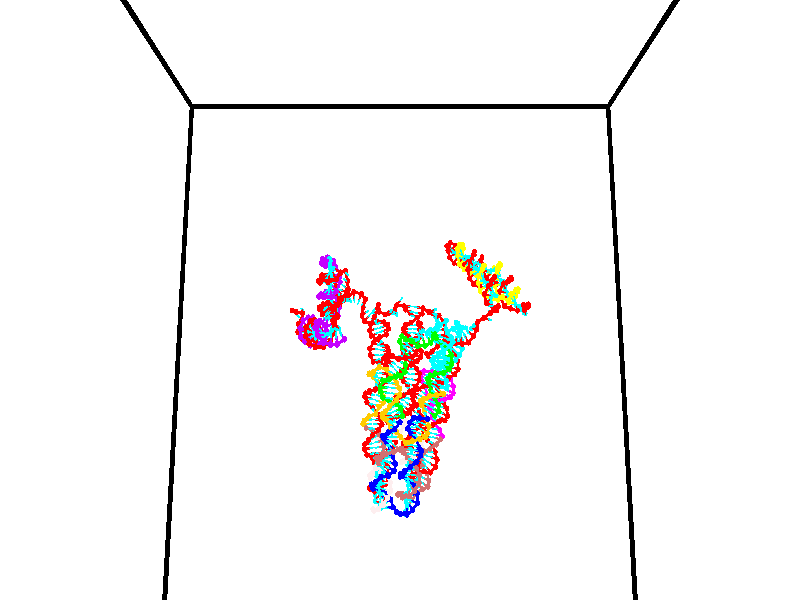 // switches for output
#declare DRAW_BASES = 1; // possible values are 0, 1; only relevant for DNA ribbons
#declare DRAW_BASES_TYPE = 3; // possible values are 1, 2, 3; only relevant for DNA ribbons
#declare DRAW_FOG = 0; // set to 1 to enable fog

#include "colors.inc"

#include "transforms.inc"
background { rgb <1, 1, 1>}

#default {
   normal{
       ripples 0.25
       frequency 0.20
       turbulence 0.2
       lambda 5
   }
	finish {
		phong 0.1
		phong_size 40.
	}
}

// original window dimensions: 1024x640


// camera settings

camera {
	sky <0, 0.179814, -0.983701>
	up <0, 0.179814, -0.983701>
	right 1.6 * <1, 0, 0>
	location <35, 94.9851, 44.8844>
	look_at <35, 29.7336, 32.9568>
	direction <0, -65.2515, -11.9276>
	angle 67.0682
}


# declare cpy_camera_pos = <35, 94.9851, 44.8844>;
# if (DRAW_FOG = 1)
fog {
	fog_type 2
	up vnormalize(cpy_camera_pos)
	color rgbt<1,1,1,0.3>
	distance 1e-5
	fog_alt 3e-3
	fog_offset 56
}
# end


// LIGHTS

# declare lum = 6;
global_settings {
	ambient_light rgb lum * <0.05, 0.05, 0.05>
	max_trace_level 15
}# declare cpy_direct_light_amount = 0.25;
light_source
{	1000 * <-1, -1.16352, -0.803886>,
	rgb lum * cpy_direct_light_amount
	parallel
}

light_source
{	1000 * <1, 1.16352, 0.803886>,
	rgb lum * cpy_direct_light_amount
	parallel
}

// strand 0

// nucleotide -1

// particle -1
sphere {
	<24.117729, 34.990158, 34.817085> 0.250000
	pigment { color rgbt <1,0,0,0> }
	no_shadow
}
cylinder {
	<24.401384, 34.799168, 35.024601>,  <24.571577, 34.684574, 35.149109>, 0.100000
	pigment { color rgbt <1,0,0,0> }
	no_shadow
}
cylinder {
	<24.401384, 34.799168, 35.024601>,  <24.117729, 34.990158, 34.817085>, 0.100000
	pigment { color rgbt <1,0,0,0> }
	no_shadow
}

// particle -1
sphere {
	<24.401384, 34.799168, 35.024601> 0.100000
	pigment { color rgbt <1,0,0,0> }
	no_shadow
}
sphere {
	0, 1
	scale<0.080000,0.200000,0.300000>
	matrix <0.704329, 0.446031, -0.552246,
		0.032287, 0.757017, 0.652597,
		0.709139, -0.477473, 0.518789,
		24.614126, 34.655926, 35.180237>
	pigment { color rgbt <0,1,1,0> }
	no_shadow
}
cylinder {
	<24.604864, 35.474712, 34.987251>,  <24.117729, 34.990158, 34.817085>, 0.130000
	pigment { color rgbt <1,0,0,0> }
	no_shadow
}

// nucleotide -1

// particle -1
sphere {
	<24.604864, 35.474712, 34.987251> 0.250000
	pigment { color rgbt <1,0,0,0> }
	no_shadow
}
cylinder {
	<24.762371, 35.107136, 34.996140>,  <24.856874, 34.886589, 35.001472>, 0.100000
	pigment { color rgbt <1,0,0,0> }
	no_shadow
}
cylinder {
	<24.762371, 35.107136, 34.996140>,  <24.604864, 35.474712, 34.987251>, 0.100000
	pigment { color rgbt <1,0,0,0> }
	no_shadow
}

// particle -1
sphere {
	<24.762371, 35.107136, 34.996140> 0.100000
	pigment { color rgbt <1,0,0,0> }
	no_shadow
}
sphere {
	0, 1
	scale<0.080000,0.200000,0.300000>
	matrix <0.683069, 0.276349, -0.676054,
		0.615114, 0.281385, 0.736517,
		0.393767, -0.918942, 0.022219,
		24.880501, 34.831451, 35.002804>
	pigment { color rgbt <0,1,1,0> }
	no_shadow
}
cylinder {
	<25.285152, 35.593307, 35.156982>,  <24.604864, 35.474712, 34.987251>, 0.130000
	pigment { color rgbt <1,0,0,0> }
	no_shadow
}

// nucleotide -1

// particle -1
sphere {
	<25.285152, 35.593307, 35.156982> 0.250000
	pigment { color rgbt <1,0,0,0> }
	no_shadow
}
cylinder {
	<25.210039, 35.276134, 34.925125>,  <25.164970, 35.085831, 34.786011>, 0.100000
	pigment { color rgbt <1,0,0,0> }
	no_shadow
}
cylinder {
	<25.210039, 35.276134, 34.925125>,  <25.285152, 35.593307, 35.156982>, 0.100000
	pigment { color rgbt <1,0,0,0> }
	no_shadow
}

// particle -1
sphere {
	<25.210039, 35.276134, 34.925125> 0.100000
	pigment { color rgbt <1,0,0,0> }
	no_shadow
}
sphere {
	0, 1
	scale<0.080000,0.200000,0.300000>
	matrix <0.576289, 0.388944, -0.718759,
		0.795379, -0.469016, 0.383922,
		-0.187785, -0.792936, -0.579646,
		25.153704, 35.038254, 34.751232>
	pigment { color rgbt <0,1,1,0> }
	no_shadow
}
cylinder {
	<25.280993, 35.831676, 35.709820>,  <25.285152, 35.593307, 35.156982>, 0.130000
	pigment { color rgbt <1,0,0,0> }
	no_shadow
}

// nucleotide -1

// particle -1
sphere {
	<25.280993, 35.831676, 35.709820> 0.250000
	pigment { color rgbt <1,0,0,0> }
	no_shadow
}
cylinder {
	<25.194323, 35.686535, 36.072342>,  <25.142321, 35.599449, 36.289856>, 0.100000
	pigment { color rgbt <1,0,0,0> }
	no_shadow
}
cylinder {
	<25.194323, 35.686535, 36.072342>,  <25.280993, 35.831676, 35.709820>, 0.100000
	pigment { color rgbt <1,0,0,0> }
	no_shadow
}

// particle -1
sphere {
	<25.194323, 35.686535, 36.072342> 0.100000
	pigment { color rgbt <1,0,0,0> }
	no_shadow
}
sphere {
	0, 1
	scale<0.080000,0.200000,0.300000>
	matrix <0.569061, 0.707382, 0.419261,
		-0.793235, 0.606586, 0.053216,
		-0.216674, -0.362855, 0.906305,
		25.129320, 35.577679, 36.344234>
	pigment { color rgbt <0,1,1,0> }
	no_shadow
}
cylinder {
	<25.002499, 36.338154, 36.154270>,  <25.280993, 35.831676, 35.709820>, 0.130000
	pigment { color rgbt <1,0,0,0> }
	no_shadow
}

// nucleotide -1

// particle -1
sphere {
	<25.002499, 36.338154, 36.154270> 0.250000
	pigment { color rgbt <1,0,0,0> }
	no_shadow
}
cylinder {
	<25.192949, 36.058113, 36.367123>,  <25.307219, 35.890087, 36.494835>, 0.100000
	pigment { color rgbt <1,0,0,0> }
	no_shadow
}
cylinder {
	<25.192949, 36.058113, 36.367123>,  <25.002499, 36.338154, 36.154270>, 0.100000
	pigment { color rgbt <1,0,0,0> }
	no_shadow
}

// particle -1
sphere {
	<25.192949, 36.058113, 36.367123> 0.100000
	pigment { color rgbt <1,0,0,0> }
	no_shadow
}
sphere {
	0, 1
	scale<0.080000,0.200000,0.300000>
	matrix <0.641635, 0.690377, 0.334192,
		-0.601339, 0.182317, 0.777915,
		0.476126, -0.700100, 0.532131,
		25.335787, 35.848083, 36.526764>
	pigment { color rgbt <0,1,1,0> }
	no_shadow
}
cylinder {
	<25.020641, 36.488117, 36.839722>,  <25.002499, 36.338154, 36.154270>, 0.130000
	pigment { color rgbt <1,0,0,0> }
	no_shadow
}

// nucleotide -1

// particle -1
sphere {
	<25.020641, 36.488117, 36.839722> 0.250000
	pigment { color rgbt <1,0,0,0> }
	no_shadow
}
cylinder {
	<25.348940, 36.272396, 36.764320>,  <25.545919, 36.142963, 36.719078>, 0.100000
	pigment { color rgbt <1,0,0,0> }
	no_shadow
}
cylinder {
	<25.348940, 36.272396, 36.764320>,  <25.020641, 36.488117, 36.839722>, 0.100000
	pigment { color rgbt <1,0,0,0> }
	no_shadow
}

// particle -1
sphere {
	<25.348940, 36.272396, 36.764320> 0.100000
	pigment { color rgbt <1,0,0,0> }
	no_shadow
}
sphere {
	0, 1
	scale<0.080000,0.200000,0.300000>
	matrix <0.568465, 0.803743, 0.175629,
		0.056792, -0.251304, 0.966241,
		0.820745, -0.539299, -0.188504,
		25.595163, 36.110607, 36.707767>
	pigment { color rgbt <0,1,1,0> }
	no_shadow
}
cylinder {
	<25.498743, 36.477295, 37.434254>,  <25.020641, 36.488117, 36.839722>, 0.130000
	pigment { color rgbt <1,0,0,0> }
	no_shadow
}

// nucleotide -1

// particle -1
sphere {
	<25.498743, 36.477295, 37.434254> 0.250000
	pigment { color rgbt <1,0,0,0> }
	no_shadow
}
cylinder {
	<25.679356, 36.438667, 37.079449>,  <25.787724, 36.415493, 36.866566>, 0.100000
	pigment { color rgbt <1,0,0,0> }
	no_shadow
}
cylinder {
	<25.679356, 36.438667, 37.079449>,  <25.498743, 36.477295, 37.434254>, 0.100000
	pigment { color rgbt <1,0,0,0> }
	no_shadow
}

// particle -1
sphere {
	<25.679356, 36.438667, 37.079449> 0.100000
	pigment { color rgbt <1,0,0,0> }
	no_shadow
}
sphere {
	0, 1
	scale<0.080000,0.200000,0.300000>
	matrix <0.622158, 0.746657, 0.235422,
		0.639561, -0.658163, 0.397220,
		0.451533, -0.096567, -0.887014,
		25.814816, 36.409698, 36.813343>
	pigment { color rgbt <0,1,1,0> }
	no_shadow
}
cylinder {
	<26.154406, 36.357525, 37.595257>,  <25.498743, 36.477295, 37.434254>, 0.130000
	pigment { color rgbt <1,0,0,0> }
	no_shadow
}

// nucleotide -1

// particle -1
sphere {
	<26.154406, 36.357525, 37.595257> 0.250000
	pigment { color rgbt <1,0,0,0> }
	no_shadow
}
cylinder {
	<26.120836, 36.501350, 37.223522>,  <26.100695, 36.587646, 37.000481>, 0.100000
	pigment { color rgbt <1,0,0,0> }
	no_shadow
}
cylinder {
	<26.120836, 36.501350, 37.223522>,  <26.154406, 36.357525, 37.595257>, 0.100000
	pigment { color rgbt <1,0,0,0> }
	no_shadow
}

// particle -1
sphere {
	<26.120836, 36.501350, 37.223522> 0.100000
	pigment { color rgbt <1,0,0,0> }
	no_shadow
}
sphere {
	0, 1
	scale<0.080000,0.200000,0.300000>
	matrix <0.495907, 0.824007, 0.274025,
		0.864311, -0.437869, -0.247462,
		-0.083923, 0.359560, -0.929340,
		26.095659, 36.609219, 36.944721>
	pigment { color rgbt <0,1,1,0> }
	no_shadow
}
cylinder {
	<26.725113, 36.657238, 37.546528>,  <26.154406, 36.357525, 37.595257>, 0.130000
	pigment { color rgbt <1,0,0,0> }
	no_shadow
}

// nucleotide -1

// particle -1
sphere {
	<26.725113, 36.657238, 37.546528> 0.250000
	pigment { color rgbt <1,0,0,0> }
	no_shadow
}
cylinder {
	<26.520136, 36.838573, 37.254803>,  <26.397150, 36.947372, 37.079769>, 0.100000
	pigment { color rgbt <1,0,0,0> }
	no_shadow
}
cylinder {
	<26.520136, 36.838573, 37.254803>,  <26.725113, 36.657238, 37.546528>, 0.100000
	pigment { color rgbt <1,0,0,0> }
	no_shadow
}

// particle -1
sphere {
	<26.520136, 36.838573, 37.254803> 0.100000
	pigment { color rgbt <1,0,0,0> }
	no_shadow
}
sphere {
	0, 1
	scale<0.080000,0.200000,0.300000>
	matrix <0.389804, 0.879553, 0.272835,
		0.765151, -0.144476, -0.627432,
		-0.512441, 0.453335, -0.729308,
		26.366404, 36.974575, 37.036011>
	pigment { color rgbt <0,1,1,0> }
	no_shadow
}
cylinder {
	<27.213987, 37.109024, 37.263607>,  <26.725113, 36.657238, 37.546528>, 0.130000
	pigment { color rgbt <1,0,0,0> }
	no_shadow
}

// nucleotide -1

// particle -1
sphere {
	<27.213987, 37.109024, 37.263607> 0.250000
	pigment { color rgbt <1,0,0,0> }
	no_shadow
}
cylinder {
	<26.855864, 37.231552, 37.134243>,  <26.640989, 37.305069, 37.056625>, 0.100000
	pigment { color rgbt <1,0,0,0> }
	no_shadow
}
cylinder {
	<26.855864, 37.231552, 37.134243>,  <27.213987, 37.109024, 37.263607>, 0.100000
	pigment { color rgbt <1,0,0,0> }
	no_shadow
}

// particle -1
sphere {
	<26.855864, 37.231552, 37.134243> 0.100000
	pigment { color rgbt <1,0,0,0> }
	no_shadow
}
sphere {
	0, 1
	scale<0.080000,0.200000,0.300000>
	matrix <0.291494, 0.951882, 0.094619,
		0.336827, -0.009557, -0.941518,
		-0.895310, 0.306317, -0.323405,
		26.587271, 37.323448, 37.037220>
	pigment { color rgbt <0,1,1,0> }
	no_shadow
}
cylinder {
	<27.365191, 37.591103, 36.814465>,  <27.213987, 37.109024, 37.263607>, 0.130000
	pigment { color rgbt <1,0,0,0> }
	no_shadow
}

// nucleotide -1

// particle -1
sphere {
	<27.365191, 37.591103, 36.814465> 0.250000
	pigment { color rgbt <1,0,0,0> }
	no_shadow
}
cylinder {
	<26.982981, 37.687016, 36.883137>,  <26.753654, 37.744564, 36.924339>, 0.100000
	pigment { color rgbt <1,0,0,0> }
	no_shadow
}
cylinder {
	<26.982981, 37.687016, 36.883137>,  <27.365191, 37.591103, 36.814465>, 0.100000
	pigment { color rgbt <1,0,0,0> }
	no_shadow
}

// particle -1
sphere {
	<26.982981, 37.687016, 36.883137> 0.100000
	pigment { color rgbt <1,0,0,0> }
	no_shadow
}
sphere {
	0, 1
	scale<0.080000,0.200000,0.300000>
	matrix <0.252015, 0.966267, 0.053070,
		-0.153164, 0.093976, -0.983722,
		-0.955526, 0.239785, 0.171680,
		26.696323, 37.758949, 36.934639>
	pigment { color rgbt <0,1,1,0> }
	no_shadow
}
cylinder {
	<27.146580, 38.012501, 36.272892>,  <27.365191, 37.591103, 36.814465>, 0.130000
	pigment { color rgbt <1,0,0,0> }
	no_shadow
}

// nucleotide -1

// particle -1
sphere {
	<27.146580, 38.012501, 36.272892> 0.250000
	pigment { color rgbt <1,0,0,0> }
	no_shadow
}
cylinder {
	<26.935722, 38.081776, 36.605667>,  <26.809208, 38.123341, 36.805332>, 0.100000
	pigment { color rgbt <1,0,0,0> }
	no_shadow
}
cylinder {
	<26.935722, 38.081776, 36.605667>,  <27.146580, 38.012501, 36.272892>, 0.100000
	pigment { color rgbt <1,0,0,0> }
	no_shadow
}

// particle -1
sphere {
	<26.935722, 38.081776, 36.605667> 0.100000
	pigment { color rgbt <1,0,0,0> }
	no_shadow
}
sphere {
	0, 1
	scale<0.080000,0.200000,0.300000>
	matrix <0.446755, 0.889278, 0.097958,
		-0.722862, 0.423312, -0.546148,
		-0.527144, 0.173184, 0.831941,
		26.777578, 38.133732, 36.855251>
	pigment { color rgbt <0,1,1,0> }
	no_shadow
}
cylinder {
	<26.947783, 38.735321, 36.216240>,  <27.146580, 38.012501, 36.272892>, 0.130000
	pigment { color rgbt <1,0,0,0> }
	no_shadow
}

// nucleotide -1

// particle -1
sphere {
	<26.947783, 38.735321, 36.216240> 0.250000
	pigment { color rgbt <1,0,0,0> }
	no_shadow
}
cylinder {
	<26.857798, 38.682999, 36.602459>,  <26.803806, 38.651608, 36.834190>, 0.100000
	pigment { color rgbt <1,0,0,0> }
	no_shadow
}
cylinder {
	<26.857798, 38.682999, 36.602459>,  <26.947783, 38.735321, 36.216240>, 0.100000
	pigment { color rgbt <1,0,0,0> }
	no_shadow
}

// particle -1
sphere {
	<26.857798, 38.682999, 36.602459> 0.100000
	pigment { color rgbt <1,0,0,0> }
	no_shadow
}
sphere {
	0, 1
	scale<0.080000,0.200000,0.300000>
	matrix <0.266026, 0.945054, 0.190009,
		-0.937348, 0.299606, -0.177804,
		-0.224962, -0.130804, 0.965548,
		26.790308, 38.643757, 36.892124>
	pigment { color rgbt <0,1,1,0> }
	no_shadow
}
cylinder {
	<26.672705, 39.343651, 36.358616>,  <26.947783, 38.735321, 36.216240>, 0.130000
	pigment { color rgbt <1,0,0,0> }
	no_shadow
}

// nucleotide -1

// particle -1
sphere {
	<26.672705, 39.343651, 36.358616> 0.250000
	pigment { color rgbt <1,0,0,0> }
	no_shadow
}
cylinder {
	<26.793943, 39.192047, 36.708355>,  <26.866688, 39.101086, 36.918198>, 0.100000
	pigment { color rgbt <1,0,0,0> }
	no_shadow
}
cylinder {
	<26.793943, 39.192047, 36.708355>,  <26.672705, 39.343651, 36.358616>, 0.100000
	pigment { color rgbt <1,0,0,0> }
	no_shadow
}

// particle -1
sphere {
	<26.793943, 39.192047, 36.708355> 0.100000
	pigment { color rgbt <1,0,0,0> }
	no_shadow
}
sphere {
	0, 1
	scale<0.080000,0.200000,0.300000>
	matrix <0.354079, 0.896615, 0.265913,
		-0.884737, 0.228991, 0.405960,
		0.303098, -0.379005, 0.874349,
		26.884872, 39.078346, 36.970661>
	pigment { color rgbt <0,1,1,0> }
	no_shadow
}
cylinder {
	<26.330473, 39.810986, 36.929207>,  <26.672705, 39.343651, 36.358616>, 0.130000
	pigment { color rgbt <1,0,0,0> }
	no_shadow
}

// nucleotide -1

// particle -1
sphere {
	<26.330473, 39.810986, 36.929207> 0.250000
	pigment { color rgbt <1,0,0,0> }
	no_shadow
}
cylinder {
	<26.644243, 39.620323, 37.087936>,  <26.832506, 39.505924, 37.183174>, 0.100000
	pigment { color rgbt <1,0,0,0> }
	no_shadow
}
cylinder {
	<26.644243, 39.620323, 37.087936>,  <26.330473, 39.810986, 36.929207>, 0.100000
	pigment { color rgbt <1,0,0,0> }
	no_shadow
}

// particle -1
sphere {
	<26.644243, 39.620323, 37.087936> 0.100000
	pigment { color rgbt <1,0,0,0> }
	no_shadow
}
sphere {
	0, 1
	scale<0.080000,0.200000,0.300000>
	matrix <0.370456, 0.873228, 0.316599,
		-0.497430, -0.101342, 0.861564,
		0.784427, -0.476658, 0.396828,
		26.879572, 39.477325, 37.206985>
	pigment { color rgbt <0,1,1,0> }
	no_shadow
}
cylinder {
	<26.334400, 40.044491, 37.618843>,  <26.330473, 39.810986, 36.929207>, 0.130000
	pigment { color rgbt <1,0,0,0> }
	no_shadow
}

// nucleotide -1

// particle -1
sphere {
	<26.334400, 40.044491, 37.618843> 0.250000
	pigment { color rgbt <1,0,0,0> }
	no_shadow
}
cylinder {
	<26.698769, 39.912399, 37.519913>,  <26.917391, 39.833145, 37.460556>, 0.100000
	pigment { color rgbt <1,0,0,0> }
	no_shadow
}
cylinder {
	<26.698769, 39.912399, 37.519913>,  <26.334400, 40.044491, 37.618843>, 0.100000
	pigment { color rgbt <1,0,0,0> }
	no_shadow
}

// particle -1
sphere {
	<26.698769, 39.912399, 37.519913> 0.100000
	pigment { color rgbt <1,0,0,0> }
	no_shadow
}
sphere {
	0, 1
	scale<0.080000,0.200000,0.300000>
	matrix <0.396455, 0.866551, 0.303173,
		0.114203, -0.374220, 0.920281,
		0.910923, -0.330227, -0.247324,
		26.972046, 39.813332, 37.445717>
	pigment { color rgbt <0,1,1,0> }
	no_shadow
}
cylinder {
	<26.693180, 40.116402, 38.233761>,  <26.334400, 40.044491, 37.618843>, 0.130000
	pigment { color rgbt <1,0,0,0> }
	no_shadow
}

// nucleotide -1

// particle -1
sphere {
	<26.693180, 40.116402, 38.233761> 0.250000
	pigment { color rgbt <1,0,0,0> }
	no_shadow
}
cylinder {
	<26.952646, 40.096355, 37.929993>,  <27.108326, 40.084328, 37.747730>, 0.100000
	pigment { color rgbt <1,0,0,0> }
	no_shadow
}
cylinder {
	<26.952646, 40.096355, 37.929993>,  <26.693180, 40.116402, 38.233761>, 0.100000
	pigment { color rgbt <1,0,0,0> }
	no_shadow
}

// particle -1
sphere {
	<26.952646, 40.096355, 37.929993> 0.100000
	pigment { color rgbt <1,0,0,0> }
	no_shadow
}
sphere {
	0, 1
	scale<0.080000,0.200000,0.300000>
	matrix <0.352721, 0.903994, 0.241624,
		0.674406, -0.424598, 0.604064,
		0.648663, -0.050113, -0.759424,
		27.147245, 40.081322, 37.702164>
	pigment { color rgbt <0,1,1,0> }
	no_shadow
}
cylinder {
	<27.292894, 40.317287, 38.530113>,  <26.693180, 40.116402, 38.233761>, 0.130000
	pigment { color rgbt <1,0,0,0> }
	no_shadow
}

// nucleotide -1

// particle -1
sphere {
	<27.292894, 40.317287, 38.530113> 0.250000
	pigment { color rgbt <1,0,0,0> }
	no_shadow
}
cylinder {
	<27.390160, 40.333252, 38.142448>,  <27.448519, 40.342831, 37.909847>, 0.100000
	pigment { color rgbt <1,0,0,0> }
	no_shadow
}
cylinder {
	<27.390160, 40.333252, 38.142448>,  <27.292894, 40.317287, 38.530113>, 0.100000
	pigment { color rgbt <1,0,0,0> }
	no_shadow
}

// particle -1
sphere {
	<27.390160, 40.333252, 38.142448> 0.100000
	pigment { color rgbt <1,0,0,0> }
	no_shadow
}
sphere {
	0, 1
	scale<0.080000,0.200000,0.300000>
	matrix <0.641741, 0.742603, 0.191595,
		0.727350, -0.668541, 0.154962,
		0.243165, 0.039911, -0.969163,
		27.463108, 40.345226, 37.851700>
	pigment { color rgbt <0,1,1,0> }
	no_shadow
}
cylinder {
	<28.054394, 40.293694, 38.482883>,  <27.292894, 40.317287, 38.530113>, 0.130000
	pigment { color rgbt <1,0,0,0> }
	no_shadow
}

// nucleotide -1

// particle -1
sphere {
	<28.054394, 40.293694, 38.482883> 0.250000
	pigment { color rgbt <1,0,0,0> }
	no_shadow
}
cylinder {
	<27.926542, 40.446846, 38.136185>,  <27.849831, 40.538738, 37.928165>, 0.100000
	pigment { color rgbt <1,0,0,0> }
	no_shadow
}
cylinder {
	<27.926542, 40.446846, 38.136185>,  <28.054394, 40.293694, 38.482883>, 0.100000
	pigment { color rgbt <1,0,0,0> }
	no_shadow
}

// particle -1
sphere {
	<27.926542, 40.446846, 38.136185> 0.100000
	pigment { color rgbt <1,0,0,0> }
	no_shadow
}
sphere {
	0, 1
	scale<0.080000,0.200000,0.300000>
	matrix <0.705294, 0.706989, 0.052216,
		0.632770, -0.594619, -0.496014,
		-0.319628, 0.382877, -0.866743,
		27.830654, 40.561710, 37.876163>
	pigment { color rgbt <0,1,1,0> }
	no_shadow
}
cylinder {
	<28.659494, 40.418163, 38.083397>,  <28.054394, 40.293694, 38.482883>, 0.130000
	pigment { color rgbt <1,0,0,0> }
	no_shadow
}

// nucleotide -1

// particle -1
sphere {
	<28.659494, 40.418163, 38.083397> 0.250000
	pigment { color rgbt <1,0,0,0> }
	no_shadow
}
cylinder {
	<28.395693, 40.667168, 37.914860>,  <28.237411, 40.816570, 37.813740>, 0.100000
	pigment { color rgbt <1,0,0,0> }
	no_shadow
}
cylinder {
	<28.395693, 40.667168, 37.914860>,  <28.659494, 40.418163, 38.083397>, 0.100000
	pigment { color rgbt <1,0,0,0> }
	no_shadow
}

// particle -1
sphere {
	<28.395693, 40.667168, 37.914860> 0.100000
	pigment { color rgbt <1,0,0,0> }
	no_shadow
}
sphere {
	0, 1
	scale<0.080000,0.200000,0.300000>
	matrix <0.708939, 0.701450, -0.073303,
		0.249916, -0.347049, -0.903935,
		-0.659505, 0.622516, -0.421340,
		28.197842, 40.853924, 37.788456>
	pigment { color rgbt <0,1,1,0> }
	no_shadow
}
cylinder {
	<28.947649, 40.585751, 37.492374>,  <28.659494, 40.418163, 38.083397>, 0.130000
	pigment { color rgbt <1,0,0,0> }
	no_shadow
}

// nucleotide -1

// particle -1
sphere {
	<28.947649, 40.585751, 37.492374> 0.250000
	pigment { color rgbt <1,0,0,0> }
	no_shadow
}
cylinder {
	<28.691893, 40.877193, 37.590603>,  <28.538439, 41.052059, 37.649540>, 0.100000
	pigment { color rgbt <1,0,0,0> }
	no_shadow
}
cylinder {
	<28.691893, 40.877193, 37.590603>,  <28.947649, 40.585751, 37.492374>, 0.100000
	pigment { color rgbt <1,0,0,0> }
	no_shadow
}

// particle -1
sphere {
	<28.691893, 40.877193, 37.590603> 0.100000
	pigment { color rgbt <1,0,0,0> }
	no_shadow
}
sphere {
	0, 1
	scale<0.080000,0.200000,0.300000>
	matrix <0.730028, 0.675530, -0.103530,
		-0.241324, 0.113077, -0.963834,
		-0.639392, 0.728610, 0.245571,
		28.500074, 41.095776, 37.664272>
	pigment { color rgbt <0,1,1,0> }
	no_shadow
}
cylinder {
	<29.108135, 41.037464, 37.004665>,  <28.947649, 40.585751, 37.492374>, 0.130000
	pigment { color rgbt <1,0,0,0> }
	no_shadow
}

// nucleotide -1

// particle -1
sphere {
	<29.108135, 41.037464, 37.004665> 0.250000
	pigment { color rgbt <1,0,0,0> }
	no_shadow
}
cylinder {
	<28.937874, 41.264240, 37.286770>,  <28.835718, 41.400307, 37.456032>, 0.100000
	pigment { color rgbt <1,0,0,0> }
	no_shadow
}
cylinder {
	<28.937874, 41.264240, 37.286770>,  <29.108135, 41.037464, 37.004665>, 0.100000
	pigment { color rgbt <1,0,0,0> }
	no_shadow
}

// particle -1
sphere {
	<28.937874, 41.264240, 37.286770> 0.100000
	pigment { color rgbt <1,0,0,0> }
	no_shadow
}
sphere {
	0, 1
	scale<0.080000,0.200000,0.300000>
	matrix <0.689226, 0.708146, -0.153285,
		-0.586334, 0.420841, -0.692174,
		-0.425651, 0.566941, 0.705265,
		28.810179, 41.434322, 37.498348>
	pigment { color rgbt <0,1,1,0> }
	no_shadow
}
cylinder {
	<28.972599, 41.641010, 36.642960>,  <29.108135, 41.037464, 37.004665>, 0.130000
	pigment { color rgbt <1,0,0,0> }
	no_shadow
}

// nucleotide -1

// particle -1
sphere {
	<28.972599, 41.641010, 36.642960> 0.250000
	pigment { color rgbt <1,0,0,0> }
	no_shadow
}
cylinder {
	<28.978910, 41.716190, 37.035782>,  <28.982697, 41.761299, 37.271473>, 0.100000
	pigment { color rgbt <1,0,0,0> }
	no_shadow
}
cylinder {
	<28.978910, 41.716190, 37.035782>,  <28.972599, 41.641010, 36.642960>, 0.100000
	pigment { color rgbt <1,0,0,0> }
	no_shadow
}

// particle -1
sphere {
	<28.978910, 41.716190, 37.035782> 0.100000
	pigment { color rgbt <1,0,0,0> }
	no_shadow
}
sphere {
	0, 1
	scale<0.080000,0.200000,0.300000>
	matrix <0.582366, 0.796657, -0.161825,
		-0.812774, 0.574466, -0.096887,
		0.015777, 0.187951, 0.982052,
		28.983643, 41.772575, 37.330399>
	pigment { color rgbt <0,1,1,0> }
	no_shadow
}
cylinder {
	<29.145052, 42.391163, 36.661213>,  <28.972599, 41.641010, 36.642960>, 0.130000
	pigment { color rgbt <1,0,0,0> }
	no_shadow
}

// nucleotide -1

// particle -1
sphere {
	<29.145052, 42.391163, 36.661213> 0.250000
	pigment { color rgbt <1,0,0,0> }
	no_shadow
}
cylinder {
	<29.244982, 42.262482, 37.026527>,  <29.304939, 42.185272, 37.245716>, 0.100000
	pigment { color rgbt <1,0,0,0> }
	no_shadow
}
cylinder {
	<29.244982, 42.262482, 37.026527>,  <29.145052, 42.391163, 36.661213>, 0.100000
	pigment { color rgbt <1,0,0,0> }
	no_shadow
}

// particle -1
sphere {
	<29.244982, 42.262482, 37.026527> 0.100000
	pigment { color rgbt <1,0,0,0> }
	no_shadow
}
sphere {
	0, 1
	scale<0.080000,0.200000,0.300000>
	matrix <0.713142, 0.699148, 0.051192,
		-0.654993, 0.638515, 0.404082,
		0.249827, -0.321699, 0.913289,
		29.319929, 42.165974, 37.300514>
	pigment { color rgbt <0,1,1,0> }
	no_shadow
}
cylinder {
	<29.274797, 43.040348, 37.132881>,  <29.145052, 42.391163, 36.661213>, 0.130000
	pigment { color rgbt <1,0,0,0> }
	no_shadow
}

// nucleotide -1

// particle -1
sphere {
	<29.274797, 43.040348, 37.132881> 0.250000
	pigment { color rgbt <1,0,0,0> }
	no_shadow
}
cylinder {
	<29.468954, 42.727711, 37.289600>,  <29.585447, 42.540127, 37.383633>, 0.100000
	pigment { color rgbt <1,0,0,0> }
	no_shadow
}
cylinder {
	<29.468954, 42.727711, 37.289600>,  <29.274797, 43.040348, 37.132881>, 0.100000
	pigment { color rgbt <1,0,0,0> }
	no_shadow
}

// particle -1
sphere {
	<29.468954, 42.727711, 37.289600> 0.100000
	pigment { color rgbt <1,0,0,0> }
	no_shadow
}
sphere {
	0, 1
	scale<0.080000,0.200000,0.300000>
	matrix <0.780497, 0.589309, 0.208663,
		-0.393979, 0.204513, 0.896077,
		0.485392, -0.781594, 0.391797,
		29.614573, 42.493233, 37.407139>
	pigment { color rgbt <0,1,1,0> }
	no_shadow
}
cylinder {
	<29.588446, 43.474747, 36.675961>,  <29.274797, 43.040348, 37.132881>, 0.130000
	pigment { color rgbt <1,0,0,0> }
	no_shadow
}

// nucleotide -1

// particle -1
sphere {
	<29.588446, 43.474747, 36.675961> 0.250000
	pigment { color rgbt <1,0,0,0> }
	no_shadow
}
cylinder {
	<29.213369, 43.336708, 36.659740>,  <28.988323, 43.253887, 36.650009>, 0.100000
	pigment { color rgbt <1,0,0,0> }
	no_shadow
}
cylinder {
	<29.213369, 43.336708, 36.659740>,  <29.588446, 43.474747, 36.675961>, 0.100000
	pigment { color rgbt <1,0,0,0> }
	no_shadow
}

// particle -1
sphere {
	<29.213369, 43.336708, 36.659740> 0.100000
	pigment { color rgbt <1,0,0,0> }
	no_shadow
}
sphere {
	0, 1
	scale<0.080000,0.200000,0.300000>
	matrix <-0.268758, 0.794300, -0.544846,
		0.220233, -0.499999, -0.837555,
		-0.937693, -0.345093, -0.040552,
		28.932062, 43.233181, 36.647575>
	pigment { color rgbt <0,1,1,0> }
	no_shadow
}
cylinder {
	<29.323441, 43.489643, 35.989090>,  <29.588446, 43.474747, 36.675961>, 0.130000
	pigment { color rgbt <1,0,0,0> }
	no_shadow
}

// nucleotide -1

// particle -1
sphere {
	<29.323441, 43.489643, 35.989090> 0.250000
	pigment { color rgbt <1,0,0,0> }
	no_shadow
}
cylinder {
	<29.010559, 43.526093, 36.235619>,  <28.822830, 43.547962, 36.383537>, 0.100000
	pigment { color rgbt <1,0,0,0> }
	no_shadow
}
cylinder {
	<29.010559, 43.526093, 36.235619>,  <29.323441, 43.489643, 35.989090>, 0.100000
	pigment { color rgbt <1,0,0,0> }
	no_shadow
}

// particle -1
sphere {
	<29.010559, 43.526093, 36.235619> 0.100000
	pigment { color rgbt <1,0,0,0> }
	no_shadow
}
sphere {
	0, 1
	scale<0.080000,0.200000,0.300000>
	matrix <-0.335349, 0.772136, -0.539765,
		-0.525070, -0.628890, -0.573411,
		-0.782204, 0.091122, 0.616323,
		28.775898, 43.553429, 36.420517>
	pigment { color rgbt <0,1,1,0> }
	no_shadow
}
cylinder {
	<28.733852, 43.341194, 35.685619>,  <29.323441, 43.489643, 35.989090>, 0.130000
	pigment { color rgbt <1,0,0,0> }
	no_shadow
}

// nucleotide -1

// particle -1
sphere {
	<28.733852, 43.341194, 35.685619> 0.250000
	pigment { color rgbt <1,0,0,0> }
	no_shadow
}
cylinder {
	<28.650541, 43.628429, 35.951241>,  <28.600555, 43.800770, 36.110615>, 0.100000
	pigment { color rgbt <1,0,0,0> }
	no_shadow
}
cylinder {
	<28.650541, 43.628429, 35.951241>,  <28.733852, 43.341194, 35.685619>, 0.100000
	pigment { color rgbt <1,0,0,0> }
	no_shadow
}

// particle -1
sphere {
	<28.650541, 43.628429, 35.951241> 0.100000
	pigment { color rgbt <1,0,0,0> }
	no_shadow
}
sphere {
	0, 1
	scale<0.080000,0.200000,0.300000>
	matrix <-0.432485, 0.541344, -0.721043,
		-0.877255, -0.437370, 0.197814,
		-0.208277, 0.718091, 0.664053,
		28.588058, 43.843857, 36.150455>
	pigment { color rgbt <0,1,1,0> }
	no_shadow
}
cylinder {
	<28.323502, 42.835266, 36.021206>,  <28.733852, 43.341194, 35.685619>, 0.130000
	pigment { color rgbt <1,0,0,0> }
	no_shadow
}

// nucleotide -1

// particle -1
sphere {
	<28.323502, 42.835266, 36.021206> 0.250000
	pigment { color rgbt <1,0,0,0> }
	no_shadow
}
cylinder {
	<28.614571, 42.781628, 35.752129>,  <28.789211, 42.749443, 35.590683>, 0.100000
	pigment { color rgbt <1,0,0,0> }
	no_shadow
}
cylinder {
	<28.614571, 42.781628, 35.752129>,  <28.323502, 42.835266, 36.021206>, 0.100000
	pigment { color rgbt <1,0,0,0> }
	no_shadow
}

// particle -1
sphere {
	<28.614571, 42.781628, 35.752129> 0.100000
	pigment { color rgbt <1,0,0,0> }
	no_shadow
}
sphere {
	0, 1
	scale<0.080000,0.200000,0.300000>
	matrix <-0.060924, -0.989463, 0.131342,
		-0.683216, -0.054591, -0.728173,
		0.727671, -0.134098, -0.672691,
		28.832872, 42.741398, 35.550320>
	pigment { color rgbt <0,1,1,0> }
	no_shadow
}
cylinder {
	<28.218576, 42.174175, 35.642193>,  <28.323502, 42.835266, 36.021206>, 0.130000
	pigment { color rgbt <1,0,0,0> }
	no_shadow
}

// nucleotide -1

// particle -1
sphere {
	<28.218576, 42.174175, 35.642193> 0.250000
	pigment { color rgbt <1,0,0,0> }
	no_shadow
}
cylinder {
	<28.601847, 42.288467, 35.635712>,  <28.831808, 42.357040, 35.631821>, 0.100000
	pigment { color rgbt <1,0,0,0> }
	no_shadow
}
cylinder {
	<28.601847, 42.288467, 35.635712>,  <28.218576, 42.174175, 35.642193>, 0.100000
	pigment { color rgbt <1,0,0,0> }
	no_shadow
}

// particle -1
sphere {
	<28.601847, 42.288467, 35.635712> 0.100000
	pigment { color rgbt <1,0,0,0> }
	no_shadow
}
sphere {
	0, 1
	scale<0.080000,0.200000,0.300000>
	matrix <0.278807, -0.919198, 0.278104,
		0.064565, -0.270991, -0.960414,
		0.958174, 0.285726, -0.016206,
		28.889299, 42.374184, 35.630852>
	pigment { color rgbt <0,1,1,0> }
	no_shadow
}
cylinder {
	<28.559147, 41.514656, 35.749985>,  <28.218576, 42.174175, 35.642193>, 0.130000
	pigment { color rgbt <1,0,0,0> }
	no_shadow
}

// nucleotide -1

// particle -1
sphere {
	<28.559147, 41.514656, 35.749985> 0.250000
	pigment { color rgbt <1,0,0,0> }
	no_shadow
}
cylinder {
	<28.864117, 41.772469, 35.772934>,  <29.047098, 41.927155, 35.786705>, 0.100000
	pigment { color rgbt <1,0,0,0> }
	no_shadow
}
cylinder {
	<28.864117, 41.772469, 35.772934>,  <28.559147, 41.514656, 35.749985>, 0.100000
	pigment { color rgbt <1,0,0,0> }
	no_shadow
}

// particle -1
sphere {
	<28.864117, 41.772469, 35.772934> 0.100000
	pigment { color rgbt <1,0,0,0> }
	no_shadow
}
sphere {
	0, 1
	scale<0.080000,0.200000,0.300000>
	matrix <0.574028, -0.714612, 0.399778,
		0.298669, -0.271866, -0.914815,
		0.762423, 0.644531, 0.057374,
		29.092844, 41.965828, 35.790146>
	pigment { color rgbt <0,1,1,0> }
	no_shadow
}
cylinder {
	<29.199772, 41.242241, 35.448612>,  <28.559147, 41.514656, 35.749985>, 0.130000
	pigment { color rgbt <1,0,0,0> }
	no_shadow
}

// nucleotide -1

// particle -1
sphere {
	<29.199772, 41.242241, 35.448612> 0.250000
	pigment { color rgbt <1,0,0,0> }
	no_shadow
}
cylinder {
	<29.257425, 41.501297, 35.747887>,  <29.292017, 41.656731, 35.927452>, 0.100000
	pigment { color rgbt <1,0,0,0> }
	no_shadow
}
cylinder {
	<29.257425, 41.501297, 35.747887>,  <29.199772, 41.242241, 35.448612>, 0.100000
	pigment { color rgbt <1,0,0,0> }
	no_shadow
}

// particle -1
sphere {
	<29.257425, 41.501297, 35.747887> 0.100000
	pigment { color rgbt <1,0,0,0> }
	no_shadow
}
sphere {
	0, 1
	scale<0.080000,0.200000,0.300000>
	matrix <0.319501, -0.746044, 0.584241,
		0.936560, 0.154839, -0.314452,
		0.144132, 0.647645, 0.748186,
		29.300665, 41.695591, 35.972343>
	pigment { color rgbt <0,1,1,0> }
	no_shadow
}
cylinder {
	<29.738188, 41.527660, 34.981949>,  <29.199772, 41.242241, 35.448612>, 0.130000
	pigment { color rgbt <1,0,0,0> }
	no_shadow
}

// nucleotide -1

// particle -1
sphere {
	<29.738188, 41.527660, 34.981949> 0.250000
	pigment { color rgbt <1,0,0,0> }
	no_shadow
}
cylinder {
	<29.617598, 41.205215, 34.778263>,  <29.545244, 41.011749, 34.656052>, 0.100000
	pigment { color rgbt <1,0,0,0> }
	no_shadow
}
cylinder {
	<29.617598, 41.205215, 34.778263>,  <29.738188, 41.527660, 34.981949>, 0.100000
	pigment { color rgbt <1,0,0,0> }
	no_shadow
}

// particle -1
sphere {
	<29.617598, 41.205215, 34.778263> 0.100000
	pigment { color rgbt <1,0,0,0> }
	no_shadow
}
sphere {
	0, 1
	scale<0.080000,0.200000,0.300000>
	matrix <0.191025, 0.472172, -0.860559,
		0.934143, -0.356709, 0.011640,
		-0.301474, -0.806109, -0.509216,
		29.527155, 40.963383, 34.625500>
	pigment { color rgbt <0,1,1,0> }
	no_shadow
}
cylinder {
	<30.250999, 41.323299, 34.513439>,  <29.738188, 41.527660, 34.981949>, 0.130000
	pigment { color rgbt <1,0,0,0> }
	no_shadow
}

// nucleotide -1

// particle -1
sphere {
	<30.250999, 41.323299, 34.513439> 0.250000
	pigment { color rgbt <1,0,0,0> }
	no_shadow
}
cylinder {
	<29.885628, 41.231850, 34.378754>,  <29.666405, 41.176979, 34.297943>, 0.100000
	pigment { color rgbt <1,0,0,0> }
	no_shadow
}
cylinder {
	<29.885628, 41.231850, 34.378754>,  <30.250999, 41.323299, 34.513439>, 0.100000
	pigment { color rgbt <1,0,0,0> }
	no_shadow
}

// particle -1
sphere {
	<29.885628, 41.231850, 34.378754> 0.100000
	pigment { color rgbt <1,0,0,0> }
	no_shadow
}
sphere {
	0, 1
	scale<0.080000,0.200000,0.300000>
	matrix <0.313150, 0.133655, -0.940252,
		0.259968, -0.964296, -0.050491,
		-0.913430, -0.228624, -0.336715,
		29.611599, 41.163261, 34.277740>
	pigment { color rgbt <0,1,1,0> }
	no_shadow
}
cylinder {
	<30.239580, 40.563030, 34.106495>,  <30.250999, 41.323299, 34.513439>, 0.130000
	pigment { color rgbt <1,0,0,0> }
	no_shadow
}

// nucleotide -1

// particle -1
sphere {
	<30.239580, 40.563030, 34.106495> 0.250000
	pigment { color rgbt <1,0,0,0> }
	no_shadow
}
cylinder {
	<30.023970, 40.887901, 34.017216>,  <29.894604, 41.082825, 33.963650>, 0.100000
	pigment { color rgbt <1,0,0,0> }
	no_shadow
}
cylinder {
	<30.023970, 40.887901, 34.017216>,  <30.239580, 40.563030, 34.106495>, 0.100000
	pigment { color rgbt <1,0,0,0> }
	no_shadow
}

// particle -1
sphere {
	<30.023970, 40.887901, 34.017216> 0.100000
	pigment { color rgbt <1,0,0,0> }
	no_shadow
}
sphere {
	0, 1
	scale<0.080000,0.200000,0.300000>
	matrix <0.609897, 0.193594, -0.768470,
		-0.580925, -0.550353, -0.599698,
		-0.539028, 0.812178, -0.223195,
		29.862261, 41.131554, 33.950256>
	pigment { color rgbt <0,1,1,0> }
	no_shadow
}
cylinder {
	<30.157160, 40.558167, 33.440304>,  <30.239580, 40.563030, 34.106495>, 0.130000
	pigment { color rgbt <1,0,0,0> }
	no_shadow
}

// nucleotide -1

// particle -1
sphere {
	<30.157160, 40.558167, 33.440304> 0.250000
	pigment { color rgbt <1,0,0,0> }
	no_shadow
}
cylinder {
	<30.061209, 40.945084, 33.473286>,  <30.003637, 41.177235, 33.493076>, 0.100000
	pigment { color rgbt <1,0,0,0> }
	no_shadow
}
cylinder {
	<30.061209, 40.945084, 33.473286>,  <30.157160, 40.558167, 33.440304>, 0.100000
	pigment { color rgbt <1,0,0,0> }
	no_shadow
}

// particle -1
sphere {
	<30.061209, 40.945084, 33.473286> 0.100000
	pigment { color rgbt <1,0,0,0> }
	no_shadow
}
sphere {
	0, 1
	scale<0.080000,0.200000,0.300000>
	matrix <0.595424, 0.213676, -0.774476,
		-0.766765, -0.136684, -0.627207,
		-0.239878, 0.967295, 0.082454,
		29.989244, 41.235271, 33.498020>
	pigment { color rgbt <0,1,1,0> }
	no_shadow
}
cylinder {
	<29.995411, 40.748425, 32.711845>,  <30.157160, 40.558167, 33.440304>, 0.130000
	pigment { color rgbt <1,0,0,0> }
	no_shadow
}

// nucleotide -1

// particle -1
sphere {
	<29.995411, 40.748425, 32.711845> 0.250000
	pigment { color rgbt <1,0,0,0> }
	no_shadow
}
cylinder {
	<30.102459, 41.067474, 32.928059>,  <30.166687, 41.258904, 33.057785>, 0.100000
	pigment { color rgbt <1,0,0,0> }
	no_shadow
}
cylinder {
	<30.102459, 41.067474, 32.928059>,  <29.995411, 40.748425, 32.711845>, 0.100000
	pigment { color rgbt <1,0,0,0> }
	no_shadow
}

// particle -1
sphere {
	<30.102459, 41.067474, 32.928059> 0.100000
	pigment { color rgbt <1,0,0,0> }
	no_shadow
}
sphere {
	0, 1
	scale<0.080000,0.200000,0.300000>
	matrix <0.583535, 0.312240, -0.749662,
		-0.766725, 0.516043, -0.381881,
		0.267619, 0.797625, 0.540532,
		30.182745, 41.306763, 33.090218>
	pigment { color rgbt <0,1,1,0> }
	no_shadow
}
cylinder {
	<29.580223, 41.367146, 32.978985>,  <29.995411, 40.748425, 32.711845>, 0.130000
	pigment { color rgbt <1,0,0,0> }
	no_shadow
}

// nucleotide -1

// particle -1
sphere {
	<29.580223, 41.367146, 32.978985> 0.250000
	pigment { color rgbt <1,0,0,0> }
	no_shadow
}
cylinder {
	<29.265965, 41.566010, 32.831692>,  <29.077410, 41.685329, 32.743317>, 0.100000
	pigment { color rgbt <1,0,0,0> }
	no_shadow
}
cylinder {
	<29.265965, 41.566010, 32.831692>,  <29.580223, 41.367146, 32.978985>, 0.100000
	pigment { color rgbt <1,0,0,0> }
	no_shadow
}

// particle -1
sphere {
	<29.265965, 41.566010, 32.831692> 0.100000
	pigment { color rgbt <1,0,0,0> }
	no_shadow
}
sphere {
	0, 1
	scale<0.080000,0.200000,0.300000>
	matrix <-0.608559, -0.728206, 0.315234,
		-0.111427, 0.471752, 0.874662,
		-0.785646, 0.497159, -0.368231,
		29.030272, 41.715157, 32.721222>
	pigment { color rgbt <0,1,1,0> }
	no_shadow
}
cylinder {
	<29.236221, 41.625305, 33.532013>,  <29.580223, 41.367146, 32.978985>, 0.130000
	pigment { color rgbt <1,0,0,0> }
	no_shadow
}

// nucleotide -1

// particle -1
sphere {
	<29.236221, 41.625305, 33.532013> 0.250000
	pigment { color rgbt <1,0,0,0> }
	no_shadow
}
cylinder {
	<29.014786, 41.544250, 33.208908>,  <28.881924, 41.495617, 33.015045>, 0.100000
	pigment { color rgbt <1,0,0,0> }
	no_shadow
}
cylinder {
	<29.014786, 41.544250, 33.208908>,  <29.236221, 41.625305, 33.532013>, 0.100000
	pigment { color rgbt <1,0,0,0> }
	no_shadow
}

// particle -1
sphere {
	<29.014786, 41.544250, 33.208908> 0.100000
	pigment { color rgbt <1,0,0,0> }
	no_shadow
}
sphere {
	0, 1
	scale<0.080000,0.200000,0.300000>
	matrix <-0.439028, -0.753205, 0.489833,
		-0.707667, 0.625796, 0.328004,
		-0.553590, -0.202635, -0.807761,
		28.848709, 41.483459, 32.966579>
	pigment { color rgbt <0,1,1,0> }
	no_shadow
}
cylinder {
	<28.486887, 41.513412, 33.728550>,  <29.236221, 41.625305, 33.532013>, 0.130000
	pigment { color rgbt <1,0,0,0> }
	no_shadow
}

// nucleotide -1

// particle -1
sphere {
	<28.486887, 41.513412, 33.728550> 0.250000
	pigment { color rgbt <1,0,0,0> }
	no_shadow
}
cylinder {
	<28.537281, 41.317108, 33.383694>,  <28.567518, 41.199326, 33.176781>, 0.100000
	pigment { color rgbt <1,0,0,0> }
	no_shadow
}
cylinder {
	<28.537281, 41.317108, 33.383694>,  <28.486887, 41.513412, 33.728550>, 0.100000
	pigment { color rgbt <1,0,0,0> }
	no_shadow
}

// particle -1
sphere {
	<28.537281, 41.317108, 33.383694> 0.100000
	pigment { color rgbt <1,0,0,0> }
	no_shadow
}
sphere {
	0, 1
	scale<0.080000,0.200000,0.300000>
	matrix <-0.381849, -0.826093, 0.414442,
		-0.915597, 0.276993, -0.291473,
		0.125986, -0.490761, -0.862138,
		28.575077, 41.169880, 33.125053>
	pigment { color rgbt <0,1,1,0> }
	no_shadow
}
cylinder {
	<27.806087, 41.214279, 33.441936>,  <28.486887, 41.513412, 33.728550>, 0.130000
	pigment { color rgbt <1,0,0,0> }
	no_shadow
}

// nucleotide -1

// particle -1
sphere {
	<27.806087, 41.214279, 33.441936> 0.250000
	pigment { color rgbt <1,0,0,0> }
	no_shadow
}
cylinder {
	<28.101906, 40.999493, 33.279583>,  <28.279396, 40.870621, 33.182171>, 0.100000
	pigment { color rgbt <1,0,0,0> }
	no_shadow
}
cylinder {
	<28.101906, 40.999493, 33.279583>,  <27.806087, 41.214279, 33.441936>, 0.100000
	pigment { color rgbt <1,0,0,0> }
	no_shadow
}

// particle -1
sphere {
	<28.101906, 40.999493, 33.279583> 0.100000
	pigment { color rgbt <1,0,0,0> }
	no_shadow
}
sphere {
	0, 1
	scale<0.080000,0.200000,0.300000>
	matrix <-0.390607, -0.833445, 0.390891,
		-0.548177, -0.130540, -0.826112,
		0.739546, -0.536963, -0.405885,
		28.323769, 40.838406, 33.157818>
	pigment { color rgbt <0,1,1,0> }
	no_shadow
}
cylinder {
	<27.637575, 40.550007, 33.565464>,  <27.806087, 41.214279, 33.441936>, 0.130000
	pigment { color rgbt <1,0,0,0> }
	no_shadow
}

// nucleotide -1

// particle -1
sphere {
	<27.637575, 40.550007, 33.565464> 0.250000
	pigment { color rgbt <1,0,0,0> }
	no_shadow
}
cylinder {
	<27.986979, 40.483612, 33.382412>,  <28.196621, 40.443775, 33.272579>, 0.100000
	pigment { color rgbt <1,0,0,0> }
	no_shadow
}
cylinder {
	<27.986979, 40.483612, 33.382412>,  <27.637575, 40.550007, 33.565464>, 0.100000
	pigment { color rgbt <1,0,0,0> }
	no_shadow
}

// particle -1
sphere {
	<27.986979, 40.483612, 33.382412> 0.100000
	pigment { color rgbt <1,0,0,0> }
	no_shadow
}
sphere {
	0, 1
	scale<0.080000,0.200000,0.300000>
	matrix <-0.017740, -0.950304, 0.310819,
		-0.486482, -0.263385, -0.833045,
		0.873510, -0.165986, -0.457633,
		28.249031, 40.433815, 33.245121>
	pigment { color rgbt <0,1,1,0> }
	no_shadow
}
cylinder {
	<27.394169, 39.947777, 33.321804>,  <27.637575, 40.550007, 33.565464>, 0.130000
	pigment { color rgbt <1,0,0,0> }
	no_shadow
}

// nucleotide -1

// particle -1
sphere {
	<27.394169, 39.947777, 33.321804> 0.250000
	pigment { color rgbt <1,0,0,0> }
	no_shadow
}
cylinder {
	<27.794024, 39.957924, 33.325417>,  <28.033936, 39.964012, 33.327583>, 0.100000
	pigment { color rgbt <1,0,0,0> }
	no_shadow
}
cylinder {
	<27.794024, 39.957924, 33.325417>,  <27.394169, 39.947777, 33.321804>, 0.100000
	pigment { color rgbt <1,0,0,0> }
	no_shadow
}

// particle -1
sphere {
	<27.794024, 39.957924, 33.325417> 0.100000
	pigment { color rgbt <1,0,0,0> }
	no_shadow
}
sphere {
	0, 1
	scale<0.080000,0.200000,0.300000>
	matrix <0.022750, -0.975057, 0.220787,
		0.014403, -0.220502, -0.975280,
		0.999637, 0.025368, 0.009027,
		28.093914, 39.965534, 33.328125>
	pigment { color rgbt <0,1,1,0> }
	no_shadow
}
cylinder {
	<27.646582, 39.488255, 32.782196>,  <27.394169, 39.947777, 33.321804>, 0.130000
	pigment { color rgbt <1,0,0,0> }
	no_shadow
}

// nucleotide -1

// particle -1
sphere {
	<27.646582, 39.488255, 32.782196> 0.250000
	pigment { color rgbt <1,0,0,0> }
	no_shadow
}
cylinder {
	<27.926521, 39.498901, 33.067715>,  <28.094484, 39.505291, 33.239025>, 0.100000
	pigment { color rgbt <1,0,0,0> }
	no_shadow
}
cylinder {
	<27.926521, 39.498901, 33.067715>,  <27.646582, 39.488255, 32.782196>, 0.100000
	pigment { color rgbt <1,0,0,0> }
	no_shadow
}

// particle -1
sphere {
	<27.926521, 39.498901, 33.067715> 0.100000
	pigment { color rgbt <1,0,0,0> }
	no_shadow
}
sphere {
	0, 1
	scale<0.080000,0.200000,0.300000>
	matrix <0.020548, -0.999642, 0.017129,
		0.713995, 0.002679, -0.700146,
		0.699850, 0.026616, 0.713794,
		28.136477, 39.506886, 33.281853>
	pigment { color rgbt <0,1,1,0> }
	no_shadow
}
cylinder {
	<27.951551, 38.866898, 32.680973>,  <27.646582, 39.488255, 32.782196>, 0.130000
	pigment { color rgbt <1,0,0,0> }
	no_shadow
}

// nucleotide -1

// particle -1
sphere {
	<27.951551, 38.866898, 32.680973> 0.250000
	pigment { color rgbt <1,0,0,0> }
	no_shadow
}
cylinder {
	<28.101467, 38.964703, 33.038689>,  <28.191416, 39.023384, 33.253319>, 0.100000
	pigment { color rgbt <1,0,0,0> }
	no_shadow
}
cylinder {
	<28.101467, 38.964703, 33.038689>,  <27.951551, 38.866898, 32.680973>, 0.100000
	pigment { color rgbt <1,0,0,0> }
	no_shadow
}

// particle -1
sphere {
	<28.101467, 38.964703, 33.038689> 0.100000
	pigment { color rgbt <1,0,0,0> }
	no_shadow
}
sphere {
	0, 1
	scale<0.080000,0.200000,0.300000>
	matrix <-0.028274, -0.961132, 0.274637,
		0.926679, -0.128216, -0.353309,
		0.374790, 0.244511, 0.894286,
		28.213903, 39.038055, 33.306976>
	pigment { color rgbt <0,1,1,0> }
	no_shadow
}
cylinder {
	<28.535427, 38.340866, 32.882584>,  <27.951551, 38.866898, 32.680973>, 0.130000
	pigment { color rgbt <1,0,0,0> }
	no_shadow
}

// nucleotide -1

// particle -1
sphere {
	<28.535427, 38.340866, 32.882584> 0.250000
	pigment { color rgbt <1,0,0,0> }
	no_shadow
}
cylinder {
	<28.415260, 38.521049, 33.218876>,  <28.343161, 38.629162, 33.420650>, 0.100000
	pigment { color rgbt <1,0,0,0> }
	no_shadow
}
cylinder {
	<28.415260, 38.521049, 33.218876>,  <28.535427, 38.340866, 32.882584>, 0.100000
	pigment { color rgbt <1,0,0,0> }
	no_shadow
}

// particle -1
sphere {
	<28.415260, 38.521049, 33.218876> 0.100000
	pigment { color rgbt <1,0,0,0> }
	no_shadow
}
sphere {
	0, 1
	scale<0.080000,0.200000,0.300000>
	matrix <-0.133104, -0.892624, 0.430703,
		0.944476, 0.017485, 0.328116,
		-0.300415, 0.450462, 0.840735,
		28.325136, 38.656189, 33.471096>
	pigment { color rgbt <0,1,1,0> }
	no_shadow
}
cylinder {
	<28.940935, 38.065029, 33.413021>,  <28.535427, 38.340866, 32.882584>, 0.130000
	pigment { color rgbt <1,0,0,0> }
	no_shadow
}

// nucleotide -1

// particle -1
sphere {
	<28.940935, 38.065029, 33.413021> 0.250000
	pigment { color rgbt <1,0,0,0> }
	no_shadow
}
cylinder {
	<28.650126, 38.233196, 33.630161>,  <28.475639, 38.334099, 33.760445>, 0.100000
	pigment { color rgbt <1,0,0,0> }
	no_shadow
}
cylinder {
	<28.650126, 38.233196, 33.630161>,  <28.940935, 38.065029, 33.413021>, 0.100000
	pigment { color rgbt <1,0,0,0> }
	no_shadow
}

// particle -1
sphere {
	<28.650126, 38.233196, 33.630161> 0.100000
	pigment { color rgbt <1,0,0,0> }
	no_shadow
}
sphere {
	0, 1
	scale<0.080000,0.200000,0.300000>
	matrix <0.019763, -0.777476, 0.628602,
		0.686328, 0.467737, 0.556934,
		-0.727023, 0.420421, 0.542848,
		28.432018, 38.359322, 33.793015>
	pigment { color rgbt <0,1,1,0> }
	no_shadow
}
cylinder {
	<29.164810, 38.091316, 34.029228>,  <28.940935, 38.065029, 33.413021>, 0.130000
	pigment { color rgbt <1,0,0,0> }
	no_shadow
}

// nucleotide -1

// particle -1
sphere {
	<29.164810, 38.091316, 34.029228> 0.250000
	pigment { color rgbt <1,0,0,0> }
	no_shadow
}
cylinder {
	<28.765406, 38.088196, 34.050808>,  <28.525763, 38.086323, 34.063755>, 0.100000
	pigment { color rgbt <1,0,0,0> }
	no_shadow
}
cylinder {
	<28.765406, 38.088196, 34.050808>,  <29.164810, 38.091316, 34.029228>, 0.100000
	pigment { color rgbt <1,0,0,0> }
	no_shadow
}

// particle -1
sphere {
	<28.765406, 38.088196, 34.050808> 0.100000
	pigment { color rgbt <1,0,0,0> }
	no_shadow
}
sphere {
	0, 1
	scale<0.080000,0.200000,0.300000>
	matrix <0.037642, -0.814501, 0.578940,
		0.039427, 0.580110, 0.813584,
		-0.998513, -0.007800, 0.053950,
		28.465851, 38.085857, 34.066994>
	pigment { color rgbt <0,1,1,0> }
	no_shadow
}
cylinder {
	<28.997225, 38.038551, 34.884186>,  <29.164810, 38.091316, 34.029228>, 0.130000
	pigment { color rgbt <1,0,0,0> }
	no_shadow
}

// nucleotide -1

// particle -1
sphere {
	<28.997225, 38.038551, 34.884186> 0.250000
	pigment { color rgbt <1,0,0,0> }
	no_shadow
}
cylinder {
	<28.675070, 37.931774, 34.672493>,  <28.481777, 37.867706, 34.545479>, 0.100000
	pigment { color rgbt <1,0,0,0> }
	no_shadow
}
cylinder {
	<28.675070, 37.931774, 34.672493>,  <28.997225, 38.038551, 34.884186>, 0.100000
	pigment { color rgbt <1,0,0,0> }
	no_shadow
}

// particle -1
sphere {
	<28.675070, 37.931774, 34.672493> 0.100000
	pigment { color rgbt <1,0,0,0> }
	no_shadow
}
sphere {
	0, 1
	scale<0.080000,0.200000,0.300000>
	matrix <-0.045238, -0.862565, 0.503921,
		-0.591017, 0.429794, 0.682624,
		-0.805389, -0.266945, -0.529233,
		28.433453, 37.851692, 34.513721>
	pigment { color rgbt <0,1,1,0> }
	no_shadow
}
cylinder {
	<28.546127, 37.711620, 35.291214>,  <28.997225, 38.038551, 34.884186>, 0.130000
	pigment { color rgbt <1,0,0,0> }
	no_shadow
}

// nucleotide -1

// particle -1
sphere {
	<28.546127, 37.711620, 35.291214> 0.250000
	pigment { color rgbt <1,0,0,0> }
	no_shadow
}
cylinder {
	<28.403210, 37.583767, 34.940174>,  <28.317459, 37.507053, 34.729549>, 0.100000
	pigment { color rgbt <1,0,0,0> }
	no_shadow
}
cylinder {
	<28.403210, 37.583767, 34.940174>,  <28.546127, 37.711620, 35.291214>, 0.100000
	pigment { color rgbt <1,0,0,0> }
	no_shadow
}

// particle -1
sphere {
	<28.403210, 37.583767, 34.940174> 0.100000
	pigment { color rgbt <1,0,0,0> }
	no_shadow
}
sphere {
	0, 1
	scale<0.080000,0.200000,0.300000>
	matrix <-0.226590, -0.881884, 0.413446,
		-0.906089, 0.346577, 0.242667,
		-0.357296, -0.319633, -0.877596,
		28.296021, 37.487877, 34.676895>
	pigment { color rgbt <0,1,1,0> }
	no_shadow
}
cylinder {
	<28.074846, 37.244946, 35.548382>,  <28.546127, 37.711620, 35.291214>, 0.130000
	pigment { color rgbt <1,0,0,0> }
	no_shadow
}

// nucleotide -1

// particle -1
sphere {
	<28.074846, 37.244946, 35.548382> 0.250000
	pigment { color rgbt <1,0,0,0> }
	no_shadow
}
cylinder {
	<28.096560, 37.154823, 35.159271>,  <28.109587, 37.100750, 34.925804>, 0.100000
	pigment { color rgbt <1,0,0,0> }
	no_shadow
}
cylinder {
	<28.096560, 37.154823, 35.159271>,  <28.074846, 37.244946, 35.548382>, 0.100000
	pigment { color rgbt <1,0,0,0> }
	no_shadow
}

// particle -1
sphere {
	<28.096560, 37.154823, 35.159271> 0.100000
	pigment { color rgbt <1,0,0,0> }
	no_shadow
}
sphere {
	0, 1
	scale<0.080000,0.200000,0.300000>
	matrix <-0.313985, -0.928645, 0.197566,
		-0.947875, 0.294712, -0.121151,
		0.054281, -0.225307, -0.972775,
		28.112844, 37.087231, 34.867439>
	pigment { color rgbt <0,1,1,0> }
	no_shadow
}
cylinder {
	<27.408735, 36.913078, 35.460773>,  <28.074846, 37.244946, 35.548382>, 0.130000
	pigment { color rgbt <1,0,0,0> }
	no_shadow
}

// nucleotide -1

// particle -1
sphere {
	<27.408735, 36.913078, 35.460773> 0.250000
	pigment { color rgbt <1,0,0,0> }
	no_shadow
}
cylinder {
	<27.694769, 36.825039, 35.195381>,  <27.866390, 36.772217, 35.036144>, 0.100000
	pigment { color rgbt <1,0,0,0> }
	no_shadow
}
cylinder {
	<27.694769, 36.825039, 35.195381>,  <27.408735, 36.913078, 35.460773>, 0.100000
	pigment { color rgbt <1,0,0,0> }
	no_shadow
}

// particle -1
sphere {
	<27.694769, 36.825039, 35.195381> 0.100000
	pigment { color rgbt <1,0,0,0> }
	no_shadow
}
sphere {
	0, 1
	scale<0.080000,0.200000,0.300000>
	matrix <-0.257871, -0.965254, 0.042272,
		-0.649735, 0.140866, -0.746995,
		0.715085, -0.220094, -0.663484,
		27.909294, 36.759010, 34.996334>
	pigment { color rgbt <0,1,1,0> }
	no_shadow
}
cylinder {
	<27.061304, 36.567036, 34.927917>,  <27.408735, 36.913078, 35.460773>, 0.130000
	pigment { color rgbt <1,0,0,0> }
	no_shadow
}

// nucleotide -1

// particle -1
sphere {
	<27.061304, 36.567036, 34.927917> 0.250000
	pigment { color rgbt <1,0,0,0> }
	no_shadow
}
cylinder {
	<27.450132, 36.473206, 34.930992>,  <27.683430, 36.416908, 34.932838>, 0.100000
	pigment { color rgbt <1,0,0,0> }
	no_shadow
}
cylinder {
	<27.450132, 36.473206, 34.930992>,  <27.061304, 36.567036, 34.927917>, 0.100000
	pigment { color rgbt <1,0,0,0> }
	no_shadow
}

// particle -1
sphere {
	<27.450132, 36.473206, 34.930992> 0.100000
	pigment { color rgbt <1,0,0,0> }
	no_shadow
}
sphere {
	0, 1
	scale<0.080000,0.200000,0.300000>
	matrix <-0.234397, -0.968652, 0.082282,
		-0.011855, -0.081785, -0.996579,
		0.972069, -0.234571, 0.007687,
		27.741753, 36.402836, 34.933300>
	pigment { color rgbt <0,1,1,0> }
	no_shadow
}
cylinder {
	<26.985973, 35.934559, 34.715668>,  <27.061304, 36.567036, 34.927917>, 0.130000
	pigment { color rgbt <1,0,0,0> }
	no_shadow
}

// nucleotide -1

// particle -1
sphere {
	<26.985973, 35.934559, 34.715668> 0.250000
	pigment { color rgbt <1,0,0,0> }
	no_shadow
}
cylinder {
	<27.358557, 35.946140, 34.860744>,  <27.582108, 35.953091, 34.947788>, 0.100000
	pigment { color rgbt <1,0,0,0> }
	no_shadow
}
cylinder {
	<27.358557, 35.946140, 34.860744>,  <26.985973, 35.934559, 34.715668>, 0.100000
	pigment { color rgbt <1,0,0,0> }
	no_shadow
}

// particle -1
sphere {
	<27.358557, 35.946140, 34.860744> 0.100000
	pigment { color rgbt <1,0,0,0> }
	no_shadow
}
sphere {
	0, 1
	scale<0.080000,0.200000,0.300000>
	matrix <-0.069286, -0.964470, 0.254945,
		0.357184, -0.262600, -0.896360,
		0.931461, 0.028957, 0.362688,
		27.637995, 35.954826, 34.969551>
	pigment { color rgbt <0,1,1,0> }
	no_shadow
}
cylinder {
	<27.280540, 35.406624, 34.365898>,  <26.985973, 35.934559, 34.715668>, 0.130000
	pigment { color rgbt <1,0,0,0> }
	no_shadow
}

// nucleotide -1

// particle -1
sphere {
	<27.280540, 35.406624, 34.365898> 0.250000
	pigment { color rgbt <1,0,0,0> }
	no_shadow
}
cylinder {
	<27.488518, 35.488613, 34.697598>,  <27.613304, 35.537807, 34.896618>, 0.100000
	pigment { color rgbt <1,0,0,0> }
	no_shadow
}
cylinder {
	<27.488518, 35.488613, 34.697598>,  <27.280540, 35.406624, 34.365898>, 0.100000
	pigment { color rgbt <1,0,0,0> }
	no_shadow
}

// particle -1
sphere {
	<27.488518, 35.488613, 34.697598> 0.100000
	pigment { color rgbt <1,0,0,0> }
	no_shadow
}
sphere {
	0, 1
	scale<0.080000,0.200000,0.300000>
	matrix <0.039157, -0.975482, 0.216566,
		0.853304, -0.080131, -0.515220,
		0.519942, 0.204972, 0.829245,
		27.644501, 35.550106, 34.946369>
	pigment { color rgbt <0,1,1,0> }
	no_shadow
}
cylinder {
	<27.913586, 35.045055, 34.391571>,  <27.280540, 35.406624, 34.365898>, 0.130000
	pigment { color rgbt <1,0,0,0> }
	no_shadow
}

// nucleotide -1

// particle -1
sphere {
	<27.913586, 35.045055, 34.391571> 0.250000
	pigment { color rgbt <1,0,0,0> }
	no_shadow
}
cylinder {
	<27.855974, 35.118114, 34.780598>,  <27.821407, 35.161949, 35.014015>, 0.100000
	pigment { color rgbt <1,0,0,0> }
	no_shadow
}
cylinder {
	<27.855974, 35.118114, 34.780598>,  <27.913586, 35.045055, 34.391571>, 0.100000
	pigment { color rgbt <1,0,0,0> }
	no_shadow
}

// particle -1
sphere {
	<27.855974, 35.118114, 34.780598> 0.100000
	pigment { color rgbt <1,0,0,0> }
	no_shadow
}
sphere {
	0, 1
	scale<0.080000,0.200000,0.300000>
	matrix <0.012016, -0.982423, 0.186282,
		0.989501, 0.038516, 0.139301,
		-0.144027, 0.182652, 0.972571,
		27.812765, 35.172909, 35.072369>
	pigment { color rgbt <0,1,1,0> }
	no_shadow
}
cylinder {
	<28.309668, 34.493752, 34.724888>,  <27.913586, 35.045055, 34.391571>, 0.130000
	pigment { color rgbt <1,0,0,0> }
	no_shadow
}

// nucleotide -1

// particle -1
sphere {
	<28.309668, 34.493752, 34.724888> 0.250000
	pigment { color rgbt <1,0,0,0> }
	no_shadow
}
cylinder {
	<28.040304, 34.645489, 34.978699>,  <27.878687, 34.736530, 35.130985>, 0.100000
	pigment { color rgbt <1,0,0,0> }
	no_shadow
}
cylinder {
	<28.040304, 34.645489, 34.978699>,  <28.309668, 34.493752, 34.724888>, 0.100000
	pigment { color rgbt <1,0,0,0> }
	no_shadow
}

// particle -1
sphere {
	<28.040304, 34.645489, 34.978699> 0.100000
	pigment { color rgbt <1,0,0,0> }
	no_shadow
}
sphere {
	0, 1
	scale<0.080000,0.200000,0.300000>
	matrix <-0.382179, -0.913355, 0.140432,
		0.632820, -0.147935, 0.760035,
		-0.673407, 0.379338, 0.634527,
		27.838282, 34.759289, 35.169056>
	pigment { color rgbt <0,1,1,0> }
	no_shadow
}
cylinder {
	<28.897043, 34.728947, 34.372875>,  <28.309668, 34.493752, 34.724888>, 0.130000
	pigment { color rgbt <1,0,0,0> }
	no_shadow
}

// nucleotide -1

// particle -1
sphere {
	<28.897043, 34.728947, 34.372875> 0.250000
	pigment { color rgbt <1,0,0,0> }
	no_shadow
}
cylinder {
	<29.122419, 34.973770, 34.150913>,  <29.257645, 35.120663, 34.017735>, 0.100000
	pigment { color rgbt <1,0,0,0> }
	no_shadow
}
cylinder {
	<29.122419, 34.973770, 34.150913>,  <28.897043, 34.728947, 34.372875>, 0.100000
	pigment { color rgbt <1,0,0,0> }
	no_shadow
}

// particle -1
sphere {
	<29.122419, 34.973770, 34.150913> 0.100000
	pigment { color rgbt <1,0,0,0> }
	no_shadow
}
sphere {
	0, 1
	scale<0.080000,0.200000,0.300000>
	matrix <0.711523, -0.700842, -0.050561,
		-0.419847, -0.366339, -0.830376,
		0.563440, 0.612059, -0.554905,
		29.291451, 35.157387, 33.984440>
	pigment { color rgbt <0,1,1,0> }
	no_shadow
}
cylinder {
	<29.244419, 34.460922, 33.833130>,  <28.897043, 34.728947, 34.372875>, 0.130000
	pigment { color rgbt <1,0,0,0> }
	no_shadow
}

// nucleotide -1

// particle -1
sphere {
	<29.244419, 34.460922, 33.833130> 0.250000
	pigment { color rgbt <1,0,0,0> }
	no_shadow
}
cylinder {
	<29.489525, 34.772678, 33.885395>,  <29.636589, 34.959732, 33.916752>, 0.100000
	pigment { color rgbt <1,0,0,0> }
	no_shadow
}
cylinder {
	<29.489525, 34.772678, 33.885395>,  <29.244419, 34.460922, 33.833130>, 0.100000
	pigment { color rgbt <1,0,0,0> }
	no_shadow
}

// particle -1
sphere {
	<29.489525, 34.772678, 33.885395> 0.100000
	pigment { color rgbt <1,0,0,0> }
	no_shadow
}
sphere {
	0, 1
	scale<0.080000,0.200000,0.300000>
	matrix <0.790156, -0.606982, -0.085006,
		0.013055, 0.155330, -0.987776,
		0.612766, 0.779388, 0.130659,
		29.673355, 35.006496, 33.924591>
	pigment { color rgbt <0,1,1,0> }
	no_shadow
}
cylinder {
	<29.691540, 34.220100, 33.464676>,  <29.244419, 34.460922, 33.833130>, 0.130000
	pigment { color rgbt <1,0,0,0> }
	no_shadow
}

// nucleotide -1

// particle -1
sphere {
	<29.691540, 34.220100, 33.464676> 0.250000
	pigment { color rgbt <1,0,0,0> }
	no_shadow
}
cylinder {
	<29.846495, 34.484360, 33.721886>,  <29.939466, 34.642914, 33.876213>, 0.100000
	pigment { color rgbt <1,0,0,0> }
	no_shadow
}
cylinder {
	<29.846495, 34.484360, 33.721886>,  <29.691540, 34.220100, 33.464676>, 0.100000
	pigment { color rgbt <1,0,0,0> }
	no_shadow
}

// particle -1
sphere {
	<29.846495, 34.484360, 33.721886> 0.100000
	pigment { color rgbt <1,0,0,0> }
	no_shadow
}
sphere {
	0, 1
	scale<0.080000,0.200000,0.300000>
	matrix <0.906133, -0.401364, -0.133531,
		0.169870, 0.634394, -0.754114,
		0.387386, 0.660644, 0.643025,
		29.962711, 34.682552, 33.914795>
	pigment { color rgbt <0,1,1,0> }
	no_shadow
}
cylinder {
	<30.281252, 34.503086, 33.119453>,  <29.691540, 34.220100, 33.464676>, 0.130000
	pigment { color rgbt <1,0,0,0> }
	no_shadow
}

// nucleotide -1

// particle -1
sphere {
	<30.281252, 34.503086, 33.119453> 0.250000
	pigment { color rgbt <1,0,0,0> }
	no_shadow
}
cylinder {
	<30.318573, 34.546017, 33.515388>,  <30.340965, 34.571774, 33.752949>, 0.100000
	pigment { color rgbt <1,0,0,0> }
	no_shadow
}
cylinder {
	<30.318573, 34.546017, 33.515388>,  <30.281252, 34.503086, 33.119453>, 0.100000
	pigment { color rgbt <1,0,0,0> }
	no_shadow
}

// particle -1
sphere {
	<30.318573, 34.546017, 33.515388> 0.100000
	pigment { color rgbt <1,0,0,0> }
	no_shadow
}
sphere {
	0, 1
	scale<0.080000,0.200000,0.300000>
	matrix <0.951336, -0.302869, -0.056836,
		0.293691, 0.946970, -0.130363,
		0.093305, 0.107326, 0.989836,
		30.346565, 34.578213, 33.812340>
	pigment { color rgbt <0,1,1,0> }
	no_shadow
}
cylinder {
	<31.065916, 34.612213, 33.321266>,  <30.281252, 34.503086, 33.119453>, 0.130000
	pigment { color rgbt <1,0,0,0> }
	no_shadow
}

// nucleotide -1

// particle -1
sphere {
	<31.065916, 34.612213, 33.321266> 0.250000
	pigment { color rgbt <1,0,0,0> }
	no_shadow
}
cylinder {
	<30.909531, 34.500622, 33.672112>,  <30.815701, 34.433666, 33.882618>, 0.100000
	pigment { color rgbt <1,0,0,0> }
	no_shadow
}
cylinder {
	<30.909531, 34.500622, 33.672112>,  <31.065916, 34.612213, 33.321266>, 0.100000
	pigment { color rgbt <1,0,0,0> }
	no_shadow
}

// particle -1
sphere {
	<30.909531, 34.500622, 33.672112> 0.100000
	pigment { color rgbt <1,0,0,0> }
	no_shadow
}
sphere {
	0, 1
	scale<0.080000,0.200000,0.300000>
	matrix <0.892541, -0.347629, 0.287272,
		0.224766, 0.895169, 0.384907,
		-0.390962, -0.278976, 0.877110,
		30.792242, 34.416927, 33.935246>
	pigment { color rgbt <0,1,1,0> }
	no_shadow
}
cylinder {
	<31.519758, 34.911591, 33.841408>,  <31.065916, 34.612213, 33.321266>, 0.130000
	pigment { color rgbt <1,0,0,0> }
	no_shadow
}

// nucleotide -1

// particle -1
sphere {
	<31.519758, 34.911591, 33.841408> 0.250000
	pigment { color rgbt <1,0,0,0> }
	no_shadow
}
cylinder {
	<31.316490, 34.607777, 34.003822>,  <31.194529, 34.425488, 34.101273>, 0.100000
	pigment { color rgbt <1,0,0,0> }
	no_shadow
}
cylinder {
	<31.316490, 34.607777, 34.003822>,  <31.519758, 34.911591, 33.841408>, 0.100000
	pigment { color rgbt <1,0,0,0> }
	no_shadow
}

// particle -1
sphere {
	<31.316490, 34.607777, 34.003822> 0.100000
	pigment { color rgbt <1,0,0,0> }
	no_shadow
}
sphere {
	0, 1
	scale<0.080000,0.200000,0.300000>
	matrix <0.768824, -0.187576, 0.611330,
		-0.388166, 0.622831, 0.679271,
		-0.508170, -0.759538, 0.406037,
		31.164040, 34.379917, 34.125633>
	pigment { color rgbt <0,1,1,0> }
	no_shadow
}
cylinder {
	<31.275360, 35.022064, 34.592964>,  <31.519758, 34.911591, 33.841408>, 0.130000
	pigment { color rgbt <1,0,0,0> }
	no_shadow
}

// nucleotide -1

// particle -1
sphere {
	<31.275360, 35.022064, 34.592964> 0.250000
	pigment { color rgbt <1,0,0,0> }
	no_shadow
}
cylinder {
	<31.353432, 34.637989, 34.513023>,  <31.400274, 34.407543, 34.465057>, 0.100000
	pigment { color rgbt <1,0,0,0> }
	no_shadow
}
cylinder {
	<31.353432, 34.637989, 34.513023>,  <31.275360, 35.022064, 34.592964>, 0.100000
	pigment { color rgbt <1,0,0,0> }
	no_shadow
}

// particle -1
sphere {
	<31.353432, 34.637989, 34.513023> 0.100000
	pigment { color rgbt <1,0,0,0> }
	no_shadow
}
sphere {
	0, 1
	scale<0.080000,0.200000,0.300000>
	matrix <0.753841, 0.016517, 0.656849,
		-0.627399, -0.278859, 0.727055,
		0.195177, -0.960190, -0.199852,
		31.411985, 34.349934, 34.453068>
	pigment { color rgbt <0,1,1,0> }
	no_shadow
}
cylinder {
	<31.147388, 34.582371, 35.183849>,  <31.275360, 35.022064, 34.592964>, 0.130000
	pigment { color rgbt <1,0,0,0> }
	no_shadow
}

// nucleotide -1

// particle -1
sphere {
	<31.147388, 34.582371, 35.183849> 0.250000
	pigment { color rgbt <1,0,0,0> }
	no_shadow
}
cylinder {
	<31.423037, 34.395367, 34.962383>,  <31.588427, 34.283165, 34.829502>, 0.100000
	pigment { color rgbt <1,0,0,0> }
	no_shadow
}
cylinder {
	<31.423037, 34.395367, 34.962383>,  <31.147388, 34.582371, 35.183849>, 0.100000
	pigment { color rgbt <1,0,0,0> }
	no_shadow
}

// particle -1
sphere {
	<31.423037, 34.395367, 34.962383> 0.100000
	pigment { color rgbt <1,0,0,0> }
	no_shadow
}
sphere {
	0, 1
	scale<0.080000,0.200000,0.300000>
	matrix <0.650511, 0.062460, 0.756924,
		-0.319289, -0.881778, 0.347164,
		0.689122, -0.467512, -0.553663,
		31.629774, 34.255112, 34.796284>
	pigment { color rgbt <0,1,1,0> }
	no_shadow
}
cylinder {
	<31.388044, 33.969311, 35.570000>,  <31.147388, 34.582371, 35.183849>, 0.130000
	pigment { color rgbt <1,0,0,0> }
	no_shadow
}

// nucleotide -1

// particle -1
sphere {
	<31.388044, 33.969311, 35.570000> 0.250000
	pigment { color rgbt <1,0,0,0> }
	no_shadow
}
cylinder {
	<31.662937, 34.095505, 35.308254>,  <31.827873, 34.171219, 35.151207>, 0.100000
	pigment { color rgbt <1,0,0,0> }
	no_shadow
}
cylinder {
	<31.662937, 34.095505, 35.308254>,  <31.388044, 33.969311, 35.570000>, 0.100000
	pigment { color rgbt <1,0,0,0> }
	no_shadow
}

// particle -1
sphere {
	<31.662937, 34.095505, 35.308254> 0.100000
	pigment { color rgbt <1,0,0,0> }
	no_shadow
}
sphere {
	0, 1
	scale<0.080000,0.200000,0.300000>
	matrix <0.683478, 0.024374, 0.729564,
		0.246113, -0.948619, -0.198874,
		0.687230, 0.315481, -0.654359,
		31.869106, 34.190147, 35.111946>
	pigment { color rgbt <0,1,1,0> }
	no_shadow
}
cylinder {
	<31.939064, 33.550224, 35.700577>,  <31.388044, 33.969311, 35.570000>, 0.130000
	pigment { color rgbt <1,0,0,0> }
	no_shadow
}

// nucleotide -1

// particle -1
sphere {
	<31.939064, 33.550224, 35.700577> 0.250000
	pigment { color rgbt <1,0,0,0> }
	no_shadow
}
cylinder {
	<32.085308, 33.871277, 35.512058>,  <32.173054, 34.063908, 35.398949>, 0.100000
	pigment { color rgbt <1,0,0,0> }
	no_shadow
}
cylinder {
	<32.085308, 33.871277, 35.512058>,  <31.939064, 33.550224, 35.700577>, 0.100000
	pigment { color rgbt <1,0,0,0> }
	no_shadow
}

// particle -1
sphere {
	<32.085308, 33.871277, 35.512058> 0.100000
	pigment { color rgbt <1,0,0,0> }
	no_shadow
}
sphere {
	0, 1
	scale<0.080000,0.200000,0.300000>
	matrix <0.740060, 0.056409, 0.670171,
		0.564482, -0.593808, -0.573368,
		0.365610, 0.802627, -0.471296,
		32.194992, 34.112064, 35.370670>
	pigment { color rgbt <0,1,1,0> }
	no_shadow
}
cylinder {
	<32.633053, 33.384914, 35.516338>,  <31.939064, 33.550224, 35.700577>, 0.130000
	pigment { color rgbt <1,0,0,0> }
	no_shadow
}

// nucleotide -1

// particle -1
sphere {
	<32.633053, 33.384914, 35.516338> 0.250000
	pigment { color rgbt <1,0,0,0> }
	no_shadow
}
cylinder {
	<32.581783, 33.781349, 35.530815>,  <32.551022, 34.019211, 35.539501>, 0.100000
	pigment { color rgbt <1,0,0,0> }
	no_shadow
}
cylinder {
	<32.581783, 33.781349, 35.530815>,  <32.633053, 33.384914, 35.516338>, 0.100000
	pigment { color rgbt <1,0,0,0> }
	no_shadow
}

// particle -1
sphere {
	<32.581783, 33.781349, 35.530815> 0.100000
	pigment { color rgbt <1,0,0,0> }
	no_shadow
}
sphere {
	0, 1
	scale<0.080000,0.200000,0.300000>
	matrix <0.731224, 0.069785, 0.678559,
		0.669988, 0.113437, -0.733654,
		-0.128172, 0.991091, 0.036192,
		32.543331, 34.078678, 35.541672>
	pigment { color rgbt <0,1,1,0> }
	no_shadow
}
cylinder {
	<33.341965, 33.721733, 35.598404>,  <32.633053, 33.384914, 35.516338>, 0.130000
	pigment { color rgbt <1,0,0,0> }
	no_shadow
}

// nucleotide -1

// particle -1
sphere {
	<33.341965, 33.721733, 35.598404> 0.250000
	pigment { color rgbt <1,0,0,0> }
	no_shadow
}
cylinder {
	<33.071182, 33.996498, 35.704151>,  <32.908714, 34.161358, 35.767601>, 0.100000
	pigment { color rgbt <1,0,0,0> }
	no_shadow
}
cylinder {
	<33.071182, 33.996498, 35.704151>,  <33.341965, 33.721733, 35.598404>, 0.100000
	pigment { color rgbt <1,0,0,0> }
	no_shadow
}

// particle -1
sphere {
	<33.071182, 33.996498, 35.704151> 0.100000
	pigment { color rgbt <1,0,0,0> }
	no_shadow
}
sphere {
	0, 1
	scale<0.080000,0.200000,0.300000>
	matrix <0.480163, 0.139932, 0.865946,
		0.557833, 0.713145, -0.424556,
		-0.676954, 0.686909, 0.264367,
		32.868095, 34.202572, 35.783463>
	pigment { color rgbt <0,1,1,0> }
	no_shadow
}
cylinder {
	<33.780319, 34.305664, 35.909519>,  <33.341965, 33.721733, 35.598404>, 0.130000
	pigment { color rgbt <1,0,0,0> }
	no_shadow
}

// nucleotide -1

// particle -1
sphere {
	<33.780319, 34.305664, 35.909519> 0.250000
	pigment { color rgbt <1,0,0,0> }
	no_shadow
}
cylinder {
	<33.410076, 34.377731, 36.042660>,  <33.187931, 34.420971, 36.122543>, 0.100000
	pigment { color rgbt <1,0,0,0> }
	no_shadow
}
cylinder {
	<33.410076, 34.377731, 36.042660>,  <33.780319, 34.305664, 35.909519>, 0.100000
	pigment { color rgbt <1,0,0,0> }
	no_shadow
}

// particle -1
sphere {
	<33.410076, 34.377731, 36.042660> 0.100000
	pigment { color rgbt <1,0,0,0> }
	no_shadow
}
sphere {
	0, 1
	scale<0.080000,0.200000,0.300000>
	matrix <0.359073, 0.139951, 0.922757,
		0.119671, 0.973628, -0.194234,
		-0.925605, 0.180172, 0.332856,
		33.132393, 34.431782, 36.142517>
	pigment { color rgbt <0,1,1,0> }
	no_shadow
}
cylinder {
	<33.841141, 34.863525, 36.345314>,  <33.780319, 34.305664, 35.909519>, 0.130000
	pigment { color rgbt <1,0,0,0> }
	no_shadow
}

// nucleotide -1

// particle -1
sphere {
	<33.841141, 34.863525, 36.345314> 0.250000
	pigment { color rgbt <1,0,0,0> }
	no_shadow
}
cylinder {
	<33.495033, 34.684200, 36.435055>,  <33.287369, 34.576607, 36.488899>, 0.100000
	pigment { color rgbt <1,0,0,0> }
	no_shadow
}
cylinder {
	<33.495033, 34.684200, 36.435055>,  <33.841141, 34.863525, 36.345314>, 0.100000
	pigment { color rgbt <1,0,0,0> }
	no_shadow
}

// particle -1
sphere {
	<33.495033, 34.684200, 36.435055> 0.100000
	pigment { color rgbt <1,0,0,0> }
	no_shadow
}
sphere {
	0, 1
	scale<0.080000,0.200000,0.300000>
	matrix <0.122581, 0.244729, 0.961811,
		-0.486098, 0.859722, -0.156801,
		-0.865264, -0.448314, 0.224348,
		33.235455, 34.549706, 36.502357>
	pigment { color rgbt <0,1,1,0> }
	no_shadow
}
cylinder {
	<33.623108, 35.252846, 36.886032>,  <33.841141, 34.863525, 36.345314>, 0.130000
	pigment { color rgbt <1,0,0,0> }
	no_shadow
}

// nucleotide -1

// particle -1
sphere {
	<33.623108, 35.252846, 36.886032> 0.250000
	pigment { color rgbt <1,0,0,0> }
	no_shadow
}
cylinder {
	<33.381329, 34.935265, 36.912197>,  <33.236259, 34.744717, 36.927895>, 0.100000
	pigment { color rgbt <1,0,0,0> }
	no_shadow
}
cylinder {
	<33.381329, 34.935265, 36.912197>,  <33.623108, 35.252846, 36.886032>, 0.100000
	pigment { color rgbt <1,0,0,0> }
	no_shadow
}

// particle -1
sphere {
	<33.381329, 34.935265, 36.912197> 0.100000
	pigment { color rgbt <1,0,0,0> }
	no_shadow
}
sphere {
	0, 1
	scale<0.080000,0.200000,0.300000>
	matrix <-0.226194, 0.249777, 0.941514,
		-0.763856, 0.554302, -0.330565,
		-0.604451, -0.793953, 0.065413,
		33.199993, 34.697079, 36.931820>
	pigment { color rgbt <0,1,1,0> }
	no_shadow
}
cylinder {
	<32.977329, 35.486694, 37.132805>,  <33.623108, 35.252846, 36.886032>, 0.130000
	pigment { color rgbt <1,0,0,0> }
	no_shadow
}

// nucleotide -1

// particle -1
sphere {
	<32.977329, 35.486694, 37.132805> 0.250000
	pigment { color rgbt <1,0,0,0> }
	no_shadow
}
cylinder {
	<32.984791, 35.096321, 37.219719>,  <32.989265, 34.862099, 37.271866>, 0.100000
	pigment { color rgbt <1,0,0,0> }
	no_shadow
}
cylinder {
	<32.984791, 35.096321, 37.219719>,  <32.977329, 35.486694, 37.132805>, 0.100000
	pigment { color rgbt <1,0,0,0> }
	no_shadow
}

// particle -1
sphere {
	<32.984791, 35.096321, 37.219719> 0.100000
	pigment { color rgbt <1,0,0,0> }
	no_shadow
}
sphere {
	0, 1
	scale<0.080000,0.200000,0.300000>
	matrix <-0.356328, 0.196566, 0.913451,
		-0.934175, -0.094462, -0.344085,
		0.018651, -0.975929, 0.217286,
		32.990387, 34.803543, 37.284904>
	pigment { color rgbt <0,1,1,0> }
	no_shadow
}
cylinder {
	<32.371872, 35.419323, 37.565872>,  <32.977329, 35.486694, 37.132805>, 0.130000
	pigment { color rgbt <1,0,0,0> }
	no_shadow
}

// nucleotide -1

// particle -1
sphere {
	<32.371872, 35.419323, 37.565872> 0.250000
	pigment { color rgbt <1,0,0,0> }
	no_shadow
}
cylinder {
	<32.593006, 35.091709, 37.627266>,  <32.725685, 34.895142, 37.664101>, 0.100000
	pigment { color rgbt <1,0,0,0> }
	no_shadow
}
cylinder {
	<32.593006, 35.091709, 37.627266>,  <32.371872, 35.419323, 37.565872>, 0.100000
	pigment { color rgbt <1,0,0,0> }
	no_shadow
}

// particle -1
sphere {
	<32.593006, 35.091709, 37.627266> 0.100000
	pigment { color rgbt <1,0,0,0> }
	no_shadow
}
sphere {
	0, 1
	scale<0.080000,0.200000,0.300000>
	matrix <-0.173977, 0.066679, 0.982490,
		-0.814928, -0.569854, -0.105631,
		0.552833, -0.819036, 0.153480,
		32.758858, 34.845997, 37.673309>
	pigment { color rgbt <0,1,1,0> }
	no_shadow
}
cylinder {
	<31.979177, 34.853107, 38.013885>,  <32.371872, 35.419323, 37.565872>, 0.130000
	pigment { color rgbt <1,0,0,0> }
	no_shadow
}

// nucleotide -1

// particle -1
sphere {
	<31.979177, 34.853107, 38.013885> 0.250000
	pigment { color rgbt <1,0,0,0> }
	no_shadow
}
cylinder {
	<32.370586, 34.773327, 38.034710>,  <32.605431, 34.725460, 38.047207>, 0.100000
	pigment { color rgbt <1,0,0,0> }
	no_shadow
}
cylinder {
	<32.370586, 34.773327, 38.034710>,  <31.979177, 34.853107, 38.013885>, 0.100000
	pigment { color rgbt <1,0,0,0> }
	no_shadow
}

// particle -1
sphere {
	<32.370586, 34.773327, 38.034710> 0.100000
	pigment { color rgbt <1,0,0,0> }
	no_shadow
}
sphere {
	0, 1
	scale<0.080000,0.200000,0.300000>
	matrix <-0.077016, -0.119457, 0.989848,
		-0.191210, -0.972599, -0.132252,
		0.978523, -0.199455, 0.052064,
		32.664143, 34.713493, 38.050331>
	pigment { color rgbt <0,1,1,0> }
	no_shadow
}
cylinder {
	<32.010395, 34.261044, 38.493702>,  <31.979177, 34.853107, 38.013885>, 0.130000
	pigment { color rgbt <1,0,0,0> }
	no_shadow
}

// nucleotide -1

// particle -1
sphere {
	<32.010395, 34.261044, 38.493702> 0.250000
	pigment { color rgbt <1,0,0,0> }
	no_shadow
}
cylinder {
	<32.374802, 34.425846, 38.500683>,  <32.593445, 34.524727, 38.504871>, 0.100000
	pigment { color rgbt <1,0,0,0> }
	no_shadow
}
cylinder {
	<32.374802, 34.425846, 38.500683>,  <32.010395, 34.261044, 38.493702>, 0.100000
	pigment { color rgbt <1,0,0,0> }
	no_shadow
}

// particle -1
sphere {
	<32.374802, 34.425846, 38.500683> 0.100000
	pigment { color rgbt <1,0,0,0> }
	no_shadow
}
sphere {
	0, 1
	scale<0.080000,0.200000,0.300000>
	matrix <-0.028103, 0.019802, 0.999409,
		0.411417, -0.910966, 0.029619,
		0.911014, 0.412006, 0.017454,
		32.648106, 34.549446, 38.505920>
	pigment { color rgbt <0,1,1,0> }
	no_shadow
}
cylinder {
	<32.290386, 33.853207, 39.023525>,  <32.010395, 34.261044, 38.493702>, 0.130000
	pigment { color rgbt <1,0,0,0> }
	no_shadow
}

// nucleotide -1

// particle -1
sphere {
	<32.290386, 33.853207, 39.023525> 0.250000
	pigment { color rgbt <1,0,0,0> }
	no_shadow
}
cylinder {
	<32.543282, 34.154030, 38.949032>,  <32.695019, 34.334526, 38.904335>, 0.100000
	pigment { color rgbt <1,0,0,0> }
	no_shadow
}
cylinder {
	<32.543282, 34.154030, 38.949032>,  <32.290386, 33.853207, 39.023525>, 0.100000
	pigment { color rgbt <1,0,0,0> }
	no_shadow
}

// particle -1
sphere {
	<32.543282, 34.154030, 38.949032> 0.100000
	pigment { color rgbt <1,0,0,0> }
	no_shadow
}
sphere {
	0, 1
	scale<0.080000,0.200000,0.300000>
	matrix <0.306459, -0.021979, 0.951630,
		0.711590, -0.658728, -0.244372,
		0.632236, 0.752061, -0.186233,
		32.732952, 34.379646, 38.893162>
	pigment { color rgbt <0,1,1,0> }
	no_shadow
}
cylinder {
	<32.991573, 33.598183, 39.020267>,  <32.290386, 33.853207, 39.023525>, 0.130000
	pigment { color rgbt <1,0,0,0> }
	no_shadow
}

// nucleotide -1

// particle -1
sphere {
	<32.991573, 33.598183, 39.020267> 0.250000
	pigment { color rgbt <1,0,0,0> }
	no_shadow
}
cylinder {
	<32.933037, 33.974014, 39.144054>,  <32.897915, 34.199512, 39.218327>, 0.100000
	pigment { color rgbt <1,0,0,0> }
	no_shadow
}
cylinder {
	<32.933037, 33.974014, 39.144054>,  <32.991573, 33.598183, 39.020267>, 0.100000
	pigment { color rgbt <1,0,0,0> }
	no_shadow
}

// particle -1
sphere {
	<32.933037, 33.974014, 39.144054> 0.100000
	pigment { color rgbt <1,0,0,0> }
	no_shadow
}
sphere {
	0, 1
	scale<0.080000,0.200000,0.300000>
	matrix <0.189186, -0.280481, 0.941031,
		0.970975, 0.196257, -0.136711,
		-0.146339, 0.939582, 0.309469,
		32.889133, 34.255890, 39.236897>
	pigment { color rgbt <0,1,1,0> }
	no_shadow
}
cylinder {
	<33.625877, 33.786438, 39.407982>,  <32.991573, 33.598183, 39.020267>, 0.130000
	pigment { color rgbt <1,0,0,0> }
	no_shadow
}

// nucleotide -1

// particle -1
sphere {
	<33.625877, 33.786438, 39.407982> 0.250000
	pigment { color rgbt <1,0,0,0> }
	no_shadow
}
cylinder {
	<33.343102, 34.049580, 39.511883>,  <33.173435, 34.207462, 39.574223>, 0.100000
	pigment { color rgbt <1,0,0,0> }
	no_shadow
}
cylinder {
	<33.343102, 34.049580, 39.511883>,  <33.625877, 33.786438, 39.407982>, 0.100000
	pigment { color rgbt <1,0,0,0> }
	no_shadow
}

// particle -1
sphere {
	<33.343102, 34.049580, 39.511883> 0.100000
	pigment { color rgbt <1,0,0,0> }
	no_shadow
}
sphere {
	0, 1
	scale<0.080000,0.200000,0.300000>
	matrix <0.195265, -0.171457, 0.965647,
		0.679787, 0.733374, -0.007245,
		-0.706938, 0.657850, 0.259756,
		33.131020, 34.246933, 39.589809>
	pigment { color rgbt <0,1,1,0> }
	no_shadow
}
cylinder {
	<33.823589, 34.139977, 40.029469>,  <33.625877, 33.786438, 39.407982>, 0.130000
	pigment { color rgbt <1,0,0,0> }
	no_shadow
}

// nucleotide -1

// particle -1
sphere {
	<33.823589, 34.139977, 40.029469> 0.250000
	pigment { color rgbt <1,0,0,0> }
	no_shadow
}
cylinder {
	<33.429550, 34.208622, 40.025047>,  <33.193127, 34.249809, 40.022392>, 0.100000
	pigment { color rgbt <1,0,0,0> }
	no_shadow
}
cylinder {
	<33.429550, 34.208622, 40.025047>,  <33.823589, 34.139977, 40.029469>, 0.100000
	pigment { color rgbt <1,0,0,0> }
	no_shadow
}

// particle -1
sphere {
	<33.429550, 34.208622, 40.025047> 0.100000
	pigment { color rgbt <1,0,0,0> }
	no_shadow
}
sphere {
	0, 1
	scale<0.080000,0.200000,0.300000>
	matrix <-0.065385, -0.314317, 0.947064,
		0.159053, 0.933678, 0.320856,
		-0.985103, 0.171613, -0.011055,
		33.134018, 34.260105, 40.021732>
	pigment { color rgbt <0,1,1,0> }
	no_shadow
}
cylinder {
	<33.700851, 34.381126, 40.654305>,  <33.823589, 34.139977, 40.029469>, 0.130000
	pigment { color rgbt <1,0,0,0> }
	no_shadow
}

// nucleotide -1

// particle -1
sphere {
	<33.700851, 34.381126, 40.654305> 0.250000
	pigment { color rgbt <1,0,0,0> }
	no_shadow
}
cylinder {
	<33.324768, 34.322395, 40.531372>,  <33.099117, 34.287159, 40.457611>, 0.100000
	pigment { color rgbt <1,0,0,0> }
	no_shadow
}
cylinder {
	<33.324768, 34.322395, 40.531372>,  <33.700851, 34.381126, 40.654305>, 0.100000
	pigment { color rgbt <1,0,0,0> }
	no_shadow
}

// particle -1
sphere {
	<33.324768, 34.322395, 40.531372> 0.100000
	pigment { color rgbt <1,0,0,0> }
	no_shadow
}
sphere {
	0, 1
	scale<0.080000,0.200000,0.300000>
	matrix <-0.252021, -0.307095, 0.917703,
		-0.229122, 0.940285, 0.251730,
		-0.940207, -0.146824, -0.307333,
		33.042706, 34.278347, 40.439171>
	pigment { color rgbt <0,1,1,0> }
	no_shadow
}
cylinder {
	<33.159817, 34.746330, 41.154205>,  <33.700851, 34.381126, 40.654305>, 0.130000
	pigment { color rgbt <1,0,0,0> }
	no_shadow
}

// nucleotide -1

// particle -1
sphere {
	<33.159817, 34.746330, 41.154205> 0.250000
	pigment { color rgbt <1,0,0,0> }
	no_shadow
}
cylinder {
	<32.967377, 34.459362, 40.952671>,  <32.851913, 34.287182, 40.831749>, 0.100000
	pigment { color rgbt <1,0,0,0> }
	no_shadow
}
cylinder {
	<32.967377, 34.459362, 40.952671>,  <33.159817, 34.746330, 41.154205>, 0.100000
	pigment { color rgbt <1,0,0,0> }
	no_shadow
}

// particle -1
sphere {
	<32.967377, 34.459362, 40.952671> 0.100000
	pigment { color rgbt <1,0,0,0> }
	no_shadow
}
sphere {
	0, 1
	scale<0.080000,0.200000,0.300000>
	matrix <-0.450653, -0.290582, 0.844082,
		-0.751968, 0.633141, -0.183509,
		-0.481098, -0.717422, -0.503836,
		32.823048, 34.244137, 40.801521>
	pigment { color rgbt <0,1,1,0> }
	no_shadow
}
cylinder {
	<32.533558, 34.726707, 41.416836>,  <33.159817, 34.746330, 41.154205>, 0.130000
	pigment { color rgbt <1,0,0,0> }
	no_shadow
}

// nucleotide -1

// particle -1
sphere {
	<32.533558, 34.726707, 41.416836> 0.250000
	pigment { color rgbt <1,0,0,0> }
	no_shadow
}
cylinder {
	<32.579956, 34.363358, 41.256134>,  <32.607796, 34.145348, 41.159714>, 0.100000
	pigment { color rgbt <1,0,0,0> }
	no_shadow
}
cylinder {
	<32.579956, 34.363358, 41.256134>,  <32.533558, 34.726707, 41.416836>, 0.100000
	pigment { color rgbt <1,0,0,0> }
	no_shadow
}

// particle -1
sphere {
	<32.579956, 34.363358, 41.256134> 0.100000
	pigment { color rgbt <1,0,0,0> }
	no_shadow
}
sphere {
	0, 1
	scale<0.080000,0.200000,0.300000>
	matrix <-0.411197, -0.412115, 0.813067,
		-0.904136, 0.070887, -0.421323,
		0.115997, -0.908370, -0.401756,
		32.614754, 34.090847, 41.135609>
	pigment { color rgbt <0,1,1,0> }
	no_shadow
}
cylinder {
	<31.959255, 34.413616, 41.520706>,  <32.533558, 34.726707, 41.416836>, 0.130000
	pigment { color rgbt <1,0,0,0> }
	no_shadow
}

// nucleotide -1

// particle -1
sphere {
	<31.959255, 34.413616, 41.520706> 0.250000
	pigment { color rgbt <1,0,0,0> }
	no_shadow
}
cylinder {
	<32.219276, 34.113056, 41.475403>,  <32.375290, 33.932720, 41.448219>, 0.100000
	pigment { color rgbt <1,0,0,0> }
	no_shadow
}
cylinder {
	<32.219276, 34.113056, 41.475403>,  <31.959255, 34.413616, 41.520706>, 0.100000
	pigment { color rgbt <1,0,0,0> }
	no_shadow
}

// particle -1
sphere {
	<32.219276, 34.113056, 41.475403> 0.100000
	pigment { color rgbt <1,0,0,0> }
	no_shadow
}
sphere {
	0, 1
	scale<0.080000,0.200000,0.300000>
	matrix <-0.504284, -0.538068, 0.675411,
		-0.568450, -0.381932, -0.728692,
		0.650047, -0.751405, -0.113263,
		32.414291, 33.887634, 41.441425>
	pigment { color rgbt <0,1,1,0> }
	no_shadow
}
cylinder {
	<31.549561, 33.803143, 41.664856>,  <31.959255, 34.413616, 41.520706>, 0.130000
	pigment { color rgbt <1,0,0,0> }
	no_shadow
}

// nucleotide -1

// particle -1
sphere {
	<31.549561, 33.803143, 41.664856> 0.250000
	pigment { color rgbt <1,0,0,0> }
	no_shadow
}
cylinder {
	<31.925310, 33.678272, 41.721596>,  <32.150761, 33.603352, 41.755642>, 0.100000
	pigment { color rgbt <1,0,0,0> }
	no_shadow
}
cylinder {
	<31.925310, 33.678272, 41.721596>,  <31.549561, 33.803143, 41.664856>, 0.100000
	pigment { color rgbt <1,0,0,0> }
	no_shadow
}

// particle -1
sphere {
	<31.925310, 33.678272, 41.721596> 0.100000
	pigment { color rgbt <1,0,0,0> }
	no_shadow
}
sphere {
	0, 1
	scale<0.080000,0.200000,0.300000>
	matrix <-0.299543, -0.545765, 0.782570,
		-0.166881, -0.777617, -0.606187,
		0.939374, -0.312175, 0.141852,
		32.207123, 33.584621, 41.764153>
	pigment { color rgbt <0,1,1,0> }
	no_shadow
}
cylinder {
	<31.400867, 33.072891, 41.912231>,  <31.549561, 33.803143, 41.664856>, 0.130000
	pigment { color rgbt <1,0,0,0> }
	no_shadow
}

// nucleotide -1

// particle -1
sphere {
	<31.400867, 33.072891, 41.912231> 0.250000
	pigment { color rgbt <1,0,0,0> }
	no_shadow
}
cylinder {
	<31.778620, 33.160107, 42.010708>,  <32.005272, 33.212437, 42.069794>, 0.100000
	pigment { color rgbt <1,0,0,0> }
	no_shadow
}
cylinder {
	<31.778620, 33.160107, 42.010708>,  <31.400867, 33.072891, 41.912231>, 0.100000
	pigment { color rgbt <1,0,0,0> }
	no_shadow
}

// particle -1
sphere {
	<31.778620, 33.160107, 42.010708> 0.100000
	pigment { color rgbt <1,0,0,0> }
	no_shadow
}
sphere {
	0, 1
	scale<0.080000,0.200000,0.300000>
	matrix <-0.117922, -0.474312, 0.872424,
		0.306987, -0.852930, -0.422220,
		0.944380, 0.218034, 0.246187,
		32.061935, 33.225517, 42.084564>
	pigment { color rgbt <0,1,1,0> }
	no_shadow
}
cylinder {
	<31.584810, 32.454765, 42.327644>,  <31.400867, 33.072891, 41.912231>, 0.130000
	pigment { color rgbt <1,0,0,0> }
	no_shadow
}

// nucleotide -1

// particle -1
sphere {
	<31.584810, 32.454765, 42.327644> 0.250000
	pigment { color rgbt <1,0,0,0> }
	no_shadow
}
cylinder {
	<31.856928, 32.725952, 42.439049>,  <32.020199, 32.888664, 42.505890>, 0.100000
	pigment { color rgbt <1,0,0,0> }
	no_shadow
}
cylinder {
	<31.856928, 32.725952, 42.439049>,  <31.584810, 32.454765, 42.327644>, 0.100000
	pigment { color rgbt <1,0,0,0> }
	no_shadow
}

// particle -1
sphere {
	<31.856928, 32.725952, 42.439049> 0.100000
	pigment { color rgbt <1,0,0,0> }
	no_shadow
}
sphere {
	0, 1
	scale<0.080000,0.200000,0.300000>
	matrix <0.091049, -0.455212, 0.885715,
		0.727262, -0.577189, -0.371406,
		0.680294, 0.677964, 0.278506,
		32.061016, 32.929340, 42.522602>
	pigment { color rgbt <0,1,1,0> }
	no_shadow
}
cylinder {
	<32.184258, 32.044754, 42.784149>,  <31.584810, 32.454765, 42.327644>, 0.130000
	pigment { color rgbt <1,0,0,0> }
	no_shadow
}

// nucleotide -1

// particle -1
sphere {
	<32.184258, 32.044754, 42.784149> 0.250000
	pigment { color rgbt <1,0,0,0> }
	no_shadow
}
cylinder {
	<32.232536, 32.429287, 42.883167>,  <32.261501, 32.660007, 42.942577>, 0.100000
	pigment { color rgbt <1,0,0,0> }
	no_shadow
}
cylinder {
	<32.232536, 32.429287, 42.883167>,  <32.184258, 32.044754, 42.784149>, 0.100000
	pigment { color rgbt <1,0,0,0> }
	no_shadow
}

// particle -1
sphere {
	<32.232536, 32.429287, 42.883167> 0.100000
	pigment { color rgbt <1,0,0,0> }
	no_shadow
}
sphere {
	0, 1
	scale<0.080000,0.200000,0.300000>
	matrix <-0.086294, -0.238265, 0.967359,
		0.988932, -0.138117, 0.054199,
		0.120695, 0.961329, 0.247547,
		32.268745, 32.717686, 42.957432>
	pigment { color rgbt <0,1,1,0> }
	no_shadow
}
cylinder {
	<32.707882, 32.080849, 43.358841>,  <32.184258, 32.044754, 42.784149>, 0.130000
	pigment { color rgbt <1,0,0,0> }
	no_shadow
}

// nucleotide -1

// particle -1
sphere {
	<32.707882, 32.080849, 43.358841> 0.250000
	pigment { color rgbt <1,0,0,0> }
	no_shadow
}
cylinder {
	<32.508953, 32.427834, 43.364277>,  <32.389595, 32.636024, 43.367538>, 0.100000
	pigment { color rgbt <1,0,0,0> }
	no_shadow
}
cylinder {
	<32.508953, 32.427834, 43.364277>,  <32.707882, 32.080849, 43.358841>, 0.100000
	pigment { color rgbt <1,0,0,0> }
	no_shadow
}

// particle -1
sphere {
	<32.508953, 32.427834, 43.364277> 0.100000
	pigment { color rgbt <1,0,0,0> }
	no_shadow
}
sphere {
	0, 1
	scale<0.080000,0.200000,0.300000>
	matrix <0.050296, 0.013190, 0.998647,
		0.866105, 0.497336, -0.050189,
		-0.497325, 0.867458, 0.013590,
		32.359756, 32.688072, 43.368355>
	pigment { color rgbt <0,1,1,0> }
	no_shadow
}
cylinder {
	<33.072292, 32.410492, 43.815197>,  <32.707882, 32.080849, 43.358841>, 0.130000
	pigment { color rgbt <1,0,0,0> }
	no_shadow
}

// nucleotide -1

// particle -1
sphere {
	<33.072292, 32.410492, 43.815197> 0.250000
	pigment { color rgbt <1,0,0,0> }
	no_shadow
}
cylinder {
	<32.736870, 32.628399, 43.812233>,  <32.535618, 32.759144, 43.810455>, 0.100000
	pigment { color rgbt <1,0,0,0> }
	no_shadow
}
cylinder {
	<32.736870, 32.628399, 43.812233>,  <33.072292, 32.410492, 43.815197>, 0.100000
	pigment { color rgbt <1,0,0,0> }
	no_shadow
}

// particle -1
sphere {
	<32.736870, 32.628399, 43.812233> 0.100000
	pigment { color rgbt <1,0,0,0> }
	no_shadow
}
sphere {
	0, 1
	scale<0.080000,0.200000,0.300000>
	matrix <-0.010886, -0.003161, 0.999936,
		0.544711, 0.838580, 0.008582,
		-0.838553, 0.544769, -0.007407,
		32.485302, 32.791828, 43.810009>
	pigment { color rgbt <0,1,1,0> }
	no_shadow
}
cylinder {
	<33.188011, 32.944683, 44.217316>,  <33.072292, 32.410492, 43.815197>, 0.130000
	pigment { color rgbt <1,0,0,0> }
	no_shadow
}

// nucleotide -1

// particle -1
sphere {
	<33.188011, 32.944683, 44.217316> 0.250000
	pigment { color rgbt <1,0,0,0> }
	no_shadow
}
cylinder {
	<32.796066, 32.865093, 44.210598>,  <32.560898, 32.817341, 44.206566>, 0.100000
	pigment { color rgbt <1,0,0,0> }
	no_shadow
}
cylinder {
	<32.796066, 32.865093, 44.210598>,  <33.188011, 32.944683, 44.217316>, 0.100000
	pigment { color rgbt <1,0,0,0> }
	no_shadow
}

// particle -1
sphere {
	<32.796066, 32.865093, 44.210598> 0.100000
	pigment { color rgbt <1,0,0,0> }
	no_shadow
}
sphere {
	0, 1
	scale<0.080000,0.200000,0.300000>
	matrix <-0.015928, -0.005976, 0.999855,
		-0.199046, 0.979986, 0.002686,
		-0.979861, -0.198975, -0.016799,
		32.502110, 32.805401, 44.205559>
	pigment { color rgbt <0,1,1,0> }
	no_shadow
}
cylinder {
	<32.875443, 33.459156, 44.649521>,  <33.188011, 32.944683, 44.217316>, 0.130000
	pigment { color rgbt <1,0,0,0> }
	no_shadow
}

// nucleotide -1

// particle -1
sphere {
	<32.875443, 33.459156, 44.649521> 0.250000
	pigment { color rgbt <1,0,0,0> }
	no_shadow
}
cylinder {
	<32.631908, 33.142448, 44.629852>,  <32.485786, 32.952423, 44.618053>, 0.100000
	pigment { color rgbt <1,0,0,0> }
	no_shadow
}
cylinder {
	<32.631908, 33.142448, 44.629852>,  <32.875443, 33.459156, 44.649521>, 0.100000
	pigment { color rgbt <1,0,0,0> }
	no_shadow
}

// particle -1
sphere {
	<32.631908, 33.142448, 44.629852> 0.100000
	pigment { color rgbt <1,0,0,0> }
	no_shadow
}
sphere {
	0, 1
	scale<0.080000,0.200000,0.300000>
	matrix <-0.011934, -0.052831, 0.998532,
		-0.793208, 0.608527, 0.022716,
		-0.608834, -0.791772, -0.049168,
		32.449257, 32.904915, 44.615101>
	pigment { color rgbt <0,1,1,0> }
	no_shadow
}
cylinder {
	<32.277363, 33.627354, 45.098106>,  <32.875443, 33.459156, 44.649521>, 0.130000
	pigment { color rgbt <1,0,0,0> }
	no_shadow
}

// nucleotide -1

// particle -1
sphere {
	<32.277363, 33.627354, 45.098106> 0.250000
	pigment { color rgbt <1,0,0,0> }
	no_shadow
}
cylinder {
	<32.275406, 33.229965, 45.052521>,  <32.274231, 32.991531, 45.025169>, 0.100000
	pigment { color rgbt <1,0,0,0> }
	no_shadow
}
cylinder {
	<32.275406, 33.229965, 45.052521>,  <32.277363, 33.627354, 45.098106>, 0.100000
	pigment { color rgbt <1,0,0,0> }
	no_shadow
}

// particle -1
sphere {
	<32.275406, 33.229965, 45.052521> 0.100000
	pigment { color rgbt <1,0,0,0> }
	no_shadow
}
sphere {
	0, 1
	scale<0.080000,0.200000,0.300000>
	matrix <-0.080935, -0.113196, 0.990270,
		-0.996707, 0.014064, -0.079854,
		-0.004888, -0.993473, -0.113962,
		32.273941, 32.931923, 45.018333>
	pigment { color rgbt <0,1,1,0> }
	no_shadow
}
cylinder {
	<31.841486, 33.415676, 45.523968>,  <32.277363, 33.627354, 45.098106>, 0.130000
	pigment { color rgbt <1,0,0,0> }
	no_shadow
}

// nucleotide -1

// particle -1
sphere {
	<31.841486, 33.415676, 45.523968> 0.250000
	pigment { color rgbt <1,0,0,0> }
	no_shadow
}
cylinder {
	<32.015171, 33.062088, 45.454632>,  <32.119381, 32.849934, 45.413029>, 0.100000
	pigment { color rgbt <1,0,0,0> }
	no_shadow
}
cylinder {
	<32.015171, 33.062088, 45.454632>,  <31.841486, 33.415676, 45.523968>, 0.100000
	pigment { color rgbt <1,0,0,0> }
	no_shadow
}

// particle -1
sphere {
	<32.015171, 33.062088, 45.454632> 0.100000
	pigment { color rgbt <1,0,0,0> }
	no_shadow
}
sphere {
	0, 1
	scale<0.080000,0.200000,0.300000>
	matrix <0.011058, -0.187186, 0.982262,
		-0.900742, -0.428429, -0.071504,
		0.434214, -0.883974, -0.173344,
		32.145435, 32.796894, 45.402630>
	pigment { color rgbt <0,1,1,0> }
	no_shadow
}
cylinder {
	<31.407881, 32.888077, 45.883888>,  <31.841486, 33.415676, 45.523968>, 0.130000
	pigment { color rgbt <1,0,0,0> }
	no_shadow
}

// nucleotide -1

// particle -1
sphere {
	<31.407881, 32.888077, 45.883888> 0.250000
	pigment { color rgbt <1,0,0,0> }
	no_shadow
}
cylinder {
	<31.766872, 32.715767, 45.846012>,  <31.982267, 32.612381, 45.823288>, 0.100000
	pigment { color rgbt <1,0,0,0> }
	no_shadow
}
cylinder {
	<31.766872, 32.715767, 45.846012>,  <31.407881, 32.888077, 45.883888>, 0.100000
	pigment { color rgbt <1,0,0,0> }
	no_shadow
}

// particle -1
sphere {
	<31.766872, 32.715767, 45.846012> 0.100000
	pigment { color rgbt <1,0,0,0> }
	no_shadow
}
sphere {
	0, 1
	scale<0.080000,0.200000,0.300000>
	matrix <-0.009067, -0.232666, 0.972514,
		-0.440968, -0.871951, -0.212718,
		0.897477, -0.430777, -0.094692,
		32.036118, 32.586533, 45.817604>
	pigment { color rgbt <0,1,1,0> }
	no_shadow
}
cylinder {
	<31.380419, 32.318069, 46.263176>,  <31.407881, 32.888077, 45.883888>, 0.130000
	pigment { color rgbt <1,0,0,0> }
	no_shadow
}

// nucleotide -1

// particle -1
sphere {
	<31.380419, 32.318069, 46.263176> 0.250000
	pigment { color rgbt <1,0,0,0> }
	no_shadow
}
cylinder {
	<31.771355, 32.392345, 46.222527>,  <32.005917, 32.436913, 46.198135>, 0.100000
	pigment { color rgbt <1,0,0,0> }
	no_shadow
}
cylinder {
	<31.771355, 32.392345, 46.222527>,  <31.380419, 32.318069, 46.263176>, 0.100000
	pigment { color rgbt <1,0,0,0> }
	no_shadow
}

// particle -1
sphere {
	<31.771355, 32.392345, 46.222527> 0.100000
	pigment { color rgbt <1,0,0,0> }
	no_shadow
}
sphere {
	0, 1
	scale<0.080000,0.200000,0.300000>
	matrix <0.157611, -0.317869, 0.934943,
		0.141310, -0.929773, -0.339933,
		0.977338, 0.185694, -0.101624,
		32.064556, 32.448055, 46.192039>
	pigment { color rgbt <0,1,1,0> }
	no_shadow
}
cylinder {
	<31.618973, 31.979628, 46.762272>,  <31.380419, 32.318069, 46.263176>, 0.130000
	pigment { color rgbt <1,0,0,0> }
	no_shadow
}

// nucleotide -1

// particle -1
sphere {
	<31.618973, 31.979628, 46.762272> 0.250000
	pigment { color rgbt <1,0,0,0> }
	no_shadow
}
cylinder {
	<31.944914, 32.201260, 46.694138>,  <32.140480, 32.334240, 46.653259>, 0.100000
	pigment { color rgbt <1,0,0,0> }
	no_shadow
}
cylinder {
	<31.944914, 32.201260, 46.694138>,  <31.618973, 31.979628, 46.762272>, 0.100000
	pigment { color rgbt <1,0,0,0> }
	no_shadow
}

// particle -1
sphere {
	<31.944914, 32.201260, 46.694138> 0.100000
	pigment { color rgbt <1,0,0,0> }
	no_shadow
}
sphere {
	0, 1
	scale<0.080000,0.200000,0.300000>
	matrix <0.271409, -0.105039, 0.956715,
		0.512204, -0.825811, -0.235973,
		0.814852, 0.554078, -0.170332,
		32.189369, 32.367481, 46.643040>
	pigment { color rgbt <0,1,1,0> }
	no_shadow
}
cylinder {
	<32.131218, 31.587229, 47.027283>,  <31.618973, 31.979628, 46.762272>, 0.130000
	pigment { color rgbt <1,0,0,0> }
	no_shadow
}

// nucleotide -1

// particle -1
sphere {
	<32.131218, 31.587229, 47.027283> 0.250000
	pigment { color rgbt <1,0,0,0> }
	no_shadow
}
cylinder {
	<32.284168, 31.956715, 47.017971>,  <32.375938, 32.178406, 47.012386>, 0.100000
	pigment { color rgbt <1,0,0,0> }
	no_shadow
}
cylinder {
	<32.284168, 31.956715, 47.017971>,  <32.131218, 31.587229, 47.027283>, 0.100000
	pigment { color rgbt <1,0,0,0> }
	no_shadow
}

// particle -1
sphere {
	<32.284168, 31.956715, 47.017971> 0.100000
	pigment { color rgbt <1,0,0,0> }
	no_shadow
}
sphere {
	0, 1
	scale<0.080000,0.200000,0.300000>
	matrix <0.500483, -0.185869, 0.845559,
		0.776729, -0.334967, -0.533375,
		0.382372, 0.923715, -0.023275,
		32.398880, 32.233829, 47.010990>
	pigment { color rgbt <0,1,1,0> }
	no_shadow
}
cylinder {
	<32.783508, 31.603544, 46.923260>,  <32.131218, 31.587229, 47.027283>, 0.130000
	pigment { color rgbt <1,0,0,0> }
	no_shadow
}

// nucleotide -1

// particle -1
sphere {
	<32.783508, 31.603544, 46.923260> 0.250000
	pigment { color rgbt <1,0,0,0> }
	no_shadow
}
cylinder {
	<32.702282, 31.931118, 47.137962>,  <32.653545, 32.127663, 47.266785>, 0.100000
	pigment { color rgbt <1,0,0,0> }
	no_shadow
}
cylinder {
	<32.702282, 31.931118, 47.137962>,  <32.783508, 31.603544, 46.923260>, 0.100000
	pigment { color rgbt <1,0,0,0> }
	no_shadow
}

// particle -1
sphere {
	<32.702282, 31.931118, 47.137962> 0.100000
	pigment { color rgbt <1,0,0,0> }
	no_shadow
}
sphere {
	0, 1
	scale<0.080000,0.200000,0.300000>
	matrix <0.565319, -0.349532, 0.747156,
		0.799486, 0.455164, -0.391979,
		-0.203069, 0.818934, 0.536759,
		32.641361, 32.176800, 47.298988>
	pigment { color rgbt <0,1,1,0> }
	no_shadow
}
cylinder {
	<33.264675, 31.617531, 47.299622>,  <32.783508, 31.603544, 46.923260>, 0.130000
	pigment { color rgbt <1,0,0,0> }
	no_shadow
}

// nucleotide -1

// particle -1
sphere {
	<33.264675, 31.617531, 47.299622> 0.250000
	pigment { color rgbt <1,0,0,0> }
	no_shadow
}
cylinder {
	<33.051685, 31.893610, 47.495621>,  <32.923889, 32.059258, 47.613220>, 0.100000
	pigment { color rgbt <1,0,0,0> }
	no_shadow
}
cylinder {
	<33.051685, 31.893610, 47.495621>,  <33.264675, 31.617531, 47.299622>, 0.100000
	pigment { color rgbt <1,0,0,0> }
	no_shadow
}

// particle -1
sphere {
	<33.051685, 31.893610, 47.495621> 0.100000
	pigment { color rgbt <1,0,0,0> }
	no_shadow
}
sphere {
	0, 1
	scale<0.080000,0.200000,0.300000>
	matrix <0.395577, -0.308868, 0.864939,
		0.748322, 0.654392, -0.108560,
		-0.532478, 0.690197, 0.489995,
		32.891941, 32.100670, 47.642620>
	pigment { color rgbt <0,1,1,0> }
	no_shadow
}
cylinder {
	<33.710014, 31.886917, 47.722603>,  <33.264675, 31.617531, 47.299622>, 0.130000
	pigment { color rgbt <1,0,0,0> }
	no_shadow
}

// nucleotide -1

// particle -1
sphere {
	<33.710014, 31.886917, 47.722603> 0.250000
	pigment { color rgbt <1,0,0,0> }
	no_shadow
}
cylinder {
	<33.339970, 31.955257, 47.858238>,  <33.117943, 31.996262, 47.939621>, 0.100000
	pigment { color rgbt <1,0,0,0> }
	no_shadow
}
cylinder {
	<33.339970, 31.955257, 47.858238>,  <33.710014, 31.886917, 47.722603>, 0.100000
	pigment { color rgbt <1,0,0,0> }
	no_shadow
}

// particle -1
sphere {
	<33.339970, 31.955257, 47.858238> 0.100000
	pigment { color rgbt <1,0,0,0> }
	no_shadow
}
sphere {
	0, 1
	scale<0.080000,0.200000,0.300000>
	matrix <0.249930, -0.398301, 0.882549,
		0.285841, 0.901203, 0.325772,
		-0.925111, 0.170849, 0.339088,
		33.062435, 32.006512, 47.959965>
	pigment { color rgbt <0,1,1,0> }
	no_shadow
}
cylinder {
	<33.854580, 32.081207, 48.421036>,  <33.710014, 31.886917, 47.722603>, 0.130000
	pigment { color rgbt <1,0,0,0> }
	no_shadow
}

// nucleotide -1

// particle -1
sphere {
	<33.854580, 32.081207, 48.421036> 0.250000
	pigment { color rgbt <1,0,0,0> }
	no_shadow
}
cylinder {
	<33.464508, 31.992651, 48.422356>,  <33.230465, 31.939516, 48.423149>, 0.100000
	pigment { color rgbt <1,0,0,0> }
	no_shadow
}
cylinder {
	<33.464508, 31.992651, 48.422356>,  <33.854580, 32.081207, 48.421036>, 0.100000
	pigment { color rgbt <1,0,0,0> }
	no_shadow
}

// particle -1
sphere {
	<33.464508, 31.992651, 48.422356> 0.100000
	pigment { color rgbt <1,0,0,0> }
	no_shadow
}
sphere {
	0, 1
	scale<0.080000,0.200000,0.300000>
	matrix <0.074870, -0.315689, 0.945904,
		-0.208375, 0.922673, 0.324429,
		-0.975179, -0.221393, 0.003298,
		33.171955, 31.926233, 48.423344>
	pigment { color rgbt <0,1,1,0> }
	no_shadow
}
cylinder {
	<33.576954, 32.205566, 49.125896>,  <33.854580, 32.081207, 48.421036>, 0.130000
	pigment { color rgbt <1,0,0,0> }
	no_shadow
}

// nucleotide -1

// particle -1
sphere {
	<33.576954, 32.205566, 49.125896> 0.250000
	pigment { color rgbt <1,0,0,0> }
	no_shadow
}
cylinder {
	<33.292542, 31.972050, 48.969116>,  <33.121895, 31.831940, 48.875050>, 0.100000
	pigment { color rgbt <1,0,0,0> }
	no_shadow
}
cylinder {
	<33.292542, 31.972050, 48.969116>,  <33.576954, 32.205566, 49.125896>, 0.100000
	pigment { color rgbt <1,0,0,0> }
	no_shadow
}

// particle -1
sphere {
	<33.292542, 31.972050, 48.969116> 0.100000
	pigment { color rgbt <1,0,0,0> }
	no_shadow
}
sphere {
	0, 1
	scale<0.080000,0.200000,0.300000>
	matrix <-0.099696, -0.468083, 0.878043,
		-0.696057, 0.663392, 0.274620,
		-0.711031, -0.583790, -0.391950,
		33.079231, 31.796913, 48.851532>
	pigment { color rgbt <0,1,1,0> }
	no_shadow
}
cylinder {
	<33.005978, 32.189472, 49.643108>,  <33.576954, 32.205566, 49.125896>, 0.130000
	pigment { color rgbt <1,0,0,0> }
	no_shadow
}

// nucleotide -1

// particle -1
sphere {
	<33.005978, 32.189472, 49.643108> 0.250000
	pigment { color rgbt <1,0,0,0> }
	no_shadow
}
cylinder {
	<32.985905, 31.888691, 49.380188>,  <32.973862, 31.708221, 49.222435>, 0.100000
	pigment { color rgbt <1,0,0,0> }
	no_shadow
}
cylinder {
	<32.985905, 31.888691, 49.380188>,  <33.005978, 32.189472, 49.643108>, 0.100000
	pigment { color rgbt <1,0,0,0> }
	no_shadow
}

// particle -1
sphere {
	<32.985905, 31.888691, 49.380188> 0.100000
	pigment { color rgbt <1,0,0,0> }
	no_shadow
}
sphere {
	0, 1
	scale<0.080000,0.200000,0.300000>
	matrix <-0.121517, -0.648644, 0.751329,
		-0.991320, 0.117574, -0.058827,
		-0.050179, -0.751956, -0.657301,
		32.970852, 31.663105, 49.182999>
	pigment { color rgbt <0,1,1,0> }
	no_shadow
}
cylinder {
	<32.406136, 31.860535, 49.797359>,  <33.005978, 32.189472, 49.643108>, 0.130000
	pigment { color rgbt <1,0,0,0> }
	no_shadow
}

// nucleotide -1

// particle -1
sphere {
	<32.406136, 31.860535, 49.797359> 0.250000
	pigment { color rgbt <1,0,0,0> }
	no_shadow
}
cylinder {
	<32.628071, 31.602499, 49.587208>,  <32.761230, 31.447678, 49.461117>, 0.100000
	pigment { color rgbt <1,0,0,0> }
	no_shadow
}
cylinder {
	<32.628071, 31.602499, 49.587208>,  <32.406136, 31.860535, 49.797359>, 0.100000
	pigment { color rgbt <1,0,0,0> }
	no_shadow
}

// particle -1
sphere {
	<32.628071, 31.602499, 49.587208> 0.100000
	pigment { color rgbt <1,0,0,0> }
	no_shadow
}
sphere {
	0, 1
	scale<0.080000,0.200000,0.300000>
	matrix <-0.239178, -0.728512, 0.641922,
		-0.796840, -0.230502, -0.558494,
		0.554834, -0.645088, -0.525377,
		32.794521, 31.408974, 49.429596>
	pigment { color rgbt <0,1,1,0> }
	no_shadow
}
cylinder {
	<31.921867, 31.344038, 49.630768>,  <32.406136, 31.860535, 49.797359>, 0.130000
	pigment { color rgbt <1,0,0,0> }
	no_shadow
}

// nucleotide -1

// particle -1
sphere {
	<31.921867, 31.344038, 49.630768> 0.250000
	pigment { color rgbt <1,0,0,0> }
	no_shadow
}
cylinder {
	<32.293999, 31.198153, 49.615414>,  <32.517277, 31.110620, 49.606201>, 0.100000
	pigment { color rgbt <1,0,0,0> }
	no_shadow
}
cylinder {
	<32.293999, 31.198153, 49.615414>,  <31.921867, 31.344038, 49.630768>, 0.100000
	pigment { color rgbt <1,0,0,0> }
	no_shadow
}

// particle -1
sphere {
	<32.293999, 31.198153, 49.615414> 0.100000
	pigment { color rgbt <1,0,0,0> }
	no_shadow
}
sphere {
	0, 1
	scale<0.080000,0.200000,0.300000>
	matrix <-0.254982, -0.718522, 0.647079,
		-0.263579, -0.592208, -0.761457,
		0.930328, -0.364714, -0.038385,
		32.573097, 31.088737, 49.603897>
	pigment { color rgbt <0,1,1,0> }
	no_shadow
}
cylinder {
	<31.840685, 30.656174, 49.595520>,  <31.921867, 31.344038, 49.630768>, 0.130000
	pigment { color rgbt <1,0,0,0> }
	no_shadow
}

// nucleotide -1

// particle -1
sphere {
	<31.840685, 30.656174, 49.595520> 0.250000
	pigment { color rgbt <1,0,0,0> }
	no_shadow
}
cylinder {
	<32.185806, 30.737659, 49.780590>,  <32.392879, 30.786551, 49.891632>, 0.100000
	pigment { color rgbt <1,0,0,0> }
	no_shadow
}
cylinder {
	<32.185806, 30.737659, 49.780590>,  <31.840685, 30.656174, 49.595520>, 0.100000
	pigment { color rgbt <1,0,0,0> }
	no_shadow
}

// particle -1
sphere {
	<32.185806, 30.737659, 49.780590> 0.100000
	pigment { color rgbt <1,0,0,0> }
	no_shadow
}
sphere {
	0, 1
	scale<0.080000,0.200000,0.300000>
	matrix <-0.190326, -0.716978, 0.670611,
		0.468341, -0.666665, -0.579840,
		0.862805, 0.203716, 0.462673,
		32.444649, 30.798775, 49.919392>
	pigment { color rgbt <0,1,1,0> }
	no_shadow
}
cylinder {
	<32.446651, 30.109699, 49.663754>,  <31.840685, 30.656174, 49.595520>, 0.130000
	pigment { color rgbt <1,0,0,0> }
	no_shadow
}

// nucleotide -1

// particle -1
sphere {
	<32.446651, 30.109699, 49.663754> 0.250000
	pigment { color rgbt <1,0,0,0> }
	no_shadow
}
cylinder {
	<32.430302, 30.354052, 49.980022>,  <32.420490, 30.500662, 50.169785>, 0.100000
	pigment { color rgbt <1,0,0,0> }
	no_shadow
}
cylinder {
	<32.430302, 30.354052, 49.980022>,  <32.446651, 30.109699, 49.663754>, 0.100000
	pigment { color rgbt <1,0,0,0> }
	no_shadow
}

// particle -1
sphere {
	<32.430302, 30.354052, 49.980022> 0.100000
	pigment { color rgbt <1,0,0,0> }
	no_shadow
}
sphere {
	0, 1
	scale<0.080000,0.200000,0.300000>
	matrix <0.014140, -0.790897, 0.611786,
		0.999064, 0.036187, 0.023690,
		-0.040875, 0.610879, 0.790668,
		32.418037, 30.537315, 50.217224>
	pigment { color rgbt <0,1,1,0> }
	no_shadow
}
cylinder {
	<33.012642, 30.020285, 50.210953>,  <32.446651, 30.109699, 49.663754>, 0.130000
	pigment { color rgbt <1,0,0,0> }
	no_shadow
}

// nucleotide -1

// particle -1
sphere {
	<33.012642, 30.020285, 50.210953> 0.250000
	pigment { color rgbt <1,0,0,0> }
	no_shadow
}
cylinder {
	<32.703323, 30.181278, 50.406921>,  <32.517735, 30.277874, 50.524502>, 0.100000
	pigment { color rgbt <1,0,0,0> }
	no_shadow
}
cylinder {
	<32.703323, 30.181278, 50.406921>,  <33.012642, 30.020285, 50.210953>, 0.100000
	pigment { color rgbt <1,0,0,0> }
	no_shadow
}

// particle -1
sphere {
	<32.703323, 30.181278, 50.406921> 0.100000
	pigment { color rgbt <1,0,0,0> }
	no_shadow
}
sphere {
	0, 1
	scale<0.080000,0.200000,0.300000>
	matrix <-0.037053, -0.800057, 0.598778,
		0.632966, 0.444878, 0.633592,
		-0.773293, 0.402482, 0.489925,
		32.471336, 30.302023, 50.553898>
	pigment { color rgbt <0,1,1,0> }
	no_shadow
}
cylinder {
	<33.120636, 29.869495, 50.938839>,  <33.012642, 30.020285, 50.210953>, 0.130000
	pigment { color rgbt <1,0,0,0> }
	no_shadow
}

// nucleotide -1

// particle -1
sphere {
	<33.120636, 29.869495, 50.938839> 0.250000
	pigment { color rgbt <1,0,0,0> }
	no_shadow
}
cylinder {
	<32.730728, 29.928024, 50.871418>,  <32.496784, 29.963140, 50.830967>, 0.100000
	pigment { color rgbt <1,0,0,0> }
	no_shadow
}
cylinder {
	<32.730728, 29.928024, 50.871418>,  <33.120636, 29.869495, 50.938839>, 0.100000
	pigment { color rgbt <1,0,0,0> }
	no_shadow
}

// particle -1
sphere {
	<32.730728, 29.928024, 50.871418> 0.100000
	pigment { color rgbt <1,0,0,0> }
	no_shadow
}
sphere {
	0, 1
	scale<0.080000,0.200000,0.300000>
	matrix <-0.222112, -0.710459, 0.667769,
		-0.022040, 0.688359, 0.725035,
		-0.974772, 0.146321, -0.168551,
		32.438297, 29.971920, 50.820854>
	pigment { color rgbt <0,1,1,0> }
	no_shadow
}
cylinder {
	<33.336647, 29.234161, 50.512375>,  <33.120636, 29.869495, 50.938839>, 0.130000
	pigment { color rgbt <1,0,0,0> }
	no_shadow
}

// nucleotide -1

// particle -1
sphere {
	<33.336647, 29.234161, 50.512375> 0.250000
	pigment { color rgbt <1,0,0,0> }
	no_shadow
}
cylinder {
	<33.261395, 28.848429, 50.437897>,  <33.216244, 28.616989, 50.393211>, 0.100000
	pigment { color rgbt <1,0,0,0> }
	no_shadow
}
cylinder {
	<33.261395, 28.848429, 50.437897>,  <33.336647, 29.234161, 50.512375>, 0.100000
	pigment { color rgbt <1,0,0,0> }
	no_shadow
}

// particle -1
sphere {
	<33.261395, 28.848429, 50.437897> 0.100000
	pigment { color rgbt <1,0,0,0> }
	no_shadow
}
sphere {
	0, 1
	scale<0.080000,0.200000,0.300000>
	matrix <-0.973794, 0.207821, -0.092396,
		0.127795, 0.163928, -0.978160,
		-0.188135, -0.964333, -0.186190,
		33.204952, 28.559130, 50.382038>
	pigment { color rgbt <0,1,1,0> }
	no_shadow
}
cylinder {
	<33.065746, 29.146795, 49.825382>,  <33.336647, 29.234161, 50.512375>, 0.130000
	pigment { color rgbt <1,0,0,0> }
	no_shadow
}

// nucleotide -1

// particle -1
sphere {
	<33.065746, 29.146795, 49.825382> 0.250000
	pigment { color rgbt <1,0,0,0> }
	no_shadow
}
cylinder {
	<32.950851, 28.837288, 50.051224>,  <32.881916, 28.651583, 50.186729>, 0.100000
	pigment { color rgbt <1,0,0,0> }
	no_shadow
}
cylinder {
	<32.950851, 28.837288, 50.051224>,  <33.065746, 29.146795, 49.825382>, 0.100000
	pigment { color rgbt <1,0,0,0> }
	no_shadow
}

// particle -1
sphere {
	<32.950851, 28.837288, 50.051224> 0.100000
	pigment { color rgbt <1,0,0,0> }
	no_shadow
}
sphere {
	0, 1
	scale<0.080000,0.200000,0.300000>
	matrix <-0.957826, 0.236956, -0.162547,
		-0.008013, -0.587483, -0.809197,
		-0.287238, -0.773767, 0.564605,
		32.864681, 28.605158, 50.220604>
	pigment { color rgbt <0,1,1,0> }
	no_shadow
}
cylinder {
	<33.046616, 28.458675, 49.372242>,  <33.065746, 29.146795, 49.825382>, 0.130000
	pigment { color rgbt <1,0,0,0> }
	no_shadow
}

// nucleotide -1

// particle -1
sphere {
	<33.046616, 28.458675, 49.372242> 0.250000
	pigment { color rgbt <1,0,0,0> }
	no_shadow
}
cylinder {
	<33.425583, 28.511801, 49.255791>,  <33.652966, 28.543676, 49.185921>, 0.100000
	pigment { color rgbt <1,0,0,0> }
	no_shadow
}
cylinder {
	<33.425583, 28.511801, 49.255791>,  <33.046616, 28.458675, 49.372242>, 0.100000
	pigment { color rgbt <1,0,0,0> }
	no_shadow
}

// particle -1
sphere {
	<33.425583, 28.511801, 49.255791> 0.100000
	pigment { color rgbt <1,0,0,0> }
	no_shadow
}
sphere {
	0, 1
	scale<0.080000,0.200000,0.300000>
	matrix <-0.303936, 0.088916, -0.948534,
		-0.100093, 0.987145, 0.124608,
		0.947420, 0.132815, -0.291129,
		33.709808, 28.551645, 49.168453>
	pigment { color rgbt <0,1,1,0> }
	no_shadow
}
cylinder {
	<32.655617, 27.902964, 48.870140>,  <33.046616, 28.458675, 49.372242>, 0.130000
	pigment { color rgbt <1,0,0,0> }
	no_shadow
}

// nucleotide -1

// particle -1
sphere {
	<32.655617, 27.902964, 48.870140> 0.250000
	pigment { color rgbt <1,0,0,0> }
	no_shadow
}
cylinder {
	<32.947063, 27.739391, 49.089920>,  <33.121933, 27.641249, 49.221786>, 0.100000
	pigment { color rgbt <1,0,0,0> }
	no_shadow
}
cylinder {
	<32.947063, 27.739391, 49.089920>,  <32.655617, 27.902964, 48.870140>, 0.100000
	pigment { color rgbt <1,0,0,0> }
	no_shadow
}

// particle -1
sphere {
	<32.947063, 27.739391, 49.089920> 0.100000
	pigment { color rgbt <1,0,0,0> }
	no_shadow
}
sphere {
	0, 1
	scale<0.080000,0.200000,0.300000>
	matrix <-0.609690, -0.752759, 0.248259,
		0.312083, -0.515880, -0.797792,
		0.728617, -0.408929, 0.549450,
		33.165649, 27.616713, 49.254753>
	pigment { color rgbt <0,1,1,0> }
	no_shadow
}
cylinder {
	<32.852146, 28.533548, 48.481812>,  <32.655617, 27.902964, 48.870140>, 0.130000
	pigment { color rgbt <1,0,0,0> }
	no_shadow
}

// nucleotide -1

// particle -1
sphere {
	<32.852146, 28.533548, 48.481812> 0.250000
	pigment { color rgbt <1,0,0,0> }
	no_shadow
}
cylinder {
	<32.944103, 28.914927, 48.403744>,  <32.999279, 29.143753, 48.356903>, 0.100000
	pigment { color rgbt <1,0,0,0> }
	no_shadow
}
cylinder {
	<32.944103, 28.914927, 48.403744>,  <32.852146, 28.533548, 48.481812>, 0.100000
	pigment { color rgbt <1,0,0,0> }
	no_shadow
}

// particle -1
sphere {
	<32.944103, 28.914927, 48.403744> 0.100000
	pigment { color rgbt <1,0,0,0> }
	no_shadow
}
sphere {
	0, 1
	scale<0.080000,0.200000,0.300000>
	matrix <-0.050929, -0.188479, -0.980756,
		-0.971882, 0.235409, 0.005228,
		0.229894, 0.953445, -0.195169,
		33.013073, 29.200960, 48.345192>
	pigment { color rgbt <0,1,1,0> }
	no_shadow
}
cylinder {
	<32.809155, 28.597965, 47.807560>,  <32.852146, 28.533548, 48.481812>, 0.130000
	pigment { color rgbt <1,0,0,0> }
	no_shadow
}

// nucleotide -1

// particle -1
sphere {
	<32.809155, 28.597965, 47.807560> 0.250000
	pigment { color rgbt <1,0,0,0> }
	no_shadow
}
cylinder {
	<32.930176, 28.975689, 47.859318>,  <33.002789, 29.202322, 47.890373>, 0.100000
	pigment { color rgbt <1,0,0,0> }
	no_shadow
}
cylinder {
	<32.930176, 28.975689, 47.859318>,  <32.809155, 28.597965, 47.807560>, 0.100000
	pigment { color rgbt <1,0,0,0> }
	no_shadow
}

// particle -1
sphere {
	<32.930176, 28.975689, 47.859318> 0.100000
	pigment { color rgbt <1,0,0,0> }
	no_shadow
}
sphere {
	0, 1
	scale<0.080000,0.200000,0.300000>
	matrix <-0.206127, 0.197368, -0.958414,
		-0.930576, 0.263304, 0.254362,
		0.302557, 0.944308, 0.129392,
		33.020943, 29.258982, 47.898136>
	pigment { color rgbt <0,1,1,0> }
	no_shadow
}
cylinder {
	<32.237774, 29.030005, 47.509895>,  <32.809155, 28.597965, 47.807560>, 0.130000
	pigment { color rgbt <1,0,0,0> }
	no_shadow
}

// nucleotide -1

// particle -1
sphere {
	<32.237774, 29.030005, 47.509895> 0.250000
	pigment { color rgbt <1,0,0,0> }
	no_shadow
}
cylinder {
	<32.604961, 29.187990, 47.524498>,  <32.825275, 29.282782, 47.533260>, 0.100000
	pigment { color rgbt <1,0,0,0> }
	no_shadow
}
cylinder {
	<32.604961, 29.187990, 47.524498>,  <32.237774, 29.030005, 47.509895>, 0.100000
	pigment { color rgbt <1,0,0,0> }
	no_shadow
}

// particle -1
sphere {
	<32.604961, 29.187990, 47.524498> 0.100000
	pigment { color rgbt <1,0,0,0> }
	no_shadow
}
sphere {
	0, 1
	scale<0.080000,0.200000,0.300000>
	matrix <0.028585, 0.025929, -0.999255,
		-0.395617, 0.918330, 0.012512,
		0.917971, 0.394965, 0.036508,
		32.880352, 29.306480, 47.535450>
	pigment { color rgbt <0,1,1,0> }
	no_shadow
}
cylinder {
	<32.248272, 29.681042, 47.201447>,  <32.237774, 29.030005, 47.509895>, 0.130000
	pigment { color rgbt <1,0,0,0> }
	no_shadow
}

// nucleotide -1

// particle -1
sphere {
	<32.248272, 29.681042, 47.201447> 0.250000
	pigment { color rgbt <1,0,0,0> }
	no_shadow
}
cylinder {
	<32.637440, 29.593363, 47.172092>,  <32.870941, 29.540754, 47.154480>, 0.100000
	pigment { color rgbt <1,0,0,0> }
	no_shadow
}
cylinder {
	<32.637440, 29.593363, 47.172092>,  <32.248272, 29.681042, 47.201447>, 0.100000
	pigment { color rgbt <1,0,0,0> }
	no_shadow
}

// particle -1
sphere {
	<32.637440, 29.593363, 47.172092> 0.100000
	pigment { color rgbt <1,0,0,0> }
	no_shadow
}
sphere {
	0, 1
	scale<0.080000,0.200000,0.300000>
	matrix <0.000462, 0.319300, -0.947654,
		0.231155, 0.921954, 0.310753,
		0.972917, -0.219199, -0.073382,
		32.929314, 29.527603, 47.150078>
	pigment { color rgbt <0,1,1,0> }
	no_shadow
}
cylinder {
	<32.478748, 30.286989, 46.845139>,  <32.248272, 29.681042, 47.201447>, 0.130000
	pigment { color rgbt <1,0,0,0> }
	no_shadow
}

// nucleotide -1

// particle -1
sphere {
	<32.478748, 30.286989, 46.845139> 0.250000
	pigment { color rgbt <1,0,0,0> }
	no_shadow
}
cylinder {
	<32.769592, 30.014517, 46.810944>,  <32.944099, 29.851032, 46.790428>, 0.100000
	pigment { color rgbt <1,0,0,0> }
	no_shadow
}
cylinder {
	<32.769592, 30.014517, 46.810944>,  <32.478748, 30.286989, 46.845139>, 0.100000
	pigment { color rgbt <1,0,0,0> }
	no_shadow
}

// particle -1
sphere {
	<32.769592, 30.014517, 46.810944> 0.100000
	pigment { color rgbt <1,0,0,0> }
	no_shadow
}
sphere {
	0, 1
	scale<0.080000,0.200000,0.300000>
	matrix <0.238622, 0.367513, -0.898884,
		0.643720, 0.633186, 0.429766,
		0.727106, -0.681182, -0.085484,
		32.987724, 29.810162, 46.785297>
	pigment { color rgbt <0,1,1,0> }
	no_shadow
}
cylinder {
	<33.149963, 30.636703, 46.778542>,  <32.478748, 30.286989, 46.845139>, 0.130000
	pigment { color rgbt <1,0,0,0> }
	no_shadow
}

// nucleotide -1

// particle -1
sphere {
	<33.149963, 30.636703, 46.778542> 0.250000
	pigment { color rgbt <1,0,0,0> }
	no_shadow
}
cylinder {
	<33.184532, 30.265921, 46.632507>,  <33.205273, 30.043451, 46.544888>, 0.100000
	pigment { color rgbt <1,0,0,0> }
	no_shadow
}
cylinder {
	<33.184532, 30.265921, 46.632507>,  <33.149963, 30.636703, 46.778542>, 0.100000
	pigment { color rgbt <1,0,0,0> }
	no_shadow
}

// particle -1
sphere {
	<33.184532, 30.265921, 46.632507> 0.100000
	pigment { color rgbt <1,0,0,0> }
	no_shadow
}
sphere {
	0, 1
	scale<0.080000,0.200000,0.300000>
	matrix <0.452347, 0.363012, -0.814620,
		0.887645, -0.094746, 0.450676,
		0.086419, -0.926955, -0.365084,
		33.210457, 29.987835, 46.522984>
	pigment { color rgbt <0,1,1,0> }
	no_shadow
}
cylinder {
	<33.759647, 30.672003, 46.527470>,  <33.149963, 30.636703, 46.778542>, 0.130000
	pigment { color rgbt <1,0,0,0> }
	no_shadow
}

// nucleotide -1

// particle -1
sphere {
	<33.759647, 30.672003, 46.527470> 0.250000
	pigment { color rgbt <1,0,0,0> }
	no_shadow
}
cylinder {
	<33.604851, 30.341465, 46.363815>,  <33.511974, 30.143143, 46.265621>, 0.100000
	pigment { color rgbt <1,0,0,0> }
	no_shadow
}
cylinder {
	<33.604851, 30.341465, 46.363815>,  <33.759647, 30.672003, 46.527470>, 0.100000
	pigment { color rgbt <1,0,0,0> }
	no_shadow
}

// particle -1
sphere {
	<33.604851, 30.341465, 46.363815> 0.100000
	pigment { color rgbt <1,0,0,0> }
	no_shadow
}
sphere {
	0, 1
	scale<0.080000,0.200000,0.300000>
	matrix <0.527717, 0.165378, -0.833165,
		0.756145, -0.538334, 0.372077,
		-0.386988, -0.826345, -0.409138,
		33.488754, 30.093561, 46.241074>
	pigment { color rgbt <0,1,1,0> }
	no_shadow
}
cylinder {
	<34.252567, 30.320808, 46.244995>,  <33.759647, 30.672003, 46.527470>, 0.130000
	pigment { color rgbt <1,0,0,0> }
	no_shadow
}

// nucleotide -1

// particle -1
sphere {
	<34.252567, 30.320808, 46.244995> 0.250000
	pigment { color rgbt <1,0,0,0> }
	no_shadow
}
cylinder {
	<33.933327, 30.185383, 46.045635>,  <33.741783, 30.104128, 45.926018>, 0.100000
	pigment { color rgbt <1,0,0,0> }
	no_shadow
}
cylinder {
	<33.933327, 30.185383, 46.045635>,  <34.252567, 30.320808, 46.244995>, 0.100000
	pigment { color rgbt <1,0,0,0> }
	no_shadow
}

// particle -1
sphere {
	<33.933327, 30.185383, 46.045635> 0.100000
	pigment { color rgbt <1,0,0,0> }
	no_shadow
}
sphere {
	0, 1
	scale<0.080000,0.200000,0.300000>
	matrix <0.459858, 0.192200, -0.866942,
		0.389310, -0.921104, 0.002296,
		-0.798103, -0.338565, -0.498403,
		33.693897, 30.083813, 45.896114>
	pigment { color rgbt <0,1,1,0> }
	no_shadow
}
cylinder {
	<34.586506, 29.900087, 45.719173>,  <34.252567, 30.320808, 46.244995>, 0.130000
	pigment { color rgbt <1,0,0,0> }
	no_shadow
}

// nucleotide -1

// particle -1
sphere {
	<34.586506, 29.900087, 45.719173> 0.250000
	pigment { color rgbt <1,0,0,0> }
	no_shadow
}
cylinder {
	<34.221146, 30.036505, 45.630283>,  <34.001930, 30.118355, 45.576950>, 0.100000
	pigment { color rgbt <1,0,0,0> }
	no_shadow
}
cylinder {
	<34.221146, 30.036505, 45.630283>,  <34.586506, 29.900087, 45.719173>, 0.100000
	pigment { color rgbt <1,0,0,0> }
	no_shadow
}

// particle -1
sphere {
	<34.221146, 30.036505, 45.630283> 0.100000
	pigment { color rgbt <1,0,0,0> }
	no_shadow
}
sphere {
	0, 1
	scale<0.080000,0.200000,0.300000>
	matrix <0.344073, 0.355158, -0.869181,
		-0.217505, -0.870374, -0.441747,
		-0.913403, 0.341044, -0.222224,
		33.947124, 30.138819, 45.563618>
	pigment { color rgbt <0,1,1,0> }
	no_shadow
}
cylinder {
	<34.533241, 29.770512, 44.863941>,  <34.586506, 29.900087, 45.719173>, 0.130000
	pigment { color rgbt <1,0,0,0> }
	no_shadow
}

// nucleotide -1

// particle -1
sphere {
	<34.533241, 29.770512, 44.863941> 0.250000
	pigment { color rgbt <1,0,0,0> }
	no_shadow
}
cylinder {
	<34.254189, 30.025888, 44.993984>,  <34.086758, 30.179113, 45.072010>, 0.100000
	pigment { color rgbt <1,0,0,0> }
	no_shadow
}
cylinder {
	<34.254189, 30.025888, 44.993984>,  <34.533241, 29.770512, 44.863941>, 0.100000
	pigment { color rgbt <1,0,0,0> }
	no_shadow
}

// particle -1
sphere {
	<34.254189, 30.025888, 44.993984> 0.100000
	pigment { color rgbt <1,0,0,0> }
	no_shadow
}
sphere {
	0, 1
	scale<0.080000,0.200000,0.300000>
	matrix <0.080982, 0.521139, -0.849621,
		-0.711861, -0.566398, -0.415267,
		-0.697636, 0.638441, 0.325111,
		34.044899, 30.217421, 45.091518>
	pigment { color rgbt <0,1,1,0> }
	no_shadow
}
cylinder {
	<34.060463, 29.853331, 44.325397>,  <34.533241, 29.770512, 44.863941>, 0.130000
	pigment { color rgbt <1,0,0,0> }
	no_shadow
}

// nucleotide -1

// particle -1
sphere {
	<34.060463, 29.853331, 44.325397> 0.250000
	pigment { color rgbt <1,0,0,0> }
	no_shadow
}
cylinder {
	<34.034851, 30.181547, 44.552593>,  <34.019482, 30.378477, 44.688911>, 0.100000
	pigment { color rgbt <1,0,0,0> }
	no_shadow
}
cylinder {
	<34.034851, 30.181547, 44.552593>,  <34.060463, 29.853331, 44.325397>, 0.100000
	pigment { color rgbt <1,0,0,0> }
	no_shadow
}

// particle -1
sphere {
	<34.034851, 30.181547, 44.552593> 0.100000
	pigment { color rgbt <1,0,0,0> }
	no_shadow
}
sphere {
	0, 1
	scale<0.080000,0.200000,0.300000>
	matrix <0.237487, 0.565333, -0.789936,
		-0.969278, 0.084307, -0.231069,
		-0.064034, 0.820543, 0.567986,
		34.015640, 30.427710, 44.722988>
	pigment { color rgbt <0,1,1,0> }
	no_shadow
}
cylinder {
	<33.705048, 30.208048, 44.036861>,  <34.060463, 29.853331, 44.325397>, 0.130000
	pigment { color rgbt <1,0,0,0> }
	no_shadow
}

// nucleotide -1

// particle -1
sphere {
	<33.705048, 30.208048, 44.036861> 0.250000
	pigment { color rgbt <1,0,0,0> }
	no_shadow
}
cylinder {
	<33.873096, 30.493496, 44.261093>,  <33.973927, 30.664764, 44.395634>, 0.100000
	pigment { color rgbt <1,0,0,0> }
	no_shadow
}
cylinder {
	<33.873096, 30.493496, 44.261093>,  <33.705048, 30.208048, 44.036861>, 0.100000
	pigment { color rgbt <1,0,0,0> }
	no_shadow
}

// particle -1
sphere {
	<33.873096, 30.493496, 44.261093> 0.100000
	pigment { color rgbt <1,0,0,0> }
	no_shadow
}
sphere {
	0, 1
	scale<0.080000,0.200000,0.300000>
	matrix <0.343497, 0.446720, -0.826106,
		-0.839947, 0.539620, -0.057451,
		0.420119, 0.713619, 0.560578,
		33.999130, 30.707582, 44.429268>
	pigment { color rgbt <0,1,1,0> }
	no_shadow
}
cylinder {
	<33.439583, 30.882822, 43.755390>,  <33.705048, 30.208048, 44.036861>, 0.130000
	pigment { color rgbt <1,0,0,0> }
	no_shadow
}

// nucleotide -1

// particle -1
sphere {
	<33.439583, 30.882822, 43.755390> 0.250000
	pigment { color rgbt <1,0,0,0> }
	no_shadow
}
cylinder {
	<33.789394, 30.910212, 43.947437>,  <33.999283, 30.926645, 44.062664>, 0.100000
	pigment { color rgbt <1,0,0,0> }
	no_shadow
}
cylinder {
	<33.789394, 30.910212, 43.947437>,  <33.439583, 30.882822, 43.755390>, 0.100000
	pigment { color rgbt <1,0,0,0> }
	no_shadow
}

// particle -1
sphere {
	<33.789394, 30.910212, 43.947437> 0.100000
	pigment { color rgbt <1,0,0,0> }
	no_shadow
}
sphere {
	0, 1
	scale<0.080000,0.200000,0.300000>
	matrix <0.386031, 0.500976, -0.774599,
		-0.293566, 0.862748, 0.411685,
		0.874528, 0.068473, 0.480117,
		34.051754, 30.930754, 44.091473>
	pigment { color rgbt <0,1,1,0> }
	no_shadow
}
cylinder {
	<33.685013, 31.516283, 43.481712>,  <33.439583, 30.882822, 43.755390>, 0.130000
	pigment { color rgbt <1,0,0,0> }
	no_shadow
}

// nucleotide -1

// particle -1
sphere {
	<33.685013, 31.516283, 43.481712> 0.250000
	pigment { color rgbt <1,0,0,0> }
	no_shadow
}
cylinder {
	<34.010876, 31.369022, 43.660957>,  <34.206394, 31.280666, 43.768505>, 0.100000
	pigment { color rgbt <1,0,0,0> }
	no_shadow
}
cylinder {
	<34.010876, 31.369022, 43.660957>,  <33.685013, 31.516283, 43.481712>, 0.100000
	pigment { color rgbt <1,0,0,0> }
	no_shadow
}

// particle -1
sphere {
	<34.010876, 31.369022, 43.660957> 0.100000
	pigment { color rgbt <1,0,0,0> }
	no_shadow
}
sphere {
	0, 1
	scale<0.080000,0.200000,0.300000>
	matrix <0.574841, 0.614872, -0.539898,
		-0.076766, 0.697422, 0.712537,
		0.814656, -0.368150, 0.448108,
		34.255272, 31.258577, 43.795391>
	pigment { color rgbt <0,1,1,0> }
	no_shadow
}
cylinder {
	<34.078503, 32.123131, 43.692074>,  <33.685013, 31.516283, 43.481712>, 0.130000
	pigment { color rgbt <1,0,0,0> }
	no_shadow
}

// nucleotide -1

// particle -1
sphere {
	<34.078503, 32.123131, 43.692074> 0.250000
	pigment { color rgbt <1,0,0,0> }
	no_shadow
}
cylinder {
	<34.319424, 31.805590, 43.658550>,  <34.463978, 31.615065, 43.638435>, 0.100000
	pigment { color rgbt <1,0,0,0> }
	no_shadow
}
cylinder {
	<34.319424, 31.805590, 43.658550>,  <34.078503, 32.123131, 43.692074>, 0.100000
	pigment { color rgbt <1,0,0,0> }
	no_shadow
}

// particle -1
sphere {
	<34.319424, 31.805590, 43.658550> 0.100000
	pigment { color rgbt <1,0,0,0> }
	no_shadow
}
sphere {
	0, 1
	scale<0.080000,0.200000,0.300000>
	matrix <0.508279, 0.462336, -0.726566,
		0.615536, 0.395015, 0.681967,
		0.602302, -0.793857, -0.083806,
		34.500114, 31.567432, 43.633408>
	pigment { color rgbt <0,1,1,0> }
	no_shadow
}
cylinder {
	<34.662148, 32.422462, 43.565639>,  <34.078503, 32.123131, 43.692074>, 0.130000
	pigment { color rgbt <1,0,0,0> }
	no_shadow
}

// nucleotide -1

// particle -1
sphere {
	<34.662148, 32.422462, 43.565639> 0.250000
	pigment { color rgbt <1,0,0,0> }
	no_shadow
}
cylinder {
	<34.730820, 32.046402, 43.447899>,  <34.772022, 31.820766, 43.377254>, 0.100000
	pigment { color rgbt <1,0,0,0> }
	no_shadow
}
cylinder {
	<34.730820, 32.046402, 43.447899>,  <34.662148, 32.422462, 43.565639>, 0.100000
	pigment { color rgbt <1,0,0,0> }
	no_shadow
}

// particle -1
sphere {
	<34.730820, 32.046402, 43.447899> 0.100000
	pigment { color rgbt <1,0,0,0> }
	no_shadow
}
sphere {
	0, 1
	scale<0.080000,0.200000,0.300000>
	matrix <0.689841, 0.328032, -0.645379,
		0.703310, -0.092257, 0.704871,
		0.171680, -0.940151, -0.294351,
		34.782322, 31.764357, 43.359592>
	pigment { color rgbt <0,1,1,0> }
	no_shadow
}
cylinder {
	<35.385342, 32.300892, 43.469978>,  <34.662148, 32.422462, 43.565639>, 0.130000
	pigment { color rgbt <1,0,0,0> }
	no_shadow
}

// nucleotide -1

// particle -1
sphere {
	<35.385342, 32.300892, 43.469978> 0.250000
	pigment { color rgbt <1,0,0,0> }
	no_shadow
}
cylinder {
	<35.263168, 32.003117, 43.232483>,  <35.189865, 31.824451, 43.089985>, 0.100000
	pigment { color rgbt <1,0,0,0> }
	no_shadow
}
cylinder {
	<35.263168, 32.003117, 43.232483>,  <35.385342, 32.300892, 43.469978>, 0.100000
	pigment { color rgbt <1,0,0,0> }
	no_shadow
}

// particle -1
sphere {
	<35.263168, 32.003117, 43.232483> 0.100000
	pigment { color rgbt <1,0,0,0> }
	no_shadow
}
sphere {
	0, 1
	scale<0.080000,0.200000,0.300000>
	matrix <0.643221, 0.298473, -0.705110,
		0.702125, -0.597269, 0.387674,
		-0.305430, -0.744435, -0.593741,
		35.171539, 31.779785, 43.054359>
	pigment { color rgbt <0,1,1,0> }
	no_shadow
}
cylinder {
	<36.038486, 32.141369, 43.087536>,  <35.385342, 32.300892, 43.469978>, 0.130000
	pigment { color rgbt <1,0,0,0> }
	no_shadow
}

// nucleotide -1

// particle -1
sphere {
	<36.038486, 32.141369, 43.087536> 0.250000
	pigment { color rgbt <1,0,0,0> }
	no_shadow
}
cylinder {
	<35.742596, 31.967688, 42.881908>,  <35.565060, 31.863480, 42.758530>, 0.100000
	pigment { color rgbt <1,0,0,0> }
	no_shadow
}
cylinder {
	<35.742596, 31.967688, 42.881908>,  <36.038486, 32.141369, 43.087536>, 0.100000
	pigment { color rgbt <1,0,0,0> }
	no_shadow
}

// particle -1
sphere {
	<35.742596, 31.967688, 42.881908> 0.100000
	pigment { color rgbt <1,0,0,0> }
	no_shadow
}
sphere {
	0, 1
	scale<0.080000,0.200000,0.300000>
	matrix <0.489369, 0.177231, -0.853878,
		0.461865, -0.883209, 0.081382,
		-0.739729, -0.434202, -0.514072,
		35.520676, 31.837427, 42.727688>
	pigment { color rgbt <0,1,1,0> }
	no_shadow
}
cylinder {
	<36.318306, 31.605639, 42.712730>,  <36.038486, 32.141369, 43.087536>, 0.130000
	pigment { color rgbt <1,0,0,0> }
	no_shadow
}

// nucleotide -1

// particle -1
sphere {
	<36.318306, 31.605639, 42.712730> 0.250000
	pigment { color rgbt <1,0,0,0> }
	no_shadow
}
cylinder {
	<35.983536, 31.721531, 42.526997>,  <35.782673, 31.791067, 42.415558>, 0.100000
	pigment { color rgbt <1,0,0,0> }
	no_shadow
}
cylinder {
	<35.983536, 31.721531, 42.526997>,  <36.318306, 31.605639, 42.712730>, 0.100000
	pigment { color rgbt <1,0,0,0> }
	no_shadow
}

// particle -1
sphere {
	<35.983536, 31.721531, 42.526997> 0.100000
	pigment { color rgbt <1,0,0,0> }
	no_shadow
}
sphere {
	0, 1
	scale<0.080000,0.200000,0.300000>
	matrix <0.532156, 0.232497, -0.814098,
		-0.127913, -0.928440, -0.348765,
		-0.836928, 0.289731, -0.464335,
		35.732456, 31.808451, 42.387695>
	pigment { color rgbt <0,1,1,0> }
	no_shadow
}
cylinder {
	<36.363071, 31.415358, 42.062614>,  <36.318306, 31.605639, 42.712730>, 0.130000
	pigment { color rgbt <1,0,0,0> }
	no_shadow
}

// nucleotide -1

// particle -1
sphere {
	<36.363071, 31.415358, 42.062614> 0.250000
	pigment { color rgbt <1,0,0,0> }
	no_shadow
}
cylinder {
	<36.060230, 31.673651, 42.022964>,  <35.878525, 31.828627, 41.999172>, 0.100000
	pigment { color rgbt <1,0,0,0> }
	no_shadow
}
cylinder {
	<36.060230, 31.673651, 42.022964>,  <36.363071, 31.415358, 42.062614>, 0.100000
	pigment { color rgbt <1,0,0,0> }
	no_shadow
}

// particle -1
sphere {
	<36.060230, 31.673651, 42.022964> 0.100000
	pigment { color rgbt <1,0,0,0> }
	no_shadow
}
sphere {
	0, 1
	scale<0.080000,0.200000,0.300000>
	matrix <0.331445, 0.248906, -0.910049,
		-0.562974, -0.721856, -0.402472,
		-0.757103, 0.645731, -0.099128,
		35.833099, 31.867371, 41.993225>
	pigment { color rgbt <0,1,1,0> }
	no_shadow
}
cylinder {
	<36.055481, 31.301836, 41.443027>,  <36.363071, 31.415358, 42.062614>, 0.130000
	pigment { color rgbt <1,0,0,0> }
	no_shadow
}

// nucleotide -1

// particle -1
sphere {
	<36.055481, 31.301836, 41.443027> 0.250000
	pigment { color rgbt <1,0,0,0> }
	no_shadow
}
cylinder {
	<35.945610, 31.680593, 41.509892>,  <35.879688, 31.907848, 41.550011>, 0.100000
	pigment { color rgbt <1,0,0,0> }
	no_shadow
}
cylinder {
	<35.945610, 31.680593, 41.509892>,  <36.055481, 31.301836, 41.443027>, 0.100000
	pigment { color rgbt <1,0,0,0> }
	no_shadow
}

// particle -1
sphere {
	<35.945610, 31.680593, 41.509892> 0.100000
	pigment { color rgbt <1,0,0,0> }
	no_shadow
}
sphere {
	0, 1
	scale<0.080000,0.200000,0.300000>
	matrix <0.067876, 0.192507, -0.978945,
		-0.959137, -0.257549, -0.117149,
		-0.274679, 0.946895, 0.167159,
		35.863205, 31.964663, 41.560040>
	pigment { color rgbt <0,1,1,0> }
	no_shadow
}
cylinder {
	<35.773026, 31.376463, 40.849400>,  <36.055481, 31.301836, 41.443027>, 0.130000
	pigment { color rgbt <1,0,0,0> }
	no_shadow
}

// nucleotide -1

// particle -1
sphere {
	<35.773026, 31.376463, 40.849400> 0.250000
	pigment { color rgbt <1,0,0,0> }
	no_shadow
}
cylinder {
	<35.828110, 31.750154, 40.981007>,  <35.861160, 31.974369, 41.059971>, 0.100000
	pigment { color rgbt <1,0,0,0> }
	no_shadow
}
cylinder {
	<35.828110, 31.750154, 40.981007>,  <35.773026, 31.376463, 40.849400>, 0.100000
	pigment { color rgbt <1,0,0,0> }
	no_shadow
}

// particle -1
sphere {
	<35.828110, 31.750154, 40.981007> 0.100000
	pigment { color rgbt <1,0,0,0> }
	no_shadow
}
sphere {
	0, 1
	scale<0.080000,0.200000,0.300000>
	matrix <-0.112180, 0.344758, -0.931964,
		-0.984100, 0.091430, 0.152278,
		0.137708, 0.934228, 0.329019,
		35.869423, 32.030422, 41.079712>
	pigment { color rgbt <0,1,1,0> }
	no_shadow
}
cylinder {
	<35.334248, 31.764303, 40.488350>,  <35.773026, 31.376463, 40.849400>, 0.130000
	pigment { color rgbt <1,0,0,0> }
	no_shadow
}

// nucleotide -1

// particle -1
sphere {
	<35.334248, 31.764303, 40.488350> 0.250000
	pigment { color rgbt <1,0,0,0> }
	no_shadow
}
cylinder {
	<35.591423, 32.043114, 40.615334>,  <35.745728, 32.210400, 40.691525>, 0.100000
	pigment { color rgbt <1,0,0,0> }
	no_shadow
}
cylinder {
	<35.591423, 32.043114, 40.615334>,  <35.334248, 31.764303, 40.488350>, 0.100000
	pigment { color rgbt <1,0,0,0> }
	no_shadow
}

// particle -1
sphere {
	<35.591423, 32.043114, 40.615334> 0.100000
	pigment { color rgbt <1,0,0,0> }
	no_shadow
}
sphere {
	0, 1
	scale<0.080000,0.200000,0.300000>
	matrix <0.025345, 0.394899, -0.918375,
		-0.765495, 0.598508, 0.236232,
		0.642943, 0.697024, 0.317462,
		35.784306, 32.252220, 40.710571>
	pigment { color rgbt <0,1,1,0> }
	no_shadow
}
cylinder {
	<35.065182, 32.319782, 40.181683>,  <35.334248, 31.764303, 40.488350>, 0.130000
	pigment { color rgbt <1,0,0,0> }
	no_shadow
}

// nucleotide -1

// particle -1
sphere {
	<35.065182, 32.319782, 40.181683> 0.250000
	pigment { color rgbt <1,0,0,0> }
	no_shadow
}
cylinder {
	<35.445736, 32.410885, 40.264618>,  <35.674068, 32.465546, 40.314377>, 0.100000
	pigment { color rgbt <1,0,0,0> }
	no_shadow
}
cylinder {
	<35.445736, 32.410885, 40.264618>,  <35.065182, 32.319782, 40.181683>, 0.100000
	pigment { color rgbt <1,0,0,0> }
	no_shadow
}

// particle -1
sphere {
	<35.445736, 32.410885, 40.264618> 0.100000
	pigment { color rgbt <1,0,0,0> }
	no_shadow
}
sphere {
	0, 1
	scale<0.080000,0.200000,0.300000>
	matrix <0.128387, 0.318638, -0.939142,
		-0.279963, 0.920107, 0.273907,
		0.951387, 0.227759, 0.207337,
		35.731152, 32.479214, 40.326820>
	pigment { color rgbt <0,1,1,0> }
	no_shadow
}
cylinder {
	<35.133408, 32.979771, 39.723774>,  <35.065182, 32.319782, 40.181683>, 0.130000
	pigment { color rgbt <1,0,0,0> }
	no_shadow
}

// nucleotide -1

// particle -1
sphere {
	<35.133408, 32.979771, 39.723774> 0.250000
	pigment { color rgbt <1,0,0,0> }
	no_shadow
}
cylinder {
	<35.511765, 32.900787, 39.826759>,  <35.738781, 32.853397, 39.888550>, 0.100000
	pigment { color rgbt <1,0,0,0> }
	no_shadow
}
cylinder {
	<35.511765, 32.900787, 39.826759>,  <35.133408, 32.979771, 39.723774>, 0.100000
	pigment { color rgbt <1,0,0,0> }
	no_shadow
}

// particle -1
sphere {
	<35.511765, 32.900787, 39.826759> 0.100000
	pigment { color rgbt <1,0,0,0> }
	no_shadow
}
sphere {
	0, 1
	scale<0.080000,0.200000,0.300000>
	matrix <0.308399, 0.300516, -0.902541,
		0.100843, 0.933113, 0.345153,
		0.945897, -0.197460, 0.257466,
		35.795532, 32.841549, 39.903999>
	pigment { color rgbt <0,1,1,0> }
	no_shadow
}
cylinder {
	<35.537483, 33.552162, 39.523006>,  <35.133408, 32.979771, 39.723774>, 0.130000
	pigment { color rgbt <1,0,0,0> }
	no_shadow
}

// nucleotide -1

// particle -1
sphere {
	<35.537483, 33.552162, 39.523006> 0.250000
	pigment { color rgbt <1,0,0,0> }
	no_shadow
}
cylinder {
	<35.764847, 33.223503, 39.540028>,  <35.901264, 33.026306, 39.550240>, 0.100000
	pigment { color rgbt <1,0,0,0> }
	no_shadow
}
cylinder {
	<35.764847, 33.223503, 39.540028>,  <35.537483, 33.552162, 39.523006>, 0.100000
	pigment { color rgbt <1,0,0,0> }
	no_shadow
}

// particle -1
sphere {
	<35.764847, 33.223503, 39.540028> 0.100000
	pigment { color rgbt <1,0,0,0> }
	no_shadow
}
sphere {
	0, 1
	scale<0.080000,0.200000,0.300000>
	matrix <0.211201, 0.095730, -0.972743,
		0.795179, 0.561899, 0.227946,
		0.568405, -0.821648, 0.042551,
		35.935368, 32.977009, 39.552792>
	pigment { color rgbt <0,1,1,0> }
	no_shadow
}
cylinder {
	<36.109482, 33.794056, 39.272972>,  <35.537483, 33.552162, 39.523006>, 0.130000
	pigment { color rgbt <1,0,0,0> }
	no_shadow
}

// nucleotide -1

// particle -1
sphere {
	<36.109482, 33.794056, 39.272972> 0.250000
	pigment { color rgbt <1,0,0,0> }
	no_shadow
}
cylinder {
	<36.123932, 33.398415, 39.215893>,  <36.132603, 33.161030, 39.181644>, 0.100000
	pigment { color rgbt <1,0,0,0> }
	no_shadow
}
cylinder {
	<36.123932, 33.398415, 39.215893>,  <36.109482, 33.794056, 39.272972>, 0.100000
	pigment { color rgbt <1,0,0,0> }
	no_shadow
}

// particle -1
sphere {
	<36.123932, 33.398415, 39.215893> 0.100000
	pigment { color rgbt <1,0,0,0> }
	no_shadow
}
sphere {
	0, 1
	scale<0.080000,0.200000,0.300000>
	matrix <0.317491, 0.146750, -0.936837,
		0.947573, -0.011459, 0.319335,
		0.036127, -0.989107, -0.142695,
		36.134769, 33.101681, 39.173084>
	pigment { color rgbt <0,1,1,0> }
	no_shadow
}
cylinder {
	<36.767761, 33.671051, 38.924305>,  <36.109482, 33.794056, 39.272972>, 0.130000
	pigment { color rgbt <1,0,0,0> }
	no_shadow
}

// nucleotide -1

// particle -1
sphere {
	<36.767761, 33.671051, 38.924305> 0.250000
	pigment { color rgbt <1,0,0,0> }
	no_shadow
}
cylinder {
	<36.521969, 33.364998, 38.847385>,  <36.374493, 33.181366, 38.801231>, 0.100000
	pigment { color rgbt <1,0,0,0> }
	no_shadow
}
cylinder {
	<36.521969, 33.364998, 38.847385>,  <36.767761, 33.671051, 38.924305>, 0.100000
	pigment { color rgbt <1,0,0,0> }
	no_shadow
}

// particle -1
sphere {
	<36.521969, 33.364998, 38.847385> 0.100000
	pigment { color rgbt <1,0,0,0> }
	no_shadow
}
sphere {
	0, 1
	scale<0.080000,0.200000,0.300000>
	matrix <0.328081, -0.026157, -0.944287,
		0.717476, -0.643339, 0.267099,
		-0.614484, -0.765134, -0.192301,
		36.337624, 33.135456, 38.789696>
	pigment { color rgbt <0,1,1,0> }
	no_shadow
}
cylinder {
	<37.152248, 33.226524, 38.522324>,  <36.767761, 33.671051, 38.924305>, 0.130000
	pigment { color rgbt <1,0,0,0> }
	no_shadow
}

// nucleotide -1

// particle -1
sphere {
	<37.152248, 33.226524, 38.522324> 0.250000
	pigment { color rgbt <1,0,0,0> }
	no_shadow
}
cylinder {
	<36.789955, 33.075722, 38.444847>,  <36.572578, 32.985241, 38.398361>, 0.100000
	pigment { color rgbt <1,0,0,0> }
	no_shadow
}
cylinder {
	<36.789955, 33.075722, 38.444847>,  <37.152248, 33.226524, 38.522324>, 0.100000
	pigment { color rgbt <1,0,0,0> }
	no_shadow
}

// particle -1
sphere {
	<36.789955, 33.075722, 38.444847> 0.100000
	pigment { color rgbt <1,0,0,0> }
	no_shadow
}
sphere {
	0, 1
	scale<0.080000,0.200000,0.300000>
	matrix <0.213458, -0.010931, -0.976891,
		0.366178, -0.926145, 0.090376,
		-0.905731, -0.377008, -0.193690,
		36.518234, 32.962620, 38.386742>
	pigment { color rgbt <0,1,1,0> }
	no_shadow
}
cylinder {
	<37.222824, 32.720390, 38.000187>,  <37.152248, 33.226524, 38.522324>, 0.130000
	pigment { color rgbt <1,0,0,0> }
	no_shadow
}

// nucleotide -1

// particle -1
sphere {
	<37.222824, 32.720390, 38.000187> 0.250000
	pigment { color rgbt <1,0,0,0> }
	no_shadow
}
cylinder {
	<36.838207, 32.829742, 38.010750>,  <36.607437, 32.895355, 38.017086>, 0.100000
	pigment { color rgbt <1,0,0,0> }
	no_shadow
}
cylinder {
	<36.838207, 32.829742, 38.010750>,  <37.222824, 32.720390, 38.000187>, 0.100000
	pigment { color rgbt <1,0,0,0> }
	no_shadow
}

// particle -1
sphere {
	<36.838207, 32.829742, 38.010750> 0.100000
	pigment { color rgbt <1,0,0,0> }
	no_shadow
}
sphere {
	0, 1
	scale<0.080000,0.200000,0.300000>
	matrix <0.003183, 0.107216, -0.994231,
		-0.274639, -0.955911, -0.103963,
		-0.961542, 0.273386, 0.026403,
		36.549744, 32.911758, 38.018669>
	pigment { color rgbt <0,1,1,0> }
	no_shadow
}
cylinder {
	<36.810371, 32.308788, 37.547798>,  <37.222824, 32.720390, 38.000187>, 0.130000
	pigment { color rgbt <1,0,0,0> }
	no_shadow
}

// nucleotide -1

// particle -1
sphere {
	<36.810371, 32.308788, 37.547798> 0.250000
	pigment { color rgbt <1,0,0,0> }
	no_shadow
}
cylinder {
	<36.581585, 32.633415, 37.595493>,  <36.444313, 32.828190, 37.624111>, 0.100000
	pigment { color rgbt <1,0,0,0> }
	no_shadow
}
cylinder {
	<36.581585, 32.633415, 37.595493>,  <36.810371, 32.308788, 37.547798>, 0.100000
	pigment { color rgbt <1,0,0,0> }
	no_shadow
}

// particle -1
sphere {
	<36.581585, 32.633415, 37.595493> 0.100000
	pigment { color rgbt <1,0,0,0> }
	no_shadow
}
sphere {
	0, 1
	scale<0.080000,0.200000,0.300000>
	matrix <-0.253030, -0.036287, -0.966778,
		-0.780279, -0.583131, 0.226106,
		-0.571963, 0.811568, 0.119236,
		36.409996, 32.876884, 37.631264>
	pigment { color rgbt <0,1,1,0> }
	no_shadow
}
cylinder {
	<36.360989, 32.151318, 37.039360>,  <36.810371, 32.308788, 37.547798>, 0.130000
	pigment { color rgbt <1,0,0,0> }
	no_shadow
}

// nucleotide -1

// particle -1
sphere {
	<36.360989, 32.151318, 37.039360> 0.250000
	pigment { color rgbt <1,0,0,0> }
	no_shadow
}
cylinder {
	<36.289196, 32.532021, 37.138916>,  <36.246120, 32.760441, 37.198650>, 0.100000
	pigment { color rgbt <1,0,0,0> }
	no_shadow
}
cylinder {
	<36.289196, 32.532021, 37.138916>,  <36.360989, 32.151318, 37.039360>, 0.100000
	pigment { color rgbt <1,0,0,0> }
	no_shadow
}

// particle -1
sphere {
	<36.289196, 32.532021, 37.138916> 0.100000
	pigment { color rgbt <1,0,0,0> }
	no_shadow
}
sphere {
	0, 1
	scale<0.080000,0.200000,0.300000>
	matrix <-0.088507, 0.236351, -0.967628,
		-0.979772, -0.195698, 0.041817,
		-0.179480, 0.951756, 0.248891,
		36.235352, 32.817547, 37.213585>
	pigment { color rgbt <0,1,1,0> }
	no_shadow
}
cylinder {
	<35.853531, 32.318336, 36.624058>,  <36.360989, 32.151318, 37.039360>, 0.130000
	pigment { color rgbt <1,0,0,0> }
	no_shadow
}

// nucleotide -1

// particle -1
sphere {
	<35.853531, 32.318336, 36.624058> 0.250000
	pigment { color rgbt <1,0,0,0> }
	no_shadow
}
cylinder {
	<36.018734, 32.663383, 36.740898>,  <36.117855, 32.870411, 36.811001>, 0.100000
	pigment { color rgbt <1,0,0,0> }
	no_shadow
}
cylinder {
	<36.018734, 32.663383, 36.740898>,  <35.853531, 32.318336, 36.624058>, 0.100000
	pigment { color rgbt <1,0,0,0> }
	no_shadow
}

// particle -1
sphere {
	<36.018734, 32.663383, 36.740898> 0.100000
	pigment { color rgbt <1,0,0,0> }
	no_shadow
}
sphere {
	0, 1
	scale<0.080000,0.200000,0.300000>
	matrix <-0.024482, 0.331131, -0.943267,
		-0.910398, 0.382427, 0.157879,
		0.413009, 0.862613, 0.292099,
		36.142635, 32.922169, 36.828529>
	pigment { color rgbt <0,1,1,0> }
	no_shadow
}
cylinder {
	<35.399414, 32.771523, 36.368702>,  <35.853531, 32.318336, 36.624058>, 0.130000
	pigment { color rgbt <1,0,0,0> }
	no_shadow
}

// nucleotide -1

// particle -1
sphere {
	<35.399414, 32.771523, 36.368702> 0.250000
	pigment { color rgbt <1,0,0,0> }
	no_shadow
}
cylinder {
	<35.734840, 32.984627, 36.414265>,  <35.936096, 33.112488, 36.441605>, 0.100000
	pigment { color rgbt <1,0,0,0> }
	no_shadow
}
cylinder {
	<35.734840, 32.984627, 36.414265>,  <35.399414, 32.771523, 36.368702>, 0.100000
	pigment { color rgbt <1,0,0,0> }
	no_shadow
}

// particle -1
sphere {
	<35.734840, 32.984627, 36.414265> 0.100000
	pigment { color rgbt <1,0,0,0> }
	no_shadow
}
sphere {
	0, 1
	scale<0.080000,0.200000,0.300000>
	matrix <0.019284, 0.179928, -0.983491,
		-0.544462, 0.826916, 0.140607,
		0.838564, 0.532762, 0.113910,
		35.986408, 33.144455, 36.448437>
	pigment { color rgbt <0,1,1,0> }
	no_shadow
}
cylinder {
	<35.316696, 33.388630, 36.144630>,  <35.399414, 32.771523, 36.368702>, 0.130000
	pigment { color rgbt <1,0,0,0> }
	no_shadow
}

// nucleotide -1

// particle -1
sphere {
	<35.316696, 33.388630, 36.144630> 0.250000
	pigment { color rgbt <1,0,0,0> }
	no_shadow
}
cylinder {
	<35.716541, 33.386703, 36.133629>,  <35.956448, 33.385548, 36.127029>, 0.100000
	pigment { color rgbt <1,0,0,0> }
	no_shadow
}
cylinder {
	<35.716541, 33.386703, 36.133629>,  <35.316696, 33.388630, 36.144630>, 0.100000
	pigment { color rgbt <1,0,0,0> }
	no_shadow
}

// particle -1
sphere {
	<35.716541, 33.386703, 36.133629> 0.100000
	pigment { color rgbt <1,0,0,0> }
	no_shadow
}
sphere {
	0, 1
	scale<0.080000,0.200000,0.300000>
	matrix <-0.023636, 0.378390, -0.925345,
		0.014868, 0.925634, 0.378128,
		0.999610, -0.004820, -0.027504,
		36.016426, 33.385258, 36.125378>
	pigment { color rgbt <0,1,1,0> }
	no_shadow
}
cylinder {
	<35.565895, 33.947742, 35.884201>,  <35.316696, 33.388630, 36.144630>, 0.130000
	pigment { color rgbt <1,0,0,0> }
	no_shadow
}

// nucleotide -1

// particle -1
sphere {
	<35.565895, 33.947742, 35.884201> 0.250000
	pigment { color rgbt <1,0,0,0> }
	no_shadow
}
cylinder {
	<35.897339, 33.725639, 35.855652>,  <36.096207, 33.592377, 35.838524>, 0.100000
	pigment { color rgbt <1,0,0,0> }
	no_shadow
}
cylinder {
	<35.897339, 33.725639, 35.855652>,  <35.565895, 33.947742, 35.884201>, 0.100000
	pigment { color rgbt <1,0,0,0> }
	no_shadow
}

// particle -1
sphere {
	<35.897339, 33.725639, 35.855652> 0.100000
	pigment { color rgbt <1,0,0,0> }
	no_shadow
}
sphere {
	0, 1
	scale<0.080000,0.200000,0.300000>
	matrix <0.122821, 0.304683, -0.944502,
		0.546189, 0.773857, 0.320660,
		0.828609, -0.555260, -0.071369,
		36.145920, 33.559063, 35.834240>
	pigment { color rgbt <0,1,1,0> }
	no_shadow
}
cylinder {
	<36.126312, 34.449715, 35.750790>,  <35.565895, 33.947742, 35.884201>, 0.130000
	pigment { color rgbt <1,0,0,0> }
	no_shadow
}

// nucleotide -1

// particle -1
sphere {
	<36.126312, 34.449715, 35.750790> 0.250000
	pigment { color rgbt <1,0,0,0> }
	no_shadow
}
cylinder {
	<36.244484, 34.087482, 35.629036>,  <36.315388, 33.870144, 35.555984>, 0.100000
	pigment { color rgbt <1,0,0,0> }
	no_shadow
}
cylinder {
	<36.244484, 34.087482, 35.629036>,  <36.126312, 34.449715, 35.750790>, 0.100000
	pigment { color rgbt <1,0,0,0> }
	no_shadow
}

// particle -1
sphere {
	<36.244484, 34.087482, 35.629036> 0.100000
	pigment { color rgbt <1,0,0,0> }
	no_shadow
}
sphere {
	0, 1
	scale<0.080000,0.200000,0.300000>
	matrix <0.180622, 0.365803, -0.912997,
		0.938136, 0.214743, 0.271635,
		0.295425, -0.905579, -0.304386,
		36.333111, 33.815807, 35.537720>
	pigment { color rgbt <0,1,1,0> }
	no_shadow
}
cylinder {
	<36.746235, 34.554733, 35.344608>,  <36.126312, 34.449715, 35.750790>, 0.130000
	pigment { color rgbt <1,0,0,0> }
	no_shadow
}

// nucleotide -1

// particle -1
sphere {
	<36.746235, 34.554733, 35.344608> 0.250000
	pigment { color rgbt <1,0,0,0> }
	no_shadow
}
cylinder {
	<36.633915, 34.179035, 35.265648>,  <36.566525, 33.953617, 35.218273>, 0.100000
	pigment { color rgbt <1,0,0,0> }
	no_shadow
}
cylinder {
	<36.633915, 34.179035, 35.265648>,  <36.746235, 34.554733, 35.344608>, 0.100000
	pigment { color rgbt <1,0,0,0> }
	no_shadow
}

// particle -1
sphere {
	<36.633915, 34.179035, 35.265648> 0.100000
	pigment { color rgbt <1,0,0,0> }
	no_shadow
}
sphere {
	0, 1
	scale<0.080000,0.200000,0.300000>
	matrix <0.225371, 0.135399, -0.964819,
		0.932930, -0.315410, 0.173659,
		-0.280800, -0.939246, -0.197402,
		36.549675, 33.897263, 35.206429>
	pigment { color rgbt <0,1,1,0> }
	no_shadow
}
cylinder {
	<37.263371, 34.313122, 34.970963>,  <36.746235, 34.554733, 35.344608>, 0.130000
	pigment { color rgbt <1,0,0,0> }
	no_shadow
}

// nucleotide -1

// particle -1
sphere {
	<37.263371, 34.313122, 34.970963> 0.250000
	pigment { color rgbt <1,0,0,0> }
	no_shadow
}
cylinder {
	<36.921253, 34.120243, 34.895111>,  <36.715984, 34.004517, 34.849598>, 0.100000
	pigment { color rgbt <1,0,0,0> }
	no_shadow
}
cylinder {
	<36.921253, 34.120243, 34.895111>,  <37.263371, 34.313122, 34.970963>, 0.100000
	pigment { color rgbt <1,0,0,0> }
	no_shadow
}

// particle -1
sphere {
	<36.921253, 34.120243, 34.895111> 0.100000
	pigment { color rgbt <1,0,0,0> }
	no_shadow
}
sphere {
	0, 1
	scale<0.080000,0.200000,0.300000>
	matrix <0.091765, 0.219229, -0.971348,
		0.509958, -0.848187, -0.143255,
		-0.855291, -0.482201, -0.189632,
		36.664665, 33.975582, 34.838223>
	pigment { color rgbt <0,1,1,0> }
	no_shadow
}
cylinder {
	<37.362354, 33.906933, 34.420807>,  <37.263371, 34.313122, 34.970963>, 0.130000
	pigment { color rgbt <1,0,0,0> }
	no_shadow
}

// nucleotide -1

// particle -1
sphere {
	<37.362354, 33.906933, 34.420807> 0.250000
	pigment { color rgbt <1,0,0,0> }
	no_shadow
}
cylinder {
	<36.967163, 33.959831, 34.388790>,  <36.730049, 33.991570, 34.369579>, 0.100000
	pigment { color rgbt <1,0,0,0> }
	no_shadow
}
cylinder {
	<36.967163, 33.959831, 34.388790>,  <37.362354, 33.906933, 34.420807>, 0.100000
	pigment { color rgbt <1,0,0,0> }
	no_shadow
}

// particle -1
sphere {
	<36.967163, 33.959831, 34.388790> 0.100000
	pigment { color rgbt <1,0,0,0> }
	no_shadow
}
sphere {
	0, 1
	scale<0.080000,0.200000,0.300000>
	matrix <0.122145, 0.350552, -0.928544,
		-0.094736, -0.927160, -0.362492,
		-0.987981, 0.132243, -0.080038,
		36.670769, 33.999504, 34.364780>
	pigment { color rgbt <0,1,1,0> }
	no_shadow
}
cylinder {
	<37.971218, 33.603634, 34.727329>,  <37.362354, 33.906933, 34.420807>, 0.130000
	pigment { color rgbt <1,0,0,0> }
	no_shadow
}

// nucleotide -1

// particle -1
sphere {
	<37.971218, 33.603634, 34.727329> 0.250000
	pigment { color rgbt <1,0,0,0> }
	no_shadow
}
cylinder {
	<38.324467, 33.472523, 34.593075>,  <38.536415, 33.393856, 34.512520>, 0.100000
	pigment { color rgbt <1,0,0,0> }
	no_shadow
}
cylinder {
	<38.324467, 33.472523, 34.593075>,  <37.971218, 33.603634, 34.727329>, 0.100000
	pigment { color rgbt <1,0,0,0> }
	no_shadow
}

// particle -1
sphere {
	<38.324467, 33.472523, 34.593075> 0.100000
	pigment { color rgbt <1,0,0,0> }
	no_shadow
}
sphere {
	0, 1
	scale<0.080000,0.200000,0.300000>
	matrix <0.017924, -0.691341, 0.722306,
		-0.468794, -0.643904, -0.604666,
		0.883126, -0.327774, -0.335638,
		38.589405, 33.374191, 34.492382>
	pigment { color rgbt <0,1,1,0> }
	no_shadow
}
cylinder {
	<38.011837, 32.860210, 34.545933>,  <37.971218, 33.603634, 34.727329>, 0.130000
	pigment { color rgbt <1,0,0,0> }
	no_shadow
}

// nucleotide -1

// particle -1
sphere {
	<38.011837, 32.860210, 34.545933> 0.250000
	pigment { color rgbt <1,0,0,0> }
	no_shadow
}
cylinder {
	<38.365139, 32.974243, 34.694843>,  <38.577118, 33.042664, 34.784191>, 0.100000
	pigment { color rgbt <1,0,0,0> }
	no_shadow
}
cylinder {
	<38.365139, 32.974243, 34.694843>,  <38.011837, 32.860210, 34.545933>, 0.100000
	pigment { color rgbt <1,0,0,0> }
	no_shadow
}

// particle -1
sphere {
	<38.365139, 32.974243, 34.694843> 0.100000
	pigment { color rgbt <1,0,0,0> }
	no_shadow
}
sphere {
	0, 1
	scale<0.080000,0.200000,0.300000>
	matrix <-0.063714, -0.713617, 0.697633,
		0.464549, -0.639905, -0.612140,
		0.883252, 0.285083, 0.372280,
		38.630116, 33.059769, 34.806526>
	pigment { color rgbt <0,1,1,0> }
	no_shadow
}
cylinder {
	<38.404922, 32.288460, 34.596649>,  <38.011837, 32.860210, 34.545933>, 0.130000
	pigment { color rgbt <1,0,0,0> }
	no_shadow
}

// nucleotide -1

// particle -1
sphere {
	<38.404922, 32.288460, 34.596649> 0.250000
	pigment { color rgbt <1,0,0,0> }
	no_shadow
}
cylinder {
	<38.559315, 32.550842, 34.856110>,  <38.651951, 32.708271, 35.011784>, 0.100000
	pigment { color rgbt <1,0,0,0> }
	no_shadow
}
cylinder {
	<38.559315, 32.550842, 34.856110>,  <38.404922, 32.288460, 34.596649>, 0.100000
	pigment { color rgbt <1,0,0,0> }
	no_shadow
}

// particle -1
sphere {
	<38.559315, 32.550842, 34.856110> 0.100000
	pigment { color rgbt <1,0,0,0> }
	no_shadow
}
sphere {
	0, 1
	scale<0.080000,0.200000,0.300000>
	matrix <0.045466, -0.715809, 0.696814,
		0.921384, -0.239468, -0.306115,
		0.385985, 0.655952, 0.648647,
		38.675110, 32.747627, 35.050705>
	pigment { color rgbt <0,1,1,0> }
	no_shadow
}
cylinder {
	<39.135025, 32.072830, 34.757256>,  <38.404922, 32.288460, 34.596649>, 0.130000
	pigment { color rgbt <1,0,0,0> }
	no_shadow
}

// nucleotide -1

// particle -1
sphere {
	<39.135025, 32.072830, 34.757256> 0.250000
	pigment { color rgbt <1,0,0,0> }
	no_shadow
}
cylinder {
	<38.999233, 32.318604, 35.042133>,  <38.917759, 32.466068, 35.213062>, 0.100000
	pigment { color rgbt <1,0,0,0> }
	no_shadow
}
cylinder {
	<38.999233, 32.318604, 35.042133>,  <39.135025, 32.072830, 34.757256>, 0.100000
	pigment { color rgbt <1,0,0,0> }
	no_shadow
}

// particle -1
sphere {
	<38.999233, 32.318604, 35.042133> 0.100000
	pigment { color rgbt <1,0,0,0> }
	no_shadow
}
sphere {
	0, 1
	scale<0.080000,0.200000,0.300000>
	matrix <0.270660, -0.661328, 0.699563,
		0.900830, 0.430252, 0.058206,
		-0.339481, 0.614434, 0.712196,
		38.897388, 32.502934, 35.255791>
	pigment { color rgbt <0,1,1,0> }
	no_shadow
}
cylinder {
	<39.561188, 31.894600, 35.291553>,  <39.135025, 32.072830, 34.757256>, 0.130000
	pigment { color rgbt <1,0,0,0> }
	no_shadow
}

// nucleotide -1

// particle -1
sphere {
	<39.561188, 31.894600, 35.291553> 0.250000
	pigment { color rgbt <1,0,0,0> }
	no_shadow
}
cylinder {
	<39.255878, 32.081684, 35.469841>,  <39.072693, 32.193935, 35.576813>, 0.100000
	pigment { color rgbt <1,0,0,0> }
	no_shadow
}
cylinder {
	<39.255878, 32.081684, 35.469841>,  <39.561188, 31.894600, 35.291553>, 0.100000
	pigment { color rgbt <1,0,0,0> }
	no_shadow
}

// particle -1
sphere {
	<39.255878, 32.081684, 35.469841> 0.100000
	pigment { color rgbt <1,0,0,0> }
	no_shadow
}
sphere {
	0, 1
	scale<0.080000,0.200000,0.300000>
	matrix <0.028056, -0.665239, 0.746103,
		0.645471, 0.581983, 0.494634,
		-0.763269, 0.467710, 0.445721,
		39.026897, 32.221996, 35.603558>
	pigment { color rgbt <0,1,1,0> }
	no_shadow
}
cylinder {
	<39.813820, 31.805620, 35.951279>,  <39.561188, 31.894600, 35.291553>, 0.130000
	pigment { color rgbt <1,0,0,0> }
	no_shadow
}

// nucleotide -1

// particle -1
sphere {
	<39.813820, 31.805620, 35.951279> 0.250000
	pigment { color rgbt <1,0,0,0> }
	no_shadow
}
cylinder {
	<39.440102, 31.936041, 36.008949>,  <39.215870, 32.014294, 36.043552>, 0.100000
	pigment { color rgbt <1,0,0,0> }
	no_shadow
}
cylinder {
	<39.440102, 31.936041, 36.008949>,  <39.813820, 31.805620, 35.951279>, 0.100000
	pigment { color rgbt <1,0,0,0> }
	no_shadow
}

// particle -1
sphere {
	<39.440102, 31.936041, 36.008949> 0.100000
	pigment { color rgbt <1,0,0,0> }
	no_shadow
}
sphere {
	0, 1
	scale<0.080000,0.200000,0.300000>
	matrix <-0.047156, -0.513883, 0.856563,
		0.353373, 0.793482, 0.495493,
		-0.934293, 0.326052, 0.144175,
		39.159813, 32.033855, 36.052200>
	pigment { color rgbt <0,1,1,0> }
	no_shadow
}
cylinder {
	<39.787228, 32.224762, 36.568916>,  <39.813820, 31.805620, 35.951279>, 0.130000
	pigment { color rgbt <1,0,0,0> }
	no_shadow
}

// nucleotide -1

// particle -1
sphere {
	<39.787228, 32.224762, 36.568916> 0.250000
	pigment { color rgbt <1,0,0,0> }
	no_shadow
}
cylinder {
	<39.417450, 32.087040, 36.503365>,  <39.195583, 32.004406, 36.464035>, 0.100000
	pigment { color rgbt <1,0,0,0> }
	no_shadow
}
cylinder {
	<39.417450, 32.087040, 36.503365>,  <39.787228, 32.224762, 36.568916>, 0.100000
	pigment { color rgbt <1,0,0,0> }
	no_shadow
}

// particle -1
sphere {
	<39.417450, 32.087040, 36.503365> 0.100000
	pigment { color rgbt <1,0,0,0> }
	no_shadow
}
sphere {
	0, 1
	scale<0.080000,0.200000,0.300000>
	matrix <-0.028537, -0.366092, 0.930141,
		-0.380249, 0.864540, 0.328606,
		-0.924444, -0.344307, -0.163877,
		39.140118, 31.983747, 36.454201>
	pigment { color rgbt <0,1,1,0> }
	no_shadow
}
cylinder {
	<39.508362, 32.395222, 37.132996>,  <39.787228, 32.224762, 36.568916>, 0.130000
	pigment { color rgbt <1,0,0,0> }
	no_shadow
}

// nucleotide -1

// particle -1
sphere {
	<39.508362, 32.395222, 37.132996> 0.250000
	pigment { color rgbt <1,0,0,0> }
	no_shadow
}
cylinder {
	<39.246399, 32.129059, 36.989704>,  <39.089222, 31.969360, 36.903728>, 0.100000
	pigment { color rgbt <1,0,0,0> }
	no_shadow
}
cylinder {
	<39.246399, 32.129059, 36.989704>,  <39.508362, 32.395222, 37.132996>, 0.100000
	pigment { color rgbt <1,0,0,0> }
	no_shadow
}

// particle -1
sphere {
	<39.246399, 32.129059, 36.989704> 0.100000
	pigment { color rgbt <1,0,0,0> }
	no_shadow
}
sphere {
	0, 1
	scale<0.080000,0.200000,0.300000>
	matrix <-0.247823, -0.258710, 0.933623,
		-0.713921, 0.700212, 0.004526,
		-0.654905, -0.665412, -0.358227,
		39.049927, 31.929436, 36.882236>
	pigment { color rgbt <0,1,1,0> }
	no_shadow
}
cylinder {
	<38.871994, 32.455002, 37.572483>,  <39.508362, 32.395222, 37.132996>, 0.130000
	pigment { color rgbt <1,0,0,0> }
	no_shadow
}

// nucleotide -1

// particle -1
sphere {
	<38.871994, 32.455002, 37.572483> 0.250000
	pigment { color rgbt <1,0,0,0> }
	no_shadow
}
cylinder {
	<38.863785, 32.090294, 37.408409>,  <38.858860, 31.871469, 37.309963>, 0.100000
	pigment { color rgbt <1,0,0,0> }
	no_shadow
}
cylinder {
	<38.863785, 32.090294, 37.408409>,  <38.871994, 32.455002, 37.572483>, 0.100000
	pigment { color rgbt <1,0,0,0> }
	no_shadow
}

// particle -1
sphere {
	<38.863785, 32.090294, 37.408409> 0.100000
	pigment { color rgbt <1,0,0,0> }
	no_shadow
}
sphere {
	0, 1
	scale<0.080000,0.200000,0.300000>
	matrix <-0.262146, -0.391012, 0.882264,
		-0.964810, 0.125638, -0.230991,
		-0.020526, -0.911770, -0.410188,
		38.857628, 31.816763, 37.285355>
	pigment { color rgbt <0,1,1,0> }
	no_shadow
}
cylinder {
	<38.359589, 32.194359, 37.941399>,  <38.871994, 32.455002, 37.572483>, 0.130000
	pigment { color rgbt <1,0,0,0> }
	no_shadow
}

// nucleotide -1

// particle -1
sphere {
	<38.359589, 32.194359, 37.941399> 0.250000
	pigment { color rgbt <1,0,0,0> }
	no_shadow
}
cylinder {
	<38.516212, 31.858974, 37.789791>,  <38.610188, 31.657743, 37.698826>, 0.100000
	pigment { color rgbt <1,0,0,0> }
	no_shadow
}
cylinder {
	<38.516212, 31.858974, 37.789791>,  <38.359589, 32.194359, 37.941399>, 0.100000
	pigment { color rgbt <1,0,0,0> }
	no_shadow
}

// particle -1
sphere {
	<38.516212, 31.858974, 37.789791> 0.100000
	pigment { color rgbt <1,0,0,0> }
	no_shadow
}
sphere {
	0, 1
	scale<0.080000,0.200000,0.300000>
	matrix <-0.160280, -0.467766, 0.869198,
		-0.906086, -0.279593, -0.317547,
		0.391559, -0.838465, -0.379023,
		38.633678, 31.607435, 37.676083>
	pigment { color rgbt <0,1,1,0> }
	no_shadow
}
cylinder {
	<37.863125, 31.670183, 38.132687>,  <38.359589, 32.194359, 37.941399>, 0.130000
	pigment { color rgbt <1,0,0,0> }
	no_shadow
}

// nucleotide -1

// particle -1
sphere {
	<37.863125, 31.670183, 38.132687> 0.250000
	pigment { color rgbt <1,0,0,0> }
	no_shadow
}
cylinder {
	<38.221447, 31.511118, 38.053291>,  <38.436440, 31.415680, 38.005653>, 0.100000
	pigment { color rgbt <1,0,0,0> }
	no_shadow
}
cylinder {
	<38.221447, 31.511118, 38.053291>,  <37.863125, 31.670183, 38.132687>, 0.100000
	pigment { color rgbt <1,0,0,0> }
	no_shadow
}

// particle -1
sphere {
	<38.221447, 31.511118, 38.053291> 0.100000
	pigment { color rgbt <1,0,0,0> }
	no_shadow
}
sphere {
	0, 1
	scale<0.080000,0.200000,0.300000>
	matrix <-0.074704, -0.574960, 0.814764,
		-0.438121, -0.715043, -0.544759,
		0.895806, -0.397661, -0.198486,
		38.490189, 31.391819, 37.993744>
	pigment { color rgbt <0,1,1,0> }
	no_shadow
}
cylinder {
	<37.792473, 30.968992, 37.997860>,  <37.863125, 31.670183, 38.132687>, 0.130000
	pigment { color rgbt <1,0,0,0> }
	no_shadow
}

// nucleotide -1

// particle -1
sphere {
	<37.792473, 30.968992, 37.997860> 0.250000
	pigment { color rgbt <1,0,0,0> }
	no_shadow
}
cylinder {
	<38.176868, 30.988838, 38.106693>,  <38.407505, 31.000746, 38.171993>, 0.100000
	pigment { color rgbt <1,0,0,0> }
	no_shadow
}
cylinder {
	<38.176868, 30.988838, 38.106693>,  <37.792473, 30.968992, 37.997860>, 0.100000
	pigment { color rgbt <1,0,0,0> }
	no_shadow
}

// particle -1
sphere {
	<38.176868, 30.988838, 38.106693> 0.100000
	pigment { color rgbt <1,0,0,0> }
	no_shadow
}
sphere {
	0, 1
	scale<0.080000,0.200000,0.300000>
	matrix <-0.225327, -0.430003, 0.874257,
		0.160372, -0.901463, -0.402051,
		0.960994, 0.049613, 0.272084,
		38.465168, 31.003721, 38.188320>
	pigment { color rgbt <0,1,1,0> }
	no_shadow
}
cylinder {
	<38.013477, 30.251732, 38.185764>,  <37.792473, 30.968992, 37.997860>, 0.130000
	pigment { color rgbt <1,0,0,0> }
	no_shadow
}

// nucleotide -1

// particle -1
sphere {
	<38.013477, 30.251732, 38.185764> 0.250000
	pigment { color rgbt <1,0,0,0> }
	no_shadow
}
cylinder {
	<38.255245, 30.503010, 38.381741>,  <38.400307, 30.653776, 38.499329>, 0.100000
	pigment { color rgbt <1,0,0,0> }
	no_shadow
}
cylinder {
	<38.255245, 30.503010, 38.381741>,  <38.013477, 30.251732, 38.185764>, 0.100000
	pigment { color rgbt <1,0,0,0> }
	no_shadow
}

// particle -1
sphere {
	<38.255245, 30.503010, 38.381741> 0.100000
	pigment { color rgbt <1,0,0,0> }
	no_shadow
}
sphere {
	0, 1
	scale<0.080000,0.200000,0.300000>
	matrix <0.064033, -0.651312, 0.756103,
		0.794089, -0.425630, -0.433891,
		0.604419, 0.628197, 0.489945,
		38.436569, 30.691469, 38.528725>
	pigment { color rgbt <0,1,1,0> }
	no_shadow
}
cylinder {
	<38.499619, 29.826801, 38.431576>,  <38.013477, 30.251732, 38.185764>, 0.130000
	pigment { color rgbt <1,0,0,0> }
	no_shadow
}

// nucleotide -1

// particle -1
sphere {
	<38.499619, 29.826801, 38.431576> 0.250000
	pigment { color rgbt <1,0,0,0> }
	no_shadow
}
cylinder {
	<38.503780, 30.157967, 38.655880>,  <38.506279, 30.356667, 38.790462>, 0.100000
	pigment { color rgbt <1,0,0,0> }
	no_shadow
}
cylinder {
	<38.503780, 30.157967, 38.655880>,  <38.499619, 29.826801, 38.431576>, 0.100000
	pigment { color rgbt <1,0,0,0> }
	no_shadow
}

// particle -1
sphere {
	<38.503780, 30.157967, 38.655880> 0.100000
	pigment { color rgbt <1,0,0,0> }
	no_shadow
}
sphere {
	0, 1
	scale<0.080000,0.200000,0.300000>
	matrix <0.019745, -0.560848, 0.827683,
		0.999751, 0.002461, -0.022182,
		0.010404, 0.827915, 0.560757,
		38.506901, 30.406342, 38.824108>
	pigment { color rgbt <0,1,1,0> }
	no_shadow
}
cylinder {
	<38.810581, 29.614042, 38.992104>,  <38.499619, 29.826801, 38.431576>, 0.130000
	pigment { color rgbt <1,0,0,0> }
	no_shadow
}

// nucleotide -1

// particle -1
sphere {
	<38.810581, 29.614042, 38.992104> 0.250000
	pigment { color rgbt <1,0,0,0> }
	no_shadow
}
cylinder {
	<38.665882, 29.963701, 39.121723>,  <38.579063, 30.173496, 39.199493>, 0.100000
	pigment { color rgbt <1,0,0,0> }
	no_shadow
}
cylinder {
	<38.665882, 29.963701, 39.121723>,  <38.810581, 29.614042, 38.992104>, 0.100000
	pigment { color rgbt <1,0,0,0> }
	no_shadow
}

// particle -1
sphere {
	<38.665882, 29.963701, 39.121723> 0.100000
	pigment { color rgbt <1,0,0,0> }
	no_shadow
}
sphere {
	0, 1
	scale<0.080000,0.200000,0.300000>
	matrix <-0.036777, -0.360698, 0.931957,
		0.931551, 0.325215, 0.162630,
		-0.361747, 0.874147, 0.324048,
		38.557358, 30.225945, 39.218937>
	pigment { color rgbt <0,1,1,0> }
	no_shadow
}
cylinder {
	<39.062191, 29.799393, 39.589954>,  <38.810581, 29.614042, 38.992104>, 0.130000
	pigment { color rgbt <1,0,0,0> }
	no_shadow
}

// nucleotide -1

// particle -1
sphere {
	<39.062191, 29.799393, 39.589954> 0.250000
	pigment { color rgbt <1,0,0,0> }
	no_shadow
}
cylinder {
	<38.735294, 30.028639, 39.614117>,  <38.539154, 30.166187, 39.628616>, 0.100000
	pigment { color rgbt <1,0,0,0> }
	no_shadow
}
cylinder {
	<38.735294, 30.028639, 39.614117>,  <39.062191, 29.799393, 39.589954>, 0.100000
	pigment { color rgbt <1,0,0,0> }
	no_shadow
}

// particle -1
sphere {
	<38.735294, 30.028639, 39.614117> 0.100000
	pigment { color rgbt <1,0,0,0> }
	no_shadow
}
sphere {
	0, 1
	scale<0.080000,0.200000,0.300000>
	matrix <-0.075791, -0.210802, 0.974586,
		0.571285, 0.791897, 0.215714,
		-0.817245, 0.573116, 0.060409,
		38.490120, 30.200573, 39.632240>
	pigment { color rgbt <0,1,1,0> }
	no_shadow
}
cylinder {
	<39.083755, 30.141058, 40.224239>,  <39.062191, 29.799393, 39.589954>, 0.130000
	pigment { color rgbt <1,0,0,0> }
	no_shadow
}

// nucleotide -1

// particle -1
sphere {
	<39.083755, 30.141058, 40.224239> 0.250000
	pigment { color rgbt <1,0,0,0> }
	no_shadow
}
cylinder {
	<38.698696, 30.173197, 40.120823>,  <38.467659, 30.192480, 40.058773>, 0.100000
	pigment { color rgbt <1,0,0,0> }
	no_shadow
}
cylinder {
	<38.698696, 30.173197, 40.120823>,  <39.083755, 30.141058, 40.224239>, 0.100000
	pigment { color rgbt <1,0,0,0> }
	no_shadow
}

// particle -1
sphere {
	<38.698696, 30.173197, 40.120823> 0.100000
	pigment { color rgbt <1,0,0,0> }
	no_shadow
}
sphere {
	0, 1
	scale<0.080000,0.200000,0.300000>
	matrix <-0.266811, -0.119437, 0.956319,
		0.045959, 0.989585, 0.136414,
		-0.962652, 0.080348, -0.258543,
		38.409901, 30.197302, 40.043259>
	pigment { color rgbt <0,1,1,0> }
	no_shadow
}
cylinder {
	<38.808205, 30.484821, 40.805103>,  <39.083755, 30.141058, 40.224239>, 0.130000
	pigment { color rgbt <1,0,0,0> }
	no_shadow
}

// nucleotide -1

// particle -1
sphere {
	<38.808205, 30.484821, 40.805103> 0.250000
	pigment { color rgbt <1,0,0,0> }
	no_shadow
}
cylinder {
	<38.495213, 30.332741, 40.607853>,  <38.307419, 30.241491, 40.489502>, 0.100000
	pigment { color rgbt <1,0,0,0> }
	no_shadow
}
cylinder {
	<38.495213, 30.332741, 40.607853>,  <38.808205, 30.484821, 40.805103>, 0.100000
	pigment { color rgbt <1,0,0,0> }
	no_shadow
}

// particle -1
sphere {
	<38.495213, 30.332741, 40.607853> 0.100000
	pigment { color rgbt <1,0,0,0> }
	no_shadow
}
sphere {
	0, 1
	scale<0.080000,0.200000,0.300000>
	matrix <-0.545199, 0.035735, 0.837545,
		-0.300815, 0.924212, -0.235248,
		-0.782476, -0.380203, -0.493130,
		38.260471, 30.218679, 40.459915>
	pigment { color rgbt <0,1,1,0> }
	no_shadow
}
cylinder {
	<38.213242, 30.907946, 40.907043>,  <38.808205, 30.484821, 40.805103>, 0.130000
	pigment { color rgbt <1,0,0,0> }
	no_shadow
}

// nucleotide -1

// particle -1
sphere {
	<38.213242, 30.907946, 40.907043> 0.250000
	pigment { color rgbt <1,0,0,0> }
	no_shadow
}
cylinder {
	<38.079292, 30.547617, 40.796497>,  <37.998920, 30.331419, 40.730171>, 0.100000
	pigment { color rgbt <1,0,0,0> }
	no_shadow
}
cylinder {
	<38.079292, 30.547617, 40.796497>,  <38.213242, 30.907946, 40.907043>, 0.100000
	pigment { color rgbt <1,0,0,0> }
	no_shadow
}

// particle -1
sphere {
	<38.079292, 30.547617, 40.796497> 0.100000
	pigment { color rgbt <1,0,0,0> }
	no_shadow
}
sphere {
	0, 1
	scale<0.080000,0.200000,0.300000>
	matrix <-0.564218, -0.043201, 0.824495,
		-0.754662, 0.432034, -0.493793,
		-0.334878, -0.900822, -0.276364,
		37.978828, 30.277370, 40.713589>
	pigment { color rgbt <0,1,1,0> }
	no_shadow
}
cylinder {
	<37.500858, 30.982365, 40.892193>,  <38.213242, 30.907946, 40.907043>, 0.130000
	pigment { color rgbt <1,0,0,0> }
	no_shadow
}

// nucleotide -1

// particle -1
sphere {
	<37.500858, 30.982365, 40.892193> 0.250000
	pigment { color rgbt <1,0,0,0> }
	no_shadow
}
cylinder {
	<37.549995, 30.586536, 40.922283>,  <37.579479, 30.349039, 40.940338>, 0.100000
	pigment { color rgbt <1,0,0,0> }
	no_shadow
}
cylinder {
	<37.549995, 30.586536, 40.922283>,  <37.500858, 30.982365, 40.892193>, 0.100000
	pigment { color rgbt <1,0,0,0> }
	no_shadow
}

// particle -1
sphere {
	<37.549995, 30.586536, 40.922283> 0.100000
	pigment { color rgbt <1,0,0,0> }
	no_shadow
}
sphere {
	0, 1
	scale<0.080000,0.200000,0.300000>
	matrix <-0.628551, -0.018921, 0.777538,
		-0.768006, -0.142797, -0.624321,
		0.122843, -0.989571, 0.075223,
		37.586849, 30.289665, 40.944851>
	pigment { color rgbt <0,1,1,0> }
	no_shadow
}
cylinder {
	<36.902355, 30.683615, 41.118694>,  <37.500858, 30.982365, 40.892193>, 0.130000
	pigment { color rgbt <1,0,0,0> }
	no_shadow
}

// nucleotide -1

// particle -1
sphere {
	<36.902355, 30.683615, 41.118694> 0.250000
	pigment { color rgbt <1,0,0,0> }
	no_shadow
}
cylinder {
	<37.140930, 30.382406, 41.229847>,  <37.284077, 30.201681, 41.296539>, 0.100000
	pigment { color rgbt <1,0,0,0> }
	no_shadow
}
cylinder {
	<37.140930, 30.382406, 41.229847>,  <36.902355, 30.683615, 41.118694>, 0.100000
	pigment { color rgbt <1,0,0,0> }
	no_shadow
}

// particle -1
sphere {
	<37.140930, 30.382406, 41.229847> 0.100000
	pigment { color rgbt <1,0,0,0> }
	no_shadow
}
sphere {
	0, 1
	scale<0.080000,0.200000,0.300000>
	matrix <-0.541565, -0.122013, 0.831758,
		-0.592425, -0.646586, -0.480582,
		0.596440, -0.753020, 0.277884,
		37.319862, 30.156500, 41.313213>
	pigment { color rgbt <0,1,1,0> }
	no_shadow
}
cylinder {
	<36.490147, 30.232590, 41.408005>,  <36.902355, 30.683615, 41.118694>, 0.130000
	pigment { color rgbt <1,0,0,0> }
	no_shadow
}

// nucleotide -1

// particle -1
sphere {
	<36.490147, 30.232590, 41.408005> 0.250000
	pigment { color rgbt <1,0,0,0> }
	no_shadow
}
cylinder {
	<36.846992, 30.104832, 41.535835>,  <37.061100, 30.028177, 41.612534>, 0.100000
	pigment { color rgbt <1,0,0,0> }
	no_shadow
}
cylinder {
	<36.846992, 30.104832, 41.535835>,  <36.490147, 30.232590, 41.408005>, 0.100000
	pigment { color rgbt <1,0,0,0> }
	no_shadow
}

// particle -1
sphere {
	<36.846992, 30.104832, 41.535835> 0.100000
	pigment { color rgbt <1,0,0,0> }
	no_shadow
}
sphere {
	0, 1
	scale<0.080000,0.200000,0.300000>
	matrix <-0.377695, -0.138999, 0.915438,
		-0.247963, -0.937373, -0.244635,
		0.892111, -0.319392, 0.319574,
		37.114624, 30.009014, 41.631706>
	pigment { color rgbt <0,1,1,0> }
	no_shadow
}
cylinder {
	<36.503021, 29.480591, 41.590649>,  <36.490147, 30.232590, 41.408005>, 0.130000
	pigment { color rgbt <1,0,0,0> }
	no_shadow
}

// nucleotide -1

// particle -1
sphere {
	<36.503021, 29.480591, 41.590649> 0.250000
	pigment { color rgbt <1,0,0,0> }
	no_shadow
}
cylinder {
	<36.790180, 29.658081, 41.805214>,  <36.962475, 29.764576, 41.933952>, 0.100000
	pigment { color rgbt <1,0,0,0> }
	no_shadow
}
cylinder {
	<36.790180, 29.658081, 41.805214>,  <36.503021, 29.480591, 41.590649>, 0.100000
	pigment { color rgbt <1,0,0,0> }
	no_shadow
}

// particle -1
sphere {
	<36.790180, 29.658081, 41.805214> 0.100000
	pigment { color rgbt <1,0,0,0> }
	no_shadow
}
sphere {
	0, 1
	scale<0.080000,0.200000,0.300000>
	matrix <-0.560783, -0.087965, 0.823276,
		0.412494, -0.891835, 0.185685,
		0.717893, 0.443726, 0.536411,
		37.005547, 29.791199, 41.966137>
	pigment { color rgbt <0,1,1,0> }
	no_shadow
}
cylinder {
	<36.569157, 29.064634, 42.292606>,  <36.503021, 29.480591, 41.590649>, 0.130000
	pigment { color rgbt <1,0,0,0> }
	no_shadow
}

// nucleotide -1

// particle -1
sphere {
	<36.569157, 29.064634, 42.292606> 0.250000
	pigment { color rgbt <1,0,0,0> }
	no_shadow
}
cylinder {
	<36.762718, 29.410328, 42.347652>,  <36.878857, 29.617744, 42.380680>, 0.100000
	pigment { color rgbt <1,0,0,0> }
	no_shadow
}
cylinder {
	<36.762718, 29.410328, 42.347652>,  <36.569157, 29.064634, 42.292606>, 0.100000
	pigment { color rgbt <1,0,0,0> }
	no_shadow
}

// particle -1
sphere {
	<36.762718, 29.410328, 42.347652> 0.100000
	pigment { color rgbt <1,0,0,0> }
	no_shadow
}
sphere {
	0, 1
	scale<0.080000,0.200000,0.300000>
	matrix <-0.259428, -0.008512, 0.965725,
		0.835782, -0.503021, 0.220087,
		0.483907, 0.864232, 0.137611,
		36.907890, 29.669598, 42.388935>
	pigment { color rgbt <0,1,1,0> }
	no_shadow
}
cylinder {
	<37.040058, 29.039194, 42.951614>,  <36.569157, 29.064634, 42.292606>, 0.130000
	pigment { color rgbt <1,0,0,0> }
	no_shadow
}

// nucleotide -1

// particle -1
sphere {
	<37.040058, 29.039194, 42.951614> 0.250000
	pigment { color rgbt <1,0,0,0> }
	no_shadow
}
cylinder {
	<36.996273, 29.426756, 42.862854>,  <36.970001, 29.659294, 42.809597>, 0.100000
	pigment { color rgbt <1,0,0,0> }
	no_shadow
}
cylinder {
	<36.996273, 29.426756, 42.862854>,  <37.040058, 29.039194, 42.951614>, 0.100000
	pigment { color rgbt <1,0,0,0> }
	no_shadow
}

// particle -1
sphere {
	<36.996273, 29.426756, 42.862854> 0.100000
	pigment { color rgbt <1,0,0,0> }
	no_shadow
}
sphere {
	0, 1
	scale<0.080000,0.200000,0.300000>
	matrix <-0.140518, 0.205912, 0.968429,
		0.984008, 0.137188, 0.113609,
		-0.109464, 0.968907, -0.221896,
		36.963432, 29.717428, 42.796284>
	pigment { color rgbt <0,1,1,0> }
	no_shadow
}
cylinder {
	<37.360752, 29.277533, 43.545982>,  <37.040058, 29.039194, 42.951614>, 0.130000
	pigment { color rgbt <1,0,0,0> }
	no_shadow
}

// nucleotide -1

// particle -1
sphere {
	<37.360752, 29.277533, 43.545982> 0.250000
	pigment { color rgbt <1,0,0,0> }
	no_shadow
}
cylinder {
	<37.126091, 29.565939, 43.398483>,  <36.985294, 29.738983, 43.309982>, 0.100000
	pigment { color rgbt <1,0,0,0> }
	no_shadow
}
cylinder {
	<37.126091, 29.565939, 43.398483>,  <37.360752, 29.277533, 43.545982>, 0.100000
	pigment { color rgbt <1,0,0,0> }
	no_shadow
}

// particle -1
sphere {
	<37.126091, 29.565939, 43.398483> 0.100000
	pigment { color rgbt <1,0,0,0> }
	no_shadow
}
sphere {
	0, 1
	scale<0.080000,0.200000,0.300000>
	matrix <-0.269206, 0.255817, 0.928486,
		0.763786, 0.643966, 0.044027,
		-0.586651, 0.721016, -0.368750,
		36.950096, 29.782244, 43.287857>
	pigment { color rgbt <0,1,1,0> }
	no_shadow
}
cylinder {
	<37.551723, 29.730183, 44.000896>,  <37.360752, 29.277533, 43.545982>, 0.130000
	pigment { color rgbt <1,0,0,0> }
	no_shadow
}

// nucleotide -1

// particle -1
sphere {
	<37.551723, 29.730183, 44.000896> 0.250000
	pigment { color rgbt <1,0,0,0> }
	no_shadow
}
cylinder {
	<37.205566, 29.856009, 43.844875>,  <36.997871, 29.931503, 43.751263>, 0.100000
	pigment { color rgbt <1,0,0,0> }
	no_shadow
}
cylinder {
	<37.205566, 29.856009, 43.844875>,  <37.551723, 29.730183, 44.000896>, 0.100000
	pigment { color rgbt <1,0,0,0> }
	no_shadow
}

// particle -1
sphere {
	<37.205566, 29.856009, 43.844875> 0.100000
	pigment { color rgbt <1,0,0,0> }
	no_shadow
}
sphere {
	0, 1
	scale<0.080000,0.200000,0.300000>
	matrix <-0.282627, 0.336375, 0.898318,
		0.413783, 0.887639, -0.202192,
		-0.865394, 0.314563, -0.390056,
		36.945950, 29.950378, 43.727859>
	pigment { color rgbt <0,1,1,0> }
	no_shadow
}
cylinder {
	<37.486767, 30.492519, 44.058544>,  <37.551723, 29.730183, 44.000896>, 0.130000
	pigment { color rgbt <1,0,0,0> }
	no_shadow
}

// nucleotide -1

// particle -1
sphere {
	<37.486767, 30.492519, 44.058544> 0.250000
	pigment { color rgbt <1,0,0,0> }
	no_shadow
}
cylinder {
	<37.120583, 30.331617, 44.054134>,  <36.900871, 30.235077, 44.051487>, 0.100000
	pigment { color rgbt <1,0,0,0> }
	no_shadow
}
cylinder {
	<37.120583, 30.331617, 44.054134>,  <37.486767, 30.492519, 44.058544>, 0.100000
	pigment { color rgbt <1,0,0,0> }
	no_shadow
}

// particle -1
sphere {
	<37.120583, 30.331617, 44.054134> 0.100000
	pigment { color rgbt <1,0,0,0> }
	no_shadow
}
sphere {
	0, 1
	scale<0.080000,0.200000,0.300000>
	matrix <-0.195945, 0.421664, 0.885328,
		-0.351478, 0.812644, -0.464837,
		-0.915461, -0.402256, -0.011028,
		36.845943, 30.210941, 44.050827>
	pigment { color rgbt <0,1,1,0> }
	no_shadow
}
cylinder {
	<37.059868, 30.968281, 44.439846>,  <37.486767, 30.492519, 44.058544>, 0.130000
	pigment { color rgbt <1,0,0,0> }
	no_shadow
}

// nucleotide -1

// particle -1
sphere {
	<37.059868, 30.968281, 44.439846> 0.250000
	pigment { color rgbt <1,0,0,0> }
	no_shadow
}
cylinder {
	<36.845196, 30.630917, 44.449951>,  <36.716393, 30.428499, 44.456013>, 0.100000
	pigment { color rgbt <1,0,0,0> }
	no_shadow
}
cylinder {
	<36.845196, 30.630917, 44.449951>,  <37.059868, 30.968281, 44.439846>, 0.100000
	pigment { color rgbt <1,0,0,0> }
	no_shadow
}

// particle -1
sphere {
	<36.845196, 30.630917, 44.449951> 0.100000
	pigment { color rgbt <1,0,0,0> }
	no_shadow
}
sphere {
	0, 1
	scale<0.080000,0.200000,0.300000>
	matrix <-0.166993, 0.135512, 0.976601,
		-0.827098, 0.519901, -0.213570,
		-0.536677, -0.843409, 0.025262,
		36.684193, 30.377893, 44.457531>
	pigment { color rgbt <0,1,1,0> }
	no_shadow
}
cylinder {
	<36.411983, 31.095787, 44.841618>,  <37.059868, 30.968281, 44.439846>, 0.130000
	pigment { color rgbt <1,0,0,0> }
	no_shadow
}

// nucleotide -1

// particle -1
sphere {
	<36.411983, 31.095787, 44.841618> 0.250000
	pigment { color rgbt <1,0,0,0> }
	no_shadow
}
cylinder {
	<36.432495, 30.696329, 44.838051>,  <36.444801, 30.456654, 44.835911>, 0.100000
	pigment { color rgbt <1,0,0,0> }
	no_shadow
}
cylinder {
	<36.432495, 30.696329, 44.838051>,  <36.411983, 31.095787, 44.841618>, 0.100000
	pigment { color rgbt <1,0,0,0> }
	no_shadow
}

// particle -1
sphere {
	<36.432495, 30.696329, 44.838051> 0.100000
	pigment { color rgbt <1,0,0,0> }
	no_shadow
}
sphere {
	0, 1
	scale<0.080000,0.200000,0.300000>
	matrix <-0.232111, -0.020600, 0.972471,
		-0.971337, -0.047800, -0.232852,
		0.051281, -0.998645, -0.008914,
		36.447880, 30.396736, 44.835377>
	pigment { color rgbt <0,1,1,0> }
	no_shadow
}
cylinder {
	<35.935993, 30.910009, 45.295658>,  <36.411983, 31.095787, 44.841618>, 0.130000
	pigment { color rgbt <1,0,0,0> }
	no_shadow
}

// nucleotide -1

// particle -1
sphere {
	<35.935993, 30.910009, 45.295658> 0.250000
	pigment { color rgbt <1,0,0,0> }
	no_shadow
}
cylinder {
	<36.116684, 30.555027, 45.259087>,  <36.225098, 30.342037, 45.237144>, 0.100000
	pigment { color rgbt <1,0,0,0> }
	no_shadow
}
cylinder {
	<36.116684, 30.555027, 45.259087>,  <35.935993, 30.910009, 45.295658>, 0.100000
	pigment { color rgbt <1,0,0,0> }
	no_shadow
}

// particle -1
sphere {
	<36.116684, 30.555027, 45.259087> 0.100000
	pigment { color rgbt <1,0,0,0> }
	no_shadow
}
sphere {
	0, 1
	scale<0.080000,0.200000,0.300000>
	matrix <-0.211430, -0.206052, 0.955427,
		-0.866740, -0.412264, -0.280714,
		0.451729, -0.887458, -0.091429,
		36.252201, 30.288790, 45.231659>
	pigment { color rgbt <0,1,1,0> }
	no_shadow
}
cylinder {
	<35.480721, 30.429647, 45.609814>,  <35.935993, 30.910009, 45.295658>, 0.130000
	pigment { color rgbt <1,0,0,0> }
	no_shadow
}

// nucleotide -1

// particle -1
sphere {
	<35.480721, 30.429647, 45.609814> 0.250000
	pigment { color rgbt <1,0,0,0> }
	no_shadow
}
cylinder {
	<35.839062, 30.251915, 45.611027>,  <36.054066, 30.145275, 45.611755>, 0.100000
	pigment { color rgbt <1,0,0,0> }
	no_shadow
}
cylinder {
	<35.839062, 30.251915, 45.611027>,  <35.480721, 30.429647, 45.609814>, 0.100000
	pigment { color rgbt <1,0,0,0> }
	no_shadow
}

// particle -1
sphere {
	<35.839062, 30.251915, 45.611027> 0.100000
	pigment { color rgbt <1,0,0,0> }
	no_shadow
}
sphere {
	0, 1
	scale<0.080000,0.200000,0.300000>
	matrix <-0.150443, -0.296885, 0.942988,
		-0.418099, -0.845239, -0.332813,
		0.895857, -0.444332, 0.003033,
		36.107819, 30.118616, 45.611938>
	pigment { color rgbt <0,1,1,0> }
	no_shadow
}
cylinder {
	<35.304977, 29.756109, 45.861874>,  <35.480721, 30.429647, 45.609814>, 0.130000
	pigment { color rgbt <1,0,0,0> }
	no_shadow
}

// nucleotide -1

// particle -1
sphere {
	<35.304977, 29.756109, 45.861874> 0.250000
	pigment { color rgbt <1,0,0,0> }
	no_shadow
}
cylinder {
	<35.691971, 29.842676, 45.914253>,  <35.924168, 29.894617, 45.945679>, 0.100000
	pigment { color rgbt <1,0,0,0> }
	no_shadow
}
cylinder {
	<35.691971, 29.842676, 45.914253>,  <35.304977, 29.756109, 45.861874>, 0.100000
	pigment { color rgbt <1,0,0,0> }
	no_shadow
}

// particle -1
sphere {
	<35.691971, 29.842676, 45.914253> 0.100000
	pigment { color rgbt <1,0,0,0> }
	no_shadow
}
sphere {
	0, 1
	scale<0.080000,0.200000,0.300000>
	matrix <-0.028619, -0.420702, 0.906747,
		0.251326, -0.881007, -0.400827,
		0.967479, 0.216418, 0.130947,
		35.982216, 29.907602, 45.953537>
	pigment { color rgbt <0,1,1,0> }
	no_shadow
}
cylinder {
	<35.576157, 29.106689, 46.103798>,  <35.304977, 29.756109, 45.861874>, 0.130000
	pigment { color rgbt <1,0,0,0> }
	no_shadow
}

// nucleotide -1

// particle -1
sphere {
	<35.576157, 29.106689, 46.103798> 0.250000
	pigment { color rgbt <1,0,0,0> }
	no_shadow
}
cylinder {
	<35.877834, 29.355562, 46.187782>,  <36.058842, 29.504887, 46.238174>, 0.100000
	pigment { color rgbt <1,0,0,0> }
	no_shadow
}
cylinder {
	<35.877834, 29.355562, 46.187782>,  <35.576157, 29.106689, 46.103798>, 0.100000
	pigment { color rgbt <1,0,0,0> }
	no_shadow
}

// particle -1
sphere {
	<35.877834, 29.355562, 46.187782> 0.100000
	pigment { color rgbt <1,0,0,0> }
	no_shadow
}
sphere {
	0, 1
	scale<0.080000,0.200000,0.300000>
	matrix <-0.014626, -0.303748, 0.952640,
		0.656492, -0.721544, -0.219984,
		0.754191, 0.622183, 0.209961,
		36.104092, 29.542217, 46.250771>
	pigment { color rgbt <0,1,1,0> }
	no_shadow
}
cylinder {
	<36.237579, 28.801153, 46.268005>,  <35.576157, 29.106689, 46.103798>, 0.130000
	pigment { color rgbt <1,0,0,0> }
	no_shadow
}

// nucleotide -1

// particle -1
sphere {
	<36.237579, 28.801153, 46.268005> 0.250000
	pigment { color rgbt <1,0,0,0> }
	no_shadow
}
cylinder {
	<36.237309, 29.164412, 46.435467>,  <36.237144, 29.382366, 46.535946>, 0.100000
	pigment { color rgbt <1,0,0,0> }
	no_shadow
}
cylinder {
	<36.237309, 29.164412, 46.435467>,  <36.237579, 28.801153, 46.268005>, 0.100000
	pigment { color rgbt <1,0,0,0> }
	no_shadow
}

// particle -1
sphere {
	<36.237309, 29.164412, 46.435467> 0.100000
	pigment { color rgbt <1,0,0,0> }
	no_shadow
}
sphere {
	0, 1
	scale<0.080000,0.200000,0.300000>
	matrix <-0.012881, -0.418631, 0.908065,
		0.999917, -0.004778, 0.011981,
		-0.000677, 0.908144, 0.418658,
		36.237106, 29.436855, 46.561066>
	pigment { color rgbt <0,1,1,0> }
	no_shadow
}
cylinder {
	<36.820587, 28.841894, 46.767677>,  <36.237579, 28.801153, 46.268005>, 0.130000
	pigment { color rgbt <1,0,0,0> }
	no_shadow
}

// nucleotide -1

// particle -1
sphere {
	<36.820587, 28.841894, 46.767677> 0.250000
	pigment { color rgbt <1,0,0,0> }
	no_shadow
}
cylinder {
	<36.550854, 29.116522, 46.876411>,  <36.389011, 29.281298, 46.941650>, 0.100000
	pigment { color rgbt <1,0,0,0> }
	no_shadow
}
cylinder {
	<36.550854, 29.116522, 46.876411>,  <36.820587, 28.841894, 46.767677>, 0.100000
	pigment { color rgbt <1,0,0,0> }
	no_shadow
}

// particle -1
sphere {
	<36.550854, 29.116522, 46.876411> 0.100000
	pigment { color rgbt <1,0,0,0> }
	no_shadow
}
sphere {
	0, 1
	scale<0.080000,0.200000,0.300000>
	matrix <0.032949, -0.339787, 0.939925,
		0.737689, 0.642782, 0.206509,
		-0.674336, 0.686568, 0.271836,
		36.348553, 29.322493, 46.957962>
	pigment { color rgbt <0,1,1,0> }
	no_shadow
}
cylinder {
	<37.052353, 28.985989, 47.445770>,  <36.820587, 28.841894, 46.767677>, 0.130000
	pigment { color rgbt <1,0,0,0> }
	no_shadow
}

// nucleotide -1

// particle -1
sphere {
	<37.052353, 28.985989, 47.445770> 0.250000
	pigment { color rgbt <1,0,0,0> }
	no_shadow
}
cylinder {
	<36.685436, 29.143850, 47.424534>,  <36.465286, 29.238567, 47.411793>, 0.100000
	pigment { color rgbt <1,0,0,0> }
	no_shadow
}
cylinder {
	<36.685436, 29.143850, 47.424534>,  <37.052353, 28.985989, 47.445770>, 0.100000
	pigment { color rgbt <1,0,0,0> }
	no_shadow
}

// particle -1
sphere {
	<36.685436, 29.143850, 47.424534> 0.100000
	pigment { color rgbt <1,0,0,0> }
	no_shadow
}
sphere {
	0, 1
	scale<0.080000,0.200000,0.300000>
	matrix <-0.193796, -0.325957, 0.925308,
		0.347871, 0.859069, 0.375481,
		-0.917294, 0.394655, -0.053093,
		36.410248, 29.262247, 47.408607>
	pigment { color rgbt <0,1,1,0> }
	no_shadow
}
cylinder {
	<36.926540, 29.360378, 48.054691>,  <37.052353, 28.985989, 47.445770>, 0.130000
	pigment { color rgbt <1,0,0,0> }
	no_shadow
}

// nucleotide -1

// particle -1
sphere {
	<36.926540, 29.360378, 48.054691> 0.250000
	pigment { color rgbt <1,0,0,0> }
	no_shadow
}
cylinder {
	<36.578499, 29.239441, 47.898991>,  <36.369675, 29.166880, 47.805569>, 0.100000
	pigment { color rgbt <1,0,0,0> }
	no_shadow
}
cylinder {
	<36.578499, 29.239441, 47.898991>,  <36.926540, 29.360378, 48.054691>, 0.100000
	pigment { color rgbt <1,0,0,0> }
	no_shadow
}

// particle -1
sphere {
	<36.578499, 29.239441, 47.898991> 0.100000
	pigment { color rgbt <1,0,0,0> }
	no_shadow
}
sphere {
	0, 1
	scale<0.080000,0.200000,0.300000>
	matrix <-0.284917, -0.335890, 0.897775,
		-0.402180, 0.892058, 0.206115,
		-0.870100, -0.302342, -0.389251,
		36.317471, 29.148739, 47.782215>
	pigment { color rgbt <0,1,1,0> }
	no_shadow
}
cylinder {
	<36.482594, 29.497013, 48.568188>,  <36.926540, 29.360378, 48.054691>, 0.130000
	pigment { color rgbt <1,0,0,0> }
	no_shadow
}

// nucleotide -1

// particle -1
sphere {
	<36.482594, 29.497013, 48.568188> 0.250000
	pigment { color rgbt <1,0,0,0> }
	no_shadow
}
cylinder {
	<36.280941, 29.242088, 48.335056>,  <36.159950, 29.089132, 48.195179>, 0.100000
	pigment { color rgbt <1,0,0,0> }
	no_shadow
}
cylinder {
	<36.280941, 29.242088, 48.335056>,  <36.482594, 29.497013, 48.568188>, 0.100000
	pigment { color rgbt <1,0,0,0> }
	no_shadow
}

// particle -1
sphere {
	<36.280941, 29.242088, 48.335056> 0.100000
	pigment { color rgbt <1,0,0,0> }
	no_shadow
}
sphere {
	0, 1
	scale<0.080000,0.200000,0.300000>
	matrix <-0.323895, -0.486079, 0.811677,
		-0.800592, 0.597964, 0.038623,
		-0.504128, -0.637313, -0.582828,
		36.129704, 29.050894, 48.160210>
	pigment { color rgbt <0,1,1,0> }
	no_shadow
}
cylinder {
	<36.350269, 30.159416, 48.967251>,  <36.482594, 29.497013, 48.568188>, 0.130000
	pigment { color rgbt <1,0,0,0> }
	no_shadow
}

// nucleotide -1

// particle -1
sphere {
	<36.350269, 30.159416, 48.967251> 0.250000
	pigment { color rgbt <1,0,0,0> }
	no_shadow
}
cylinder {
	<36.515724, 30.480902, 49.138340>,  <36.614998, 30.673794, 49.240993>, 0.100000
	pigment { color rgbt <1,0,0,0> }
	no_shadow
}
cylinder {
	<36.515724, 30.480902, 49.138340>,  <36.350269, 30.159416, 48.967251>, 0.100000
	pigment { color rgbt <1,0,0,0> }
	no_shadow
}

// particle -1
sphere {
	<36.515724, 30.480902, 49.138340> 0.100000
	pigment { color rgbt <1,0,0,0> }
	no_shadow
}
sphere {
	0, 1
	scale<0.080000,0.200000,0.300000>
	matrix <0.085361, 0.433493, -0.897105,
		-0.906431, 0.407587, 0.110703,
		0.413637, 0.803715, 0.427723,
		36.639816, 30.722015, 49.266659>
	pigment { color rgbt <0,1,1,0> }
	no_shadow
}
cylinder {
	<36.104347, 30.754396, 48.611492>,  <36.350269, 30.159416, 48.967251>, 0.130000
	pigment { color rgbt <1,0,0,0> }
	no_shadow
}

// nucleotide -1

// particle -1
sphere {
	<36.104347, 30.754396, 48.611492> 0.250000
	pigment { color rgbt <1,0,0,0> }
	no_shadow
}
cylinder {
	<36.453995, 30.866732, 48.770004>,  <36.663784, 30.934134, 48.865112>, 0.100000
	pigment { color rgbt <1,0,0,0> }
	no_shadow
}
cylinder {
	<36.453995, 30.866732, 48.770004>,  <36.104347, 30.754396, 48.611492>, 0.100000
	pigment { color rgbt <1,0,0,0> }
	no_shadow
}

// particle -1
sphere {
	<36.453995, 30.866732, 48.770004> 0.100000
	pigment { color rgbt <1,0,0,0> }
	no_shadow
}
sphere {
	0, 1
	scale<0.080000,0.200000,0.300000>
	matrix <0.211182, 0.514980, -0.830782,
		-0.437395, 0.809892, 0.390846,
		0.874121, 0.280840, 0.396284,
		36.716232, 30.950983, 48.888889>
	pigment { color rgbt <0,1,1,0> }
	no_shadow
}
cylinder {
	<36.195732, 31.544708, 48.514111>,  <36.104347, 30.754396, 48.611492>, 0.130000
	pigment { color rgbt <1,0,0,0> }
	no_shadow
}

// nucleotide -1

// particle -1
sphere {
	<36.195732, 31.544708, 48.514111> 0.250000
	pigment { color rgbt <1,0,0,0> }
	no_shadow
}
cylinder {
	<36.552998, 31.371552, 48.562881>,  <36.767357, 31.267658, 48.592144>, 0.100000
	pigment { color rgbt <1,0,0,0> }
	no_shadow
}
cylinder {
	<36.552998, 31.371552, 48.562881>,  <36.195732, 31.544708, 48.514111>, 0.100000
	pigment { color rgbt <1,0,0,0> }
	no_shadow
}

// particle -1
sphere {
	<36.552998, 31.371552, 48.562881> 0.100000
	pigment { color rgbt <1,0,0,0> }
	no_shadow
}
sphere {
	0, 1
	scale<0.080000,0.200000,0.300000>
	matrix <0.288959, 0.344622, -0.893162,
		0.344622, 0.832971, 0.432891,
		0.893162, -0.432891, 0.121930,
		36.820946, 31.241684, 48.599461>
	pigment { color rgbt <0,1,1,0> }
	no_shadow
}
cylinder {
	<36.727882, 32.061584, 48.179920>,  <36.195732, 31.544708, 48.514111>, 0.130000
	pigment { color rgbt <1,0,0,0> }
	no_shadow
}

// nucleotide -1

// particle -1
sphere {
	<36.727882, 32.061584, 48.179920> 0.250000
	pigment { color rgbt <1,0,0,0> }
	no_shadow
}
cylinder {
	<36.944786, 31.731148, 48.241268>,  <37.074928, 31.532885, 48.278076>, 0.100000
	pigment { color rgbt <1,0,0,0> }
	no_shadow
}
cylinder {
	<36.944786, 31.731148, 48.241268>,  <36.727882, 32.061584, 48.179920>, 0.100000
	pigment { color rgbt <1,0,0,0> }
	no_shadow
}

// particle -1
sphere {
	<36.944786, 31.731148, 48.241268> 0.100000
	pigment { color rgbt <1,0,0,0> }
	no_shadow
}
sphere {
	0, 1
	scale<0.080000,0.200000,0.300000>
	matrix <0.481938, 0.156286, -0.862154,
		0.688253, 0.541424, 0.482875,
		0.542258, -0.826096, 0.153369,
		37.107464, 31.483318, 48.287277>
	pigment { color rgbt <0,1,1,0> }
	no_shadow
}
cylinder {
	<37.404301, 32.321831, 48.124355>,  <36.727882, 32.061584, 48.179920>, 0.130000
	pigment { color rgbt <1,0,0,0> }
	no_shadow
}

// nucleotide -1

// particle -1
sphere {
	<37.404301, 32.321831, 48.124355> 0.250000
	pigment { color rgbt <1,0,0,0> }
	no_shadow
}
cylinder {
	<37.393707, 31.928835, 48.050594>,  <37.387352, 31.693037, 48.006336>, 0.100000
	pigment { color rgbt <1,0,0,0> }
	no_shadow
}
cylinder {
	<37.393707, 31.928835, 48.050594>,  <37.404301, 32.321831, 48.124355>, 0.100000
	pigment { color rgbt <1,0,0,0> }
	no_shadow
}

// particle -1
sphere {
	<37.393707, 31.928835, 48.050594> 0.100000
	pigment { color rgbt <1,0,0,0> }
	no_shadow
}
sphere {
	0, 1
	scale<0.080000,0.200000,0.300000>
	matrix <0.492512, 0.147702, -0.857681,
		0.869903, -0.113535, 0.479978,
		-0.026484, -0.982494, -0.184404,
		37.385761, 31.634087, 47.995274>
	pigment { color rgbt <0,1,1,0> }
	no_shadow
}
cylinder {
	<38.093163, 32.058937, 48.237984>,  <37.404301, 32.321831, 48.124355>, 0.130000
	pigment { color rgbt <1,0,0,0> }
	no_shadow
}

// nucleotide -1

// particle -1
sphere {
	<38.093163, 32.058937, 48.237984> 0.250000
	pigment { color rgbt <1,0,0,0> }
	no_shadow
}
cylinder {
	<37.905155, 31.789631, 48.009670>,  <37.792351, 31.628046, 47.872684>, 0.100000
	pigment { color rgbt <1,0,0,0> }
	no_shadow
}
cylinder {
	<37.905155, 31.789631, 48.009670>,  <38.093163, 32.058937, 48.237984>, 0.100000
	pigment { color rgbt <1,0,0,0> }
	no_shadow
}

// particle -1
sphere {
	<37.905155, 31.789631, 48.009670> 0.100000
	pigment { color rgbt <1,0,0,0> }
	no_shadow
}
sphere {
	0, 1
	scale<0.080000,0.200000,0.300000>
	matrix <0.591971, 0.239215, -0.769640,
		0.654715, -0.699632, 0.286120,
		-0.470021, -0.673269, -0.570779,
		37.764149, 31.587650, 47.838436>
	pigment { color rgbt <0,1,1,0> }
	no_shadow
}
cylinder {
	<38.618439, 31.897011, 47.770325>,  <38.093163, 32.058937, 48.237984>, 0.130000
	pigment { color rgbt <1,0,0,0> }
	no_shadow
}

// nucleotide -1

// particle -1
sphere {
	<38.618439, 31.897011, 47.770325> 0.250000
	pigment { color rgbt <1,0,0,0> }
	no_shadow
}
cylinder {
	<38.283276, 31.768236, 47.594021>,  <38.082176, 31.690971, 47.488239>, 0.100000
	pigment { color rgbt <1,0,0,0> }
	no_shadow
}
cylinder {
	<38.283276, 31.768236, 47.594021>,  <38.618439, 31.897011, 47.770325>, 0.100000
	pigment { color rgbt <1,0,0,0> }
	no_shadow
}

// particle -1
sphere {
	<38.283276, 31.768236, 47.594021> 0.100000
	pigment { color rgbt <1,0,0,0> }
	no_shadow
}
sphere {
	0, 1
	scale<0.080000,0.200000,0.300000>
	matrix <0.430374, 0.106964, -0.896290,
		0.335692, -0.940700, 0.048926,
		-0.837907, -0.321935, -0.440760,
		38.031902, 31.671656, 47.461792>
	pigment { color rgbt <0,1,1,0> }
	no_shadow
}
cylinder {
	<38.826145, 31.459743, 47.171768>,  <38.618439, 31.897011, 47.770325>, 0.130000
	pigment { color rgbt <1,0,0,0> }
	no_shadow
}

// nucleotide -1

// particle -1
sphere {
	<38.826145, 31.459743, 47.171768> 0.250000
	pigment { color rgbt <1,0,0,0> }
	no_shadow
}
cylinder {
	<38.448303, 31.514074, 47.052254>,  <38.221600, 31.546673, 46.980545>, 0.100000
	pigment { color rgbt <1,0,0,0> }
	no_shadow
}
cylinder {
	<38.448303, 31.514074, 47.052254>,  <38.826145, 31.459743, 47.171768>, 0.100000
	pigment { color rgbt <1,0,0,0> }
	no_shadow
}

// particle -1
sphere {
	<38.448303, 31.514074, 47.052254> 0.100000
	pigment { color rgbt <1,0,0,0> }
	no_shadow
}
sphere {
	0, 1
	scale<0.080000,0.200000,0.300000>
	matrix <0.305891, 0.034357, -0.951446,
		-0.118969, -0.990136, -0.074003,
		-0.944604, 0.135829, -0.298787,
		38.164921, 31.554823, 46.962616>
	pigment { color rgbt <0,1,1,0> }
	no_shadow
}
cylinder {
	<38.666431, 30.968956, 46.570633>,  <38.826145, 31.459743, 47.171768>, 0.130000
	pigment { color rgbt <1,0,0,0> }
	no_shadow
}

// nucleotide -1

// particle -1
sphere {
	<38.666431, 30.968956, 46.570633> 0.250000
	pigment { color rgbt <1,0,0,0> }
	no_shadow
}
cylinder {
	<38.420322, 31.282997, 46.542202>,  <38.272655, 31.471422, 46.525143>, 0.100000
	pigment { color rgbt <1,0,0,0> }
	no_shadow
}
cylinder {
	<38.420322, 31.282997, 46.542202>,  <38.666431, 30.968956, 46.570633>, 0.100000
	pigment { color rgbt <1,0,0,0> }
	no_shadow
}

// particle -1
sphere {
	<38.420322, 31.282997, 46.542202> 0.100000
	pigment { color rgbt <1,0,0,0> }
	no_shadow
}
sphere {
	0, 1
	scale<0.080000,0.200000,0.300000>
	matrix <0.198282, 0.066859, -0.977862,
		-0.762971, -0.615744, -0.196809,
		-0.615271, 0.785104, -0.071080,
		38.235741, 31.518528, 46.520878>
	pigment { color rgbt <0,1,1,0> }
	no_shadow
}
cylinder {
	<38.346947, 30.869761, 45.968204>,  <38.666431, 30.968956, 46.570633>, 0.130000
	pigment { color rgbt <1,0,0,0> }
	no_shadow
}

// nucleotide -1

// particle -1
sphere {
	<38.346947, 30.869761, 45.968204> 0.250000
	pigment { color rgbt <1,0,0,0> }
	no_shadow
}
cylinder {
	<38.253510, 31.253078, 46.034061>,  <38.197449, 31.483068, 46.073578>, 0.100000
	pigment { color rgbt <1,0,0,0> }
	no_shadow
}
cylinder {
	<38.253510, 31.253078, 46.034061>,  <38.346947, 30.869761, 45.968204>, 0.100000
	pigment { color rgbt <1,0,0,0> }
	no_shadow
}

// particle -1
sphere {
	<38.253510, 31.253078, 46.034061> 0.100000
	pigment { color rgbt <1,0,0,0> }
	no_shadow
}
sphere {
	0, 1
	scale<0.080000,0.200000,0.300000>
	matrix <0.111208, 0.194549, -0.974568,
		-0.965955, -0.209340, -0.152014,
		-0.233590, 0.958294, 0.164645,
		38.183434, 31.540567, 46.083454>
	pigment { color rgbt <0,1,1,0> }
	no_shadow
}
cylinder {
	<37.825912, 31.029839, 45.534843>,  <38.346947, 30.869761, 45.968204>, 0.130000
	pigment { color rgbt <1,0,0,0> }
	no_shadow
}

// nucleotide -1

// particle -1
sphere {
	<37.825912, 31.029839, 45.534843> 0.250000
	pigment { color rgbt <1,0,0,0> }
	no_shadow
}
cylinder {
	<37.976711, 31.389080, 45.625420>,  <38.067192, 31.604626, 45.679768>, 0.100000
	pigment { color rgbt <1,0,0,0> }
	no_shadow
}
cylinder {
	<37.976711, 31.389080, 45.625420>,  <37.825912, 31.029839, 45.534843>, 0.100000
	pigment { color rgbt <1,0,0,0> }
	no_shadow
}

// particle -1
sphere {
	<37.976711, 31.389080, 45.625420> 0.100000
	pigment { color rgbt <1,0,0,0> }
	no_shadow
}
sphere {
	0, 1
	scale<0.080000,0.200000,0.300000>
	matrix <-0.022665, 0.253357, -0.967107,
		-0.925935, 0.359469, 0.115872,
		0.377002, 0.898105, 0.226445,
		38.089813, 31.658512, 45.693352>
	pigment { color rgbt <0,1,1,0> }
	no_shadow
}
cylinder {
	<37.381313, 31.518017, 45.247345>,  <37.825912, 31.029839, 45.534843>, 0.130000
	pigment { color rgbt <1,0,0,0> }
	no_shadow
}

// nucleotide -1

// particle -1
sphere {
	<37.381313, 31.518017, 45.247345> 0.250000
	pigment { color rgbt <1,0,0,0> }
	no_shadow
}
cylinder {
	<37.750240, 31.669237, 45.279381>,  <37.971596, 31.759970, 45.298603>, 0.100000
	pigment { color rgbt <1,0,0,0> }
	no_shadow
}
cylinder {
	<37.750240, 31.669237, 45.279381>,  <37.381313, 31.518017, 45.247345>, 0.100000
	pigment { color rgbt <1,0,0,0> }
	no_shadow
}

// particle -1
sphere {
	<37.750240, 31.669237, 45.279381> 0.100000
	pigment { color rgbt <1,0,0,0> }
	no_shadow
}
sphere {
	0, 1
	scale<0.080000,0.200000,0.300000>
	matrix <0.019951, 0.160391, -0.986852,
		-0.385925, 0.911785, 0.140389,
		0.922314, 0.378050, 0.080090,
		38.026936, 31.782652, 45.303410>
	pigment { color rgbt <0,1,1,0> }
	no_shadow
}
cylinder {
	<37.410633, 31.881859, 44.697113>,  <37.381313, 31.518017, 45.247345>, 0.130000
	pigment { color rgbt <1,0,0,0> }
	no_shadow
}

// nucleotide -1

// particle -1
sphere {
	<37.410633, 31.881859, 44.697113> 0.250000
	pigment { color rgbt <1,0,0,0> }
	no_shadow
}
cylinder {
	<37.794807, 31.847973, 44.803234>,  <38.025311, 31.827642, 44.866905>, 0.100000
	pigment { color rgbt <1,0,0,0> }
	no_shadow
}
cylinder {
	<37.794807, 31.847973, 44.803234>,  <37.410633, 31.881859, 44.697113>, 0.100000
	pigment { color rgbt <1,0,0,0> }
	no_shadow
}

// particle -1
sphere {
	<37.794807, 31.847973, 44.803234> 0.100000
	pigment { color rgbt <1,0,0,0> }
	no_shadow
}
sphere {
	0, 1
	scale<0.080000,0.200000,0.300000>
	matrix <0.273262, 0.102823, -0.956428,
		0.053744, 0.991086, 0.121905,
		0.960437, -0.084714, 0.265300,
		38.082939, 31.822559, 44.882824>
	pigment { color rgbt <0,1,1,0> }
	no_shadow
}
cylinder {
	<37.758263, 32.469028, 44.389473>,  <37.410633, 31.881859, 44.697113>, 0.130000
	pigment { color rgbt <1,0,0,0> }
	no_shadow
}

// nucleotide -1

// particle -1
sphere {
	<37.758263, 32.469028, 44.389473> 0.250000
	pigment { color rgbt <1,0,0,0> }
	no_shadow
}
cylinder {
	<38.038158, 32.196259, 44.474655>,  <38.206097, 32.032597, 44.525764>, 0.100000
	pigment { color rgbt <1,0,0,0> }
	no_shadow
}
cylinder {
	<38.038158, 32.196259, 44.474655>,  <37.758263, 32.469028, 44.389473>, 0.100000
	pigment { color rgbt <1,0,0,0> }
	no_shadow
}

// particle -1
sphere {
	<38.038158, 32.196259, 44.474655> 0.100000
	pigment { color rgbt <1,0,0,0> }
	no_shadow
}
sphere {
	0, 1
	scale<0.080000,0.200000,0.300000>
	matrix <0.424006, 0.156511, -0.892033,
		0.574966, 0.714485, 0.398655,
		0.699738, -0.681921, 0.212957,
		38.248081, 31.991682, 44.538544>
	pigment { color rgbt <0,1,1,0> }
	no_shadow
}
cylinder {
	<38.341484, 32.841541, 44.259499>,  <37.758263, 32.469028, 44.389473>, 0.130000
	pigment { color rgbt <1,0,0,0> }
	no_shadow
}

// nucleotide -1

// particle -1
sphere {
	<38.341484, 32.841541, 44.259499> 0.250000
	pigment { color rgbt <1,0,0,0> }
	no_shadow
}
cylinder {
	<38.405621, 32.447739, 44.231133>,  <38.444103, 32.211456, 44.214115>, 0.100000
	pigment { color rgbt <1,0,0,0> }
	no_shadow
}
cylinder {
	<38.405621, 32.447739, 44.231133>,  <38.341484, 32.841541, 44.259499>, 0.100000
	pigment { color rgbt <1,0,0,0> }
	no_shadow
}

// particle -1
sphere {
	<38.405621, 32.447739, 44.231133> 0.100000
	pigment { color rgbt <1,0,0,0> }
	no_shadow
}
sphere {
	0, 1
	scale<0.080000,0.200000,0.300000>
	matrix <0.486069, 0.141281, -0.862425,
		0.859085, 0.103815, 0.501193,
		0.160342, -0.984511, -0.070911,
		38.453724, 32.152386, 44.209858>
	pigment { color rgbt <0,1,1,0> }
	no_shadow
}
cylinder {
	<38.997421, 32.792061, 43.963848>,  <38.341484, 32.841541, 44.259499>, 0.130000
	pigment { color rgbt <1,0,0,0> }
	no_shadow
}

// nucleotide -1

// particle -1
sphere {
	<38.997421, 32.792061, 43.963848> 0.250000
	pigment { color rgbt <1,0,0,0> }
	no_shadow
}
cylinder {
	<38.866520, 32.417915, 43.910183>,  <38.787979, 32.193428, 43.877983>, 0.100000
	pigment { color rgbt <1,0,0,0> }
	no_shadow
}
cylinder {
	<38.866520, 32.417915, 43.910183>,  <38.997421, 32.792061, 43.963848>, 0.100000
	pigment { color rgbt <1,0,0,0> }
	no_shadow
}

// particle -1
sphere {
	<38.866520, 32.417915, 43.910183> 0.100000
	pigment { color rgbt <1,0,0,0> }
	no_shadow
}
sphere {
	0, 1
	scale<0.080000,0.200000,0.300000>
	matrix <0.600059, -0.096034, -0.794170,
		0.729955, -0.340398, 0.592702,
		-0.327254, -0.935364, -0.134159,
		38.768345, 32.137306, 43.869934>
	pigment { color rgbt <0,1,1,0> }
	no_shadow
}
cylinder {
	<39.607258, 32.433300, 43.881317>,  <38.997421, 32.792061, 43.963848>, 0.130000
	pigment { color rgbt <1,0,0,0> }
	no_shadow
}

// nucleotide -1

// particle -1
sphere {
	<39.607258, 32.433300, 43.881317> 0.250000
	pigment { color rgbt <1,0,0,0> }
	no_shadow
}
cylinder {
	<39.313869, 32.221176, 43.711235>,  <39.137836, 32.093903, 43.609188>, 0.100000
	pigment { color rgbt <1,0,0,0> }
	no_shadow
}
cylinder {
	<39.313869, 32.221176, 43.711235>,  <39.607258, 32.433300, 43.881317>, 0.100000
	pigment { color rgbt <1,0,0,0> }
	no_shadow
}

// particle -1
sphere {
	<39.313869, 32.221176, 43.711235> 0.100000
	pigment { color rgbt <1,0,0,0> }
	no_shadow
}
sphere {
	0, 1
	scale<0.080000,0.200000,0.300000>
	matrix <0.504163, -0.004875, -0.863594,
		0.455897, -0.847792, 0.270937,
		-0.733469, -0.530306, -0.425203,
		39.093830, 32.062084, 43.583675>
	pigment { color rgbt <0,1,1,0> }
	no_shadow
}
cylinder {
	<39.906441, 31.867586, 43.484455>,  <39.607258, 32.433300, 43.881317>, 0.130000
	pigment { color rgbt <1,0,0,0> }
	no_shadow
}

// nucleotide -1

// particle -1
sphere {
	<39.906441, 31.867586, 43.484455> 0.250000
	pigment { color rgbt <1,0,0,0> }
	no_shadow
}
cylinder {
	<39.542149, 31.922680, 43.328712>,  <39.323574, 31.955736, 43.235268>, 0.100000
	pigment { color rgbt <1,0,0,0> }
	no_shadow
}
cylinder {
	<39.542149, 31.922680, 43.328712>,  <39.906441, 31.867586, 43.484455>, 0.100000
	pigment { color rgbt <1,0,0,0> }
	no_shadow
}

// particle -1
sphere {
	<39.542149, 31.922680, 43.328712> 0.100000
	pigment { color rgbt <1,0,0,0> }
	no_shadow
}
sphere {
	0, 1
	scale<0.080000,0.200000,0.300000>
	matrix <0.377016, -0.107633, -0.919932,
		-0.168617, -0.984604, 0.046095,
		-0.910729, 0.137737, -0.389360,
		39.268929, 31.963999, 43.211906>
	pigment { color rgbt <0,1,1,0> }
	no_shadow
}
cylinder {
	<39.886871, 31.467018, 42.835949>,  <39.906441, 31.867586, 43.484455>, 0.130000
	pigment { color rgbt <1,0,0,0> }
	no_shadow
}

// nucleotide -1

// particle -1
sphere {
	<39.886871, 31.467018, 42.835949> 0.250000
	pigment { color rgbt <1,0,0,0> }
	no_shadow
}
cylinder {
	<39.556675, 31.684702, 42.776081>,  <39.358559, 31.815313, 42.740158>, 0.100000
	pigment { color rgbt <1,0,0,0> }
	no_shadow
}
cylinder {
	<39.556675, 31.684702, 42.776081>,  <39.886871, 31.467018, 42.835949>, 0.100000
	pigment { color rgbt <1,0,0,0> }
	no_shadow
}

// particle -1
sphere {
	<39.556675, 31.684702, 42.776081> 0.100000
	pigment { color rgbt <1,0,0,0> }
	no_shadow
}
sphere {
	0, 1
	scale<0.080000,0.200000,0.300000>
	matrix <0.203610, 0.039804, -0.978243,
		-0.526414, -0.838003, -0.143665,
		-0.825489, 0.544212, -0.149673,
		39.309029, 31.847965, 42.731178>
	pigment { color rgbt <0,1,1,0> }
	no_shadow
}
cylinder {
	<39.567329, 31.153843, 42.330605>,  <39.886871, 31.467018, 42.835949>, 0.130000
	pigment { color rgbt <1,0,0,0> }
	no_shadow
}

// nucleotide -1

// particle -1
sphere {
	<39.567329, 31.153843, 42.330605> 0.250000
	pigment { color rgbt <1,0,0,0> }
	no_shadow
}
cylinder {
	<39.450180, 31.536299, 42.328815>,  <39.379890, 31.765772, 42.327744>, 0.100000
	pigment { color rgbt <1,0,0,0> }
	no_shadow
}
cylinder {
	<39.450180, 31.536299, 42.328815>,  <39.567329, 31.153843, 42.330605>, 0.100000
	pigment { color rgbt <1,0,0,0> }
	no_shadow
}

// particle -1
sphere {
	<39.450180, 31.536299, 42.328815> 0.100000
	pigment { color rgbt <1,0,0,0> }
	no_shadow
}
sphere {
	0, 1
	scale<0.080000,0.200000,0.300000>
	matrix <0.172045, 0.048101, -0.983914,
		-0.940545, -0.288933, -0.178587,
		-0.292875, 0.956140, -0.004469,
		39.362316, 31.823141, 42.327477>
	pigment { color rgbt <0,1,1,0> }
	no_shadow
}
cylinder {
	<39.134083, 31.212673, 41.761417>,  <39.567329, 31.153843, 42.330605>, 0.130000
	pigment { color rgbt <1,0,0,0> }
	no_shadow
}

// nucleotide -1

// particle -1
sphere {
	<39.134083, 31.212673, 41.761417> 0.250000
	pigment { color rgbt <1,0,0,0> }
	no_shadow
}
cylinder {
	<39.205399, 31.595049, 41.854706>,  <39.248188, 31.824474, 41.910679>, 0.100000
	pigment { color rgbt <1,0,0,0> }
	no_shadow
}
cylinder {
	<39.205399, 31.595049, 41.854706>,  <39.134083, 31.212673, 41.761417>, 0.100000
	pigment { color rgbt <1,0,0,0> }
	no_shadow
}

// particle -1
sphere {
	<39.205399, 31.595049, 41.854706> 0.100000
	pigment { color rgbt <1,0,0,0> }
	no_shadow
}
sphere {
	0, 1
	scale<0.080000,0.200000,0.300000>
	matrix <0.079839, 0.222183, -0.971731,
		-0.980734, 0.191870, -0.036708,
		0.178290, 0.955940, 0.233221,
		39.258884, 31.881830, 41.924671>
	pigment { color rgbt <0,1,1,0> }
	no_shadow
}
cylinder {
	<38.944130, 31.515602, 41.167500>,  <39.134083, 31.212673, 41.761417>, 0.130000
	pigment { color rgbt <1,0,0,0> }
	no_shadow
}

// nucleotide -1

// particle -1
sphere {
	<38.944130, 31.515602, 41.167500> 0.250000
	pigment { color rgbt <1,0,0,0> }
	no_shadow
}
cylinder {
	<39.145340, 31.816359, 41.337971>,  <39.266064, 31.996813, 41.440254>, 0.100000
	pigment { color rgbt <1,0,0,0> }
	no_shadow
}
cylinder {
	<39.145340, 31.816359, 41.337971>,  <38.944130, 31.515602, 41.167500>, 0.100000
	pigment { color rgbt <1,0,0,0> }
	no_shadow
}

// particle -1
sphere {
	<39.145340, 31.816359, 41.337971> 0.100000
	pigment { color rgbt <1,0,0,0> }
	no_shadow
}
sphere {
	0, 1
	scale<0.080000,0.200000,0.300000>
	matrix <0.206608, 0.374196, -0.904041,
		-0.839216, 0.542804, 0.032882,
		0.503021, 0.751892, 0.426179,
		39.296246, 32.041927, 41.465824>
	pigment { color rgbt <0,1,1,0> }
	no_shadow
}
cylinder {
	<38.684261, 32.065220, 40.848816>,  <38.944130, 31.515602, 41.167500>, 0.130000
	pigment { color rgbt <1,0,0,0> }
	no_shadow
}

// nucleotide -1

// particle -1
sphere {
	<38.684261, 32.065220, 40.848816> 0.250000
	pigment { color rgbt <1,0,0,0> }
	no_shadow
}
cylinder {
	<39.033234, 32.187729, 41.001163>,  <39.242619, 32.261234, 41.092571>, 0.100000
	pigment { color rgbt <1,0,0,0> }
	no_shadow
}
cylinder {
	<39.033234, 32.187729, 41.001163>,  <38.684261, 32.065220, 40.848816>, 0.100000
	pigment { color rgbt <1,0,0,0> }
	no_shadow
}

// particle -1
sphere {
	<39.033234, 32.187729, 41.001163> 0.100000
	pigment { color rgbt <1,0,0,0> }
	no_shadow
}
sphere {
	0, 1
	scale<0.080000,0.200000,0.300000>
	matrix <0.269839, 0.347901, -0.897860,
		-0.407495, 0.886094, 0.220875,
		0.872430, 0.306273, 0.380871,
		39.294964, 32.279610, 41.115425>
	pigment { color rgbt <0,1,1,0> }
	no_shadow
}
cylinder {
	<38.774433, 32.837925, 40.633148>,  <38.684261, 32.065220, 40.848816>, 0.130000
	pigment { color rgbt <1,0,0,0> }
	no_shadow
}

// nucleotide -1

// particle -1
sphere {
	<38.774433, 32.837925, 40.633148> 0.250000
	pigment { color rgbt <1,0,0,0> }
	no_shadow
}
cylinder {
	<39.133289, 32.682518, 40.717243>,  <39.348602, 32.589275, 40.767700>, 0.100000
	pigment { color rgbt <1,0,0,0> }
	no_shadow
}
cylinder {
	<39.133289, 32.682518, 40.717243>,  <38.774433, 32.837925, 40.633148>, 0.100000
	pigment { color rgbt <1,0,0,0> }
	no_shadow
}

// particle -1
sphere {
	<39.133289, 32.682518, 40.717243> 0.100000
	pigment { color rgbt <1,0,0,0> }
	no_shadow
}
sphere {
	0, 1
	scale<0.080000,0.200000,0.300000>
	matrix <0.360249, 0.368003, -0.857202,
		0.255670, 0.844765, 0.470112,
		0.897137, -0.388518, 0.210238,
		39.402431, 32.565964, 40.780315>
	pigment { color rgbt <0,1,1,0> }
	no_shadow
}
cylinder {
	<39.293499, 33.339684, 40.708725>,  <38.774433, 32.837925, 40.633148>, 0.130000
	pigment { color rgbt <1,0,0,0> }
	no_shadow
}

// nucleotide -1

// particle -1
sphere {
	<39.293499, 33.339684, 40.708725> 0.250000
	pigment { color rgbt <1,0,0,0> }
	no_shadow
}
cylinder {
	<39.441288, 32.989361, 40.584499>,  <39.529961, 32.779167, 40.509964>, 0.100000
	pigment { color rgbt <1,0,0,0> }
	no_shadow
}
cylinder {
	<39.441288, 32.989361, 40.584499>,  <39.293499, 33.339684, 40.708725>, 0.100000
	pigment { color rgbt <1,0,0,0> }
	no_shadow
}

// particle -1
sphere {
	<39.441288, 32.989361, 40.584499> 0.100000
	pigment { color rgbt <1,0,0,0> }
	no_shadow
}
sphere {
	0, 1
	scale<0.080000,0.200000,0.300000>
	matrix <0.296306, 0.427805, -0.853924,
		0.880736, 0.223477, 0.417568,
		0.369470, -0.875809, -0.310565,
		39.552128, 32.726620, 40.491329>
	pigment { color rgbt <0,1,1,0> }
	no_shadow
}
cylinder {
	<39.962772, 33.607639, 40.354130>,  <39.293499, 33.339684, 40.708725>, 0.130000
	pigment { color rgbt <1,0,0,0> }
	no_shadow
}

// nucleotide -1

// particle -1
sphere {
	<39.962772, 33.607639, 40.354130> 0.250000
	pigment { color rgbt <1,0,0,0> }
	no_shadow
}
cylinder {
	<39.952065, 33.229282, 40.224781>,  <39.945641, 33.002270, 40.147171>, 0.100000
	pigment { color rgbt <1,0,0,0> }
	no_shadow
}
cylinder {
	<39.952065, 33.229282, 40.224781>,  <39.962772, 33.607639, 40.354130>, 0.100000
	pigment { color rgbt <1,0,0,0> }
	no_shadow
}

// particle -1
sphere {
	<39.952065, 33.229282, 40.224781> 0.100000
	pigment { color rgbt <1,0,0,0> }
	no_shadow
}
sphere {
	0, 1
	scale<0.080000,0.200000,0.300000>
	matrix <0.438693, 0.279560, -0.854046,
		0.898238, -0.164725, 0.407472,
		-0.026770, -0.945892, -0.323375,
		39.944035, 32.945515, 40.127769>
	pigment { color rgbt <0,1,1,0> }
	no_shadow
}
cylinder {
	<40.588810, 33.431839, 40.034393>,  <39.962772, 33.607639, 40.354130>, 0.130000
	pigment { color rgbt <1,0,0,0> }
	no_shadow
}

// nucleotide -1

// particle -1
sphere {
	<40.588810, 33.431839, 40.034393> 0.250000
	pigment { color rgbt <1,0,0,0> }
	no_shadow
}
cylinder {
	<40.319565, 33.173462, 39.890347>,  <40.158016, 33.018436, 39.803917>, 0.100000
	pigment { color rgbt <1,0,0,0> }
	no_shadow
}
cylinder {
	<40.319565, 33.173462, 39.890347>,  <40.588810, 33.431839, 40.034393>, 0.100000
	pigment { color rgbt <1,0,0,0> }
	no_shadow
}

// particle -1
sphere {
	<40.319565, 33.173462, 39.890347> 0.100000
	pigment { color rgbt <1,0,0,0> }
	no_shadow
}
sphere {
	0, 1
	scale<0.080000,0.200000,0.300000>
	matrix <0.335597, 0.167132, -0.927061,
		0.659011, -0.744870, 0.104276,
		-0.673111, -0.645938, -0.360117,
		40.117630, 32.979679, 39.782310>
	pigment { color rgbt <0,1,1,0> }
	no_shadow
}
cylinder {
	<40.967930, 33.011574, 39.566460>,  <40.588810, 33.431839, 40.034393>, 0.130000
	pigment { color rgbt <1,0,0,0> }
	no_shadow
}

// nucleotide -1

// particle -1
sphere {
	<40.967930, 33.011574, 39.566460> 0.250000
	pigment { color rgbt <1,0,0,0> }
	no_shadow
}
cylinder {
	<40.581783, 32.972404, 39.469730>,  <40.350094, 32.948902, 39.411694>, 0.100000
	pigment { color rgbt <1,0,0,0> }
	no_shadow
}
cylinder {
	<40.581783, 32.972404, 39.469730>,  <40.967930, 33.011574, 39.566460>, 0.100000
	pigment { color rgbt <1,0,0,0> }
	no_shadow
}

// particle -1
sphere {
	<40.581783, 32.972404, 39.469730> 0.100000
	pigment { color rgbt <1,0,0,0> }
	no_shadow
}
sphere {
	0, 1
	scale<0.080000,0.200000,0.300000>
	matrix <0.206060, 0.282316, -0.936930,
		0.160017, -0.954311, -0.252361,
		-0.965367, -0.097923, -0.241821,
		40.292171, 32.943027, 39.397182>
	pigment { color rgbt <0,1,1,0> }
	no_shadow
}
cylinder {
	<40.936054, 32.813286, 38.850636>,  <40.967930, 33.011574, 39.566460>, 0.130000
	pigment { color rgbt <1,0,0,0> }
	no_shadow
}

// nucleotide -1

// particle -1
sphere {
	<40.936054, 32.813286, 38.850636> 0.250000
	pigment { color rgbt <1,0,0,0> }
	no_shadow
}
cylinder {
	<40.562302, 32.943401, 38.908768>,  <40.338051, 33.021473, 38.943645>, 0.100000
	pigment { color rgbt <1,0,0,0> }
	no_shadow
}
cylinder {
	<40.562302, 32.943401, 38.908768>,  <40.936054, 32.813286, 38.850636>, 0.100000
	pigment { color rgbt <1,0,0,0> }
	no_shadow
}

// particle -1
sphere {
	<40.562302, 32.943401, 38.908768> 0.100000
	pigment { color rgbt <1,0,0,0> }
	no_shadow
}
sphere {
	0, 1
	scale<0.080000,0.200000,0.300000>
	matrix <0.042499, 0.506753, -0.861043,
		-0.353735, -0.798365, -0.487324,
		-0.934379, 0.325292, 0.145326,
		40.281986, 33.040989, 38.952366>
	pigment { color rgbt <0,1,1,0> }
	no_shadow
}
cylinder {
	<40.673805, 32.888695, 38.205078>,  <40.936054, 32.813286, 38.850636>, 0.130000
	pigment { color rgbt <1,0,0,0> }
	no_shadow
}

// nucleotide -1

// particle -1
sphere {
	<40.673805, 32.888695, 38.205078> 0.250000
	pigment { color rgbt <1,0,0,0> }
	no_shadow
}
cylinder {
	<40.419018, 33.114433, 38.415142>,  <40.266148, 33.249878, 38.541180>, 0.100000
	pigment { color rgbt <1,0,0,0> }
	no_shadow
}
cylinder {
	<40.419018, 33.114433, 38.415142>,  <40.673805, 32.888695, 38.205078>, 0.100000
	pigment { color rgbt <1,0,0,0> }
	no_shadow
}

// particle -1
sphere {
	<40.419018, 33.114433, 38.415142> 0.100000
	pigment { color rgbt <1,0,0,0> }
	no_shadow
}
sphere {
	0, 1
	scale<0.080000,0.200000,0.300000>
	matrix <-0.031254, 0.661765, -0.749059,
		-0.770258, -0.493539, -0.403884,
		-0.636966, 0.564346, 0.525155,
		40.227928, 33.283737, 38.572689>
	pigment { color rgbt <0,1,1,0> }
	no_shadow
}
cylinder {
	<40.169724, 33.037655, 37.687363>,  <40.673805, 32.888695, 38.205078>, 0.130000
	pigment { color rgbt <1,0,0,0> }
	no_shadow
}

// nucleotide -1

// particle -1
sphere {
	<40.169724, 33.037655, 37.687363> 0.250000
	pigment { color rgbt <1,0,0,0> }
	no_shadow
}
cylinder {
	<40.152611, 33.312550, 37.977432>,  <40.142342, 33.477486, 38.151474>, 0.100000
	pigment { color rgbt <1,0,0,0> }
	no_shadow
}
cylinder {
	<40.152611, 33.312550, 37.977432>,  <40.169724, 33.037655, 37.687363>, 0.100000
	pigment { color rgbt <1,0,0,0> }
	no_shadow
}

// particle -1
sphere {
	<40.152611, 33.312550, 37.977432> 0.100000
	pigment { color rgbt <1,0,0,0> }
	no_shadow
}
sphere {
	0, 1
	scale<0.080000,0.200000,0.300000>
	matrix <-0.071150, 0.721898, -0.688332,
		-0.996548, -0.081044, 0.018014,
		-0.042781, 0.687237, 0.725172,
		40.139778, 33.518723, 38.194984>
	pigment { color rgbt <0,1,1,0> }
	no_shadow
}
cylinder {
	<39.710297, 33.540020, 37.434238>,  <40.169724, 33.037655, 37.687363>, 0.130000
	pigment { color rgbt <1,0,0,0> }
	no_shadow
}

// nucleotide -1

// particle -1
sphere {
	<39.710297, 33.540020, 37.434238> 0.250000
	pigment { color rgbt <1,0,0,0> }
	no_shadow
}
cylinder {
	<39.914703, 33.717896, 37.728477>,  <40.037350, 33.824623, 37.905022>, 0.100000
	pigment { color rgbt <1,0,0,0> }
	no_shadow
}
cylinder {
	<39.914703, 33.717896, 37.728477>,  <39.710297, 33.540020, 37.434238>, 0.100000
	pigment { color rgbt <1,0,0,0> }
	no_shadow
}

// particle -1
sphere {
	<39.914703, 33.717896, 37.728477> 0.100000
	pigment { color rgbt <1,0,0,0> }
	no_shadow
}
sphere {
	0, 1
	scale<0.080000,0.200000,0.300000>
	matrix <-0.026998, 0.863660, -0.503352,
		-0.859145, 0.237363, 0.453353,
		0.511020, 0.444692, 0.735600,
		40.068008, 33.851303, 37.949158>
	pigment { color rgbt <0,1,1,0> }
	no_shadow
}
cylinder {
	<39.442318, 34.165016, 37.375870>,  <39.710297, 33.540020, 37.434238>, 0.130000
	pigment { color rgbt <1,0,0,0> }
	no_shadow
}

// nucleotide -1

// particle -1
sphere {
	<39.442318, 34.165016, 37.375870> 0.250000
	pigment { color rgbt <1,0,0,0> }
	no_shadow
}
cylinder {
	<39.771996, 34.210846, 37.597706>,  <39.969803, 34.238346, 37.730808>, 0.100000
	pigment { color rgbt <1,0,0,0> }
	no_shadow
}
cylinder {
	<39.771996, 34.210846, 37.597706>,  <39.442318, 34.165016, 37.375870>, 0.100000
	pigment { color rgbt <1,0,0,0> }
	no_shadow
}

// particle -1
sphere {
	<39.771996, 34.210846, 37.597706> 0.100000
	pigment { color rgbt <1,0,0,0> }
	no_shadow
}
sphere {
	0, 1
	scale<0.080000,0.200000,0.300000>
	matrix <0.210345, 0.847318, -0.487655,
		-0.525792, 0.518579, 0.674254,
		0.824195, 0.114579, 0.554594,
		40.019253, 34.245220, 37.764084>
	pigment { color rgbt <0,1,1,0> }
	no_shadow
}
cylinder {
	<39.473675, 34.894646, 37.578392>,  <39.442318, 34.165016, 37.375870>, 0.130000
	pigment { color rgbt <1,0,0,0> }
	no_shadow
}

// nucleotide -1

// particle -1
sphere {
	<39.473675, 34.894646, 37.578392> 0.250000
	pigment { color rgbt <1,0,0,0> }
	no_shadow
}
cylinder {
	<39.844963, 34.746307, 37.590305>,  <40.067734, 34.657307, 37.597454>, 0.100000
	pigment { color rgbt <1,0,0,0> }
	no_shadow
}
cylinder {
	<39.844963, 34.746307, 37.590305>,  <39.473675, 34.894646, 37.578392>, 0.100000
	pigment { color rgbt <1,0,0,0> }
	no_shadow
}

// particle -1
sphere {
	<39.844963, 34.746307, 37.590305> 0.100000
	pigment { color rgbt <1,0,0,0> }
	no_shadow
}
sphere {
	0, 1
	scale<0.080000,0.200000,0.300000>
	matrix <0.353977, 0.855685, -0.377495,
		0.114504, 0.360941, 0.925532,
		0.928218, -0.370842, 0.029786,
		40.123428, 34.635056, 37.599239>
	pigment { color rgbt <0,1,1,0> }
	no_shadow
}
cylinder {
	<39.851486, 35.541008, 37.351131>,  <39.473675, 34.894646, 37.578392>, 0.130000
	pigment { color rgbt <1,0,0,0> }
	no_shadow
}

// nucleotide -1

// particle -1
sphere {
	<39.851486, 35.541008, 37.351131> 0.250000
	pigment { color rgbt <1,0,0,0> }
	no_shadow
}
cylinder {
	<40.147877, 35.274975, 37.388248>,  <40.325710, 35.115353, 37.410519>, 0.100000
	pigment { color rgbt <1,0,0,0> }
	no_shadow
}
cylinder {
	<40.147877, 35.274975, 37.388248>,  <39.851486, 35.541008, 37.351131>, 0.100000
	pigment { color rgbt <1,0,0,0> }
	no_shadow
}

// particle -1
sphere {
	<40.147877, 35.274975, 37.388248> 0.100000
	pigment { color rgbt <1,0,0,0> }
	no_shadow
}
sphere {
	0, 1
	scale<0.080000,0.200000,0.300000>
	matrix <0.596944, 0.589065, -0.544665,
		0.307587, 0.458979, 0.833504,
		0.740978, -0.665087, 0.092796,
		40.370171, 35.075447, 37.416088>
	pigment { color rgbt <0,1,1,0> }
	no_shadow
}
cylinder {
	<40.438934, 35.788620, 37.673573>,  <39.851486, 35.541008, 37.351131>, 0.130000
	pigment { color rgbt <1,0,0,0> }
	no_shadow
}

// nucleotide -1

// particle -1
sphere {
	<40.438934, 35.788620, 37.673573> 0.250000
	pigment { color rgbt <1,0,0,0> }
	no_shadow
}
cylinder {
	<40.553665, 35.505459, 37.415394>,  <40.622505, 35.335560, 37.260487>, 0.100000
	pigment { color rgbt <1,0,0,0> }
	no_shadow
}
cylinder {
	<40.553665, 35.505459, 37.415394>,  <40.438934, 35.788620, 37.673573>, 0.100000
	pigment { color rgbt <1,0,0,0> }
	no_shadow
}

// particle -1
sphere {
	<40.553665, 35.505459, 37.415394> 0.100000
	pigment { color rgbt <1,0,0,0> }
	no_shadow
}
sphere {
	0, 1
	scale<0.080000,0.200000,0.300000>
	matrix <0.681836, 0.624128, -0.381528,
		0.672925, -0.330654, 0.661694,
		0.286828, -0.707907, -0.645443,
		40.639713, 35.293087, 37.221760>
	pigment { color rgbt <0,1,1,0> }
	no_shadow
}
cylinder {
	<41.126827, 35.813667, 37.748123>,  <40.438934, 35.788620, 37.673573>, 0.130000
	pigment { color rgbt <1,0,0,0> }
	no_shadow
}

// nucleotide -1

// particle -1
sphere {
	<41.126827, 35.813667, 37.748123> 0.250000
	pigment { color rgbt <1,0,0,0> }
	no_shadow
}
cylinder {
	<41.052830, 35.629440, 37.400871>,  <41.008430, 35.518902, 37.192520>, 0.100000
	pigment { color rgbt <1,0,0,0> }
	no_shadow
}
cylinder {
	<41.052830, 35.629440, 37.400871>,  <41.126827, 35.813667, 37.748123>, 0.100000
	pigment { color rgbt <1,0,0,0> }
	no_shadow
}

// particle -1
sphere {
	<41.052830, 35.629440, 37.400871> 0.100000
	pigment { color rgbt <1,0,0,0> }
	no_shadow
}
sphere {
	0, 1
	scale<0.080000,0.200000,0.300000>
	matrix <0.707321, 0.550875, -0.442983,
		0.682257, -0.695996, 0.223863,
		-0.184994, -0.460571, -0.868131,
		40.997330, 35.491268, 37.140430>
	pigment { color rgbt <0,1,1,0> }
	no_shadow
}
cylinder {
	<41.793407, 35.454311, 37.589718>,  <41.126827, 35.813667, 37.748123>, 0.130000
	pigment { color rgbt <1,0,0,0> }
	no_shadow
}

// nucleotide -1

// particle -1
sphere {
	<41.793407, 35.454311, 37.589718> 0.250000
	pigment { color rgbt <1,0,0,0> }
	no_shadow
}
cylinder {
	<41.580521, 35.496708, 37.253738>,  <41.452789, 35.522148, 37.052151>, 0.100000
	pigment { color rgbt <1,0,0,0> }
	no_shadow
}
cylinder {
	<41.580521, 35.496708, 37.253738>,  <41.793407, 35.454311, 37.589718>, 0.100000
	pigment { color rgbt <1,0,0,0> }
	no_shadow
}

// particle -1
sphere {
	<41.580521, 35.496708, 37.253738> 0.100000
	pigment { color rgbt <1,0,0,0> }
	no_shadow
}
sphere {
	0, 1
	scale<0.080000,0.200000,0.300000>
	matrix <0.626193, 0.716983, -0.306297,
		0.569763, -0.688985, -0.447962,
		-0.532215, 0.105993, -0.839948,
		41.420856, 35.528507, 37.001755>
	pigment { color rgbt <0,1,1,0> }
	no_shadow
}
cylinder {
	<42.299809, 35.400543, 37.050312>,  <41.793407, 35.454311, 37.589718>, 0.130000
	pigment { color rgbt <1,0,0,0> }
	no_shadow
}

// nucleotide -1

// particle -1
sphere {
	<42.299809, 35.400543, 37.050312> 0.250000
	pigment { color rgbt <1,0,0,0> }
	no_shadow
}
cylinder {
	<41.989071, 35.568230, 36.862366>,  <41.802628, 35.668842, 36.749599>, 0.100000
	pigment { color rgbt <1,0,0,0> }
	no_shadow
}
cylinder {
	<41.989071, 35.568230, 36.862366>,  <42.299809, 35.400543, 37.050312>, 0.100000
	pigment { color rgbt <1,0,0,0> }
	no_shadow
}

// particle -1
sphere {
	<41.989071, 35.568230, 36.862366> 0.100000
	pigment { color rgbt <1,0,0,0> }
	no_shadow
}
sphere {
	0, 1
	scale<0.080000,0.200000,0.300000>
	matrix <0.584253, 0.758170, -0.289528,
		0.234861, -0.499437, -0.833908,
		-0.776846, 0.419214, -0.469862,
		41.756016, 35.693993, 36.721409>
	pigment { color rgbt <0,1,1,0> }
	no_shadow
}
cylinder {
	<42.630592, 35.561523, 36.489891>,  <42.299809, 35.400543, 37.050312>, 0.130000
	pigment { color rgbt <1,0,0,0> }
	no_shadow
}

// nucleotide -1

// particle -1
sphere {
	<42.630592, 35.561523, 36.489891> 0.250000
	pigment { color rgbt <1,0,0,0> }
	no_shadow
}
cylinder {
	<42.300270, 35.787090, 36.492455>,  <42.102077, 35.922432, 36.493992>, 0.100000
	pigment { color rgbt <1,0,0,0> }
	no_shadow
}
cylinder {
	<42.300270, 35.787090, 36.492455>,  <42.630592, 35.561523, 36.489891>, 0.100000
	pigment { color rgbt <1,0,0,0> }
	no_shadow
}

// particle -1
sphere {
	<42.300270, 35.787090, 36.492455> 0.100000
	pigment { color rgbt <1,0,0,0> }
	no_shadow
}
sphere {
	0, 1
	scale<0.080000,0.200000,0.300000>
	matrix <0.543005, 0.798142, -0.260989,
		-0.152290, -0.212047, -0.965321,
		-0.825805, 0.563920, 0.006406,
		42.052528, 35.956264, 36.494377>
	pigment { color rgbt <0,1,1,0> }
	no_shadow
}
cylinder {
	<42.710041, 35.880699, 35.895485>,  <42.630592, 35.561523, 36.489891>, 0.130000
	pigment { color rgbt <1,0,0,0> }
	no_shadow
}

// nucleotide -1

// particle -1
sphere {
	<42.710041, 35.880699, 35.895485> 0.250000
	pigment { color rgbt <1,0,0,0> }
	no_shadow
}
cylinder {
	<42.456139, 36.104431, 36.108738>,  <42.303799, 36.238670, 36.236691>, 0.100000
	pigment { color rgbt <1,0,0,0> }
	no_shadow
}
cylinder {
	<42.456139, 36.104431, 36.108738>,  <42.710041, 35.880699, 35.895485>, 0.100000
	pigment { color rgbt <1,0,0,0> }
	no_shadow
}

// particle -1
sphere {
	<42.456139, 36.104431, 36.108738> 0.100000
	pigment { color rgbt <1,0,0,0> }
	no_shadow
}
sphere {
	0, 1
	scale<0.080000,0.200000,0.300000>
	matrix <0.570064, 0.804746, -0.165565,
		-0.521642, 0.198826, -0.829673,
		-0.634757, 0.559332, 0.533133,
		42.265713, 36.272232, 36.268677>
	pigment { color rgbt <0,1,1,0> }
	no_shadow
}
cylinder {
	<43.331993, 35.604393, 35.552979>,  <42.710041, 35.880699, 35.895485>, 0.130000
	pigment { color rgbt <1,0,0,0> }
	no_shadow
}

// nucleotide -1

// particle -1
sphere {
	<43.331993, 35.604393, 35.552979> 0.250000
	pigment { color rgbt <1,0,0,0> }
	no_shadow
}
cylinder {
	<43.679516, 35.411472, 35.597790>,  <43.888031, 35.295719, 35.624676>, 0.100000
	pigment { color rgbt <1,0,0,0> }
	no_shadow
}
cylinder {
	<43.679516, 35.411472, 35.597790>,  <43.331993, 35.604393, 35.552979>, 0.100000
	pigment { color rgbt <1,0,0,0> }
	no_shadow
}

// particle -1
sphere {
	<43.679516, 35.411472, 35.597790> 0.100000
	pigment { color rgbt <1,0,0,0> }
	no_shadow
}
sphere {
	0, 1
	scale<0.080000,0.200000,0.300000>
	matrix <0.044978, -0.148447, -0.987897,
		0.493096, 0.863335, -0.107279,
		0.868811, -0.482303, 0.112030,
		43.940159, 35.266781, 35.631397>
	pigment { color rgbt <0,1,1,0> }
	no_shadow
}
cylinder {
	<43.999485, 35.938938, 35.160980>,  <43.331993, 35.604393, 35.552979>, 0.130000
	pigment { color rgbt <1,0,0,0> }
	no_shadow
}

// nucleotide -1

// particle -1
sphere {
	<43.999485, 35.938938, 35.160980> 0.250000
	pigment { color rgbt <1,0,0,0> }
	no_shadow
}
cylinder {
	<44.002609, 35.541965, 35.209999>,  <44.004486, 35.303783, 35.239410>, 0.100000
	pigment { color rgbt <1,0,0,0> }
	no_shadow
}
cylinder {
	<44.002609, 35.541965, 35.209999>,  <43.999485, 35.938938, 35.160980>, 0.100000
	pigment { color rgbt <1,0,0,0> }
	no_shadow
}

// particle -1
sphere {
	<44.002609, 35.541965, 35.209999> 0.100000
	pigment { color rgbt <1,0,0,0> }
	no_shadow
}
sphere {
	0, 1
	scale<0.080000,0.200000,0.300000>
	matrix <0.205278, -0.118350, -0.971522,
		0.978673, 0.032749, 0.202799,
		0.007815, -0.992432, 0.122549,
		44.004955, 35.244236, 35.246765>
	pigment { color rgbt <0,1,1,0> }
	no_shadow
}
cylinder {
	<44.656918, 35.670921, 34.905052>,  <43.999485, 35.938938, 35.160980>, 0.130000
	pigment { color rgbt <1,0,0,0> }
	no_shadow
}

// nucleotide -1

// particle -1
sphere {
	<44.656918, 35.670921, 34.905052> 0.250000
	pigment { color rgbt <1,0,0,0> }
	no_shadow
}
cylinder {
	<44.368164, 35.394806, 34.885513>,  <44.194912, 35.229137, 34.873791>, 0.100000
	pigment { color rgbt <1,0,0,0> }
	no_shadow
}
cylinder {
	<44.368164, 35.394806, 34.885513>,  <44.656918, 35.670921, 34.905052>, 0.100000
	pigment { color rgbt <1,0,0,0> }
	no_shadow
}

// particle -1
sphere {
	<44.368164, 35.394806, 34.885513> 0.100000
	pigment { color rgbt <1,0,0,0> }
	no_shadow
}
sphere {
	0, 1
	scale<0.080000,0.200000,0.300000>
	matrix <0.133365, -0.069509, -0.988626,
		0.679045, -0.720185, 0.142238,
		-0.721881, -0.690291, -0.048847,
		44.151600, 35.187717, 34.870861>
	pigment { color rgbt <0,1,1,0> }
	no_shadow
}
cylinder {
	<44.890446, 35.144073, 34.465271>,  <44.656918, 35.670921, 34.905052>, 0.130000
	pigment { color rgbt <1,0,0,0> }
	no_shadow
}

// nucleotide -1

// particle -1
sphere {
	<44.890446, 35.144073, 34.465271> 0.250000
	pigment { color rgbt <1,0,0,0> }
	no_shadow
}
cylinder {
	<44.490711, 35.155781, 34.473900>,  <44.250870, 35.162804, 34.479076>, 0.100000
	pigment { color rgbt <1,0,0,0> }
	no_shadow
}
cylinder {
	<44.490711, 35.155781, 34.473900>,  <44.890446, 35.144073, 34.465271>, 0.100000
	pigment { color rgbt <1,0,0,0> }
	no_shadow
}

// particle -1
sphere {
	<44.490711, 35.155781, 34.473900> 0.100000
	pigment { color rgbt <1,0,0,0> }
	no_shadow
}
sphere {
	0, 1
	scale<0.080000,0.200000,0.300000>
	matrix <-0.026693, -0.187732, -0.981857,
		-0.024686, -0.981784, 0.188389,
		-0.999339, 0.029267, 0.021572,
		44.190910, 35.164562, 34.480370>
	pigment { color rgbt <0,1,1,0> }
	no_shadow
}
cylinder {
	<44.455708, 34.497108, 34.471272>,  <44.890446, 35.144073, 34.465271>, 0.130000
	pigment { color rgbt <1,0,0,0> }
	no_shadow
}

// nucleotide -1

// particle -1
sphere {
	<44.455708, 34.497108, 34.471272> 0.250000
	pigment { color rgbt <1,0,0,0> }
	no_shadow
}
cylinder {
	<44.316738, 34.821438, 34.282860>,  <44.233356, 35.016033, 34.169811>, 0.100000
	pigment { color rgbt <1,0,0,0> }
	no_shadow
}
cylinder {
	<44.316738, 34.821438, 34.282860>,  <44.455708, 34.497108, 34.471272>, 0.100000
	pigment { color rgbt <1,0,0,0> }
	no_shadow
}

// particle -1
sphere {
	<44.316738, 34.821438, 34.282860> 0.100000
	pigment { color rgbt <1,0,0,0> }
	no_shadow
}
sphere {
	0, 1
	scale<0.080000,0.200000,0.300000>
	matrix <0.189862, -0.431091, -0.882107,
		-0.918288, -0.395891, -0.004175,
		-0.347419, 0.810820, -0.471031,
		44.212513, 35.064686, 34.141552>
	pigment { color rgbt <0,1,1,0> }
	no_shadow
}
cylinder {
	<43.822433, 34.350994, 34.079395>,  <44.455708, 34.497108, 34.471272>, 0.130000
	pigment { color rgbt <1,0,0,0> }
	no_shadow
}

// nucleotide -1

// particle -1
sphere {
	<43.822433, 34.350994, 34.079395> 0.250000
	pigment { color rgbt <1,0,0,0> }
	no_shadow
}
cylinder {
	<44.034462, 34.640133, 33.902073>,  <44.161678, 34.813614, 33.795677>, 0.100000
	pigment { color rgbt <1,0,0,0> }
	no_shadow
}
cylinder {
	<44.034462, 34.640133, 33.902073>,  <43.822433, 34.350994, 34.079395>, 0.100000
	pigment { color rgbt <1,0,0,0> }
	no_shadow
}

// particle -1
sphere {
	<44.034462, 34.640133, 33.902073> 0.100000
	pigment { color rgbt <1,0,0,0> }
	no_shadow
}
sphere {
	0, 1
	scale<0.080000,0.200000,0.300000>
	matrix <0.106674, -0.575490, -0.810822,
		-0.841216, 0.382504, -0.382160,
		0.530071, 0.722843, -0.443308,
		44.193481, 34.856987, 33.769081>
	pigment { color rgbt <0,1,1,0> }
	no_shadow
}
cylinder {
	<43.565365, 34.761871, 33.367592>,  <43.822433, 34.350994, 34.079395>, 0.130000
	pigment { color rgbt <1,0,0,0> }
	no_shadow
}

// nucleotide -1

// particle -1
sphere {
	<43.565365, 34.761871, 33.367592> 0.250000
	pigment { color rgbt <1,0,0,0> }
	no_shadow
}
cylinder {
	<43.956470, 34.698311, 33.422340>,  <44.191132, 34.660175, 33.455189>, 0.100000
	pigment { color rgbt <1,0,0,0> }
	no_shadow
}
cylinder {
	<43.956470, 34.698311, 33.422340>,  <43.565365, 34.761871, 33.367592>, 0.100000
	pigment { color rgbt <1,0,0,0> }
	no_shadow
}

// particle -1
sphere {
	<43.956470, 34.698311, 33.422340> 0.100000
	pigment { color rgbt <1,0,0,0> }
	no_shadow
}
sphere {
	0, 1
	scale<0.080000,0.200000,0.300000>
	matrix <0.033663, -0.525238, -0.850289,
		0.207003, 0.835987, -0.508208,
		0.977761, -0.158905, 0.136868,
		44.249798, 34.650639, 33.463402>
	pigment { color rgbt <0,1,1,0> }
	no_shadow
}
cylinder {
	<43.943321, 34.997585, 32.719288>,  <43.565365, 34.761871, 33.367592>, 0.130000
	pigment { color rgbt <1,0,0,0> }
	no_shadow
}

// nucleotide -1

// particle -1
sphere {
	<43.943321, 34.997585, 32.719288> 0.250000
	pigment { color rgbt <1,0,0,0> }
	no_shadow
}
cylinder {
	<44.174805, 34.736012, 32.914211>,  <44.313694, 34.579067, 33.031166>, 0.100000
	pigment { color rgbt <1,0,0,0> }
	no_shadow
}
cylinder {
	<44.174805, 34.736012, 32.914211>,  <43.943321, 34.997585, 32.719288>, 0.100000
	pigment { color rgbt <1,0,0,0> }
	no_shadow
}

// particle -1
sphere {
	<44.174805, 34.736012, 32.914211> 0.100000
	pigment { color rgbt <1,0,0,0> }
	no_shadow
}
sphere {
	0, 1
	scale<0.080000,0.200000,0.300000>
	matrix <-0.053655, -0.626762, -0.777361,
		0.813771, 0.423716, -0.397797,
		0.578704, -0.653938, 0.487306,
		44.348415, 34.539829, 33.060402>
	pigment { color rgbt <0,1,1,0> }
	no_shadow
}
cylinder {
	<44.338623, 34.816784, 32.177418>,  <43.943321, 34.997585, 32.719288>, 0.130000
	pigment { color rgbt <1,0,0,0> }
	no_shadow
}

// nucleotide -1

// particle -1
sphere {
	<44.338623, 34.816784, 32.177418> 0.250000
	pigment { color rgbt <1,0,0,0> }
	no_shadow
}
cylinder {
	<44.365910, 34.534153, 32.459156>,  <44.382282, 34.364574, 32.628197>, 0.100000
	pigment { color rgbt <1,0,0,0> }
	no_shadow
}
cylinder {
	<44.365910, 34.534153, 32.459156>,  <44.338623, 34.816784, 32.177418>, 0.100000
	pigment { color rgbt <1,0,0,0> }
	no_shadow
}

// particle -1
sphere {
	<44.365910, 34.534153, 32.459156> 0.100000
	pigment { color rgbt <1,0,0,0> }
	no_shadow
}
sphere {
	0, 1
	scale<0.080000,0.200000,0.300000>
	matrix <-0.117283, -0.706773, -0.697651,
		0.990753, -0.035014, -0.131086,
		0.068220, -0.706573, 0.704344,
		44.386375, 34.322182, 32.670460>
	pigment { color rgbt <0,1,1,0> }
	no_shadow
}
cylinder {
	<44.735840, 34.324345, 31.812475>,  <44.338623, 34.816784, 32.177418>, 0.130000
	pigment { color rgbt <1,0,0,0> }
	no_shadow
}

// nucleotide -1

// particle -1
sphere {
	<44.735840, 34.324345, 31.812475> 0.250000
	pigment { color rgbt <1,0,0,0> }
	no_shadow
}
cylinder {
	<44.565685, 34.128452, 32.116898>,  <44.463593, 34.010918, 32.299553>, 0.100000
	pigment { color rgbt <1,0,0,0> }
	no_shadow
}
cylinder {
	<44.565685, 34.128452, 32.116898>,  <44.735840, 34.324345, 31.812475>, 0.100000
	pigment { color rgbt <1,0,0,0> }
	no_shadow
}

// particle -1
sphere {
	<44.565685, 34.128452, 32.116898> 0.100000
	pigment { color rgbt <1,0,0,0> }
	no_shadow
}
sphere {
	0, 1
	scale<0.080000,0.200000,0.300000>
	matrix <-0.204759, -0.767048, -0.608038,
		0.881544, -0.414484, 0.226015,
		-0.425386, -0.489734, 0.761056,
		44.438068, 33.981533, 32.345215>
	pigment { color rgbt <0,1,1,0> }
	no_shadow
}
cylinder {
	<44.832397, 33.549339, 31.611105>,  <44.735840, 34.324345, 31.812475>, 0.130000
	pigment { color rgbt <1,0,0,0> }
	no_shadow
}

// nucleotide -1

// particle -1
sphere {
	<44.832397, 33.549339, 31.611105> 0.250000
	pigment { color rgbt <1,0,0,0> }
	no_shadow
}
cylinder {
	<44.574928, 33.525826, 31.916321>,  <44.420448, 33.511715, 32.099449>, 0.100000
	pigment { color rgbt <1,0,0,0> }
	no_shadow
}
cylinder {
	<44.574928, 33.525826, 31.916321>,  <44.832397, 33.549339, 31.611105>, 0.100000
	pigment { color rgbt <1,0,0,0> }
	no_shadow
}

// particle -1
sphere {
	<44.574928, 33.525826, 31.916321> 0.100000
	pigment { color rgbt <1,0,0,0> }
	no_shadow
}
sphere {
	0, 1
	scale<0.080000,0.200000,0.300000>
	matrix <-0.442595, -0.784799, -0.433820,
		0.624337, -0.616955, 0.479133,
		-0.643671, -0.058788, 0.763041,
		44.381828, 33.508190, 32.145233>
	pigment { color rgbt <0,1,1,0> }
	no_shadow
}
cylinder {
	<44.841625, 32.812618, 31.941463>,  <44.832397, 33.549339, 31.611105>, 0.130000
	pigment { color rgbt <1,0,0,0> }
	no_shadow
}

// nucleotide -1

// particle -1
sphere {
	<44.841625, 32.812618, 31.941463> 0.250000
	pigment { color rgbt <1,0,0,0> }
	no_shadow
}
cylinder {
	<44.488884, 32.989498, 32.006943>,  <44.277241, 33.095627, 32.046230>, 0.100000
	pigment { color rgbt <1,0,0,0> }
	no_shadow
}
cylinder {
	<44.488884, 32.989498, 32.006943>,  <44.841625, 32.812618, 31.941463>, 0.100000
	pigment { color rgbt <1,0,0,0> }
	no_shadow
}

// particle -1
sphere {
	<44.488884, 32.989498, 32.006943> 0.100000
	pigment { color rgbt <1,0,0,0> }
	no_shadow
}
sphere {
	0, 1
	scale<0.080000,0.200000,0.300000>
	matrix <-0.447558, -0.675669, -0.585801,
		-0.148436, -0.589854, 0.793750,
		-0.881850, 0.442203, 0.163701,
		44.224331, 33.122158, 32.056053>
	pigment { color rgbt <0,1,1,0> }
	no_shadow
}
cylinder {
	<44.350185, 32.272358, 32.152977>,  <44.841625, 32.812618, 31.941463>, 0.130000
	pigment { color rgbt <1,0,0,0> }
	no_shadow
}

// nucleotide -1

// particle -1
sphere {
	<44.350185, 32.272358, 32.152977> 0.250000
	pigment { color rgbt <1,0,0,0> }
	no_shadow
}
cylinder {
	<44.124954, 32.575523, 32.021214>,  <43.989815, 32.757423, 31.942156>, 0.100000
	pigment { color rgbt <1,0,0,0> }
	no_shadow
}
cylinder {
	<44.124954, 32.575523, 32.021214>,  <44.350185, 32.272358, 32.152977>, 0.100000
	pigment { color rgbt <1,0,0,0> }
	no_shadow
}

// particle -1
sphere {
	<44.124954, 32.575523, 32.021214> 0.100000
	pigment { color rgbt <1,0,0,0> }
	no_shadow
}
sphere {
	0, 1
	scale<0.080000,0.200000,0.300000>
	matrix <-0.560352, -0.643130, -0.521909,
		-0.607412, -0.109295, 0.786832,
		-0.563078, 0.757917, -0.329401,
		43.956032, 32.802898, 31.922392>
	pigment { color rgbt <0,1,1,0> }
	no_shadow
}
cylinder {
	<43.577805, 32.120640, 32.302872>,  <44.350185, 32.272358, 32.152977>, 0.130000
	pigment { color rgbt <1,0,0,0> }
	no_shadow
}

// nucleotide -1

// particle -1
sphere {
	<43.577805, 32.120640, 32.302872> 0.250000
	pigment { color rgbt <1,0,0,0> }
	no_shadow
}
cylinder {
	<43.594700, 32.371872, 31.992073>,  <43.604836, 32.522610, 31.805593>, 0.100000
	pigment { color rgbt <1,0,0,0> }
	no_shadow
}
cylinder {
	<43.594700, 32.371872, 31.992073>,  <43.577805, 32.120640, 32.302872>, 0.100000
	pigment { color rgbt <1,0,0,0> }
	no_shadow
}

// particle -1
sphere {
	<43.594700, 32.371872, 31.992073> 0.100000
	pigment { color rgbt <1,0,0,0> }
	no_shadow
}
sphere {
	0, 1
	scale<0.080000,0.200000,0.300000>
	matrix <-0.453869, -0.680756, -0.574955,
		-0.890067, 0.376942, 0.256312,
		0.042239, 0.628081, -0.777001,
		43.607372, 32.560295, 31.758972>
	pigment { color rgbt <0,1,1,0> }
	no_shadow
}
cylinder {
	<42.809547, 32.219353, 31.995441>,  <43.577805, 32.120640, 32.302872>, 0.130000
	pigment { color rgbt <1,0,0,0> }
	no_shadow
}

// nucleotide -1

// particle -1
sphere {
	<42.809547, 32.219353, 31.995441> 0.250000
	pigment { color rgbt <1,0,0,0> }
	no_shadow
}
cylinder {
	<43.066704, 32.322807, 31.707052>,  <43.220997, 32.384880, 31.534018>, 0.100000
	pigment { color rgbt <1,0,0,0> }
	no_shadow
}
cylinder {
	<43.066704, 32.322807, 31.707052>,  <42.809547, 32.219353, 31.995441>, 0.100000
	pigment { color rgbt <1,0,0,0> }
	no_shadow
}

// particle -1
sphere {
	<43.066704, 32.322807, 31.707052> 0.100000
	pigment { color rgbt <1,0,0,0> }
	no_shadow
}
sphere {
	0, 1
	scale<0.080000,0.200000,0.300000>
	matrix <-0.606455, -0.403090, -0.685370,
		-0.467878, 0.877854, -0.102291,
		0.642886, 0.258635, -0.720975,
		43.259571, 32.400398, 31.490759>
	pigment { color rgbt <0,1,1,0> }
	no_shadow
}
cylinder {
	<42.380684, 32.112953, 31.437290>,  <42.809547, 32.219353, 31.995441>, 0.130000
	pigment { color rgbt <1,0,0,0> }
	no_shadow
}

// nucleotide -1

// particle -1
sphere {
	<42.380684, 32.112953, 31.437290> 0.250000
	pigment { color rgbt <1,0,0,0> }
	no_shadow
}
cylinder {
	<42.700783, 32.235119, 31.230860>,  <42.892841, 32.308418, 31.107002>, 0.100000
	pigment { color rgbt <1,0,0,0> }
	no_shadow
}
cylinder {
	<42.700783, 32.235119, 31.230860>,  <42.380684, 32.112953, 31.437290>, 0.100000
	pigment { color rgbt <1,0,0,0> }
	no_shadow
}

// particle -1
sphere {
	<42.700783, 32.235119, 31.230860> 0.100000
	pigment { color rgbt <1,0,0,0> }
	no_shadow
}
sphere {
	0, 1
	scale<0.080000,0.200000,0.300000>
	matrix <-0.460307, -0.238746, -0.855054,
		-0.384354, 0.921805, -0.050472,
		0.800243, 0.305411, -0.516077,
		42.940857, 32.326740, 31.076036>
	pigment { color rgbt <0,1,1,0> }
	no_shadow
}
cylinder {
	<42.170769, 32.619186, 30.779501>,  <42.380684, 32.112953, 31.437290>, 0.130000
	pigment { color rgbt <1,0,0,0> }
	no_shadow
}

// nucleotide -1

// particle -1
sphere {
	<42.170769, 32.619186, 30.779501> 0.250000
	pigment { color rgbt <1,0,0,0> }
	no_shadow
}
cylinder {
	<42.522190, 32.441772, 30.708603>,  <42.733044, 32.335323, 30.666065>, 0.100000
	pigment { color rgbt <1,0,0,0> }
	no_shadow
}
cylinder {
	<42.522190, 32.441772, 30.708603>,  <42.170769, 32.619186, 30.779501>, 0.100000
	pigment { color rgbt <1,0,0,0> }
	no_shadow
}

// particle -1
sphere {
	<42.522190, 32.441772, 30.708603> 0.100000
	pigment { color rgbt <1,0,0,0> }
	no_shadow
}
sphere {
	0, 1
	scale<0.080000,0.200000,0.300000>
	matrix <-0.353280, -0.353673, -0.866088,
		0.321457, 0.823523, -0.467414,
		0.878555, -0.443538, -0.177244,
		42.785755, 32.308712, 30.655430>
	pigment { color rgbt <0,1,1,0> }
	no_shadow
}
cylinder {
	<42.394428, 32.803589, 30.060862>,  <42.170769, 32.619186, 30.779501>, 0.130000
	pigment { color rgbt <1,0,0,0> }
	no_shadow
}

// nucleotide -1

// particle -1
sphere {
	<42.394428, 32.803589, 30.060862> 0.250000
	pigment { color rgbt <1,0,0,0> }
	no_shadow
}
cylinder {
	<42.591927, 32.471870, 30.165535>,  <42.710426, 32.272839, 30.228340>, 0.100000
	pigment { color rgbt <1,0,0,0> }
	no_shadow
}
cylinder {
	<42.591927, 32.471870, 30.165535>,  <42.394428, 32.803589, 30.060862>, 0.100000
	pigment { color rgbt <1,0,0,0> }
	no_shadow
}

// particle -1
sphere {
	<42.591927, 32.471870, 30.165535> 0.100000
	pigment { color rgbt <1,0,0,0> }
	no_shadow
}
sphere {
	0, 1
	scale<0.080000,0.200000,0.300000>
	matrix <-0.221242, -0.410815, -0.884468,
		0.840993, 0.378804, -0.386313,
		0.493743, -0.829300, 0.261685,
		42.740051, 32.223080, 30.244040>
	pigment { color rgbt <0,1,1,0> }
	no_shadow
}
cylinder {
	<42.817905, 32.528103, 29.366306>,  <42.394428, 32.803589, 30.060862>, 0.130000
	pigment { color rgbt <1,0,0,0> }
	no_shadow
}

// nucleotide -1

// particle -1
sphere {
	<42.817905, 32.528103, 29.366306> 0.250000
	pigment { color rgbt <1,0,0,0> }
	no_shadow
}
cylinder {
	<42.810894, 32.214962, 29.615089>,  <42.806686, 32.027077, 29.764359>, 0.100000
	pigment { color rgbt <1,0,0,0> }
	no_shadow
}
cylinder {
	<42.810894, 32.214962, 29.615089>,  <42.817905, 32.528103, 29.366306>, 0.100000
	pigment { color rgbt <1,0,0,0> }
	no_shadow
}

// particle -1
sphere {
	<42.810894, 32.214962, 29.615089> 0.100000
	pigment { color rgbt <1,0,0,0> }
	no_shadow
}
sphere {
	0, 1
	scale<0.080000,0.200000,0.300000>
	matrix <-0.348469, -0.578265, -0.737685,
		0.937156, -0.229666, -0.262662,
		-0.017533, -0.782856, 0.621956,
		42.805634, 31.980104, 29.801676>
	pigment { color rgbt <0,1,1,0> }
	no_shadow
}
cylinder {
	<43.007702, 31.913687, 28.968925>,  <42.817905, 32.528103, 29.366306>, 0.130000
	pigment { color rgbt <1,0,0,0> }
	no_shadow
}

// nucleotide -1

// particle -1
sphere {
	<43.007702, 31.913687, 28.968925> 0.250000
	pigment { color rgbt <1,0,0,0> }
	no_shadow
}
cylinder {
	<42.799294, 31.778847, 29.282587>,  <42.674248, 31.697943, 29.470783>, 0.100000
	pigment { color rgbt <1,0,0,0> }
	no_shadow
}
cylinder {
	<42.799294, 31.778847, 29.282587>,  <43.007702, 31.913687, 28.968925>, 0.100000
	pigment { color rgbt <1,0,0,0> }
	no_shadow
}

// particle -1
sphere {
	<42.799294, 31.778847, 29.282587> 0.100000
	pigment { color rgbt <1,0,0,0> }
	no_shadow
}
sphere {
	0, 1
	scale<0.080000,0.200000,0.300000>
	matrix <-0.391569, -0.721926, -0.570523,
		0.758424, -0.604307, 0.244144,
		-0.521025, -0.337100, 0.784154,
		42.642986, 31.677717, 29.517834>
	pigment { color rgbt <0,1,1,0> }
	no_shadow
}
cylinder {
	<43.085674, 31.131268, 29.038614>,  <43.007702, 31.913687, 28.968925>, 0.130000
	pigment { color rgbt <1,0,0,0> }
	no_shadow
}

// nucleotide -1

// particle -1
sphere {
	<43.085674, 31.131268, 29.038614> 0.250000
	pigment { color rgbt <1,0,0,0> }
	no_shadow
}
cylinder {
	<42.735958, 31.253517, 29.189457>,  <42.526127, 31.326868, 29.279963>, 0.100000
	pigment { color rgbt <1,0,0,0> }
	no_shadow
}
cylinder {
	<42.735958, 31.253517, 29.189457>,  <43.085674, 31.131268, 29.038614>, 0.100000
	pigment { color rgbt <1,0,0,0> }
	no_shadow
}

// particle -1
sphere {
	<42.735958, 31.253517, 29.189457> 0.100000
	pigment { color rgbt <1,0,0,0> }
	no_shadow
}
sphere {
	0, 1
	scale<0.080000,0.200000,0.300000>
	matrix <-0.463500, -0.756380, -0.461581,
		0.144165, -0.578345, 0.802953,
		-0.874291, 0.305625, 0.377107,
		42.473671, 31.345205, 29.302589>
	pigment { color rgbt <0,1,1,0> }
	no_shadow
}
cylinder {
	<42.869564, 30.566746, 29.198048>,  <43.085674, 31.131268, 29.038614>, 0.130000
	pigment { color rgbt <1,0,0,0> }
	no_shadow
}

// nucleotide -1

// particle -1
sphere {
	<42.869564, 30.566746, 29.198048> 0.250000
	pigment { color rgbt <1,0,0,0> }
	no_shadow
}
cylinder {
	<42.528034, 30.773632, 29.221590>,  <42.323116, 30.897764, 29.235716>, 0.100000
	pigment { color rgbt <1,0,0,0> }
	no_shadow
}
cylinder {
	<42.528034, 30.773632, 29.221590>,  <42.869564, 30.566746, 29.198048>, 0.100000
	pigment { color rgbt <1,0,0,0> }
	no_shadow
}

// particle -1
sphere {
	<42.528034, 30.773632, 29.221590> 0.100000
	pigment { color rgbt <1,0,0,0> }
	no_shadow
}
sphere {
	0, 1
	scale<0.080000,0.200000,0.300000>
	matrix <-0.510608, -0.810147, -0.287997,
		-0.101275, -0.275952, 0.955821,
		-0.853829, 0.517216, 0.058856,
		42.271885, 30.928797, 29.239246>
	pigment { color rgbt <0,1,1,0> }
	no_shadow
}
cylinder {
	<42.408150, 30.100340, 29.479549>,  <42.869564, 30.566746, 29.198048>, 0.130000
	pigment { color rgbt <1,0,0,0> }
	no_shadow
}

// nucleotide -1

// particle -1
sphere {
	<42.408150, 30.100340, 29.479549> 0.250000
	pigment { color rgbt <1,0,0,0> }
	no_shadow
}
cylinder {
	<42.156273, 30.370649, 29.326283>,  <42.005146, 30.532835, 29.234322>, 0.100000
	pigment { color rgbt <1,0,0,0> }
	no_shadow
}
cylinder {
	<42.156273, 30.370649, 29.326283>,  <42.408150, 30.100340, 29.479549>, 0.100000
	pigment { color rgbt <1,0,0,0> }
	no_shadow
}

// particle -1
sphere {
	<42.156273, 30.370649, 29.326283> 0.100000
	pigment { color rgbt <1,0,0,0> }
	no_shadow
}
sphere {
	0, 1
	scale<0.080000,0.200000,0.300000>
	matrix <-0.611406, -0.735394, -0.292196,
		-0.479236, 0.050276, 0.876245,
		-0.629694, 0.675772, -0.383167,
		41.967365, 30.573381, 29.211332>
	pigment { color rgbt <0,1,1,0> }
	no_shadow
}
cylinder {
	<41.653339, 29.980415, 29.791834>,  <42.408150, 30.100340, 29.479549>, 0.130000
	pigment { color rgbt <1,0,0,0> }
	no_shadow
}

// nucleotide -1

// particle -1
sphere {
	<41.653339, 29.980415, 29.791834> 0.250000
	pigment { color rgbt <1,0,0,0> }
	no_shadow
}
cylinder {
	<41.631500, 30.173918, 29.442434>,  <41.618397, 30.290018, 29.232794>, 0.100000
	pigment { color rgbt <1,0,0,0> }
	no_shadow
}
cylinder {
	<41.631500, 30.173918, 29.442434>,  <41.653339, 29.980415, 29.791834>, 0.100000
	pigment { color rgbt <1,0,0,0> }
	no_shadow
}

// particle -1
sphere {
	<41.631500, 30.173918, 29.442434> 0.100000
	pigment { color rgbt <1,0,0,0> }
	no_shadow
}
sphere {
	0, 1
	scale<0.080000,0.200000,0.300000>
	matrix <-0.568345, -0.734323, -0.371152,
		-0.820977, 0.476184, 0.315032,
		-0.054598, 0.483754, -0.873499,
		41.615120, 30.319044, 29.180384>
	pigment { color rgbt <0,1,1,0> }
	no_shadow
}
cylinder {
	<40.949024, 30.047703, 29.575068>,  <41.653339, 29.980415, 29.791834>, 0.130000
	pigment { color rgbt <1,0,0,0> }
	no_shadow
}

// nucleotide -1

// particle -1
sphere {
	<40.949024, 30.047703, 29.575068> 0.250000
	pigment { color rgbt <1,0,0,0> }
	no_shadow
}
cylinder {
	<41.138180, 30.119905, 29.230095>,  <41.251675, 30.163227, 29.023111>, 0.100000
	pigment { color rgbt <1,0,0,0> }
	no_shadow
}
cylinder {
	<41.138180, 30.119905, 29.230095>,  <40.949024, 30.047703, 29.575068>, 0.100000
	pigment { color rgbt <1,0,0,0> }
	no_shadow
}

// particle -1
sphere {
	<41.138180, 30.119905, 29.230095> 0.100000
	pigment { color rgbt <1,0,0,0> }
	no_shadow
}
sphere {
	0, 1
	scale<0.080000,0.200000,0.300000>
	matrix <-0.583314, -0.669462, -0.459962,
		-0.660392, 0.720582, -0.211292,
		0.472892, 0.180505, -0.862433,
		41.280048, 30.174057, 28.971365>
	pigment { color rgbt <0,1,1,0> }
	no_shadow
}
cylinder {
	<40.464172, 30.185375, 29.064606>,  <40.949024, 30.047703, 29.575068>, 0.130000
	pigment { color rgbt <1,0,0,0> }
	no_shadow
}

// nucleotide -1

// particle -1
sphere {
	<40.464172, 30.185375, 29.064606> 0.250000
	pigment { color rgbt <1,0,0,0> }
	no_shadow
}
cylinder {
	<40.780006, 30.094612, 28.836546>,  <40.969505, 30.040154, 28.699711>, 0.100000
	pigment { color rgbt <1,0,0,0> }
	no_shadow
}
cylinder {
	<40.780006, 30.094612, 28.836546>,  <40.464172, 30.185375, 29.064606>, 0.100000
	pigment { color rgbt <1,0,0,0> }
	no_shadow
}

// particle -1
sphere {
	<40.780006, 30.094612, 28.836546> 0.100000
	pigment { color rgbt <1,0,0,0> }
	no_shadow
}
sphere {
	0, 1
	scale<0.080000,0.200000,0.300000>
	matrix <-0.552006, -0.668486, -0.498413,
		-0.268043, 0.708265, -0.653080,
		0.789583, -0.226908, -0.570150,
		41.016880, 30.026539, 28.665501>
	pigment { color rgbt <0,1,1,0> }
	no_shadow
}
cylinder {
	<40.270653, 30.234552, 28.388720>,  <40.464172, 30.185375, 29.064606>, 0.130000
	pigment { color rgbt <1,0,0,0> }
	no_shadow
}

// nucleotide -1

// particle -1
sphere {
	<40.270653, 30.234552, 28.388720> 0.250000
	pigment { color rgbt <1,0,0,0> }
	no_shadow
}
cylinder {
	<40.575432, 29.976347, 28.409668>,  <40.758301, 29.821423, 28.422237>, 0.100000
	pigment { color rgbt <1,0,0,0> }
	no_shadow
}
cylinder {
	<40.575432, 29.976347, 28.409668>,  <40.270653, 30.234552, 28.388720>, 0.100000
	pigment { color rgbt <1,0,0,0> }
	no_shadow
}

// particle -1
sphere {
	<40.575432, 29.976347, 28.409668> 0.100000
	pigment { color rgbt <1,0,0,0> }
	no_shadow
}
sphere {
	0, 1
	scale<0.080000,0.200000,0.300000>
	matrix <-0.524392, -0.662389, -0.535028,
		0.380060, 0.380200, -0.843210,
		0.761950, -0.645515, 0.052373,
		40.804016, 29.782692, 28.425381>
	pigment { color rgbt <0,1,1,0> }
	no_shadow
}
cylinder {
	<40.192265, 29.713608, 27.849380>,  <40.270653, 30.234552, 28.388720>, 0.130000
	pigment { color rgbt <1,0,0,0> }
	no_shadow
}

// nucleotide -1

// particle -1
sphere {
	<40.192265, 29.713608, 27.849380> 0.250000
	pigment { color rgbt <1,0,0,0> }
	no_shadow
}
cylinder {
	<40.464890, 29.498146, 28.047504>,  <40.628464, 29.368870, 28.166378>, 0.100000
	pigment { color rgbt <1,0,0,0> }
	no_shadow
}
cylinder {
	<40.464890, 29.498146, 28.047504>,  <40.192265, 29.713608, 27.849380>, 0.100000
	pigment { color rgbt <1,0,0,0> }
	no_shadow
}

// particle -1
sphere {
	<40.464890, 29.498146, 28.047504> 0.100000
	pigment { color rgbt <1,0,0,0> }
	no_shadow
}
sphere {
	0, 1
	scale<0.080000,0.200000,0.300000>
	matrix <-0.335073, -0.831467, -0.443158,
		0.650542, 0.136072, -0.747181,
		0.681558, -0.538653, 0.495310,
		40.669357, 29.336550, 28.196096>
	pigment { color rgbt <0,1,1,0> }
	no_shadow
}
cylinder {
	<40.650860, 29.210674, 27.399612>,  <40.192265, 29.713608, 27.849380>, 0.130000
	pigment { color rgbt <1,0,0,0> }
	no_shadow
}

// nucleotide -1

// particle -1
sphere {
	<40.650860, 29.210674, 27.399612> 0.250000
	pigment { color rgbt <1,0,0,0> }
	no_shadow
}
cylinder {
	<40.631641, 29.068235, 27.772898>,  <40.620110, 28.982773, 27.996868>, 0.100000
	pigment { color rgbt <1,0,0,0> }
	no_shadow
}
cylinder {
	<40.631641, 29.068235, 27.772898>,  <40.650860, 29.210674, 27.399612>, 0.100000
	pigment { color rgbt <1,0,0,0> }
	no_shadow
}

// particle -1
sphere {
	<40.631641, 29.068235, 27.772898> 0.100000
	pigment { color rgbt <1,0,0,0> }
	no_shadow
}
sphere {
	0, 1
	scale<0.080000,0.200000,0.300000>
	matrix <-0.266454, -0.895866, -0.355564,
		0.962649, -0.265743, -0.051837,
		-0.048049, -0.356095, 0.933213,
		40.617226, 28.961407, 28.052862>
	pigment { color rgbt <0,1,1,0> }
	no_shadow
}
cylinder {
	<41.311180, 28.828405, 27.574436>,  <40.650860, 29.210674, 27.399612>, 0.130000
	pigment { color rgbt <1,0,0,0> }
	no_shadow
}

// nucleotide -1

// particle -1
sphere {
	<41.311180, 28.828405, 27.574436> 0.250000
	pigment { color rgbt <1,0,0,0> }
	no_shadow
}
cylinder {
	<40.976727, 28.692265, 27.746498>,  <40.776054, 28.610580, 27.849735>, 0.100000
	pigment { color rgbt <1,0,0,0> }
	no_shadow
}
cylinder {
	<40.976727, 28.692265, 27.746498>,  <41.311180, 28.828405, 27.574436>, 0.100000
	pigment { color rgbt <1,0,0,0> }
	no_shadow
}

// particle -1
sphere {
	<40.976727, 28.692265, 27.746498> 0.100000
	pigment { color rgbt <1,0,0,0> }
	no_shadow
}
sphere {
	0, 1
	scale<0.080000,0.200000,0.300000>
	matrix <0.152121, -0.897336, -0.414304,
		0.527003, -0.280980, 0.802071,
		-0.836138, -0.340351, 0.430155,
		40.725883, 28.590158, 27.875546>
	pigment { color rgbt <0,1,1,0> }
	no_shadow
}
cylinder {
	<41.470356, 28.069393, 27.835686>,  <41.311180, 28.828405, 27.574436>, 0.130000
	pigment { color rgbt <1,0,0,0> }
	no_shadow
}

// nucleotide -1

// particle -1
sphere {
	<41.470356, 28.069393, 27.835686> 0.250000
	pigment { color rgbt <1,0,0,0> }
	no_shadow
}
cylinder {
	<41.080742, 28.135542, 27.773846>,  <40.846973, 28.175230, 27.736742>, 0.100000
	pigment { color rgbt <1,0,0,0> }
	no_shadow
}
cylinder {
	<41.080742, 28.135542, 27.773846>,  <41.470356, 28.069393, 27.835686>, 0.100000
	pigment { color rgbt <1,0,0,0> }
	no_shadow
}

// particle -1
sphere {
	<41.080742, 28.135542, 27.773846> 0.100000
	pigment { color rgbt <1,0,0,0> }
	no_shadow
}
sphere {
	0, 1
	scale<0.080000,0.200000,0.300000>
	matrix <-0.071517, -0.872725, -0.482945,
		-0.214789, -0.459350, 0.861895,
		-0.974038, 0.165371, -0.154601,
		40.788528, 28.185154, 27.727465>
	pigment { color rgbt <0,1,1,0> }
	no_shadow
}
cylinder {
	<41.550377, 27.652782, 28.513252>,  <41.470356, 28.069393, 27.835686>, 0.130000
	pigment { color rgbt <1,0,0,0> }
	no_shadow
}

// nucleotide -1

// particle -1
sphere {
	<41.550377, 27.652782, 28.513252> 0.250000
	pigment { color rgbt <1,0,0,0> }
	no_shadow
}
cylinder {
	<41.816402, 27.723976, 28.223146>,  <41.976017, 27.766691, 28.049084>, 0.100000
	pigment { color rgbt <1,0,0,0> }
	no_shadow
}
cylinder {
	<41.816402, 27.723976, 28.223146>,  <41.550377, 27.652782, 28.513252>, 0.100000
	pigment { color rgbt <1,0,0,0> }
	no_shadow
}

// particle -1
sphere {
	<41.816402, 27.723976, 28.223146> 0.100000
	pigment { color rgbt <1,0,0,0> }
	no_shadow
}
sphere {
	0, 1
	scale<0.080000,0.200000,0.300000>
	matrix <0.746768, -0.152024, 0.647477,
		0.004982, -0.972220, -0.234018,
		0.665066, 0.177982, -0.725265,
		42.015923, 27.777370, 28.005568>
	pigment { color rgbt <0,1,1,0> }
	no_shadow
}
cylinder {
	<42.097595, 27.109089, 28.601898>,  <41.550377, 27.652782, 28.513252>, 0.130000
	pigment { color rgbt <1,0,0,0> }
	no_shadow
}

// nucleotide -1

// particle -1
sphere {
	<42.097595, 27.109089, 28.601898> 0.250000
	pigment { color rgbt <1,0,0,0> }
	no_shadow
}
cylinder {
	<42.295605, 27.404247, 28.418394>,  <42.414410, 27.581343, 28.308292>, 0.100000
	pigment { color rgbt <1,0,0,0> }
	no_shadow
}
cylinder {
	<42.295605, 27.404247, 28.418394>,  <42.097595, 27.109089, 28.601898>, 0.100000
	pigment { color rgbt <1,0,0,0> }
	no_shadow
}

// particle -1
sphere {
	<42.295605, 27.404247, 28.418394> 0.100000
	pigment { color rgbt <1,0,0,0> }
	no_shadow
}
sphere {
	0, 1
	scale<0.080000,0.200000,0.300000>
	matrix <0.721618, -0.055060, 0.690099,
		0.483961, -0.672665, -0.559735,
		0.495025, 0.737895, -0.458760,
		42.444111, 27.625616, 28.280766>
	pigment { color rgbt <0,1,1,0> }
	no_shadow
}
cylinder {
	<42.654472, 26.924364, 29.009008>,  <42.097595, 27.109089, 28.601898>, 0.130000
	pigment { color rgbt <1,0,0,0> }
	no_shadow
}

// nucleotide -1

// particle -1
sphere {
	<42.654472, 26.924364, 29.009008> 0.250000
	pigment { color rgbt <1,0,0,0> }
	no_shadow
}
cylinder {
	<42.833424, 26.664930, 29.255322>,  <42.940796, 26.509270, 29.403109>, 0.100000
	pigment { color rgbt <1,0,0,0> }
	no_shadow
}
cylinder {
	<42.833424, 26.664930, 29.255322>,  <42.654472, 26.924364, 29.009008>, 0.100000
	pigment { color rgbt <1,0,0,0> }
	no_shadow
}

// particle -1
sphere {
	<42.833424, 26.664930, 29.255322> 0.100000
	pigment { color rgbt <1,0,0,0> }
	no_shadow
}
sphere {
	0, 1
	scale<0.080000,0.200000,0.300000>
	matrix <0.887989, 0.240203, -0.392145,
		0.106427, 0.722246, 0.683399,
		0.447380, -0.648586, 0.615782,
		42.967636, 26.470354, 29.440056>
	pigment { color rgbt <0,1,1,0> }
	no_shadow
}
cylinder {
	<42.313690, 27.660604, 29.086472>,  <42.654472, 26.924364, 29.009008>, 0.130000
	pigment { color rgbt <1,0,0,0> }
	no_shadow
}

// nucleotide -1

// particle -1
sphere {
	<42.313690, 27.660604, 29.086472> 0.250000
	pigment { color rgbt <1,0,0,0> }
	no_shadow
}
cylinder {
	<42.532204, 27.810417, 28.786793>,  <42.663311, 27.900305, 28.606985>, 0.100000
	pigment { color rgbt <1,0,0,0> }
	no_shadow
}
cylinder {
	<42.532204, 27.810417, 28.786793>,  <42.313690, 27.660604, 29.086472>, 0.100000
	pigment { color rgbt <1,0,0,0> }
	no_shadow
}

// particle -1
sphere {
	<42.532204, 27.810417, 28.786793> 0.100000
	pigment { color rgbt <1,0,0,0> }
	no_shadow
}
sphere {
	0, 1
	scale<0.080000,0.200000,0.300000>
	matrix <0.515693, 0.554438, 0.653191,
		0.660024, -0.743186, 0.109740,
		0.546287, 0.374530, -0.749198,
		42.696091, 27.922775, 28.562033>
	pigment { color rgbt <0,1,1,0> }
	no_shadow
}
cylinder {
	<42.953419, 27.615063, 29.358839>,  <42.313690, 27.660604, 29.086472>, 0.130000
	pigment { color rgbt <1,0,0,0> }
	no_shadow
}

// nucleotide -1

// particle -1
sphere {
	<42.953419, 27.615063, 29.358839> 0.250000
	pigment { color rgbt <1,0,0,0> }
	no_shadow
}
cylinder {
	<42.923435, 27.907808, 29.087914>,  <42.905445, 28.083456, 28.925358>, 0.100000
	pigment { color rgbt <1,0,0,0> }
	no_shadow
}
cylinder {
	<42.923435, 27.907808, 29.087914>,  <42.953419, 27.615063, 29.358839>, 0.100000
	pigment { color rgbt <1,0,0,0> }
	no_shadow
}

// particle -1
sphere {
	<42.923435, 27.907808, 29.087914> 0.100000
	pigment { color rgbt <1,0,0,0> }
	no_shadow
}
sphere {
	0, 1
	scale<0.080000,0.200000,0.300000>
	matrix <0.559998, 0.592902, 0.578679,
		0.825096, -0.335919, -0.454284,
		-0.074957, 0.731864, -0.677315,
		42.900948, 28.127367, 28.884718>
	pigment { color rgbt <0,1,1,0> }
	no_shadow
}
cylinder {
	<43.610580, 27.953068, 29.444281>,  <42.953419, 27.615063, 29.358839>, 0.130000
	pigment { color rgbt <1,0,0,0> }
	no_shadow
}

// nucleotide -1

// particle -1
sphere {
	<43.610580, 27.953068, 29.444281> 0.250000
	pigment { color rgbt <1,0,0,0> }
	no_shadow
}
cylinder {
	<43.400387, 28.227163, 29.242561>,  <43.274273, 28.391621, 29.121529>, 0.100000
	pigment { color rgbt <1,0,0,0> }
	no_shadow
}
cylinder {
	<43.400387, 28.227163, 29.242561>,  <43.610580, 27.953068, 29.444281>, 0.100000
	pigment { color rgbt <1,0,0,0> }
	no_shadow
}

// particle -1
sphere {
	<43.400387, 28.227163, 29.242561> 0.100000
	pigment { color rgbt <1,0,0,0> }
	no_shadow
}
sphere {
	0, 1
	scale<0.080000,0.200000,0.300000>
	matrix <0.470577, 0.727897, 0.498722,
		0.708822, 0.024757, -0.704953,
		-0.525479, 0.685240, -0.504299,
		43.242744, 28.432735, 29.091272>
	pigment { color rgbt <0,1,1,0> }
	no_shadow
}
cylinder {
	<44.053623, 28.285488, 28.993473>,  <43.610580, 27.953068, 29.444281>, 0.130000
	pigment { color rgbt <1,0,0,0> }
	no_shadow
}

// nucleotide -1

// particle -1
sphere {
	<44.053623, 28.285488, 28.993473> 0.250000
	pigment { color rgbt <1,0,0,0> }
	no_shadow
}
cylinder {
	<43.759399, 28.525042, 29.120146>,  <43.582863, 28.668774, 29.196150>, 0.100000
	pigment { color rgbt <1,0,0,0> }
	no_shadow
}
cylinder {
	<43.759399, 28.525042, 29.120146>,  <44.053623, 28.285488, 28.993473>, 0.100000
	pigment { color rgbt <1,0,0,0> }
	no_shadow
}

// particle -1
sphere {
	<43.759399, 28.525042, 29.120146> 0.100000
	pigment { color rgbt <1,0,0,0> }
	no_shadow
}
sphere {
	0, 1
	scale<0.080000,0.200000,0.300000>
	matrix <0.670308, 0.575658, 0.468300,
		0.098158, 0.556738, -0.824869,
		-0.735562, 0.598883, 0.316680,
		43.538731, 28.704706, 29.215151>
	pigment { color rgbt <0,1,1,0> }
	no_shadow
}
cylinder {
	<44.244102, 28.937569, 28.827496>,  <44.053623, 28.285488, 28.993473>, 0.130000
	pigment { color rgbt <1,0,0,0> }
	no_shadow
}

// nucleotide -1

// particle -1
sphere {
	<44.244102, 28.937569, 28.827496> 0.250000
	pigment { color rgbt <1,0,0,0> }
	no_shadow
}
cylinder {
	<43.982414, 28.990032, 29.125433>,  <43.825401, 29.021511, 29.304195>, 0.100000
	pigment { color rgbt <1,0,0,0> }
	no_shadow
}
cylinder {
	<43.982414, 28.990032, 29.125433>,  <44.244102, 28.937569, 28.827496>, 0.100000
	pigment { color rgbt <1,0,0,0> }
	no_shadow
}

// particle -1
sphere {
	<43.982414, 28.990032, 29.125433> 0.100000
	pigment { color rgbt <1,0,0,0> }
	no_shadow
}
sphere {
	0, 1
	scale<0.080000,0.200000,0.300000>
	matrix <0.646592, 0.607872, 0.460881,
		-0.392322, 0.783128, -0.482487,
		-0.654219, 0.131158, 0.744846,
		43.786148, 29.029379, 29.348886>
	pigment { color rgbt <0,1,1,0> }
	no_shadow
}
cylinder {
	<44.111393, 29.615305, 28.867987>,  <44.244102, 28.937569, 28.827496>, 0.130000
	pigment { color rgbt <1,0,0,0> }
	no_shadow
}

// nucleotide -1

// particle -1
sphere {
	<44.111393, 29.615305, 28.867987> 0.250000
	pigment { color rgbt <1,0,0,0> }
	no_shadow
}
cylinder {
	<44.047657, 29.465445, 29.233335>,  <44.009415, 29.375528, 29.452545>, 0.100000
	pigment { color rgbt <1,0,0,0> }
	no_shadow
}
cylinder {
	<44.047657, 29.465445, 29.233335>,  <44.111393, 29.615305, 28.867987>, 0.100000
	pigment { color rgbt <1,0,0,0> }
	no_shadow
}

// particle -1
sphere {
	<44.047657, 29.465445, 29.233335> 0.100000
	pigment { color rgbt <1,0,0,0> }
	no_shadow
}
sphere {
	0, 1
	scale<0.080000,0.200000,0.300000>
	matrix <0.592278, 0.703913, 0.392062,
		-0.789820, 0.603442, 0.109736,
		-0.159342, -0.374652, 0.913371,
		43.999855, 29.353048, 29.507347>
	pigment { color rgbt <0,1,1,0> }
	no_shadow
}
cylinder {
	<43.962261, 30.135290, 29.288425>,  <44.111393, 29.615305, 28.867987>, 0.130000
	pigment { color rgbt <1,0,0,0> }
	no_shadow
}

// nucleotide -1

// particle -1
sphere {
	<43.962261, 30.135290, 29.288425> 0.250000
	pigment { color rgbt <1,0,0,0> }
	no_shadow
}
cylinder {
	<44.098690, 29.868410, 29.553307>,  <44.180550, 29.708282, 29.712234>, 0.100000
	pigment { color rgbt <1,0,0,0> }
	no_shadow
}
cylinder {
	<44.098690, 29.868410, 29.553307>,  <43.962261, 30.135290, 29.288425>, 0.100000
	pigment { color rgbt <1,0,0,0> }
	no_shadow
}

// particle -1
sphere {
	<44.098690, 29.868410, 29.553307> 0.100000
	pigment { color rgbt <1,0,0,0> }
	no_shadow
}
sphere {
	0, 1
	scale<0.080000,0.200000,0.300000>
	matrix <0.563602, 0.708931, 0.423992,
		-0.752343, 0.228604, 0.617835,
		0.341076, -0.667201, 0.662201,
		44.201012, 29.668249, 29.751966>
	pigment { color rgbt <0,1,1,0> }
	no_shadow
}
cylinder {
	<44.068428, 30.544771, 29.826233>,  <43.962261, 30.135290, 29.288425>, 0.130000
	pigment { color rgbt <1,0,0,0> }
	no_shadow
}

// nucleotide -1

// particle -1
sphere {
	<44.068428, 30.544771, 29.826233> 0.250000
	pigment { color rgbt <1,0,0,0> }
	no_shadow
}
cylinder {
	<44.271080, 30.210232, 29.909990>,  <44.392670, 30.009508, 29.960245>, 0.100000
	pigment { color rgbt <1,0,0,0> }
	no_shadow
}
cylinder {
	<44.271080, 30.210232, 29.909990>,  <44.068428, 30.544771, 29.826233>, 0.100000
	pigment { color rgbt <1,0,0,0> }
	no_shadow
}

// particle -1
sphere {
	<44.271080, 30.210232, 29.909990> 0.100000
	pigment { color rgbt <1,0,0,0> }
	no_shadow
}
sphere {
	0, 1
	scale<0.080000,0.200000,0.300000>
	matrix <0.660334, 0.532566, 0.529464,
		-0.554334, -0.129971, 0.822084,
		0.506629, -0.836350, 0.209396,
		44.423069, 29.959328, 29.972809>
	pigment { color rgbt <0,1,1,0> }
	no_shadow
}
cylinder {
	<44.097080, 30.559469, 30.499565>,  <44.068428, 30.544771, 29.826233>, 0.130000
	pigment { color rgbt <1,0,0,0> }
	no_shadow
}

// nucleotide -1

// particle -1
sphere {
	<44.097080, 30.559469, 30.499565> 0.250000
	pigment { color rgbt <1,0,0,0> }
	no_shadow
}
cylinder {
	<44.381992, 30.303898, 30.383343>,  <44.552940, 30.150555, 30.313608>, 0.100000
	pigment { color rgbt <1,0,0,0> }
	no_shadow
}
cylinder {
	<44.381992, 30.303898, 30.383343>,  <44.097080, 30.559469, 30.499565>, 0.100000
	pigment { color rgbt <1,0,0,0> }
	no_shadow
}

// particle -1
sphere {
	<44.381992, 30.303898, 30.383343> 0.100000
	pigment { color rgbt <1,0,0,0> }
	no_shadow
}
sphere {
	0, 1
	scale<0.080000,0.200000,0.300000>
	matrix <0.644776, 0.432053, 0.630551,
		-0.277341, -0.636475, 0.719710,
		0.712283, -0.638929, -0.290557,
		44.595676, 30.112219, 30.296175>
	pigment { color rgbt <0,1,1,0> }
	no_shadow
}
cylinder {
	<44.466137, 30.484163, 31.036512>,  <44.097080, 30.559469, 30.499565>, 0.130000
	pigment { color rgbt <1,0,0,0> }
	no_shadow
}

// nucleotide -1

// particle -1
sphere {
	<44.466137, 30.484163, 31.036512> 0.250000
	pigment { color rgbt <1,0,0,0> }
	no_shadow
}
cylinder {
	<44.729790, 30.337641, 30.773798>,  <44.887981, 30.249727, 30.616169>, 0.100000
	pigment { color rgbt <1,0,0,0> }
	no_shadow
}
cylinder {
	<44.729790, 30.337641, 30.773798>,  <44.466137, 30.484163, 31.036512>, 0.100000
	pigment { color rgbt <1,0,0,0> }
	no_shadow
}

// particle -1
sphere {
	<44.729790, 30.337641, 30.773798> 0.100000
	pigment { color rgbt <1,0,0,0> }
	no_shadow
}
sphere {
	0, 1
	scale<0.080000,0.200000,0.300000>
	matrix <0.743460, 0.448872, 0.495762,
		0.113213, -0.815066, 0.568199,
		0.659127, -0.366307, -0.656787,
		44.927528, 30.227749, 30.576761>
	pigment { color rgbt <0,1,1,0> }
	no_shadow
}
cylinder {
	<44.992054, 30.206936, 31.461407>,  <44.466137, 30.484163, 31.036512>, 0.130000
	pigment { color rgbt <1,0,0,0> }
	no_shadow
}

// nucleotide -1

// particle -1
sphere {
	<44.992054, 30.206936, 31.461407> 0.250000
	pigment { color rgbt <1,0,0,0> }
	no_shadow
}
cylinder {
	<45.156097, 30.261650, 31.100719>,  <45.254524, 30.294479, 30.884306>, 0.100000
	pigment { color rgbt <1,0,0,0> }
	no_shadow
}
cylinder {
	<45.156097, 30.261650, 31.100719>,  <44.992054, 30.206936, 31.461407>, 0.100000
	pigment { color rgbt <1,0,0,0> }
	no_shadow
}

// particle -1
sphere {
	<45.156097, 30.261650, 31.100719> 0.100000
	pigment { color rgbt <1,0,0,0> }
	no_shadow
}
sphere {
	0, 1
	scale<0.080000,0.200000,0.300000>
	matrix <0.777794, 0.463860, 0.424112,
		0.476283, -0.875285, 0.083846,
		0.410111, 0.136783, -0.901720,
		45.279129, 30.302685, 30.830204>
	pigment { color rgbt <0,1,1,0> }
	no_shadow
}
cylinder {
	<45.658798, 29.924570, 31.542706>,  <44.992054, 30.206936, 31.461407>, 0.130000
	pigment { color rgbt <1,0,0,0> }
	no_shadow
}

// nucleotide -1

// particle -1
sphere {
	<45.658798, 29.924570, 31.542706> 0.250000
	pigment { color rgbt <1,0,0,0> }
	no_shadow
}
cylinder {
	<45.643291, 30.199764, 31.252831>,  <45.633987, 30.364882, 31.078905>, 0.100000
	pigment { color rgbt <1,0,0,0> }
	no_shadow
}
cylinder {
	<45.643291, 30.199764, 31.252831>,  <45.658798, 29.924570, 31.542706>, 0.100000
	pigment { color rgbt <1,0,0,0> }
	no_shadow
}

// particle -1
sphere {
	<45.643291, 30.199764, 31.252831> 0.100000
	pigment { color rgbt <1,0,0,0> }
	no_shadow
}
sphere {
	0, 1
	scale<0.080000,0.200000,0.300000>
	matrix <0.673894, 0.553487, 0.489408,
		0.737811, -0.469390, -0.485086,
		-0.038766, 0.687987, -0.724687,
		45.631660, 30.406160, 31.035425>
	pigment { color rgbt <0,1,1,0> }
	no_shadow
}
cylinder {
	<46.412975, 30.101074, 31.523363>,  <45.658798, 29.924570, 31.542706>, 0.130000
	pigment { color rgbt <1,0,0,0> }
	no_shadow
}

// nucleotide -1

// particle -1
sphere {
	<46.412975, 30.101074, 31.523363> 0.250000
	pigment { color rgbt <1,0,0,0> }
	no_shadow
}
cylinder {
	<46.160782, 30.375217, 31.377607>,  <46.009468, 30.539703, 31.290154>, 0.100000
	pigment { color rgbt <1,0,0,0> }
	no_shadow
}
cylinder {
	<46.160782, 30.375217, 31.377607>,  <46.412975, 30.101074, 31.523363>, 0.100000
	pigment { color rgbt <1,0,0,0> }
	no_shadow
}

// particle -1
sphere {
	<46.160782, 30.375217, 31.377607> 0.100000
	pigment { color rgbt <1,0,0,0> }
	no_shadow
}
sphere {
	0, 1
	scale<0.080000,0.200000,0.300000>
	matrix <0.493007, 0.716176, 0.494000,
		0.599533, 0.131812, -0.789421,
		-0.630480, 0.685360, -0.364387,
		45.971638, 30.580826, 31.268291>
	pigment { color rgbt <0,1,1,0> }
	no_shadow
}
cylinder {
	<46.818180, 30.590490, 31.416384>,  <46.412975, 30.101074, 31.523363>, 0.130000
	pigment { color rgbt <1,0,0,0> }
	no_shadow
}

// nucleotide -1

// particle -1
sphere {
	<46.818180, 30.590490, 31.416384> 0.250000
	pigment { color rgbt <1,0,0,0> }
	no_shadow
}
cylinder {
	<46.462463, 30.772236, 31.437197>,  <46.249031, 30.881283, 31.449684>, 0.100000
	pigment { color rgbt <1,0,0,0> }
	no_shadow
}
cylinder {
	<46.462463, 30.772236, 31.437197>,  <46.818180, 30.590490, 31.416384>, 0.100000
	pigment { color rgbt <1,0,0,0> }
	no_shadow
}

// particle -1
sphere {
	<46.462463, 30.772236, 31.437197> 0.100000
	pigment { color rgbt <1,0,0,0> }
	no_shadow
}
sphere {
	0, 1
	scale<0.080000,0.200000,0.300000>
	matrix <0.422593, 0.772907, 0.473318,
		0.174843, 0.442907, -0.879354,
		-0.889295, 0.454365, 0.052032,
		46.195675, 30.908545, 31.452806>
	pigment { color rgbt <0,1,1,0> }
	no_shadow
}
cylinder {
	<47.042690, 31.359713, 31.375689>,  <46.818180, 30.590490, 31.416384>, 0.130000
	pigment { color rgbt <1,0,0,0> }
	no_shadow
}

// nucleotide -1

// particle -1
sphere {
	<47.042690, 31.359713, 31.375689> 0.250000
	pigment { color rgbt <1,0,0,0> }
	no_shadow
}
cylinder {
	<46.668095, 31.365828, 31.515835>,  <46.443336, 31.369495, 31.599922>, 0.100000
	pigment { color rgbt <1,0,0,0> }
	no_shadow
}
cylinder {
	<46.668095, 31.365828, 31.515835>,  <47.042690, 31.359713, 31.375689>, 0.100000
	pigment { color rgbt <1,0,0,0> }
	no_shadow
}

// particle -1
sphere {
	<46.668095, 31.365828, 31.515835> 0.100000
	pigment { color rgbt <1,0,0,0> }
	no_shadow
}
sphere {
	0, 1
	scale<0.080000,0.200000,0.300000>
	matrix <0.185806, 0.868931, 0.458732,
		-0.297430, 0.494698, -0.816584,
		-0.936489, 0.015286, 0.350364,
		46.387146, 31.370413, 31.620943>
	pigment { color rgbt <0,1,1,0> }
	no_shadow
}
cylinder {
	<46.846291, 32.027248, 31.338043>,  <47.042690, 31.359713, 31.375689>, 0.130000
	pigment { color rgbt <1,0,0,0> }
	no_shadow
}

// nucleotide -1

// particle -1
sphere {
	<46.846291, 32.027248, 31.338043> 0.250000
	pigment { color rgbt <1,0,0,0> }
	no_shadow
}
cylinder {
	<46.572330, 31.895651, 31.598095>,  <46.407955, 31.816692, 31.754126>, 0.100000
	pigment { color rgbt <1,0,0,0> }
	no_shadow
}
cylinder {
	<46.572330, 31.895651, 31.598095>,  <46.846291, 32.027248, 31.338043>, 0.100000
	pigment { color rgbt <1,0,0,0> }
	no_shadow
}

// particle -1
sphere {
	<46.572330, 31.895651, 31.598095> 0.100000
	pigment { color rgbt <1,0,0,0> }
	no_shadow
}
sphere {
	0, 1
	scale<0.080000,0.200000,0.300000>
	matrix <0.201858, 0.771661, 0.603153,
		-0.700115, 0.544335, -0.462102,
		-0.684904, -0.328997, 0.650129,
		46.366859, 31.796951, 31.793133>
	pigment { color rgbt <0,1,1,0> }
	no_shadow
}
cylinder {
	<46.484241, 32.591507, 31.683729>,  <46.846291, 32.027248, 31.338043>, 0.130000
	pigment { color rgbt <1,0,0,0> }
	no_shadow
}

// nucleotide -1

// particle -1
sphere {
	<46.484241, 32.591507, 31.683729> 0.250000
	pigment { color rgbt <1,0,0,0> }
	no_shadow
}
cylinder {
	<46.346695, 32.304733, 31.926302>,  <46.264168, 32.132668, 32.071846>, 0.100000
	pigment { color rgbt <1,0,0,0> }
	no_shadow
}
cylinder {
	<46.346695, 32.304733, 31.926302>,  <46.484241, 32.591507, 31.683729>, 0.100000
	pigment { color rgbt <1,0,0,0> }
	no_shadow
}

// particle -1
sphere {
	<46.346695, 32.304733, 31.926302> 0.100000
	pigment { color rgbt <1,0,0,0> }
	no_shadow
}
sphere {
	0, 1
	scale<0.080000,0.200000,0.300000>
	matrix <-0.025105, 0.652604, 0.757283,
		-0.938684, 0.245177, -0.242406,
		-0.343863, -0.716935, 0.606434,
		46.243534, 32.089653, 32.108231>
	pigment { color rgbt <0,1,1,0> }
	no_shadow
}
cylinder {
	<45.864689, 32.901703, 32.040375>,  <46.484241, 32.591507, 31.683729>, 0.130000
	pigment { color rgbt <1,0,0,0> }
	no_shadow
}

// nucleotide -1

// particle -1
sphere {
	<45.864689, 32.901703, 32.040375> 0.250000
	pigment { color rgbt <1,0,0,0> }
	no_shadow
}
cylinder {
	<46.008156, 32.601448, 32.262329>,  <46.094234, 32.421295, 32.395500>, 0.100000
	pigment { color rgbt <1,0,0,0> }
	no_shadow
}
cylinder {
	<46.008156, 32.601448, 32.262329>,  <45.864689, 32.901703, 32.040375>, 0.100000
	pigment { color rgbt <1,0,0,0> }
	no_shadow
}

// particle -1
sphere {
	<46.008156, 32.601448, 32.262329> 0.100000
	pigment { color rgbt <1,0,0,0> }
	no_shadow
}
sphere {
	0, 1
	scale<0.080000,0.200000,0.300000>
	matrix <0.101023, 0.622158, 0.776347,
		-0.927984, -0.222391, 0.298977,
		0.358663, -0.750641, 0.554886,
		46.115753, 32.376255, 32.428795>
	pigment { color rgbt <0,1,1,0> }
	no_shadow
}
cylinder {
	<45.475010, 32.730373, 32.713501>,  <45.864689, 32.901703, 32.040375>, 0.130000
	pigment { color rgbt <1,0,0,0> }
	no_shadow
}

// nucleotide -1

// particle -1
sphere {
	<45.475010, 32.730373, 32.713501> 0.250000
	pigment { color rgbt <1,0,0,0> }
	no_shadow
}
cylinder {
	<45.859562, 32.636242, 32.770592>,  <46.090294, 32.579762, 32.804844>, 0.100000
	pigment { color rgbt <1,0,0,0> }
	no_shadow
}
cylinder {
	<45.859562, 32.636242, 32.770592>,  <45.475010, 32.730373, 32.713501>, 0.100000
	pigment { color rgbt <1,0,0,0> }
	no_shadow
}

// particle -1
sphere {
	<45.859562, 32.636242, 32.770592> 0.100000
	pigment { color rgbt <1,0,0,0> }
	no_shadow
}
sphere {
	0, 1
	scale<0.080000,0.200000,0.300000>
	matrix <0.045555, 0.647468, 0.760730,
		-0.271432, -0.724848, 0.633183,
		0.961379, -0.235331, 0.142723,
		46.147976, 32.565643, 32.813408>
	pigment { color rgbt <0,1,1,0> }
	no_shadow
}
cylinder {
	<45.533009, 32.886074, 33.345348>,  <45.475010, 32.730373, 32.713501>, 0.130000
	pigment { color rgbt <1,0,0,0> }
	no_shadow
}

// nucleotide -1

// particle -1
sphere {
	<45.533009, 32.886074, 33.345348> 0.250000
	pigment { color rgbt <1,0,0,0> }
	no_shadow
}
cylinder {
	<45.917053, 32.821346, 33.254135>,  <46.147480, 32.782509, 33.199406>, 0.100000
	pigment { color rgbt <1,0,0,0> }
	no_shadow
}
cylinder {
	<45.917053, 32.821346, 33.254135>,  <45.533009, 32.886074, 33.345348>, 0.100000
	pigment { color rgbt <1,0,0,0> }
	no_shadow
}

// particle -1
sphere {
	<45.917053, 32.821346, 33.254135> 0.100000
	pigment { color rgbt <1,0,0,0> }
	no_shadow
}
sphere {
	0, 1
	scale<0.080000,0.200000,0.300000>
	matrix <0.276024, 0.678750, 0.680521,
		0.044658, -0.716320, 0.696342,
		0.960113, -0.161816, -0.228033,
		46.205086, 32.772800, 33.185726>
	pigment { color rgbt <0,1,1,0> }
	no_shadow
}
cylinder {
	<45.911530, 32.749626, 34.061474>,  <45.533009, 32.886074, 33.345348>, 0.130000
	pigment { color rgbt <1,0,0,0> }
	no_shadow
}

// nucleotide -1

// particle -1
sphere {
	<45.911530, 32.749626, 34.061474> 0.250000
	pigment { color rgbt <1,0,0,0> }
	no_shadow
}
cylinder {
	<46.174858, 32.847164, 33.776615>,  <46.332855, 32.905685, 33.605698>, 0.100000
	pigment { color rgbt <1,0,0,0> }
	no_shadow
}
cylinder {
	<46.174858, 32.847164, 33.776615>,  <45.911530, 32.749626, 34.061474>, 0.100000
	pigment { color rgbt <1,0,0,0> }
	no_shadow
}

// particle -1
sphere {
	<46.174858, 32.847164, 33.776615> 0.100000
	pigment { color rgbt <1,0,0,0> }
	no_shadow
}
sphere {
	0, 1
	scale<0.080000,0.200000,0.300000>
	matrix <0.499563, 0.566167, 0.655661,
		0.563065, -0.787401, 0.250913,
		0.658327, 0.243833, -0.712145,
		46.372353, 32.920319, 33.562969>
	pigment { color rgbt <0,1,1,0> }
	no_shadow
}
cylinder {
	<46.615482, 32.536659, 34.242214>,  <45.911530, 32.749626, 34.061474>, 0.130000
	pigment { color rgbt <1,0,0,0> }
	no_shadow
}

// nucleotide -1

// particle -1
sphere {
	<46.615482, 32.536659, 34.242214> 0.250000
	pigment { color rgbt <1,0,0,0> }
	no_shadow
}
cylinder {
	<46.652912, 32.831364, 33.974354>,  <46.675369, 33.008186, 33.813637>, 0.100000
	pigment { color rgbt <1,0,0,0> }
	no_shadow
}
cylinder {
	<46.652912, 32.831364, 33.974354>,  <46.615482, 32.536659, 34.242214>, 0.100000
	pigment { color rgbt <1,0,0,0> }
	no_shadow
}

// particle -1
sphere {
	<46.652912, 32.831364, 33.974354> 0.100000
	pigment { color rgbt <1,0,0,0> }
	no_shadow
}
sphere {
	0, 1
	scale<0.080000,0.200000,0.300000>
	matrix <0.625453, 0.479814, 0.615294,
		0.774630, -0.476411, -0.415909,
		0.093573, 0.736757, -0.669651,
		46.680984, 33.052391, 33.773457>
	pigment { color rgbt <0,1,1,0> }
	no_shadow
}
cylinder {
	<47.275612, 32.786583, 34.470657>,  <46.615482, 32.536659, 34.242214>, 0.130000
	pigment { color rgbt <1,0,0,0> }
	no_shadow
}

// nucleotide -1

// particle -1
sphere {
	<47.275612, 32.786583, 34.470657> 0.250000
	pigment { color rgbt <1,0,0,0> }
	no_shadow
}
cylinder {
	<47.115681, 33.072113, 34.240669>,  <47.019722, 33.243431, 34.102676>, 0.100000
	pigment { color rgbt <1,0,0,0> }
	no_shadow
}
cylinder {
	<47.115681, 33.072113, 34.240669>,  <47.275612, 32.786583, 34.470657>, 0.100000
	pigment { color rgbt <1,0,0,0> }
	no_shadow
}

// particle -1
sphere {
	<47.115681, 33.072113, 34.240669> 0.100000
	pigment { color rgbt <1,0,0,0> }
	no_shadow
}
sphere {
	0, 1
	scale<0.080000,0.200000,0.300000>
	matrix <0.564278, 0.686026, 0.459303,
		0.722305, -0.140799, -0.677090,
		-0.399832, 0.713824, -0.574970,
		46.995731, 33.286259, 34.068180>
	pigment { color rgbt <0,1,1,0> }
	no_shadow
}
cylinder {
	<47.848759, 33.236530, 34.163876>,  <47.275612, 32.786583, 34.470657>, 0.130000
	pigment { color rgbt <1,0,0,0> }
	no_shadow
}

// nucleotide -1

// particle -1
sphere {
	<47.848759, 33.236530, 34.163876> 0.250000
	pigment { color rgbt <1,0,0,0> }
	no_shadow
}
cylinder {
	<47.513649, 33.454781, 34.172173>,  <47.312584, 33.585732, 34.177151>, 0.100000
	pigment { color rgbt <1,0,0,0> }
	no_shadow
}
cylinder {
	<47.513649, 33.454781, 34.172173>,  <47.848759, 33.236530, 34.163876>, 0.100000
	pigment { color rgbt <1,0,0,0> }
	no_shadow
}

// particle -1
sphere {
	<47.513649, 33.454781, 34.172173> 0.100000
	pigment { color rgbt <1,0,0,0> }
	no_shadow
}
sphere {
	0, 1
	scale<0.080000,0.200000,0.300000>
	matrix <0.483499, 0.723659, 0.492490,
		0.253701, 0.422626, -0.870071,
		-0.837774, 0.545623, 0.020746,
		47.262318, 33.618469, 34.178398>
	pigment { color rgbt <0,1,1,0> }
	no_shadow
}
cylinder {
	<48.180683, 33.842640, 34.312840>,  <47.848759, 33.236530, 34.163876>, 0.130000
	pigment { color rgbt <1,0,0,0> }
	no_shadow
}

// nucleotide -1

// particle -1
sphere {
	<48.180683, 33.842640, 34.312840> 0.250000
	pigment { color rgbt <1,0,0,0> }
	no_shadow
}
cylinder {
	<47.785213, 33.896988, 34.338360>,  <47.547932, 33.929596, 34.353672>, 0.100000
	pigment { color rgbt <1,0,0,0> }
	no_shadow
}
cylinder {
	<47.785213, 33.896988, 34.338360>,  <48.180683, 33.842640, 34.312840>, 0.100000
	pigment { color rgbt <1,0,0,0> }
	no_shadow
}

// particle -1
sphere {
	<47.785213, 33.896988, 34.338360> 0.100000
	pigment { color rgbt <1,0,0,0> }
	no_shadow
}
sphere {
	0, 1
	scale<0.080000,0.200000,0.300000>
	matrix <0.147325, 0.796933, 0.585827,
		0.028751, 0.588589, -0.807921,
		-0.988670, 0.135870, 0.063801,
		47.488613, 33.937748, 34.357502>
	pigment { color rgbt <0,1,1,0> }
	no_shadow
}
cylinder {
	<48.050220, 34.508190, 34.210407>,  <48.180683, 33.842640, 34.312840>, 0.130000
	pigment { color rgbt <1,0,0,0> }
	no_shadow
}

// nucleotide -1

// particle -1
sphere {
	<48.050220, 34.508190, 34.210407> 0.250000
	pigment { color rgbt <1,0,0,0> }
	no_shadow
}
cylinder {
	<47.741505, 34.376007, 34.427715>,  <47.556274, 34.296696, 34.558098>, 0.100000
	pigment { color rgbt <1,0,0,0> }
	no_shadow
}
cylinder {
	<47.741505, 34.376007, 34.427715>,  <48.050220, 34.508190, 34.210407>, 0.100000
	pigment { color rgbt <1,0,0,0> }
	no_shadow
}

// particle -1
sphere {
	<47.741505, 34.376007, 34.427715> 0.100000
	pigment { color rgbt <1,0,0,0> }
	no_shadow
}
sphere {
	0, 1
	scale<0.080000,0.200000,0.300000>
	matrix <0.075265, 0.800875, 0.594083,
		-0.631409, 0.499396, -0.593234,
		-0.771788, -0.330460, 0.543267,
		47.509968, 34.276871, 34.590694>
	pigment { color rgbt <0,1,1,0> }
	no_shadow
}
cylinder {
	<47.466507, 35.026825, 34.342075>,  <48.050220, 34.508190, 34.210407>, 0.130000
	pigment { color rgbt <1,0,0,0> }
	no_shadow
}

// nucleotide -1

// particle -1
sphere {
	<47.466507, 35.026825, 34.342075> 0.250000
	pigment { color rgbt <1,0,0,0> }
	no_shadow
}
cylinder {
	<47.494141, 34.757305, 34.636349>,  <47.510719, 34.595592, 34.812912>, 0.100000
	pigment { color rgbt <1,0,0,0> }
	no_shadow
}
cylinder {
	<47.494141, 34.757305, 34.636349>,  <47.466507, 35.026825, 34.342075>, 0.100000
	pigment { color rgbt <1,0,0,0> }
	no_shadow
}

// particle -1
sphere {
	<47.494141, 34.757305, 34.636349> 0.100000
	pigment { color rgbt <1,0,0,0> }
	no_shadow
}
sphere {
	0, 1
	scale<0.080000,0.200000,0.300000>
	matrix <0.312689, 0.714906, 0.625408,
		-0.947340, 0.186833, 0.260078,
		0.069084, -0.673797, 0.735680,
		47.514866, 34.555164, 34.857052>
	pigment { color rgbt <0,1,1,0> }
	no_shadow
}
cylinder {
	<47.434196, 35.482922, 34.889404>,  <47.466507, 35.026825, 34.342075>, 0.130000
	pigment { color rgbt <1,0,0,0> }
	no_shadow
}

// nucleotide -1

// particle -1
sphere {
	<47.434196, 35.482922, 34.889404> 0.250000
	pigment { color rgbt <1,0,0,0> }
	no_shadow
}
cylinder {
	<47.579876, 35.127087, 34.999676>,  <47.667282, 34.913586, 35.065838>, 0.100000
	pigment { color rgbt <1,0,0,0> }
	no_shadow
}
cylinder {
	<47.579876, 35.127087, 34.999676>,  <47.434196, 35.482922, 34.889404>, 0.100000
	pigment { color rgbt <1,0,0,0> }
	no_shadow
}

// particle -1
sphere {
	<47.579876, 35.127087, 34.999676> 0.100000
	pigment { color rgbt <1,0,0,0> }
	no_shadow
}
sphere {
	0, 1
	scale<0.080000,0.200000,0.300000>
	matrix <0.269286, 0.383950, 0.883214,
		-0.891540, -0.247430, 0.379387,
		0.364199, -0.889585, 0.275677,
		47.689137, 34.860210, 35.082378>
	pigment { color rgbt <0,1,1,0> }
	no_shadow
}
// strand 1

// nucleotide -1

// particle -1
sphere {
	<35.248539, 35.805294, 43.557774> 0.250000
	pigment { color rgbt <0,1,0,0> }
	no_shadow
}
cylinder {
	<34.861420, 35.710621, 43.592072>,  <34.629150, 35.653816, 43.612652>, 0.100000
	pigment { color rgbt <0,1,0,0> }
	no_shadow
}
cylinder {
	<34.861420, 35.710621, 43.592072>,  <35.248539, 35.805294, 43.557774>, 0.100000
	pigment { color rgbt <0,1,0,0> }
	no_shadow
}

// particle -1
sphere {
	<34.861420, 35.710621, 43.592072> 0.100000
	pigment { color rgbt <0,1,0,0> }
	no_shadow
}
sphere {
	0, 1
	scale<0.080000,0.200000,0.300000>
	matrix <-0.088548, 0.001204, -0.996071,
		0.235649, -0.971586, -0.022123,
		-0.967796, -0.236682, 0.085748,
		34.571079, 35.639618, 43.617794>
	pigment { color rgbt <0,1,1,0> }
	no_shadow
}
cylinder {
	<35.092934, 35.489967, 42.971760>,  <35.248539, 35.805294, 43.557774>, 0.130000
	pigment { color rgbt <0,1,0,0> }
	no_shadow
}

// nucleotide -1

// particle -1
sphere {
	<35.092934, 35.489967, 42.971760> 0.250000
	pigment { color rgbt <0,1,0,0> }
	no_shadow
}
cylinder {
	<34.722706, 35.552345, 43.109749>,  <34.500568, 35.589771, 43.192543>, 0.100000
	pigment { color rgbt <0,1,0,0> }
	no_shadow
}
cylinder {
	<34.722706, 35.552345, 43.109749>,  <35.092934, 35.489967, 42.971760>, 0.100000
	pigment { color rgbt <0,1,0,0> }
	no_shadow
}

// particle -1
sphere {
	<34.722706, 35.552345, 43.109749> 0.100000
	pigment { color rgbt <0,1,0,0> }
	no_shadow
}
sphere {
	0, 1
	scale<0.080000,0.200000,0.300000>
	matrix <-0.361039, -0.089436, -0.928252,
		-0.113908, -0.983708, 0.139083,
		-0.925568, 0.155950, 0.344970,
		34.445034, 35.599129, 43.213242>
	pigment { color rgbt <0,1,1,0> }
	no_shadow
}
cylinder {
	<34.656742, 35.030834, 42.582539>,  <35.092934, 35.489967, 42.971760>, 0.130000
	pigment { color rgbt <0,1,0,0> }
	no_shadow
}

// nucleotide -1

// particle -1
sphere {
	<34.656742, 35.030834, 42.582539> 0.250000
	pigment { color rgbt <0,1,0,0> }
	no_shadow
}
cylinder {
	<34.450180, 35.334934, 42.740192>,  <34.326244, 35.517395, 42.834785>, 0.100000
	pigment { color rgbt <0,1,0,0> }
	no_shadow
}
cylinder {
	<34.450180, 35.334934, 42.740192>,  <34.656742, 35.030834, 42.582539>, 0.100000
	pigment { color rgbt <0,1,0,0> }
	no_shadow
}

// particle -1
sphere {
	<34.450180, 35.334934, 42.740192> 0.100000
	pigment { color rgbt <0,1,0,0> }
	no_shadow
}
sphere {
	0, 1
	scale<0.080000,0.200000,0.300000>
	matrix <-0.406972, 0.187080, -0.894078,
		-0.753458, -0.622110, 0.212792,
		-0.516406, 0.760250, 0.394138,
		34.295258, 35.563011, 42.858433>
	pigment { color rgbt <0,1,1,0> }
	no_shadow
}
cylinder {
	<33.974361, 34.897610, 42.406151>,  <34.656742, 35.030834, 42.582539>, 0.130000
	pigment { color rgbt <0,1,0,0> }
	no_shadow
}

// nucleotide -1

// particle -1
sphere {
	<33.974361, 34.897610, 42.406151> 0.250000
	pigment { color rgbt <0,1,0,0> }
	no_shadow
}
cylinder {
	<34.040234, 35.286110, 42.474926>,  <34.079758, 35.519211, 42.516190>, 0.100000
	pigment { color rgbt <0,1,0,0> }
	no_shadow
}
cylinder {
	<34.040234, 35.286110, 42.474926>,  <33.974361, 34.897610, 42.406151>, 0.100000
	pigment { color rgbt <0,1,0,0> }
	no_shadow
}

// particle -1
sphere {
	<34.040234, 35.286110, 42.474926> 0.100000
	pigment { color rgbt <0,1,0,0> }
	no_shadow
}
sphere {
	0, 1
	scale<0.080000,0.200000,0.300000>
	matrix <-0.255247, 0.210339, -0.943719,
		-0.952748, 0.111527, 0.282547,
		0.164681, 0.971246, 0.171933,
		34.089638, 35.577484, 42.526505>
	pigment { color rgbt <0,1,1,0> }
	no_shadow
}
cylinder {
	<33.298595, 35.286541, 42.086487>,  <33.974361, 34.897610, 42.406151>, 0.130000
	pigment { color rgbt <0,1,0,0> }
	no_shadow
}

// nucleotide -1

// particle -1
sphere {
	<33.298595, 35.286541, 42.086487> 0.250000
	pigment { color rgbt <0,1,0,0> }
	no_shadow
}
cylinder {
	<33.571552, 35.576408, 42.124859>,  <33.735325, 35.750328, 42.147881>, 0.100000
	pigment { color rgbt <0,1,0,0> }
	no_shadow
}
cylinder {
	<33.571552, 35.576408, 42.124859>,  <33.298595, 35.286541, 42.086487>, 0.100000
	pigment { color rgbt <0,1,0,0> }
	no_shadow
}

// particle -1
sphere {
	<33.571552, 35.576408, 42.124859> 0.100000
	pigment { color rgbt <0,1,0,0> }
	no_shadow
}
sphere {
	0, 1
	scale<0.080000,0.200000,0.300000>
	matrix <-0.217826, 0.326852, -0.919630,
		-0.697778, 0.606652, 0.380892,
		0.682391, 0.724666, 0.095926,
		33.776268, 35.793808, 42.153637>
	pigment { color rgbt <0,1,1,0> }
	no_shadow
}
cylinder {
	<33.079548, 35.785519, 41.620090>,  <33.298595, 35.286541, 42.086487>, 0.130000
	pigment { color rgbt <0,1,0,0> }
	no_shadow
}

// nucleotide -1

// particle -1
sphere {
	<33.079548, 35.785519, 41.620090> 0.250000
	pigment { color rgbt <0,1,0,0> }
	no_shadow
}
cylinder {
	<33.470509, 35.851543, 41.672920>,  <33.705086, 35.891159, 41.704617>, 0.100000
	pigment { color rgbt <0,1,0,0> }
	no_shadow
}
cylinder {
	<33.470509, 35.851543, 41.672920>,  <33.079548, 35.785519, 41.620090>, 0.100000
	pigment { color rgbt <0,1,0,0> }
	no_shadow
}

// particle -1
sphere {
	<33.470509, 35.851543, 41.672920> 0.100000
	pigment { color rgbt <0,1,0,0> }
	no_shadow
}
sphere {
	0, 1
	scale<0.080000,0.200000,0.300000>
	matrix <0.090351, 0.238645, -0.966895,
		-0.191113, 0.956976, 0.218339,
		0.977401, 0.165059, 0.132072,
		33.763729, 35.901062, 41.712543>
	pigment { color rgbt <0,1,1,0> }
	no_shadow
}
cylinder {
	<33.086693, 36.403332, 41.312626>,  <33.079548, 35.785519, 41.620090>, 0.130000
	pigment { color rgbt <0,1,0,0> }
	no_shadow
}

// nucleotide -1

// particle -1
sphere {
	<33.086693, 36.403332, 41.312626> 0.250000
	pigment { color rgbt <0,1,0,0> }
	no_shadow
}
cylinder {
	<33.475105, 36.307766, 41.314770>,  <33.708153, 36.250427, 41.316055>, 0.100000
	pigment { color rgbt <0,1,0,0> }
	no_shadow
}
cylinder {
	<33.475105, 36.307766, 41.314770>,  <33.086693, 36.403332, 41.312626>, 0.100000
	pigment { color rgbt <0,1,0,0> }
	no_shadow
}

// particle -1
sphere {
	<33.475105, 36.307766, 41.314770> 0.100000
	pigment { color rgbt <0,1,0,0> }
	no_shadow
}
sphere {
	0, 1
	scale<0.080000,0.200000,0.300000>
	matrix <0.063307, 0.235534, -0.969802,
		0.230433, 0.942043, 0.243835,
		0.971027, -0.238910, 0.005363,
		33.766415, 36.236092, 41.316380>
	pigment { color rgbt <0,1,1,0> }
	no_shadow
}
cylinder {
	<33.349220, 36.865547, 40.809212>,  <33.086693, 36.403332, 41.312626>, 0.130000
	pigment { color rgbt <0,1,0,0> }
	no_shadow
}

// nucleotide -1

// particle -1
sphere {
	<33.349220, 36.865547, 40.809212> 0.250000
	pigment { color rgbt <0,1,0,0> }
	no_shadow
}
cylinder {
	<33.634571, 36.593044, 40.874905>,  <33.805782, 36.429543, 40.914322>, 0.100000
	pigment { color rgbt <0,1,0,0> }
	no_shadow
}
cylinder {
	<33.634571, 36.593044, 40.874905>,  <33.349220, 36.865547, 40.809212>, 0.100000
	pigment { color rgbt <0,1,0,0> }
	no_shadow
}

// particle -1
sphere {
	<33.634571, 36.593044, 40.874905> 0.100000
	pigment { color rgbt <0,1,0,0> }
	no_shadow
}
sphere {
	0, 1
	scale<0.080000,0.200000,0.300000>
	matrix <0.312149, 0.099083, -0.944852,
		0.627419, 0.725303, 0.283339,
		0.713379, -0.681262, 0.164236,
		33.848583, 36.388664, 40.924175>
	pigment { color rgbt <0,1,1,0> }
	no_shadow
}
cylinder {
	<33.992680, 37.177074, 40.691486>,  <33.349220, 36.865547, 40.809212>, 0.130000
	pigment { color rgbt <0,1,0,0> }
	no_shadow
}

// nucleotide -1

// particle -1
sphere {
	<33.992680, 37.177074, 40.691486> 0.250000
	pigment { color rgbt <0,1,0,0> }
	no_shadow
}
cylinder {
	<34.043385, 36.784607, 40.633183>,  <34.073807, 36.549126, 40.598198>, 0.100000
	pigment { color rgbt <0,1,0,0> }
	no_shadow
}
cylinder {
	<34.043385, 36.784607, 40.633183>,  <33.992680, 37.177074, 40.691486>, 0.100000
	pigment { color rgbt <0,1,0,0> }
	no_shadow
}

// particle -1
sphere {
	<34.043385, 36.784607, 40.633183> 0.100000
	pigment { color rgbt <0,1,0,0> }
	no_shadow
}
sphere {
	0, 1
	scale<0.080000,0.200000,0.300000>
	matrix <0.515965, 0.190728, -0.835106,
		0.847178, 0.030653, 0.530424,
		0.126765, -0.981164, -0.145764,
		34.081413, 36.490257, 40.589455>
	pigment { color rgbt <0,1,1,0> }
	no_shadow
}
cylinder {
	<34.643524, 37.127487, 40.508152>,  <33.992680, 37.177074, 40.691486>, 0.130000
	pigment { color rgbt <0,1,0,0> }
	no_shadow
}

// nucleotide -1

// particle -1
sphere {
	<34.643524, 37.127487, 40.508152> 0.250000
	pigment { color rgbt <0,1,0,0> }
	no_shadow
}
cylinder {
	<34.471466, 36.801399, 40.353027>,  <34.368233, 36.605747, 40.259953>, 0.100000
	pigment { color rgbt <0,1,0,0> }
	no_shadow
}
cylinder {
	<34.471466, 36.801399, 40.353027>,  <34.643524, 37.127487, 40.508152>, 0.100000
	pigment { color rgbt <0,1,0,0> }
	no_shadow
}

// particle -1
sphere {
	<34.471466, 36.801399, 40.353027> 0.100000
	pigment { color rgbt <0,1,0,0> }
	no_shadow
}
sphere {
	0, 1
	scale<0.080000,0.200000,0.300000>
	matrix <0.525757, 0.122995, -0.841696,
		0.733865, -0.565941, 0.375702,
		-0.430141, -0.815220, -0.387810,
		34.342422, 36.556835, 40.236683>
	pigment { color rgbt <0,1,1,0> }
	no_shadow
}
cylinder {
	<35.075077, 36.675762, 40.442444>,  <34.643524, 37.127487, 40.508152>, 0.130000
	pigment { color rgbt <0,1,0,0> }
	no_shadow
}

// nucleotide -1

// particle -1
sphere {
	<35.075077, 36.675762, 40.442444> 0.250000
	pigment { color rgbt <0,1,0,0> }
	no_shadow
}
cylinder {
	<34.803356, 36.565624, 40.170345>,  <34.640324, 36.499542, 40.007088>, 0.100000
	pigment { color rgbt <0,1,0,0> }
	no_shadow
}
cylinder {
	<34.803356, 36.565624, 40.170345>,  <35.075077, 36.675762, 40.442444>, 0.100000
	pigment { color rgbt <0,1,0,0> }
	no_shadow
}

// particle -1
sphere {
	<34.803356, 36.565624, 40.170345> 0.100000
	pigment { color rgbt <0,1,0,0> }
	no_shadow
}
sphere {
	0, 1
	scale<0.080000,0.200000,0.300000>
	matrix <0.706539, 0.005162, -0.707655,
		0.198360, -0.961332, 0.191036,
		-0.679306, -0.275345, -0.680242,
		34.599564, 36.483021, 39.966274>
	pigment { color rgbt <0,1,1,0> }
	no_shadow
}
cylinder {
	<35.483559, 36.311405, 40.076393>,  <35.075077, 36.675762, 40.442444>, 0.130000
	pigment { color rgbt <0,1,0,0> }
	no_shadow
}

// nucleotide -1

// particle -1
sphere {
	<35.483559, 36.311405, 40.076393> 0.250000
	pigment { color rgbt <0,1,0,0> }
	no_shadow
}
cylinder {
	<35.141853, 36.341805, 39.870689>,  <34.936832, 36.360046, 39.747265>, 0.100000
	pigment { color rgbt <0,1,0,0> }
	no_shadow
}
cylinder {
	<35.141853, 36.341805, 39.870689>,  <35.483559, 36.311405, 40.076393>, 0.100000
	pigment { color rgbt <0,1,0,0> }
	no_shadow
}

// particle -1
sphere {
	<35.141853, 36.341805, 39.870689> 0.100000
	pigment { color rgbt <0,1,0,0> }
	no_shadow
}
sphere {
	0, 1
	scale<0.080000,0.200000,0.300000>
	matrix <0.519658, 0.098121, -0.848722,
		-0.014044, -0.992268, -0.123315,
		-0.854259, 0.076001, -0.514262,
		34.885574, 36.364605, 39.716412>
	pigment { color rgbt <0,1,1,0> }
	no_shadow
}
cylinder {
	<35.549606, 35.883724, 39.460938>,  <35.483559, 36.311405, 40.076393>, 0.130000
	pigment { color rgbt <0,1,0,0> }
	no_shadow
}

// nucleotide -1

// particle -1
sphere {
	<35.549606, 35.883724, 39.460938> 0.250000
	pigment { color rgbt <0,1,0,0> }
	no_shadow
}
cylinder {
	<35.286144, 36.163284, 39.349422>,  <35.128067, 36.331020, 39.282513>, 0.100000
	pigment { color rgbt <0,1,0,0> }
	no_shadow
}
cylinder {
	<35.286144, 36.163284, 39.349422>,  <35.549606, 35.883724, 39.460938>, 0.100000
	pigment { color rgbt <0,1,0,0> }
	no_shadow
}

// particle -1
sphere {
	<35.286144, 36.163284, 39.349422> 0.100000
	pigment { color rgbt <0,1,0,0> }
	no_shadow
}
sphere {
	0, 1
	scale<0.080000,0.200000,0.300000>
	matrix <0.470619, 0.093548, -0.877363,
		-0.587107, -0.709078, -0.390530,
		-0.658652, 0.698897, -0.278783,
		35.088547, 36.372952, 39.265789>
	pigment { color rgbt <0,1,1,0> }
	no_shadow
}
cylinder {
	<35.579819, 35.879257, 38.722790>,  <35.549606, 35.883724, 39.460938>, 0.130000
	pigment { color rgbt <0,1,0,0> }
	no_shadow
}

// nucleotide -1

// particle -1
sphere {
	<35.579819, 35.879257, 38.722790> 0.250000
	pigment { color rgbt <0,1,0,0> }
	no_shadow
}
cylinder {
	<35.399509, 36.228970, 38.794830>,  <35.291325, 36.438797, 38.838055>, 0.100000
	pigment { color rgbt <0,1,0,0> }
	no_shadow
}
cylinder {
	<35.399509, 36.228970, 38.794830>,  <35.579819, 35.879257, 38.722790>, 0.100000
	pigment { color rgbt <0,1,0,0> }
	no_shadow
}

// particle -1
sphere {
	<35.399509, 36.228970, 38.794830> 0.100000
	pigment { color rgbt <0,1,0,0> }
	no_shadow
}
sphere {
	0, 1
	scale<0.080000,0.200000,0.300000>
	matrix <0.393062, 0.375558, -0.839320,
		-0.801440, -0.307552, -0.512938,
		-0.450773, 0.874281, 0.180100,
		35.264278, 36.491253, 38.848862>
	pigment { color rgbt <0,1,1,0> }
	no_shadow
}
cylinder {
	<35.202843, 35.947998, 38.091118>,  <35.579819, 35.879257, 38.722790>, 0.130000
	pigment { color rgbt <0,1,0,0> }
	no_shadow
}

// nucleotide -1

// particle -1
sphere {
	<35.202843, 35.947998, 38.091118> 0.250000
	pigment { color rgbt <0,1,0,0> }
	no_shadow
}
cylinder {
	<35.258705, 36.295982, 38.280293>,  <35.292221, 36.504772, 38.393795>, 0.100000
	pigment { color rgbt <0,1,0,0> }
	no_shadow
}
cylinder {
	<35.258705, 36.295982, 38.280293>,  <35.202843, 35.947998, 38.091118>, 0.100000
	pigment { color rgbt <0,1,0,0> }
	no_shadow
}

// particle -1
sphere {
	<35.258705, 36.295982, 38.280293> 0.100000
	pigment { color rgbt <0,1,0,0> }
	no_shadow
}
sphere {
	0, 1
	scale<0.080000,0.200000,0.300000>
	matrix <0.479922, 0.358299, -0.800810,
		-0.866124, 0.338807, -0.367476,
		0.139654, 0.869961, 0.472932,
		35.300602, 36.556969, 38.422173>
	pigment { color rgbt <0,1,1,0> }
	no_shadow
}
cylinder {
	<34.974037, 36.551640, 37.599144>,  <35.202843, 35.947998, 38.091118>, 0.130000
	pigment { color rgbt <0,1,0,0> }
	no_shadow
}

// nucleotide -1

// particle -1
sphere {
	<34.974037, 36.551640, 37.599144> 0.250000
	pigment { color rgbt <0,1,0,0> }
	no_shadow
}
cylinder {
	<35.236931, 36.698265, 37.862556>,  <35.394669, 36.786240, 38.020603>, 0.100000
	pigment { color rgbt <0,1,0,0> }
	no_shadow
}
cylinder {
	<35.236931, 36.698265, 37.862556>,  <34.974037, 36.551640, 37.599144>, 0.100000
	pigment { color rgbt <0,1,0,0> }
	no_shadow
}

// particle -1
sphere {
	<35.236931, 36.698265, 37.862556> 0.100000
	pigment { color rgbt <0,1,0,0> }
	no_shadow
}
sphere {
	0, 1
	scale<0.080000,0.200000,0.300000>
	matrix <0.370674, 0.603566, -0.705910,
		-0.656232, 0.708052, 0.260809,
		0.657237, 0.366566, 0.658536,
		35.434101, 36.808235, 38.060116>
	pigment { color rgbt <0,1,1,0> }
	no_shadow
}
cylinder {
	<35.191341, 37.193401, 37.293640>,  <34.974037, 36.551640, 37.599144>, 0.130000
	pigment { color rgbt <0,1,0,0> }
	no_shadow
}

// nucleotide -1

// particle -1
sphere {
	<35.191341, 37.193401, 37.293640> 0.250000
	pigment { color rgbt <0,1,0,0> }
	no_shadow
}
cylinder {
	<35.441795, 37.136513, 37.600296>,  <35.592068, 37.102379, 37.784290>, 0.100000
	pigment { color rgbt <0,1,0,0> }
	no_shadow
}
cylinder {
	<35.441795, 37.136513, 37.600296>,  <35.191341, 37.193401, 37.293640>, 0.100000
	pigment { color rgbt <0,1,0,0> }
	no_shadow
}

// particle -1
sphere {
	<35.441795, 37.136513, 37.600296> 0.100000
	pigment { color rgbt <0,1,0,0> }
	no_shadow
}
sphere {
	0, 1
	scale<0.080000,0.200000,0.300000>
	matrix <0.616779, 0.691855, -0.375394,
		-0.477013, 0.707892, 0.520911,
		0.626133, -0.142219, 0.766636,
		35.629635, 37.093845, 37.830288>
	pigment { color rgbt <0,1,1,0> }
	no_shadow
}
cylinder {
	<35.497818, 37.885017, 37.612110>,  <35.191341, 37.193401, 37.293640>, 0.130000
	pigment { color rgbt <0,1,0,0> }
	no_shadow
}

// nucleotide -1

// particle -1
sphere {
	<35.497818, 37.885017, 37.612110> 0.250000
	pigment { color rgbt <0,1,0,0> }
	no_shadow
}
cylinder {
	<35.783848, 37.617050, 37.691986>,  <35.955467, 37.456268, 37.739910>, 0.100000
	pigment { color rgbt <0,1,0,0> }
	no_shadow
}
cylinder {
	<35.783848, 37.617050, 37.691986>,  <35.497818, 37.885017, 37.612110>, 0.100000
	pigment { color rgbt <0,1,0,0> }
	no_shadow
}

// particle -1
sphere {
	<35.783848, 37.617050, 37.691986> 0.100000
	pigment { color rgbt <0,1,0,0> }
	no_shadow
}
sphere {
	0, 1
	scale<0.080000,0.200000,0.300000>
	matrix <0.688609, 0.625862, -0.366217,
		0.120359, 0.399379, 0.908851,
		0.715075, -0.669920, 0.199688,
		35.998371, 37.416073, 37.751892>
	pigment { color rgbt <0,1,1,0> }
	no_shadow
}
cylinder {
	<36.054241, 38.303585, 37.786686>,  <35.497818, 37.885017, 37.612110>, 0.130000
	pigment { color rgbt <0,1,0,0> }
	no_shadow
}

// nucleotide -1

// particle -1
sphere {
	<36.054241, 38.303585, 37.786686> 0.250000
	pigment { color rgbt <0,1,0,0> }
	no_shadow
}
cylinder {
	<36.220112, 37.946510, 37.716095>,  <36.319633, 37.732265, 37.673740>, 0.100000
	pigment { color rgbt <0,1,0,0> }
	no_shadow
}
cylinder {
	<36.220112, 37.946510, 37.716095>,  <36.054241, 38.303585, 37.786686>, 0.100000
	pigment { color rgbt <0,1,0,0> }
	no_shadow
}

// particle -1
sphere {
	<36.220112, 37.946510, 37.716095> 0.100000
	pigment { color rgbt <0,1,0,0> }
	no_shadow
}
sphere {
	0, 1
	scale<0.080000,0.200000,0.300000>
	matrix <0.863852, 0.447146, -0.231993,
		0.286008, -0.056247, 0.956575,
		0.414679, -0.892691, -0.176476,
		36.344517, 37.678703, 37.663151>
	pigment { color rgbt <0,1,1,0> }
	no_shadow
}
cylinder {
	<36.675201, 38.279068, 38.198921>,  <36.054241, 38.303585, 37.786686>, 0.130000
	pigment { color rgbt <0,1,0,0> }
	no_shadow
}

// nucleotide -1

// particle -1
sphere {
	<36.675201, 38.279068, 38.198921> 0.250000
	pigment { color rgbt <0,1,0,0> }
	no_shadow
}
cylinder {
	<36.735870, 38.014191, 37.905392>,  <36.772270, 37.855267, 37.729275>, 0.100000
	pigment { color rgbt <0,1,0,0> }
	no_shadow
}
cylinder {
	<36.735870, 38.014191, 37.905392>,  <36.675201, 38.279068, 38.198921>, 0.100000
	pigment { color rgbt <0,1,0,0> }
	no_shadow
}

// particle -1
sphere {
	<36.735870, 38.014191, 37.905392> 0.100000
	pigment { color rgbt <0,1,0,0> }
	no_shadow
}
sphere {
	0, 1
	scale<0.080000,0.200000,0.300000>
	matrix <0.804263, 0.514258, -0.297825,
		0.574592, -0.545017, 0.610574,
		0.151673, -0.662190, -0.733826,
		36.781372, 37.815533, 37.685246>
	pigment { color rgbt <0,1,1,0> }
	no_shadow
}
cylinder {
	<37.361847, 38.150730, 38.157513>,  <36.675201, 38.279068, 38.198921>, 0.130000
	pigment { color rgbt <0,1,0,0> }
	no_shadow
}

// nucleotide -1

// particle -1
sphere {
	<37.361847, 38.150730, 38.157513> 0.250000
	pigment { color rgbt <0,1,0,0> }
	no_shadow
}
cylinder {
	<37.245041, 38.042648, 37.790531>,  <37.174957, 37.977798, 37.570343>, 0.100000
	pigment { color rgbt <0,1,0,0> }
	no_shadow
}
cylinder {
	<37.245041, 38.042648, 37.790531>,  <37.361847, 38.150730, 38.157513>, 0.100000
	pigment { color rgbt <0,1,0,0> }
	no_shadow
}

// particle -1
sphere {
	<37.245041, 38.042648, 37.790531> 0.100000
	pigment { color rgbt <0,1,0,0> }
	no_shadow
}
sphere {
	0, 1
	scale<0.080000,0.200000,0.300000>
	matrix <0.809857, 0.440438, -0.387488,
		0.508781, -0.856156, 0.090213,
		-0.292017, -0.270206, -0.917450,
		37.157436, 37.961586, 37.515297>
	pigment { color rgbt <0,1,1,0> }
	no_shadow
}
cylinder {
	<37.934120, 37.827446, 37.883587>,  <37.361847, 38.150730, 38.157513>, 0.130000
	pigment { color rgbt <0,1,0,0> }
	no_shadow
}

// nucleotide -1

// particle -1
sphere {
	<37.934120, 37.827446, 37.883587> 0.250000
	pigment { color rgbt <0,1,0,0> }
	no_shadow
}
cylinder {
	<37.698650, 37.939056, 37.580112>,  <37.557369, 38.006023, 37.398026>, 0.100000
	pigment { color rgbt <0,1,0,0> }
	no_shadow
}
cylinder {
	<37.698650, 37.939056, 37.580112>,  <37.934120, 37.827446, 37.883587>, 0.100000
	pigment { color rgbt <0,1,0,0> }
	no_shadow
}

// particle -1
sphere {
	<37.698650, 37.939056, 37.580112> 0.100000
	pigment { color rgbt <0,1,0,0> }
	no_shadow
}
sphere {
	0, 1
	scale<0.080000,0.200000,0.300000>
	matrix <0.780131, 0.442004, -0.442750,
		0.211803, -0.852511, -0.477876,
		-0.588672, 0.279030, -0.758688,
		37.522049, 38.022766, 37.352505>
	pigment { color rgbt <0,1,1,0> }
	no_shadow
}
cylinder {
	<38.340366, 37.732327, 37.204327>,  <37.934120, 37.827446, 37.883587>, 0.130000
	pigment { color rgbt <0,1,0,0> }
	no_shadow
}

// nucleotide -1

// particle -1
sphere {
	<38.340366, 37.732327, 37.204327> 0.250000
	pigment { color rgbt <0,1,0,0> }
	no_shadow
}
cylinder {
	<38.066265, 38.016655, 37.140881>,  <37.901802, 38.187252, 37.102814>, 0.100000
	pigment { color rgbt <0,1,0,0> }
	no_shadow
}
cylinder {
	<38.066265, 38.016655, 37.140881>,  <38.340366, 37.732327, 37.204327>, 0.100000
	pigment { color rgbt <0,1,0,0> }
	no_shadow
}

// particle -1
sphere {
	<38.066265, 38.016655, 37.140881> 0.100000
	pigment { color rgbt <0,1,0,0> }
	no_shadow
}
sphere {
	0, 1
	scale<0.080000,0.200000,0.300000>
	matrix <0.690930, 0.565616, -0.450216,
		-0.230307, -0.418105, -0.878719,
		-0.685256, 0.710821, -0.158616,
		37.860687, 38.229900, 37.093296>
	pigment { color rgbt <0,1,1,0> }
	no_shadow
}
cylinder {
	<38.235733, 37.106804, 37.266800>,  <38.340366, 37.732327, 37.204327>, 0.130000
	pigment { color rgbt <0,1,0,0> }
	no_shadow
}

// nucleotide -1

// particle -1
sphere {
	<38.235733, 37.106804, 37.266800> 0.250000
	pigment { color rgbt <0,1,0,0> }
	no_shadow
}
cylinder {
	<38.632854, 37.136784, 37.304176>,  <38.871128, 37.154770, 37.326603>, 0.100000
	pigment { color rgbt <0,1,0,0> }
	no_shadow
}
cylinder {
	<38.632854, 37.136784, 37.304176>,  <38.235733, 37.106804, 37.266800>, 0.100000
	pigment { color rgbt <0,1,0,0> }
	no_shadow
}

// particle -1
sphere {
	<38.632854, 37.136784, 37.304176> 0.100000
	pigment { color rgbt <0,1,0,0> }
	no_shadow
}
sphere {
	0, 1
	scale<0.080000,0.200000,0.300000>
	matrix <-0.060722, -0.357548, 0.931919,
		0.103259, -0.930882, -0.350422,
		0.992799, 0.074951, 0.093445,
		38.930695, 37.159267, 37.332211>
	pigment { color rgbt <0,1,1,0> }
	no_shadow
}
cylinder {
	<38.563564, 36.424049, 37.346462>,  <38.235733, 37.106804, 37.266800>, 0.130000
	pigment { color rgbt <0,1,0,0> }
	no_shadow
}

// nucleotide -1

// particle -1
sphere {
	<38.563564, 36.424049, 37.346462> 0.250000
	pigment { color rgbt <0,1,0,0> }
	no_shadow
}
cylinder {
	<38.780777, 36.711697, 37.519894>,  <38.911106, 36.884285, 37.623951>, 0.100000
	pigment { color rgbt <0,1,0,0> }
	no_shadow
}
cylinder {
	<38.780777, 36.711697, 37.519894>,  <38.563564, 36.424049, 37.346462>, 0.100000
	pigment { color rgbt <0,1,0,0> }
	no_shadow
}

// particle -1
sphere {
	<38.780777, 36.711697, 37.519894> 0.100000
	pigment { color rgbt <0,1,0,0> }
	no_shadow
}
sphere {
	0, 1
	scale<0.080000,0.200000,0.300000>
	matrix <-0.051324, -0.486949, 0.871921,
		0.838140, -0.495736, -0.227523,
		0.543035, 0.719115, 0.433574,
		38.943687, 36.927429, 37.649967>
	pigment { color rgbt <0,1,1,0> }
	no_shadow
}
cylinder {
	<39.071709, 36.027725, 37.696056>,  <38.563564, 36.424049, 37.346462>, 0.130000
	pigment { color rgbt <0,1,0,0> }
	no_shadow
}

// nucleotide -1

// particle -1
sphere {
	<39.071709, 36.027725, 37.696056> 0.250000
	pigment { color rgbt <0,1,0,0> }
	no_shadow
}
cylinder {
	<39.084309, 36.395058, 37.853882>,  <39.091869, 36.615456, 37.948578>, 0.100000
	pigment { color rgbt <0,1,0,0> }
	no_shadow
}
cylinder {
	<39.084309, 36.395058, 37.853882>,  <39.071709, 36.027725, 37.696056>, 0.100000
	pigment { color rgbt <0,1,0,0> }
	no_shadow
}

// particle -1
sphere {
	<39.084309, 36.395058, 37.853882> 0.100000
	pigment { color rgbt <0,1,0,0> }
	no_shadow
}
sphere {
	0, 1
	scale<0.080000,0.200000,0.300000>
	matrix <0.202340, -0.392446, 0.897243,
		0.978809, 0.051576, -0.198176,
		0.031497, 0.918328, 0.394565,
		39.093758, 36.670555, 37.972252>
	pigment { color rgbt <0,1,1,0> }
	no_shadow
}
cylinder {
	<39.648071, 36.025837, 38.093388>,  <39.071709, 36.027725, 37.696056>, 0.130000
	pigment { color rgbt <0,1,0,0> }
	no_shadow
}

// nucleotide -1

// particle -1
sphere {
	<39.648071, 36.025837, 38.093388> 0.250000
	pigment { color rgbt <0,1,0,0> }
	no_shadow
}
cylinder {
	<39.436481, 36.321987, 38.259296>,  <39.309528, 36.499676, 38.358841>, 0.100000
	pigment { color rgbt <0,1,0,0> }
	no_shadow
}
cylinder {
	<39.436481, 36.321987, 38.259296>,  <39.648071, 36.025837, 38.093388>, 0.100000
	pigment { color rgbt <0,1,0,0> }
	no_shadow
}

// particle -1
sphere {
	<39.436481, 36.321987, 38.259296> 0.100000
	pigment { color rgbt <0,1,0,0> }
	no_shadow
}
sphere {
	0, 1
	scale<0.080000,0.200000,0.300000>
	matrix <-0.048453, -0.514301, 0.856240,
		0.847253, 0.432833, 0.307926,
		-0.528976, 0.740371, 0.414771,
		39.277790, 36.544098, 38.383728>
	pigment { color rgbt <0,1,1,0> }
	no_shadow
}
cylinder {
	<40.007343, 36.189198, 38.701035>,  <39.648071, 36.025837, 38.093388>, 0.130000
	pigment { color rgbt <0,1,0,0> }
	no_shadow
}

// nucleotide -1

// particle -1
sphere {
	<40.007343, 36.189198, 38.701035> 0.250000
	pigment { color rgbt <0,1,0,0> }
	no_shadow
}
cylinder {
	<39.628700, 36.303146, 38.761402>,  <39.401512, 36.371517, 38.797623>, 0.100000
	pigment { color rgbt <0,1,0,0> }
	no_shadow
}
cylinder {
	<39.628700, 36.303146, 38.761402>,  <40.007343, 36.189198, 38.701035>, 0.100000
	pigment { color rgbt <0,1,0,0> }
	no_shadow
}

// particle -1
sphere {
	<39.628700, 36.303146, 38.761402> 0.100000
	pigment { color rgbt <0,1,0,0> }
	no_shadow
}
sphere {
	0, 1
	scale<0.080000,0.200000,0.300000>
	matrix <0.015345, -0.427799, 0.903744,
		0.322016, 0.857809, 0.400587,
		-0.946610, 0.284873, 0.150921,
		39.344719, 36.388607, 38.806679>
	pigment { color rgbt <0,1,1,0> }
	no_shadow
}
cylinder {
	<40.022102, 36.463459, 39.409817>,  <40.007343, 36.189198, 38.701035>, 0.130000
	pigment { color rgbt <0,1,0,0> }
	no_shadow
}

// nucleotide -1

// particle -1
sphere {
	<40.022102, 36.463459, 39.409817> 0.250000
	pigment { color rgbt <0,1,0,0> }
	no_shadow
}
cylinder {
	<39.633560, 36.408722, 39.332115>,  <39.400433, 36.375881, 39.285492>, 0.100000
	pigment { color rgbt <0,1,0,0> }
	no_shadow
}
cylinder {
	<39.633560, 36.408722, 39.332115>,  <40.022102, 36.463459, 39.409817>, 0.100000
	pigment { color rgbt <0,1,0,0> }
	no_shadow
}

// particle -1
sphere {
	<39.633560, 36.408722, 39.332115> 0.100000
	pigment { color rgbt <0,1,0,0> }
	no_shadow
}
sphere {
	0, 1
	scale<0.080000,0.200000,0.300000>
	matrix <-0.145617, -0.303222, 0.941728,
		-0.187769, 0.943044, 0.274611,
		-0.971359, -0.136840, -0.194258,
		39.342152, 36.367668, 39.273838>
	pigment { color rgbt <0,1,1,0> }
	no_shadow
}
cylinder {
	<39.745167, 36.904308, 39.864586>,  <40.022102, 36.463459, 39.409817>, 0.130000
	pigment { color rgbt <0,1,0,0> }
	no_shadow
}

// nucleotide -1

// particle -1
sphere {
	<39.745167, 36.904308, 39.864586> 0.250000
	pigment { color rgbt <0,1,0,0> }
	no_shadow
}
cylinder {
	<39.452385, 36.662159, 39.739510>,  <39.276718, 36.516869, 39.664463>, 0.100000
	pigment { color rgbt <0,1,0,0> }
	no_shadow
}
cylinder {
	<39.452385, 36.662159, 39.739510>,  <39.745167, 36.904308, 39.864586>, 0.100000
	pigment { color rgbt <0,1,0,0> }
	no_shadow
}

// particle -1
sphere {
	<39.452385, 36.662159, 39.739510> 0.100000
	pigment { color rgbt <0,1,0,0> }
	no_shadow
}
sphere {
	0, 1
	scale<0.080000,0.200000,0.300000>
	matrix <-0.221103, -0.223057, 0.949399,
		-0.644485, 0.764051, 0.029418,
		-0.731951, -0.605369, -0.312691,
		39.232800, 36.480549, 39.645702>
	pigment { color rgbt <0,1,1,0> }
	no_shadow
}
cylinder {
	<39.150589, 37.019592, 40.217426>,  <39.745167, 36.904308, 39.864586>, 0.130000
	pigment { color rgbt <0,1,0,0> }
	no_shadow
}

// nucleotide -1

// particle -1
sphere {
	<39.150589, 37.019592, 40.217426> 0.250000
	pigment { color rgbt <0,1,0,0> }
	no_shadow
}
cylinder {
	<39.082317, 36.645012, 40.094841>,  <39.041355, 36.420261, 40.021290>, 0.100000
	pigment { color rgbt <0,1,0,0> }
	no_shadow
}
cylinder {
	<39.082317, 36.645012, 40.094841>,  <39.150589, 37.019592, 40.217426>, 0.100000
	pigment { color rgbt <0,1,0,0> }
	no_shadow
}

// particle -1
sphere {
	<39.082317, 36.645012, 40.094841> 0.100000
	pigment { color rgbt <0,1,0,0> }
	no_shadow
}
sphere {
	0, 1
	scale<0.080000,0.200000,0.300000>
	matrix <-0.530160, -0.174891, 0.829665,
		-0.830542, 0.304081, -0.466620,
		-0.170677, -0.936455, -0.306466,
		39.031113, 36.364075, 40.002903>
	pigment { color rgbt <0,1,1,0> }
	no_shadow
}
cylinder {
	<38.379105, 36.827385, 40.220463>,  <39.150589, 37.019592, 40.217426>, 0.130000
	pigment { color rgbt <0,1,0,0> }
	no_shadow
}

// nucleotide -1

// particle -1
sphere {
	<38.379105, 36.827385, 40.220463> 0.250000
	pigment { color rgbt <0,1,0,0> }
	no_shadow
}
cylinder {
	<38.572910, 36.478104, 40.241474>,  <38.689194, 36.268536, 40.254082>, 0.100000
	pigment { color rgbt <0,1,0,0> }
	no_shadow
}
cylinder {
	<38.572910, 36.478104, 40.241474>,  <38.379105, 36.827385, 40.220463>, 0.100000
	pigment { color rgbt <0,1,0,0> }
	no_shadow
}

// particle -1
sphere {
	<38.572910, 36.478104, 40.241474> 0.100000
	pigment { color rgbt <0,1,0,0> }
	no_shadow
}
sphere {
	0, 1
	scale<0.080000,0.200000,0.300000>
	matrix <-0.479052, -0.214613, 0.851147,
		-0.731954, -0.437554, -0.522294,
		0.484514, -0.873206, 0.052524,
		38.718266, 36.216141, 40.257233>
	pigment { color rgbt <0,1,1,0> }
	no_shadow
}
cylinder {
	<37.932545, 36.393166, 40.362492>,  <38.379105, 36.827385, 40.220463>, 0.130000
	pigment { color rgbt <0,1,0,0> }
	no_shadow
}

// nucleotide -1

// particle -1
sphere {
	<37.932545, 36.393166, 40.362492> 0.250000
	pigment { color rgbt <0,1,0,0> }
	no_shadow
}
cylinder {
	<38.263531, 36.193775, 40.465889>,  <38.462124, 36.074142, 40.527927>, 0.100000
	pigment { color rgbt <0,1,0,0> }
	no_shadow
}
cylinder {
	<38.263531, 36.193775, 40.465889>,  <37.932545, 36.393166, 40.362492>, 0.100000
	pigment { color rgbt <0,1,0,0> }
	no_shadow
}

// particle -1
sphere {
	<38.263531, 36.193775, 40.465889> 0.100000
	pigment { color rgbt <0,1,0,0> }
	no_shadow
}
sphere {
	0, 1
	scale<0.080000,0.200000,0.300000>
	matrix <-0.480037, -0.389159, 0.786206,
		-0.291305, -0.774649, -0.561302,
		0.827470, -0.498472, 0.258497,
		38.511772, 36.044231, 40.543438>
	pigment { color rgbt <0,1,1,0> }
	no_shadow
}
cylinder {
	<37.704880, 35.720428, 40.614677>,  <37.932545, 36.393166, 40.362492>, 0.130000
	pigment { color rgbt <0,1,0,0> }
	no_shadow
}

// nucleotide -1

// particle -1
sphere {
	<37.704880, 35.720428, 40.614677> 0.250000
	pigment { color rgbt <0,1,0,0> }
	no_shadow
}
cylinder {
	<38.077450, 35.726044, 40.760147>,  <38.300991, 35.729412, 40.847427>, 0.100000
	pigment { color rgbt <0,1,0,0> }
	no_shadow
}
cylinder {
	<38.077450, 35.726044, 40.760147>,  <37.704880, 35.720428, 40.614677>, 0.100000
	pigment { color rgbt <0,1,0,0> }
	no_shadow
}

// particle -1
sphere {
	<38.077450, 35.726044, 40.760147> 0.100000
	pigment { color rgbt <0,1,0,0> }
	no_shadow
}
sphere {
	0, 1
	scale<0.080000,0.200000,0.300000>
	matrix <-0.313107, -0.478465, 0.820387,
		0.185517, -0.877995, -0.441258,
		0.931422, 0.014034, 0.363670,
		38.356876, 35.730255, 40.869247>
	pigment { color rgbt <0,1,1,0> }
	no_shadow
}
cylinder {
	<37.841091, 35.012619, 40.859066>,  <37.704880, 35.720428, 40.614677>, 0.130000
	pigment { color rgbt <0,1,0,0> }
	no_shadow
}

// nucleotide -1

// particle -1
sphere {
	<37.841091, 35.012619, 40.859066> 0.250000
	pigment { color rgbt <0,1,0,0> }
	no_shadow
}
cylinder {
	<38.108116, 35.251228, 41.037289>,  <38.268330, 35.394394, 41.144222>, 0.100000
	pigment { color rgbt <0,1,0,0> }
	no_shadow
}
cylinder {
	<38.108116, 35.251228, 41.037289>,  <37.841091, 35.012619, 40.859066>, 0.100000
	pigment { color rgbt <0,1,0,0> }
	no_shadow
}

// particle -1
sphere {
	<38.108116, 35.251228, 41.037289> 0.100000
	pigment { color rgbt <0,1,0,0> }
	no_shadow
}
sphere {
	0, 1
	scale<0.080000,0.200000,0.300000>
	matrix <-0.296622, -0.335815, 0.894004,
		0.682917, -0.728967, -0.047237,
		0.667563, 0.596519, 0.445561,
		38.308384, 35.430183, 41.170956>
	pigment { color rgbt <0,1,1,0> }
	no_shadow
}
cylinder {
	<38.073242, 34.624615, 41.440918>,  <37.841091, 35.012619, 40.859066>, 0.130000
	pigment { color rgbt <0,1,0,0> }
	no_shadow
}

// nucleotide -1

// particle -1
sphere {
	<38.073242, 34.624615, 41.440918> 0.250000
	pigment { color rgbt <0,1,0,0> }
	no_shadow
}
cylinder {
	<38.159393, 35.007759, 41.516937>,  <38.211086, 35.237644, 41.562550>, 0.100000
	pigment { color rgbt <0,1,0,0> }
	no_shadow
}
cylinder {
	<38.159393, 35.007759, 41.516937>,  <38.073242, 34.624615, 41.440918>, 0.100000
	pigment { color rgbt <0,1,0,0> }
	no_shadow
}

// particle -1
sphere {
	<38.159393, 35.007759, 41.516937> 0.100000
	pigment { color rgbt <0,1,0,0> }
	no_shadow
}
sphere {
	0, 1
	scale<0.080000,0.200000,0.300000>
	matrix <0.019967, -0.198898, 0.979816,
		0.976326, -0.207240, -0.061965,
		0.215381, 0.957857, 0.190052,
		38.224007, 35.295116, 41.573952>
	pigment { color rgbt <0,1,1,0> }
	no_shadow
}
cylinder {
	<38.474880, 34.553207, 42.106426>,  <38.073242, 34.624615, 41.440918>, 0.130000
	pigment { color rgbt <0,1,0,0> }
	no_shadow
}

// nucleotide -1

// particle -1
sphere {
	<38.474880, 34.553207, 42.106426> 0.250000
	pigment { color rgbt <0,1,0,0> }
	no_shadow
}
cylinder {
	<38.356426, 34.933884, 42.073929>,  <38.285355, 35.162289, 42.054432>, 0.100000
	pigment { color rgbt <0,1,0,0> }
	no_shadow
}
cylinder {
	<38.356426, 34.933884, 42.073929>,  <38.474880, 34.553207, 42.106426>, 0.100000
	pigment { color rgbt <0,1,0,0> }
	no_shadow
}

// particle -1
sphere {
	<38.356426, 34.933884, 42.073929> 0.100000
	pigment { color rgbt <0,1,0,0> }
	no_shadow
}
sphere {
	0, 1
	scale<0.080000,0.200000,0.300000>
	matrix <-0.229992, 0.011504, 0.973125,
		0.927043, 0.306857, 0.215474,
		-0.296132, 0.951686, -0.081240,
		38.267586, 35.219391, 42.049557>
	pigment { color rgbt <0,1,1,0> }
	no_shadow
}
cylinder {
	<38.786621, 34.840221, 42.657162>,  <38.474880, 34.553207, 42.106426>, 0.130000
	pigment { color rgbt <0,1,0,0> }
	no_shadow
}

// nucleotide -1

// particle -1
sphere {
	<38.786621, 34.840221, 42.657162> 0.250000
	pigment { color rgbt <0,1,0,0> }
	no_shadow
}
cylinder {
	<38.494991, 35.096241, 42.560173>,  <38.320015, 35.249851, 42.501980>, 0.100000
	pigment { color rgbt <0,1,0,0> }
	no_shadow
}
cylinder {
	<38.494991, 35.096241, 42.560173>,  <38.786621, 34.840221, 42.657162>, 0.100000
	pigment { color rgbt <0,1,0,0> }
	no_shadow
}

// particle -1
sphere {
	<38.494991, 35.096241, 42.560173> 0.100000
	pigment { color rgbt <0,1,0,0> }
	no_shadow
}
sphere {
	0, 1
	scale<0.080000,0.200000,0.300000>
	matrix <-0.246496, 0.084955, 0.965413,
		0.638508, 0.763625, 0.095830,
		-0.729073, 0.640046, -0.242475,
		38.276268, 35.288254, 42.487431>
	pigment { color rgbt <0,1,1,0> }
	no_shadow
}
cylinder {
	<38.802372, 35.417816, 43.190002>,  <38.786621, 34.840221, 42.657162>, 0.130000
	pigment { color rgbt <0,1,0,0> }
	no_shadow
}

// nucleotide -1

// particle -1
sphere {
	<38.802372, 35.417816, 43.190002> 0.250000
	pigment { color rgbt <0,1,0,0> }
	no_shadow
}
cylinder {
	<38.435028, 35.407848, 43.032021>,  <38.214622, 35.401867, 42.937229>, 0.100000
	pigment { color rgbt <0,1,0,0> }
	no_shadow
}
cylinder {
	<38.435028, 35.407848, 43.032021>,  <38.802372, 35.417816, 43.190002>, 0.100000
	pigment { color rgbt <0,1,0,0> }
	no_shadow
}

// particle -1
sphere {
	<38.435028, 35.407848, 43.032021> 0.100000
	pigment { color rgbt <0,1,0,0> }
	no_shadow
}
sphere {
	0, 1
	scale<0.080000,0.200000,0.300000>
	matrix <-0.395425, 0.017689, 0.918328,
		-0.015894, 0.999533, -0.026097,
		-0.918361, -0.024916, -0.394959,
		38.159519, 35.400375, 42.913532>
	pigment { color rgbt <0,1,1,0> }
	no_shadow
}
cylinder {
	<38.356525, 35.961658, 43.559464>,  <38.802372, 35.417816, 43.190002>, 0.130000
	pigment { color rgbt <0,1,0,0> }
	no_shadow
}

// nucleotide -1

// particle -1
sphere {
	<38.356525, 35.961658, 43.559464> 0.250000
	pigment { color rgbt <0,1,0,0> }
	no_shadow
}
cylinder {
	<38.122845, 35.679649, 43.398640>,  <37.982635, 35.510445, 43.302147>, 0.100000
	pigment { color rgbt <0,1,0,0> }
	no_shadow
}
cylinder {
	<38.122845, 35.679649, 43.398640>,  <38.356525, 35.961658, 43.559464>, 0.100000
	pigment { color rgbt <0,1,0,0> }
	no_shadow
}

// particle -1
sphere {
	<38.122845, 35.679649, 43.398640> 0.100000
	pigment { color rgbt <0,1,0,0> }
	no_shadow
}
sphere {
	0, 1
	scale<0.080000,0.200000,0.300000>
	matrix <-0.517814, -0.057680, 0.853547,
		-0.624958, 0.706839, -0.331371,
		-0.584206, -0.705019, -0.402058,
		37.947582, 35.468143, 43.278023>
	pigment { color rgbt <0,1,1,0> }
	no_shadow
}
// strand 2

// nucleotide -1

// particle -1
sphere {
	<37.637939, 36.115295, 43.846546> 0.250000
	pigment { color rgbt <0,0,1,0> }
	no_shadow
}
cylinder {
	<37.585602, 35.747753, 43.697639>,  <37.554199, 35.527225, 43.608295>, 0.100000
	pigment { color rgbt <0,0,1,0> }
	no_shadow
}
cylinder {
	<37.585602, 35.747753, 43.697639>,  <37.637939, 36.115295, 43.846546>, 0.100000
	pigment { color rgbt <0,0,1,0> }
	no_shadow
}

// particle -1
sphere {
	<37.585602, 35.747753, 43.697639> 0.100000
	pigment { color rgbt <0,0,1,0> }
	no_shadow
}
sphere {
	0, 1
	scale<0.080000,0.200000,0.300000>
	matrix <-0.709942, -0.175253, 0.682106,
		-0.691999, 0.353534, -0.629406,
		-0.130842, -0.918858, -0.372263,
		37.546349, 35.472095, 43.585960>
	pigment { color rgbt <0,1,1,0> }
	no_shadow
}
cylinder {
	<36.888760, 36.018051, 43.718445>,  <37.637939, 36.115295, 43.846546>, 0.130000
	pigment { color rgbt <0,0,1,0> }
	no_shadow
}

// nucleotide -1

// particle -1
sphere {
	<36.888760, 36.018051, 43.718445> 0.250000
	pigment { color rgbt <0,0,1,0> }
	no_shadow
}
cylinder {
	<37.038395, 35.647129, 43.723629>,  <37.128178, 35.424576, 43.726742>, 0.100000
	pigment { color rgbt <0,0,1,0> }
	no_shadow
}
cylinder {
	<37.038395, 35.647129, 43.723629>,  <36.888760, 36.018051, 43.718445>, 0.100000
	pigment { color rgbt <0,0,1,0> }
	no_shadow
}

// particle -1
sphere {
	<37.038395, 35.647129, 43.723629> 0.100000
	pigment { color rgbt <0,0,1,0> }
	no_shadow
}
sphere {
	0, 1
	scale<0.080000,0.200000,0.300000>
	matrix <-0.609787, -0.235418, 0.756795,
		-0.698725, -0.291015, -0.653524,
		0.374090, -0.927302, 0.012965,
		37.150623, 35.368938, 43.727520>
	pigment { color rgbt <0,1,1,0> }
	no_shadow
}
cylinder {
	<36.326714, 35.635193, 43.711933>,  <36.888760, 36.018051, 43.718445>, 0.130000
	pigment { color rgbt <0,0,1,0> }
	no_shadow
}

// nucleotide -1

// particle -1
sphere {
	<36.326714, 35.635193, 43.711933> 0.250000
	pigment { color rgbt <0,0,1,0> }
	no_shadow
}
cylinder {
	<36.599766, 35.382957, 43.859653>,  <36.763596, 35.231617, 43.948284>, 0.100000
	pigment { color rgbt <0,0,1,0> }
	no_shadow
}
cylinder {
	<36.599766, 35.382957, 43.859653>,  <36.326714, 35.635193, 43.711933>, 0.100000
	pigment { color rgbt <0,0,1,0> }
	no_shadow
}

// particle -1
sphere {
	<36.599766, 35.382957, 43.859653> 0.100000
	pigment { color rgbt <0,0,1,0> }
	no_shadow
}
sphere {
	0, 1
	scale<0.080000,0.200000,0.300000>
	matrix <-0.588604, -0.174951, 0.789264,
		-0.433088, -0.756145, -0.490591,
		0.682627, -0.630585, 0.369300,
		36.804554, 35.193783, 43.970444>
	pigment { color rgbt <0,1,1,0> }
	no_shadow
}
cylinder {
	<35.950401, 35.177410, 44.106930>,  <36.326714, 35.635193, 43.711933>, 0.130000
	pigment { color rgbt <0,0,1,0> }
	no_shadow
}

// nucleotide -1

// particle -1
sphere {
	<35.950401, 35.177410, 44.106930> 0.250000
	pigment { color rgbt <0,0,1,0> }
	no_shadow
}
cylinder {
	<36.321785, 35.144840, 44.251892>,  <36.544617, 35.125298, 44.338867>, 0.100000
	pigment { color rgbt <0,0,1,0> }
	no_shadow
}
cylinder {
	<36.321785, 35.144840, 44.251892>,  <35.950401, 35.177410, 44.106930>, 0.100000
	pigment { color rgbt <0,0,1,0> }
	no_shadow
}

// particle -1
sphere {
	<36.321785, 35.144840, 44.251892> 0.100000
	pigment { color rgbt <0,0,1,0> }
	no_shadow
}
sphere {
	0, 1
	scale<0.080000,0.200000,0.300000>
	matrix <-0.368900, -0.316002, 0.874103,
		0.043347, -0.945258, -0.323432,
		0.928458, -0.081424, 0.362403,
		36.600323, 35.120411, 44.360615>
	pigment { color rgbt <0,1,1,0> }
	no_shadow
}
cylinder {
	<35.736168, 34.726479, 44.581577>,  <35.950401, 35.177410, 44.106930>, 0.130000
	pigment { color rgbt <0,0,1,0> }
	no_shadow
}

// nucleotide -1

// particle -1
sphere {
	<35.736168, 34.726479, 44.581577> 0.250000
	pigment { color rgbt <0,0,1,0> }
	no_shadow
}
cylinder {
	<36.101574, 34.857430, 44.678169>,  <36.320816, 34.936001, 44.736126>, 0.100000
	pigment { color rgbt <0,0,1,0> }
	no_shadow
}
cylinder {
	<36.101574, 34.857430, 44.678169>,  <35.736168, 34.726479, 44.581577>, 0.100000
	pigment { color rgbt <0,0,1,0> }
	no_shadow
}

// particle -1
sphere {
	<36.101574, 34.857430, 44.678169> 0.100000
	pigment { color rgbt <0,0,1,0> }
	no_shadow
}
sphere {
	0, 1
	scale<0.080000,0.200000,0.300000>
	matrix <-0.163183, -0.248863, 0.954693,
		0.372638, -0.911533, -0.173919,
		0.913516, 0.327375, 0.241483,
		36.375629, 34.955643, 44.750614>
	pigment { color rgbt <0,1,1,0> }
	no_shadow
}
cylinder {
	<36.077011, 34.163006, 44.948360>,  <35.736168, 34.726479, 44.581577>, 0.130000
	pigment { color rgbt <0,0,1,0> }
	no_shadow
}

// nucleotide -1

// particle -1
sphere {
	<36.077011, 34.163006, 44.948360> 0.250000
	pigment { color rgbt <0,0,1,0> }
	no_shadow
}
cylinder {
	<36.288982, 34.491241, 45.033970>,  <36.416164, 34.688183, 45.085335>, 0.100000
	pigment { color rgbt <0,0,1,0> }
	no_shadow
}
cylinder {
	<36.288982, 34.491241, 45.033970>,  <36.077011, 34.163006, 44.948360>, 0.100000
	pigment { color rgbt <0,0,1,0> }
	no_shadow
}

// particle -1
sphere {
	<36.288982, 34.491241, 45.033970> 0.100000
	pigment { color rgbt <0,0,1,0> }
	no_shadow
}
sphere {
	0, 1
	scale<0.080000,0.200000,0.300000>
	matrix <-0.030960, -0.233488, 0.971867,
		0.847476, -0.521648, -0.098327,
		0.529931, 0.820589, 0.214026,
		36.447960, 34.737419, 45.098179>
	pigment { color rgbt <0,1,1,0> }
	no_shadow
}
cylinder {
	<36.638325, 34.021412, 45.432297>,  <36.077011, 34.163006, 44.948360>, 0.130000
	pigment { color rgbt <0,0,1,0> }
	no_shadow
}

// nucleotide -1

// particle -1
sphere {
	<36.638325, 34.021412, 45.432297> 0.250000
	pigment { color rgbt <0,0,1,0> }
	no_shadow
}
cylinder {
	<36.577469, 34.415062, 45.468861>,  <36.540955, 34.651253, 45.490799>, 0.100000
	pigment { color rgbt <0,0,1,0> }
	no_shadow
}
cylinder {
	<36.577469, 34.415062, 45.468861>,  <36.638325, 34.021412, 45.432297>, 0.100000
	pigment { color rgbt <0,0,1,0> }
	no_shadow
}

// particle -1
sphere {
	<36.577469, 34.415062, 45.468861> 0.100000
	pigment { color rgbt <0,0,1,0> }
	no_shadow
}
sphere {
	0, 1
	scale<0.080000,0.200000,0.300000>
	matrix <-0.140319, -0.113054, 0.983631,
		0.978348, 0.136821, 0.155291,
		-0.152138, 0.984123, 0.091408,
		36.531826, 34.710300, 45.496284>
	pigment { color rgbt <0,1,1,0> }
	no_shadow
}
cylinder {
	<36.883694, 34.123718, 46.111607>,  <36.638325, 34.021412, 45.432297>, 0.130000
	pigment { color rgbt <0,0,1,0> }
	no_shadow
}

// nucleotide -1

// particle -1
sphere {
	<36.883694, 34.123718, 46.111607> 0.250000
	pigment { color rgbt <0,0,1,0> }
	no_shadow
}
cylinder {
	<36.667019, 34.449574, 46.028721>,  <36.537014, 34.645088, 45.978989>, 0.100000
	pigment { color rgbt <0,0,1,0> }
	no_shadow
}
cylinder {
	<36.667019, 34.449574, 46.028721>,  <36.883694, 34.123718, 46.111607>, 0.100000
	pigment { color rgbt <0,0,1,0> }
	no_shadow
}

// particle -1
sphere {
	<36.667019, 34.449574, 46.028721> 0.100000
	pigment { color rgbt <0,0,1,0> }
	no_shadow
}
sphere {
	0, 1
	scale<0.080000,0.200000,0.300000>
	matrix <-0.252594, 0.077371, 0.964474,
		0.801733, 0.574781, 0.163863,
		-0.541683, 0.814641, -0.207217,
		36.504513, 34.693966, 45.966557>
	pigment { color rgbt <0,1,1,0> }
	no_shadow
}
cylinder {
	<37.115086, 34.675739, 46.397503>,  <36.883694, 34.123718, 46.111607>, 0.130000
	pigment { color rgbt <0,0,1,0> }
	no_shadow
}

// nucleotide -1

// particle -1
sphere {
	<37.115086, 34.675739, 46.397503> 0.250000
	pigment { color rgbt <0,0,1,0> }
	no_shadow
}
cylinder {
	<36.733410, 34.786499, 46.352165>,  <36.504406, 34.852955, 46.324963>, 0.100000
	pigment { color rgbt <0,0,1,0> }
	no_shadow
}
cylinder {
	<36.733410, 34.786499, 46.352165>,  <37.115086, 34.675739, 46.397503>, 0.100000
	pigment { color rgbt <0,0,1,0> }
	no_shadow
}

// particle -1
sphere {
	<36.733410, 34.786499, 46.352165> 0.100000
	pigment { color rgbt <0,0,1,0> }
	no_shadow
}
sphere {
	0, 1
	scale<0.080000,0.200000,0.300000>
	matrix <-0.061933, 0.187822, 0.980249,
		0.292720, 0.942364, -0.162069,
		-0.954191, 0.276901, -0.113343,
		36.447151, 34.869568, 46.318161>
	pigment { color rgbt <0,1,1,0> }
	no_shadow
}
cylinder {
	<37.014507, 35.401806, 46.704205>,  <37.115086, 34.675739, 46.397503>, 0.130000
	pigment { color rgbt <0,0,1,0> }
	no_shadow
}

// nucleotide -1

// particle -1
sphere {
	<37.014507, 35.401806, 46.704205> 0.250000
	pigment { color rgbt <0,0,1,0> }
	no_shadow
}
cylinder {
	<36.673077, 35.194176, 46.686409>,  <36.468220, 35.069599, 46.675732>, 0.100000
	pigment { color rgbt <0,0,1,0> }
	no_shadow
}
cylinder {
	<36.673077, 35.194176, 46.686409>,  <37.014507, 35.401806, 46.704205>, 0.100000
	pigment { color rgbt <0,0,1,0> }
	no_shadow
}

// particle -1
sphere {
	<36.673077, 35.194176, 46.686409> 0.100000
	pigment { color rgbt <0,0,1,0> }
	no_shadow
}
sphere {
	0, 1
	scale<0.080000,0.200000,0.300000>
	matrix <-0.149482, 0.162218, 0.975367,
		-0.499068, 0.839197, -0.216056,
		-0.853573, -0.519071, -0.044488,
		36.417004, 35.038456, 46.673061>
	pigment { color rgbt <0,1,1,0> }
	no_shadow
}
cylinder {
	<36.622078, 35.712635, 47.200207>,  <37.014507, 35.401806, 46.704205>, 0.130000
	pigment { color rgbt <0,0,1,0> }
	no_shadow
}

// nucleotide -1

// particle -1
sphere {
	<36.622078, 35.712635, 47.200207> 0.250000
	pigment { color rgbt <0,0,1,0> }
	no_shadow
}
cylinder {
	<36.412193, 35.376984, 47.142864>,  <36.286263, 35.175594, 47.108459>, 0.100000
	pigment { color rgbt <0,0,1,0> }
	no_shadow
}
cylinder {
	<36.412193, 35.376984, 47.142864>,  <36.622078, 35.712635, 47.200207>, 0.100000
	pigment { color rgbt <0,0,1,0> }
	no_shadow
}

// particle -1
sphere {
	<36.412193, 35.376984, 47.142864> 0.100000
	pigment { color rgbt <0,0,1,0> }
	no_shadow
}
sphere {
	0, 1
	scale<0.080000,0.200000,0.300000>
	matrix <-0.313468, 0.033891, 0.948994,
		-0.791466, 0.542882, -0.280821,
		-0.524709, -0.839125, -0.143353,
		36.254780, 35.125248, 47.099857>
	pigment { color rgbt <0,1,1,0> }
	no_shadow
}
cylinder {
	<35.988312, 35.817215, 47.589706>,  <36.622078, 35.712635, 47.200207>, 0.130000
	pigment { color rgbt <0,0,1,0> }
	no_shadow
}

// nucleotide -1

// particle -1
sphere {
	<35.988312, 35.817215, 47.589706> 0.250000
	pigment { color rgbt <0,0,1,0> }
	no_shadow
}
cylinder {
	<36.068157, 35.426136, 47.563591>,  <36.116066, 35.191490, 47.547920>, 0.100000
	pigment { color rgbt <0,0,1,0> }
	no_shadow
}
cylinder {
	<36.068157, 35.426136, 47.563591>,  <35.988312, 35.817215, 47.589706>, 0.100000
	pigment { color rgbt <0,0,1,0> }
	no_shadow
}

// particle -1
sphere {
	<36.068157, 35.426136, 47.563591> 0.100000
	pigment { color rgbt <0,0,1,0> }
	no_shadow
}
sphere {
	0, 1
	scale<0.080000,0.200000,0.300000>
	matrix <-0.238394, -0.113084, 0.964562,
		-0.950433, -0.176976, -0.255650,
		0.199614, -0.977697, -0.065289,
		36.128040, 35.132828, 47.544003>
	pigment { color rgbt <0,1,1,0> }
	no_shadow
}
cylinder {
	<35.430321, 35.568760, 47.917774>,  <35.988312, 35.817215, 47.589706>, 0.130000
	pigment { color rgbt <0,0,1,0> }
	no_shadow
}

// nucleotide -1

// particle -1
sphere {
	<35.430321, 35.568760, 47.917774> 0.250000
	pigment { color rgbt <0,0,1,0> }
	no_shadow
}
cylinder {
	<35.667645, 35.247719, 47.893059>,  <35.810040, 35.055096, 47.878231>, 0.100000
	pigment { color rgbt <0,0,1,0> }
	no_shadow
}
cylinder {
	<35.667645, 35.247719, 47.893059>,  <35.430321, 35.568760, 47.917774>, 0.100000
	pigment { color rgbt <0,0,1,0> }
	no_shadow
}

// particle -1
sphere {
	<35.667645, 35.247719, 47.893059> 0.100000
	pigment { color rgbt <0,0,1,0> }
	no_shadow
}
sphere {
	0, 1
	scale<0.080000,0.200000,0.300000>
	matrix <-0.360566, -0.333597, 0.871037,
		-0.719705, -0.494517, -0.487316,
		0.593310, -0.802599, -0.061785,
		35.845638, 35.006939, 47.874523>
	pigment { color rgbt <0,1,1,0> }
	no_shadow
}
cylinder {
	<35.067245, 35.100628, 48.187958>,  <35.430321, 35.568760, 47.917774>, 0.130000
	pigment { color rgbt <0,0,1,0> }
	no_shadow
}

// nucleotide -1

// particle -1
sphere {
	<35.067245, 35.100628, 48.187958> 0.250000
	pigment { color rgbt <0,0,1,0> }
	no_shadow
}
cylinder {
	<35.434383, 34.944740, 48.218109>,  <35.654667, 34.851208, 48.236202>, 0.100000
	pigment { color rgbt <0,0,1,0> }
	no_shadow
}
cylinder {
	<35.434383, 34.944740, 48.218109>,  <35.067245, 35.100628, 48.187958>, 0.100000
	pigment { color rgbt <0,0,1,0> }
	no_shadow
}

// particle -1
sphere {
	<35.434383, 34.944740, 48.218109> 0.100000
	pigment { color rgbt <0,0,1,0> }
	no_shadow
}
sphere {
	0, 1
	scale<0.080000,0.200000,0.300000>
	matrix <-0.279424, -0.499478, 0.820027,
		-0.281925, -0.773722, -0.567339,
		0.917845, -0.389714, 0.075381,
		35.709736, 34.827827, 48.240723>
	pigment { color rgbt <0,1,1,0> }
	no_shadow
}
cylinder {
	<35.011147, 34.464645, 48.420403>,  <35.067245, 35.100628, 48.187958>, 0.130000
	pigment { color rgbt <0,0,1,0> }
	no_shadow
}

// nucleotide -1

// particle -1
sphere {
	<35.011147, 34.464645, 48.420403> 0.250000
	pigment { color rgbt <0,0,1,0> }
	no_shadow
}
cylinder {
	<35.401134, 34.496803, 48.503319>,  <35.635128, 34.516098, 48.553066>, 0.100000
	pigment { color rgbt <0,0,1,0> }
	no_shadow
}
cylinder {
	<35.401134, 34.496803, 48.503319>,  <35.011147, 34.464645, 48.420403>, 0.100000
	pigment { color rgbt <0,0,1,0> }
	no_shadow
}

// particle -1
sphere {
	<35.401134, 34.496803, 48.503319> 0.100000
	pigment { color rgbt <0,0,1,0> }
	no_shadow
}
sphere {
	0, 1
	scale<0.080000,0.200000,0.300000>
	matrix <-0.096472, -0.687012, 0.720213,
		0.200313, -0.722184, -0.662060,
		0.974971, 0.080398, 0.207288,
		35.693626, 34.520924, 48.565506>
	pigment { color rgbt <0,1,1,0> }
	no_shadow
}
cylinder {
	<35.318436, 33.808804, 48.433990>,  <35.011147, 34.464645, 48.420403>, 0.130000
	pigment { color rgbt <0,0,1,0> }
	no_shadow
}

// nucleotide -1

// particle -1
sphere {
	<35.318436, 33.808804, 48.433990> 0.250000
	pigment { color rgbt <0,0,1,0> }
	no_shadow
}
cylinder {
	<35.557930, 34.042297, 48.653358>,  <35.701626, 34.182392, 48.784981>, 0.100000
	pigment { color rgbt <0,0,1,0> }
	no_shadow
}
cylinder {
	<35.557930, 34.042297, 48.653358>,  <35.318436, 33.808804, 48.433990>, 0.100000
	pigment { color rgbt <0,0,1,0> }
	no_shadow
}

// particle -1
sphere {
	<35.557930, 34.042297, 48.653358> 0.100000
	pigment { color rgbt <0,0,1,0> }
	no_shadow
}
sphere {
	0, 1
	scale<0.080000,0.200000,0.300000>
	matrix <0.121516, -0.742996, 0.658172,
		0.791674, -0.327430, -0.515793,
		0.598738, 0.583735, 0.548423,
		35.737553, 34.217419, 48.817886>
	pigment { color rgbt <0,1,1,0> }
	no_shadow
}
cylinder {
	<35.758553, 33.361984, 48.749249>,  <35.318436, 33.808804, 48.433990>, 0.130000
	pigment { color rgbt <0,0,1,0> }
	no_shadow
}

// nucleotide -1

// particle -1
sphere {
	<35.758553, 33.361984, 48.749249> 0.250000
	pigment { color rgbt <0,0,1,0> }
	no_shadow
}
cylinder {
	<35.776127, 33.683598, 48.986431>,  <35.786671, 33.876568, 49.128738>, 0.100000
	pigment { color rgbt <0,0,1,0> }
	no_shadow
}
cylinder {
	<35.776127, 33.683598, 48.986431>,  <35.758553, 33.361984, 48.749249>, 0.100000
	pigment { color rgbt <0,0,1,0> }
	no_shadow
}

// particle -1
sphere {
	<35.776127, 33.683598, 48.986431> 0.100000
	pigment { color rgbt <0,0,1,0> }
	no_shadow
}
sphere {
	0, 1
	scale<0.080000,0.200000,0.300000>
	matrix <0.025877, -0.594243, 0.803869,
		0.998699, -0.019974, -0.046914,
		0.043934, 0.804037, 0.592954,
		35.789307, 33.924809, 49.164318>
	pigment { color rgbt <0,1,1,0> }
	no_shadow
}
cylinder {
	<36.387306, 33.222843, 49.192631>,  <35.758553, 33.361984, 48.749249>, 0.130000
	pigment { color rgbt <0,0,1,0> }
	no_shadow
}

// nucleotide -1

// particle -1
sphere {
	<36.387306, 33.222843, 49.192631> 0.250000
	pigment { color rgbt <0,0,1,0> }
	no_shadow
}
cylinder {
	<36.150032, 33.499348, 49.357700>,  <36.007668, 33.665249, 49.456741>, 0.100000
	pigment { color rgbt <0,0,1,0> }
	no_shadow
}
cylinder {
	<36.150032, 33.499348, 49.357700>,  <36.387306, 33.222843, 49.192631>, 0.100000
	pigment { color rgbt <0,0,1,0> }
	no_shadow
}

// particle -1
sphere {
	<36.150032, 33.499348, 49.357700> 0.100000
	pigment { color rgbt <0,0,1,0> }
	no_shadow
}
sphere {
	0, 1
	scale<0.080000,0.200000,0.300000>
	matrix <0.084624, -0.456217, 0.885836,
		0.800609, 0.560383, 0.212123,
		-0.593182, 0.691257, 0.412673,
		35.972076, 33.706726, 49.481503>
	pigment { color rgbt <0,1,1,0> }
	no_shadow
}
cylinder {
	<36.712971, 33.476254, 49.830326>,  <36.387306, 33.222843, 49.192631>, 0.130000
	pigment { color rgbt <0,0,1,0> }
	no_shadow
}

// nucleotide -1

// particle -1
sphere {
	<36.712971, 33.476254, 49.830326> 0.250000
	pigment { color rgbt <0,0,1,0> }
	no_shadow
}
cylinder {
	<36.331146, 33.578941, 49.890858>,  <36.102051, 33.640556, 49.927177>, 0.100000
	pigment { color rgbt <0,0,1,0> }
	no_shadow
}
cylinder {
	<36.331146, 33.578941, 49.890858>,  <36.712971, 33.476254, 49.830326>, 0.100000
	pigment { color rgbt <0,0,1,0> }
	no_shadow
}

// particle -1
sphere {
	<36.331146, 33.578941, 49.890858> 0.100000
	pigment { color rgbt <0,0,1,0> }
	no_shadow
}
sphere {
	0, 1
	scale<0.080000,0.200000,0.300000>
	matrix <0.041568, -0.388128, 0.920668,
		0.295088, 0.885128, 0.359822,
		-0.954565, 0.256721, 0.151325,
		36.044777, 33.655956, 49.936256>
	pigment { color rgbt <0,1,1,0> }
	no_shadow
}
cylinder {
	<36.720371, 33.745876, 50.563698>,  <36.712971, 33.476254, 49.830326>, 0.130000
	pigment { color rgbt <0,0,1,0> }
	no_shadow
}

// nucleotide -1

// particle -1
sphere {
	<36.720371, 33.745876, 50.563698> 0.250000
	pigment { color rgbt <0,0,1,0> }
	no_shadow
}
cylinder {
	<36.340046, 33.666920, 50.468208>,  <36.111851, 33.619545, 50.410915>, 0.100000
	pigment { color rgbt <0,0,1,0> }
	no_shadow
}
cylinder {
	<36.340046, 33.666920, 50.468208>,  <36.720371, 33.745876, 50.563698>, 0.100000
	pigment { color rgbt <0,0,1,0> }
	no_shadow
}

// particle -1
sphere {
	<36.340046, 33.666920, 50.468208> 0.100000
	pigment { color rgbt <0,0,1,0> }
	no_shadow
}
sphere {
	0, 1
	scale<0.080000,0.200000,0.300000>
	matrix <-0.104745, -0.520395, 0.847477,
		-0.291515, 0.830798, 0.474124,
		-0.950814, -0.197390, -0.238725,
		36.054802, 33.607704, 50.396591>
	pigment { color rgbt <0,1,1,0> }
	no_shadow
}
cylinder {
	<36.251205, 33.835571, 51.090878>,  <36.720371, 33.745876, 50.563698>, 0.130000
	pigment { color rgbt <0,0,1,0> }
	no_shadow
}

// nucleotide -1

// particle -1
sphere {
	<36.251205, 33.835571, 51.090878> 0.250000
	pigment { color rgbt <0,0,1,0> }
	no_shadow
}
cylinder {
	<36.024391, 33.582535, 50.879860>,  <35.888302, 33.430714, 50.753250>, 0.100000
	pigment { color rgbt <0,0,1,0> }
	no_shadow
}
cylinder {
	<36.024391, 33.582535, 50.879860>,  <36.251205, 33.835571, 51.090878>, 0.100000
	pigment { color rgbt <0,0,1,0> }
	no_shadow
}

// particle -1
sphere {
	<36.024391, 33.582535, 50.879860> 0.100000
	pigment { color rgbt <0,0,1,0> }
	no_shadow
}
sphere {
	0, 1
	scale<0.080000,0.200000,0.300000>
	matrix <-0.231936, -0.491925, 0.839176,
		-0.790365, 0.598198, 0.132218,
		-0.567035, -0.632589, -0.527544,
		35.854282, 33.392757, 50.721596>
	pigment { color rgbt <0,1,1,0> }
	no_shadow
}
cylinder {
	<35.685886, 33.706051, 51.477680>,  <36.251205, 33.835571, 51.090878>, 0.130000
	pigment { color rgbt <0,0,1,0> }
	no_shadow
}

// nucleotide -1

// particle -1
sphere {
	<35.685886, 33.706051, 51.477680> 0.250000
	pigment { color rgbt <0,0,1,0> }
	no_shadow
}
cylinder {
	<35.687061, 33.399132, 51.221165>,  <35.687767, 33.214981, 51.067257>, 0.100000
	pigment { color rgbt <0,0,1,0> }
	no_shadow
}
cylinder {
	<35.687061, 33.399132, 51.221165>,  <35.685886, 33.706051, 51.477680>, 0.100000
	pigment { color rgbt <0,0,1,0> }
	no_shadow
}

// particle -1
sphere {
	<35.687061, 33.399132, 51.221165> 0.100000
	pigment { color rgbt <0,0,1,0> }
	no_shadow
}
sphere {
	0, 1
	scale<0.080000,0.200000,0.300000>
	matrix <-0.300189, -0.612393, 0.731343,
		-0.953875, 0.190360, -0.232131,
		0.002937, -0.767293, -0.641290,
		35.687943, 33.168945, 51.028778>
	pigment { color rgbt <0,1,1,0> }
	no_shadow
}
cylinder {
	<35.028660, 33.343067, 51.483646>,  <35.685886, 33.706051, 51.477680>, 0.130000
	pigment { color rgbt <0,0,1,0> }
	no_shadow
}

// nucleotide -1

// particle -1
sphere {
	<35.028660, 33.343067, 51.483646> 0.250000
	pigment { color rgbt <0,0,1,0> }
	no_shadow
}
cylinder {
	<35.321556, 33.089916, 51.383022>,  <35.497295, 32.938026, 51.322647>, 0.100000
	pigment { color rgbt <0,0,1,0> }
	no_shadow
}
cylinder {
	<35.321556, 33.089916, 51.383022>,  <35.028660, 33.343067, 51.483646>, 0.100000
	pigment { color rgbt <0,0,1,0> }
	no_shadow
}

// particle -1
sphere {
	<35.321556, 33.089916, 51.383022> 0.100000
	pigment { color rgbt <0,0,1,0> }
	no_shadow
}
sphere {
	0, 1
	scale<0.080000,0.200000,0.300000>
	matrix <-0.299125, -0.630712, 0.716049,
		-0.611826, -0.449082, -0.651148,
		0.732252, -0.632873, -0.251555,
		35.541229, 32.900051, 51.307552>
	pigment { color rgbt <0,1,1,0> }
	no_shadow
}
cylinder {
	<34.676720, 32.689167, 51.408726>,  <35.028660, 33.343067, 51.483646>, 0.130000
	pigment { color rgbt <0,0,1,0> }
	no_shadow
}

// nucleotide -1

// particle -1
sphere {
	<34.676720, 32.689167, 51.408726> 0.250000
	pigment { color rgbt <0,0,1,0> }
	no_shadow
}
cylinder {
	<35.065067, 32.698399, 51.504120>,  <35.298077, 32.703938, 51.561356>, 0.100000
	pigment { color rgbt <0,0,1,0> }
	no_shadow
}
cylinder {
	<35.065067, 32.698399, 51.504120>,  <34.676720, 32.689167, 51.408726>, 0.100000
	pigment { color rgbt <0,0,1,0> }
	no_shadow
}

// particle -1
sphere {
	<35.065067, 32.698399, 51.504120> 0.100000
	pigment { color rgbt <0,0,1,0> }
	no_shadow
}
sphere {
	0, 1
	scale<0.080000,0.200000,0.300000>
	matrix <-0.165136, -0.656744, 0.735810,
		0.173605, -0.753760, -0.633804,
		0.970872, 0.023077, 0.238487,
		35.356327, 32.705322, 51.575665>
	pigment { color rgbt <0,1,1,0> }
	no_shadow
}
cylinder {
	<34.333672, 33.266762, 50.954533>,  <34.676720, 32.689167, 51.408726>, 0.130000
	pigment { color rgbt <0,0,1,0> }
	no_shadow
}

// nucleotide -1

// particle -1
sphere {
	<34.333672, 33.266762, 50.954533> 0.250000
	pigment { color rgbt <0,0,1,0> }
	no_shadow
}
cylinder {
	<33.940006, 33.202450, 50.984394>,  <33.703808, 33.163864, 51.002312>, 0.100000
	pigment { color rgbt <0,0,1,0> }
	no_shadow
}
cylinder {
	<33.940006, 33.202450, 50.984394>,  <34.333672, 33.266762, 50.954533>, 0.100000
	pigment { color rgbt <0,0,1,0> }
	no_shadow
}

// particle -1
sphere {
	<33.940006, 33.202450, 50.984394> 0.100000
	pigment { color rgbt <0,0,1,0> }
	no_shadow
}
sphere {
	0, 1
	scale<0.080000,0.200000,0.300000>
	matrix <-0.133268, 0.393373, -0.909669,
		0.116884, -0.905213, -0.408569,
		-0.984164, -0.160774, 0.074657,
		33.644756, 33.154217, 51.006790>
	pigment { color rgbt <0,1,1,0> }
	no_shadow
}
cylinder {
	<34.064655, 32.980274, 50.348789>,  <34.333672, 33.266762, 50.954533>, 0.130000
	pigment { color rgbt <0,0,1,0> }
	no_shadow
}

// nucleotide -1

// particle -1
sphere {
	<34.064655, 32.980274, 50.348789> 0.250000
	pigment { color rgbt <0,0,1,0> }
	no_shadow
}
cylinder {
	<33.743717, 33.154179, 50.512363>,  <33.551155, 33.258522, 50.610508>, 0.100000
	pigment { color rgbt <0,0,1,0> }
	no_shadow
}
cylinder {
	<33.743717, 33.154179, 50.512363>,  <34.064655, 32.980274, 50.348789>, 0.100000
	pigment { color rgbt <0,0,1,0> }
	no_shadow
}

// particle -1
sphere {
	<33.743717, 33.154179, 50.512363> 0.100000
	pigment { color rgbt <0,0,1,0> }
	no_shadow
}
sphere {
	0, 1
	scale<0.080000,0.200000,0.300000>
	matrix <-0.203362, 0.445026, -0.872121,
		-0.561151, -0.782903, -0.268650,
		-0.802342, 0.434759, 0.408939,
		33.503014, 33.284607, 50.635044>
	pigment { color rgbt <0,1,1,0> }
	no_shadow
}
cylinder {
	<33.452503, 32.791176, 49.872498>,  <34.064655, 32.980274, 50.348789>, 0.130000
	pigment { color rgbt <0,0,1,0> }
	no_shadow
}

// nucleotide -1

// particle -1
sphere {
	<33.452503, 32.791176, 49.872498> 0.250000
	pigment { color rgbt <0,0,1,0> }
	no_shadow
}
cylinder {
	<33.312958, 33.087334, 50.102318>,  <33.229229, 33.265030, 50.240208>, 0.100000
	pigment { color rgbt <0,0,1,0> }
	no_shadow
}
cylinder {
	<33.312958, 33.087334, 50.102318>,  <33.452503, 32.791176, 49.872498>, 0.100000
	pigment { color rgbt <0,0,1,0> }
	no_shadow
}

// particle -1
sphere {
	<33.312958, 33.087334, 50.102318> 0.100000
	pigment { color rgbt <0,0,1,0> }
	no_shadow
}
sphere {
	0, 1
	scale<0.080000,0.200000,0.300000>
	matrix <-0.136342, 0.566447, -0.812742,
		-0.927202, -0.361873, -0.096668,
		-0.348867, 0.740396, 0.574549,
		33.208298, 33.309452, 50.274681>
	pigment { color rgbt <0,1,1,0> }
	no_shadow
}
cylinder {
	<32.826721, 33.009575, 49.530491>,  <33.452503, 32.791176, 49.872498>, 0.130000
	pigment { color rgbt <0,0,1,0> }
	no_shadow
}

// nucleotide -1

// particle -1
sphere {
	<32.826721, 33.009575, 49.530491> 0.250000
	pigment { color rgbt <0,0,1,0> }
	no_shadow
}
cylinder {
	<32.959160, 33.326477, 49.735512>,  <33.038624, 33.516617, 49.858524>, 0.100000
	pigment { color rgbt <0,0,1,0> }
	no_shadow
}
cylinder {
	<32.959160, 33.326477, 49.735512>,  <32.826721, 33.009575, 49.530491>, 0.100000
	pigment { color rgbt <0,0,1,0> }
	no_shadow
}

// particle -1
sphere {
	<32.959160, 33.326477, 49.735512> 0.100000
	pigment { color rgbt <0,0,1,0> }
	no_shadow
}
sphere {
	0, 1
	scale<0.080000,0.200000,0.300000>
	matrix <-0.194985, 0.588909, -0.784326,
		-0.923231, 0.159749, 0.349463,
		0.331097, 0.792254, 0.512551,
		33.058491, 33.564152, 49.889278>
	pigment { color rgbt <0,1,1,0> }
	no_shadow
}
cylinder {
	<32.325840, 33.497028, 49.451641>,  <32.826721, 33.009575, 49.530491>, 0.130000
	pigment { color rgbt <0,0,1,0> }
	no_shadow
}

// nucleotide -1

// particle -1
sphere {
	<32.325840, 33.497028, 49.451641> 0.250000
	pigment { color rgbt <0,0,1,0> }
	no_shadow
}
cylinder {
	<32.657036, 33.701801, 49.543175>,  <32.855751, 33.824665, 49.598095>, 0.100000
	pigment { color rgbt <0,0,1,0> }
	no_shadow
}
cylinder {
	<32.657036, 33.701801, 49.543175>,  <32.325840, 33.497028, 49.451641>, 0.100000
	pigment { color rgbt <0,0,1,0> }
	no_shadow
}

// particle -1
sphere {
	<32.657036, 33.701801, 49.543175> 0.100000
	pigment { color rgbt <0,0,1,0> }
	no_shadow
}
sphere {
	0, 1
	scale<0.080000,0.200000,0.300000>
	matrix <-0.079523, 0.511166, -0.855795,
		-0.555082, 0.690388, 0.463948,
		0.827986, 0.511931, 0.228838,
		32.905430, 33.855381, 49.611828>
	pigment { color rgbt <0,1,1,0> }
	no_shadow
}
cylinder {
	<32.193619, 33.994556, 49.076271>,  <32.325840, 33.497028, 49.451641>, 0.130000
	pigment { color rgbt <0,0,1,0> }
	no_shadow
}

// nucleotide -1

// particle -1
sphere {
	<32.193619, 33.994556, 49.076271> 0.250000
	pigment { color rgbt <0,0,1,0> }
	no_shadow
}
cylinder {
	<32.561771, 34.090759, 49.199593>,  <32.782665, 34.148479, 49.273586>, 0.100000
	pigment { color rgbt <0,0,1,0> }
	no_shadow
}
cylinder {
	<32.561771, 34.090759, 49.199593>,  <32.193619, 33.994556, 49.076271>, 0.100000
	pigment { color rgbt <0,0,1,0> }
	no_shadow
}

// particle -1
sphere {
	<32.561771, 34.090759, 49.199593> 0.100000
	pigment { color rgbt <0,0,1,0> }
	no_shadow
}
sphere {
	0, 1
	scale<0.080000,0.200000,0.300000>
	matrix <0.094423, 0.628428, -0.772115,
		-0.379444, 0.739753, 0.555686,
		0.920384, 0.240505, 0.308303,
		32.837887, 34.162910, 49.292084>
	pigment { color rgbt <0,1,1,0> }
	no_shadow
}
cylinder {
	<32.222244, 34.691444, 49.052979>,  <32.193619, 33.994556, 49.076271>, 0.130000
	pigment { color rgbt <0,0,1,0> }
	no_shadow
}

// nucleotide -1

// particle -1
sphere {
	<32.222244, 34.691444, 49.052979> 0.250000
	pigment { color rgbt <0,0,1,0> }
	no_shadow
}
cylinder {
	<32.603645, 34.571594, 49.039970>,  <32.832485, 34.499683, 49.032166>, 0.100000
	pigment { color rgbt <0,0,1,0> }
	no_shadow
}
cylinder {
	<32.603645, 34.571594, 49.039970>,  <32.222244, 34.691444, 49.052979>, 0.100000
	pigment { color rgbt <0,0,1,0> }
	no_shadow
}

// particle -1
sphere {
	<32.603645, 34.571594, 49.039970> 0.100000
	pigment { color rgbt <0,0,1,0> }
	no_shadow
}
sphere {
	0, 1
	scale<0.080000,0.200000,0.300000>
	matrix <0.168581, 0.619673, -0.766541,
		0.249824, 0.725417, 0.641371,
		0.953503, -0.299624, -0.032518,
		32.889698, 34.481709, 49.030216>
	pigment { color rgbt <0,1,1,0> }
	no_shadow
}
cylinder {
	<32.627186, 35.275177, 48.778343>,  <32.222244, 34.691444, 49.052979>, 0.130000
	pigment { color rgbt <0,0,1,0> }
	no_shadow
}

// nucleotide -1

// particle -1
sphere {
	<32.627186, 35.275177, 48.778343> 0.250000
	pigment { color rgbt <0,0,1,0> }
	no_shadow
}
cylinder {
	<32.884525, 34.977917, 48.704765>,  <33.038929, 34.799561, 48.660618>, 0.100000
	pigment { color rgbt <0,0,1,0> }
	no_shadow
}
cylinder {
	<32.884525, 34.977917, 48.704765>,  <32.627186, 35.275177, 48.778343>, 0.100000
	pigment { color rgbt <0,0,1,0> }
	no_shadow
}

// particle -1
sphere {
	<32.884525, 34.977917, 48.704765> 0.100000
	pigment { color rgbt <0,0,1,0> }
	no_shadow
}
sphere {
	0, 1
	scale<0.080000,0.200000,0.300000>
	matrix <0.310791, 0.473102, -0.824369,
		0.699655, 0.473184, 0.535332,
		0.643344, -0.743150, -0.183947,
		33.077530, 34.754971, 48.649582>
	pigment { color rgbt <0,1,1,0> }
	no_shadow
}
cylinder {
	<33.164719, 35.596359, 48.397778>,  <32.627186, 35.275177, 48.778343>, 0.130000
	pigment { color rgbt <0,0,1,0> }
	no_shadow
}

// nucleotide -1

// particle -1
sphere {
	<33.164719, 35.596359, 48.397778> 0.250000
	pigment { color rgbt <0,0,1,0> }
	no_shadow
}
cylinder {
	<33.238804, 35.210083, 48.324966>,  <33.283257, 34.978317, 48.281281>, 0.100000
	pigment { color rgbt <0,0,1,0> }
	no_shadow
}
cylinder {
	<33.238804, 35.210083, 48.324966>,  <33.164719, 35.596359, 48.397778>, 0.100000
	pigment { color rgbt <0,0,1,0> }
	no_shadow
}

// particle -1
sphere {
	<33.238804, 35.210083, 48.324966> 0.100000
	pigment { color rgbt <0,0,1,0> }
	no_shadow
}
sphere {
	0, 1
	scale<0.080000,0.200000,0.300000>
	matrix <0.540455, 0.254801, -0.801864,
		0.820734, 0.050141, 0.569106,
		0.185214, -0.965693, -0.182025,
		33.294369, 34.920376, 48.270359>
	pigment { color rgbt <0,1,1,0> }
	no_shadow
}
cylinder {
	<33.898640, 35.604382, 48.273262>,  <33.164719, 35.596359, 48.397778>, 0.130000
	pigment { color rgbt <0,0,1,0> }
	no_shadow
}

// nucleotide -1

// particle -1
sphere {
	<33.898640, 35.604382, 48.273262> 0.250000
	pigment { color rgbt <0,0,1,0> }
	no_shadow
}
cylinder {
	<33.703323, 35.304195, 48.095108>,  <33.586132, 35.124084, 47.988216>, 0.100000
	pigment { color rgbt <0,0,1,0> }
	no_shadow
}
cylinder {
	<33.703323, 35.304195, 48.095108>,  <33.898640, 35.604382, 48.273262>, 0.100000
	pigment { color rgbt <0,0,1,0> }
	no_shadow
}

// particle -1
sphere {
	<33.703323, 35.304195, 48.095108> 0.100000
	pigment { color rgbt <0,0,1,0> }
	no_shadow
}
sphere {
	0, 1
	scale<0.080000,0.200000,0.300000>
	matrix <0.441962, 0.227417, -0.867727,
		0.752488, -0.620552, 0.220631,
		-0.488294, -0.750464, -0.445389,
		33.556835, 35.079056, 47.961491>
	pigment { color rgbt <0,1,1,0> }
	no_shadow
}
cylinder {
	<34.451794, 35.359631, 47.907146>,  <33.898640, 35.604382, 48.273262>, 0.130000
	pigment { color rgbt <0,0,1,0> }
	no_shadow
}

// nucleotide -1

// particle -1
sphere {
	<34.451794, 35.359631, 47.907146> 0.250000
	pigment { color rgbt <0,0,1,0> }
	no_shadow
}
cylinder {
	<34.094543, 35.255554, 47.760376>,  <33.880196, 35.193108, 47.672314>, 0.100000
	pigment { color rgbt <0,0,1,0> }
	no_shadow
}
cylinder {
	<34.094543, 35.255554, 47.760376>,  <34.451794, 35.359631, 47.907146>, 0.100000
	pigment { color rgbt <0,0,1,0> }
	no_shadow
}

// particle -1
sphere {
	<34.094543, 35.255554, 47.760376> 0.100000
	pigment { color rgbt <0,0,1,0> }
	no_shadow
}
sphere {
	0, 1
	scale<0.080000,0.200000,0.300000>
	matrix <0.296266, 0.273525, -0.915101,
		0.338468, -0.926003, -0.167204,
		-0.893121, -0.260196, -0.366923,
		33.826607, 35.177498, 47.650299>
	pigment { color rgbt <0,1,1,0> }
	no_shadow
}
cylinder {
	<34.565609, 34.973122, 47.423447>,  <34.451794, 35.359631, 47.907146>, 0.130000
	pigment { color rgbt <0,0,1,0> }
	no_shadow
}

// nucleotide -1

// particle -1
sphere {
	<34.565609, 34.973122, 47.423447> 0.250000
	pigment { color rgbt <0,0,1,0> }
	no_shadow
}
cylinder {
	<34.193401, 35.073895, 47.317116>,  <33.970078, 35.134357, 47.253315>, 0.100000
	pigment { color rgbt <0,0,1,0> }
	no_shadow
}
cylinder {
	<34.193401, 35.073895, 47.317116>,  <34.565609, 34.973122, 47.423447>, 0.100000
	pigment { color rgbt <0,0,1,0> }
	no_shadow
}

// particle -1
sphere {
	<34.193401, 35.073895, 47.317116> 0.100000
	pigment { color rgbt <0,0,1,0> }
	no_shadow
}
sphere {
	0, 1
	scale<0.080000,0.200000,0.300000>
	matrix <0.335288, 0.293917, -0.895095,
		-0.147373, -0.922032, -0.357966,
		-0.930518, 0.251934, -0.265831,
		33.914246, 35.149475, 47.237366>
	pigment { color rgbt <0,1,1,0> }
	no_shadow
}
cylinder {
	<34.303104, 34.486721, 46.836948>,  <34.565609, 34.973122, 47.423447>, 0.130000
	pigment { color rgbt <0,0,1,0> }
	no_shadow
}

// nucleotide -1

// particle -1
sphere {
	<34.303104, 34.486721, 46.836948> 0.250000
	pigment { color rgbt <0,0,1,0> }
	no_shadow
}
cylinder {
	<34.087696, 34.823410, 46.821465>,  <33.958450, 35.025425, 46.812176>, 0.100000
	pigment { color rgbt <0,0,1,0> }
	no_shadow
}
cylinder {
	<34.087696, 34.823410, 46.821465>,  <34.303104, 34.486721, 46.836948>, 0.100000
	pigment { color rgbt <0,0,1,0> }
	no_shadow
}

// particle -1
sphere {
	<34.087696, 34.823410, 46.821465> 0.100000
	pigment { color rgbt <0,0,1,0> }
	no_shadow
}
sphere {
	0, 1
	scale<0.080000,0.200000,0.300000>
	matrix <0.317401, 0.160084, -0.934682,
		-0.780546, -0.515632, -0.353372,
		-0.538521, 0.841723, -0.038709,
		33.926140, 35.075928, 46.809853>
	pigment { color rgbt <0,1,1,0> }
	no_shadow
}
cylinder {
	<34.036961, 34.458363, 46.189381>,  <34.303104, 34.486721, 46.836948>, 0.130000
	pigment { color rgbt <0,0,1,0> }
	no_shadow
}

// nucleotide -1

// particle -1
sphere {
	<34.036961, 34.458363, 46.189381> 0.250000
	pigment { color rgbt <0,0,1,0> }
	no_shadow
}
cylinder {
	<33.965374, 34.839897, 46.285854>,  <33.922424, 35.068817, 46.343739>, 0.100000
	pigment { color rgbt <0,0,1,0> }
	no_shadow
}
cylinder {
	<33.965374, 34.839897, 46.285854>,  <34.036961, 34.458363, 46.189381>, 0.100000
	pigment { color rgbt <0,0,1,0> }
	no_shadow
}

// particle -1
sphere {
	<33.965374, 34.839897, 46.285854> 0.100000
	pigment { color rgbt <0,0,1,0> }
	no_shadow
}
sphere {
	0, 1
	scale<0.080000,0.200000,0.300000>
	matrix <0.181692, 0.272970, -0.944709,
		-0.966933, -0.125247, -0.222155,
		-0.178964, 0.953835, 0.241187,
		33.911686, 35.126049, 46.358212>
	pigment { color rgbt <0,1,1,0> }
	no_shadow
}
cylinder {
	<33.624901, 34.673401, 45.622974>,  <34.036961, 34.458363, 46.189381>, 0.130000
	pigment { color rgbt <0,0,1,0> }
	no_shadow
}

// nucleotide -1

// particle -1
sphere {
	<33.624901, 34.673401, 45.622974> 0.250000
	pigment { color rgbt <0,0,1,0> }
	no_shadow
}
cylinder {
	<33.759296, 35.008957, 45.794266>,  <33.839931, 35.210289, 45.897041>, 0.100000
	pigment { color rgbt <0,0,1,0> }
	no_shadow
}
cylinder {
	<33.759296, 35.008957, 45.794266>,  <33.624901, 34.673401, 45.622974>, 0.100000
	pigment { color rgbt <0,0,1,0> }
	no_shadow
}

// particle -1
sphere {
	<33.759296, 35.008957, 45.794266> 0.100000
	pigment { color rgbt <0,0,1,0> }
	no_shadow
}
sphere {
	0, 1
	scale<0.080000,0.200000,0.300000>
	matrix <0.135084, 0.407037, -0.903367,
		-0.932130, 0.361365, 0.023438,
		0.335985, 0.838890, 0.428226,
		33.860092, 35.260624, 45.922733>
	pigment { color rgbt <0,1,1,0> }
	no_shadow
}
cylinder {
	<33.360100, 35.287270, 45.294773>,  <33.624901, 34.673401, 45.622974>, 0.130000
	pigment { color rgbt <0,0,1,0> }
	no_shadow
}

// nucleotide -1

// particle -1
sphere {
	<33.360100, 35.287270, 45.294773> 0.250000
	pigment { color rgbt <0,0,1,0> }
	no_shadow
}
cylinder {
	<33.695900, 35.423397, 45.464207>,  <33.897381, 35.505074, 45.565868>, 0.100000
	pigment { color rgbt <0,0,1,0> }
	no_shadow
}
cylinder {
	<33.695900, 35.423397, 45.464207>,  <33.360100, 35.287270, 45.294773>, 0.100000
	pigment { color rgbt <0,0,1,0> }
	no_shadow
}

// particle -1
sphere {
	<33.695900, 35.423397, 45.464207> 0.100000
	pigment { color rgbt <0,0,1,0> }
	no_shadow
}
sphere {
	0, 1
	scale<0.080000,0.200000,0.300000>
	matrix <0.222213, 0.496362, -0.839194,
		-0.495844, 0.798629, 0.341073,
		0.839500, 0.340319, 0.423584,
		33.947750, 35.525494, 45.591282>
	pigment { color rgbt <0,1,1,0> }
	no_shadow
}
cylinder {
	<33.321922, 36.017002, 45.153774>,  <33.360100, 35.287270, 45.294773>, 0.130000
	pigment { color rgbt <0,0,1,0> }
	no_shadow
}

// nucleotide -1

// particle -1
sphere {
	<33.321922, 36.017002, 45.153774> 0.250000
	pigment { color rgbt <0,0,1,0> }
	no_shadow
}
cylinder {
	<33.692581, 35.872986, 45.197025>,  <33.914978, 35.786575, 45.222977>, 0.100000
	pigment { color rgbt <0,0,1,0> }
	no_shadow
}
cylinder {
	<33.692581, 35.872986, 45.197025>,  <33.321922, 36.017002, 45.153774>, 0.100000
	pigment { color rgbt <0,0,1,0> }
	no_shadow
}

// particle -1
sphere {
	<33.692581, 35.872986, 45.197025> 0.100000
	pigment { color rgbt <0,0,1,0> }
	no_shadow
}
sphere {
	0, 1
	scale<0.080000,0.200000,0.300000>
	matrix <0.210784, 0.259457, -0.942471,
		0.311274, 0.896132, 0.316317,
		0.926649, -0.360041, 0.108128,
		33.970577, 35.764973, 45.229465>
	pigment { color rgbt <0,1,1,0> }
	no_shadow
}
cylinder {
	<33.880379, 36.540421, 44.887196>,  <33.321922, 36.017002, 45.153774>, 0.130000
	pigment { color rgbt <0,0,1,0> }
	no_shadow
}

// nucleotide -1

// particle -1
sphere {
	<33.880379, 36.540421, 44.887196> 0.250000
	pigment { color rgbt <0,0,1,0> }
	no_shadow
}
cylinder {
	<34.016876, 36.164677, 44.873558>,  <34.098774, 35.939232, 44.865376>, 0.100000
	pigment { color rgbt <0,0,1,0> }
	no_shadow
}
cylinder {
	<34.016876, 36.164677, 44.873558>,  <33.880379, 36.540421, 44.887196>, 0.100000
	pigment { color rgbt <0,0,1,0> }
	no_shadow
}

// particle -1
sphere {
	<34.016876, 36.164677, 44.873558> 0.100000
	pigment { color rgbt <0,0,1,0> }
	no_shadow
}
sphere {
	0, 1
	scale<0.080000,0.200000,0.300000>
	matrix <0.359050, 0.163786, -0.918835,
		0.868697, 0.301304, 0.393167,
		0.341244, -0.939356, -0.034097,
		34.119251, 35.882870, 44.863327>
	pigment { color rgbt <0,1,1,0> }
	no_shadow
}
cylinder {
	<34.512951, 36.489014, 44.622299>,  <33.880379, 36.540421, 44.887196>, 0.130000
	pigment { color rgbt <0,0,1,0> }
	no_shadow
}

// nucleotide -1

// particle -1
sphere {
	<34.512951, 36.489014, 44.622299> 0.250000
	pigment { color rgbt <0,0,1,0> }
	no_shadow
}
cylinder {
	<34.409718, 36.111103, 44.541508>,  <34.347778, 35.884357, 44.493034>, 0.100000
	pigment { color rgbt <0,0,1,0> }
	no_shadow
}
cylinder {
	<34.409718, 36.111103, 44.541508>,  <34.512951, 36.489014, 44.622299>, 0.100000
	pigment { color rgbt <0,0,1,0> }
	no_shadow
}

// particle -1
sphere {
	<34.409718, 36.111103, 44.541508> 0.100000
	pigment { color rgbt <0,0,1,0> }
	no_shadow
}
sphere {
	0, 1
	scale<0.080000,0.200000,0.300000>
	matrix <0.150706, 0.167133, -0.974348,
		0.954296, -0.281903, 0.099249,
		-0.258084, -0.944774, -0.201978,
		34.332291, 35.827671, 44.480915>
	pigment { color rgbt <0,1,1,0> }
	no_shadow
}
cylinder {
	<35.004337, 36.243507, 44.095509>,  <34.512951, 36.489014, 44.622299>, 0.130000
	pigment { color rgbt <0,0,1,0> }
	no_shadow
}

// nucleotide -1

// particle -1
sphere {
	<35.004337, 36.243507, 44.095509> 0.250000
	pigment { color rgbt <0,0,1,0> }
	no_shadow
}
cylinder {
	<34.722481, 35.961292, 44.065338>,  <34.553368, 35.791962, 44.047237>, 0.100000
	pigment { color rgbt <0,0,1,0> }
	no_shadow
}
cylinder {
	<34.722481, 35.961292, 44.065338>,  <35.004337, 36.243507, 44.095509>, 0.100000
	pigment { color rgbt <0,0,1,0> }
	no_shadow
}

// particle -1
sphere {
	<34.722481, 35.961292, 44.065338> 0.100000
	pigment { color rgbt <0,0,1,0> }
	no_shadow
}
sphere {
	0, 1
	scale<0.080000,0.200000,0.300000>
	matrix <0.052224, 0.054440, -0.997151,
		0.707637, -0.706575, -0.001515,
		-0.704644, -0.705541, -0.075424,
		34.511089, 35.749630, 44.042709>
	pigment { color rgbt <0,1,1,0> }
	no_shadow
}
// strand 3

// nucleotide -1

// particle -1
sphere {
	<41.950760, 29.163509, 28.454956> 0.250000
	pigment { color rgbt <1,1,0,0> }
	no_shadow
}
cylinder {
	<41.594925, 29.340868, 28.411076>,  <41.381424, 29.447283, 28.384747>, 0.100000
	pigment { color rgbt <1,1,0,0> }
	no_shadow
}
cylinder {
	<41.594925, 29.340868, 28.411076>,  <41.950760, 29.163509, 28.454956>, 0.100000
	pigment { color rgbt <1,1,0,0> }
	no_shadow
}

// particle -1
sphere {
	<41.594925, 29.340868, 28.411076> 0.100000
	pigment { color rgbt <1,1,0,0> }
	no_shadow
}
sphere {
	0, 1
	scale<0.080000,0.200000,0.300000>
	matrix <0.395701, 0.868066, 0.299805,
		0.228162, 0.223293, -0.947672,
		-0.889586, 0.443399, -0.109702,
		41.328049, 29.473888, 28.378164>
	pigment { color rgbt <0,1,1,0> }
	no_shadow
}
cylinder {
	<42.078938, 29.651562, 28.069906>,  <41.950760, 29.163509, 28.454956>, 0.130000
	pigment { color rgbt <1,1,0,0> }
	no_shadow
}

// nucleotide -1

// particle -1
sphere {
	<42.078938, 29.651562, 28.069906> 0.250000
	pigment { color rgbt <1,1,0,0> }
	no_shadow
}
cylinder {
	<41.741570, 29.761757, 28.254404>,  <41.539150, 29.827875, 28.365103>, 0.100000
	pigment { color rgbt <1,1,0,0> }
	no_shadow
}
cylinder {
	<41.741570, 29.761757, 28.254404>,  <42.078938, 29.651562, 28.069906>, 0.100000
	pigment { color rgbt <1,1,0,0> }
	no_shadow
}

// particle -1
sphere {
	<41.741570, 29.761757, 28.254404> 0.100000
	pigment { color rgbt <1,1,0,0> }
	no_shadow
}
sphere {
	0, 1
	scale<0.080000,0.200000,0.300000>
	matrix <0.415636, 0.878575, 0.235273,
		-0.340422, 0.390143, -0.855512,
		-0.843421, 0.275489, 0.461244,
		41.488544, 29.844404, 28.392776>
	pigment { color rgbt <0,1,1,0> }
	no_shadow
}
cylinder {
	<41.901623, 30.338219, 27.879562>,  <42.078938, 29.651562, 28.069906>, 0.130000
	pigment { color rgbt <1,1,0,0> }
	no_shadow
}

// nucleotide -1

// particle -1
sphere {
	<41.901623, 30.338219, 27.879562> 0.250000
	pigment { color rgbt <1,1,0,0> }
	no_shadow
}
cylinder {
	<41.722054, 30.269011, 28.230227>,  <41.614311, 30.227486, 28.440624>, 0.100000
	pigment { color rgbt <1,1,0,0> }
	no_shadow
}
cylinder {
	<41.722054, 30.269011, 28.230227>,  <41.901623, 30.338219, 27.879562>, 0.100000
	pigment { color rgbt <1,1,0,0> }
	no_shadow
}

// particle -1
sphere {
	<41.722054, 30.269011, 28.230227> 0.100000
	pigment { color rgbt <1,1,0,0> }
	no_shadow
}
sphere {
	0, 1
	scale<0.080000,0.200000,0.300000>
	matrix <0.335456, 0.876686, 0.344806,
		-0.828213, 0.448872, -0.335525,
		-0.448924, -0.173019, 0.876660,
		41.587376, 30.217106, 28.493225>
	pigment { color rgbt <0,1,1,0> }
	no_shadow
}
cylinder {
	<41.510853, 31.009590, 28.044006>,  <41.901623, 30.338219, 27.879562>, 0.130000
	pigment { color rgbt <1,1,0,0> }
	no_shadow
}

// nucleotide -1

// particle -1
sphere {
	<41.510853, 31.009590, 28.044006> 0.250000
	pigment { color rgbt <1,1,0,0> }
	no_shadow
}
cylinder {
	<41.517712, 30.801348, 28.385456>,  <41.521828, 30.676401, 28.590326>, 0.100000
	pigment { color rgbt <1,1,0,0> }
	no_shadow
}
cylinder {
	<41.517712, 30.801348, 28.385456>,  <41.510853, 31.009590, 28.044006>, 0.100000
	pigment { color rgbt <1,1,0,0> }
	no_shadow
}

// particle -1
sphere {
	<41.517712, 30.801348, 28.385456> 0.100000
	pigment { color rgbt <1,1,0,0> }
	no_shadow
}
sphere {
	0, 1
	scale<0.080000,0.200000,0.300000>
	matrix <0.203680, 0.837665, 0.506785,
		-0.978888, 0.165178, 0.120398,
		0.017143, -0.520608, 0.853624,
		41.522854, 30.645164, 28.641542>
	pigment { color rgbt <0,1,1,0> }
	no_shadow
}
cylinder {
	<41.167652, 31.413204, 28.562824>,  <41.510853, 31.009590, 28.044006>, 0.130000
	pigment { color rgbt <1,1,0,0> }
	no_shadow
}

// nucleotide -1

// particle -1
sphere {
	<41.167652, 31.413204, 28.562824> 0.250000
	pigment { color rgbt <1,1,0,0> }
	no_shadow
}
cylinder {
	<41.427189, 31.168711, 28.744110>,  <41.582909, 31.022015, 28.852882>, 0.100000
	pigment { color rgbt <1,1,0,0> }
	no_shadow
}
cylinder {
	<41.427189, 31.168711, 28.744110>,  <41.167652, 31.413204, 28.562824>, 0.100000
	pigment { color rgbt <1,1,0,0> }
	no_shadow
}

// particle -1
sphere {
	<41.427189, 31.168711, 28.744110> 0.100000
	pigment { color rgbt <1,1,0,0> }
	no_shadow
}
sphere {
	0, 1
	scale<0.080000,0.200000,0.300000>
	matrix <0.356365, 0.770344, 0.528747,
		-0.672319, -0.181561, 0.717651,
		0.648838, -0.611232, 0.453215,
		41.621841, 30.985340, 28.880075>
	pigment { color rgbt <0,1,1,0> }
	no_shadow
}
cylinder {
	<41.226810, 31.651754, 29.257177>,  <41.167652, 31.413204, 28.562824>, 0.130000
	pigment { color rgbt <1,1,0,0> }
	no_shadow
}

// nucleotide -1

// particle -1
sphere {
	<41.226810, 31.651754, 29.257177> 0.250000
	pigment { color rgbt <1,1,0,0> }
	no_shadow
}
cylinder {
	<41.550293, 31.416590, 29.249586>,  <41.744381, 31.275492, 29.245031>, 0.100000
	pigment { color rgbt <1,1,0,0> }
	no_shadow
}
cylinder {
	<41.550293, 31.416590, 29.249586>,  <41.226810, 31.651754, 29.257177>, 0.100000
	pigment { color rgbt <1,1,0,0> }
	no_shadow
}

// particle -1
sphere {
	<41.550293, 31.416590, 29.249586> 0.100000
	pigment { color rgbt <1,1,0,0> }
	no_shadow
}
sphere {
	0, 1
	scale<0.080000,0.200000,0.300000>
	matrix <0.442651, 0.587012, 0.677847,
		-0.387374, -0.556577, 0.734958,
		0.808703, -0.587910, -0.018976,
		41.792904, 31.240217, 29.243893>
	pigment { color rgbt <0,1,1,0> }
	no_shadow
}
cylinder {
	<41.398804, 31.481737, 29.985706>,  <41.226810, 31.651754, 29.257177>, 0.130000
	pigment { color rgbt <1,1,0,0> }
	no_shadow
}

// nucleotide -1

// particle -1
sphere {
	<41.398804, 31.481737, 29.985706> 0.250000
	pigment { color rgbt <1,1,0,0> }
	no_shadow
}
cylinder {
	<41.736374, 31.445959, 29.774126>,  <41.938915, 31.424492, 29.647179>, 0.100000
	pigment { color rgbt <1,1,0,0> }
	no_shadow
}
cylinder {
	<41.736374, 31.445959, 29.774126>,  <41.398804, 31.481737, 29.985706>, 0.100000
	pigment { color rgbt <1,1,0,0> }
	no_shadow
}

// particle -1
sphere {
	<41.736374, 31.445959, 29.774126> 0.100000
	pigment { color rgbt <1,1,0,0> }
	no_shadow
}
sphere {
	0, 1
	scale<0.080000,0.200000,0.300000>
	matrix <0.508107, 0.449564, 0.734656,
		0.172085, -0.888759, 0.424847,
		0.843927, -0.089444, -0.528948,
		41.989552, 31.419127, 29.615442>
	pigment { color rgbt <0,1,1,0> }
	no_shadow
}
cylinder {
	<41.915169, 31.249010, 30.453686>,  <41.398804, 31.481737, 29.985706>, 0.130000
	pigment { color rgbt <1,1,0,0> }
	no_shadow
}

// nucleotide -1

// particle -1
sphere {
	<41.915169, 31.249010, 30.453686> 0.250000
	pigment { color rgbt <1,1,0,0> }
	no_shadow
}
cylinder {
	<42.158482, 31.364063, 30.157778>,  <42.304470, 31.433094, 29.980232>, 0.100000
	pigment { color rgbt <1,1,0,0> }
	no_shadow
}
cylinder {
	<42.158482, 31.364063, 30.157778>,  <41.915169, 31.249010, 30.453686>, 0.100000
	pigment { color rgbt <1,1,0,0> }
	no_shadow
}

// particle -1
sphere {
	<42.158482, 31.364063, 30.157778> 0.100000
	pigment { color rgbt <1,1,0,0> }
	no_shadow
}
sphere {
	0, 1
	scale<0.080000,0.200000,0.300000>
	matrix <0.677737, 0.296878, 0.672708,
		0.413113, -0.910567, -0.014352,
		0.608285, 0.287631, -0.739769,
		42.340965, 31.450352, 29.935846>
	pigment { color rgbt <0,1,1,0> }
	no_shadow
}
cylinder {
	<42.666306, 31.000956, 30.650560>,  <41.915169, 31.249010, 30.453686>, 0.130000
	pigment { color rgbt <1,1,0,0> }
	no_shadow
}

// nucleotide -1

// particle -1
sphere {
	<42.666306, 31.000956, 30.650560> 0.250000
	pigment { color rgbt <1,1,0,0> }
	no_shadow
}
cylinder {
	<42.699802, 31.306170, 30.394197>,  <42.719902, 31.489298, 30.240379>, 0.100000
	pigment { color rgbt <1,1,0,0> }
	no_shadow
}
cylinder {
	<42.699802, 31.306170, 30.394197>,  <42.666306, 31.000956, 30.650560>, 0.100000
	pigment { color rgbt <1,1,0,0> }
	no_shadow
}

// particle -1
sphere {
	<42.699802, 31.306170, 30.394197> 0.100000
	pigment { color rgbt <1,1,0,0> }
	no_shadow
}
sphere {
	0, 1
	scale<0.080000,0.200000,0.300000>
	matrix <0.682189, 0.424923, 0.595028,
		0.726364, -0.487051, -0.484949,
		0.083743, 0.763035, -0.640910,
		42.724926, 31.535080, 30.201925>
	pigment { color rgbt <0,1,1,0> }
	no_shadow
}
cylinder {
	<43.294342, 31.146355, 30.660355>,  <42.666306, 31.000956, 30.650560>, 0.130000
	pigment { color rgbt <1,1,0,0> }
	no_shadow
}

// nucleotide -1

// particle -1
sphere {
	<43.294342, 31.146355, 30.660355> 0.250000
	pigment { color rgbt <1,1,0,0> }
	no_shadow
}
cylinder {
	<43.128597, 31.479315, 30.513161>,  <43.029152, 31.679090, 30.424845>, 0.100000
	pigment { color rgbt <1,1,0,0> }
	no_shadow
}
cylinder {
	<43.128597, 31.479315, 30.513161>,  <43.294342, 31.146355, 30.660355>, 0.100000
	pigment { color rgbt <1,1,0,0> }
	no_shadow
}

// particle -1
sphere {
	<43.128597, 31.479315, 30.513161> 0.100000
	pigment { color rgbt <1,1,0,0> }
	no_shadow
}
sphere {
	0, 1
	scale<0.080000,0.200000,0.300000>
	matrix <0.673387, 0.552405, 0.491323,
		0.612255, -0.044211, -0.789423,
		-0.414360, 0.832402, -0.367984,
		43.004288, 31.729036, 30.402765>
	pigment { color rgbt <0,1,1,0> }
	no_shadow
}
cylinder {
	<43.855553, 31.620216, 30.440170>,  <43.294342, 31.146355, 30.660355>, 0.130000
	pigment { color rgbt <1,1,0,0> }
	no_shadow
}

// nucleotide -1

// particle -1
sphere {
	<43.855553, 31.620216, 30.440170> 0.250000
	pigment { color rgbt <1,1,0,0> }
	no_shadow
}
cylinder {
	<43.515381, 31.817101, 30.514463>,  <43.311279, 31.935230, 30.559040>, 0.100000
	pigment { color rgbt <1,1,0,0> }
	no_shadow
}
cylinder {
	<43.515381, 31.817101, 30.514463>,  <43.855553, 31.620216, 30.440170>, 0.100000
	pigment { color rgbt <1,1,0,0> }
	no_shadow
}

// particle -1
sphere {
	<43.515381, 31.817101, 30.514463> 0.100000
	pigment { color rgbt <1,1,0,0> }
	no_shadow
}
sphere {
	0, 1
	scale<0.080000,0.200000,0.300000>
	matrix <0.500640, 0.648706, 0.573185,
		0.161642, 0.580439, -0.798099,
		-0.850430, 0.492211, 0.185732,
		43.260250, 31.964764, 30.570183>
	pigment { color rgbt <0,1,1,0> }
	no_shadow
}
cylinder {
	<43.994148, 32.303200, 30.336531>,  <43.855553, 31.620216, 30.440170>, 0.130000
	pigment { color rgbt <1,1,0,0> }
	no_shadow
}

// nucleotide -1

// particle -1
sphere {
	<43.994148, 32.303200, 30.336531> 0.250000
	pigment { color rgbt <1,1,0,0> }
	no_shadow
}
cylinder {
	<43.680897, 32.318890, 30.584782>,  <43.492947, 32.328304, 30.733732>, 0.100000
	pigment { color rgbt <1,1,0,0> }
	no_shadow
}
cylinder {
	<43.680897, 32.318890, 30.584782>,  <43.994148, 32.303200, 30.336531>, 0.100000
	pigment { color rgbt <1,1,0,0> }
	no_shadow
}

// particle -1
sphere {
	<43.680897, 32.318890, 30.584782> 0.100000
	pigment { color rgbt <1,1,0,0> }
	no_shadow
}
sphere {
	0, 1
	scale<0.080000,0.200000,0.300000>
	matrix <0.507973, 0.616039, 0.602045,
		-0.358716, 0.786738, -0.502360,
		-0.783126, 0.039222, 0.620625,
		43.445957, 32.330658, 30.770969>
	pigment { color rgbt <0,1,1,0> }
	no_shadow
}
cylinder {
	<43.807434, 32.954536, 30.501373>,  <43.994148, 32.303200, 30.336531>, 0.130000
	pigment { color rgbt <1,1,0,0> }
	no_shadow
}

// nucleotide -1

// particle -1
sphere {
	<43.807434, 32.954536, 30.501373> 0.250000
	pigment { color rgbt <1,1,0,0> }
	no_shadow
}
cylinder {
	<43.663326, 32.757275, 30.818108>,  <43.576862, 32.638920, 31.008148>, 0.100000
	pigment { color rgbt <1,1,0,0> }
	no_shadow
}
cylinder {
	<43.663326, 32.757275, 30.818108>,  <43.807434, 32.954536, 30.501373>, 0.100000
	pigment { color rgbt <1,1,0,0> }
	no_shadow
}

// particle -1
sphere {
	<43.663326, 32.757275, 30.818108> 0.100000
	pigment { color rgbt <1,1,0,0> }
	no_shadow
}
sphere {
	0, 1
	scale<0.080000,0.200000,0.300000>
	matrix <0.487583, 0.624109, 0.610533,
		-0.795278, 0.606045, 0.015602,
		-0.360273, -0.493150, 0.791837,
		43.555244, 32.609329, 31.055658>
	pigment { color rgbt <0,1,1,0> }
	no_shadow
}
cylinder {
	<43.639847, 33.496304, 30.877035>,  <43.807434, 32.954536, 30.501373>, 0.130000
	pigment { color rgbt <1,1,0,0> }
	no_shadow
}

// nucleotide -1

// particle -1
sphere {
	<43.639847, 33.496304, 30.877035> 0.250000
	pigment { color rgbt <1,1,0,0> }
	no_shadow
}
cylinder {
	<43.649738, 33.196110, 31.141205>,  <43.655674, 33.015995, 31.299707>, 0.100000
	pigment { color rgbt <1,1,0,0> }
	no_shadow
}
cylinder {
	<43.649738, 33.196110, 31.141205>,  <43.639847, 33.496304, 30.877035>, 0.100000
	pigment { color rgbt <1,1,0,0> }
	no_shadow
}

// particle -1
sphere {
	<43.649738, 33.196110, 31.141205> 0.100000
	pigment { color rgbt <1,1,0,0> }
	no_shadow
}
sphere {
	0, 1
	scale<0.080000,0.200000,0.300000>
	matrix <0.348601, 0.625635, 0.697896,
		-0.936945, 0.212963, 0.277094,
		0.024733, -0.750485, 0.660425,
		43.657158, 32.970963, 31.339333>
	pigment { color rgbt <0,1,1,0> }
	no_shadow
}
cylinder {
	<43.127373, 33.717148, 31.571699>,  <43.639847, 33.496304, 30.877035>, 0.130000
	pigment { color rgbt <1,1,0,0> }
	no_shadow
}

// nucleotide -1

// particle -1
sphere {
	<43.127373, 33.717148, 31.571699> 0.250000
	pigment { color rgbt <1,1,0,0> }
	no_shadow
}
cylinder {
	<43.405426, 33.445770, 31.666782>,  <43.572258, 33.282944, 31.723833>, 0.100000
	pigment { color rgbt <1,1,0,0> }
	no_shadow
}
cylinder {
	<43.405426, 33.445770, 31.666782>,  <43.127373, 33.717148, 31.571699>, 0.100000
	pigment { color rgbt <1,1,0,0> }
	no_shadow
}

// particle -1
sphere {
	<43.405426, 33.445770, 31.666782> 0.100000
	pigment { color rgbt <1,1,0,0> }
	no_shadow
}
sphere {
	0, 1
	scale<0.080000,0.200000,0.300000>
	matrix <0.261792, 0.546862, 0.795240,
		-0.669520, -0.490566, 0.557752,
		0.695131, -0.678445, 0.237709,
		43.613964, 33.242237, 31.738094>
	pigment { color rgbt <0,1,1,0> }
	no_shadow
}
cylinder {
	<43.072666, 33.762207, 32.187073>,  <43.127373, 33.717148, 31.571699>, 0.130000
	pigment { color rgbt <1,1,0,0> }
	no_shadow
}

// nucleotide -1

// particle -1
sphere {
	<43.072666, 33.762207, 32.187073> 0.250000
	pigment { color rgbt <1,1,0,0> }
	no_shadow
}
cylinder {
	<43.420189, 33.567848, 32.148941>,  <43.628700, 33.451233, 32.126064>, 0.100000
	pigment { color rgbt <1,1,0,0> }
	no_shadow
}
cylinder {
	<43.420189, 33.567848, 32.148941>,  <43.072666, 33.762207, 32.187073>, 0.100000
	pigment { color rgbt <1,1,0,0> }
	no_shadow
}

// particle -1
sphere {
	<43.420189, 33.567848, 32.148941> 0.100000
	pigment { color rgbt <1,1,0,0> }
	no_shadow
}
sphere {
	0, 1
	scale<0.080000,0.200000,0.300000>
	matrix <0.391981, 0.557281, 0.731976,
		-0.302538, -0.673310, 0.674629,
		0.868805, -0.485892, -0.095326,
		43.680832, 33.422081, 32.120342>
	pigment { color rgbt <0,1,1,0> }
	no_shadow
}
cylinder {
	<43.277195, 33.650696, 32.869526>,  <43.072666, 33.762207, 32.187073>, 0.130000
	pigment { color rgbt <1,1,0,0> }
	no_shadow
}

// nucleotide -1

// particle -1
sphere {
	<43.277195, 33.650696, 32.869526> 0.250000
	pigment { color rgbt <1,1,0,0> }
	no_shadow
}
cylinder {
	<43.608185, 33.619961, 32.647038>,  <43.806778, 33.601521, 32.513542>, 0.100000
	pigment { color rgbt <1,1,0,0> }
	no_shadow
}
cylinder {
	<43.608185, 33.619961, 32.647038>,  <43.277195, 33.650696, 32.869526>, 0.100000
	pigment { color rgbt <1,1,0,0> }
	no_shadow
}

// particle -1
sphere {
	<43.608185, 33.619961, 32.647038> 0.100000
	pigment { color rgbt <1,1,0,0> }
	no_shadow
}
sphere {
	0, 1
	scale<0.080000,0.200000,0.300000>
	matrix <0.494144, 0.570091, 0.656367,
		0.266668, -0.817981, 0.509702,
		0.827472, -0.076834, -0.556225,
		43.856426, 33.596912, 32.480171>
	pigment { color rgbt <0,1,1,0> }
	no_shadow
}
cylinder {
	<43.792709, 33.425259, 33.275055>,  <43.277195, 33.650696, 32.869526>, 0.130000
	pigment { color rgbt <1,1,0,0> }
	no_shadow
}

// nucleotide -1

// particle -1
sphere {
	<43.792709, 33.425259, 33.275055> 0.250000
	pigment { color rgbt <1,1,0,0> }
	no_shadow
}
cylinder {
	<43.993164, 33.604584, 32.978981>,  <44.113438, 33.712181, 32.801338>, 0.100000
	pigment { color rgbt <1,1,0,0> }
	no_shadow
}
cylinder {
	<43.993164, 33.604584, 32.978981>,  <43.792709, 33.425259, 33.275055>, 0.100000
	pigment { color rgbt <1,1,0,0> }
	no_shadow
}

// particle -1
sphere {
	<43.993164, 33.604584, 32.978981> 0.100000
	pigment { color rgbt <1,1,0,0> }
	no_shadow
}
sphere {
	0, 1
	scale<0.080000,0.200000,0.300000>
	matrix <0.495203, 0.552883, 0.670145,
		0.709672, -0.702377, 0.055064,
		0.501138, 0.448315, -0.740185,
		44.143505, 33.739079, 32.756924>
	pigment { color rgbt <0,1,1,0> }
	no_shadow
}
cylinder {
	<44.500423, 33.345272, 33.530479>,  <43.792709, 33.425259, 33.275055>, 0.130000
	pigment { color rgbt <1,1,0,0> }
	no_shadow
}

// nucleotide -1

// particle -1
sphere {
	<44.500423, 33.345272, 33.530479> 0.250000
	pigment { color rgbt <1,1,0,0> }
	no_shadow
}
cylinder {
	<44.475903, 33.644012, 33.265614>,  <44.461189, 33.823257, 33.106697>, 0.100000
	pigment { color rgbt <1,1,0,0> }
	no_shadow
}
cylinder {
	<44.475903, 33.644012, 33.265614>,  <44.500423, 33.345272, 33.530479>, 0.100000
	pigment { color rgbt <1,1,0,0> }
	no_shadow
}

// particle -1
sphere {
	<44.475903, 33.644012, 33.265614> 0.100000
	pigment { color rgbt <1,1,0,0> }
	no_shadow
}
sphere {
	0, 1
	scale<0.080000,0.200000,0.300000>
	matrix <0.510580, 0.593503, 0.622144,
		0.857642, -0.299947, -0.417710,
		-0.061302, 0.746851, -0.662160,
		44.457512, 33.868069, 33.066967>
	pigment { color rgbt <0,1,1,0> }
	no_shadow
}
cylinder {
	<45.093414, 33.709244, 33.671928>,  <44.500423, 33.345272, 33.530479>, 0.130000
	pigment { color rgbt <1,1,0,0> }
	no_shadow
}

// nucleotide -1

// particle -1
sphere {
	<45.093414, 33.709244, 33.671928> 0.250000
	pigment { color rgbt <1,1,0,0> }
	no_shadow
}
cylinder {
	<44.883224, 33.985420, 33.473064>,  <44.757111, 34.151127, 33.353745>, 0.100000
	pigment { color rgbt <1,1,0,0> }
	no_shadow
}
cylinder {
	<44.883224, 33.985420, 33.473064>,  <45.093414, 33.709244, 33.671928>, 0.100000
	pigment { color rgbt <1,1,0,0> }
	no_shadow
}

// particle -1
sphere {
	<44.883224, 33.985420, 33.473064> 0.100000
	pigment { color rgbt <1,1,0,0> }
	no_shadow
}
sphere {
	0, 1
	scale<0.080000,0.200000,0.300000>
	matrix <0.246886, 0.682936, 0.687493,
		0.814203, 0.238516, -0.529324,
		-0.525472, 0.690441, -0.497162,
		44.725582, 34.192551, 33.323917>
	pigment { color rgbt <0,1,1,0> }
	no_shadow
}
cylinder {
	<45.498337, 34.293423, 33.530010>,  <45.093414, 33.709244, 33.671928>, 0.130000
	pigment { color rgbt <1,1,0,0> }
	no_shadow
}

// nucleotide -1

// particle -1
sphere {
	<45.498337, 34.293423, 33.530010> 0.250000
	pigment { color rgbt <1,1,0,0> }
	no_shadow
}
cylinder {
	<45.126244, 34.439728, 33.518181>,  <44.902988, 34.527512, 33.511086>, 0.100000
	pigment { color rgbt <1,1,0,0> }
	no_shadow
}
cylinder {
	<45.126244, 34.439728, 33.518181>,  <45.498337, 34.293423, 33.530010>, 0.100000
	pigment { color rgbt <1,1,0,0> }
	no_shadow
}

// particle -1
sphere {
	<45.126244, 34.439728, 33.518181> 0.100000
	pigment { color rgbt <1,1,0,0> }
	no_shadow
}
sphere {
	0, 1
	scale<0.080000,0.200000,0.300000>
	matrix <0.260992, 0.716108, 0.647358,
		0.257956, 0.594479, -0.761612,
		-0.930237, 0.365765, -0.029570,
		44.847172, 34.549458, 33.509308>
	pigment { color rgbt <0,1,1,0> }
	no_shadow
}
cylinder {
	<46.097206, 34.324169, 33.973095>,  <45.498337, 34.293423, 33.530010>, 0.130000
	pigment { color rgbt <1,1,0,0> }
	no_shadow
}

// nucleotide -1

// particle -1
sphere {
	<46.097206, 34.324169, 33.973095> 0.250000
	pigment { color rgbt <1,1,0,0> }
	no_shadow
}
cylinder {
	<46.458961, 34.155525, 33.999390>,  <46.676014, 34.054337, 34.015167>, 0.100000
	pigment { color rgbt <1,1,0,0> }
	no_shadow
}
cylinder {
	<46.458961, 34.155525, 33.999390>,  <46.097206, 34.324169, 33.973095>, 0.100000
	pigment { color rgbt <1,1,0,0> }
	no_shadow
}

// particle -1
sphere {
	<46.458961, 34.155525, 33.999390> 0.100000
	pigment { color rgbt <1,1,0,0> }
	no_shadow
}
sphere {
	0, 1
	scale<0.080000,0.200000,0.300000>
	matrix <-0.293086, -0.725736, -0.622420,
		0.310130, 0.543643, -0.779917,
		0.904389, -0.421614, 0.065738,
		46.730278, 34.029041, 34.019112>
	pigment { color rgbt <0,1,1,0> }
	no_shadow
}
cylinder {
	<46.364178, 34.150410, 33.253475>,  <46.097206, 34.324169, 33.973095>, 0.130000
	pigment { color rgbt <1,1,0,0> }
	no_shadow
}

// nucleotide -1

// particle -1
sphere {
	<46.364178, 34.150410, 33.253475> 0.250000
	pigment { color rgbt <1,1,0,0> }
	no_shadow
}
cylinder {
	<46.576851, 33.919762, 33.501610>,  <46.704456, 33.781372, 33.650490>, 0.100000
	pigment { color rgbt <1,1,0,0> }
	no_shadow
}
cylinder {
	<46.576851, 33.919762, 33.501610>,  <46.364178, 34.150410, 33.253475>, 0.100000
	pigment { color rgbt <1,1,0,0> }
	no_shadow
}

// particle -1
sphere {
	<46.576851, 33.919762, 33.501610> 0.100000
	pigment { color rgbt <1,1,0,0> }
	no_shadow
}
sphere {
	0, 1
	scale<0.080000,0.200000,0.300000>
	matrix <-0.116157, -0.775170, -0.620982,
		0.838938, 0.258111, -0.479127,
		0.531687, -0.576619, 0.620337,
		46.736359, 33.746777, 33.687710>
	pigment { color rgbt <0,1,1,0> }
	no_shadow
}
cylinder {
	<46.945480, 33.870419, 32.813541>,  <46.364178, 34.150410, 33.253475>, 0.130000
	pigment { color rgbt <1,1,0,0> }
	no_shadow
}

// nucleotide -1

// particle -1
sphere {
	<46.945480, 33.870419, 32.813541> 0.250000
	pigment { color rgbt <1,1,0,0> }
	no_shadow
}
cylinder {
	<46.838875, 33.619904, 33.106590>,  <46.774910, 33.469597, 33.282421>, 0.100000
	pigment { color rgbt <1,1,0,0> }
	no_shadow
}
cylinder {
	<46.838875, 33.619904, 33.106590>,  <46.945480, 33.870419, 32.813541>, 0.100000
	pigment { color rgbt <1,1,0,0> }
	no_shadow
}

// particle -1
sphere {
	<46.838875, 33.619904, 33.106590> 0.100000
	pigment { color rgbt <1,1,0,0> }
	no_shadow
}
sphere {
	0, 1
	scale<0.080000,0.200000,0.300000>
	matrix <-0.044368, -0.751337, -0.658425,
		0.962808, -0.207987, 0.172458,
		-0.266518, -0.626286, 0.732622,
		46.758919, 33.432018, 33.326378>
	pigment { color rgbt <0,1,1,0> }
	no_shadow
}
cylinder {
	<47.313812, 33.274601, 32.627434>,  <46.945480, 33.870419, 32.813541>, 0.130000
	pigment { color rgbt <1,1,0,0> }
	no_shadow
}

// nucleotide -1

// particle -1
sphere {
	<47.313812, 33.274601, 32.627434> 0.250000
	pigment { color rgbt <1,1,0,0> }
	no_shadow
}
cylinder {
	<47.023926, 33.184135, 32.887783>,  <46.849995, 33.129856, 33.043991>, 0.100000
	pigment { color rgbt <1,1,0,0> }
	no_shadow
}
cylinder {
	<47.023926, 33.184135, 32.887783>,  <47.313812, 33.274601, 32.627434>, 0.100000
	pigment { color rgbt <1,1,0,0> }
	no_shadow
}

// particle -1
sphere {
	<47.023926, 33.184135, 32.887783> 0.100000
	pigment { color rgbt <1,1,0,0> }
	no_shadow
}
sphere {
	0, 1
	scale<0.080000,0.200000,0.300000>
	matrix <-0.219999, -0.819210, -0.529619,
		0.652981, -0.527015, 0.543940,
		-0.724718, -0.226165, 0.650871,
		46.806511, 33.116287, 33.083046>
	pigment { color rgbt <0,1,1,0> }
	no_shadow
}
cylinder {
	<47.406975, 32.588749, 32.733273>,  <47.313812, 33.274601, 32.627434>, 0.130000
	pigment { color rgbt <1,1,0,0> }
	no_shadow
}

// nucleotide -1

// particle -1
sphere {
	<47.406975, 32.588749, 32.733273> 0.250000
	pigment { color rgbt <1,1,0,0> }
	no_shadow
}
cylinder {
	<47.038792, 32.617638, 32.886917>,  <46.817883, 32.634972, 32.979103>, 0.100000
	pigment { color rgbt <1,1,0,0> }
	no_shadow
}
cylinder {
	<47.038792, 32.617638, 32.886917>,  <47.406975, 32.588749, 32.733273>, 0.100000
	pigment { color rgbt <1,1,0,0> }
	no_shadow
}

// particle -1
sphere {
	<47.038792, 32.617638, 32.886917> 0.100000
	pigment { color rgbt <1,1,0,0> }
	no_shadow
}
sphere {
	0, 1
	scale<0.080000,0.200000,0.300000>
	matrix <-0.295096, -0.772824, -0.561837,
		0.256276, -0.630497, 0.732664,
		-0.920457, 0.072221, 0.384113,
		46.762653, 32.639305, 33.002151>
	pigment { color rgbt <0,1,1,0> }
	no_shadow
}
cylinder {
	<47.309444, 31.946136, 33.008743>,  <47.406975, 32.588749, 32.733273>, 0.130000
	pigment { color rgbt <1,1,0,0> }
	no_shadow
}

// nucleotide -1

// particle -1
sphere {
	<47.309444, 31.946136, 33.008743> 0.250000
	pigment { color rgbt <1,1,0,0> }
	no_shadow
}
cylinder {
	<46.956680, 32.125179, 32.949574>,  <46.745022, 32.232605, 32.914074>, 0.100000
	pigment { color rgbt <1,1,0,0> }
	no_shadow
}
cylinder {
	<46.956680, 32.125179, 32.949574>,  <47.309444, 31.946136, 33.008743>, 0.100000
	pigment { color rgbt <1,1,0,0> }
	no_shadow
}

// particle -1
sphere {
	<46.956680, 32.125179, 32.949574> 0.100000
	pigment { color rgbt <1,1,0,0> }
	no_shadow
}
sphere {
	0, 1
	scale<0.080000,0.200000,0.300000>
	matrix <-0.348758, -0.830612, -0.434109,
		-0.317175, -0.331257, 0.888633,
		-0.881911, 0.447607, -0.147921,
		46.692108, 32.259460, 32.905197>
	pigment { color rgbt <0,1,1,0> }
	no_shadow
}
cylinder {
	<46.732658, 31.466364, 33.149170>,  <47.309444, 31.946136, 33.008743>, 0.130000
	pigment { color rgbt <1,1,0,0> }
	no_shadow
}

// nucleotide -1

// particle -1
sphere {
	<46.732658, 31.466364, 33.149170> 0.250000
	pigment { color rgbt <1,1,0,0> }
	no_shadow
}
cylinder {
	<46.553326, 31.736279, 32.914680>,  <46.445724, 31.898228, 32.773987>, 0.100000
	pigment { color rgbt <1,1,0,0> }
	no_shadow
}
cylinder {
	<46.553326, 31.736279, 32.914680>,  <46.732658, 31.466364, 33.149170>, 0.100000
	pigment { color rgbt <1,1,0,0> }
	no_shadow
}

// particle -1
sphere {
	<46.553326, 31.736279, 32.914680> 0.100000
	pigment { color rgbt <1,1,0,0> }
	no_shadow
}
sphere {
	0, 1
	scale<0.080000,0.200000,0.300000>
	matrix <-0.332352, -0.734655, -0.591459,
		-0.829781, -0.070339, 0.553638,
		-0.448336, 0.674785, -0.586226,
		46.418823, 31.938713, 32.738811>
	pigment { color rgbt <0,1,1,0> }
	no_shadow
}
cylinder {
	<46.045761, 31.215471, 33.034275>,  <46.732658, 31.466364, 33.149170>, 0.130000
	pigment { color rgbt <1,1,0,0> }
	no_shadow
}

// nucleotide -1

// particle -1
sphere {
	<46.045761, 31.215471, 33.034275> 0.250000
	pigment { color rgbt <1,1,0,0> }
	no_shadow
}
cylinder {
	<46.087044, 31.474167, 32.731998>,  <46.111813, 31.629385, 32.550632>, 0.100000
	pigment { color rgbt <1,1,0,0> }
	no_shadow
}
cylinder {
	<46.087044, 31.474167, 32.731998>,  <46.045761, 31.215471, 33.034275>, 0.100000
	pigment { color rgbt <1,1,0,0> }
	no_shadow
}

// particle -1
sphere {
	<46.087044, 31.474167, 32.731998> 0.100000
	pigment { color rgbt <1,1,0,0> }
	no_shadow
}
sphere {
	0, 1
	scale<0.080000,0.200000,0.300000>
	matrix <-0.244641, -0.719908, -0.649525,
		-0.964105, 0.251912, 0.083917,
		0.103210, 0.646740, -0.755695,
		46.118008, 31.668188, 32.505291>
	pigment { color rgbt <0,1,1,0> }
	no_shadow
}
cylinder {
	<45.479298, 31.351826, 32.580746>,  <46.045761, 31.215471, 33.034275>, 0.130000
	pigment { color rgbt <1,1,0,0> }
	no_shadow
}

// nucleotide -1

// particle -1
sphere {
	<45.479298, 31.351826, 32.580746> 0.250000
	pigment { color rgbt <1,1,0,0> }
	no_shadow
}
cylinder {
	<45.768227, 31.457720, 32.325195>,  <45.941582, 31.521257, 32.171864>, 0.100000
	pigment { color rgbt <1,1,0,0> }
	no_shadow
}
cylinder {
	<45.768227, 31.457720, 32.325195>,  <45.479298, 31.351826, 32.580746>, 0.100000
	pigment { color rgbt <1,1,0,0> }
	no_shadow
}

// particle -1
sphere {
	<45.768227, 31.457720, 32.325195> 0.100000
	pigment { color rgbt <1,1,0,0> }
	no_shadow
}
sphere {
	0, 1
	scale<0.080000,0.200000,0.300000>
	matrix <-0.393651, -0.602158, -0.694582,
		-0.568588, 0.753206, -0.330738,
		0.722320, 0.264736, -0.638880,
		45.984924, 31.537140, 32.133530>
	pigment { color rgbt <0,1,1,0> }
	no_shadow
}
cylinder {
	<45.137241, 31.451151, 31.964376>,  <45.479298, 31.351826, 32.580746>, 0.130000
	pigment { color rgbt <1,1,0,0> }
	no_shadow
}

// nucleotide -1

// particle -1
sphere {
	<45.137241, 31.451151, 31.964376> 0.250000
	pigment { color rgbt <1,1,0,0> }
	no_shadow
}
cylinder {
	<45.523804, 31.416761, 31.867485>,  <45.755741, 31.396128, 31.809351>, 0.100000
	pigment { color rgbt <1,1,0,0> }
	no_shadow
}
cylinder {
	<45.523804, 31.416761, 31.867485>,  <45.137241, 31.451151, 31.964376>, 0.100000
	pigment { color rgbt <1,1,0,0> }
	no_shadow
}

// particle -1
sphere {
	<45.523804, 31.416761, 31.867485> 0.100000
	pigment { color rgbt <1,1,0,0> }
	no_shadow
}
sphere {
	0, 1
	scale<0.080000,0.200000,0.300000>
	matrix <-0.243254, -0.610334, -0.753870,
		-0.083027, 0.787465, -0.610741,
		0.966402, -0.085974, -0.242229,
		45.813725, 31.390968, 31.794817>
	pigment { color rgbt <0,1,1,0> }
	no_shadow
}
cylinder {
	<45.137463, 31.627674, 31.245119>,  <45.137241, 31.451151, 31.964376>, 0.130000
	pigment { color rgbt <1,1,0,0> }
	no_shadow
}

// nucleotide -1

// particle -1
sphere {
	<45.137463, 31.627674, 31.245119> 0.250000
	pigment { color rgbt <1,1,0,0> }
	no_shadow
}
cylinder {
	<45.462891, 31.407681, 31.320614>,  <45.658146, 31.275684, 31.365911>, 0.100000
	pigment { color rgbt <1,1,0,0> }
	no_shadow
}
cylinder {
	<45.462891, 31.407681, 31.320614>,  <45.137463, 31.627674, 31.245119>, 0.100000
	pigment { color rgbt <1,1,0,0> }
	no_shadow
}

// particle -1
sphere {
	<45.462891, 31.407681, 31.320614> 0.100000
	pigment { color rgbt <1,1,0,0> }
	no_shadow
}
sphere {
	0, 1
	scale<0.080000,0.200000,0.300000>
	matrix <-0.194440, -0.563227, -0.803099,
		0.547996, 0.616678, -0.565163,
		0.813568, -0.549986, 0.188739,
		45.706963, 31.242685, 31.377235>
	pigment { color rgbt <0,1,1,0> }
	no_shadow
}
cylinder {
	<45.431381, 31.559238, 30.502628>,  <45.137463, 31.627674, 31.245119>, 0.130000
	pigment { color rgbt <1,1,0,0> }
	no_shadow
}

// nucleotide -1

// particle -1
sphere {
	<45.431381, 31.559238, 30.502628> 0.250000
	pigment { color rgbt <1,1,0,0> }
	no_shadow
}
cylinder {
	<45.598766, 31.271250, 30.724089>,  <45.699196, 31.098455, 30.856964>, 0.100000
	pigment { color rgbt <1,1,0,0> }
	no_shadow
}
cylinder {
	<45.598766, 31.271250, 30.724089>,  <45.431381, 31.559238, 30.502628>, 0.100000
	pigment { color rgbt <1,1,0,0> }
	no_shadow
}

// particle -1
sphere {
	<45.598766, 31.271250, 30.724089> 0.100000
	pigment { color rgbt <1,1,0,0> }
	no_shadow
}
sphere {
	0, 1
	scale<0.080000,0.200000,0.300000>
	matrix <-0.159681, -0.658416, -0.735520,
		0.894087, 0.219380, -0.390488,
		0.418462, -0.719973, 0.553650,
		45.724304, 31.055258, 30.890184>
	pigment { color rgbt <0,1,1,0> }
	no_shadow
}
cylinder {
	<45.953972, 31.161478, 30.007839>,  <45.431381, 31.559238, 30.502628>, 0.130000
	pigment { color rgbt <1,1,0,0> }
	no_shadow
}

// nucleotide -1

// particle -1
sphere {
	<45.953972, 31.161478, 30.007839> 0.250000
	pigment { color rgbt <1,1,0,0> }
	no_shadow
}
cylinder {
	<45.838039, 30.941353, 30.321054>,  <45.768478, 30.809277, 30.508984>, 0.100000
	pigment { color rgbt <1,1,0,0> }
	no_shadow
}
cylinder {
	<45.838039, 30.941353, 30.321054>,  <45.953972, 31.161478, 30.007839>, 0.100000
	pigment { color rgbt <1,1,0,0> }
	no_shadow
}

// particle -1
sphere {
	<45.838039, 30.941353, 30.321054> 0.100000
	pigment { color rgbt <1,1,0,0> }
	no_shadow
}
sphere {
	0, 1
	scale<0.080000,0.200000,0.300000>
	matrix <-0.305234, -0.722284, -0.620595,
		0.907099, -0.418879, 0.041367,
		-0.289833, -0.550315, 0.783039,
		45.751091, 30.776258, 30.555965>
	pigment { color rgbt <0,1,1,0> }
	no_shadow
}
cylinder {
	<45.923439, 30.554855, 29.716831>,  <45.953972, 31.161478, 30.007839>, 0.130000
	pigment { color rgbt <1,1,0,0> }
	no_shadow
}

// nucleotide -1

// particle -1
sphere {
	<45.923439, 30.554855, 29.716831> 0.250000
	pigment { color rgbt <1,1,0,0> }
	no_shadow
}
cylinder {
	<45.721104, 30.459782, 30.048527>,  <45.599701, 30.402739, 30.247543>, 0.100000
	pigment { color rgbt <1,1,0,0> }
	no_shadow
}
cylinder {
	<45.721104, 30.459782, 30.048527>,  <45.923439, 30.554855, 29.716831>, 0.100000
	pigment { color rgbt <1,1,0,0> }
	no_shadow
}

// particle -1
sphere {
	<45.721104, 30.459782, 30.048527> 0.100000
	pigment { color rgbt <1,1,0,0> }
	no_shadow
}
sphere {
	0, 1
	scale<0.080000,0.200000,0.300000>
	matrix <-0.534142, -0.668535, -0.517449,
		0.677363, -0.704676, 0.211215,
		-0.505839, -0.237682, 0.829237,
		45.569351, 30.388477, 30.297298>
	pigment { color rgbt <0,1,1,0> }
	no_shadow
}
cylinder {
	<45.862656, 29.779175, 29.749016>,  <45.923439, 30.554855, 29.716831>, 0.130000
	pigment { color rgbt <1,1,0,0> }
	no_shadow
}

// nucleotide -1

// particle -1
sphere {
	<45.862656, 29.779175, 29.749016> 0.250000
	pigment { color rgbt <1,1,0,0> }
	no_shadow
}
cylinder {
	<45.574429, 29.917088, 29.989649>,  <45.401493, 29.999836, 30.134029>, 0.100000
	pigment { color rgbt <1,1,0,0> }
	no_shadow
}
cylinder {
	<45.574429, 29.917088, 29.989649>,  <45.862656, 29.779175, 29.749016>, 0.100000
	pigment { color rgbt <1,1,0,0> }
	no_shadow
}

// particle -1
sphere {
	<45.574429, 29.917088, 29.989649> 0.100000
	pigment { color rgbt <1,1,0,0> }
	no_shadow
}
sphere {
	0, 1
	scale<0.080000,0.200000,0.300000>
	matrix <-0.579135, -0.776361, -0.248730,
		0.381288, -0.527625, 0.759099,
		-0.720571, 0.344783, 0.601583,
		45.358257, 30.020523, 30.170124>
	pigment { color rgbt <0,1,1,0> }
	no_shadow
}
cylinder {
	<45.513939, 29.220806, 29.825869>,  <45.862656, 29.779175, 29.749016>, 0.130000
	pigment { color rgbt <1,1,0,0> }
	no_shadow
}

// nucleotide -1

// particle -1
sphere {
	<45.513939, 29.220806, 29.825869> 0.250000
	pigment { color rgbt <1,1,0,0> }
	no_shadow
}
cylinder {
	<45.257107, 29.475746, 29.996288>,  <45.103008, 29.628710, 30.098539>, 0.100000
	pigment { color rgbt <1,1,0,0> }
	no_shadow
}
cylinder {
	<45.257107, 29.475746, 29.996288>,  <45.513939, 29.220806, 29.825869>, 0.100000
	pigment { color rgbt <1,1,0,0> }
	no_shadow
}

// particle -1
sphere {
	<45.257107, 29.475746, 29.996288> 0.100000
	pigment { color rgbt <1,1,0,0> }
	no_shadow
}
sphere {
	0, 1
	scale<0.080000,0.200000,0.300000>
	matrix <-0.751259, -0.633844, -0.183991,
		0.152782, -0.438210, 0.885793,
		-0.642081, 0.637349, 0.426049,
		45.064484, 29.666950, 30.124104>
	pigment { color rgbt <0,1,1,0> }
	no_shadow
}
cylinder {
	<45.062855, 28.817045, 30.296604>,  <45.513939, 29.220806, 29.825869>, 0.130000
	pigment { color rgbt <1,1,0,0> }
	no_shadow
}

// nucleotide -1

// particle -1
sphere {
	<45.062855, 28.817045, 30.296604> 0.250000
	pigment { color rgbt <1,1,0,0> }
	no_shadow
}
cylinder {
	<44.876633, 29.160267, 30.209885>,  <44.764900, 29.366199, 30.157854>, 0.100000
	pigment { color rgbt <1,1,0,0> }
	no_shadow
}
cylinder {
	<44.876633, 29.160267, 30.209885>,  <45.062855, 28.817045, 30.296604>, 0.100000
	pigment { color rgbt <1,1,0,0> }
	no_shadow
}

// particle -1
sphere {
	<44.876633, 29.160267, 30.209885> 0.100000
	pigment { color rgbt <1,1,0,0> }
	no_shadow
}
sphere {
	0, 1
	scale<0.080000,0.200000,0.300000>
	matrix <-0.878278, -0.478109, -0.006255,
		-0.109020, 0.187497, 0.976196,
		-0.465555, 0.858054, -0.216798,
		44.736965, 29.417683, 30.144846>
	pigment { color rgbt <0,1,1,0> }
	no_shadow
}
cylinder {
	<44.443359, 28.821959, 30.684101>,  <45.062855, 28.817045, 30.296604>, 0.130000
	pigment { color rgbt <1,1,0,0> }
	no_shadow
}

// nucleotide -1

// particle -1
sphere {
	<44.443359, 28.821959, 30.684101> 0.250000
	pigment { color rgbt <1,1,0,0> }
	no_shadow
}
cylinder {
	<44.354710, 29.086725, 30.397676>,  <44.301521, 29.245586, 30.225821>, 0.100000
	pigment { color rgbt <1,1,0,0> }
	no_shadow
}
cylinder {
	<44.354710, 29.086725, 30.397676>,  <44.443359, 28.821959, 30.684101>, 0.100000
	pigment { color rgbt <1,1,0,0> }
	no_shadow
}

// particle -1
sphere {
	<44.354710, 29.086725, 30.397676> 0.100000
	pigment { color rgbt <1,1,0,0> }
	no_shadow
}
sphere {
	0, 1
	scale<0.080000,0.200000,0.300000>
	matrix <-0.864772, -0.472746, -0.169352,
		-0.450613, 0.581700, 0.677180,
		-0.221623, 0.661919, -0.716063,
		44.288223, 29.285301, 30.182858>
	pigment { color rgbt <0,1,1,0> }
	no_shadow
}
cylinder {
	<43.718830, 28.755796, 30.622671>,  <44.443359, 28.821959, 30.684101>, 0.130000
	pigment { color rgbt <1,1,0,0> }
	no_shadow
}

// nucleotide -1

// particle -1
sphere {
	<43.718830, 28.755796, 30.622671> 0.250000
	pigment { color rgbt <1,1,0,0> }
	no_shadow
}
cylinder {
	<43.799507, 28.949909, 30.282360>,  <43.847912, 29.066376, 30.078173>, 0.100000
	pigment { color rgbt <1,1,0,0> }
	no_shadow
}
cylinder {
	<43.799507, 28.949909, 30.282360>,  <43.718830, 28.755796, 30.622671>, 0.100000
	pigment { color rgbt <1,1,0,0> }
	no_shadow
}

// particle -1
sphere {
	<43.799507, 28.949909, 30.282360> 0.100000
	pigment { color rgbt <1,1,0,0> }
	no_shadow
}
sphere {
	0, 1
	scale<0.080000,0.200000,0.300000>
	matrix <-0.858525, -0.330505, -0.392047,
		-0.471439, 0.809487, 0.349965,
		0.201692, 0.485280, -0.850778,
		43.860016, 29.095493, 30.027126>
	pigment { color rgbt <0,1,1,0> }
	no_shadow
}
cylinder {
	<43.002445, 29.124907, 30.366066>,  <43.718830, 28.755796, 30.622671>, 0.130000
	pigment { color rgbt <1,1,0,0> }
	no_shadow
}

// nucleotide -1

// particle -1
sphere {
	<43.002445, 29.124907, 30.366066> 0.250000
	pigment { color rgbt <1,1,0,0> }
	no_shadow
}
cylinder {
	<43.244530, 29.114450, 30.047813>,  <43.389782, 29.108177, 29.856861>, 0.100000
	pigment { color rgbt <1,1,0,0> }
	no_shadow
}
cylinder {
	<43.244530, 29.114450, 30.047813>,  <43.002445, 29.124907, 30.366066>, 0.100000
	pigment { color rgbt <1,1,0,0> }
	no_shadow
}

// particle -1
sphere {
	<43.244530, 29.114450, 30.047813> 0.100000
	pigment { color rgbt <1,1,0,0> }
	no_shadow
}
sphere {
	0, 1
	scale<0.080000,0.200000,0.300000>
	matrix <-0.793252, -0.103706, -0.599997,
		-0.066826, 0.994264, -0.083501,
		0.605216, -0.026142, -0.795632,
		43.426094, 29.106607, 29.809124>
	pigment { color rgbt <0,1,1,0> }
	no_shadow
}
cylinder {
	<42.542744, 29.290365, 29.790333>,  <43.002445, 29.124907, 30.366066>, 0.130000
	pigment { color rgbt <1,1,0,0> }
	no_shadow
}

// nucleotide -1

// particle -1
sphere {
	<42.542744, 29.290365, 29.790333> 0.250000
	pigment { color rgbt <1,1,0,0> }
	no_shadow
}
cylinder {
	<42.845673, 29.109598, 29.601765>,  <43.027428, 29.001137, 29.488625>, 0.100000
	pigment { color rgbt <1,1,0,0> }
	no_shadow
}
cylinder {
	<42.845673, 29.109598, 29.601765>,  <42.542744, 29.290365, 29.790333>, 0.100000
	pigment { color rgbt <1,1,0,0> }
	no_shadow
}

// particle -1
sphere {
	<42.845673, 29.109598, 29.601765> 0.100000
	pigment { color rgbt <1,1,0,0> }
	no_shadow
}
sphere {
	0, 1
	scale<0.080000,0.200000,0.300000>
	matrix <-0.653045, -0.523683, -0.547073,
		0.000359, 0.722167, -0.691719,
		0.757319, -0.451919, -0.471419,
		43.072868, 28.974022, 29.460339>
	pigment { color rgbt <0,1,1,0> }
	no_shadow
}
// strand 4

// nucleotide -1

// particle -1
sphere {
	<39.537083, 35.700043, 41.326122> 0.250000
	pigment { color rgbt <0,1,1,0> }
	no_shadow
}
cylinder {
	<39.160313, 35.730915, 41.195385>,  <38.934250, 35.749439, 41.116943>, 0.100000
	pigment { color rgbt <0,1,1,0> }
	no_shadow
}
cylinder {
	<39.160313, 35.730915, 41.195385>,  <39.537083, 35.700043, 41.326122>, 0.100000
	pigment { color rgbt <0,1,1,0> }
	no_shadow
}

// particle -1
sphere {
	<39.160313, 35.730915, 41.195385> 0.100000
	pigment { color rgbt <0,1,1,0> }
	no_shadow
}
sphere {
	0, 1
	scale<0.080000,0.200000,0.300000>
	matrix <0.313784, -0.144584, -0.938422,
		-0.119680, -0.986478, 0.111970,
		-0.941921, 0.077176, -0.326845,
		38.877735, 35.754070, 41.097332>
	pigment { color rgbt <0,1,1,0> }
	no_shadow
}
cylinder {
	<39.602638, 35.310963, 40.742378>,  <39.537083, 35.700043, 41.326122>, 0.130000
	pigment { color rgbt <0,1,1,0> }
	no_shadow
}

// nucleotide -1

// particle -1
sphere {
	<39.602638, 35.310963, 40.742378> 0.250000
	pigment { color rgbt <0,1,1,0> }
	no_shadow
}
cylinder {
	<39.262589, 35.512402, 40.680840>,  <39.058559, 35.633266, 40.643917>, 0.100000
	pigment { color rgbt <0,1,1,0> }
	no_shadow
}
cylinder {
	<39.262589, 35.512402, 40.680840>,  <39.602638, 35.310963, 40.742378>, 0.100000
	pigment { color rgbt <0,1,1,0> }
	no_shadow
}

// particle -1
sphere {
	<39.262589, 35.512402, 40.680840> 0.100000
	pigment { color rgbt <0,1,1,0> }
	no_shadow
}
sphere {
	0, 1
	scale<0.080000,0.200000,0.300000>
	matrix <0.183109, 0.008789, -0.983053,
		-0.493716, -0.863891, -0.099686,
		-0.850127, 0.503602, -0.153847,
		39.007549, 35.663483, 40.634686>
	pigment { color rgbt <0,1,1,0> }
	no_shadow
}
cylinder {
	<39.284412, 35.091484, 40.148216>,  <39.602638, 35.310963, 40.742378>, 0.130000
	pigment { color rgbt <0,1,1,0> }
	no_shadow
}

// nucleotide -1

// particle -1
sphere {
	<39.284412, 35.091484, 40.148216> 0.250000
	pigment { color rgbt <0,1,1,0> }
	no_shadow
}
cylinder {
	<39.094540, 35.442581, 40.174274>,  <38.980618, 35.653240, 40.189907>, 0.100000
	pigment { color rgbt <0,1,1,0> }
	no_shadow
}
cylinder {
	<39.094540, 35.442581, 40.174274>,  <39.284412, 35.091484, 40.148216>, 0.100000
	pigment { color rgbt <0,1,1,0> }
	no_shadow
}

// particle -1
sphere {
	<39.094540, 35.442581, 40.174274> 0.100000
	pigment { color rgbt <0,1,1,0> }
	no_shadow
}
sphere {
	0, 1
	scale<0.080000,0.200000,0.300000>
	matrix <0.101189, 0.127945, -0.986606,
		-0.874321, -0.461732, -0.149551,
		-0.474682, 0.877743, 0.065142,
		38.952133, 35.705906, 40.193817>
	pigment { color rgbt <0,1,1,0> }
	no_shadow
}
cylinder {
	<38.724487, 35.166122, 39.667618>,  <39.284412, 35.091484, 40.148216>, 0.130000
	pigment { color rgbt <0,1,1,0> }
	no_shadow
}

// nucleotide -1

// particle -1
sphere {
	<38.724487, 35.166122, 39.667618> 0.250000
	pigment { color rgbt <0,1,1,0> }
	no_shadow
}
cylinder {
	<38.864784, 35.527786, 39.765175>,  <38.948963, 35.744785, 39.823708>, 0.100000
	pigment { color rgbt <0,1,1,0> }
	no_shadow
}
cylinder {
	<38.864784, 35.527786, 39.765175>,  <38.724487, 35.166122, 39.667618>, 0.100000
	pigment { color rgbt <0,1,1,0> }
	no_shadow
}

// particle -1
sphere {
	<38.864784, 35.527786, 39.765175> 0.100000
	pigment { color rgbt <0,1,1,0> }
	no_shadow
}
sphere {
	0, 1
	scale<0.080000,0.200000,0.300000>
	matrix <0.158696, 0.199281, -0.967007,
		-0.922929, 0.377870, -0.073590,
		0.350738, 0.904158, 0.243889,
		38.970005, 35.799034, 39.838341>
	pigment { color rgbt <0,1,1,0> }
	no_shadow
}
cylinder {
	<38.285385, 35.641312, 39.392731>,  <38.724487, 35.166122, 39.667618>, 0.130000
	pigment { color rgbt <0,1,1,0> }
	no_shadow
}

// nucleotide -1

// particle -1
sphere {
	<38.285385, 35.641312, 39.392731> 0.250000
	pigment { color rgbt <0,1,1,0> }
	no_shadow
}
cylinder {
	<38.567329, 35.913052, 39.474369>,  <38.736496, 36.076096, 39.523354>, 0.100000
	pigment { color rgbt <0,1,1,0> }
	no_shadow
}
cylinder {
	<38.567329, 35.913052, 39.474369>,  <38.285385, 35.641312, 39.392731>, 0.100000
	pigment { color rgbt <0,1,1,0> }
	no_shadow
}

// particle -1
sphere {
	<38.567329, 35.913052, 39.474369> 0.100000
	pigment { color rgbt <0,1,1,0> }
	no_shadow
}
sphere {
	0, 1
	scale<0.080000,0.200000,0.300000>
	matrix <-0.024700, 0.311056, -0.950071,
		-0.708913, 0.664629, 0.236032,
		0.704863, 0.679348, 0.204095,
		38.778790, 36.116856, 39.535599>
	pigment { color rgbt <0,1,1,0> }
	no_shadow
}
cylinder {
	<38.076214, 36.271530, 39.133720>,  <38.285385, 35.641312, 39.392731>, 0.130000
	pigment { color rgbt <0,1,1,0> }
	no_shadow
}

// nucleotide -1

// particle -1
sphere {
	<38.076214, 36.271530, 39.133720> 0.250000
	pigment { color rgbt <0,1,1,0> }
	no_shadow
}
cylinder {
	<38.474068, 36.300873, 39.162910>,  <38.712780, 36.318478, 39.180424>, 0.100000
	pigment { color rgbt <0,1,1,0> }
	no_shadow
}
cylinder {
	<38.474068, 36.300873, 39.162910>,  <38.076214, 36.271530, 39.133720>, 0.100000
	pigment { color rgbt <0,1,1,0> }
	no_shadow
}

// particle -1
sphere {
	<38.474068, 36.300873, 39.162910> 0.100000
	pigment { color rgbt <0,1,1,0> }
	no_shadow
}
sphere {
	0, 1
	scale<0.080000,0.200000,0.300000>
	matrix <0.016657, 0.582559, -0.812618,
		-0.102123, 0.809472, 0.578210,
		0.994632, 0.073355, 0.072976,
		38.772457, 36.322880, 39.184803>
	pigment { color rgbt <0,1,1,0> }
	no_shadow
}
cylinder {
	<38.250134, 36.971062, 39.058857>,  <38.076214, 36.271530, 39.133720>, 0.130000
	pigment { color rgbt <0,1,1,0> }
	no_shadow
}

// nucleotide -1

// particle -1
sphere {
	<38.250134, 36.971062, 39.058857> 0.250000
	pigment { color rgbt <0,1,1,0> }
	no_shadow
}
cylinder {
	<38.609009, 36.803673, 39.002377>,  <38.824333, 36.703239, 38.968487>, 0.100000
	pigment { color rgbt <0,1,1,0> }
	no_shadow
}
cylinder {
	<38.609009, 36.803673, 39.002377>,  <38.250134, 36.971062, 39.058857>, 0.100000
	pigment { color rgbt <0,1,1,0> }
	no_shadow
}

// particle -1
sphere {
	<38.609009, 36.803673, 39.002377> 0.100000
	pigment { color rgbt <0,1,1,0> }
	no_shadow
}
sphere {
	0, 1
	scale<0.080000,0.200000,0.300000>
	matrix <0.184973, 0.646366, -0.740268,
		0.401047, 0.638041, 0.657317,
		0.897188, -0.418468, -0.141203,
		38.878166, 36.678131, 38.960014>
	pigment { color rgbt <0,1,1,0> }
	no_shadow
}
cylinder {
	<38.607975, 37.538502, 38.918488>,  <38.250134, 36.971062, 39.058857>, 0.130000
	pigment { color rgbt <0,1,1,0> }
	no_shadow
}

// nucleotide -1

// particle -1
sphere {
	<38.607975, 37.538502, 38.918488> 0.250000
	pigment { color rgbt <0,1,1,0> }
	no_shadow
}
cylinder {
	<38.795204, 37.222649, 38.759796>,  <38.907543, 37.033138, 38.664581>, 0.100000
	pigment { color rgbt <0,1,1,0> }
	no_shadow
}
cylinder {
	<38.795204, 37.222649, 38.759796>,  <38.607975, 37.538502, 38.918488>, 0.100000
	pigment { color rgbt <0,1,1,0> }
	no_shadow
}

// particle -1
sphere {
	<38.795204, 37.222649, 38.759796> 0.100000
	pigment { color rgbt <0,1,1,0> }
	no_shadow
}
sphere {
	0, 1
	scale<0.080000,0.200000,0.300000>
	matrix <0.204025, 0.533381, -0.820901,
		0.859815, 0.303299, 0.410765,
		0.468072, -0.789629, -0.396729,
		38.935627, 36.985760, 38.640778>
	pigment { color rgbt <0,1,1,0> }
	no_shadow
}
cylinder {
	<39.096344, 37.832813, 38.544781>,  <38.607975, 37.538502, 38.918488>, 0.130000
	pigment { color rgbt <0,1,1,0> }
	no_shadow
}

// nucleotide -1

// particle -1
sphere {
	<39.096344, 37.832813, 38.544781> 0.250000
	pigment { color rgbt <0,1,1,0> }
	no_shadow
}
cylinder {
	<39.091465, 37.469856, 38.376740>,  <39.088539, 37.252083, 38.275913>, 0.100000
	pigment { color rgbt <0,1,1,0> }
	no_shadow
}
cylinder {
	<39.091465, 37.469856, 38.376740>,  <39.096344, 37.832813, 38.544781>, 0.100000
	pigment { color rgbt <0,1,1,0> }
	no_shadow
}

// particle -1
sphere {
	<39.091465, 37.469856, 38.376740> 0.100000
	pigment { color rgbt <0,1,1,0> }
	no_shadow
}
sphere {
	0, 1
	scale<0.080000,0.200000,0.300000>
	matrix <0.246632, 0.404423, -0.880690,
		0.969032, -0.114352, 0.218860,
		-0.012196, -0.907395, -0.420102,
		39.087807, 37.197639, 38.250710>
	pigment { color rgbt <0,1,1,0> }
	no_shadow
}
cylinder {
	<39.764732, 37.740841, 38.164261>,  <39.096344, 37.832813, 38.544781>, 0.130000
	pigment { color rgbt <0,1,1,0> }
	no_shadow
}

// nucleotide -1

// particle -1
sphere {
	<39.764732, 37.740841, 38.164261> 0.250000
	pigment { color rgbt <0,1,1,0> }
	no_shadow
}
cylinder {
	<39.502834, 37.488461, 37.997791>,  <39.345695, 37.337032, 37.897911>, 0.100000
	pigment { color rgbt <0,1,1,0> }
	no_shadow
}
cylinder {
	<39.502834, 37.488461, 37.997791>,  <39.764732, 37.740841, 38.164261>, 0.100000
	pigment { color rgbt <0,1,1,0> }
	no_shadow
}

// particle -1
sphere {
	<39.502834, 37.488461, 37.997791> 0.100000
	pigment { color rgbt <0,1,1,0> }
	no_shadow
}
sphere {
	0, 1
	scale<0.080000,0.200000,0.300000>
	matrix <0.182335, 0.402498, -0.897078,
		0.733526, -0.663243, -0.148489,
		-0.654747, -0.630955, -0.416176,
		39.306412, 37.299175, 37.872940>
	pigment { color rgbt <0,1,1,0> }
	no_shadow
}
cylinder {
	<40.106236, 37.321857, 37.747993>,  <39.764732, 37.740841, 38.164261>, 0.130000
	pigment { color rgbt <0,1,1,0> }
	no_shadow
}

// nucleotide -1

// particle -1
sphere {
	<40.106236, 37.321857, 37.747993> 0.250000
	pigment { color rgbt <0,1,1,0> }
	no_shadow
}
cylinder {
	<39.733093, 37.318180, 37.603939>,  <39.509209, 37.315975, 37.517506>, 0.100000
	pigment { color rgbt <0,1,1,0> }
	no_shadow
}
cylinder {
	<39.733093, 37.318180, 37.603939>,  <40.106236, 37.321857, 37.747993>, 0.100000
	pigment { color rgbt <0,1,1,0> }
	no_shadow
}

// particle -1
sphere {
	<39.733093, 37.318180, 37.603939> 0.100000
	pigment { color rgbt <0,1,1,0> }
	no_shadow
}
sphere {
	0, 1
	scale<0.080000,0.200000,0.300000>
	matrix <0.354095, 0.160675, -0.921303,
		0.066331, -0.986965, -0.146633,
		-0.932854, -0.009189, -0.360137,
		39.453236, 37.315422, 37.495899>
	pigment { color rgbt <0,1,1,0> }
	no_shadow
}
cylinder {
	<40.010056, 36.671577, 37.319580>,  <40.106236, 37.321857, 37.747993>, 0.130000
	pigment { color rgbt <0,1,1,0> }
	no_shadow
}

// nucleotide -1

// particle -1
sphere {
	<40.010056, 36.671577, 37.319580> 0.250000
	pigment { color rgbt <0,1,1,0> }
	no_shadow
}
cylinder {
	<39.792099, 36.998028, 37.242599>,  <39.661327, 37.193897, 37.196411>, 0.100000
	pigment { color rgbt <0,1,1,0> }
	no_shadow
}
cylinder {
	<39.792099, 36.998028, 37.242599>,  <40.010056, 36.671577, 37.319580>, 0.100000
	pigment { color rgbt <0,1,1,0> }
	no_shadow
}

// particle -1
sphere {
	<39.792099, 36.998028, 37.242599> 0.100000
	pigment { color rgbt <0,1,1,0> }
	no_shadow
}
sphere {
	0, 1
	scale<0.080000,0.200000,0.300000>
	matrix <0.452120, 0.092666, -0.887131,
		-0.706177, -0.570396, -0.419479,
		-0.544887, 0.816126, -0.192448,
		39.628632, 37.242867, 37.184864>
	pigment { color rgbt <0,1,1,0> }
	no_shadow
}
cylinder {
	<39.606548, 36.439270, 36.845379>,  <40.010056, 36.671577, 37.319580>, 0.130000
	pigment { color rgbt <0,1,1,0> }
	no_shadow
}

// nucleotide -1

// particle -1
sphere {
	<39.606548, 36.439270, 36.845379> 0.250000
	pigment { color rgbt <0,1,1,0> }
	no_shadow
}
cylinder {
	<39.665234, 36.834774, 36.833820>,  <39.700443, 37.072075, 36.826885>, 0.100000
	pigment { color rgbt <0,1,1,0> }
	no_shadow
}
cylinder {
	<39.665234, 36.834774, 36.833820>,  <39.606548, 36.439270, 36.845379>, 0.100000
	pigment { color rgbt <0,1,1,0> }
	no_shadow
}

// particle -1
sphere {
	<39.665234, 36.834774, 36.833820> 0.100000
	pigment { color rgbt <0,1,1,0> }
	no_shadow
}
sphere {
	0, 1
	scale<0.080000,0.200000,0.300000>
	matrix <0.461914, -0.094314, -0.881896,
		-0.874706, 0.116037, -0.470558,
		0.146713, 0.988757, -0.028898,
		39.709248, 37.131401, 36.825150>
	pigment { color rgbt <0,1,1,0> }
	no_shadow
}
cylinder {
	<40.143036, 36.870659, 36.632084>,  <39.606548, 36.439270, 36.845379>, 0.130000
	pigment { color rgbt <0,1,1,0> }
	no_shadow
}

// nucleotide -1

// particle -1
sphere {
	<40.143036, 36.870659, 36.632084> 0.250000
	pigment { color rgbt <0,1,1,0> }
	no_shadow
}
cylinder {
	<40.441383, 36.748322, 36.868774>,  <40.620392, 36.674919, 37.010788>, 0.100000
	pigment { color rgbt <0,1,1,0> }
	no_shadow
}
cylinder {
	<40.441383, 36.748322, 36.868774>,  <40.143036, 36.870659, 36.632084>, 0.100000
	pigment { color rgbt <0,1,1,0> }
	no_shadow
}

// particle -1
sphere {
	<40.441383, 36.748322, 36.868774> 0.100000
	pigment { color rgbt <0,1,1,0> }
	no_shadow
}
sphere {
	0, 1
	scale<0.080000,0.200000,0.300000>
	matrix <-0.152748, 0.786145, 0.598869,
		-0.648347, -0.537061, 0.539640,
		0.745865, -0.305846, 0.591730,
		40.665142, 36.656567, 37.046295>
	pigment { color rgbt <0,1,1,0> }
	no_shadow
}
cylinder {
	<40.892586, 36.671791, 36.514996>,  <40.143036, 36.870659, 36.632084>, 0.130000
	pigment { color rgbt <0,1,1,0> }
	no_shadow
}

// nucleotide -1

// particle -1
sphere {
	<40.892586, 36.671791, 36.514996> 0.250000
	pigment { color rgbt <0,1,1,0> }
	no_shadow
}
cylinder {
	<41.228500, 36.456738, 36.484783>,  <41.430050, 36.327705, 36.466656>, 0.100000
	pigment { color rgbt <0,1,1,0> }
	no_shadow
}
cylinder {
	<41.228500, 36.456738, 36.484783>,  <40.892586, 36.671791, 36.514996>, 0.100000
	pigment { color rgbt <0,1,1,0> }
	no_shadow
}

// particle -1
sphere {
	<41.228500, 36.456738, 36.484783> 0.100000
	pigment { color rgbt <0,1,1,0> }
	no_shadow
}
sphere {
	0, 1
	scale<0.080000,0.200000,0.300000>
	matrix <-0.494966, -0.815341, 0.300377,
		-0.223074, -0.214869, -0.950825,
		0.839789, -0.537633, -0.075529,
		41.480438, 36.295448, 36.462124>
	pigment { color rgbt <0,1,1,0> }
	no_shadow
}
cylinder {
	<40.697838, 36.241333, 36.112343>,  <40.892586, 36.671791, 36.514996>, 0.130000
	pigment { color rgbt <0,1,1,0> }
	no_shadow
}

// nucleotide -1

// particle -1
sphere {
	<40.697838, 36.241333, 36.112343> 0.250000
	pigment { color rgbt <0,1,1,0> }
	no_shadow
}
cylinder {
	<41.020992, 36.075016, 36.279408>,  <41.214886, 35.975227, 36.379646>, 0.100000
	pigment { color rgbt <0,1,1,0> }
	no_shadow
}
cylinder {
	<41.020992, 36.075016, 36.279408>,  <40.697838, 36.241333, 36.112343>, 0.100000
	pigment { color rgbt <0,1,1,0> }
	no_shadow
}

// particle -1
sphere {
	<41.020992, 36.075016, 36.279408> 0.100000
	pigment { color rgbt <0,1,1,0> }
	no_shadow
}
sphere {
	0, 1
	scale<0.080000,0.200000,0.300000>
	matrix <-0.503697, -0.855071, 0.123060,
		0.305963, -0.309793, -0.900230,
		0.807884, -0.415792, 0.417662,
		41.263359, 35.950279, 36.404705>
	pigment { color rgbt <0,1,1,0> }
	no_shadow
}
cylinder {
	<40.587955, 35.592388, 35.929169>,  <40.697838, 36.241333, 36.112343>, 0.130000
	pigment { color rgbt <0,1,1,0> }
	no_shadow
}

// nucleotide -1

// particle -1
sphere {
	<40.587955, 35.592388, 35.929169> 0.250000
	pigment { color rgbt <0,1,1,0> }
	no_shadow
}
cylinder {
	<40.844124, 35.583202, 36.236240>,  <40.997826, 35.577690, 36.420483>, 0.100000
	pigment { color rgbt <0,1,1,0> }
	no_shadow
}
cylinder {
	<40.844124, 35.583202, 36.236240>,  <40.587955, 35.592388, 35.929169>, 0.100000
	pigment { color rgbt <0,1,1,0> }
	no_shadow
}

// particle -1
sphere {
	<40.844124, 35.583202, 36.236240> 0.100000
	pigment { color rgbt <0,1,1,0> }
	no_shadow
}
sphere {
	0, 1
	scale<0.080000,0.200000,0.300000>
	matrix <-0.337668, -0.906183, 0.254582,
		0.689814, -0.422261, -0.588092,
		0.640419, -0.022966, 0.767682,
		41.036251, 35.576313, 36.466545>
	pigment { color rgbt <0,1,1,0> }
	no_shadow
}
cylinder {
	<40.754749, 34.838455, 36.049328>,  <40.587955, 35.592388, 35.929169>, 0.130000
	pigment { color rgbt <0,1,1,0> }
	no_shadow
}

// nucleotide -1

// particle -1
sphere {
	<40.754749, 34.838455, 36.049328> 0.250000
	pigment { color rgbt <0,1,1,0> }
	no_shadow
}
cylinder {
	<40.856590, 35.024052, 36.388714>,  <40.917694, 35.135410, 36.592346>, 0.100000
	pigment { color rgbt <0,1,1,0> }
	no_shadow
}
cylinder {
	<40.856590, 35.024052, 36.388714>,  <40.754749, 34.838455, 36.049328>, 0.100000
	pigment { color rgbt <0,1,1,0> }
	no_shadow
}

// particle -1
sphere {
	<40.856590, 35.024052, 36.388714> 0.100000
	pigment { color rgbt <0,1,1,0> }
	no_shadow
}
sphere {
	0, 1
	scale<0.080000,0.200000,0.300000>
	matrix <-0.337873, -0.779402, 0.527612,
		0.906101, -0.421005, -0.041669,
		0.254604, 0.463991, 0.848463,
		40.932972, 35.163250, 36.643253>
	pigment { color rgbt <0,1,1,0> }
	no_shadow
}
cylinder {
	<41.114113, 34.309715, 36.527245>,  <40.754749, 34.838455, 36.049328>, 0.130000
	pigment { color rgbt <0,1,1,0> }
	no_shadow
}

// nucleotide -1

// particle -1
sphere {
	<41.114113, 34.309715, 36.527245> 0.250000
	pigment { color rgbt <0,1,1,0> }
	no_shadow
}
cylinder {
	<40.983086, 34.604759, 36.763424>,  <40.904469, 34.781788, 36.905132>, 0.100000
	pigment { color rgbt <0,1,1,0> }
	no_shadow
}
cylinder {
	<40.983086, 34.604759, 36.763424>,  <41.114113, 34.309715, 36.527245>, 0.100000
	pigment { color rgbt <0,1,1,0> }
	no_shadow
}

// particle -1
sphere {
	<40.983086, 34.604759, 36.763424> 0.100000
	pigment { color rgbt <0,1,1,0> }
	no_shadow
}
sphere {
	0, 1
	scale<0.080000,0.200000,0.300000>
	matrix <-0.351383, -0.675204, 0.648559,
		0.877056, 0.004976, 0.480361,
		-0.327569, 0.737614, 0.590444,
		40.884815, 34.826042, 36.940556>
	pigment { color rgbt <0,1,1,0> }
	no_shadow
}
cylinder {
	<41.218868, 34.105423, 37.176941>,  <41.114113, 34.309715, 36.527245>, 0.130000
	pigment { color rgbt <0,1,1,0> }
	no_shadow
}

// nucleotide -1

// particle -1
sphere {
	<41.218868, 34.105423, 37.176941> 0.250000
	pigment { color rgbt <0,1,1,0> }
	no_shadow
}
cylinder {
	<40.977329, 34.407356, 37.279385>,  <40.832405, 34.588516, 37.340851>, 0.100000
	pigment { color rgbt <0,1,1,0> }
	no_shadow
}
cylinder {
	<40.977329, 34.407356, 37.279385>,  <41.218868, 34.105423, 37.176941>, 0.100000
	pigment { color rgbt <0,1,1,0> }
	no_shadow
}

// particle -1
sphere {
	<40.977329, 34.407356, 37.279385> 0.100000
	pigment { color rgbt <0,1,1,0> }
	no_shadow
}
sphere {
	0, 1
	scale<0.080000,0.200000,0.300000>
	matrix <-0.383456, -0.556773, 0.736862,
		0.698802, 0.346748, 0.625653,
		-0.603852, 0.754831, 0.256112,
		40.796173, 34.633804, 37.356216>
	pigment { color rgbt <0,1,1,0> }
	no_shadow
}
cylinder {
	<41.315838, 34.317871, 37.946102>,  <41.218868, 34.105423, 37.176941>, 0.130000
	pigment { color rgbt <0,1,1,0> }
	no_shadow
}

// nucleotide -1

// particle -1
sphere {
	<41.315838, 34.317871, 37.946102> 0.250000
	pigment { color rgbt <0,1,1,0> }
	no_shadow
}
cylinder {
	<40.944202, 34.418945, 37.838066>,  <40.721222, 34.479591, 37.773243>, 0.100000
	pigment { color rgbt <0,1,1,0> }
	no_shadow
}
cylinder {
	<40.944202, 34.418945, 37.838066>,  <41.315838, 34.317871, 37.946102>, 0.100000
	pigment { color rgbt <0,1,1,0> }
	no_shadow
}

// particle -1
sphere {
	<40.944202, 34.418945, 37.838066> 0.100000
	pigment { color rgbt <0,1,1,0> }
	no_shadow
}
sphere {
	0, 1
	scale<0.080000,0.200000,0.300000>
	matrix <-0.365581, -0.516584, 0.774269,
		0.056123, 0.818102, 0.572328,
		-0.929086, 0.252686, -0.270090,
		40.665478, 34.494751, 37.757038>
	pigment { color rgbt <0,1,1,0> }
	no_shadow
}
cylinder {
	<41.006126, 34.527893, 38.520504>,  <41.315838, 34.317871, 37.946102>, 0.130000
	pigment { color rgbt <0,1,1,0> }
	no_shadow
}

// nucleotide -1

// particle -1
sphere {
	<41.006126, 34.527893, 38.520504> 0.250000
	pigment { color rgbt <0,1,1,0> }
	no_shadow
}
cylinder {
	<40.708076, 34.416908, 38.277916>,  <40.529247, 34.350315, 38.132362>, 0.100000
	pigment { color rgbt <0,1,1,0> }
	no_shadow
}
cylinder {
	<40.708076, 34.416908, 38.277916>,  <41.006126, 34.527893, 38.520504>, 0.100000
	pigment { color rgbt <0,1,1,0> }
	no_shadow
}

// particle -1
sphere {
	<40.708076, 34.416908, 38.277916> 0.100000
	pigment { color rgbt <0,1,1,0> }
	no_shadow
}
sphere {
	0, 1
	scale<0.080000,0.200000,0.300000>
	matrix <-0.382596, -0.567005, 0.729470,
		-0.546274, 0.775577, 0.316331,
		-0.745121, -0.277464, -0.606472,
		40.484539, 34.333668, 38.095974>
	pigment { color rgbt <0,1,1,0> }
	no_shadow
}
cylinder {
	<40.596764, 34.441769, 38.934269>,  <41.006126, 34.527893, 38.520504>, 0.130000
	pigment { color rgbt <0,1,1,0> }
	no_shadow
}

// nucleotide -1

// particle -1
sphere {
	<40.596764, 34.441769, 38.934269> 0.250000
	pigment { color rgbt <0,1,1,0> }
	no_shadow
}
cylinder {
	<40.409489, 34.263092, 38.629303>,  <40.297123, 34.155888, 38.446323>, 0.100000
	pigment { color rgbt <0,1,1,0> }
	no_shadow
}
cylinder {
	<40.409489, 34.263092, 38.629303>,  <40.596764, 34.441769, 38.934269>, 0.100000
	pigment { color rgbt <0,1,1,0> }
	no_shadow
}

// particle -1
sphere {
	<40.409489, 34.263092, 38.629303> 0.100000
	pigment { color rgbt <0,1,1,0> }
	no_shadow
}
sphere {
	0, 1
	scale<0.080000,0.200000,0.300000>
	matrix <-0.312064, -0.723634, 0.615605,
		-0.826691, 0.526138, 0.199400,
		-0.468186, -0.446690, -0.762411,
		40.269032, 34.129086, 38.400581>
	pigment { color rgbt <0,1,1,0> }
	no_shadow
}
cylinder {
	<39.878296, 34.336838, 39.153530>,  <40.596764, 34.441769, 38.934269>, 0.130000
	pigment { color rgbt <0,1,1,0> }
	no_shadow
}

// nucleotide -1

// particle -1
sphere {
	<39.878296, 34.336838, 39.153530> 0.250000
	pigment { color rgbt <0,1,1,0> }
	no_shadow
}
cylinder {
	<39.945862, 34.090263, 38.845901>,  <39.986401, 33.942318, 38.661324>, 0.100000
	pigment { color rgbt <0,1,1,0> }
	no_shadow
}
cylinder {
	<39.945862, 34.090263, 38.845901>,  <39.878296, 34.336838, 39.153530>, 0.100000
	pigment { color rgbt <0,1,1,0> }
	no_shadow
}

// particle -1
sphere {
	<39.945862, 34.090263, 38.845901> 0.100000
	pigment { color rgbt <0,1,1,0> }
	no_shadow
}
sphere {
	0, 1
	scale<0.080000,0.200000,0.300000>
	matrix <-0.341149, -0.768623, 0.541144,
		-0.924708, 0.170961, -0.340128,
		0.168915, -0.616434, -0.769075,
		39.996536, 33.905334, 38.615181>
	pigment { color rgbt <0,1,1,0> }
	no_shadow
}
cylinder {
	<39.380360, 33.985435, 39.289528>,  <39.878296, 34.336838, 39.153530>, 0.130000
	pigment { color rgbt <0,1,1,0> }
	no_shadow
}

// nucleotide -1

// particle -1
sphere {
	<39.380360, 33.985435, 39.289528> 0.250000
	pigment { color rgbt <0,1,1,0> }
	no_shadow
}
cylinder {
	<39.623825, 33.761913, 39.064228>,  <39.769905, 33.627800, 38.929047>, 0.100000
	pigment { color rgbt <0,1,1,0> }
	no_shadow
}
cylinder {
	<39.623825, 33.761913, 39.064228>,  <39.380360, 33.985435, 39.289528>, 0.100000
	pigment { color rgbt <0,1,1,0> }
	no_shadow
}

// particle -1
sphere {
	<39.623825, 33.761913, 39.064228> 0.100000
	pigment { color rgbt <0,1,1,0> }
	no_shadow
}
sphere {
	0, 1
	scale<0.080000,0.200000,0.300000>
	matrix <-0.177040, -0.787658, 0.590129,
		-0.773414, -0.259480, -0.578360,
		0.608677, -0.558807, -0.563248,
		39.806427, 33.594269, 38.895252>
	pigment { color rgbt <0,1,1,0> }
	no_shadow
}
cylinder {
	<39.038998, 33.385780, 39.178852>,  <39.380360, 33.985435, 39.289528>, 0.130000
	pigment { color rgbt <0,1,1,0> }
	no_shadow
}

// nucleotide -1

// particle -1
sphere {
	<39.038998, 33.385780, 39.178852> 0.250000
	pigment { color rgbt <0,1,1,0> }
	no_shadow
}
cylinder {
	<39.422356, 33.295052, 39.109528>,  <39.652370, 33.240612, 39.067932>, 0.100000
	pigment { color rgbt <0,1,1,0> }
	no_shadow
}
cylinder {
	<39.422356, 33.295052, 39.109528>,  <39.038998, 33.385780, 39.178852>, 0.100000
	pigment { color rgbt <0,1,1,0> }
	no_shadow
}

// particle -1
sphere {
	<39.422356, 33.295052, 39.109528> 0.100000
	pigment { color rgbt <0,1,1,0> }
	no_shadow
}
sphere {
	0, 1
	scale<0.080000,0.200000,0.300000>
	matrix <-0.055728, -0.744126, 0.665711,
		-0.279967, -0.628353, -0.725804,
		0.958391, -0.226825, -0.173313,
		39.709873, 33.227005, 39.057533>
	pigment { color rgbt <0,1,1,0> }
	no_shadow
}
cylinder {
	<39.040859, 32.712208, 39.223427>,  <39.038998, 33.385780, 39.178852>, 0.130000
	pigment { color rgbt <0,1,1,0> }
	no_shadow
}

// nucleotide -1

// particle -1
sphere {
	<39.040859, 32.712208, 39.223427> 0.250000
	pigment { color rgbt <0,1,1,0> }
	no_shadow
}
cylinder {
	<39.427471, 32.808315, 39.259388>,  <39.659439, 32.865982, 39.280964>, 0.100000
	pigment { color rgbt <0,1,1,0> }
	no_shadow
}
cylinder {
	<39.427471, 32.808315, 39.259388>,  <39.040859, 32.712208, 39.223427>, 0.100000
	pigment { color rgbt <0,1,1,0> }
	no_shadow
}

// particle -1
sphere {
	<39.427471, 32.808315, 39.259388> 0.100000
	pigment { color rgbt <0,1,1,0> }
	no_shadow
}
sphere {
	0, 1
	scale<0.080000,0.200000,0.300000>
	matrix <0.064871, -0.567968, 0.820490,
		0.248204, -0.787199, -0.564546,
		0.966533, 0.240272, 0.089905,
		39.717430, 32.880398, 39.286358>
	pigment { color rgbt <0,1,1,0> }
	no_shadow
}
cylinder {
	<39.236160, 32.067574, 39.308434>,  <39.040859, 32.712208, 39.223427>, 0.130000
	pigment { color rgbt <0,1,1,0> }
	no_shadow
}

// nucleotide -1

// particle -1
sphere {
	<39.236160, 32.067574, 39.308434> 0.250000
	pigment { color rgbt <0,1,1,0> }
	no_shadow
}
cylinder {
	<39.481422, 32.346439, 39.457027>,  <39.628578, 32.513760, 39.546185>, 0.100000
	pigment { color rgbt <0,1,1,0> }
	no_shadow
}
cylinder {
	<39.481422, 32.346439, 39.457027>,  <39.236160, 32.067574, 39.308434>, 0.100000
	pigment { color rgbt <0,1,1,0> }
	no_shadow
}

// particle -1
sphere {
	<39.481422, 32.346439, 39.457027> 0.100000
	pigment { color rgbt <0,1,1,0> }
	no_shadow
}
sphere {
	0, 1
	scale<0.080000,0.200000,0.300000>
	matrix <-0.099000, -0.398734, 0.911707,
		0.783734, -0.595795, -0.175466,
		0.613155, 0.697165, 0.371486,
		39.665367, 32.555588, 39.568474>
	pigment { color rgbt <0,1,1,0> }
	no_shadow
}
cylinder {
	<39.441391, 31.384165, 39.011993>,  <39.236160, 32.067574, 39.308434>, 0.130000
	pigment { color rgbt <0,1,1,0> }
	no_shadow
}

// nucleotide -1

// particle -1
sphere {
	<39.441391, 31.384165, 39.011993> 0.250000
	pigment { color rgbt <0,1,1,0> }
	no_shadow
}
cylinder {
	<39.144485, 31.159559, 38.865707>,  <38.966343, 31.024796, 38.777935>, 0.100000
	pigment { color rgbt <0,1,1,0> }
	no_shadow
}
cylinder {
	<39.144485, 31.159559, 38.865707>,  <39.441391, 31.384165, 39.011993>, 0.100000
	pigment { color rgbt <0,1,1,0> }
	no_shadow
}

// particle -1
sphere {
	<39.144485, 31.159559, 38.865707> 0.100000
	pigment { color rgbt <0,1,1,0> }
	no_shadow
}
sphere {
	0, 1
	scale<0.080000,0.200000,0.300000>
	matrix <0.343137, 0.150281, -0.927185,
		0.575589, -0.813705, 0.081129,
		-0.742263, -0.561516, -0.365712,
		38.921806, 30.991104, 38.755993>
	pigment { color rgbt <0,1,1,0> }
	no_shadow
}
cylinder {
	<39.729248, 31.092060, 38.428955>,  <39.441391, 31.384165, 39.011993>, 0.130000
	pigment { color rgbt <0,1,1,0> }
	no_shadow
}

// nucleotide -1

// particle -1
sphere {
	<39.729248, 31.092060, 38.428955> 0.250000
	pigment { color rgbt <0,1,1,0> }
	no_shadow
}
cylinder {
	<39.340256, 31.036676, 38.354012>,  <39.106861, 31.003447, 38.309044>, 0.100000
	pigment { color rgbt <0,1,1,0> }
	no_shadow
}
cylinder {
	<39.340256, 31.036676, 38.354012>,  <39.729248, 31.092060, 38.428955>, 0.100000
	pigment { color rgbt <0,1,1,0> }
	no_shadow
}

// particle -1
sphere {
	<39.340256, 31.036676, 38.354012> 0.100000
	pigment { color rgbt <0,1,1,0> }
	no_shadow
}
sphere {
	0, 1
	scale<0.080000,0.200000,0.300000>
	matrix <0.143765, 0.276178, -0.950293,
		0.183320, -0.951081, -0.248673,
		-0.972484, -0.138457, -0.187361,
		39.048512, 30.995138, 38.297802>
	pigment { color rgbt <0,1,1,0> }
	no_shadow
}
cylinder {
	<39.706196, 30.938286, 37.734608>,  <39.729248, 31.092060, 38.428955>, 0.130000
	pigment { color rgbt <0,1,1,0> }
	no_shadow
}

// nucleotide -1

// particle -1
sphere {
	<39.706196, 30.938286, 37.734608> 0.250000
	pigment { color rgbt <0,1,1,0> }
	no_shadow
}
cylinder {
	<39.330818, 31.050201, 37.815643>,  <39.105591, 31.117352, 37.864265>, 0.100000
	pigment { color rgbt <0,1,1,0> }
	no_shadow
}
cylinder {
	<39.330818, 31.050201, 37.815643>,  <39.706196, 30.938286, 37.734608>, 0.100000
	pigment { color rgbt <0,1,1,0> }
	no_shadow
}

// particle -1
sphere {
	<39.330818, 31.050201, 37.815643> 0.100000
	pigment { color rgbt <0,1,1,0> }
	no_shadow
}
sphere {
	0, 1
	scale<0.080000,0.200000,0.300000>
	matrix <-0.139217, 0.230395, -0.963087,
		-0.316135, -0.932007, -0.177261,
		-0.938444, 0.279788, 0.202588,
		39.049286, 31.134138, 37.876419>
	pigment { color rgbt <0,1,1,0> }
	no_shadow
}
cylinder {
	<39.402599, 30.621347, 37.218571>,  <39.706196, 30.938286, 37.734608>, 0.130000
	pigment { color rgbt <0,1,1,0> }
	no_shadow
}

// nucleotide -1

// particle -1
sphere {
	<39.402599, 30.621347, 37.218571> 0.250000
	pigment { color rgbt <0,1,1,0> }
	no_shadow
}
cylinder {
	<39.163578, 30.910492, 37.357368>,  <39.020164, 31.083979, 37.440647>, 0.100000
	pigment { color rgbt <0,1,1,0> }
	no_shadow
}
cylinder {
	<39.163578, 30.910492, 37.357368>,  <39.402599, 30.621347, 37.218571>, 0.100000
	pigment { color rgbt <0,1,1,0> }
	no_shadow
}

// particle -1
sphere {
	<39.163578, 30.910492, 37.357368> 0.100000
	pigment { color rgbt <0,1,1,0> }
	no_shadow
}
sphere {
	0, 1
	scale<0.080000,0.200000,0.300000>
	matrix <-0.115517, 0.350627, -0.929364,
		-0.793465, -0.595427, -0.126016,
		-0.597553, 0.722860, 0.346992,
		38.984314, 31.127350, 37.461468>
	pigment { color rgbt <0,1,1,0> }
	no_shadow
}
cylinder {
	<38.754951, 30.643047, 36.790268>,  <39.402599, 30.621347, 37.218571>, 0.130000
	pigment { color rgbt <0,1,1,0> }
	no_shadow
}

// nucleotide -1

// particle -1
sphere {
	<38.754951, 30.643047, 36.790268> 0.250000
	pigment { color rgbt <0,1,1,0> }
	no_shadow
}
cylinder {
	<38.783360, 31.010973, 36.944618>,  <38.800404, 31.231728, 37.037228>, 0.100000
	pigment { color rgbt <0,1,1,0> }
	no_shadow
}
cylinder {
	<38.783360, 31.010973, 36.944618>,  <38.754951, 30.643047, 36.790268>, 0.100000
	pigment { color rgbt <0,1,1,0> }
	no_shadow
}

// particle -1
sphere {
	<38.783360, 31.010973, 36.944618> 0.100000
	pigment { color rgbt <0,1,1,0> }
	no_shadow
}
sphere {
	0, 1
	scale<0.080000,0.200000,0.300000>
	matrix <0.152457, 0.372295, -0.915507,
		-0.985755, 0.123852, -0.113791,
		0.071023, 0.919814, 0.385874,
		38.804665, 31.286917, 37.060379>
	pigment { color rgbt <0,1,1,0> }
	no_shadow
}
cylinder {
	<38.292339, 31.005310, 36.379387>,  <38.754951, 30.643047, 36.790268>, 0.130000
	pigment { color rgbt <0,1,1,0> }
	no_shadow
}

// nucleotide -1

// particle -1
sphere {
	<38.292339, 31.005310, 36.379387> 0.250000
	pigment { color rgbt <0,1,1,0> }
	no_shadow
}
cylinder {
	<38.487167, 31.311600, 36.547401>,  <38.604065, 31.495373, 36.648209>, 0.100000
	pigment { color rgbt <0,1,1,0> }
	no_shadow
}
cylinder {
	<38.487167, 31.311600, 36.547401>,  <38.292339, 31.005310, 36.379387>, 0.100000
	pigment { color rgbt <0,1,1,0> }
	no_shadow
}

// particle -1
sphere {
	<38.487167, 31.311600, 36.547401> 0.100000
	pigment { color rgbt <0,1,1,0> }
	no_shadow
}
sphere {
	0, 1
	scale<0.080000,0.200000,0.300000>
	matrix <0.060098, 0.450413, -0.890795,
		-0.871293, 0.459123, 0.173364,
		0.487070, 0.765725, 0.420034,
		38.633289, 31.541317, 36.673412>
	pigment { color rgbt <0,1,1,0> }
	no_shadow
}
cylinder {
	<37.919903, 31.615023, 36.184418>,  <38.292339, 31.005310, 36.379387>, 0.130000
	pigment { color rgbt <0,1,1,0> }
	no_shadow
}

// nucleotide -1

// particle -1
sphere {
	<37.919903, 31.615023, 36.184418> 0.250000
	pigment { color rgbt <0,1,1,0> }
	no_shadow
}
cylinder {
	<38.287411, 31.740015, 36.280937>,  <38.507915, 31.815010, 36.338848>, 0.100000
	pigment { color rgbt <0,1,1,0> }
	no_shadow
}
cylinder {
	<38.287411, 31.740015, 36.280937>,  <37.919903, 31.615023, 36.184418>, 0.100000
	pigment { color rgbt <0,1,1,0> }
	no_shadow
}

// particle -1
sphere {
	<38.287411, 31.740015, 36.280937> 0.100000
	pigment { color rgbt <0,1,1,0> }
	no_shadow
}
sphere {
	0, 1
	scale<0.080000,0.200000,0.300000>
	matrix <0.106266, 0.392891, -0.913424,
		-0.380232, 0.864865, 0.327769,
		0.918766, 0.312483, 0.241295,
		38.563042, 31.833759, 36.353325>
	pigment { color rgbt <0,1,1,0> }
	no_shadow
}
cylinder {
	<37.882141, 32.341557, 36.317993>,  <37.919903, 31.615023, 36.184418>, 0.130000
	pigment { color rgbt <0,1,1,0> }
	no_shadow
}

// nucleotide -1

// particle -1
sphere {
	<37.882141, 32.341557, 36.317993> 0.250000
	pigment { color rgbt <0,1,1,0> }
	no_shadow
}
cylinder {
	<38.262306, 32.260166, 36.223911>,  <38.490406, 32.211330, 36.167461>, 0.100000
	pigment { color rgbt <0,1,1,0> }
	no_shadow
}
cylinder {
	<38.262306, 32.260166, 36.223911>,  <37.882141, 32.341557, 36.317993>, 0.100000
	pigment { color rgbt <0,1,1,0> }
	no_shadow
}

// particle -1
sphere {
	<38.262306, 32.260166, 36.223911> 0.100000
	pigment { color rgbt <0,1,1,0> }
	no_shadow
}
sphere {
	0, 1
	scale<0.080000,0.200000,0.300000>
	matrix <-0.082147, 0.565177, -0.820870,
		0.299961, 0.799483, 0.520433,
		0.950408, -0.203477, -0.235206,
		38.547428, 32.199123, 36.153351>
	pigment { color rgbt <0,1,1,0> }
	no_shadow
}
cylinder {
	<38.161808, 32.893852, 36.153194>,  <37.882141, 32.341557, 36.317993>, 0.130000
	pigment { color rgbt <0,1,1,0> }
	no_shadow
}

// nucleotide -1

// particle -1
sphere {
	<38.161808, 32.893852, 36.153194> 0.250000
	pigment { color rgbt <0,1,1,0> }
	no_shadow
}
cylinder {
	<38.486160, 32.715481, 36.001602>,  <38.680771, 32.608459, 35.910648>, 0.100000
	pigment { color rgbt <0,1,1,0> }
	no_shadow
}
cylinder {
	<38.486160, 32.715481, 36.001602>,  <38.161808, 32.893852, 36.153194>, 0.100000
	pigment { color rgbt <0,1,1,0> }
	no_shadow
}

// particle -1
sphere {
	<38.486160, 32.715481, 36.001602> 0.100000
	pigment { color rgbt <0,1,1,0> }
	no_shadow
}
sphere {
	0, 1
	scale<0.080000,0.200000,0.300000>
	matrix <0.040542, 0.688837, -0.723782,
		0.583807, 0.571535, 0.576642,
		0.810879, -0.445927, -0.378977,
		38.729424, 32.581703, 35.887909>
	pigment { color rgbt <0,1,1,0> }
	no_shadow
}
cylinder {
	<38.771126, 33.338284, 36.279007>,  <38.161808, 32.893852, 36.153194>, 0.130000
	pigment { color rgbt <0,1,1,0> }
	no_shadow
}

// nucleotide -1

// particle -1
sphere {
	<38.771126, 33.338284, 36.279007> 0.250000
	pigment { color rgbt <0,1,1,0> }
	no_shadow
}
cylinder {
	<38.807354, 33.097588, 35.961594>,  <38.829090, 32.953171, 35.771145>, 0.100000
	pigment { color rgbt <0,1,1,0> }
	no_shadow
}
cylinder {
	<38.807354, 33.097588, 35.961594>,  <38.771126, 33.338284, 36.279007>, 0.100000
	pigment { color rgbt <0,1,1,0> }
	no_shadow
}

// particle -1
sphere {
	<38.807354, 33.097588, 35.961594> 0.100000
	pigment { color rgbt <0,1,1,0> }
	no_shadow
}
sphere {
	0, 1
	scale<0.080000,0.200000,0.300000>
	matrix <0.137644, 0.796730, -0.588452,
		0.986332, -0.055927, 0.154989,
		0.090574, -0.601743, -0.793538,
		38.834526, 32.917065, 35.723534>
	pigment { color rgbt <0,1,1,0> }
	no_shadow
}
cylinder {
	<39.143383, 33.699146, 35.846039>,  <38.771126, 33.338284, 36.279007>, 0.130000
	pigment { color rgbt <0,1,1,0> }
	no_shadow
}

// nucleotide -1

// particle -1
sphere {
	<39.143383, 33.699146, 35.846039> 0.250000
	pigment { color rgbt <0,1,1,0> }
	no_shadow
}
cylinder {
	<39.002594, 33.413998, 35.603413>,  <38.918121, 33.242908, 35.457836>, 0.100000
	pigment { color rgbt <0,1,1,0> }
	no_shadow
}
cylinder {
	<39.002594, 33.413998, 35.603413>,  <39.143383, 33.699146, 35.846039>, 0.100000
	pigment { color rgbt <0,1,1,0> }
	no_shadow
}

// particle -1
sphere {
	<39.002594, 33.413998, 35.603413> 0.100000
	pigment { color rgbt <0,1,1,0> }
	no_shadow
}
sphere {
	0, 1
	scale<0.080000,0.200000,0.300000>
	matrix <0.181748, 0.583650, -0.791405,
		0.918195, -0.388795, -0.075865,
		-0.351973, -0.712876, -0.606567,
		38.897003, 33.200134, 35.421444>
	pigment { color rgbt <0,1,1,0> }
	no_shadow
}
cylinder {
	<39.741390, 33.829235, 35.486721>,  <39.143383, 33.699146, 35.846039>, 0.130000
	pigment { color rgbt <0,1,1,0> }
	no_shadow
}

// nucleotide -1

// particle -1
sphere {
	<39.741390, 33.829235, 35.486721> 0.250000
	pigment { color rgbt <0,1,1,0> }
	no_shadow
}
cylinder {
	<39.702137, 33.832760, 35.884773>,  <39.678585, 33.834873, 36.123604>, 0.100000
	pigment { color rgbt <0,1,1,0> }
	no_shadow
}
cylinder {
	<39.702137, 33.832760, 35.884773>,  <39.741390, 33.829235, 35.486721>, 0.100000
	pigment { color rgbt <0,1,1,0> }
	no_shadow
}

// particle -1
sphere {
	<39.702137, 33.832760, 35.884773> 0.100000
	pigment { color rgbt <0,1,1,0> }
	no_shadow
}
sphere {
	0, 1
	scale<0.080000,0.200000,0.300000>
	matrix <-0.173113, -0.984867, -0.008350,
		0.980001, -0.173090, 0.098169,
		-0.098129, 0.008811, 0.995135,
		39.672699, 33.835403, 36.183315>
	pigment { color rgbt <0,1,1,0> }
	no_shadow
}
// strand 5

// nucleotide -1

// particle -1
sphere {
	<38.255020, 29.567236, 42.014004> 0.250000
	pigment { color rgbt <1,0,1,0> }
	no_shadow
}
cylinder {
	<37.908676, 29.718872, 41.883419>,  <37.700871, 29.809855, 41.805069>, 0.100000
	pigment { color rgbt <1,0,1,0> }
	no_shadow
}
cylinder {
	<37.908676, 29.718872, 41.883419>,  <38.255020, 29.567236, 42.014004>, 0.100000
	pigment { color rgbt <1,0,1,0> }
	no_shadow
}

// particle -1
sphere {
	<37.908676, 29.718872, 41.883419> 0.100000
	pigment { color rgbt <1,0,1,0> }
	no_shadow
}
sphere {
	0, 1
	scale<0.080000,0.200000,0.300000>
	matrix <0.278674, -0.176460, -0.944035,
		-0.415484, -0.908378, 0.047147,
		-0.865860, 0.379093, -0.326458,
		37.648918, 29.832600, 41.785480>
	pigment { color rgbt <0,1,1,0> }
	no_shadow
}
cylinder {
	<37.986492, 29.114859, 41.619354>,  <38.255020, 29.567236, 42.014004>, 0.130000
	pigment { color rgbt <1,0,1,0> }
	no_shadow
}

// nucleotide -1

// particle -1
sphere {
	<37.986492, 29.114859, 41.619354> 0.250000
	pigment { color rgbt <1,0,1,0> }
	no_shadow
}
cylinder {
	<37.772301, 29.435226, 41.512180>,  <37.643787, 29.627447, 41.447876>, 0.100000
	pigment { color rgbt <1,0,1,0> }
	no_shadow
}
cylinder {
	<37.772301, 29.435226, 41.512180>,  <37.986492, 29.114859, 41.619354>, 0.100000
	pigment { color rgbt <1,0,1,0> }
	no_shadow
}

// particle -1
sphere {
	<37.772301, 29.435226, 41.512180> 0.100000
	pigment { color rgbt <1,0,1,0> }
	no_shadow
}
sphere {
	0, 1
	scale<0.080000,0.200000,0.300000>
	matrix <0.274048, -0.135307, -0.952150,
		-0.798851, -0.583281, -0.147038,
		-0.535475, 0.800922, -0.267938,
		37.611660, 29.675503, 41.431801>
	pigment { color rgbt <0,1,1,0> }
	no_shadow
}
cylinder {
	<37.761509, 28.995134, 40.920280>,  <37.986492, 29.114859, 41.619354>, 0.130000
	pigment { color rgbt <1,0,1,0> }
	no_shadow
}

// nucleotide -1

// particle -1
sphere {
	<37.761509, 28.995134, 40.920280> 0.250000
	pigment { color rgbt <1,0,1,0> }
	no_shadow
}
cylinder {
	<37.733902, 29.393927, 40.934513>,  <37.717339, 29.633202, 40.943050>, 0.100000
	pigment { color rgbt <1,0,1,0> }
	no_shadow
}
cylinder {
	<37.733902, 29.393927, 40.934513>,  <37.761509, 28.995134, 40.920280>, 0.100000
	pigment { color rgbt <1,0,1,0> }
	no_shadow
}

// particle -1
sphere {
	<37.733902, 29.393927, 40.934513> 0.100000
	pigment { color rgbt <1,0,1,0> }
	no_shadow
}
sphere {
	0, 1
	scale<0.080000,0.200000,0.300000>
	matrix <0.162958, 0.046451, -0.985539,
		-0.984216, -0.062222, -0.165672,
		-0.069018, 0.996981, 0.035579,
		37.713196, 29.693022, 40.945187>
	pigment { color rgbt <0,1,1,0> }
	no_shadow
}
cylinder {
	<37.378178, 29.255821, 40.298985>,  <37.761509, 28.995134, 40.920280>, 0.130000
	pigment { color rgbt <1,0,1,0> }
	no_shadow
}

// nucleotide -1

// particle -1
sphere {
	<37.378178, 29.255821, 40.298985> 0.250000
	pigment { color rgbt <1,0,1,0> }
	no_shadow
}
cylinder {
	<37.572731, 29.574284, 40.442966>,  <37.689465, 29.765362, 40.529354>, 0.100000
	pigment { color rgbt <1,0,1,0> }
	no_shadow
}
cylinder {
	<37.572731, 29.574284, 40.442966>,  <37.378178, 29.255821, 40.298985>, 0.100000
	pigment { color rgbt <1,0,1,0> }
	no_shadow
}

// particle -1
sphere {
	<37.572731, 29.574284, 40.442966> 0.100000
	pigment { color rgbt <1,0,1,0> }
	no_shadow
}
sphere {
	0, 1
	scale<0.080000,0.200000,0.300000>
	matrix <0.114134, 0.350543, -0.929566,
		-0.866260, 0.493207, 0.079629,
		0.486382, 0.796157, 0.359953,
		37.718647, 29.813131, 40.550953>
	pigment { color rgbt <0,1,1,0> }
	no_shadow
}
cylinder {
	<37.218079, 29.748497, 39.818604>,  <37.378178, 29.255821, 40.298985>, 0.130000
	pigment { color rgbt <1,0,1,0> }
	no_shadow
}

// nucleotide -1

// particle -1
sphere {
	<37.218079, 29.748497, 39.818604> 0.250000
	pigment { color rgbt <1,0,1,0> }
	no_shadow
}
cylinder {
	<37.530769, 29.896795, 40.019180>,  <37.718384, 29.985775, 40.139526>, 0.100000
	pigment { color rgbt <1,0,1,0> }
	no_shadow
}
cylinder {
	<37.530769, 29.896795, 40.019180>,  <37.218079, 29.748497, 39.818604>, 0.100000
	pigment { color rgbt <1,0,1,0> }
	no_shadow
}

// particle -1
sphere {
	<37.530769, 29.896795, 40.019180> 0.100000
	pigment { color rgbt <1,0,1,0> }
	no_shadow
}
sphere {
	0, 1
	scale<0.080000,0.200000,0.300000>
	matrix <0.350547, 0.403782, -0.845031,
		-0.515767, 0.836365, 0.185683,
		0.781730, 0.370748, 0.501443,
		37.765289, 30.008020, 40.169613>
	pigment { color rgbt <0,1,1,0> }
	no_shadow
}
cylinder {
	<37.186985, 30.382488, 39.654324>,  <37.218079, 29.748497, 39.818604>, 0.130000
	pigment { color rgbt <1,0,1,0> }
	no_shadow
}

// nucleotide -1

// particle -1
sphere {
	<37.186985, 30.382488, 39.654324> 0.250000
	pigment { color rgbt <1,0,1,0> }
	no_shadow
}
cylinder {
	<37.561954, 30.332903, 39.784473>,  <37.786938, 30.303152, 39.862564>, 0.100000
	pigment { color rgbt <1,0,1,0> }
	no_shadow
}
cylinder {
	<37.561954, 30.332903, 39.784473>,  <37.186985, 30.382488, 39.654324>, 0.100000
	pigment { color rgbt <1,0,1,0> }
	no_shadow
}

// particle -1
sphere {
	<37.561954, 30.332903, 39.784473> 0.100000
	pigment { color rgbt <1,0,1,0> }
	no_shadow
}
sphere {
	0, 1
	scale<0.080000,0.200000,0.300000>
	matrix <0.343651, 0.479794, -0.807281,
		-0.056039, 0.868580, 0.492370,
		0.937424, -0.123964, 0.325375,
		37.843182, 30.295713, 39.882088>
	pigment { color rgbt <0,1,1,0> }
	no_shadow
}
cylinder {
	<37.541679, 31.044376, 39.537804>,  <37.186985, 30.382488, 39.654324>, 0.130000
	pigment { color rgbt <1,0,1,0> }
	no_shadow
}

// nucleotide -1

// particle -1
sphere {
	<37.541679, 31.044376, 39.537804> 0.250000
	pigment { color rgbt <1,0,1,0> }
	no_shadow
}
cylinder {
	<37.826294, 30.765026, 39.568737>,  <37.997063, 30.597416, 39.587296>, 0.100000
	pigment { color rgbt <1,0,1,0> }
	no_shadow
}
cylinder {
	<37.826294, 30.765026, 39.568737>,  <37.541679, 31.044376, 39.537804>, 0.100000
	pigment { color rgbt <1,0,1,0> }
	no_shadow
}

// particle -1
sphere {
	<37.826294, 30.765026, 39.568737> 0.100000
	pigment { color rgbt <1,0,1,0> }
	no_shadow
}
sphere {
	0, 1
	scale<0.080000,0.200000,0.300000>
	matrix <0.522236, 0.452001, -0.723163,
		0.470086, 0.554945, 0.686335,
		0.711540, -0.698377, 0.077333,
		38.039757, 30.555513, 39.591938>
	pigment { color rgbt <0,1,1,0> }
	no_shadow
}
cylinder {
	<38.147797, 31.326828, 39.733082>,  <37.541679, 31.044376, 39.537804>, 0.130000
	pigment { color rgbt <1,0,1,0> }
	no_shadow
}

// nucleotide -1

// particle -1
sphere {
	<38.147797, 31.326828, 39.733082> 0.250000
	pigment { color rgbt <1,0,1,0> }
	no_shadow
}
cylinder {
	<38.293716, 31.006397, 39.543262>,  <38.381268, 30.814138, 39.429371>, 0.100000
	pigment { color rgbt <1,0,1,0> }
	no_shadow
}
cylinder {
	<38.293716, 31.006397, 39.543262>,  <38.147797, 31.326828, 39.733082>, 0.100000
	pigment { color rgbt <1,0,1,0> }
	no_shadow
}

// particle -1
sphere {
	<38.293716, 31.006397, 39.543262> 0.100000
	pigment { color rgbt <1,0,1,0> }
	no_shadow
}
sphere {
	0, 1
	scale<0.080000,0.200000,0.300000>
	matrix <0.514384, 0.598228, -0.614436,
		0.776097, -0.019951, 0.630297,
		0.364803, -0.801077, -0.474546,
		38.403156, 30.766073, 39.400898>
	pigment { color rgbt <0,1,1,0> }
	no_shadow
}
cylinder {
	<38.965328, 31.451878, 39.523643>,  <38.147797, 31.326828, 39.733082>, 0.130000
	pigment { color rgbt <1,0,1,0> }
	no_shadow
}

// nucleotide -1

// particle -1
sphere {
	<38.965328, 31.451878, 39.523643> 0.250000
	pigment { color rgbt <1,0,1,0> }
	no_shadow
}
cylinder {
	<38.819248, 31.144230, 39.313847>,  <38.731602, 30.959641, 39.187969>, 0.100000
	pigment { color rgbt <1,0,1,0> }
	no_shadow
}
cylinder {
	<38.819248, 31.144230, 39.313847>,  <38.965328, 31.451878, 39.523643>, 0.100000
	pigment { color rgbt <1,0,1,0> }
	no_shadow
}

// particle -1
sphere {
	<38.819248, 31.144230, 39.313847> 0.100000
	pigment { color rgbt <1,0,1,0> }
	no_shadow
}
sphere {
	0, 1
	scale<0.080000,0.200000,0.300000>
	matrix <0.478669, 0.328079, -0.814396,
		0.798440, -0.548471, 0.248339,
		-0.365197, -0.769119, -0.524487,
		38.709690, 30.913494, 39.156502>
	pigment { color rgbt <0,1,1,0> }
	no_shadow
}
cylinder {
	<39.750160, 31.641930, 39.809029>,  <38.965328, 31.451878, 39.523643>, 0.130000
	pigment { color rgbt <1,0,1,0> }
	no_shadow
}

// nucleotide -1

// particle -1
sphere {
	<39.750160, 31.641930, 39.809029> 0.250000
	pigment { color rgbt <1,0,1,0> }
	no_shadow
}
cylinder {
	<39.801964, 32.030365, 39.889244>,  <39.833046, 32.263428, 39.937374>, 0.100000
	pigment { color rgbt <1,0,1,0> }
	no_shadow
}
cylinder {
	<39.801964, 32.030365, 39.889244>,  <39.750160, 31.641930, 39.809029>, 0.100000
	pigment { color rgbt <1,0,1,0> }
	no_shadow
}

// particle -1
sphere {
	<39.801964, 32.030365, 39.889244> 0.100000
	pigment { color rgbt <1,0,1,0> }
	no_shadow
}
sphere {
	0, 1
	scale<0.080000,0.200000,0.300000>
	matrix <-0.116712, -0.185904, 0.975612,
		0.984686, -0.149751, 0.089262,
		0.129504, 0.971089, 0.200535,
		39.840816, 32.321693, 39.949406>
	pigment { color rgbt <0,1,1,0> }
	no_shadow
}
cylinder {
	<40.319443, 31.728878, 40.365826>,  <39.750160, 31.641930, 39.809029>, 0.130000
	pigment { color rgbt <1,0,1,0> }
	no_shadow
}

// nucleotide -1

// particle -1
sphere {
	<40.319443, 31.728878, 40.365826> 0.250000
	pigment { color rgbt <1,0,1,0> }
	no_shadow
}
cylinder {
	<40.084850, 32.051395, 40.396610>,  <39.944096, 32.244907, 40.415081>, 0.100000
	pigment { color rgbt <1,0,1,0> }
	no_shadow
}
cylinder {
	<40.084850, 32.051395, 40.396610>,  <40.319443, 31.728878, 40.365826>, 0.100000
	pigment { color rgbt <1,0,1,0> }
	no_shadow
}

// particle -1
sphere {
	<40.084850, 32.051395, 40.396610> 0.100000
	pigment { color rgbt <1,0,1,0> }
	no_shadow
}
sphere {
	0, 1
	scale<0.080000,0.200000,0.300000>
	matrix <-0.113441, -0.175852, 0.977859,
		0.801976, 0.564770, 0.194602,
		-0.586486, 0.806295, 0.076961,
		39.908905, 32.293285, 40.419697>
	pigment { color rgbt <0,1,1,0> }
	no_shadow
}
cylinder {
	<40.539055, 31.889879, 40.967934>,  <40.319443, 31.728878, 40.365826>, 0.130000
	pigment { color rgbt <1,0,1,0> }
	no_shadow
}

// nucleotide -1

// particle -1
sphere {
	<40.539055, 31.889879, 40.967934> 0.250000
	pigment { color rgbt <1,0,1,0> }
	no_shadow
}
cylinder {
	<40.202469, 32.101437, 40.923737>,  <40.000519, 32.228371, 40.897217>, 0.100000
	pigment { color rgbt <1,0,1,0> }
	no_shadow
}
cylinder {
	<40.202469, 32.101437, 40.923737>,  <40.539055, 31.889879, 40.967934>, 0.100000
	pigment { color rgbt <1,0,1,0> }
	no_shadow
}

// particle -1
sphere {
	<40.202469, 32.101437, 40.923737> 0.100000
	pigment { color rgbt <1,0,1,0> }
	no_shadow
}
sphere {
	0, 1
	scale<0.080000,0.200000,0.300000>
	matrix <-0.287417, -0.264980, 0.920422,
		0.457528, 0.806260, 0.374985,
		-0.841463, 0.528896, -0.110497,
		39.950031, 32.260105, 40.890587>
	pigment { color rgbt <0,1,1,0> }
	no_shadow
}
cylinder {
	<40.489834, 32.453529, 41.561695>,  <40.539055, 31.889879, 40.967934>, 0.130000
	pigment { color rgbt <1,0,1,0> }
	no_shadow
}

// nucleotide -1

// particle -1
sphere {
	<40.489834, 32.453529, 41.561695> 0.250000
	pigment { color rgbt <1,0,1,0> }
	no_shadow
}
cylinder {
	<40.121731, 32.390095, 41.418602>,  <39.900867, 32.352036, 41.332748>, 0.100000
	pigment { color rgbt <1,0,1,0> }
	no_shadow
}
cylinder {
	<40.121731, 32.390095, 41.418602>,  <40.489834, 32.453529, 41.561695>, 0.100000
	pigment { color rgbt <1,0,1,0> }
	no_shadow
}

// particle -1
sphere {
	<40.121731, 32.390095, 41.418602> 0.100000
	pigment { color rgbt <1,0,1,0> }
	no_shadow
}
sphere {
	0, 1
	scale<0.080000,0.200000,0.300000>
	matrix <-0.333260, -0.161492, 0.928901,
		-0.205083, 0.974048, 0.095764,
		-0.920260, -0.158588, -0.357731,
		39.845654, 32.342518, 41.311283>
	pigment { color rgbt <0,1,1,0> }
	no_shadow
}
cylinder {
	<40.131859, 32.921715, 41.942528>,  <40.489834, 32.453529, 41.561695>, 0.130000
	pigment { color rgbt <1,0,1,0> }
	no_shadow
}

// nucleotide -1

// particle -1
sphere {
	<40.131859, 32.921715, 41.942528> 0.250000
	pigment { color rgbt <1,0,1,0> }
	no_shadow
}
cylinder {
	<39.867451, 32.655979, 41.802982>,  <39.708805, 32.496540, 41.719254>, 0.100000
	pigment { color rgbt <1,0,1,0> }
	no_shadow
}
cylinder {
	<39.867451, 32.655979, 41.802982>,  <40.131859, 32.921715, 41.942528>, 0.100000
	pigment { color rgbt <1,0,1,0> }
	no_shadow
}

// particle -1
sphere {
	<39.867451, 32.655979, 41.802982> 0.100000
	pigment { color rgbt <1,0,1,0> }
	no_shadow
}
sphere {
	0, 1
	scale<0.080000,0.200000,0.300000>
	matrix <-0.458026, -0.011034, 0.888871,
		-0.594358, 0.747353, -0.296989,
		-0.661023, -0.664336, -0.348865,
		39.669144, 32.456680, 41.698322>
	pigment { color rgbt <0,1,1,0> }
	no_shadow
}
cylinder {
	<39.549721, 33.177155, 42.125908>,  <40.131859, 32.921715, 41.942528>, 0.130000
	pigment { color rgbt <1,0,1,0> }
	no_shadow
}

// nucleotide -1

// particle -1
sphere {
	<39.549721, 33.177155, 42.125908> 0.250000
	pigment { color rgbt <1,0,1,0> }
	no_shadow
}
cylinder {
	<39.490234, 32.785179, 42.072849>,  <39.454544, 32.549992, 42.041012>, 0.100000
	pigment { color rgbt <1,0,1,0> }
	no_shadow
}
cylinder {
	<39.490234, 32.785179, 42.072849>,  <39.549721, 33.177155, 42.125908>, 0.100000
	pigment { color rgbt <1,0,1,0> }
	no_shadow
}

// particle -1
sphere {
	<39.490234, 32.785179, 42.072849> 0.100000
	pigment { color rgbt <1,0,1,0> }
	no_shadow
}
sphere {
	0, 1
	scale<0.080000,0.200000,0.300000>
	matrix <-0.524458, -0.035563, 0.850693,
		-0.838348, 0.196083, -0.508650,
		-0.148717, -0.979942, -0.132651,
		39.445618, 32.491196, 42.033054>
	pigment { color rgbt <0,1,1,0> }
	no_shadow
}
cylinder {
	<38.818356, 33.109825, 42.227261>,  <39.549721, 33.177155, 42.125908>, 0.130000
	pigment { color rgbt <1,0,1,0> }
	no_shadow
}

// nucleotide -1

// particle -1
sphere {
	<38.818356, 33.109825, 42.227261> 0.250000
	pigment { color rgbt <1,0,1,0> }
	no_shadow
}
cylinder {
	<38.980785, 32.745872, 42.261227>,  <39.078243, 32.527500, 42.281605>, 0.100000
	pigment { color rgbt <1,0,1,0> }
	no_shadow
}
cylinder {
	<38.980785, 32.745872, 42.261227>,  <38.818356, 33.109825, 42.227261>, 0.100000
	pigment { color rgbt <1,0,1,0> }
	no_shadow
}

// particle -1
sphere {
	<38.980785, 32.745872, 42.261227> 0.100000
	pigment { color rgbt <1,0,1,0> }
	no_shadow
}
sphere {
	0, 1
	scale<0.080000,0.200000,0.300000>
	matrix <-0.502210, -0.144567, 0.852576,
		-0.763471, -0.388855, -0.515658,
		0.406076, -0.909886, 0.084914,
		39.102608, 32.472908, 42.286701>
	pigment { color rgbt <0,1,1,0> }
	no_shadow
}
cylinder {
	<38.352951, 32.687943, 42.512104>,  <38.818356, 33.109825, 42.227261>, 0.130000
	pigment { color rgbt <1,0,1,0> }
	no_shadow
}

// nucleotide -1

// particle -1
sphere {
	<38.352951, 32.687943, 42.512104> 0.250000
	pigment { color rgbt <1,0,1,0> }
	no_shadow
}
cylinder {
	<38.653229, 32.435234, 42.589386>,  <38.833397, 32.283611, 42.635754>, 0.100000
	pigment { color rgbt <1,0,1,0> }
	no_shadow
}
cylinder {
	<38.653229, 32.435234, 42.589386>,  <38.352951, 32.687943, 42.512104>, 0.100000
	pigment { color rgbt <1,0,1,0> }
	no_shadow
}

// particle -1
sphere {
	<38.653229, 32.435234, 42.589386> 0.100000
	pigment { color rgbt <1,0,1,0> }
	no_shadow
}
sphere {
	0, 1
	scale<0.080000,0.200000,0.300000>
	matrix <-0.367410, -0.156190, 0.916850,
		-0.549061, -0.759258, -0.349369,
		0.750694, -0.631769, 0.193201,
		38.878437, 32.245705, 42.647346>
	pigment { color rgbt <0,1,1,0> }
	no_shadow
}
cylinder {
	<38.048100, 32.108513, 42.819759>,  <38.352951, 32.687943, 42.512104>, 0.130000
	pigment { color rgbt <1,0,1,0> }
	no_shadow
}

// nucleotide -1

// particle -1
sphere {
	<38.048100, 32.108513, 42.819759> 0.250000
	pigment { color rgbt <1,0,1,0> }
	no_shadow
}
cylinder {
	<38.423870, 32.050388, 42.943932>,  <38.649330, 32.015514, 43.018436>, 0.100000
	pigment { color rgbt <1,0,1,0> }
	no_shadow
}
cylinder {
	<38.423870, 32.050388, 42.943932>,  <38.048100, 32.108513, 42.819759>, 0.100000
	pigment { color rgbt <1,0,1,0> }
	no_shadow
}

// particle -1
sphere {
	<38.423870, 32.050388, 42.943932> 0.100000
	pigment { color rgbt <1,0,1,0> }
	no_shadow
}
sphere {
	0, 1
	scale<0.080000,0.200000,0.300000>
	matrix <-0.341912, -0.333608, 0.878523,
		-0.024098, -0.931445, -0.363083,
		0.939423, -0.145313, 0.310433,
		38.705696, 32.006794, 43.037060>
	pigment { color rgbt <0,1,1,0> }
	no_shadow
}
cylinder {
	<38.108444, 31.377718, 43.022293>,  <38.048100, 32.108513, 42.819759>, 0.130000
	pigment { color rgbt <1,0,1,0> }
	no_shadow
}

// nucleotide -1

// particle -1
sphere {
	<38.108444, 31.377718, 43.022293> 0.250000
	pigment { color rgbt <1,0,1,0> }
	no_shadow
}
cylinder {
	<38.385662, 31.601168, 43.204559>,  <38.551991, 31.735237, 43.313919>, 0.100000
	pigment { color rgbt <1,0,1,0> }
	no_shadow
}
cylinder {
	<38.385662, 31.601168, 43.204559>,  <38.108444, 31.377718, 43.022293>, 0.100000
	pigment { color rgbt <1,0,1,0> }
	no_shadow
}

// particle -1
sphere {
	<38.385662, 31.601168, 43.204559> 0.100000
	pigment { color rgbt <1,0,1,0> }
	no_shadow
}
sphere {
	0, 1
	scale<0.080000,0.200000,0.300000>
	matrix <-0.328167, -0.318327, 0.889367,
		0.641873, -0.765904, -0.037292,
		0.693041, 0.558623, 0.455670,
		38.593575, 31.768755, 43.341259>
	pigment { color rgbt <0,1,1,0> }
	no_shadow
}
cylinder {
	<38.357475, 30.975000, 43.620533>,  <38.108444, 31.377718, 43.022293>, 0.130000
	pigment { color rgbt <1,0,1,0> }
	no_shadow
}

// nucleotide -1

// particle -1
sphere {
	<38.357475, 30.975000, 43.620533> 0.250000
	pigment { color rgbt <1,0,1,0> }
	no_shadow
}
cylinder {
	<38.478237, 31.348753, 43.696201>,  <38.550694, 31.573004, 43.741604>, 0.100000
	pigment { color rgbt <1,0,1,0> }
	no_shadow
}
cylinder {
	<38.478237, 31.348753, 43.696201>,  <38.357475, 30.975000, 43.620533>, 0.100000
	pigment { color rgbt <1,0,1,0> }
	no_shadow
}

// particle -1
sphere {
	<38.478237, 31.348753, 43.696201> 0.100000
	pigment { color rgbt <1,0,1,0> }
	no_shadow
}
sphere {
	0, 1
	scale<0.080000,0.200000,0.300000>
	matrix <-0.226142, -0.122576, 0.966351,
		0.926129, -0.334522, 0.174297,
		0.301902, 0.934382, 0.189171,
		38.568810, 31.629068, 43.752953>
	pigment { color rgbt <0,1,1,0> }
	no_shadow
}
cylinder {
	<38.680897, 30.867727, 44.136444>,  <38.357475, 30.975000, 43.620533>, 0.130000
	pigment { color rgbt <1,0,1,0> }
	no_shadow
}

// nucleotide -1

// particle -1
sphere {
	<38.680897, 30.867727, 44.136444> 0.250000
	pigment { color rgbt <1,0,1,0> }
	no_shadow
}
cylinder {
	<38.642384, 31.265175, 44.159950>,  <38.619274, 31.503643, 44.174053>, 0.100000
	pigment { color rgbt <1,0,1,0> }
	no_shadow
}
cylinder {
	<38.642384, 31.265175, 44.159950>,  <38.680897, 30.867727, 44.136444>, 0.100000
	pigment { color rgbt <1,0,1,0> }
	no_shadow
}

// particle -1
sphere {
	<38.642384, 31.265175, 44.159950> 0.100000
	pigment { color rgbt <1,0,1,0> }
	no_shadow
}
sphere {
	0, 1
	scale<0.080000,0.200000,0.300000>
	matrix <-0.066139, -0.065294, 0.995672,
		0.993154, 0.091982, 0.072004,
		-0.096285, 0.993618, 0.058764,
		38.613499, 31.563261, 44.177578>
	pigment { color rgbt <0,1,1,0> }
	no_shadow
}
cylinder {
	<39.148647, 31.094166, 44.698391>,  <38.680897, 30.867727, 44.136444>, 0.130000
	pigment { color rgbt <1,0,1,0> }
	no_shadow
}

// nucleotide -1

// particle -1
sphere {
	<39.148647, 31.094166, 44.698391> 0.250000
	pigment { color rgbt <1,0,1,0> }
	no_shadow
}
cylinder {
	<38.858952, 31.361465, 44.630363>,  <38.685135, 31.521845, 44.589546>, 0.100000
	pigment { color rgbt <1,0,1,0> }
	no_shadow
}
cylinder {
	<38.858952, 31.361465, 44.630363>,  <39.148647, 31.094166, 44.698391>, 0.100000
	pigment { color rgbt <1,0,1,0> }
	no_shadow
}

// particle -1
sphere {
	<38.858952, 31.361465, 44.630363> 0.100000
	pigment { color rgbt <1,0,1,0> }
	no_shadow
}
sphere {
	0, 1
	scale<0.080000,0.200000,0.300000>
	matrix <-0.169696, 0.066323, 0.983262,
		0.668345, 0.740974, 0.065366,
		-0.724236, 0.668251, -0.170067,
		38.641682, 31.561941, 44.579342>
	pigment { color rgbt <0,1,1,0> }
	no_shadow
}
cylinder {
	<39.368492, 31.652157, 45.213272>,  <39.148647, 31.094166, 44.698391>, 0.130000
	pigment { color rgbt <1,0,1,0> }
	no_shadow
}

// nucleotide -1

// particle -1
sphere {
	<39.368492, 31.652157, 45.213272> 0.250000
	pigment { color rgbt <1,0,1,0> }
	no_shadow
}
cylinder {
	<38.984032, 31.704838, 45.116238>,  <38.753357, 31.736446, 45.058018>, 0.100000
	pigment { color rgbt <1,0,1,0> }
	no_shadow
}
cylinder {
	<38.984032, 31.704838, 45.116238>,  <39.368492, 31.652157, 45.213272>, 0.100000
	pigment { color rgbt <1,0,1,0> }
	no_shadow
}

// particle -1
sphere {
	<38.984032, 31.704838, 45.116238> 0.100000
	pigment { color rgbt <1,0,1,0> }
	no_shadow
}
sphere {
	0, 1
	scale<0.080000,0.200000,0.300000>
	matrix <-0.231329, 0.095149, 0.968211,
		0.150597, 0.986712, -0.060985,
		-0.961149, 0.131702, -0.242584,
		38.695686, 31.744349, 45.043461>
	pigment { color rgbt <0,1,1,0> }
	no_shadow
}
// strand 6

// nucleotide -1

// particle -1
sphere {
	<31.215309, 32.776447, 44.171352> 0.250000
	pigment { color rgbt <1,0.6,0,0> }
	no_shadow
}
cylinder {
	<31.614546, 32.795162, 44.187469>,  <31.854088, 32.806393, 44.197140>, 0.100000
	pigment { color rgbt <1,0.6,0,0> }
	no_shadow
}
cylinder {
	<31.614546, 32.795162, 44.187469>,  <31.215309, 32.776447, 44.171352>, 0.100000
	pigment { color rgbt <1,0.6,0,0> }
	no_shadow
}

// particle -1
sphere {
	<31.614546, 32.795162, 44.187469> 0.100000
	pigment { color rgbt <1,0.6,0,0> }
	no_shadow
}
sphere {
	0, 1
	scale<0.080000,0.200000,0.300000>
	matrix <0.023240, 0.319967, -0.947144,
		-0.057207, 0.946273, 0.318269,
		0.998092, 0.046787, 0.040296,
		31.913973, 32.809196, 44.199558>
	pigment { color rgbt <0,1,1,0> }
	no_shadow
}
cylinder {
	<31.405880, 33.410374, 43.908466>,  <31.215309, 32.776447, 44.171352>, 0.130000
	pigment { color rgbt <1,0.6,0,0> }
	no_shadow
}

// nucleotide -1

// particle -1
sphere {
	<31.405880, 33.410374, 43.908466> 0.250000
	pigment { color rgbt <1,0.6,0,0> }
	no_shadow
}
cylinder {
	<31.741484, 33.200199, 43.851917>,  <31.942846, 33.074097, 43.817989>, 0.100000
	pigment { color rgbt <1,0.6,0,0> }
	no_shadow
}
cylinder {
	<31.741484, 33.200199, 43.851917>,  <31.405880, 33.410374, 43.908466>, 0.100000
	pigment { color rgbt <1,0.6,0,0> }
	no_shadow
}

// particle -1
sphere {
	<31.741484, 33.200199, 43.851917> 0.100000
	pigment { color rgbt <1,0.6,0,0> }
	no_shadow
}
sphere {
	0, 1
	scale<0.080000,0.200000,0.300000>
	matrix <0.127271, 0.442116, -0.887883,
		0.529026, 0.726947, 0.437811,
		0.839007, -0.525434, -0.141372,
		31.993185, 33.042568, 43.809505>
	pigment { color rgbt <0,1,1,0> }
	no_shadow
}
cylinder {
	<31.899673, 33.908981, 43.565075>,  <31.405880, 33.410374, 43.908466>, 0.130000
	pigment { color rgbt <1,0.6,0,0> }
	no_shadow
}

// nucleotide -1

// particle -1
sphere {
	<31.899673, 33.908981, 43.565075> 0.250000
	pigment { color rgbt <1,0.6,0,0> }
	no_shadow
}
cylinder {
	<32.030685, 33.539196, 43.487003>,  <32.109291, 33.317326, 43.440163>, 0.100000
	pigment { color rgbt <1,0.6,0,0> }
	no_shadow
}
cylinder {
	<32.030685, 33.539196, 43.487003>,  <31.899673, 33.908981, 43.565075>, 0.100000
	pigment { color rgbt <1,0.6,0,0> }
	no_shadow
}

// particle -1
sphere {
	<32.030685, 33.539196, 43.487003> 0.100000
	pigment { color rgbt <1,0.6,0,0> }
	no_shadow
}
sphere {
	0, 1
	scale<0.080000,0.200000,0.300000>
	matrix <0.239827, 0.281149, -0.929214,
		0.913896, 0.257538, 0.313796,
		0.327531, -0.924462, -0.195177,
		32.128944, 33.261856, 43.428452>
	pigment { color rgbt <0,1,1,0> }
	no_shadow
}
cylinder {
	<32.577484, 33.862988, 43.370670>,  <31.899673, 33.908981, 43.565075>, 0.130000
	pigment { color rgbt <1,0.6,0,0> }
	no_shadow
}

// nucleotide -1

// particle -1
sphere {
	<32.577484, 33.862988, 43.370670> 0.250000
	pigment { color rgbt <1,0.6,0,0> }
	no_shadow
}
cylinder {
	<32.445118, 33.522476, 43.207787>,  <32.365700, 33.318169, 43.110054>, 0.100000
	pigment { color rgbt <1,0.6,0,0> }
	no_shadow
}
cylinder {
	<32.445118, 33.522476, 43.207787>,  <32.577484, 33.862988, 43.370670>, 0.100000
	pigment { color rgbt <1,0.6,0,0> }
	no_shadow
}

// particle -1
sphere {
	<32.445118, 33.522476, 43.207787> 0.100000
	pigment { color rgbt <1,0.6,0,0> }
	no_shadow
}
sphere {
	0, 1
	scale<0.080000,0.200000,0.300000>
	matrix <0.313248, 0.307961, -0.898352,
		0.890152, -0.424837, 0.164752,
		-0.330916, -0.851278, -0.407211,
		32.345844, 33.267094, 43.085625>
	pigment { color rgbt <0,1,1,0> }
	no_shadow
}
cylinder {
	<32.929703, 33.890038, 42.774616>,  <32.577484, 33.862988, 43.370670>, 0.130000
	pigment { color rgbt <1,0.6,0,0> }
	no_shadow
}

// nucleotide -1

// particle -1
sphere {
	<32.929703, 33.890038, 42.774616> 0.250000
	pigment { color rgbt <1,0.6,0,0> }
	no_shadow
}
cylinder {
	<32.727886, 33.556732, 42.684189>,  <32.606796, 33.356747, 42.629932>, 0.100000
	pigment { color rgbt <1,0.6,0,0> }
	no_shadow
}
cylinder {
	<32.727886, 33.556732, 42.684189>,  <32.929703, 33.890038, 42.774616>, 0.100000
	pigment { color rgbt <1,0.6,0,0> }
	no_shadow
}

// particle -1
sphere {
	<32.727886, 33.556732, 42.684189> 0.100000
	pigment { color rgbt <1,0.6,0,0> }
	no_shadow
}
sphere {
	0, 1
	scale<0.080000,0.200000,0.300000>
	matrix <0.270025, 0.096415, -0.958014,
		0.820078, -0.544399, 0.176358,
		-0.504538, -0.833267, -0.226070,
		32.576523, 33.306751, 42.616367>
	pigment { color rgbt <0,1,1,0> }
	no_shadow
}
cylinder {
	<33.327320, 33.425686, 42.421436>,  <32.929703, 33.890038, 42.774616>, 0.130000
	pigment { color rgbt <1,0.6,0,0> }
	no_shadow
}

// nucleotide -1

// particle -1
sphere {
	<33.327320, 33.425686, 42.421436> 0.250000
	pigment { color rgbt <1,0.6,0,0> }
	no_shadow
}
cylinder {
	<32.946968, 33.351875, 42.322014>,  <32.718758, 33.307587, 42.262360>, 0.100000
	pigment { color rgbt <1,0.6,0,0> }
	no_shadow
}
cylinder {
	<32.946968, 33.351875, 42.322014>,  <33.327320, 33.425686, 42.421436>, 0.100000
	pigment { color rgbt <1,0.6,0,0> }
	no_shadow
}

// particle -1
sphere {
	<32.946968, 33.351875, 42.322014> 0.100000
	pigment { color rgbt <1,0.6,0,0> }
	no_shadow
}
sphere {
	0, 1
	scale<0.080000,0.200000,0.300000>
	matrix <0.232958, 0.102214, -0.967100,
		0.203865, -0.977497, -0.054205,
		-0.950879, -0.184531, -0.248554,
		32.661705, 33.296516, 42.247448>
	pigment { color rgbt <0,1,1,0> }
	no_shadow
}
cylinder {
	<33.322929, 32.887222, 41.900101>,  <33.327320, 33.425686, 42.421436>, 0.130000
	pigment { color rgbt <1,0.6,0,0> }
	no_shadow
}

// nucleotide -1

// particle -1
sphere {
	<33.322929, 32.887222, 41.900101> 0.250000
	pigment { color rgbt <1,0.6,0,0> }
	no_shadow
}
cylinder {
	<33.007290, 33.128456, 41.853420>,  <32.817905, 33.273197, 41.825413>, 0.100000
	pigment { color rgbt <1,0.6,0,0> }
	no_shadow
}
cylinder {
	<33.007290, 33.128456, 41.853420>,  <33.322929, 32.887222, 41.900101>, 0.100000
	pigment { color rgbt <1,0.6,0,0> }
	no_shadow
}

// particle -1
sphere {
	<33.007290, 33.128456, 41.853420> 0.100000
	pigment { color rgbt <1,0.6,0,0> }
	no_shadow
}
sphere {
	0, 1
	scale<0.080000,0.200000,0.300000>
	matrix <0.262401, 0.159159, -0.951743,
		-0.555404, -0.781639, -0.283841,
		-0.789095, 0.603082, -0.116706,
		32.770561, 33.309380, 41.818409>
	pigment { color rgbt <0,1,1,0> }
	no_shadow
}
cylinder {
	<33.054169, 32.783714, 41.254768>,  <33.322929, 32.887222, 41.900101>, 0.130000
	pigment { color rgbt <1,0.6,0,0> }
	no_shadow
}

// nucleotide -1

// particle -1
sphere {
	<33.054169, 32.783714, 41.254768> 0.250000
	pigment { color rgbt <1,0.6,0,0> }
	no_shadow
}
cylinder {
	<32.885384, 33.141674, 41.312859>,  <32.784111, 33.356449, 41.347713>, 0.100000
	pigment { color rgbt <1,0.6,0,0> }
	no_shadow
}
cylinder {
	<32.885384, 33.141674, 41.312859>,  <33.054169, 32.783714, 41.254768>, 0.100000
	pigment { color rgbt <1,0.6,0,0> }
	no_shadow
}

// particle -1
sphere {
	<32.885384, 33.141674, 41.312859> 0.100000
	pigment { color rgbt <1,0.6,0,0> }
	no_shadow
}
sphere {
	0, 1
	scale<0.080000,0.200000,0.300000>
	matrix <0.146939, 0.225577, -0.963080,
		-0.894625, -0.385048, -0.226682,
		-0.421966, 0.894904, 0.145229,
		32.758793, 33.410145, 41.356426>
	pigment { color rgbt <0,1,1,0> }
	no_shadow
}
cylinder {
	<32.690914, 32.858089, 40.656479>,  <33.054169, 32.783714, 41.254768>, 0.130000
	pigment { color rgbt <1,0.6,0,0> }
	no_shadow
}

// nucleotide -1

// particle -1
sphere {
	<32.690914, 32.858089, 40.656479> 0.250000
	pigment { color rgbt <1,0.6,0,0> }
	no_shadow
}
cylinder {
	<32.663300, 33.230156, 40.800716>,  <32.646732, 33.453396, 40.887257>, 0.100000
	pigment { color rgbt <1,0.6,0,0> }
	no_shadow
}
cylinder {
	<32.663300, 33.230156, 40.800716>,  <32.690914, 32.858089, 40.656479>, 0.100000
	pigment { color rgbt <1,0.6,0,0> }
	no_shadow
}

// particle -1
sphere {
	<32.663300, 33.230156, 40.800716> 0.100000
	pigment { color rgbt <1,0.6,0,0> }
	no_shadow
}
sphere {
	0, 1
	scale<0.080000,0.200000,0.300000>
	matrix <0.043009, 0.363892, -0.930448,
		-0.996687, -0.048725, -0.065126,
		-0.069034, 0.930166, 0.360591,
		32.642590, 33.509205, 40.908894>
	pigment { color rgbt <0,1,1,0> }
	no_shadow
}
cylinder {
	<32.253937, 33.256954, 40.223789>,  <32.690914, 32.858089, 40.656479>, 0.130000
	pigment { color rgbt <1,0.6,0,0> }
	no_shadow
}

// nucleotide -1

// particle -1
sphere {
	<32.253937, 33.256954, 40.223789> 0.250000
	pigment { color rgbt <1,0.6,0,0> }
	no_shadow
}
cylinder {
	<32.450958, 33.553802, 40.405624>,  <32.569172, 33.731911, 40.514725>, 0.100000
	pigment { color rgbt <1,0.6,0,0> }
	no_shadow
}
cylinder {
	<32.450958, 33.553802, 40.405624>,  <32.253937, 33.256954, 40.223789>, 0.100000
	pigment { color rgbt <1,0.6,0,0> }
	no_shadow
}

// particle -1
sphere {
	<32.450958, 33.553802, 40.405624> 0.100000
	pigment { color rgbt <1,0.6,0,0> }
	no_shadow
}
sphere {
	0, 1
	scale<0.080000,0.200000,0.300000>
	matrix <0.142402, 0.446582, -0.883338,
		-0.858553, 0.499825, 0.114285,
		0.492553, 0.742118, 0.454590,
		32.598724, 33.776440, 40.542000>
	pigment { color rgbt <0,1,1,0> }
	no_shadow
}
cylinder {
	<31.864700, 33.938747, 40.087345>,  <32.253937, 33.256954, 40.223789>, 0.130000
	pigment { color rgbt <1,0.6,0,0> }
	no_shadow
}

// nucleotide -1

// particle -1
sphere {
	<31.864700, 33.938747, 40.087345> 0.250000
	pigment { color rgbt <1,0.6,0,0> }
	no_shadow
}
cylinder {
	<32.239811, 34.040611, 40.181770>,  <32.464878, 34.101730, 40.238426>, 0.100000
	pigment { color rgbt <1,0.6,0,0> }
	no_shadow
}
cylinder {
	<32.239811, 34.040611, 40.181770>,  <31.864700, 33.938747, 40.087345>, 0.100000
	pigment { color rgbt <1,0.6,0,0> }
	no_shadow
}

// particle -1
sphere {
	<32.239811, 34.040611, 40.181770> 0.100000
	pigment { color rgbt <1,0.6,0,0> }
	no_shadow
}
sphere {
	0, 1
	scale<0.080000,0.200000,0.300000>
	matrix <-0.015634, 0.710105, -0.703922,
		-0.346890, 0.656431, 0.669900,
		0.937776, 0.254656, 0.236066,
		32.521145, 34.117008, 40.252590>
	pigment { color rgbt <0,1,1,0> }
	no_shadow
}
cylinder {
	<31.913427, 34.621685, 40.060719>,  <31.864700, 33.938747, 40.087345>, 0.130000
	pigment { color rgbt <1,0.6,0,0> }
	no_shadow
}

// nucleotide -1

// particle -1
sphere {
	<31.913427, 34.621685, 40.060719> 0.250000
	pigment { color rgbt <1,0.6,0,0> }
	no_shadow
}
cylinder {
	<32.296627, 34.509144, 40.038513>,  <32.526546, 34.441620, 40.025188>, 0.100000
	pigment { color rgbt <1,0.6,0,0> }
	no_shadow
}
cylinder {
	<32.296627, 34.509144, 40.038513>,  <31.913427, 34.621685, 40.060719>, 0.100000
	pigment { color rgbt <1,0.6,0,0> }
	no_shadow
}

// particle -1
sphere {
	<32.296627, 34.509144, 40.038513> 0.100000
	pigment { color rgbt <1,0.6,0,0> }
	no_shadow
}
sphere {
	0, 1
	scale<0.080000,0.200000,0.300000>
	matrix <0.115785, 0.556574, -0.822690,
		0.262360, 0.781709, 0.565773,
		0.957999, -0.281349, -0.055512,
		32.584026, 34.424740, 40.021858>
	pigment { color rgbt <0,1,1,0> }
	no_shadow
}
cylinder {
	<32.373047, 35.295826, 39.995251>,  <31.913427, 34.621685, 40.060719>, 0.130000
	pigment { color rgbt <1,0.6,0,0> }
	no_shadow
}

// nucleotide -1

// particle -1
sphere {
	<32.373047, 35.295826, 39.995251> 0.250000
	pigment { color rgbt <1,0.6,0,0> }
	no_shadow
}
cylinder {
	<32.573589, 34.977169, 39.860195>,  <32.693916, 34.785976, 39.779163>, 0.100000
	pigment { color rgbt <1,0.6,0,0> }
	no_shadow
}
cylinder {
	<32.573589, 34.977169, 39.860195>,  <32.373047, 35.295826, 39.995251>, 0.100000
	pigment { color rgbt <1,0.6,0,0> }
	no_shadow
}

// particle -1
sphere {
	<32.573589, 34.977169, 39.860195> 0.100000
	pigment { color rgbt <1,0.6,0,0> }
	no_shadow
}
sphere {
	0, 1
	scale<0.080000,0.200000,0.300000>
	matrix <0.134813, 0.457384, -0.878991,
		0.854672, 0.395172, 0.336712,
		0.501359, -0.796642, -0.337639,
		32.723999, 34.738178, 39.758904>
	pigment { color rgbt <0,1,1,0> }
	no_shadow
}
cylinder {
	<32.959793, 35.528515, 39.612099>,  <32.373047, 35.295826, 39.995251>, 0.130000
	pigment { color rgbt <1,0.6,0,0> }
	no_shadow
}

// nucleotide -1

// particle -1
sphere {
	<32.959793, 35.528515, 39.612099> 0.250000
	pigment { color rgbt <1,0.6,0,0> }
	no_shadow
}
cylinder {
	<32.921783, 35.146538, 39.499626>,  <32.898975, 34.917351, 39.432144>, 0.100000
	pigment { color rgbt <1,0.6,0,0> }
	no_shadow
}
cylinder {
	<32.921783, 35.146538, 39.499626>,  <32.959793, 35.528515, 39.612099>, 0.100000
	pigment { color rgbt <1,0.6,0,0> }
	no_shadow
}

// particle -1
sphere {
	<32.921783, 35.146538, 39.499626> 0.100000
	pigment { color rgbt <1,0.6,0,0> }
	no_shadow
}
sphere {
	0, 1
	scale<0.080000,0.200000,0.300000>
	matrix <-0.028985, 0.284991, -0.958092,
		0.995053, -0.082895, -0.054761,
		-0.095027, -0.954939, -0.281178,
		32.893276, 34.860058, 39.415272>
	pigment { color rgbt <0,1,1,0> }
	no_shadow
}
cylinder {
	<33.707829, 35.488571, 39.819088>,  <32.959793, 35.528515, 39.612099>, 0.130000
	pigment { color rgbt <1,0.6,0,0> }
	no_shadow
}

// nucleotide -1

// particle -1
sphere {
	<33.707829, 35.488571, 39.819088> 0.250000
	pigment { color rgbt <1,0.6,0,0> }
	no_shadow
}
cylinder {
	<33.909157, 35.805527, 39.956955>,  <34.029953, 35.995701, 40.039673>, 0.100000
	pigment { color rgbt <1,0.6,0,0> }
	no_shadow
}
cylinder {
	<33.909157, 35.805527, 39.956955>,  <33.707829, 35.488571, 39.819088>, 0.100000
	pigment { color rgbt <1,0.6,0,0> }
	no_shadow
}

// particle -1
sphere {
	<33.909157, 35.805527, 39.956955> 0.100000
	pigment { color rgbt <1,0.6,0,0> }
	no_shadow
}
sphere {
	0, 1
	scale<0.080000,0.200000,0.300000>
	matrix <-0.245730, -0.251151, 0.936237,
		0.828424, -0.555920, 0.068304,
		0.503319, 0.792386, 0.344665,
		34.060154, 36.043243, 40.060356>
	pigment { color rgbt <0,1,1,0> }
	no_shadow
}
cylinder {
	<34.194099, 35.258862, 40.393993>,  <33.707829, 35.488571, 39.819088>, 0.130000
	pigment { color rgbt <1,0.6,0,0> }
	no_shadow
}

// nucleotide -1

// particle -1
sphere {
	<34.194099, 35.258862, 40.393993> 0.250000
	pigment { color rgbt <1,0.6,0,0> }
	no_shadow
}
cylinder {
	<34.161114, 35.653099, 40.453068>,  <34.141323, 35.889641, 40.488510>, 0.100000
	pigment { color rgbt <1,0.6,0,0> }
	no_shadow
}
cylinder {
	<34.161114, 35.653099, 40.453068>,  <34.194099, 35.258862, 40.393993>, 0.100000
	pigment { color rgbt <1,0.6,0,0> }
	no_shadow
}

// particle -1
sphere {
	<34.161114, 35.653099, 40.453068> 0.100000
	pigment { color rgbt <1,0.6,0,0> }
	no_shadow
}
sphere {
	0, 1
	scale<0.080000,0.200000,0.300000>
	matrix <-0.152349, -0.158912, 0.975468,
		0.984881, 0.057942, 0.163258,
		-0.082464, 0.985591, 0.147682,
		34.136375, 35.948776, 40.497372>
	pigment { color rgbt <0,1,1,0> }
	no_shadow
}
cylinder {
	<34.678471, 35.410206, 40.935497>,  <34.194099, 35.258862, 40.393993>, 0.130000
	pigment { color rgbt <1,0.6,0,0> }
	no_shadow
}

// nucleotide -1

// particle -1
sphere {
	<34.678471, 35.410206, 40.935497> 0.250000
	pigment { color rgbt <1,0.6,0,0> }
	no_shadow
}
cylinder {
	<34.426666, 35.720249, 40.957146>,  <34.275585, 35.906277, 40.970135>, 0.100000
	pigment { color rgbt <1,0.6,0,0> }
	no_shadow
}
cylinder {
	<34.426666, 35.720249, 40.957146>,  <34.678471, 35.410206, 40.935497>, 0.100000
	pigment { color rgbt <1,0.6,0,0> }
	no_shadow
}

// particle -1
sphere {
	<34.426666, 35.720249, 40.957146> 0.100000
	pigment { color rgbt <1,0.6,0,0> }
	no_shadow
}
sphere {
	0, 1
	scale<0.080000,0.200000,0.300000>
	matrix <0.013196, -0.058982, 0.998172,
		0.776882, 0.629071, 0.026902,
		-0.629508, 0.775107, 0.054124,
		34.237812, 35.952782, 40.973381>
	pigment { color rgbt <0,1,1,0> }
	no_shadow
}
cylinder {
	<34.984291, 35.862438, 41.384907>,  <34.678471, 35.410206, 40.935497>, 0.130000
	pigment { color rgbt <1,0.6,0,0> }
	no_shadow
}

// nucleotide -1

// particle -1
sphere {
	<34.984291, 35.862438, 41.384907> 0.250000
	pigment { color rgbt <1,0.6,0,0> }
	no_shadow
}
cylinder {
	<34.604870, 35.986885, 41.361427>,  <34.377216, 36.061554, 41.347340>, 0.100000
	pigment { color rgbt <1,0.6,0,0> }
	no_shadow
}
cylinder {
	<34.604870, 35.986885, 41.361427>,  <34.984291, 35.862438, 41.384907>, 0.100000
	pigment { color rgbt <1,0.6,0,0> }
	no_shadow
}

// particle -1
sphere {
	<34.604870, 35.986885, 41.361427> 0.100000
	pigment { color rgbt <1,0.6,0,0> }
	no_shadow
}
sphere {
	0, 1
	scale<0.080000,0.200000,0.300000>
	matrix <-0.099464, -0.116805, 0.988162,
		0.300575, 0.943167, 0.141741,
		-0.948558, 0.311114, -0.058702,
		34.320301, 36.080219, 41.343815>
	pigment { color rgbt <0,1,1,0> }
	no_shadow
}
cylinder {
	<34.986824, 36.280483, 41.897461>,  <34.984291, 35.862438, 41.384907>, 0.130000
	pigment { color rgbt <1,0.6,0,0> }
	no_shadow
}

// nucleotide -1

// particle -1
sphere {
	<34.986824, 36.280483, 41.897461> 0.250000
	pigment { color rgbt <1,0.6,0,0> }
	no_shadow
}
cylinder {
	<34.607784, 36.165867, 41.840969>,  <34.380360, 36.097095, 41.807076>, 0.100000
	pigment { color rgbt <1,0.6,0,0> }
	no_shadow
}
cylinder {
	<34.607784, 36.165867, 41.840969>,  <34.986824, 36.280483, 41.897461>, 0.100000
	pigment { color rgbt <1,0.6,0,0> }
	no_shadow
}

// particle -1
sphere {
	<34.607784, 36.165867, 41.840969> 0.100000
	pigment { color rgbt <1,0.6,0,0> }
	no_shadow
}
sphere {
	0, 1
	scale<0.080000,0.200000,0.300000>
	matrix <-0.143909, -0.011790, 0.989521,
		-0.285202, 0.957996, -0.030063,
		-0.947602, -0.286540, -0.141227,
		34.323505, 36.079906, 41.798599>
	pigment { color rgbt <0,1,1,0> }
	no_shadow
}
cylinder {
	<34.697334, 36.685608, 42.303207>,  <34.986824, 36.280483, 41.897461>, 0.130000
	pigment { color rgbt <1,0.6,0,0> }
	no_shadow
}

// nucleotide -1

// particle -1
sphere {
	<34.697334, 36.685608, 42.303207> 0.250000
	pigment { color rgbt <1,0.6,0,0> }
	no_shadow
}
cylinder {
	<34.406410, 36.416668, 42.248112>,  <34.231857, 36.255306, 42.215054>, 0.100000
	pigment { color rgbt <1,0.6,0,0> }
	no_shadow
}
cylinder {
	<34.406410, 36.416668, 42.248112>,  <34.697334, 36.685608, 42.303207>, 0.100000
	pigment { color rgbt <1,0.6,0,0> }
	no_shadow
}

// particle -1
sphere {
	<34.406410, 36.416668, 42.248112> 0.100000
	pigment { color rgbt <1,0.6,0,0> }
	no_shadow
}
sphere {
	0, 1
	scale<0.080000,0.200000,0.300000>
	matrix <0.005667, -0.206565, 0.978417,
		-0.686287, 0.710831, 0.154047,
		-0.727309, -0.672347, -0.137735,
		34.188217, 36.214962, 42.206791>
	pigment { color rgbt <0,1,1,0> }
	no_shadow
}
cylinder {
	<34.029175, 36.829887, 42.821571>,  <34.697334, 36.685608, 42.303207>, 0.130000
	pigment { color rgbt <1,0.6,0,0> }
	no_shadow
}

// nucleotide -1

// particle -1
sphere {
	<34.029175, 36.829887, 42.821571> 0.250000
	pigment { color rgbt <1,0.6,0,0> }
	no_shadow
}
cylinder {
	<34.067257, 36.441475, 42.733902>,  <34.090107, 36.208427, 42.681301>, 0.100000
	pigment { color rgbt <1,0.6,0,0> }
	no_shadow
}
cylinder {
	<34.067257, 36.441475, 42.733902>,  <34.029175, 36.829887, 42.821571>, 0.100000
	pigment { color rgbt <1,0.6,0,0> }
	no_shadow
}

// particle -1
sphere {
	<34.067257, 36.441475, 42.733902> 0.100000
	pigment { color rgbt <1,0.6,0,0> }
	no_shadow
}
sphere {
	0, 1
	scale<0.080000,0.200000,0.300000>
	matrix <-0.114410, -0.229384, 0.966589,
		-0.988861, -0.066953, -0.132935,
		0.095209, -0.971031, -0.219169,
		34.095821, 36.150166, 42.668152>
	pigment { color rgbt <0,1,1,0> }
	no_shadow
}
cylinder {
	<33.608654, 36.595623, 43.243073>,  <34.029175, 36.829887, 42.821571>, 0.130000
	pigment { color rgbt <1,0.6,0,0> }
	no_shadow
}

// nucleotide -1

// particle -1
sphere {
	<33.608654, 36.595623, 43.243073> 0.250000
	pigment { color rgbt <1,0.6,0,0> }
	no_shadow
}
cylinder {
	<33.838940, 36.286728, 43.135593>,  <33.977112, 36.101391, 43.071106>, 0.100000
	pigment { color rgbt <1,0.6,0,0> }
	no_shadow
}
cylinder {
	<33.838940, 36.286728, 43.135593>,  <33.608654, 36.595623, 43.243073>, 0.100000
	pigment { color rgbt <1,0.6,0,0> }
	no_shadow
}

// particle -1
sphere {
	<33.838940, 36.286728, 43.135593> 0.100000
	pigment { color rgbt <1,0.6,0,0> }
	no_shadow
}
sphere {
	0, 1
	scale<0.080000,0.200000,0.300000>
	matrix <-0.159608, -0.428440, 0.889362,
		-0.801921, -0.469133, -0.369915,
		0.575716, -0.772239, -0.268697,
		34.011654, 36.055058, 43.054985>
	pigment { color rgbt <0,1,1,0> }
	no_shadow
}
cylinder {
	<33.257851, 35.900703, 43.463623>,  <33.608654, 36.595623, 43.243073>, 0.130000
	pigment { color rgbt <1,0.6,0,0> }
	no_shadow
}

// nucleotide -1

// particle -1
sphere {
	<33.257851, 35.900703, 43.463623> 0.250000
	pigment { color rgbt <1,0.6,0,0> }
	no_shadow
}
cylinder {
	<33.650585, 35.837772, 43.421211>,  <33.886227, 35.800014, 43.395763>, 0.100000
	pigment { color rgbt <1,0.6,0,0> }
	no_shadow
}
cylinder {
	<33.650585, 35.837772, 43.421211>,  <33.257851, 35.900703, 43.463623>, 0.100000
	pigment { color rgbt <1,0.6,0,0> }
	no_shadow
}

// particle -1
sphere {
	<33.650585, 35.837772, 43.421211> 0.100000
	pigment { color rgbt <1,0.6,0,0> }
	no_shadow
}
sphere {
	0, 1
	scale<0.080000,0.200000,0.300000>
	matrix <0.044172, -0.353960, 0.934217,
		-0.184513, -0.921932, -0.340582,
		0.981837, -0.157331, -0.106034,
		33.945137, 35.790573, 43.389400>
	pigment { color rgbt <0,1,1,0> }
	no_shadow
}
cylinder {
	<33.327835, 35.308758, 43.717770>,  <33.257851, 35.900703, 43.463623>, 0.130000
	pigment { color rgbt <1,0.6,0,0> }
	no_shadow
}

// nucleotide -1

// particle -1
sphere {
	<33.327835, 35.308758, 43.717770> 0.250000
	pigment { color rgbt <1,0.6,0,0> }
	no_shadow
}
cylinder {
	<33.711506, 35.420673, 43.701324>,  <33.941708, 35.487823, 43.691456>, 0.100000
	pigment { color rgbt <1,0.6,0,0> }
	no_shadow
}
cylinder {
	<33.711506, 35.420673, 43.701324>,  <33.327835, 35.308758, 43.717770>, 0.100000
	pigment { color rgbt <1,0.6,0,0> }
	no_shadow
}

// particle -1
sphere {
	<33.711506, 35.420673, 43.701324> 0.100000
	pigment { color rgbt <1,0.6,0,0> }
	no_shadow
}
sphere {
	0, 1
	scale<0.080000,0.200000,0.300000>
	matrix <0.096918, -0.188650, 0.977250,
		0.265665, -0.941345, -0.208066,
		0.959182, 0.279787, -0.041116,
		33.999260, 35.504608, 43.688992>
	pigment { color rgbt <0,1,1,0> }
	no_shadow
}
cylinder {
	<33.647148, 34.748882, 43.835701>,  <33.327835, 35.308758, 43.717770>, 0.130000
	pigment { color rgbt <1,0.6,0,0> }
	no_shadow
}

// nucleotide -1

// particle -1
sphere {
	<33.647148, 34.748882, 43.835701> 0.250000
	pigment { color rgbt <1,0.6,0,0> }
	no_shadow
}
cylinder {
	<33.906876, 35.038322, 43.929325>,  <34.062714, 35.211987, 43.985500>, 0.100000
	pigment { color rgbt <1,0.6,0,0> }
	no_shadow
}
cylinder {
	<33.906876, 35.038322, 43.929325>,  <33.647148, 34.748882, 43.835701>, 0.100000
	pigment { color rgbt <1,0.6,0,0> }
	no_shadow
}

// particle -1
sphere {
	<33.906876, 35.038322, 43.929325> 0.100000
	pigment { color rgbt <1,0.6,0,0> }
	no_shadow
}
sphere {
	0, 1
	scale<0.080000,0.200000,0.300000>
	matrix <0.020646, -0.324424, 0.945686,
		0.760235, -0.609220, -0.225595,
		0.649320, 0.723602, 0.234061,
		34.101673, 35.255402, 43.999542>
	pigment { color rgbt <0,1,1,0> }
	no_shadow
}
cylinder {
	<34.035603, 34.517139, 44.445793>,  <33.647148, 34.748882, 43.835701>, 0.130000
	pigment { color rgbt <1,0.6,0,0> }
	no_shadow
}

// nucleotide -1

// particle -1
sphere {
	<34.035603, 34.517139, 44.445793> 0.250000
	pigment { color rgbt <1,0.6,0,0> }
	no_shadow
}
cylinder {
	<34.149364, 34.900597, 44.450146>,  <34.217621, 35.130672, 44.452759>, 0.100000
	pigment { color rgbt <1,0.6,0,0> }
	no_shadow
}
cylinder {
	<34.149364, 34.900597, 44.450146>,  <34.035603, 34.517139, 44.445793>, 0.100000
	pigment { color rgbt <1,0.6,0,0> }
	no_shadow
}

// particle -1
sphere {
	<34.149364, 34.900597, 44.450146> 0.100000
	pigment { color rgbt <1,0.6,0,0> }
	no_shadow
}
sphere {
	0, 1
	scale<0.080000,0.200000,0.300000>
	matrix <0.060480, -0.029272, 0.997740,
		0.956795, -0.283103, -0.066304,
		0.284404, 0.958643, 0.010885,
		34.234684, 35.188190, 44.453411>
	pigment { color rgbt <0,1,1,0> }
	no_shadow
}
cylinder {
	<34.652576, 34.680294, 44.846462>,  <34.035603, 34.517139, 44.445793>, 0.130000
	pigment { color rgbt <1,0.6,0,0> }
	no_shadow
}

// nucleotide -1

// particle -1
sphere {
	<34.652576, 34.680294, 44.846462> 0.250000
	pigment { color rgbt <1,0.6,0,0> }
	no_shadow
}
cylinder {
	<34.477329, 35.039841, 44.850117>,  <34.372181, 35.255569, 44.852310>, 0.100000
	pigment { color rgbt <1,0.6,0,0> }
	no_shadow
}
cylinder {
	<34.477329, 35.039841, 44.850117>,  <34.652576, 34.680294, 44.846462>, 0.100000
	pigment { color rgbt <1,0.6,0,0> }
	no_shadow
}

// particle -1
sphere {
	<34.477329, 35.039841, 44.850117> 0.100000
	pigment { color rgbt <1,0.6,0,0> }
	no_shadow
}
sphere {
	0, 1
	scale<0.080000,0.200000,0.300000>
	matrix <0.104196, 0.040690, 0.993724,
		0.892857, 0.436323, -0.111486,
		-0.438121, 0.898870, 0.009133,
		34.345894, 35.309502, 44.852856>
	pigment { color rgbt <0,1,1,0> }
	no_shadow
}
cylinder {
	<35.087795, 35.139675, 45.273392>,  <34.652576, 34.680294, 44.846462>, 0.130000
	pigment { color rgbt <1,0.6,0,0> }
	no_shadow
}

// nucleotide -1

// particle -1
sphere {
	<35.087795, 35.139675, 45.273392> 0.250000
	pigment { color rgbt <1,0.6,0,0> }
	no_shadow
}
cylinder {
	<34.720032, 35.296764, 45.264786>,  <34.499374, 35.391018, 45.259624>, 0.100000
	pigment { color rgbt <1,0.6,0,0> }
	no_shadow
}
cylinder {
	<34.720032, 35.296764, 45.264786>,  <35.087795, 35.139675, 45.273392>, 0.100000
	pigment { color rgbt <1,0.6,0,0> }
	no_shadow
}

// particle -1
sphere {
	<34.720032, 35.296764, 45.264786> 0.100000
	pigment { color rgbt <1,0.6,0,0> }
	no_shadow
}
sphere {
	0, 1
	scale<0.080000,0.200000,0.300000>
	matrix <0.002948, 0.061575, 0.998098,
		0.393298, 0.917594, -0.057770,
		-0.919406, 0.392720, -0.021512,
		34.444210, 35.414581, 45.258331>
	pigment { color rgbt <0,1,1,0> }
	no_shadow
}
cylinder {
	<35.561649, 35.555893, 45.711311>,  <35.087795, 35.139675, 45.273392>, 0.130000
	pigment { color rgbt <1,0.6,0,0> }
	no_shadow
}

// nucleotide -1

// particle -1
sphere {
	<35.561649, 35.555893, 45.711311> 0.250000
	pigment { color rgbt <1,0.6,0,0> }
	no_shadow
}
cylinder {
	<35.874687, 35.324097, 45.802284>,  <36.062511, 35.185017, 45.856869>, 0.100000
	pigment { color rgbt <1,0.6,0,0> }
	no_shadow
}
cylinder {
	<35.874687, 35.324097, 45.802284>,  <35.561649, 35.555893, 45.711311>, 0.100000
	pigment { color rgbt <1,0.6,0,0> }
	no_shadow
}

// particle -1
sphere {
	<35.874687, 35.324097, 45.802284> 0.100000
	pigment { color rgbt <1,0.6,0,0> }
	no_shadow
}
sphere {
	0, 1
	scale<0.080000,0.200000,0.300000>
	matrix <0.398097, 0.184990, -0.898497,
		0.478601, 0.793704, 0.375468,
		0.782598, -0.579494, 0.227435,
		36.109467, 35.150249, 45.870514>
	pigment { color rgbt <0,1,1,0> }
	no_shadow
}
cylinder {
	<36.199253, 35.966072, 45.560490>,  <35.561649, 35.555893, 45.711311>, 0.130000
	pigment { color rgbt <1,0.6,0,0> }
	no_shadow
}

// nucleotide -1

// particle -1
sphere {
	<36.199253, 35.966072, 45.560490> 0.250000
	pigment { color rgbt <1,0.6,0,0> }
	no_shadow
}
cylinder {
	<36.312878, 35.582554, 45.558525>,  <36.381054, 35.352444, 45.557346>, 0.100000
	pigment { color rgbt <1,0.6,0,0> }
	no_shadow
}
cylinder {
	<36.312878, 35.582554, 45.558525>,  <36.199253, 35.966072, 45.560490>, 0.100000
	pigment { color rgbt <1,0.6,0,0> }
	no_shadow
}

// particle -1
sphere {
	<36.312878, 35.582554, 45.558525> 0.100000
	pigment { color rgbt <1,0.6,0,0> }
	no_shadow
}
sphere {
	0, 1
	scale<0.080000,0.200000,0.300000>
	matrix <0.518505, 0.157922, -0.840365,
		0.806512, 0.236169, 0.541999,
		0.284062, -0.958794, -0.004911,
		36.398098, 35.294914, 45.557053>
	pigment { color rgbt <0,1,1,0> }
	no_shadow
}
cylinder {
	<36.897617, 35.964176, 45.421047>,  <36.199253, 35.966072, 45.560490>, 0.130000
	pigment { color rgbt <1,0.6,0,0> }
	no_shadow
}

// nucleotide -1

// particle -1
sphere {
	<36.897617, 35.964176, 45.421047> 0.250000
	pigment { color rgbt <1,0.6,0,0> }
	no_shadow
}
cylinder {
	<36.771435, 35.594494, 45.334957>,  <36.695724, 35.372684, 45.283302>, 0.100000
	pigment { color rgbt <1,0.6,0,0> }
	no_shadow
}
cylinder {
	<36.771435, 35.594494, 45.334957>,  <36.897617, 35.964176, 45.421047>, 0.100000
	pigment { color rgbt <1,0.6,0,0> }
	no_shadow
}

// particle -1
sphere {
	<36.771435, 35.594494, 45.334957> 0.100000
	pigment { color rgbt <1,0.6,0,0> }
	no_shadow
}
sphere {
	0, 1
	scale<0.080000,0.200000,0.300000>
	matrix <0.546618, 0.008419, -0.837340,
		0.775689, -0.381793, 0.502534,
		-0.315460, -0.924210, -0.215226,
		36.676796, 35.317230, 45.270390>
	pigment { color rgbt <0,1,1,0> }
	no_shadow
}
cylinder {
	<37.457909, 35.507492, 45.238686>,  <36.897617, 35.964176, 45.421047>, 0.130000
	pigment { color rgbt <1,0.6,0,0> }
	no_shadow
}

// nucleotide -1

// particle -1
sphere {
	<37.457909, 35.507492, 45.238686> 0.250000
	pigment { color rgbt <1,0.6,0,0> }
	no_shadow
}
cylinder {
	<37.129723, 35.339386, 45.083656>,  <36.932812, 35.238522, 44.990639>, 0.100000
	pigment { color rgbt <1,0.6,0,0> }
	no_shadow
}
cylinder {
	<37.129723, 35.339386, 45.083656>,  <37.457909, 35.507492, 45.238686>, 0.100000
	pigment { color rgbt <1,0.6,0,0> }
	no_shadow
}

// particle -1
sphere {
	<37.129723, 35.339386, 45.083656> 0.100000
	pigment { color rgbt <1,0.6,0,0> }
	no_shadow
}
sphere {
	0, 1
	scale<0.080000,0.200000,0.300000>
	matrix <0.451116, -0.059482, -0.890481,
		0.351181, -0.905451, 0.238390,
		-0.820467, -0.420262, -0.387574,
		36.883583, 35.213306, 44.967384>
	pigment { color rgbt <0,1,1,0> }
	no_shadow
}
cylinder {
	<37.680202, 34.912151, 44.977055>,  <37.457909, 35.507492, 45.238686>, 0.130000
	pigment { color rgbt <1,0.6,0,0> }
	no_shadow
}

// nucleotide -1

// particle -1
sphere {
	<37.680202, 34.912151, 44.977055> 0.250000
	pigment { color rgbt <1,0.6,0,0> }
	no_shadow
}
cylinder {
	<37.339706, 34.978745, 44.777988>,  <37.135410, 35.018700, 44.658550>, 0.100000
	pigment { color rgbt <1,0.6,0,0> }
	no_shadow
}
cylinder {
	<37.339706, 34.978745, 44.777988>,  <37.680202, 34.912151, 44.977055>, 0.100000
	pigment { color rgbt <1,0.6,0,0> }
	no_shadow
}

// particle -1
sphere {
	<37.339706, 34.978745, 44.777988> 0.100000
	pigment { color rgbt <1,0.6,0,0> }
	no_shadow
}
sphere {
	0, 1
	scale<0.080000,0.200000,0.300000>
	matrix <0.488932, -0.092853, -0.867366,
		-0.190615, -0.981662, -0.002361,
		-0.851241, 0.166487, -0.497665,
		37.084335, 35.028690, 44.628689>
	pigment { color rgbt <0,1,1,0> }
	no_shadow
}
cylinder {
	<37.864708, 34.604843, 44.406639>,  <37.680202, 34.912151, 44.977055>, 0.130000
	pigment { color rgbt <1,0.6,0,0> }
	no_shadow
}

// nucleotide -1

// particle -1
sphere {
	<37.864708, 34.604843, 44.406639> 0.250000
	pigment { color rgbt <1,0.6,0,0> }
	no_shadow
}
cylinder {
	<37.532036, 34.784447, 44.275982>,  <37.332432, 34.892208, 44.197586>, 0.100000
	pigment { color rgbt <1,0.6,0,0> }
	no_shadow
}
cylinder {
	<37.532036, 34.784447, 44.275982>,  <37.864708, 34.604843, 44.406639>, 0.100000
	pigment { color rgbt <1,0.6,0,0> }
	no_shadow
}

// particle -1
sphere {
	<37.532036, 34.784447, 44.275982> 0.100000
	pigment { color rgbt <1,0.6,0,0> }
	no_shadow
}
sphere {
	0, 1
	scale<0.080000,0.200000,0.300000>
	matrix <0.386479, 0.045726, -0.921164,
		-0.398677, -0.892355, -0.211563,
		-0.831679, 0.449012, -0.326646,
		37.282532, 34.919151, 44.177986>
	pigment { color rgbt <0,1,1,0> }
	no_shadow
}
cylinder {
	<37.607368, 34.178070, 43.771927>,  <37.864708, 34.604843, 44.406639>, 0.130000
	pigment { color rgbt <1,0.6,0,0> }
	no_shadow
}

// nucleotide -1

// particle -1
sphere {
	<37.607368, 34.178070, 43.771927> 0.250000
	pigment { color rgbt <1,0.6,0,0> }
	no_shadow
}
cylinder {
	<37.479801, 34.557037, 43.761475>,  <37.403263, 34.784420, 43.755203>, 0.100000
	pigment { color rgbt <1,0.6,0,0> }
	no_shadow
}
cylinder {
	<37.479801, 34.557037, 43.761475>,  <37.607368, 34.178070, 43.771927>, 0.100000
	pigment { color rgbt <1,0.6,0,0> }
	no_shadow
}

// particle -1
sphere {
	<37.479801, 34.557037, 43.761475> 0.100000
	pigment { color rgbt <1,0.6,0,0> }
	no_shadow
}
sphere {
	0, 1
	scale<0.080000,0.200000,0.300000>
	matrix <0.427314, 0.119120, -0.896222,
		-0.845988, -0.296986, -0.442836,
		-0.318916, 0.947423, -0.026133,
		37.384125, 34.841263, 43.753635>
	pigment { color rgbt <0,1,1,0> }
	no_shadow
}
cylinder {
	<37.451572, 34.289967, 43.143036>,  <37.607368, 34.178070, 43.771927>, 0.130000
	pigment { color rgbt <1,0.6,0,0> }
	no_shadow
}

// nucleotide -1

// particle -1
sphere {
	<37.451572, 34.289967, 43.143036> 0.250000
	pigment { color rgbt <1,0.6,0,0> }
	no_shadow
}
cylinder {
	<37.472092, 34.668968, 43.269279>,  <37.484402, 34.896370, 43.345028>, 0.100000
	pigment { color rgbt <1,0.6,0,0> }
	no_shadow
}
cylinder {
	<37.472092, 34.668968, 43.269279>,  <37.451572, 34.289967, 43.143036>, 0.100000
	pigment { color rgbt <1,0.6,0,0> }
	no_shadow
}

// particle -1
sphere {
	<37.472092, 34.668968, 43.269279> 0.100000
	pigment { color rgbt <1,0.6,0,0> }
	no_shadow
}
sphere {
	0, 1
	scale<0.080000,0.200000,0.300000>
	matrix <0.285635, 0.288909, -0.913753,
		-0.956965, 0.137021, -0.255819,
		0.051295, 0.947500, 0.315613,
		37.487480, 34.953217, 43.363964>
	pigment { color rgbt <0,1,1,0> }
	no_shadow
}
cylinder {
	<37.111362, 34.734367, 42.638138>,  <37.451572, 34.289967, 43.143036>, 0.130000
	pigment { color rgbt <1,0.6,0,0> }
	no_shadow
}

// nucleotide -1

// particle -1
sphere {
	<37.111362, 34.734367, 42.638138> 0.250000
	pigment { color rgbt <1,0.6,0,0> }
	no_shadow
}
cylinder {
	<37.359268, 34.973606, 42.841381>,  <37.508011, 35.117149, 42.963329>, 0.100000
	pigment { color rgbt <1,0.6,0,0> }
	no_shadow
}
cylinder {
	<37.359268, 34.973606, 42.841381>,  <37.111362, 34.734367, 42.638138>, 0.100000
	pigment { color rgbt <1,0.6,0,0> }
	no_shadow
}

// particle -1
sphere {
	<37.359268, 34.973606, 42.841381> 0.100000
	pigment { color rgbt <1,0.6,0,0> }
	no_shadow
}
sphere {
	0, 1
	scale<0.080000,0.200000,0.300000>
	matrix <0.325683, 0.393054, -0.859907,
		-0.714023, 0.698419, 0.048810,
		0.619760, 0.598096, 0.508112,
		37.545197, 35.153034, 42.993816>
	pigment { color rgbt <0,1,1,0> }
	no_shadow
}
cylinder {
	<36.985462, 35.377090, 42.355484>,  <37.111362, 34.734367, 42.638138>, 0.130000
	pigment { color rgbt <1,0.6,0,0> }
	no_shadow
}

// nucleotide -1

// particle -1
sphere {
	<36.985462, 35.377090, 42.355484> 0.250000
	pigment { color rgbt <1,0.6,0,0> }
	no_shadow
}
cylinder {
	<37.348598, 35.389900, 42.522720>,  <37.566479, 35.397587, 42.623062>, 0.100000
	pigment { color rgbt <1,0.6,0,0> }
	no_shadow
}
cylinder {
	<37.348598, 35.389900, 42.522720>,  <36.985462, 35.377090, 42.355484>, 0.100000
	pigment { color rgbt <1,0.6,0,0> }
	no_shadow
}

// particle -1
sphere {
	<37.348598, 35.389900, 42.522720> 0.100000
	pigment { color rgbt <1,0.6,0,0> }
	no_shadow
}
sphere {
	0, 1
	scale<0.080000,0.200000,0.300000>
	matrix <0.367895, 0.417577, -0.830832,
		-0.201195, 0.908077, 0.367311,
		0.907840, 0.032027, 0.418091,
		37.620949, 35.399509, 42.648148>
	pigment { color rgbt <0,1,1,0> }
	no_shadow
}
cylinder {
	<37.281654, 36.091106, 42.206932>,  <36.985462, 35.377090, 42.355484>, 0.130000
	pigment { color rgbt <1,0.6,0,0> }
	no_shadow
}

// nucleotide -1

// particle -1
sphere {
	<37.281654, 36.091106, 42.206932> 0.250000
	pigment { color rgbt <1,0.6,0,0> }
	no_shadow
}
cylinder {
	<37.600452, 35.866013, 42.294682>,  <37.791733, 35.730957, 42.347332>, 0.100000
	pigment { color rgbt <1,0.6,0,0> }
	no_shadow
}
cylinder {
	<37.600452, 35.866013, 42.294682>,  <37.281654, 36.091106, 42.206932>, 0.100000
	pigment { color rgbt <1,0.6,0,0> }
	no_shadow
}

// particle -1
sphere {
	<37.600452, 35.866013, 42.294682> 0.100000
	pigment { color rgbt <1,0.6,0,0> }
	no_shadow
}
sphere {
	0, 1
	scale<0.080000,0.200000,0.300000>
	matrix <0.452154, 0.315087, -0.834432,
		0.400441, 0.764232, 0.505566,
		0.796997, -0.562734, 0.219376,
		37.839550, 35.697193, 42.360493>
	pigment { color rgbt <0,1,1,0> }
	no_shadow
}
cylinder {
	<37.848888, 36.458035, 41.999577>,  <37.281654, 36.091106, 42.206932>, 0.130000
	pigment { color rgbt <1,0.6,0,0> }
	no_shadow
}

// nucleotide -1

// particle -1
sphere {
	<37.848888, 36.458035, 41.999577> 0.250000
	pigment { color rgbt <1,0.6,0,0> }
	no_shadow
}
cylinder {
	<37.997280, 36.086914, 42.015366>,  <38.086315, 35.864243, 42.024837>, 0.100000
	pigment { color rgbt <1,0.6,0,0> }
	no_shadow
}
cylinder {
	<37.997280, 36.086914, 42.015366>,  <37.848888, 36.458035, 41.999577>, 0.100000
	pigment { color rgbt <1,0.6,0,0> }
	no_shadow
}

// particle -1
sphere {
	<37.997280, 36.086914, 42.015366> 0.100000
	pigment { color rgbt <1,0.6,0,0> }
	no_shadow
}
sphere {
	0, 1
	scale<0.080000,0.200000,0.300000>
	matrix <0.448950, 0.141980, -0.882205,
		0.812907, 0.345002, 0.469209,
		0.370981, -0.927801, 0.039473,
		38.108574, 35.808575, 42.027206>
	pigment { color rgbt <0,1,1,0> }
	no_shadow
}
cylinder {
	<38.548267, 36.511257, 41.949116>,  <37.848888, 36.458035, 41.999577>, 0.130000
	pigment { color rgbt <1,0.6,0,0> }
	no_shadow
}

// nucleotide -1

// particle -1
sphere {
	<38.548267, 36.511257, 41.949116> 0.250000
	pigment { color rgbt <1,0.6,0,0> }
	no_shadow
}
cylinder {
	<38.438931, 36.148670, 41.820370>,  <38.373329, 35.931118, 41.743122>, 0.100000
	pigment { color rgbt <1,0.6,0,0> }
	no_shadow
}
cylinder {
	<38.438931, 36.148670, 41.820370>,  <38.548267, 36.511257, 41.949116>, 0.100000
	pigment { color rgbt <1,0.6,0,0> }
	no_shadow
}

// particle -1
sphere {
	<38.438931, 36.148670, 41.820370> 0.100000
	pigment { color rgbt <1,0.6,0,0> }
	no_shadow
}
sphere {
	0, 1
	scale<0.080000,0.200000,0.300000>
	matrix <0.601016, 0.100311, -0.792917,
		0.751042, -0.410185, 0.517383,
		-0.273344, -0.906469, -0.321866,
		38.356926, 35.876728, 41.723808>
	pigment { color rgbt <0,1,1,0> }
	no_shadow
}
cylinder {
	<39.203526, 36.099899, 41.810390>,  <38.548267, 36.511257, 41.949116>, 0.130000
	pigment { color rgbt <1,0.6,0,0> }
	no_shadow
}

// nucleotide -1

// particle -1
sphere {
	<39.203526, 36.099899, 41.810390> 0.250000
	pigment { color rgbt <1,0.6,0,0> }
	no_shadow
}
cylinder {
	<38.903465, 35.945553, 41.595581>,  <38.723431, 35.852947, 41.466698>, 0.100000
	pigment { color rgbt <1,0.6,0,0> }
	no_shadow
}
cylinder {
	<38.903465, 35.945553, 41.595581>,  <39.203526, 36.099899, 41.810390>, 0.100000
	pigment { color rgbt <1,0.6,0,0> }
	no_shadow
}

// particle -1
sphere {
	<38.903465, 35.945553, 41.595581> 0.100000
	pigment { color rgbt <1,0.6,0,0> }
	no_shadow
}
sphere {
	0, 1
	scale<0.080000,0.200000,0.300000>
	matrix <0.527515, 0.140528, -0.837843,
		0.398758, -0.911791, 0.098131,
		-0.750147, -0.385862, -0.537020,
		38.678421, 35.829796, 41.434475>
	pigment { color rgbt <0,1,1,0> }
	no_shadow
}
// strand 7

// nucleotide -1

// particle -1
sphere {
	<30.032938, 41.521446, 38.075993> 0.250000
	pigment { color rgbt <0.56,0,1,0> }
	no_shadow
}
cylinder {
	<29.890978, 41.852188, 37.901474>,  <29.805801, 42.050632, 37.796761>, 0.100000
	pigment { color rgbt <0.56,0,1,0> }
	no_shadow
}
cylinder {
	<29.890978, 41.852188, 37.901474>,  <30.032938, 41.521446, 38.075993>, 0.100000
	pigment { color rgbt <0.56,0,1,0> }
	no_shadow
}

// particle -1
sphere {
	<29.890978, 41.852188, 37.901474> 0.100000
	pigment { color rgbt <0.56,0,1,0> }
	no_shadow
}
sphere {
	0, 1
	scale<0.080000,0.200000,0.300000>
	matrix <-0.932935, -0.343489, 0.107920,
		-0.060631, 0.445341, 0.893306,
		-0.354901, 0.826853, -0.436300,
		29.784508, 42.100243, 37.770584>
	pigment { color rgbt <0,1,1,0> }
	no_shadow
}
cylinder {
	<29.412197, 41.750305, 38.482407>,  <30.032938, 41.521446, 38.075993>, 0.130000
	pigment { color rgbt <0.56,0,1,0> }
	no_shadow
}

// nucleotide -1

// particle -1
sphere {
	<29.412197, 41.750305, 38.482407> 0.250000
	pigment { color rgbt <0.56,0,1,0> }
	no_shadow
}
cylinder {
	<29.385605, 41.907780, 38.115673>,  <29.369650, 42.002266, 37.895634>, 0.100000
	pigment { color rgbt <0.56,0,1,0> }
	no_shadow
}
cylinder {
	<29.385605, 41.907780, 38.115673>,  <29.412197, 41.750305, 38.482407>, 0.100000
	pigment { color rgbt <0.56,0,1,0> }
	no_shadow
}

// particle -1
sphere {
	<29.385605, 41.907780, 38.115673> 0.100000
	pigment { color rgbt <0.56,0,1,0> }
	no_shadow
}
sphere {
	0, 1
	scale<0.080000,0.200000,0.300000>
	matrix <-0.980411, -0.196513, -0.013294,
		-0.185405, 0.897994, 0.399040,
		-0.066479, 0.393688, -0.916837,
		29.365662, 42.025887, 37.840622>
	pigment { color rgbt <0,1,1,0> }
	no_shadow
}
cylinder {
	<28.900581, 42.257168, 38.544693>,  <29.412197, 41.750305, 38.482407>, 0.130000
	pigment { color rgbt <0.56,0,1,0> }
	no_shadow
}

// nucleotide -1

// particle -1
sphere {
	<28.900581, 42.257168, 38.544693> 0.250000
	pigment { color rgbt <0.56,0,1,0> }
	no_shadow
}
cylinder {
	<28.912594, 42.096912, 38.178394>,  <28.919802, 42.000759, 37.958614>, 0.100000
	pigment { color rgbt <0.56,0,1,0> }
	no_shadow
}
cylinder {
	<28.912594, 42.096912, 38.178394>,  <28.900581, 42.257168, 38.544693>, 0.100000
	pigment { color rgbt <0.56,0,1,0> }
	no_shadow
}

// particle -1
sphere {
	<28.912594, 42.096912, 38.178394> 0.100000
	pigment { color rgbt <0.56,0,1,0> }
	no_shadow
}
sphere {
	0, 1
	scale<0.080000,0.200000,0.300000>
	matrix <-0.989295, -0.142808, 0.030033,
		-0.142808, 0.905040, -0.400635,
		-0.030033, 0.400635, 0.915745,
		28.921604, 41.976723, 37.903671>
	pigment { color rgbt <0,1,1,0> }
	no_shadow
}
cylinder {
	<28.294172, 42.149734, 38.396301>,  <28.900581, 42.257168, 38.544693>, 0.130000
	pigment { color rgbt <0.56,0,1,0> }
	no_shadow
}

// nucleotide -1

// particle -1
sphere {
	<28.294172, 42.149734, 38.396301> 0.250000
	pigment { color rgbt <0.56,0,1,0> }
	no_shadow
}
cylinder {
	<28.432165, 41.959820, 38.072433>,  <28.514961, 41.845871, 37.878113>, 0.100000
	pigment { color rgbt <0.56,0,1,0> }
	no_shadow
}
cylinder {
	<28.432165, 41.959820, 38.072433>,  <28.294172, 42.149734, 38.396301>, 0.100000
	pigment { color rgbt <0.56,0,1,0> }
	no_shadow
}

// particle -1
sphere {
	<28.432165, 41.959820, 38.072433> 0.100000
	pigment { color rgbt <0.56,0,1,0> }
	no_shadow
}
sphere {
	0, 1
	scale<0.080000,0.200000,0.300000>
	matrix <-0.830559, -0.556241, -0.027701,
		-0.437219, 0.682034, -0.586233,
		0.344980, -0.474790, -0.809669,
		28.535660, 41.817383, 37.829533>
	pigment { color rgbt <0,1,1,0> }
	no_shadow
}
cylinder {
	<27.740393, 42.092972, 37.859772>,  <28.294172, 42.149734, 38.396301>, 0.130000
	pigment { color rgbt <0.56,0,1,0> }
	no_shadow
}

// nucleotide -1

// particle -1
sphere {
	<27.740393, 42.092972, 37.859772> 0.250000
	pigment { color rgbt <0.56,0,1,0> }
	no_shadow
}
cylinder {
	<27.978132, 41.778820, 37.790573>,  <28.120775, 41.590328, 37.749054>, 0.100000
	pigment { color rgbt <0.56,0,1,0> }
	no_shadow
}
cylinder {
	<27.978132, 41.778820, 37.790573>,  <27.740393, 42.092972, 37.859772>, 0.100000
	pigment { color rgbt <0.56,0,1,0> }
	no_shadow
}

// particle -1
sphere {
	<27.978132, 41.778820, 37.790573> 0.100000
	pigment { color rgbt <0.56,0,1,0> }
	no_shadow
}
sphere {
	0, 1
	scale<0.080000,0.200000,0.300000>
	matrix <-0.804012, -0.575544, -0.149376,
		0.017747, 0.227876, -0.973528,
		0.594347, -0.785380, -0.173001,
		28.156437, 41.543205, 37.738674>
	pigment { color rgbt <0,1,1,0> }
	no_shadow
}
cylinder {
	<27.428696, 41.742615, 37.250633>,  <27.740393, 42.092972, 37.859772>, 0.130000
	pigment { color rgbt <0.56,0,1,0> }
	no_shadow
}

// nucleotide -1

// particle -1
sphere {
	<27.428696, 41.742615, 37.250633> 0.250000
	pigment { color rgbt <0.56,0,1,0> }
	no_shadow
}
cylinder {
	<27.662893, 41.455494, 37.401344>,  <27.803411, 41.283222, 37.491772>, 0.100000
	pigment { color rgbt <0.56,0,1,0> }
	no_shadow
}
cylinder {
	<27.662893, 41.455494, 37.401344>,  <27.428696, 41.742615, 37.250633>, 0.100000
	pigment { color rgbt <0.56,0,1,0> }
	no_shadow
}

// particle -1
sphere {
	<27.662893, 41.455494, 37.401344> 0.100000
	pigment { color rgbt <0.56,0,1,0> }
	no_shadow
}
sphere {
	0, 1
	scale<0.080000,0.200000,0.300000>
	matrix <-0.767360, -0.640606, -0.027976,
		0.261448, -0.272745, -0.925881,
		0.585494, -0.717798, 0.376778,
		27.838541, 41.240154, 37.514378>
	pigment { color rgbt <0,1,1,0> }
	no_shadow
}
cylinder {
	<27.439602, 41.098030, 36.760845>,  <27.428696, 41.742615, 37.250633>, 0.130000
	pigment { color rgbt <0.56,0,1,0> }
	no_shadow
}

// nucleotide -1

// particle -1
sphere {
	<27.439602, 41.098030, 36.760845> 0.250000
	pigment { color rgbt <0.56,0,1,0> }
	no_shadow
}
cylinder {
	<27.567348, 40.930332, 37.100784>,  <27.643997, 40.829712, 37.304749>, 0.100000
	pigment { color rgbt <0.56,0,1,0> }
	no_shadow
}
cylinder {
	<27.567348, 40.930332, 37.100784>,  <27.439602, 41.098030, 36.760845>, 0.100000
	pigment { color rgbt <0.56,0,1,0> }
	no_shadow
}

// particle -1
sphere {
	<27.567348, 40.930332, 37.100784> 0.100000
	pigment { color rgbt <0.56,0,1,0> }
	no_shadow
}
sphere {
	0, 1
	scale<0.080000,0.200000,0.300000>
	matrix <-0.533311, -0.820824, -0.204518,
		0.783316, -0.387915, -0.485734,
		0.319366, -0.419249, 0.849844,
		27.663158, 40.804558, 37.355736>
	pigment { color rgbt <0,1,1,0> }
	no_shadow
}
cylinder {
	<27.669783, 40.515152, 36.546116>,  <27.439602, 41.098030, 36.760845>, 0.130000
	pigment { color rgbt <0.56,0,1,0> }
	no_shadow
}

// nucleotide -1

// particle -1
sphere {
	<27.669783, 40.515152, 36.546116> 0.250000
	pigment { color rgbt <0.56,0,1,0> }
	no_shadow
}
cylinder {
	<27.604059, 40.473324, 36.938457>,  <27.564625, 40.448227, 37.173862>, 0.100000
	pigment { color rgbt <0.56,0,1,0> }
	no_shadow
}
cylinder {
	<27.604059, 40.473324, 36.938457>,  <27.669783, 40.515152, 36.546116>, 0.100000
	pigment { color rgbt <0.56,0,1,0> }
	no_shadow
}

// particle -1
sphere {
	<27.604059, 40.473324, 36.938457> 0.100000
	pigment { color rgbt <0.56,0,1,0> }
	no_shadow
}
sphere {
	0, 1
	scale<0.080000,0.200000,0.300000>
	matrix <-0.360003, -0.919418, -0.158330,
		0.918368, -0.379125, 0.113422,
		-0.164309, -0.104573, 0.980850,
		27.554766, 40.441952, 37.232712>
	pigment { color rgbt <0,1,1,0> }
	no_shadow
}
cylinder {
	<28.056444, 39.910965, 36.775864>,  <27.669783, 40.515152, 36.546116>, 0.130000
	pigment { color rgbt <0.56,0,1,0> }
	no_shadow
}

// nucleotide -1

// particle -1
sphere {
	<28.056444, 39.910965, 36.775864> 0.250000
	pigment { color rgbt <0.56,0,1,0> }
	no_shadow
}
cylinder {
	<27.767614, 39.970562, 37.046097>,  <27.594316, 40.006321, 37.208237>, 0.100000
	pigment { color rgbt <0.56,0,1,0> }
	no_shadow
}
cylinder {
	<27.767614, 39.970562, 37.046097>,  <28.056444, 39.910965, 36.775864>, 0.100000
	pigment { color rgbt <0.56,0,1,0> }
	no_shadow
}

// particle -1
sphere {
	<27.767614, 39.970562, 37.046097> 0.100000
	pigment { color rgbt <0.56,0,1,0> }
	no_shadow
}
sphere {
	0, 1
	scale<0.080000,0.200000,0.300000>
	matrix <-0.274666, -0.958012, -0.082293,
		0.634957, -0.244981, 0.732676,
		-0.722072, 0.148989, 0.675584,
		27.550993, 40.015259, 37.248772>
	pigment { color rgbt <0,1,1,0> }
	no_shadow
}
cylinder {
	<28.134203, 39.307468, 37.121674>,  <28.056444, 39.910965, 36.775864>, 0.130000
	pigment { color rgbt <0.56,0,1,0> }
	no_shadow
}

// nucleotide -1

// particle -1
sphere {
	<28.134203, 39.307468, 37.121674> 0.250000
	pigment { color rgbt <0.56,0,1,0> }
	no_shadow
}
cylinder {
	<27.803747, 39.489594, 37.254452>,  <27.605473, 39.598869, 37.334118>, 0.100000
	pigment { color rgbt <0.56,0,1,0> }
	no_shadow
}
cylinder {
	<27.803747, 39.489594, 37.254452>,  <28.134203, 39.307468, 37.121674>, 0.100000
	pigment { color rgbt <0.56,0,1,0> }
	no_shadow
}

// particle -1
sphere {
	<27.803747, 39.489594, 37.254452> 0.100000
	pigment { color rgbt <0.56,0,1,0> }
	no_shadow
}
sphere {
	0, 1
	scale<0.080000,0.200000,0.300000>
	matrix <-0.445944, -0.888430, 0.108744,
		0.344420, -0.058190, 0.937011,
		-0.826141, 0.455308, 0.331942,
		27.555904, 39.626186, 37.354034>
	pigment { color rgbt <0,1,1,0> }
	no_shadow
}
cylinder {
	<27.963898, 38.930271, 37.714493>,  <28.134203, 39.307468, 37.121674>, 0.130000
	pigment { color rgbt <0.56,0,1,0> }
	no_shadow
}

// nucleotide -1

// particle -1
sphere {
	<27.963898, 38.930271, 37.714493> 0.250000
	pigment { color rgbt <0.56,0,1,0> }
	no_shadow
}
cylinder {
	<27.622900, 39.082916, 37.571594>,  <27.418301, 39.174503, 37.485855>, 0.100000
	pigment { color rgbt <0.56,0,1,0> }
	no_shadow
}
cylinder {
	<27.622900, 39.082916, 37.571594>,  <27.963898, 38.930271, 37.714493>, 0.100000
	pigment { color rgbt <0.56,0,1,0> }
	no_shadow
}

// particle -1
sphere {
	<27.622900, 39.082916, 37.571594> 0.100000
	pigment { color rgbt <0.56,0,1,0> }
	no_shadow
}
sphere {
	0, 1
	scale<0.080000,0.200000,0.300000>
	matrix <-0.410290, -0.911942, 0.004937,
		-0.323908, 0.150785, 0.933995,
		-0.852494, 0.381610, -0.357251,
		27.367151, 39.197399, 37.464420>
	pigment { color rgbt <0,1,1,0> }
	no_shadow
}
cylinder {
	<27.396397, 38.614563, 38.073666>,  <27.963898, 38.930271, 37.714493>, 0.130000
	pigment { color rgbt <0.56,0,1,0> }
	no_shadow
}

// nucleotide -1

// particle -1
sphere {
	<27.396397, 38.614563, 38.073666> 0.250000
	pigment { color rgbt <0.56,0,1,0> }
	no_shadow
}
cylinder {
	<27.242861, 38.758362, 37.733448>,  <27.150740, 38.844639, 37.529316>, 0.100000
	pigment { color rgbt <0.56,0,1,0> }
	no_shadow
}
cylinder {
	<27.242861, 38.758362, 37.733448>,  <27.396397, 38.614563, 38.073666>, 0.100000
	pigment { color rgbt <0.56,0,1,0> }
	no_shadow
}

// particle -1
sphere {
	<27.242861, 38.758362, 37.733448> 0.100000
	pigment { color rgbt <0.56,0,1,0> }
	no_shadow
}
sphere {
	0, 1
	scale<0.080000,0.200000,0.300000>
	matrix <-0.577288, -0.812330, -0.082820,
		-0.720699, 0.459221, 0.519336,
		-0.383839, 0.359494, -0.850547,
		27.127708, 38.866211, 37.478283>
	pigment { color rgbt <0,1,1,0> }
	no_shadow
}
cylinder {
	<26.580759, 38.536278, 38.176399>,  <27.396397, 38.614563, 38.073666>, 0.130000
	pigment { color rgbt <0.56,0,1,0> }
	no_shadow
}

// nucleotide -1

// particle -1
sphere {
	<26.580759, 38.536278, 38.176399> 0.250000
	pigment { color rgbt <0.56,0,1,0> }
	no_shadow
}
cylinder {
	<26.646397, 38.548298, 37.782005>,  <26.685780, 38.555511, 37.545368>, 0.100000
	pigment { color rgbt <0.56,0,1,0> }
	no_shadow
}
cylinder {
	<26.646397, 38.548298, 37.782005>,  <26.580759, 38.536278, 38.176399>, 0.100000
	pigment { color rgbt <0.56,0,1,0> }
	no_shadow
}

// particle -1
sphere {
	<26.646397, 38.548298, 37.782005> 0.100000
	pigment { color rgbt <0.56,0,1,0> }
	no_shadow
}
sphere {
	0, 1
	scale<0.080000,0.200000,0.300000>
	matrix <-0.480406, -0.870557, -0.106488,
		-0.861558, 0.491148, -0.128417,
		0.164095, 0.030053, -0.985987,
		26.695625, 38.557312, 37.486210>
	pigment { color rgbt <0,1,1,0> }
	no_shadow
}
cylinder {
	<26.023951, 38.375225, 37.872601>,  <26.580759, 38.536278, 38.176399>, 0.130000
	pigment { color rgbt <0.56,0,1,0> }
	no_shadow
}

// nucleotide -1

// particle -1
sphere {
	<26.023951, 38.375225, 37.872601> 0.250000
	pigment { color rgbt <0.56,0,1,0> }
	no_shadow
}
cylinder {
	<26.256645, 38.301212, 37.555779>,  <26.396263, 38.256805, 37.365685>, 0.100000
	pigment { color rgbt <0.56,0,1,0> }
	no_shadow
}
cylinder {
	<26.256645, 38.301212, 37.555779>,  <26.023951, 38.375225, 37.872601>, 0.100000
	pigment { color rgbt <0.56,0,1,0> }
	no_shadow
}

// particle -1
sphere {
	<26.256645, 38.301212, 37.555779> 0.100000
	pigment { color rgbt <0.56,0,1,0> }
	no_shadow
}
sphere {
	0, 1
	scale<0.080000,0.200000,0.300000>
	matrix <-0.518666, -0.834500, -0.186000,
		-0.626552, 0.519014, -0.581428,
		0.581738, -0.185028, -0.792052,
		26.431166, 38.245705, 37.318165>
	pigment { color rgbt <0,1,1,0> }
	no_shadow
}
cylinder {
	<25.544483, 38.061264, 37.439903>,  <26.023951, 38.375225, 37.872601>, 0.130000
	pigment { color rgbt <0.56,0,1,0> }
	no_shadow
}

// nucleotide -1

// particle -1
sphere {
	<25.544483, 38.061264, 37.439903> 0.250000
	pigment { color rgbt <0.56,0,1,0> }
	no_shadow
}
cylinder {
	<25.898056, 37.969852, 37.276718>,  <26.110201, 37.915005, 37.178806>, 0.100000
	pigment { color rgbt <0.56,0,1,0> }
	no_shadow
}
cylinder {
	<25.898056, 37.969852, 37.276718>,  <25.544483, 38.061264, 37.439903>, 0.100000
	pigment { color rgbt <0.56,0,1,0> }
	no_shadow
}

// particle -1
sphere {
	<25.898056, 37.969852, 37.276718> 0.100000
	pigment { color rgbt <0.56,0,1,0> }
	no_shadow
}
sphere {
	0, 1
	scale<0.080000,0.200000,0.300000>
	matrix <-0.383825, -0.852918, -0.353850,
		-0.267096, 0.469367, -0.841638,
		0.883933, -0.228530, -0.407965,
		26.163237, 37.901295, 37.154327>
	pigment { color rgbt <0,1,1,0> }
	no_shadow
}
cylinder {
	<25.449045, 37.831734, 36.709614>,  <25.544483, 38.061264, 37.439903>, 0.130000
	pigment { color rgbt <0.56,0,1,0> }
	no_shadow
}

// nucleotide -1

// particle -1
sphere {
	<25.449045, 37.831734, 36.709614> 0.250000
	pigment { color rgbt <0.56,0,1,0> }
	no_shadow
}
cylinder {
	<25.796705, 37.675632, 36.831127>,  <26.005301, 37.581974, 36.904037>, 0.100000
	pigment { color rgbt <0.56,0,1,0> }
	no_shadow
}
cylinder {
	<25.796705, 37.675632, 36.831127>,  <25.449045, 37.831734, 36.709614>, 0.100000
	pigment { color rgbt <0.56,0,1,0> }
	no_shadow
}

// particle -1
sphere {
	<25.796705, 37.675632, 36.831127> 0.100000
	pigment { color rgbt <0.56,0,1,0> }
	no_shadow
}
sphere {
	0, 1
	scale<0.080000,0.200000,0.300000>
	matrix <-0.321675, -0.912671, -0.252103,
		0.375641, 0.121394, -0.918780,
		0.869148, -0.390249, 0.303787,
		26.057449, 37.558559, 36.922264>
	pigment { color rgbt <0,1,1,0> }
	no_shadow
}
cylinder {
	<25.659966, 37.491905, 36.038250>,  <25.449045, 37.831734, 36.709614>, 0.130000
	pigment { color rgbt <0.56,0,1,0> }
	no_shadow
}

// nucleotide -1

// particle -1
sphere {
	<25.659966, 37.491905, 36.038250> 0.250000
	pigment { color rgbt <0.56,0,1,0> }
	no_shadow
}
cylinder {
	<25.845997, 37.338936, 36.357613>,  <25.957617, 37.247154, 36.549229>, 0.100000
	pigment { color rgbt <0.56,0,1,0> }
	no_shadow
}
cylinder {
	<25.845997, 37.338936, 36.357613>,  <25.659966, 37.491905, 36.038250>, 0.100000
	pigment { color rgbt <0.56,0,1,0> }
	no_shadow
}

// particle -1
sphere {
	<25.845997, 37.338936, 36.357613> 0.100000
	pigment { color rgbt <0.56,0,1,0> }
	no_shadow
}
sphere {
	0, 1
	scale<0.080000,0.200000,0.300000>
	matrix <-0.234683, -0.922872, -0.305338,
		0.853595, -0.045366, -0.518958,
		0.465080, -0.382425, 0.798405,
		25.985521, 37.224209, 36.597134>
	pigment { color rgbt <0,1,1,0> }
	no_shadow
}
cylinder {
	<26.095343, 37.016819, 35.723602>,  <25.659966, 37.491905, 36.038250>, 0.130000
	pigment { color rgbt <0.56,0,1,0> }
	no_shadow
}

// nucleotide -1

// particle -1
sphere {
	<26.095343, 37.016819, 35.723602> 0.250000
	pigment { color rgbt <0.56,0,1,0> }
	no_shadow
}
cylinder {
	<26.098835, 36.885159, 36.101295>,  <26.100931, 36.806164, 36.327911>, 0.100000
	pigment { color rgbt <0.56,0,1,0> }
	no_shadow
}
cylinder {
	<26.098835, 36.885159, 36.101295>,  <26.095343, 37.016819, 35.723602>, 0.100000
	pigment { color rgbt <0.56,0,1,0> }
	no_shadow
}

// particle -1
sphere {
	<26.098835, 36.885159, 36.101295> 0.100000
	pigment { color rgbt <0.56,0,1,0> }
	no_shadow
}
sphere {
	0, 1
	scale<0.080000,0.200000,0.300000>
	matrix <-0.065134, -0.942454, -0.327929,
		0.997838, -0.058638, -0.029669,
		0.008732, -0.329153, 0.944237,
		26.101454, 36.786411, 36.384567>
	pigment { color rgbt <0,1,1,0> }
	no_shadow
}
cylinder {
	<26.456350, 36.440498, 35.633381>,  <26.095343, 37.016819, 35.723602>, 0.130000
	pigment { color rgbt <0.56,0,1,0> }
	no_shadow
}

// nucleotide -1

// particle -1
sphere {
	<26.456350, 36.440498, 35.633381> 0.250000
	pigment { color rgbt <0.56,0,1,0> }
	no_shadow
}
cylinder {
	<26.234179, 36.396610, 35.963097>,  <26.100876, 36.370277, 36.160927>, 0.100000
	pigment { color rgbt <0.56,0,1,0> }
	no_shadow
}
cylinder {
	<26.234179, 36.396610, 35.963097>,  <26.456350, 36.440498, 35.633381>, 0.100000
	pigment { color rgbt <0.56,0,1,0> }
	no_shadow
}

// particle -1
sphere {
	<26.234179, 36.396610, 35.963097> 0.100000
	pigment { color rgbt <0.56,0,1,0> }
	no_shadow
}
sphere {
	0, 1
	scale<0.080000,0.200000,0.300000>
	matrix <-0.308592, -0.893279, -0.326838,
		0.772183, -0.435906, 0.462298,
		-0.555432, -0.109718, 0.824292,
		26.067549, 36.363693, 36.210384>
	pigment { color rgbt <0,1,1,0> }
	no_shadow
}
cylinder {
	<26.786604, 36.018559, 36.274448>,  <26.456350, 36.440498, 35.633381>, 0.130000
	pigment { color rgbt <0.56,0,1,0> }
	no_shadow
}

// nucleotide -1

// particle -1
sphere {
	<26.786604, 36.018559, 36.274448> 0.250000
	pigment { color rgbt <0.56,0,1,0> }
	no_shadow
}
cylinder {
	<26.389648, 35.984684, 36.238682>,  <26.151476, 35.964359, 36.217224>, 0.100000
	pigment { color rgbt <0.56,0,1,0> }
	no_shadow
}
cylinder {
	<26.389648, 35.984684, 36.238682>,  <26.786604, 36.018559, 36.274448>, 0.100000
	pigment { color rgbt <0.56,0,1,0> }
	no_shadow
}

// particle -1
sphere {
	<26.389648, 35.984684, 36.238682> 0.100000
	pigment { color rgbt <0.56,0,1,0> }
	no_shadow
}
sphere {
	0, 1
	scale<0.080000,0.200000,0.300000>
	matrix <0.089035, -0.994976, -0.045787,
		-0.085087, -0.053400, 0.994941,
		-0.992387, -0.084689, -0.089414,
		26.091932, 35.959278, 36.211857>
	pigment { color rgbt <0,1,1,0> }
	no_shadow
}
cylinder {
	<27.037811, 35.395893, 35.921982>,  <26.786604, 36.018559, 36.274448>, 0.130000
	pigment { color rgbt <0.56,0,1,0> }
	no_shadow
}

// nucleotide -1

// particle -1
sphere {
	<27.037811, 35.395893, 35.921982> 0.250000
	pigment { color rgbt <0.56,0,1,0> }
	no_shadow
}
cylinder {
	<27.285805, 35.178471, 35.695648>,  <27.434601, 35.048016, 35.559849>, 0.100000
	pigment { color rgbt <0.56,0,1,0> }
	no_shadow
}
cylinder {
	<27.285805, 35.178471, 35.695648>,  <27.037811, 35.395893, 35.921982>, 0.100000
	pigment { color rgbt <0.56,0,1,0> }
	no_shadow
}

// particle -1
sphere {
	<27.285805, 35.178471, 35.695648> 0.100000
	pigment { color rgbt <0.56,0,1,0> }
	no_shadow
}
sphere {
	0, 1
	scale<0.080000,0.200000,0.300000>
	matrix <0.602845, 0.791582, -0.099880,
		0.502195, -0.279187, 0.818447,
		0.619983, -0.543555, -0.565835,
		27.471800, 35.015404, 35.525898>
	pigment { color rgbt <0,1,1,0> }
	no_shadow
}
cylinder {
	<27.643469, 35.585007, 36.247883>,  <27.037811, 35.395893, 35.921982>, 0.130000
	pigment { color rgbt <0.56,0,1,0> }
	no_shadow
}

// nucleotide -1

// particle -1
sphere {
	<27.643469, 35.585007, 36.247883> 0.250000
	pigment { color rgbt <0.56,0,1,0> }
	no_shadow
}
cylinder {
	<27.689161, 35.444473, 35.876179>,  <27.716576, 35.360153, 35.653156>, 0.100000
	pigment { color rgbt <0.56,0,1,0> }
	no_shadow
}
cylinder {
	<27.689161, 35.444473, 35.876179>,  <27.643469, 35.585007, 36.247883>, 0.100000
	pigment { color rgbt <0.56,0,1,0> }
	no_shadow
}

// particle -1
sphere {
	<27.689161, 35.444473, 35.876179> 0.100000
	pigment { color rgbt <0.56,0,1,0> }
	no_shadow
}
sphere {
	0, 1
	scale<0.080000,0.200000,0.300000>
	matrix <0.596345, 0.772360, -0.218709,
		0.794559, -0.529174, 0.297743,
		0.114230, -0.351334, -0.929255,
		27.723431, 35.339073, 35.597401>
	pigment { color rgbt <0,1,1,0> }
	no_shadow
}
cylinder {
	<28.365290, 35.829163, 36.077133>,  <27.643469, 35.585007, 36.247883>, 0.130000
	pigment { color rgbt <0.56,0,1,0> }
	no_shadow
}

// nucleotide -1

// particle -1
sphere {
	<28.365290, 35.829163, 36.077133> 0.250000
	pigment { color rgbt <0.56,0,1,0> }
	no_shadow
}
cylinder {
	<28.151588, 35.727566, 35.754627>,  <28.023369, 35.666607, 35.561123>, 0.100000
	pigment { color rgbt <0.56,0,1,0> }
	no_shadow
}
cylinder {
	<28.151588, 35.727566, 35.754627>,  <28.365290, 35.829163, 36.077133>, 0.100000
	pigment { color rgbt <0.56,0,1,0> }
	no_shadow
}

// particle -1
sphere {
	<28.151588, 35.727566, 35.754627> 0.100000
	pigment { color rgbt <0.56,0,1,0> }
	no_shadow
}
sphere {
	0, 1
	scale<0.080000,0.200000,0.300000>
	matrix <0.263829, 0.856048, -0.444496,
		0.803100, -0.450189, -0.390335,
		-0.534252, -0.253993, -0.806264,
		27.991312, 35.651367, 35.512749>
	pigment { color rgbt <0,1,1,0> }
	no_shadow
}
cylinder {
	<28.880312, 35.943939, 35.439682>,  <28.365290, 35.829163, 36.077133>, 0.130000
	pigment { color rgbt <0.56,0,1,0> }
	no_shadow
}

// nucleotide -1

// particle -1
sphere {
	<28.880312, 35.943939, 35.439682> 0.250000
	pigment { color rgbt <0.56,0,1,0> }
	no_shadow
}
cylinder {
	<28.502260, 35.946812, 35.309036>,  <28.275429, 35.948536, 35.230648>, 0.100000
	pigment { color rgbt <0.56,0,1,0> }
	no_shadow
}
cylinder {
	<28.502260, 35.946812, 35.309036>,  <28.880312, 35.943939, 35.439682>, 0.100000
	pigment { color rgbt <0.56,0,1,0> }
	no_shadow
}

// particle -1
sphere {
	<28.502260, 35.946812, 35.309036> 0.100000
	pigment { color rgbt <0.56,0,1,0> }
	no_shadow
}
sphere {
	0, 1
	scale<0.080000,0.200000,0.300000>
	matrix <0.199708, 0.803911, -0.560218,
		0.258546, -0.594706, -0.761235,
		-0.945130, 0.007182, -0.326616,
		28.218721, 35.948967, 35.211052>
	pigment { color rgbt <0,1,1,0> }
	no_shadow
}
cylinder {
	<28.945711, 35.916058, 34.752193>,  <28.880312, 35.943939, 35.439682>, 0.130000
	pigment { color rgbt <0.56,0,1,0> }
	no_shadow
}

// nucleotide -1

// particle -1
sphere {
	<28.945711, 35.916058, 34.752193> 0.250000
	pigment { color rgbt <0.56,0,1,0> }
	no_shadow
}
cylinder {
	<28.588640, 36.079681, 34.827869>,  <28.374397, 36.177856, 34.873276>, 0.100000
	pigment { color rgbt <0.56,0,1,0> }
	no_shadow
}
cylinder {
	<28.588640, 36.079681, 34.827869>,  <28.945711, 35.916058, 34.752193>, 0.100000
	pigment { color rgbt <0.56,0,1,0> }
	no_shadow
}

// particle -1
sphere {
	<28.588640, 36.079681, 34.827869> 0.100000
	pigment { color rgbt <0.56,0,1,0> }
	no_shadow
}
sphere {
	0, 1
	scale<0.080000,0.200000,0.300000>
	matrix <0.282693, 0.835133, -0.471845,
		-0.351015, -0.367723, -0.861144,
		-0.892678, 0.409064, 0.189191,
		28.320837, 36.202400, 34.884628>
	pigment { color rgbt <0,1,1,0> }
	no_shadow
}
cylinder {
	<28.835224, 36.274155, 34.195919>,  <28.945711, 35.916058, 34.752193>, 0.130000
	pigment { color rgbt <0.56,0,1,0> }
	no_shadow
}

// nucleotide -1

// particle -1
sphere {
	<28.835224, 36.274155, 34.195919> 0.250000
	pigment { color rgbt <0.56,0,1,0> }
	no_shadow
}
cylinder {
	<28.568411, 36.427582, 34.451401>,  <28.408323, 36.519638, 34.604691>, 0.100000
	pigment { color rgbt <0.56,0,1,0> }
	no_shadow
}
cylinder {
	<28.568411, 36.427582, 34.451401>,  <28.835224, 36.274155, 34.195919>, 0.100000
	pigment { color rgbt <0.56,0,1,0> }
	no_shadow
}

// particle -1
sphere {
	<28.568411, 36.427582, 34.451401> 0.100000
	pigment { color rgbt <0.56,0,1,0> }
	no_shadow
}
sphere {
	0, 1
	scale<0.080000,0.200000,0.300000>
	matrix <0.062702, 0.883146, -0.464889,
		-0.742383, -0.270049, -0.613140,
		-0.667035, 0.383571, 0.638700,
		28.368299, 36.542652, 34.643009>
	pigment { color rgbt <0,1,1,0> }
	no_shadow
}
cylinder {
	<28.396690, 36.582382, 33.706142>,  <28.835224, 36.274155, 34.195919>, 0.130000
	pigment { color rgbt <0.56,0,1,0> }
	no_shadow
}

// nucleotide -1

// particle -1
sphere {
	<28.396690, 36.582382, 33.706142> 0.250000
	pigment { color rgbt <0.56,0,1,0> }
	no_shadow
}
cylinder {
	<28.285519, 36.759377, 34.047192>,  <28.218815, 36.865574, 34.251820>, 0.100000
	pigment { color rgbt <0.56,0,1,0> }
	no_shadow
}
cylinder {
	<28.285519, 36.759377, 34.047192>,  <28.396690, 36.582382, 33.706142>, 0.100000
	pigment { color rgbt <0.56,0,1,0> }
	no_shadow
}

// particle -1
sphere {
	<28.285519, 36.759377, 34.047192> 0.100000
	pigment { color rgbt <0.56,0,1,0> }
	no_shadow
}
sphere {
	0, 1
	scale<0.080000,0.200000,0.300000>
	matrix <-0.161598, 0.853406, -0.495565,
		-0.946912, -0.275514, -0.165682,
		-0.277929, 0.442482, 0.852622,
		28.202139, 36.892120, 34.302979>
	pigment { color rgbt <0,1,1,0> }
	no_shadow
}
cylinder {
	<27.720921, 36.898563, 33.611057>,  <28.396690, 36.582382, 33.706142>, 0.130000
	pigment { color rgbt <0.56,0,1,0> }
	no_shadow
}

// nucleotide -1

// particle -1
sphere {
	<27.720921, 36.898563, 33.611057> 0.250000
	pigment { color rgbt <0.56,0,1,0> }
	no_shadow
}
cylinder {
	<27.888990, 37.103386, 33.910725>,  <27.989832, 37.226280, 34.090523>, 0.100000
	pigment { color rgbt <0.56,0,1,0> }
	no_shadow
}
cylinder {
	<27.888990, 37.103386, 33.910725>,  <27.720921, 36.898563, 33.611057>, 0.100000
	pigment { color rgbt <0.56,0,1,0> }
	no_shadow
}

// particle -1
sphere {
	<27.888990, 37.103386, 33.910725> 0.100000
	pigment { color rgbt <0.56,0,1,0> }
	no_shadow
}
sphere {
	0, 1
	scale<0.080000,0.200000,0.300000>
	matrix <-0.179576, 0.856172, -0.484481,
		-0.889497, 0.069036, 0.451697,
		0.420177, 0.512058, 0.749165,
		28.015043, 37.257004, 34.135475>
	pigment { color rgbt <0,1,1,0> }
	no_shadow
}
cylinder {
	<27.335720, 37.468475, 33.903427>,  <27.720921, 36.898563, 33.611057>, 0.130000
	pigment { color rgbt <0.56,0,1,0> }
	no_shadow
}

// nucleotide -1

// particle -1
sphere {
	<27.335720, 37.468475, 33.903427> 0.250000
	pigment { color rgbt <0.56,0,1,0> }
	no_shadow
}
cylinder {
	<27.685085, 37.589344, 34.056187>,  <27.894705, 37.661865, 34.147842>, 0.100000
	pigment { color rgbt <0.56,0,1,0> }
	no_shadow
}
cylinder {
	<27.685085, 37.589344, 34.056187>,  <27.335720, 37.468475, 33.903427>, 0.100000
	pigment { color rgbt <0.56,0,1,0> }
	no_shadow
}

// particle -1
sphere {
	<27.685085, 37.589344, 34.056187> 0.100000
	pigment { color rgbt <0.56,0,1,0> }
	no_shadow
}
sphere {
	0, 1
	scale<0.080000,0.200000,0.300000>
	matrix <-0.188196, 0.932723, -0.307587,
		-0.449147, 0.196779, 0.871519,
		0.873412, 0.302168, 0.381897,
		27.947109, 37.679993, 34.170757>
	pigment { color rgbt <0,1,1,0> }
	no_shadow
}
cylinder {
	<27.210150, 38.097488, 34.203220>,  <27.335720, 37.468475, 33.903427>, 0.130000
	pigment { color rgbt <0.56,0,1,0> }
	no_shadow
}

// nucleotide -1

// particle -1
sphere {
	<27.210150, 38.097488, 34.203220> 0.250000
	pigment { color rgbt <0.56,0,1,0> }
	no_shadow
}
cylinder {
	<27.606403, 38.102699, 34.148846>,  <27.844154, 38.105827, 34.116222>, 0.100000
	pigment { color rgbt <0.56,0,1,0> }
	no_shadow
}
cylinder {
	<27.606403, 38.102699, 34.148846>,  <27.210150, 38.097488, 34.203220>, 0.100000
	pigment { color rgbt <0.56,0,1,0> }
	no_shadow
}

// particle -1
sphere {
	<27.606403, 38.102699, 34.148846> 0.100000
	pigment { color rgbt <0.56,0,1,0> }
	no_shadow
}
sphere {
	0, 1
	scale<0.080000,0.200000,0.300000>
	matrix <-0.045309, 0.970404, -0.237198,
		0.128819, 0.241135, 0.961904,
		0.990633, 0.013027, -0.135933,
		27.903593, 38.106609, 34.108067>
	pigment { color rgbt <0,1,1,0> }
	no_shadow
}
cylinder {
	<27.315077, 38.723827, 34.331333>,  <27.210150, 38.097488, 34.203220>, 0.130000
	pigment { color rgbt <0.56,0,1,0> }
	no_shadow
}

// nucleotide -1

// particle -1
sphere {
	<27.315077, 38.723827, 34.331333> 0.250000
	pigment { color rgbt <0.56,0,1,0> }
	no_shadow
}
cylinder {
	<27.670233, 38.620884, 34.178799>,  <27.883327, 38.559116, 34.087280>, 0.100000
	pigment { color rgbt <0.56,0,1,0> }
	no_shadow
}
cylinder {
	<27.670233, 38.620884, 34.178799>,  <27.315077, 38.723827, 34.331333>, 0.100000
	pigment { color rgbt <0.56,0,1,0> }
	no_shadow
}

// particle -1
sphere {
	<27.670233, 38.620884, 34.178799> 0.100000
	pigment { color rgbt <0.56,0,1,0> }
	no_shadow
}
sphere {
	0, 1
	scale<0.080000,0.200000,0.300000>
	matrix <0.124220, 0.932215, -0.339919,
		0.442965, 0.254442, 0.859675,
		0.887892, -0.257361, -0.381332,
		27.936600, 38.543674, 34.064400>
	pigment { color rgbt <0,1,1,0> }
	no_shadow
}
cylinder {
	<27.835976, 39.255039, 34.474998>,  <27.315077, 38.723827, 34.331333>, 0.130000
	pigment { color rgbt <0.56,0,1,0> }
	no_shadow
}

// nucleotide -1

// particle -1
sphere {
	<27.835976, 39.255039, 34.474998> 0.250000
	pigment { color rgbt <0.56,0,1,0> }
	no_shadow
}
cylinder {
	<28.021973, 39.056610, 34.181686>,  <28.133572, 38.937553, 34.005699>, 0.100000
	pigment { color rgbt <0.56,0,1,0> }
	no_shadow
}
cylinder {
	<28.021973, 39.056610, 34.181686>,  <27.835976, 39.255039, 34.474998>, 0.100000
	pigment { color rgbt <0.56,0,1,0> }
	no_shadow
}

// particle -1
sphere {
	<28.021973, 39.056610, 34.181686> 0.100000
	pigment { color rgbt <0.56,0,1,0> }
	no_shadow
}
sphere {
	0, 1
	scale<0.080000,0.200000,0.300000>
	matrix <0.359283, 0.862734, -0.355818,
		0.809134, -0.098002, 0.579394,
		0.464992, -0.496071, -0.733278,
		28.161470, 38.907787, 33.961704>
	pigment { color rgbt <0,1,1,0> }
	no_shadow
}
cylinder {
	<28.600470, 39.357132, 34.471901>,  <27.835976, 39.255039, 34.474998>, 0.130000
	pigment { color rgbt <0.56,0,1,0> }
	no_shadow
}

// nucleotide -1

// particle -1
sphere {
	<28.600470, 39.357132, 34.471901> 0.250000
	pigment { color rgbt <0.56,0,1,0> }
	no_shadow
}
cylinder {
	<28.495811, 39.250244, 34.100929>,  <28.433016, 39.186111, 33.878345>, 0.100000
	pigment { color rgbt <0.56,0,1,0> }
	no_shadow
}
cylinder {
	<28.495811, 39.250244, 34.100929>,  <28.600470, 39.357132, 34.471901>, 0.100000
	pigment { color rgbt <0.56,0,1,0> }
	no_shadow
}

// particle -1
sphere {
	<28.495811, 39.250244, 34.100929> 0.100000
	pigment { color rgbt <0.56,0,1,0> }
	no_shadow
}
sphere {
	0, 1
	scale<0.080000,0.200000,0.300000>
	matrix <0.351208, 0.868671, -0.349376,
		0.898996, -0.417135, -0.133433,
		-0.261646, -0.267225, -0.927433,
		28.417318, 39.170078, 33.822701>
	pigment { color rgbt <0,1,1,0> }
	no_shadow
}
cylinder {
	<29.106905, 39.702377, 34.051235>,  <28.600470, 39.357132, 34.471901>, 0.130000
	pigment { color rgbt <0.56,0,1,0> }
	no_shadow
}

// nucleotide -1

// particle -1
sphere {
	<29.106905, 39.702377, 34.051235> 0.250000
	pigment { color rgbt <0.56,0,1,0> }
	no_shadow
}
cylinder {
	<28.819921, 39.609814, 33.788418>,  <28.647732, 39.554276, 33.630730>, 0.100000
	pigment { color rgbt <0.56,0,1,0> }
	no_shadow
}
cylinder {
	<28.819921, 39.609814, 33.788418>,  <29.106905, 39.702377, 34.051235>, 0.100000
	pigment { color rgbt <0.56,0,1,0> }
	no_shadow
}

// particle -1
sphere {
	<28.819921, 39.609814, 33.788418> 0.100000
	pigment { color rgbt <0.56,0,1,0> }
	no_shadow
}
sphere {
	0, 1
	scale<0.080000,0.200000,0.300000>
	matrix <0.266449, 0.780323, -0.565774,
		0.643627, -0.580989, -0.498194,
		-0.717460, -0.231404, -0.657041,
		28.604683, 39.540394, 33.591305>
	pigment { color rgbt <0,1,1,0> }
	no_shadow
}
cylinder {
	<29.409061, 39.927456, 33.416042>,  <29.106905, 39.702377, 34.051235>, 0.130000
	pigment { color rgbt <0.56,0,1,0> }
	no_shadow
}

// nucleotide -1

// particle -1
sphere {
	<29.409061, 39.927456, 33.416042> 0.250000
	pigment { color rgbt <0.56,0,1,0> }
	no_shadow
}
cylinder {
	<29.011587, 39.936375, 33.372066>,  <28.773102, 39.941727, 33.345680>, 0.100000
	pigment { color rgbt <0.56,0,1,0> }
	no_shadow
}
cylinder {
	<29.011587, 39.936375, 33.372066>,  <29.409061, 39.927456, 33.416042>, 0.100000
	pigment { color rgbt <0.56,0,1,0> }
	no_shadow
}

// particle -1
sphere {
	<29.011587, 39.936375, 33.372066> 0.100000
	pigment { color rgbt <0.56,0,1,0> }
	no_shadow
}
sphere {
	0, 1
	scale<0.080000,0.200000,0.300000>
	matrix <0.081163, 0.819433, -0.567400,
		0.077437, -0.572741, -0.816070,
		-0.993688, 0.022297, -0.109940,
		28.713480, 39.943062, 33.339085>
	pigment { color rgbt <0,1,1,0> }
	no_shadow
}
cylinder {
	<29.451328, 40.211494, 32.779774>,  <29.409061, 39.927456, 33.416042>, 0.130000
	pigment { color rgbt <0.56,0,1,0> }
	no_shadow
}

// nucleotide -1

// particle -1
sphere {
	<29.451328, 40.211494, 32.779774> 0.250000
	pigment { color rgbt <0.56,0,1,0> }
	no_shadow
}
cylinder {
	<29.083473, 40.269295, 32.925861>,  <28.862761, 40.303974, 33.013515>, 0.100000
	pigment { color rgbt <0.56,0,1,0> }
	no_shadow
}
cylinder {
	<29.083473, 40.269295, 32.925861>,  <29.451328, 40.211494, 32.779774>, 0.100000
	pigment { color rgbt <0.56,0,1,0> }
	no_shadow
}

// particle -1
sphere {
	<29.083473, 40.269295, 32.925861> 0.100000
	pigment { color rgbt <0.56,0,1,0> }
	no_shadow
}
sphere {
	0, 1
	scale<0.080000,0.200000,0.300000>
	matrix <-0.102714, 0.809028, -0.578726,
		-0.379101, -0.569731, -0.729170,
		-0.919637, 0.144499, 0.365223,
		28.807583, 40.312645, 33.035427>
	pigment { color rgbt <0,1,1,0> }
	no_shadow
}
cylinder {
	<28.994875, 40.265301, 32.273666>,  <29.451328, 40.211494, 32.779774>, 0.130000
	pigment { color rgbt <0.56,0,1,0> }
	no_shadow
}

// nucleotide -1

// particle -1
sphere {
	<28.994875, 40.265301, 32.273666> 0.250000
	pigment { color rgbt <0.56,0,1,0> }
	no_shadow
}
cylinder {
	<28.801710, 40.467598, 32.559608>,  <28.685810, 40.588978, 32.731174>, 0.100000
	pigment { color rgbt <0.56,0,1,0> }
	no_shadow
}
cylinder {
	<28.801710, 40.467598, 32.559608>,  <28.994875, 40.265301, 32.273666>, 0.100000
	pigment { color rgbt <0.56,0,1,0> }
	no_shadow
}

// particle -1
sphere {
	<28.801710, 40.467598, 32.559608> 0.100000
	pigment { color rgbt <0.56,0,1,0> }
	no_shadow
}
sphere {
	0, 1
	scale<0.080000,0.200000,0.300000>
	matrix <0.040655, 0.828423, -0.558626,
		-0.874724, -0.240705, -0.420618,
		-0.482914, 0.505743, 0.714855,
		28.656836, 40.619320, 32.774067>
	pigment { color rgbt <0,1,1,0> }
	no_shadow
}
cylinder {
	<28.883986, 40.843102, 31.938629>,  <28.994875, 40.265301, 32.273666>, 0.130000
	pigment { color rgbt <0.56,0,1,0> }
	no_shadow
}

// nucleotide -1

// particle -1
sphere {
	<28.883986, 40.843102, 31.938629> 0.250000
	pigment { color rgbt <0.56,0,1,0> }
	no_shadow
}
cylinder {
	<28.750877, 40.961666, 32.296715>,  <28.671013, 41.032803, 32.511566>, 0.100000
	pigment { color rgbt <0.56,0,1,0> }
	no_shadow
}
cylinder {
	<28.750877, 40.961666, 32.296715>,  <28.883986, 40.843102, 31.938629>, 0.100000
	pigment { color rgbt <0.56,0,1,0> }
	no_shadow
}

// particle -1
sphere {
	<28.750877, 40.961666, 32.296715> 0.100000
	pigment { color rgbt <0.56,0,1,0> }
	no_shadow
}
sphere {
	0, 1
	scale<0.080000,0.200000,0.300000>
	matrix <0.117181, 0.954956, -0.272632,
		-0.935698, 0.014177, -0.352517,
		-0.332773, 0.296409, 0.895212,
		28.651045, 41.050591, 32.565277>
	pigment { color rgbt <0,1,1,0> }
	no_shadow
}
cylinder {
	<28.379112, 41.326912, 31.792814>,  <28.883986, 40.843102, 31.938629>, 0.130000
	pigment { color rgbt <0.56,0,1,0> }
	no_shadow
}

// nucleotide -1

// particle -1
sphere {
	<28.379112, 41.326912, 31.792814> 0.250000
	pigment { color rgbt <0.56,0,1,0> }
	no_shadow
}
cylinder {
	<28.501219, 41.386150, 32.169086>,  <28.574482, 41.421692, 32.394852>, 0.100000
	pigment { color rgbt <0.56,0,1,0> }
	no_shadow
}
cylinder {
	<28.501219, 41.386150, 32.169086>,  <28.379112, 41.326912, 31.792814>, 0.100000
	pigment { color rgbt <0.56,0,1,0> }
	no_shadow
}

// particle -1
sphere {
	<28.501219, 41.386150, 32.169086> 0.100000
	pigment { color rgbt <0.56,0,1,0> }
	no_shadow
}
sphere {
	0, 1
	scale<0.080000,0.200000,0.300000>
	matrix <0.080655, 0.980263, -0.180497,
		-0.948845, 0.130971, 0.287297,
		0.305266, 0.148091, 0.940681,
		28.592798, 41.430576, 32.451290>
	pigment { color rgbt <0,1,1,0> }
	no_shadow
}
cylinder {
	<27.986361, 41.794262, 32.050060>,  <28.379112, 41.326912, 31.792814>, 0.130000
	pigment { color rgbt <0.56,0,1,0> }
	no_shadow
}

// nucleotide -1

// particle -1
sphere {
	<27.986361, 41.794262, 32.050060> 0.250000
	pigment { color rgbt <0.56,0,1,0> }
	no_shadow
}
cylinder {
	<28.343119, 41.808182, 32.230423>,  <28.557173, 41.816532, 32.338638>, 0.100000
	pigment { color rgbt <0.56,0,1,0> }
	no_shadow
}
cylinder {
	<28.343119, 41.808182, 32.230423>,  <27.986361, 41.794262, 32.050060>, 0.100000
	pigment { color rgbt <0.56,0,1,0> }
	no_shadow
}

// particle -1
sphere {
	<28.343119, 41.808182, 32.230423> 0.100000
	pigment { color rgbt <0.56,0,1,0> }
	no_shadow
}
sphere {
	0, 1
	scale<0.080000,0.200000,0.300000>
	matrix <0.115106, 0.946734, -0.300741,
		-0.437350, 0.320131, 0.840382,
		0.891894, 0.034796, 0.450903,
		28.610687, 41.818619, 32.365692>
	pigment { color rgbt <0,1,1,0> }
	no_shadow
}
cylinder {
	<28.020973, 42.457596, 32.507969>,  <27.986361, 41.794262, 32.050060>, 0.130000
	pigment { color rgbt <0.56,0,1,0> }
	no_shadow
}

// nucleotide -1

// particle -1
sphere {
	<28.020973, 42.457596, 32.507969> 0.250000
	pigment { color rgbt <0.56,0,1,0> }
	no_shadow
}
cylinder {
	<28.395475, 42.364330, 32.402851>,  <28.620176, 42.308369, 32.339779>, 0.100000
	pigment { color rgbt <0.56,0,1,0> }
	no_shadow
}
cylinder {
	<28.395475, 42.364330, 32.402851>,  <28.020973, 42.457596, 32.507969>, 0.100000
	pigment { color rgbt <0.56,0,1,0> }
	no_shadow
}

// particle -1
sphere {
	<28.395475, 42.364330, 32.402851> 0.100000
	pigment { color rgbt <0.56,0,1,0> }
	no_shadow
}
sphere {
	0, 1
	scale<0.080000,0.200000,0.300000>
	matrix <0.114834, 0.910032, -0.398314,
		0.332028, 0.342745, 0.878796,
		0.936253, -0.233167, -0.262797,
		28.676352, 42.294380, 32.324013>
	pigment { color rgbt <0,1,1,0> }
	no_shadow
}
cylinder {
	<28.405153, 42.998722, 32.803566>,  <28.020973, 42.457596, 32.507969>, 0.130000
	pigment { color rgbt <0.56,0,1,0> }
	no_shadow
}

// nucleotide -1

// particle -1
sphere {
	<28.405153, 42.998722, 32.803566> 0.250000
	pigment { color rgbt <0.56,0,1,0> }
	no_shadow
}
cylinder {
	<28.567247, 42.835606, 32.476276>,  <28.664503, 42.737736, 32.279903>, 0.100000
	pigment { color rgbt <0.56,0,1,0> }
	no_shadow
}
cylinder {
	<28.567247, 42.835606, 32.476276>,  <28.405153, 42.998722, 32.803566>, 0.100000
	pigment { color rgbt <0.56,0,1,0> }
	no_shadow
}

// particle -1
sphere {
	<28.567247, 42.835606, 32.476276> 0.100000
	pigment { color rgbt <0.56,0,1,0> }
	no_shadow
}
sphere {
	0, 1
	scale<0.080000,0.200000,0.300000>
	matrix <0.012346, 0.897361, -0.441124,
		0.914129, 0.168658, 0.368677,
		0.405235, -0.407796, -0.818222,
		28.688818, 42.713268, 32.230808>
	pigment { color rgbt <0,1,1,0> }
	no_shadow
}
// strand 8

// nucleotide -1

// particle -1
sphere {
	<39.135529, 32.385448, 45.468113> 0.250000
	pigment { color rgbt <0.647,0.165,0.165,0> }
	no_shadow
}
cylinder {
	<38.789032, 32.203785, 45.384815>,  <38.581135, 32.094788, 45.334839>, 0.100000
	pigment { color rgbt <0.647,0.165,0.165,0> }
	no_shadow
}
cylinder {
	<38.789032, 32.203785, 45.384815>,  <39.135529, 32.385448, 45.468113>, 0.100000
	pigment { color rgbt <0.647,0.165,0.165,0> }
	no_shadow
}

// particle -1
sphere {
	<38.789032, 32.203785, 45.384815> 0.100000
	pigment { color rgbt <0.647,0.165,0.165,0> }
	no_shadow
}
sphere {
	0, 1
	scale<0.080000,0.200000,0.300000>
	matrix <-0.308770, 0.158954, 0.937761,
		-0.392789, 0.876628, -0.277923,
		-0.866244, -0.454156, -0.208241,
		38.529160, 32.067539, 45.322342>
	pigment { color rgbt <0,1,1,0> }
	no_shadow
}
cylinder {
	<38.686508, 32.779461, 45.887897>,  <39.135529, 32.385448, 45.468113>, 0.130000
	pigment { color rgbt <0.647,0.165,0.165,0> }
	no_shadow
}

// nucleotide -1

// particle -1
sphere {
	<38.686508, 32.779461, 45.887897> 0.250000
	pigment { color rgbt <0.647,0.165,0.165,0> }
	no_shadow
}
cylinder {
	<38.500847, 32.429264, 45.834114>,  <38.389450, 32.219147, 45.801846>, 0.100000
	pigment { color rgbt <0.647,0.165,0.165,0> }
	no_shadow
}
cylinder {
	<38.500847, 32.429264, 45.834114>,  <38.686508, 32.779461, 45.887897>, 0.100000
	pigment { color rgbt <0.647,0.165,0.165,0> }
	no_shadow
}

// particle -1
sphere {
	<38.500847, 32.429264, 45.834114> 0.100000
	pigment { color rgbt <0.647,0.165,0.165,0> }
	no_shadow
}
sphere {
	0, 1
	scale<0.080000,0.200000,0.300000>
	matrix <-0.273954, -0.002465, 0.961740,
		-0.842325, 0.483231, -0.238700,
		-0.464154, -0.875490, -0.134459,
		38.361599, 32.166618, 45.793777>
	pigment { color rgbt <0,1,1,0> }
	no_shadow
}
cylinder {
	<38.030880, 32.833241, 46.252075>,  <38.686508, 32.779461, 45.887897>, 0.130000
	pigment { color rgbt <0.647,0.165,0.165,0> }
	no_shadow
}

// nucleotide -1

// particle -1
sphere {
	<38.030880, 32.833241, 46.252075> 0.250000
	pigment { color rgbt <0.647,0.165,0.165,0> }
	no_shadow
}
cylinder {
	<38.067360, 32.436573, 46.215694>,  <38.089249, 32.198570, 46.193867>, 0.100000
	pigment { color rgbt <0.647,0.165,0.165,0> }
	no_shadow
}
cylinder {
	<38.067360, 32.436573, 46.215694>,  <38.030880, 32.833241, 46.252075>, 0.100000
	pigment { color rgbt <0.647,0.165,0.165,0> }
	no_shadow
}

// particle -1
sphere {
	<38.067360, 32.436573, 46.215694> 0.100000
	pigment { color rgbt <0.647,0.165,0.165,0> }
	no_shadow
}
sphere {
	0, 1
	scale<0.080000,0.200000,0.300000>
	matrix <-0.426308, -0.121418, 0.896392,
		-0.899969, -0.042973, -0.433830,
		0.091196, -0.991671, -0.090953,
		38.094719, 32.139072, 46.188408>
	pigment { color rgbt <0,1,1,0> }
	no_shadow
}
cylinder {
	<37.433304, 32.510162, 46.455280>,  <38.030880, 32.833241, 46.252075>, 0.130000
	pigment { color rgbt <0.647,0.165,0.165,0> }
	no_shadow
}

// nucleotide -1

// particle -1
sphere {
	<37.433304, 32.510162, 46.455280> 0.250000
	pigment { color rgbt <0.647,0.165,0.165,0> }
	no_shadow
}
cylinder {
	<37.701397, 32.214043, 46.476227>,  <37.862251, 32.036369, 46.488796>, 0.100000
	pigment { color rgbt <0.647,0.165,0.165,0> }
	no_shadow
}
cylinder {
	<37.701397, 32.214043, 46.476227>,  <37.433304, 32.510162, 46.455280>, 0.100000
	pigment { color rgbt <0.647,0.165,0.165,0> }
	no_shadow
}

// particle -1
sphere {
	<37.701397, 32.214043, 46.476227> 0.100000
	pigment { color rgbt <0.647,0.165,0.165,0> }
	no_shadow
}
sphere {
	0, 1
	scale<0.080000,0.200000,0.300000>
	matrix <-0.348523, -0.251672, 0.902880,
		-0.655224, -0.623391, -0.426691,
		0.670234, -0.740300, 0.052365,
		37.902466, 31.991953, 46.491936>
	pigment { color rgbt <0,1,1,0> }
	no_shadow
}
cylinder {
	<37.019775, 31.999985, 46.628998>,  <37.433304, 32.510162, 46.455280>, 0.130000
	pigment { color rgbt <0.647,0.165,0.165,0> }
	no_shadow
}

// nucleotide -1

// particle -1
sphere {
	<37.019775, 31.999985, 46.628998> 0.250000
	pigment { color rgbt <0.647,0.165,0.165,0> }
	no_shadow
}
cylinder {
	<37.382885, 31.861517, 46.723743>,  <37.600750, 31.778437, 46.780590>, 0.100000
	pigment { color rgbt <0.647,0.165,0.165,0> }
	no_shadow
}
cylinder {
	<37.382885, 31.861517, 46.723743>,  <37.019775, 31.999985, 46.628998>, 0.100000
	pigment { color rgbt <0.647,0.165,0.165,0> }
	no_shadow
}

// particle -1
sphere {
	<37.382885, 31.861517, 46.723743> 0.100000
	pigment { color rgbt <0.647,0.165,0.165,0> }
	no_shadow
}
sphere {
	0, 1
	scale<0.080000,0.200000,0.300000>
	matrix <-0.358219, -0.346022, 0.867149,
		-0.218217, -0.872030, -0.438116,
		0.907777, -0.346168, 0.236870,
		37.655216, 31.757666, 46.794804>
	pigment { color rgbt <0,1,1,0> }
	no_shadow
}
cylinder {
	<36.983627, 31.267830, 46.828465>,  <37.019775, 31.999985, 46.628998>, 0.130000
	pigment { color rgbt <0.647,0.165,0.165,0> }
	no_shadow
}

// nucleotide -1

// particle -1
sphere {
	<36.983627, 31.267830, 46.828465> 0.250000
	pigment { color rgbt <0.647,0.165,0.165,0> }
	no_shadow
}
cylinder {
	<37.301094, 31.412416, 47.024197>,  <37.491573, 31.499168, 47.141636>, 0.100000
	pigment { color rgbt <0.647,0.165,0.165,0> }
	no_shadow
}
cylinder {
	<37.301094, 31.412416, 47.024197>,  <36.983627, 31.267830, 46.828465>, 0.100000
	pigment { color rgbt <0.647,0.165,0.165,0> }
	no_shadow
}

// particle -1
sphere {
	<37.301094, 31.412416, 47.024197> 0.100000
	pigment { color rgbt <0.647,0.165,0.165,0> }
	no_shadow
}
sphere {
	0, 1
	scale<0.080000,0.200000,0.300000>
	matrix <-0.359946, -0.369430, 0.856715,
		0.490446, -0.856074, -0.163095,
		0.793664, 0.361467, 0.489326,
		37.539192, 31.520857, 47.170994>
	pigment { color rgbt <0,1,1,0> }
	no_shadow
}
cylinder {
	<37.291664, 30.639881, 47.101028>,  <36.983627, 31.267830, 46.828465>, 0.130000
	pigment { color rgbt <0.647,0.165,0.165,0> }
	no_shadow
}

// nucleotide -1

// particle -1
sphere {
	<37.291664, 30.639881, 47.101028> 0.250000
	pigment { color rgbt <0.647,0.165,0.165,0> }
	no_shadow
}
cylinder {
	<37.399700, 30.962030, 47.312092>,  <37.464523, 31.155319, 47.438732>, 0.100000
	pigment { color rgbt <0.647,0.165,0.165,0> }
	no_shadow
}
cylinder {
	<37.399700, 30.962030, 47.312092>,  <37.291664, 30.639881, 47.101028>, 0.100000
	pigment { color rgbt <0.647,0.165,0.165,0> }
	no_shadow
}

// particle -1
sphere {
	<37.399700, 30.962030, 47.312092> 0.100000
	pigment { color rgbt <0.647,0.165,0.165,0> }
	no_shadow
}
sphere {
	0, 1
	scale<0.080000,0.200000,0.300000>
	matrix <-0.444363, -0.381909, 0.810362,
		0.854161, -0.453346, 0.254727,
		0.270092, 0.805371, 0.527662,
		37.480728, 31.203642, 47.470390>
	pigment { color rgbt <0,1,1,0> }
	no_shadow
}
cylinder {
	<37.342926, 30.318487, 47.781517>,  <37.291664, 30.639881, 47.101028>, 0.130000
	pigment { color rgbt <0.647,0.165,0.165,0> }
	no_shadow
}

// nucleotide -1

// particle -1
sphere {
	<37.342926, 30.318487, 47.781517> 0.250000
	pigment { color rgbt <0.647,0.165,0.165,0> }
	no_shadow
}
cylinder {
	<37.387665, 30.709932, 47.850578>,  <37.414509, 30.944799, 47.892017>, 0.100000
	pigment { color rgbt <0.647,0.165,0.165,0> }
	no_shadow
}
cylinder {
	<37.387665, 30.709932, 47.850578>,  <37.342926, 30.318487, 47.781517>, 0.100000
	pigment { color rgbt <0.647,0.165,0.165,0> }
	no_shadow
}

// particle -1
sphere {
	<37.387665, 30.709932, 47.850578> 0.100000
	pigment { color rgbt <0.647,0.165,0.165,0> }
	no_shadow
}
sphere {
	0, 1
	scale<0.080000,0.200000,0.300000>
	matrix <-0.250342, -0.140392, 0.957924,
		0.961675, -0.150368, 0.229285,
		0.111851, 0.978611, 0.172655,
		37.421219, 31.003515, 47.902374>
	pigment { color rgbt <0,1,1,0> }
	no_shadow
}
cylinder {
	<37.820889, 30.390953, 48.395508>,  <37.342926, 30.318487, 47.781517>, 0.130000
	pigment { color rgbt <0.647,0.165,0.165,0> }
	no_shadow
}

// nucleotide -1

// particle -1
sphere {
	<37.820889, 30.390953, 48.395508> 0.250000
	pigment { color rgbt <0.647,0.165,0.165,0> }
	no_shadow
}
cylinder {
	<37.608788, 30.728514, 48.362869>,  <37.481525, 30.931051, 48.343285>, 0.100000
	pigment { color rgbt <0.647,0.165,0.165,0> }
	no_shadow
}
cylinder {
	<37.608788, 30.728514, 48.362869>,  <37.820889, 30.390953, 48.395508>, 0.100000
	pigment { color rgbt <0.647,0.165,0.165,0> }
	no_shadow
}

// particle -1
sphere {
	<37.608788, 30.728514, 48.362869> 0.100000
	pigment { color rgbt <0.647,0.165,0.165,0> }
	no_shadow
}
sphere {
	0, 1
	scale<0.080000,0.200000,0.300000>
	matrix <-0.305032, -0.100089, 0.947068,
		0.791067, 0.527075, 0.310491,
		-0.530253, 0.843904, -0.081597,
		37.449711, 30.981686, 48.338390>
	pigment { color rgbt <0,1,1,0> }
	no_shadow
}
cylinder {
	<37.984074, 30.714855, 48.956749>,  <37.820889, 30.390953, 48.395508>, 0.130000
	pigment { color rgbt <0.647,0.165,0.165,0> }
	no_shadow
}

// nucleotide -1

// particle -1
sphere {
	<37.984074, 30.714855, 48.956749> 0.250000
	pigment { color rgbt <0.647,0.165,0.165,0> }
	no_shadow
}
cylinder {
	<37.644802, 30.881794, 48.826267>,  <37.441238, 30.981956, 48.747978>, 0.100000
	pigment { color rgbt <0.647,0.165,0.165,0> }
	no_shadow
}
cylinder {
	<37.644802, 30.881794, 48.826267>,  <37.984074, 30.714855, 48.956749>, 0.100000
	pigment { color rgbt <0.647,0.165,0.165,0> }
	no_shadow
}

// particle -1
sphere {
	<37.644802, 30.881794, 48.826267> 0.100000
	pigment { color rgbt <0.647,0.165,0.165,0> }
	no_shadow
}
sphere {
	0, 1
	scale<0.080000,0.200000,0.300000>
	matrix <-0.416648, -0.145359, 0.897371,
		0.327098, 0.897046, 0.297177,
		-0.848181, 0.417347, -0.326206,
		37.390347, 31.006998, 48.728405>
	pigment { color rgbt <0,1,1,0> }
	no_shadow
}
cylinder {
	<37.877880, 31.345932, 49.442532>,  <37.984074, 30.714855, 48.956749>, 0.130000
	pigment { color rgbt <0.647,0.165,0.165,0> }
	no_shadow
}

// nucleotide -1

// particle -1
sphere {
	<37.877880, 31.345932, 49.442532> 0.250000
	pigment { color rgbt <0.647,0.165,0.165,0> }
	no_shadow
}
cylinder {
	<37.545227, 31.206690, 49.269459>,  <37.345634, 31.123144, 49.165615>, 0.100000
	pigment { color rgbt <0.647,0.165,0.165,0> }
	no_shadow
}
cylinder {
	<37.545227, 31.206690, 49.269459>,  <37.877880, 31.345932, 49.442532>, 0.100000
	pigment { color rgbt <0.647,0.165,0.165,0> }
	no_shadow
}

// particle -1
sphere {
	<37.545227, 31.206690, 49.269459> 0.100000
	pigment { color rgbt <0.647,0.165,0.165,0> }
	no_shadow
}
sphere {
	0, 1
	scale<0.080000,0.200000,0.300000>
	matrix <-0.390601, -0.187174, 0.901331,
		-0.394744, 0.918580, 0.019689,
		-0.831630, -0.348104, -0.432684,
		37.295738, 31.102259, 49.139652>
	pigment { color rgbt <0,1,1,0> }
	no_shadow
}
cylinder {
	<37.284348, 31.777048, 49.623379>,  <37.877880, 31.345932, 49.442532>, 0.130000
	pigment { color rgbt <0.647,0.165,0.165,0> }
	no_shadow
}

// nucleotide -1

// particle -1
sphere {
	<37.284348, 31.777048, 49.623379> 0.250000
	pigment { color rgbt <0.647,0.165,0.165,0> }
	no_shadow
}
cylinder {
	<37.105049, 31.431015, 49.533310>,  <36.997471, 31.223394, 49.479267>, 0.100000
	pigment { color rgbt <0.647,0.165,0.165,0> }
	no_shadow
}
cylinder {
	<37.105049, 31.431015, 49.533310>,  <37.284348, 31.777048, 49.623379>, 0.100000
	pigment { color rgbt <0.647,0.165,0.165,0> }
	no_shadow
}

// particle -1
sphere {
	<37.105049, 31.431015, 49.533310> 0.100000
	pigment { color rgbt <0.647,0.165,0.165,0> }
	no_shadow
}
sphere {
	0, 1
	scale<0.080000,0.200000,0.300000>
	matrix <-0.252298, -0.119223, 0.960277,
		-0.857566, 0.487253, -0.164817,
		-0.448247, -0.865084, -0.225175,
		36.970573, 31.171490, 49.465759>
	pigment { color rgbt <0,1,1,0> }
	no_shadow
}
cylinder {
	<36.612206, 31.779692, 49.983082>,  <37.284348, 31.777048, 49.623379>, 0.130000
	pigment { color rgbt <0.647,0.165,0.165,0> }
	no_shadow
}

// nucleotide -1

// particle -1
sphere {
	<36.612206, 31.779692, 49.983082> 0.250000
	pigment { color rgbt <0.647,0.165,0.165,0> }
	no_shadow
}
cylinder {
	<36.752102, 31.410065, 49.921406>,  <36.836040, 31.188288, 49.884399>, 0.100000
	pigment { color rgbt <0.647,0.165,0.165,0> }
	no_shadow
}
cylinder {
	<36.752102, 31.410065, 49.921406>,  <36.612206, 31.779692, 49.983082>, 0.100000
	pigment { color rgbt <0.647,0.165,0.165,0> }
	no_shadow
}

// particle -1
sphere {
	<36.752102, 31.410065, 49.921406> 0.100000
	pigment { color rgbt <0.647,0.165,0.165,0> }
	no_shadow
}
sphere {
	0, 1
	scale<0.080000,0.200000,0.300000>
	matrix <-0.050150, -0.182812, 0.981868,
		-0.935502, -0.335671, -0.110280,
		0.349746, -0.924070, -0.154187,
		36.857025, 31.132843, 49.875149>
	pigment { color rgbt <0,1,1,0> }
	no_shadow
}
cylinder {
	<36.198814, 32.207432, 50.485214>,  <36.612206, 31.779692, 49.983082>, 0.130000
	pigment { color rgbt <0.647,0.165,0.165,0> }
	no_shadow
}

// nucleotide -1

// particle -1
sphere {
	<36.198814, 32.207432, 50.485214> 0.250000
	pigment { color rgbt <0.647,0.165,0.165,0> }
	no_shadow
}
cylinder {
	<35.926888, 32.350182, 50.741493>,  <35.763733, 32.435833, 50.895260>, 0.100000
	pigment { color rgbt <0.647,0.165,0.165,0> }
	no_shadow
}
cylinder {
	<35.926888, 32.350182, 50.741493>,  <36.198814, 32.207432, 50.485214>, 0.100000
	pigment { color rgbt <0.647,0.165,0.165,0> }
	no_shadow
}

// particle -1
sphere {
	<35.926888, 32.350182, 50.741493> 0.100000
	pigment { color rgbt <0.647,0.165,0.165,0> }
	no_shadow
}
sphere {
	0, 1
	scale<0.080000,0.200000,0.300000>
	matrix <-0.045411, 0.851456, -0.522457,
		-0.731976, -0.384269, -0.562626,
		-0.679815, 0.356877, 0.640696,
		35.722942, 32.457245, 50.933701>
	pigment { color rgbt <0,1,1,0> }
	no_shadow
}
cylinder {
	<35.594143, 32.108681, 50.251797>,  <36.198814, 32.207432, 50.485214>, 0.130000
	pigment { color rgbt <0.647,0.165,0.165,0> }
	no_shadow
}

// nucleotide -1

// particle -1
sphere {
	<35.594143, 32.108681, 50.251797> 0.250000
	pigment { color rgbt <0.647,0.165,0.165,0> }
	no_shadow
}
cylinder {
	<35.608589, 32.435490, 50.481987>,  <35.617256, 32.631573, 50.620102>, 0.100000
	pigment { color rgbt <0.647,0.165,0.165,0> }
	no_shadow
}
cylinder {
	<35.608589, 32.435490, 50.481987>,  <35.594143, 32.108681, 50.251797>, 0.100000
	pigment { color rgbt <0.647,0.165,0.165,0> }
	no_shadow
}

// particle -1
sphere {
	<35.608589, 32.435490, 50.481987> 0.100000
	pigment { color rgbt <0.647,0.165,0.165,0> }
	no_shadow
}
sphere {
	0, 1
	scale<0.080000,0.200000,0.300000>
	matrix <-0.141710, 0.574224, -0.806340,
		-0.989249, -0.052426, 0.136521,
		0.036120, 0.817018, 0.575480,
		35.619427, 32.680595, 50.654633>
	pigment { color rgbt <0,1,1,0> }
	no_shadow
}
cylinder {
	<35.224541, 32.611225, 49.911598>,  <35.594143, 32.108681, 50.251797>, 0.130000
	pigment { color rgbt <0.647,0.165,0.165,0> }
	no_shadow
}

// nucleotide -1

// particle -1
sphere {
	<35.224541, 32.611225, 49.911598> 0.250000
	pigment { color rgbt <0.647,0.165,0.165,0> }
	no_shadow
}
cylinder {
	<35.406254, 32.846603, 50.179134>,  <35.515282, 32.987831, 50.339657>, 0.100000
	pigment { color rgbt <0.647,0.165,0.165,0> }
	no_shadow
}
cylinder {
	<35.406254, 32.846603, 50.179134>,  <35.224541, 32.611225, 49.911598>, 0.100000
	pigment { color rgbt <0.647,0.165,0.165,0> }
	no_shadow
}

// particle -1
sphere {
	<35.406254, 32.846603, 50.179134> 0.100000
	pigment { color rgbt <0.647,0.165,0.165,0> }
	no_shadow
}
sphere {
	0, 1
	scale<0.080000,0.200000,0.300000>
	matrix <-0.036112, 0.762334, -0.646176,
		-0.890124, 0.269395, 0.367566,
		0.454285, 0.588450, 0.668844,
		35.542538, 33.023140, 50.379787>
	pigment { color rgbt <0,1,1,0> }
	no_shadow
}
cylinder {
	<34.855995, 33.253826, 49.906036>,  <35.224541, 32.611225, 49.911598>, 0.130000
	pigment { color rgbt <0.647,0.165,0.165,0> }
	no_shadow
}

// nucleotide -1

// particle -1
sphere {
	<34.855995, 33.253826, 49.906036> 0.250000
	pigment { color rgbt <0.647,0.165,0.165,0> }
	no_shadow
}
cylinder {
	<35.212002, 33.340900, 50.066277>,  <35.425606, 33.393147, 50.162422>, 0.100000
	pigment { color rgbt <0.647,0.165,0.165,0> }
	no_shadow
}
cylinder {
	<35.212002, 33.340900, 50.066277>,  <34.855995, 33.253826, 49.906036>, 0.100000
	pigment { color rgbt <0.647,0.165,0.165,0> }
	no_shadow
}

// particle -1
sphere {
	<35.212002, 33.340900, 50.066277> 0.100000
	pigment { color rgbt <0.647,0.165,0.165,0> }
	no_shadow
}
sphere {
	0, 1
	scale<0.080000,0.200000,0.300000>
	matrix <0.130215, 0.720690, -0.680919,
		-0.436937, 0.658194, 0.613080,
		0.890017, 0.217686, 0.400603,
		35.479008, 33.406208, 50.186459>
	pigment { color rgbt <0,1,1,0> }
	no_shadow
}
cylinder {
	<34.795486, 34.041733, 49.868980>,  <34.855995, 33.253826, 49.906036>, 0.130000
	pigment { color rgbt <0.647,0.165,0.165,0> }
	no_shadow
}

// nucleotide -1

// particle -1
sphere {
	<34.795486, 34.041733, 49.868980> 0.250000
	pigment { color rgbt <0.647,0.165,0.165,0> }
	no_shadow
}
cylinder {
	<35.174149, 33.921444, 49.915298>,  <35.401348, 33.849270, 49.943089>, 0.100000
	pigment { color rgbt <0.647,0.165,0.165,0> }
	no_shadow
}
cylinder {
	<35.174149, 33.921444, 49.915298>,  <34.795486, 34.041733, 49.868980>, 0.100000
	pigment { color rgbt <0.647,0.165,0.165,0> }
	no_shadow
}

// particle -1
sphere {
	<35.174149, 33.921444, 49.915298> 0.100000
	pigment { color rgbt <0.647,0.165,0.165,0> }
	no_shadow
}
sphere {
	0, 1
	scale<0.080000,0.200000,0.300000>
	matrix <0.309810, 0.750493, -0.583762,
		0.088645, 0.588496, 0.803626,
		0.946657, -0.300719, 0.115794,
		35.458145, 33.831226, 49.950035>
	pigment { color rgbt <0,1,1,0> }
	no_shadow
}
cylinder {
	<35.224613, 34.670582, 50.042004>,  <34.795486, 34.041733, 49.868980>, 0.130000
	pigment { color rgbt <0.647,0.165,0.165,0> }
	no_shadow
}

// nucleotide -1

// particle -1
sphere {
	<35.224613, 34.670582, 50.042004> 0.250000
	pigment { color rgbt <0.647,0.165,0.165,0> }
	no_shadow
}
cylinder {
	<35.459141, 34.386452, 49.886223>,  <35.599857, 34.215973, 49.792755>, 0.100000
	pigment { color rgbt <0.647,0.165,0.165,0> }
	no_shadow
}
cylinder {
	<35.459141, 34.386452, 49.886223>,  <35.224613, 34.670582, 50.042004>, 0.100000
	pigment { color rgbt <0.647,0.165,0.165,0> }
	no_shadow
}

// particle -1
sphere {
	<35.459141, 34.386452, 49.886223> 0.100000
	pigment { color rgbt <0.647,0.165,0.165,0> }
	no_shadow
}
sphere {
	0, 1
	scale<0.080000,0.200000,0.300000>
	matrix <0.459200, 0.687483, -0.562585,
		0.667358, 0.151019, 0.729265,
		0.586318, -0.710324, -0.389449,
		35.635036, 34.173355, 49.769386>
	pigment { color rgbt <0,1,1,0> }
	no_shadow
}
cylinder {
	<35.894588, 34.934021, 49.931583>,  <35.224613, 34.670582, 50.042004>, 0.130000
	pigment { color rgbt <0.647,0.165,0.165,0> }
	no_shadow
}

// nucleotide -1

// particle -1
sphere {
	<35.894588, 34.934021, 49.931583> 0.250000
	pigment { color rgbt <0.647,0.165,0.165,0> }
	no_shadow
}
cylinder {
	<35.881271, 34.613125, 49.693157>,  <35.873280, 34.420586, 49.550102>, 0.100000
	pigment { color rgbt <0.647,0.165,0.165,0> }
	no_shadow
}
cylinder {
	<35.881271, 34.613125, 49.693157>,  <35.894588, 34.934021, 49.931583>, 0.100000
	pigment { color rgbt <0.647,0.165,0.165,0> }
	no_shadow
}

// particle -1
sphere {
	<35.881271, 34.613125, 49.693157> 0.100000
	pigment { color rgbt <0.647,0.165,0.165,0> }
	no_shadow
}
sphere {
	0, 1
	scale<0.080000,0.200000,0.300000>
	matrix <0.348980, 0.549528, -0.759100,
		0.936539, -0.233287, 0.261672,
		-0.033292, -0.802244, -0.596067,
		35.871284, 34.372452, 49.514336>
	pigment { color rgbt <0,1,1,0> }
	no_shadow
}
cylinder {
	<36.396648, 35.054794, 49.474091>,  <35.894588, 34.934021, 49.931583>, 0.130000
	pigment { color rgbt <0.647,0.165,0.165,0> }
	no_shadow
}

// nucleotide -1

// particle -1
sphere {
	<36.396648, 35.054794, 49.474091> 0.250000
	pigment { color rgbt <0.647,0.165,0.165,0> }
	no_shadow
}
cylinder {
	<36.164028, 34.785393, 49.291580>,  <36.024456, 34.623753, 49.182076>, 0.100000
	pigment { color rgbt <0.647,0.165,0.165,0> }
	no_shadow
}
cylinder {
	<36.164028, 34.785393, 49.291580>,  <36.396648, 35.054794, 49.474091>, 0.100000
	pigment { color rgbt <0.647,0.165,0.165,0> }
	no_shadow
}

// particle -1
sphere {
	<36.164028, 34.785393, 49.291580> 0.100000
	pigment { color rgbt <0.647,0.165,0.165,0> }
	no_shadow
}
sphere {
	0, 1
	scale<0.080000,0.200000,0.300000>
	matrix <0.236057, 0.397036, -0.886927,
		0.778506, -0.623504, -0.071913,
		-0.581554, -0.673502, -0.456277,
		35.989563, 34.583344, 49.154697>
	pigment { color rgbt <0,1,1,0> }
	no_shadow
}
cylinder {
	<36.841404, 34.904182, 48.926590>,  <36.396648, 35.054794, 49.474091>, 0.130000
	pigment { color rgbt <0.647,0.165,0.165,0> }
	no_shadow
}

// nucleotide -1

// particle -1
sphere {
	<36.841404, 34.904182, 48.926590> 0.250000
	pigment { color rgbt <0.647,0.165,0.165,0> }
	no_shadow
}
cylinder {
	<36.480793, 34.774956, 48.811432>,  <36.264427, 34.697418, 48.742336>, 0.100000
	pigment { color rgbt <0.647,0.165,0.165,0> }
	no_shadow
}
cylinder {
	<36.480793, 34.774956, 48.811432>,  <36.841404, 34.904182, 48.926590>, 0.100000
	pigment { color rgbt <0.647,0.165,0.165,0> }
	no_shadow
}

// particle -1
sphere {
	<36.480793, 34.774956, 48.811432> 0.100000
	pigment { color rgbt <0.647,0.165,0.165,0> }
	no_shadow
}
sphere {
	0, 1
	scale<0.080000,0.200000,0.300000>
	matrix <0.150353, 0.389986, -0.908463,
		0.405779, -0.862283, -0.303004,
		-0.901519, -0.323078, -0.287895,
		36.210335, 34.678036, 48.725063>
	pigment { color rgbt <0,1,1,0> }
	no_shadow
}
cylinder {
	<36.917496, 34.266796, 48.316917>,  <36.841404, 34.904182, 48.926590>, 0.130000
	pigment { color rgbt <0.647,0.165,0.165,0> }
	no_shadow
}

// nucleotide -1

// particle -1
sphere {
	<36.917496, 34.266796, 48.316917> 0.250000
	pigment { color rgbt <0.647,0.165,0.165,0> }
	no_shadow
}
cylinder {
	<36.557430, 34.439285, 48.292385>,  <36.341393, 34.542778, 48.277664>, 0.100000
	pigment { color rgbt <0.647,0.165,0.165,0> }
	no_shadow
}
cylinder {
	<36.557430, 34.439285, 48.292385>,  <36.917496, 34.266796, 48.316917>, 0.100000
	pigment { color rgbt <0.647,0.165,0.165,0> }
	no_shadow
}

// particle -1
sphere {
	<36.557430, 34.439285, 48.292385> 0.100000
	pigment { color rgbt <0.647,0.165,0.165,0> }
	no_shadow
}
sphere {
	0, 1
	scale<0.080000,0.200000,0.300000>
	matrix <0.180488, 0.241143, -0.953559,
		-0.396403, -0.869425, -0.294897,
		-0.900160, 0.431219, -0.061331,
		36.287384, 34.568649, 48.273987>
	pigment { color rgbt <0,1,1,0> }
	no_shadow
}
cylinder {
	<36.595539, 33.936020, 47.802181>,  <36.917496, 34.266796, 48.316917>, 0.130000
	pigment { color rgbt <0.647,0.165,0.165,0> }
	no_shadow
}

// nucleotide -1

// particle -1
sphere {
	<36.595539, 33.936020, 47.802181> 0.250000
	pigment { color rgbt <0.647,0.165,0.165,0> }
	no_shadow
}
cylinder {
	<36.405144, 34.286671, 47.830349>,  <36.290905, 34.497063, 47.847248>, 0.100000
	pigment { color rgbt <0.647,0.165,0.165,0> }
	no_shadow
}
cylinder {
	<36.405144, 34.286671, 47.830349>,  <36.595539, 33.936020, 47.802181>, 0.100000
	pigment { color rgbt <0.647,0.165,0.165,0> }
	no_shadow
}

// particle -1
sphere {
	<36.405144, 34.286671, 47.830349> 0.100000
	pigment { color rgbt <0.647,0.165,0.165,0> }
	no_shadow
}
sphere {
	0, 1
	scale<0.080000,0.200000,0.300000>
	matrix <-0.025489, 0.066282, -0.997475,
		-0.879081, -0.476584, -0.009205,
		-0.475991, 0.876626, 0.070415,
		36.262348, 34.549660, 47.851475>
	pigment { color rgbt <0,1,1,0> }
	no_shadow
}
cylinder {
	<36.139885, 33.861443, 47.369221>,  <36.595539, 33.936020, 47.802181>, 0.130000
	pigment { color rgbt <0.647,0.165,0.165,0> }
	no_shadow
}

// nucleotide -1

// particle -1
sphere {
	<36.139885, 33.861443, 47.369221> 0.250000
	pigment { color rgbt <0.647,0.165,0.165,0> }
	no_shadow
}
cylinder {
	<36.143639, 34.256580, 47.431293>,  <36.145893, 34.493664, 47.468536>, 0.100000
	pigment { color rgbt <0.647,0.165,0.165,0> }
	no_shadow
}
cylinder {
	<36.143639, 34.256580, 47.431293>,  <36.139885, 33.861443, 47.369221>, 0.100000
	pigment { color rgbt <0.647,0.165,0.165,0> }
	no_shadow
}

// particle -1
sphere {
	<36.143639, 34.256580, 47.431293> 0.100000
	pigment { color rgbt <0.647,0.165,0.165,0> }
	no_shadow
}
sphere {
	0, 1
	scale<0.080000,0.200000,0.300000>
	matrix <-0.185982, 0.154210, -0.970376,
		-0.982508, -0.019751, 0.185168,
		0.009388, 0.987840, 0.155186,
		36.146454, 34.552933, 47.477848>
	pigment { color rgbt <0,1,1,0> }
	no_shadow
}
cylinder {
	<35.699112, 33.967720, 46.899837>,  <36.139885, 33.861443, 47.369221>, 0.130000
	pigment { color rgbt <0.647,0.165,0.165,0> }
	no_shadow
}

// nucleotide -1

// particle -1
sphere {
	<35.699112, 33.967720, 46.899837> 0.250000
	pigment { color rgbt <0.647,0.165,0.165,0> }
	no_shadow
}
cylinder {
	<35.854271, 34.330570, 46.965137>,  <35.947369, 34.548283, 47.004318>, 0.100000
	pigment { color rgbt <0.647,0.165,0.165,0> }
	no_shadow
}
cylinder {
	<35.854271, 34.330570, 46.965137>,  <35.699112, 33.967720, 46.899837>, 0.100000
	pigment { color rgbt <0.647,0.165,0.165,0> }
	no_shadow
}

// particle -1
sphere {
	<35.854271, 34.330570, 46.965137> 0.100000
	pigment { color rgbt <0.647,0.165,0.165,0> }
	no_shadow
}
sphere {
	0, 1
	scale<0.080000,0.200000,0.300000>
	matrix <-0.211648, 0.260051, -0.942114,
		-0.897072, 0.330895, 0.292866,
		0.387900, 0.907129, 0.163251,
		35.970642, 34.602707, 47.014114>
	pigment { color rgbt <0,1,1,0> }
	no_shadow
}
cylinder {
	<35.326454, 34.435230, 46.504932>,  <35.699112, 33.967720, 46.899837>, 0.130000
	pigment { color rgbt <0.647,0.165,0.165,0> }
	no_shadow
}

// nucleotide -1

// particle -1
sphere {
	<35.326454, 34.435230, 46.504932> 0.250000
	pigment { color rgbt <0.647,0.165,0.165,0> }
	no_shadow
}
cylinder {
	<35.670372, 34.630768, 46.563972>,  <35.876720, 34.748093, 46.599396>, 0.100000
	pigment { color rgbt <0.647,0.165,0.165,0> }
	no_shadow
}
cylinder {
	<35.670372, 34.630768, 46.563972>,  <35.326454, 34.435230, 46.504932>, 0.100000
	pigment { color rgbt <0.647,0.165,0.165,0> }
	no_shadow
}

// particle -1
sphere {
	<35.670372, 34.630768, 46.563972> 0.100000
	pigment { color rgbt <0.647,0.165,0.165,0> }
	no_shadow
}
sphere {
	0, 1
	scale<0.080000,0.200000,0.300000>
	matrix <-0.043864, 0.358683, -0.932429,
		-0.508757, 0.795220, 0.329835,
		0.859792, 0.488847, 0.147601,
		35.928310, 34.777424, 46.608253>
	pigment { color rgbt <0,1,1,0> }
	no_shadow
}
cylinder {
	<35.208588, 35.135876, 46.220051>,  <35.326454, 34.435230, 46.504932>, 0.130000
	pigment { color rgbt <0.647,0.165,0.165,0> }
	no_shadow
}

// nucleotide -1

// particle -1
sphere {
	<35.208588, 35.135876, 46.220051> 0.250000
	pigment { color rgbt <0.647,0.165,0.165,0> }
	no_shadow
}
cylinder {
	<35.596992, 35.041405, 46.234772>,  <35.830036, 34.984722, 46.243607>, 0.100000
	pigment { color rgbt <0.647,0.165,0.165,0> }
	no_shadow
}
cylinder {
	<35.596992, 35.041405, 46.234772>,  <35.208588, 35.135876, 46.220051>, 0.100000
	pigment { color rgbt <0.647,0.165,0.165,0> }
	no_shadow
}

// particle -1
sphere {
	<35.596992, 35.041405, 46.234772> 0.100000
	pigment { color rgbt <0.647,0.165,0.165,0> }
	no_shadow
}
sphere {
	0, 1
	scale<0.080000,0.200000,0.300000>
	matrix <0.065131, 0.113277, -0.991426,
		0.229985, 0.965084, 0.125376,
		0.971012, -0.236179, 0.036805,
		35.888298, 34.970551, 46.245811>
	pigment { color rgbt <0,1,1,0> }
	no_shadow
}
cylinder {
	<34.966053, 35.898792, 46.229210>,  <35.208588, 35.135876, 46.220051>, 0.130000
	pigment { color rgbt <0.647,0.165,0.165,0> }
	no_shadow
}

// nucleotide -1

// particle -1
sphere {
	<34.966053, 35.898792, 46.229210> 0.250000
	pigment { color rgbt <0.647,0.165,0.165,0> }
	no_shadow
}
cylinder {
	<34.632515, 35.819389, 46.023182>,  <34.432392, 35.771748, 45.899567>, 0.100000
	pigment { color rgbt <0.647,0.165,0.165,0> }
	no_shadow
}
cylinder {
	<34.632515, 35.819389, 46.023182>,  <34.966053, 35.898792, 46.229210>, 0.100000
	pigment { color rgbt <0.647,0.165,0.165,0> }
	no_shadow
}

// particle -1
sphere {
	<34.632515, 35.819389, 46.023182> 0.100000
	pigment { color rgbt <0.647,0.165,0.165,0> }
	no_shadow
}
sphere {
	0, 1
	scale<0.080000,0.200000,0.300000>
	matrix <-0.492876, -0.152379, 0.856652,
		-0.248536, 0.968182, 0.029222,
		-0.833848, -0.198506, -0.515066,
		34.382362, 35.759838, 45.868664>
	pigment { color rgbt <0,1,1,0> }
	no_shadow
}
cylinder {
	<34.387814, 36.332748, 46.414928>,  <34.966053, 35.898792, 46.229210>, 0.130000
	pigment { color rgbt <0.647,0.165,0.165,0> }
	no_shadow
}

// nucleotide -1

// particle -1
sphere {
	<34.387814, 36.332748, 46.414928> 0.250000
	pigment { color rgbt <0.647,0.165,0.165,0> }
	no_shadow
}
cylinder {
	<34.213142, 36.007374, 46.261230>,  <34.108341, 35.812149, 46.169014>, 0.100000
	pigment { color rgbt <0.647,0.165,0.165,0> }
	no_shadow
}
cylinder {
	<34.213142, 36.007374, 46.261230>,  <34.387814, 36.332748, 46.414928>, 0.100000
	pigment { color rgbt <0.647,0.165,0.165,0> }
	no_shadow
}

// particle -1
sphere {
	<34.213142, 36.007374, 46.261230> 0.100000
	pigment { color rgbt <0.647,0.165,0.165,0> }
	no_shadow
}
sphere {
	0, 1
	scale<0.080000,0.200000,0.300000>
	matrix <-0.548591, -0.097736, 0.830359,
		-0.712995, 0.573390, -0.403562,
		-0.436677, -0.813432, -0.384242,
		34.082138, 35.763344, 46.145958>
	pigment { color rgbt <0,1,1,0> }
	no_shadow
}
cylinder {
	<33.676659, 36.439079, 46.575191>,  <34.387814, 36.332748, 46.414928>, 0.130000
	pigment { color rgbt <0.647,0.165,0.165,0> }
	no_shadow
}

// nucleotide -1

// particle -1
sphere {
	<33.676659, 36.439079, 46.575191> 0.250000
	pigment { color rgbt <0.647,0.165,0.165,0> }
	no_shadow
}
cylinder {
	<33.733715, 36.049156, 46.506603>,  <33.767948, 35.815201, 46.465450>, 0.100000
	pigment { color rgbt <0.647,0.165,0.165,0> }
	no_shadow
}
cylinder {
	<33.733715, 36.049156, 46.506603>,  <33.676659, 36.439079, 46.575191>, 0.100000
	pigment { color rgbt <0.647,0.165,0.165,0> }
	no_shadow
}

// particle -1
sphere {
	<33.733715, 36.049156, 46.506603> 0.100000
	pigment { color rgbt <0.647,0.165,0.165,0> }
	no_shadow
}
sphere {
	0, 1
	scale<0.080000,0.200000,0.300000>
	matrix <-0.378482, -0.213793, 0.900580,
		-0.914551, -0.063566, -0.399444,
		0.142644, -0.974809, -0.171466,
		33.776508, 35.756714, 46.455162>
	pigment { color rgbt <0,1,1,0> }
	no_shadow
}
cylinder {
	<33.191681, 36.149078, 46.834381>,  <33.676659, 36.439079, 46.575191>, 0.130000
	pigment { color rgbt <0.647,0.165,0.165,0> }
	no_shadow
}

// nucleotide -1

// particle -1
sphere {
	<33.191681, 36.149078, 46.834381> 0.250000
	pigment { color rgbt <0.647,0.165,0.165,0> }
	no_shadow
}
cylinder {
	<33.418488, 35.820045, 46.817162>,  <33.554569, 35.622627, 46.806831>, 0.100000
	pigment { color rgbt <0.647,0.165,0.165,0> }
	no_shadow
}
cylinder {
	<33.418488, 35.820045, 46.817162>,  <33.191681, 36.149078, 46.834381>, 0.100000
	pigment { color rgbt <0.647,0.165,0.165,0> }
	no_shadow
}

// particle -1
sphere {
	<33.418488, 35.820045, 46.817162> 0.100000
	pigment { color rgbt <0.647,0.165,0.165,0> }
	no_shadow
}
sphere {
	0, 1
	scale<0.080000,0.200000,0.300000>
	matrix <-0.361683, -0.295586, 0.884203,
		-0.740055, -0.485783, -0.465116,
		0.567013, -0.822583, -0.043051,
		33.588593, 35.573269, 46.804245>
	pigment { color rgbt <0,1,1,0> }
	no_shadow
}
cylinder {
	<32.732430, 35.575012, 46.895821>,  <33.191681, 36.149078, 46.834381>, 0.130000
	pigment { color rgbt <0.647,0.165,0.165,0> }
	no_shadow
}

// nucleotide -1

// particle -1
sphere {
	<32.732430, 35.575012, 46.895821> 0.250000
	pigment { color rgbt <0.647,0.165,0.165,0> }
	no_shadow
}
cylinder {
	<33.100136, 35.458004, 47.001183>,  <33.320759, 35.387798, 47.064400>, 0.100000
	pigment { color rgbt <0.647,0.165,0.165,0> }
	no_shadow
}
cylinder {
	<33.100136, 35.458004, 47.001183>,  <32.732430, 35.575012, 46.895821>, 0.100000
	pigment { color rgbt <0.647,0.165,0.165,0> }
	no_shadow
}

// particle -1
sphere {
	<33.100136, 35.458004, 47.001183> 0.100000
	pigment { color rgbt <0.647,0.165,0.165,0> }
	no_shadow
}
sphere {
	0, 1
	scale<0.080000,0.200000,0.300000>
	matrix <-0.356867, -0.336897, 0.871290,
		-0.166128, -0.894948, -0.414088,
		0.919265, -0.292520, 0.263409,
		33.375916, 35.370247, 47.080204>
	pigment { color rgbt <0,1,1,0> }
	no_shadow
}
cylinder {
	<32.733994, 34.875248, 46.993080>,  <32.732430, 35.575012, 46.895821>, 0.130000
	pigment { color rgbt <0.647,0.165,0.165,0> }
	no_shadow
}

// nucleotide -1

// particle -1
sphere {
	<32.733994, 34.875248, 46.993080> 0.250000
	pigment { color rgbt <0.647,0.165,0.165,0> }
	no_shadow
}
cylinder {
	<33.068520, 34.957870, 47.196224>,  <33.269234, 35.007442, 47.318111>, 0.100000
	pigment { color rgbt <0.647,0.165,0.165,0> }
	no_shadow
}
cylinder {
	<33.068520, 34.957870, 47.196224>,  <32.733994, 34.875248, 46.993080>, 0.100000
	pigment { color rgbt <0.647,0.165,0.165,0> }
	no_shadow
}

// particle -1
sphere {
	<33.068520, 34.957870, 47.196224> 0.100000
	pigment { color rgbt <0.647,0.165,0.165,0> }
	no_shadow
}
sphere {
	0, 1
	scale<0.080000,0.200000,0.300000>
	matrix <-0.325492, -0.558347, 0.763088,
		0.441179, -0.803483, -0.399720,
		0.836311, 0.206553, 0.507858,
		33.319412, 35.019836, 47.348583>
	pigment { color rgbt <0,1,1,0> }
	no_shadow
}
cylinder {
	<32.889565, 34.132801, 47.336586>,  <32.733994, 34.875248, 46.993080>, 0.130000
	pigment { color rgbt <0.647,0.165,0.165,0> }
	no_shadow
}

// nucleotide -1

// particle -1
sphere {
	<32.889565, 34.132801, 47.336586> 0.250000
	pigment { color rgbt <0.647,0.165,0.165,0> }
	no_shadow
}
cylinder {
	<33.097759, 34.411629, 47.533844>,  <33.222675, 34.578926, 47.652199>, 0.100000
	pigment { color rgbt <0.647,0.165,0.165,0> }
	no_shadow
}
cylinder {
	<33.097759, 34.411629, 47.533844>,  <32.889565, 34.132801, 47.336586>, 0.100000
	pigment { color rgbt <0.647,0.165,0.165,0> }
	no_shadow
}

// particle -1
sphere {
	<33.097759, 34.411629, 47.533844> 0.100000
	pigment { color rgbt <0.647,0.165,0.165,0> }
	no_shadow
}
sphere {
	0, 1
	scale<0.080000,0.200000,0.300000>
	matrix <-0.126002, -0.508522, 0.851780,
		0.844524, -0.505475, -0.176846,
		0.520484, 0.697065, 0.493150,
		33.253906, 34.620747, 47.681789>
	pigment { color rgbt <0,1,1,0> }
	no_shadow
}
cylinder {
	<32.846821, 33.434704, 46.939507>,  <32.889565, 34.132801, 47.336586>, 0.130000
	pigment { color rgbt <0.647,0.165,0.165,0> }
	no_shadow
}

// nucleotide -1

// particle -1
sphere {
	<32.846821, 33.434704, 46.939507> 0.250000
	pigment { color rgbt <0.647,0.165,0.165,0> }
	no_shadow
}
cylinder {
	<32.726463, 33.053986, 46.963326>,  <32.654247, 32.825554, 46.977615>, 0.100000
	pigment { color rgbt <0.647,0.165,0.165,0> }
	no_shadow
}
cylinder {
	<32.726463, 33.053986, 46.963326>,  <32.846821, 33.434704, 46.939507>, 0.100000
	pigment { color rgbt <0.647,0.165,0.165,0> }
	no_shadow
}

// particle -1
sphere {
	<32.726463, 33.053986, 46.963326> 0.100000
	pigment { color rgbt <0.647,0.165,0.165,0> }
	no_shadow
}
sphere {
	0, 1
	scale<0.080000,0.200000,0.300000>
	matrix <-0.092591, -0.032990, -0.995157,
		0.949152, -0.304949, -0.078201,
		-0.300893, -0.951797, 0.059548,
		32.636196, 32.768448, 46.981190>
	pigment { color rgbt <0,1,1,0> }
	no_shadow
}
cylinder {
	<33.322975, 33.016876, 46.617237>,  <32.846821, 33.434704, 46.939507>, 0.130000
	pigment { color rgbt <0.647,0.165,0.165,0> }
	no_shadow
}

// nucleotide -1

// particle -1
sphere {
	<33.322975, 33.016876, 46.617237> 0.250000
	pigment { color rgbt <0.647,0.165,0.165,0> }
	no_shadow
}
cylinder {
	<32.978664, 32.813347, 46.612137>,  <32.772079, 32.691231, 46.609077>, 0.100000
	pigment { color rgbt <0.647,0.165,0.165,0> }
	no_shadow
}
cylinder {
	<32.978664, 32.813347, 46.612137>,  <33.322975, 33.016876, 46.617237>, 0.100000
	pigment { color rgbt <0.647,0.165,0.165,0> }
	no_shadow
}

// particle -1
sphere {
	<32.978664, 32.813347, 46.612137> 0.100000
	pigment { color rgbt <0.647,0.165,0.165,0> }
	no_shadow
}
sphere {
	0, 1
	scale<0.080000,0.200000,0.300000>
	matrix <-0.038111, 0.089410, -0.995265,
		0.507552, -0.856216, -0.096354,
		-0.860777, -0.508821, -0.012749,
		32.720432, 32.660702, 46.608311>
	pigment { color rgbt <0,1,1,0> }
	no_shadow
}
cylinder {
	<33.351414, 32.623013, 46.045200>,  <33.322975, 33.016876, 46.617237>, 0.130000
	pigment { color rgbt <0.647,0.165,0.165,0> }
	no_shadow
}

// nucleotide -1

// particle -1
sphere {
	<33.351414, 32.623013, 46.045200> 0.250000
	pigment { color rgbt <0.647,0.165,0.165,0> }
	no_shadow
}
cylinder {
	<32.959484, 32.563869, 46.099003>,  <32.724327, 32.528385, 46.131287>, 0.100000
	pigment { color rgbt <0.647,0.165,0.165,0> }
	no_shadow
}
cylinder {
	<32.959484, 32.563869, 46.099003>,  <33.351414, 32.623013, 46.045200>, 0.100000
	pigment { color rgbt <0.647,0.165,0.165,0> }
	no_shadow
}

// particle -1
sphere {
	<32.959484, 32.563869, 46.099003> 0.100000
	pigment { color rgbt <0.647,0.165,0.165,0> }
	no_shadow
}
sphere {
	0, 1
	scale<0.080000,0.200000,0.300000>
	matrix <-0.106860, -0.181226, -0.977619,
		0.168922, -0.972263, 0.161769,
		-0.979820, -0.147855, 0.134509,
		32.665539, 32.519512, 46.139355>
	pigment { color rgbt <0,1,1,0> }
	no_shadow
}
cylinder {
	<33.219574, 32.133896, 45.558937>,  <33.351414, 32.623013, 46.045200>, 0.130000
	pigment { color rgbt <0.647,0.165,0.165,0> }
	no_shadow
}

// nucleotide -1

// particle -1
sphere {
	<33.219574, 32.133896, 45.558937> 0.250000
	pigment { color rgbt <0.647,0.165,0.165,0> }
	no_shadow
}
cylinder {
	<32.850471, 32.264370, 45.641041>,  <32.629009, 32.342655, 45.690304>, 0.100000
	pigment { color rgbt <0.647,0.165,0.165,0> }
	no_shadow
}
cylinder {
	<32.850471, 32.264370, 45.641041>,  <33.219574, 32.133896, 45.558937>, 0.100000
	pigment { color rgbt <0.647,0.165,0.165,0> }
	no_shadow
}

// particle -1
sphere {
	<32.850471, 32.264370, 45.641041> 0.100000
	pigment { color rgbt <0.647,0.165,0.165,0> }
	no_shadow
}
sphere {
	0, 1
	scale<0.080000,0.200000,0.300000>
	matrix <-0.269300, -0.164720, -0.948865,
		-0.275697, -0.930843, 0.239838,
		-0.922750, 0.326187, 0.205263,
		32.573647, 32.362225, 45.702621>
	pigment { color rgbt <0,1,1,0> }
	no_shadow
}
cylinder {
	<32.808464, 31.735407, 45.059811>,  <33.219574, 32.133896, 45.558937>, 0.130000
	pigment { color rgbt <0.647,0.165,0.165,0> }
	no_shadow
}

// nucleotide -1

// particle -1
sphere {
	<32.808464, 31.735407, 45.059811> 0.250000
	pigment { color rgbt <0.647,0.165,0.165,0> }
	no_shadow
}
cylinder {
	<32.591404, 32.051575, 45.173489>,  <32.461166, 32.241276, 45.241695>, 0.100000
	pigment { color rgbt <0.647,0.165,0.165,0> }
	no_shadow
}
cylinder {
	<32.591404, 32.051575, 45.173489>,  <32.808464, 31.735407, 45.059811>, 0.100000
	pigment { color rgbt <0.647,0.165,0.165,0> }
	no_shadow
}

// particle -1
sphere {
	<32.591404, 32.051575, 45.173489> 0.100000
	pigment { color rgbt <0.647,0.165,0.165,0> }
	no_shadow
}
sphere {
	0, 1
	scale<0.080000,0.200000,0.300000>
	matrix <-0.328821, 0.111440, -0.937794,
		-0.772922, -0.602343, 0.199435,
		-0.542649, 0.790421, 0.284197,
		32.428608, 32.288700, 45.258747>
	pigment { color rgbt <0,1,1,0> }
	no_shadow
}
cylinder {
	<32.136402, 31.691626, 44.706799>,  <32.808464, 31.735407, 45.059811>, 0.130000
	pigment { color rgbt <0.647,0.165,0.165,0> }
	no_shadow
}

// nucleotide -1

// particle -1
sphere {
	<32.136402, 31.691626, 44.706799> 0.250000
	pigment { color rgbt <0.647,0.165,0.165,0> }
	no_shadow
}
cylinder {
	<32.154060, 32.073364, 44.824970>,  <32.164658, 32.302406, 44.895874>, 0.100000
	pigment { color rgbt <0.647,0.165,0.165,0> }
	no_shadow
}
cylinder {
	<32.154060, 32.073364, 44.824970>,  <32.136402, 31.691626, 44.706799>, 0.100000
	pigment { color rgbt <0.647,0.165,0.165,0> }
	no_shadow
}

// particle -1
sphere {
	<32.154060, 32.073364, 44.824970> 0.100000
	pigment { color rgbt <0.647,0.165,0.165,0> }
	no_shadow
}
sphere {
	0, 1
	scale<0.080000,0.200000,0.300000>
	matrix <-0.239566, 0.297201, -0.924273,
		-0.969876, -0.029968, 0.241749,
		0.044150, 0.954345, 0.295428,
		32.167305, 32.359669, 44.913597>
	pigment { color rgbt <0,1,1,0> }
	no_shadow
}
cylinder {
	<31.508814, 32.043362, 44.506870>,  <32.136402, 31.691626, 44.706799>, 0.130000
	pigment { color rgbt <0.647,0.165,0.165,0> }
	no_shadow
}

// nucleotide -1

// particle -1
sphere {
	<31.508814, 32.043362, 44.506870> 0.250000
	pigment { color rgbt <0.647,0.165,0.165,0> }
	no_shadow
}
cylinder {
	<31.807304, 32.308254, 44.533985>,  <31.986399, 32.467190, 44.550255>, 0.100000
	pigment { color rgbt <0.647,0.165,0.165,0> }
	no_shadow
}
cylinder {
	<31.807304, 32.308254, 44.533985>,  <31.508814, 32.043362, 44.506870>, 0.100000
	pigment { color rgbt <0.647,0.165,0.165,0> }
	no_shadow
}

// particle -1
sphere {
	<31.807304, 32.308254, 44.533985> 0.100000
	pigment { color rgbt <0.647,0.165,0.165,0> }
	no_shadow
}
sphere {
	0, 1
	scale<0.080000,0.200000,0.300000>
	matrix <-0.177617, 0.296202, -0.938465,
		-0.641560, 0.688267, 0.338657,
		0.746226, 0.662233, 0.067784,
		32.031174, 32.506924, 44.554321>
	pigment { color rgbt <0,1,1,0> }
	no_shadow
}
// strand 9

// nucleotide -1

// particle -1
sphere {
	<35.408020, 28.239500, 47.408016> 0.250000
	pigment { color rgbt <0.98,0.855,0.867,0> }
	no_shadow
}
cylinder {
	<35.635700, 28.481192, 47.631058>,  <35.772308, 28.626207, 47.764881>, 0.100000
	pigment { color rgbt <0.98,0.855,0.867,0> }
	no_shadow
}
cylinder {
	<35.635700, 28.481192, 47.631058>,  <35.408020, 28.239500, 47.408016>, 0.100000
	pigment { color rgbt <0.98,0.855,0.867,0> }
	no_shadow
}

// particle -1
sphere {
	<35.635700, 28.481192, 47.631058> 0.100000
	pigment { color rgbt <0.98,0.855,0.867,0> }
	no_shadow
}
sphere {
	0, 1
	scale<0.080000,0.200000,0.300000>
	matrix <-0.099531, 0.723832, -0.682759,
		-0.816153, 0.333128, 0.472145,
		0.569200, 0.604229, 0.557601,
		35.806461, 28.662460, 47.798340>
	pigment { color rgbt <0,1,1,0> }
	no_shadow
}
cylinder {
	<35.095325, 28.977068, 47.532242>,  <35.408020, 28.239500, 47.408016>, 0.130000
	pigment { color rgbt <0.98,0.855,0.867,0> }
	no_shadow
}

// nucleotide -1

// particle -1
sphere {
	<35.095325, 28.977068, 47.532242> 0.250000
	pigment { color rgbt <0.98,0.855,0.867,0> }
	no_shadow
}
cylinder {
	<35.491253, 29.007391, 47.580414>,  <35.728809, 29.025585, 47.609318>, 0.100000
	pigment { color rgbt <0.98,0.855,0.867,0> }
	no_shadow
}
cylinder {
	<35.491253, 29.007391, 47.580414>,  <35.095325, 28.977068, 47.532242>, 0.100000
	pigment { color rgbt <0.98,0.855,0.867,0> }
	no_shadow
}

// particle -1
sphere {
	<35.491253, 29.007391, 47.580414> 0.100000
	pigment { color rgbt <0.98,0.855,0.867,0> }
	no_shadow
}
sphere {
	0, 1
	scale<0.080000,0.200000,0.300000>
	matrix <0.015468, 0.783974, -0.620601,
		-0.141463, 0.616147, 0.774823,
		0.989823, 0.075807, 0.120434,
		35.788200, 29.030132, 47.616543>
	pigment { color rgbt <0,1,1,0> }
	no_shadow
}
cylinder {
	<35.217812, 29.725582, 47.391808>,  <35.095325, 28.977068, 47.532242>, 0.130000
	pigment { color rgbt <0.98,0.855,0.867,0> }
	no_shadow
}

// nucleotide -1

// particle -1
sphere {
	<35.217812, 29.725582, 47.391808> 0.250000
	pigment { color rgbt <0.98,0.855,0.867,0> }
	no_shadow
}
cylinder {
	<35.582809, 29.563484, 47.369423>,  <35.801807, 29.466227, 47.355991>, 0.100000
	pigment { color rgbt <0.98,0.855,0.867,0> }
	no_shadow
}
cylinder {
	<35.582809, 29.563484, 47.369423>,  <35.217812, 29.725582, 47.391808>, 0.100000
	pigment { color rgbt <0.98,0.855,0.867,0> }
	no_shadow
}

// particle -1
sphere {
	<35.582809, 29.563484, 47.369423> 0.100000
	pigment { color rgbt <0.98,0.855,0.867,0> }
	no_shadow
}
sphere {
	0, 1
	scale<0.080000,0.200000,0.300000>
	matrix <0.226608, 0.614600, -0.755590,
		0.340591, 0.676790, 0.652651,
		0.912495, -0.405243, -0.055962,
		35.856560, 29.441912, 47.352634>
	pigment { color rgbt <0,1,1,0> }
	no_shadow
}
cylinder {
	<35.600845, 30.316179, 47.204540>,  <35.217812, 29.725582, 47.391808>, 0.130000
	pigment { color rgbt <0.98,0.855,0.867,0> }
	no_shadow
}

// nucleotide -1

// particle -1
sphere {
	<35.600845, 30.316179, 47.204540> 0.250000
	pigment { color rgbt <0.98,0.855,0.867,0> }
	no_shadow
}
cylinder {
	<35.841125, 30.003029, 47.139706>,  <35.985294, 29.815140, 47.100803>, 0.100000
	pigment { color rgbt <0.98,0.855,0.867,0> }
	no_shadow
}
cylinder {
	<35.841125, 30.003029, 47.139706>,  <35.600845, 30.316179, 47.204540>, 0.100000
	pigment { color rgbt <0.98,0.855,0.867,0> }
	no_shadow
}

// particle -1
sphere {
	<35.841125, 30.003029, 47.139706> 0.100000
	pigment { color rgbt <0.98,0.855,0.867,0> }
	no_shadow
}
sphere {
	0, 1
	scale<0.080000,0.200000,0.300000>
	matrix <0.442430, 0.494389, -0.748221,
		0.665898, 0.377741, 0.643344,
		0.600696, -0.782874, -0.162089,
		36.021336, 29.768167, 47.091080>
	pigment { color rgbt <0,1,1,0> }
	no_shadow
}
cylinder {
	<36.281284, 30.595257, 47.118004>,  <35.600845, 30.316179, 47.204540>, 0.130000
	pigment { color rgbt <0.98,0.855,0.867,0> }
	no_shadow
}

// nucleotide -1

// particle -1
sphere {
	<36.281284, 30.595257, 47.118004> 0.250000
	pigment { color rgbt <0.98,0.855,0.867,0> }
	no_shadow
}
cylinder {
	<36.284187, 30.234728, 46.944771>,  <36.285931, 30.018410, 46.840832>, 0.100000
	pigment { color rgbt <0.98,0.855,0.867,0> }
	no_shadow
}
cylinder {
	<36.284187, 30.234728, 46.944771>,  <36.281284, 30.595257, 47.118004>, 0.100000
	pigment { color rgbt <0.98,0.855,0.867,0> }
	no_shadow
}

// particle -1
sphere {
	<36.284187, 30.234728, 46.944771> 0.100000
	pigment { color rgbt <0.98,0.855,0.867,0> }
	no_shadow
}
sphere {
	0, 1
	scale<0.080000,0.200000,0.300000>
	matrix <0.322488, 0.412068, -0.852175,
		0.946546, -0.133478, 0.293657,
		0.007260, -0.901323, -0.433086,
		36.286366, 29.964331, 46.814846>
	pigment { color rgbt <0,1,1,0> }
	no_shadow
}
cylinder {
	<36.780006, 30.632452, 46.507492>,  <36.281284, 30.595257, 47.118004>, 0.130000
	pigment { color rgbt <0.98,0.855,0.867,0> }
	no_shadow
}

// nucleotide -1

// particle -1
sphere {
	<36.780006, 30.632452, 46.507492> 0.250000
	pigment { color rgbt <0.98,0.855,0.867,0> }
	no_shadow
}
cylinder {
	<36.561646, 30.300507, 46.461334>,  <36.430630, 30.101339, 46.433640>, 0.100000
	pigment { color rgbt <0.98,0.855,0.867,0> }
	no_shadow
}
cylinder {
	<36.561646, 30.300507, 46.461334>,  <36.780006, 30.632452, 46.507492>, 0.100000
	pigment { color rgbt <0.98,0.855,0.867,0> }
	no_shadow
}

// particle -1
sphere {
	<36.561646, 30.300507, 46.461334> 0.100000
	pigment { color rgbt <0.98,0.855,0.867,0> }
	no_shadow
}
sphere {
	0, 1
	scale<0.080000,0.200000,0.300000>
	matrix <0.112984, 0.063557, -0.991562,
		0.830195, -0.554336, 0.059065,
		-0.545904, -0.829863, -0.115395,
		36.397873, 30.051548, 46.426716>
	pigment { color rgbt <0,1,1,0> }
	no_shadow
}
cylinder {
	<37.265774, 30.213953, 46.122616>,  <36.780006, 30.632452, 46.507492>, 0.130000
	pigment { color rgbt <0.98,0.855,0.867,0> }
	no_shadow
}

// nucleotide -1

// particle -1
sphere {
	<37.265774, 30.213953, 46.122616> 0.250000
	pigment { color rgbt <0.98,0.855,0.867,0> }
	no_shadow
}
cylinder {
	<36.880802, 30.114944, 46.077961>,  <36.649818, 30.055540, 46.051170>, 0.100000
	pigment { color rgbt <0.98,0.855,0.867,0> }
	no_shadow
}
cylinder {
	<36.880802, 30.114944, 46.077961>,  <37.265774, 30.213953, 46.122616>, 0.100000
	pigment { color rgbt <0.98,0.855,0.867,0> }
	no_shadow
}

// particle -1
sphere {
	<36.880802, 30.114944, 46.077961> 0.100000
	pigment { color rgbt <0.98,0.855,0.867,0> }
	no_shadow
}
sphere {
	0, 1
	scale<0.080000,0.200000,0.300000>
	matrix <0.103096, 0.047226, -0.993550,
		0.251197, -0.967731, -0.019933,
		-0.962430, -0.247522, -0.111633,
		36.592072, 30.040688, 46.044472>
	pigment { color rgbt <0,1,1,0> }
	no_shadow
}
cylinder {
	<37.300037, 29.644981, 45.613117>,  <37.265774, 30.213953, 46.122616>, 0.130000
	pigment { color rgbt <0.98,0.855,0.867,0> }
	no_shadow
}

// nucleotide -1

// particle -1
sphere {
	<37.300037, 29.644981, 45.613117> 0.250000
	pigment { color rgbt <0.98,0.855,0.867,0> }
	no_shadow
}
cylinder {
	<36.923195, 29.779102, 45.613831>,  <36.697090, 29.859575, 45.614258>, 0.100000
	pigment { color rgbt <0.98,0.855,0.867,0> }
	no_shadow
}
cylinder {
	<36.923195, 29.779102, 45.613831>,  <37.300037, 29.644981, 45.613117>, 0.100000
	pigment { color rgbt <0.98,0.855,0.867,0> }
	no_shadow
}

// particle -1
sphere {
	<36.923195, 29.779102, 45.613831> 0.100000
	pigment { color rgbt <0.98,0.855,0.867,0> }
	no_shadow
}
sphere {
	0, 1
	scale<0.080000,0.200000,0.300000>
	matrix <0.035960, 0.106317, -0.993682,
		-0.333373, -0.936093, -0.112220,
		-0.942109, 0.335302, 0.001781,
		36.640564, 29.879692, 45.614365>
	pigment { color rgbt <0,1,1,0> }
	no_shadow
}
cylinder {
	<37.009315, 29.214157, 45.192829>,  <37.300037, 29.644981, 45.613117>, 0.130000
	pigment { color rgbt <0.98,0.855,0.867,0> }
	no_shadow
}

// nucleotide -1

// particle -1
sphere {
	<37.009315, 29.214157, 45.192829> 0.250000
	pigment { color rgbt <0.98,0.855,0.867,0> }
	no_shadow
}
cylinder {
	<36.753399, 29.521511, 45.199181>,  <36.599850, 29.705923, 45.202991>, 0.100000
	pigment { color rgbt <0.98,0.855,0.867,0> }
	no_shadow
}
cylinder {
	<36.753399, 29.521511, 45.199181>,  <37.009315, 29.214157, 45.192829>, 0.100000
	pigment { color rgbt <0.98,0.855,0.867,0> }
	no_shadow
}

// particle -1
sphere {
	<36.753399, 29.521511, 45.199181> 0.100000
	pigment { color rgbt <0.98,0.855,0.867,0> }
	no_shadow
}
sphere {
	0, 1
	scale<0.080000,0.200000,0.300000>
	matrix <-0.040787, -0.013318, -0.999079,
		-0.767464, -0.639851, 0.039861,
		-0.639793, 0.768383, 0.015876,
		36.561462, 29.752026, 45.203945>
	pigment { color rgbt <0,1,1,0> }
	no_shadow
}
cylinder {
	<36.426262, 29.068213, 44.754520>,  <37.009315, 29.214157, 45.192829>, 0.130000
	pigment { color rgbt <0.98,0.855,0.867,0> }
	no_shadow
}

// nucleotide -1

// particle -1
sphere {
	<36.426262, 29.068213, 44.754520> 0.250000
	pigment { color rgbt <0.98,0.855,0.867,0> }
	no_shadow
}
cylinder {
	<36.441887, 29.466942, 44.782284>,  <36.451263, 29.706179, 44.798943>, 0.100000
	pigment { color rgbt <0.98,0.855,0.867,0> }
	no_shadow
}
cylinder {
	<36.441887, 29.466942, 44.782284>,  <36.426262, 29.068213, 44.754520>, 0.100000
	pigment { color rgbt <0.98,0.855,0.867,0> }
	no_shadow
}

// particle -1
sphere {
	<36.441887, 29.466942, 44.782284> 0.100000
	pigment { color rgbt <0.98,0.855,0.867,0> }
	no_shadow
}
sphere {
	0, 1
	scale<0.080000,0.200000,0.300000>
	matrix <-0.055370, 0.071512, -0.995902,
		-0.997701, 0.035060, 0.057988,
		0.039063, 0.996823, 0.069406,
		36.453606, 29.765989, 44.803104>
	pigment { color rgbt <0,1,1,0> }
	no_shadow
}
cylinder {
	<35.806011, 29.452139, 44.400757>,  <36.426262, 29.068213, 44.754520>, 0.130000
	pigment { color rgbt <0.98,0.855,0.867,0> }
	no_shadow
}

// nucleotide -1

// particle -1
sphere {
	<35.806011, 29.452139, 44.400757> 0.250000
	pigment { color rgbt <0.98,0.855,0.867,0> }
	no_shadow
}
cylinder {
	<36.088219, 29.734612, 44.424595>,  <36.257542, 29.904095, 44.438896>, 0.100000
	pigment { color rgbt <0.98,0.855,0.867,0> }
	no_shadow
}
cylinder {
	<36.088219, 29.734612, 44.424595>,  <35.806011, 29.452139, 44.400757>, 0.100000
	pigment { color rgbt <0.98,0.855,0.867,0> }
	no_shadow
}

// particle -1
sphere {
	<36.088219, 29.734612, 44.424595> 0.100000
	pigment { color rgbt <0.98,0.855,0.867,0> }
	no_shadow
}
sphere {
	0, 1
	scale<0.080000,0.200000,0.300000>
	matrix <0.092551, -0.008438, -0.995672,
		-0.702624, 0.707980, -0.071311,
		0.705517, 0.706183, 0.059596,
		36.299873, 29.946466, 44.442474>
	pigment { color rgbt <0,1,1,0> }
	no_shadow
}
cylinder {
	<35.655540, 29.862843, 43.839954>,  <35.806011, 29.452139, 44.400757>, 0.130000
	pigment { color rgbt <0.98,0.855,0.867,0> }
	no_shadow
}

// nucleotide -1

// particle -1
sphere {
	<35.655540, 29.862843, 43.839954> 0.250000
	pigment { color rgbt <0.98,0.855,0.867,0> }
	no_shadow
}
cylinder {
	<36.026119, 29.994640, 43.912750>,  <36.248466, 30.073719, 43.956429>, 0.100000
	pigment { color rgbt <0.98,0.855,0.867,0> }
	no_shadow
}
cylinder {
	<36.026119, 29.994640, 43.912750>,  <35.655540, 29.862843, 43.839954>, 0.100000
	pigment { color rgbt <0.98,0.855,0.867,0> }
	no_shadow
}

// particle -1
sphere {
	<36.026119, 29.994640, 43.912750> 0.100000
	pigment { color rgbt <0.98,0.855,0.867,0> }
	no_shadow
}
sphere {
	0, 1
	scale<0.080000,0.200000,0.300000>
	matrix <0.169132, 0.067550, -0.983276,
		-0.336278, 0.941738, 0.006853,
		0.926451, 0.329495, 0.181994,
		36.304054, 30.093489, 43.967350>
	pigment { color rgbt <0,1,1,0> }
	no_shadow
}
cylinder {
	<35.394577, 30.589895, 43.726543>,  <35.655540, 29.862843, 43.839954>, 0.130000
	pigment { color rgbt <0.98,0.855,0.867,0> }
	no_shadow
}

// nucleotide -1

// particle -1
sphere {
	<35.394577, 30.589895, 43.726543> 0.250000
	pigment { color rgbt <0.98,0.855,0.867,0> }
	no_shadow
}
cylinder {
	<35.132591, 30.891111, 43.701397>,  <34.975399, 31.071840, 43.686310>, 0.100000
	pigment { color rgbt <0.98,0.855,0.867,0> }
	no_shadow
}
cylinder {
	<35.132591, 30.891111, 43.701397>,  <35.394577, 30.589895, 43.726543>, 0.100000
	pigment { color rgbt <0.98,0.855,0.867,0> }
	no_shadow
}

// particle -1
sphere {
	<35.132591, 30.891111, 43.701397> 0.100000
	pigment { color rgbt <0.98,0.855,0.867,0> }
	no_shadow
}
sphere {
	0, 1
	scale<0.080000,0.200000,0.300000>
	matrix <-0.415201, -0.289116, 0.862566,
		0.631369, 0.591055, 0.502024,
		-0.654967, 0.753038, -0.062867,
		34.936100, 31.117023, 43.682537>
	pigment { color rgbt <0,1,1,0> }
	no_shadow
}
cylinder {
	<35.392834, 30.975481, 44.346977>,  <35.394577, 30.589895, 43.726543>, 0.130000
	pigment { color rgbt <0.98,0.855,0.867,0> }
	no_shadow
}

// nucleotide -1

// particle -1
sphere {
	<35.392834, 30.975481, 44.346977> 0.250000
	pigment { color rgbt <0.98,0.855,0.867,0> }
	no_shadow
}
cylinder {
	<35.028053, 31.053032, 44.202339>,  <34.809185, 31.099562, 44.115555>, 0.100000
	pigment { color rgbt <0.98,0.855,0.867,0> }
	no_shadow
}
cylinder {
	<35.028053, 31.053032, 44.202339>,  <35.392834, 30.975481, 44.346977>, 0.100000
	pigment { color rgbt <0.98,0.855,0.867,0> }
	no_shadow
}

// particle -1
sphere {
	<35.028053, 31.053032, 44.202339> 0.100000
	pigment { color rgbt <0.98,0.855,0.867,0> }
	no_shadow
}
sphere {
	0, 1
	scale<0.080000,0.200000,0.300000>
	matrix <-0.408161, -0.338928, 0.847663,
		0.041786, 0.920619, 0.388219,
		-0.911953, 0.193876, -0.361599,
		34.754467, 31.111195, 44.093861>
	pigment { color rgbt <0,1,1,0> }
	no_shadow
}
cylinder {
	<35.019398, 31.391981, 44.858467>,  <35.392834, 30.975481, 44.346977>, 0.130000
	pigment { color rgbt <0.98,0.855,0.867,0> }
	no_shadow
}

// nucleotide -1

// particle -1
sphere {
	<35.019398, 31.391981, 44.858467> 0.250000
	pigment { color rgbt <0.98,0.855,0.867,0> }
	no_shadow
}
cylinder {
	<34.744003, 31.209164, 44.633221>,  <34.578766, 31.099474, 44.498074>, 0.100000
	pigment { color rgbt <0.98,0.855,0.867,0> }
	no_shadow
}
cylinder {
	<34.744003, 31.209164, 44.633221>,  <35.019398, 31.391981, 44.858467>, 0.100000
	pigment { color rgbt <0.98,0.855,0.867,0> }
	no_shadow
}

// particle -1
sphere {
	<34.744003, 31.209164, 44.633221> 0.100000
	pigment { color rgbt <0.98,0.855,0.867,0> }
	no_shadow
}
sphere {
	0, 1
	scale<0.080000,0.200000,0.300000>
	matrix <-0.494953, -0.271413, 0.825443,
		-0.530098, 0.847023, -0.039350,
		-0.688489, -0.457042, -0.563112,
		34.537457, 31.072050, 44.464287>
	pigment { color rgbt <0,1,1,0> }
	no_shadow
}
cylinder {
	<34.530586, 31.579632, 45.276237>,  <35.019398, 31.391981, 44.858467>, 0.130000
	pigment { color rgbt <0.98,0.855,0.867,0> }
	no_shadow
}

// nucleotide -1

// particle -1
sphere {
	<34.530586, 31.579632, 45.276237> 0.250000
	pigment { color rgbt <0.98,0.855,0.867,0> }
	no_shadow
}
cylinder {
	<34.371143, 31.314655, 45.022533>,  <34.275478, 31.155668, 44.870312>, 0.100000
	pigment { color rgbt <0.98,0.855,0.867,0> }
	no_shadow
}
cylinder {
	<34.371143, 31.314655, 45.022533>,  <34.530586, 31.579632, 45.276237>, 0.100000
	pigment { color rgbt <0.98,0.855,0.867,0> }
	no_shadow
}

// particle -1
sphere {
	<34.371143, 31.314655, 45.022533> 0.100000
	pigment { color rgbt <0.98,0.855,0.867,0> }
	no_shadow
}
sphere {
	0, 1
	scale<0.080000,0.200000,0.300000>
	matrix <-0.468618, -0.447363, 0.761750,
		-0.788359, 0.600863, -0.132111,
		-0.398606, -0.662443, -0.634258,
		34.251560, 31.115923, 44.832256>
	pigment { color rgbt <0,1,1,0> }
	no_shadow
}
cylinder {
	<33.758961, 31.500542, 45.453342>,  <34.530586, 31.579632, 45.276237>, 0.130000
	pigment { color rgbt <0.98,0.855,0.867,0> }
	no_shadow
}

// nucleotide -1

// particle -1
sphere {
	<33.758961, 31.500542, 45.453342> 0.250000
	pigment { color rgbt <0.98,0.855,0.867,0> }
	no_shadow
}
cylinder {
	<33.890762, 31.183867, 45.247562>,  <33.969841, 30.993862, 45.124096>, 0.100000
	pigment { color rgbt <0.98,0.855,0.867,0> }
	no_shadow
}
cylinder {
	<33.890762, 31.183867, 45.247562>,  <33.758961, 31.500542, 45.453342>, 0.100000
	pigment { color rgbt <0.98,0.855,0.867,0> }
	no_shadow
}

// particle -1
sphere {
	<33.890762, 31.183867, 45.247562> 0.100000
	pigment { color rgbt <0.98,0.855,0.867,0> }
	no_shadow
}
sphere {
	0, 1
	scale<0.080000,0.200000,0.300000>
	matrix <-0.505106, -0.608159, 0.612381,
		-0.797683, 0.058074, -0.600274,
		0.329499, -0.791688, -0.514452,
		33.989613, 30.946360, 45.093227>
	pigment { color rgbt <0,1,1,0> }
	no_shadow
}
cylinder {
	<33.212154, 31.146326, 45.426193>,  <33.758961, 31.500542, 45.453342>, 0.130000
	pigment { color rgbt <0.98,0.855,0.867,0> }
	no_shadow
}

// nucleotide -1

// particle -1
sphere {
	<33.212154, 31.146326, 45.426193> 0.250000
	pigment { color rgbt <0.98,0.855,0.867,0> }
	no_shadow
}
cylinder {
	<33.470280, 30.858545, 45.323460>,  <33.625156, 30.685877, 45.261822>, 0.100000
	pigment { color rgbt <0.98,0.855,0.867,0> }
	no_shadow
}
cylinder {
	<33.470280, 30.858545, 45.323460>,  <33.212154, 31.146326, 45.426193>, 0.100000
	pigment { color rgbt <0.98,0.855,0.867,0> }
	no_shadow
}

// particle -1
sphere {
	<33.470280, 30.858545, 45.323460> 0.100000
	pigment { color rgbt <0.98,0.855,0.867,0> }
	no_shadow
}
sphere {
	0, 1
	scale<0.080000,0.200000,0.300000>
	matrix <-0.460709, -0.634706, 0.620399,
		-0.609355, -0.282032, -0.741043,
		0.645317, -0.719448, -0.256827,
		33.663876, 30.642710, 45.246410>
	pigment { color rgbt <0,1,1,0> }
	no_shadow
}
cylinder {
	<32.725574, 30.600080, 45.260838>,  <33.212154, 31.146326, 45.426193>, 0.130000
	pigment { color rgbt <0.98,0.855,0.867,0> }
	no_shadow
}

// nucleotide -1

// particle -1
sphere {
	<32.725574, 30.600080, 45.260838> 0.250000
	pigment { color rgbt <0.98,0.855,0.867,0> }
	no_shadow
}
cylinder {
	<33.088596, 30.460186, 45.353817>,  <33.306408, 30.376249, 45.409603>, 0.100000
	pigment { color rgbt <0.98,0.855,0.867,0> }
	no_shadow
}
cylinder {
	<33.088596, 30.460186, 45.353817>,  <32.725574, 30.600080, 45.260838>, 0.100000
	pigment { color rgbt <0.98,0.855,0.867,0> }
	no_shadow
}

// particle -1
sphere {
	<33.088596, 30.460186, 45.353817> 0.100000
	pigment { color rgbt <0.98,0.855,0.867,0> }
	no_shadow
}
sphere {
	0, 1
	scale<0.080000,0.200000,0.300000>
	matrix <-0.403409, -0.572303, 0.713954,
		-0.116664, -0.741723, -0.660482,
		0.907552, -0.349737, 0.232450,
		33.360863, 30.355265, 45.423553>
	pigment { color rgbt <0,1,1,0> }
	no_shadow
}
cylinder {
	<32.552944, 29.950415, 45.340172>,  <32.725574, 30.600080, 45.260838>, 0.130000
	pigment { color rgbt <0.98,0.855,0.867,0> }
	no_shadow
}

// nucleotide -1

// particle -1
sphere {
	<32.552944, 29.950415, 45.340172> 0.250000
	pigment { color rgbt <0.98,0.855,0.867,0> }
	no_shadow
}
cylinder {
	<32.923355, 29.973438, 45.489388>,  <33.145603, 29.987251, 45.578918>, 0.100000
	pigment { color rgbt <0.98,0.855,0.867,0> }
	no_shadow
}
cylinder {
	<32.923355, 29.973438, 45.489388>,  <32.552944, 29.950415, 45.340172>, 0.100000
	pigment { color rgbt <0.98,0.855,0.867,0> }
	no_shadow
}

// particle -1
sphere {
	<32.923355, 29.973438, 45.489388> 0.100000
	pigment { color rgbt <0.98,0.855,0.867,0> }
	no_shadow
}
sphere {
	0, 1
	scale<0.080000,0.200000,0.300000>
	matrix <-0.246985, -0.654951, 0.714169,
		0.285427, -0.753476, -0.592288,
		0.926029, 0.057557, 0.373038,
		33.201164, 29.990705, 45.601299>
	pigment { color rgbt <0,1,1,0> }
	no_shadow
}
cylinder {
	<32.813179, 29.191563, 45.548359>,  <32.552944, 29.950415, 45.340172>, 0.130000
	pigment { color rgbt <0.98,0.855,0.867,0> }
	no_shadow
}

// nucleotide -1

// particle -1
sphere {
	<32.813179, 29.191563, 45.548359> 0.250000
	pigment { color rgbt <0.98,0.855,0.867,0> }
	no_shadow
}
cylinder {
	<33.040424, 29.444464, 45.759071>,  <33.176773, 29.596205, 45.885498>, 0.100000
	pigment { color rgbt <0.98,0.855,0.867,0> }
	no_shadow
}
cylinder {
	<33.040424, 29.444464, 45.759071>,  <32.813179, 29.191563, 45.548359>, 0.100000
	pigment { color rgbt <0.98,0.855,0.867,0> }
	no_shadow
}

// particle -1
sphere {
	<33.040424, 29.444464, 45.759071> 0.100000
	pigment { color rgbt <0.98,0.855,0.867,0> }
	no_shadow
}
sphere {
	0, 1
	scale<0.080000,0.200000,0.300000>
	matrix <-0.189600, -0.522337, 0.831394,
		0.800809, -0.572207, -0.176874,
		0.568117, 0.632253, 0.526782,
		33.210861, 29.634140, 45.917107>
	pigment { color rgbt <0,1,1,0> }
	no_shadow
}
cylinder {
	<33.230492, 28.825115, 45.972172>,  <32.813179, 29.191563, 45.548359>, 0.130000
	pigment { color rgbt <0.98,0.855,0.867,0> }
	no_shadow
}

// nucleotide -1

// particle -1
sphere {
	<33.230492, 28.825115, 45.972172> 0.250000
	pigment { color rgbt <0.98,0.855,0.867,0> }
	no_shadow
}
cylinder {
	<33.229935, 29.187561, 46.141384>,  <33.229603, 29.405027, 46.242912>, 0.100000
	pigment { color rgbt <0.98,0.855,0.867,0> }
	no_shadow
}
cylinder {
	<33.229935, 29.187561, 46.141384>,  <33.230492, 28.825115, 45.972172>, 0.100000
	pigment { color rgbt <0.98,0.855,0.867,0> }
	no_shadow
}

// particle -1
sphere {
	<33.229935, 29.187561, 46.141384> 0.100000
	pigment { color rgbt <0.98,0.855,0.867,0> }
	no_shadow
}
sphere {
	0, 1
	scale<0.080000,0.200000,0.300000>
	matrix <-0.096843, -0.421168, 0.901797,
		0.995299, -0.039716, 0.088336,
		-0.001389, 0.906113, 0.423034,
		33.229519, 29.459394, 46.268295>
	pigment { color rgbt <0,1,1,0> }
	no_shadow
}
cylinder {
	<33.784084, 28.798521, 46.529152>,  <33.230492, 28.825115, 45.972172>, 0.130000
	pigment { color rgbt <0.98,0.855,0.867,0> }
	no_shadow
}

// nucleotide -1

// particle -1
sphere {
	<33.784084, 28.798521, 46.529152> 0.250000
	pigment { color rgbt <0.98,0.855,0.867,0> }
	no_shadow
}
cylinder {
	<33.589581, 29.135937, 46.620365>,  <33.472878, 29.338387, 46.675091>, 0.100000
	pigment { color rgbt <0.98,0.855,0.867,0> }
	no_shadow
}
cylinder {
	<33.589581, 29.135937, 46.620365>,  <33.784084, 28.798521, 46.529152>, 0.100000
	pigment { color rgbt <0.98,0.855,0.867,0> }
	no_shadow
}

// particle -1
sphere {
	<33.589581, 29.135937, 46.620365> 0.100000
	pigment { color rgbt <0.98,0.855,0.867,0> }
	no_shadow
}
sphere {
	0, 1
	scale<0.080000,0.200000,0.300000>
	matrix <0.048232, -0.234650, 0.970883,
		0.872485, 0.483095, 0.073414,
		-0.486255, 0.843539, 0.228029,
		33.443703, 29.388998, 46.688774>
	pigment { color rgbt <0,1,1,0> }
	no_shadow
}
cylinder {
	<34.196449, 29.219633, 47.050179>,  <33.784084, 28.798521, 46.529152>, 0.130000
	pigment { color rgbt <0.98,0.855,0.867,0> }
	no_shadow
}

// nucleotide -1

// particle -1
sphere {
	<34.196449, 29.219633, 47.050179> 0.250000
	pigment { color rgbt <0.98,0.855,0.867,0> }
	no_shadow
}
cylinder {
	<33.807789, 29.306524, 47.087498>,  <33.574593, 29.358660, 47.109890>, 0.100000
	pigment { color rgbt <0.98,0.855,0.867,0> }
	no_shadow
}
cylinder {
	<33.807789, 29.306524, 47.087498>,  <34.196449, 29.219633, 47.050179>, 0.100000
	pigment { color rgbt <0.98,0.855,0.867,0> }
	no_shadow
}

// particle -1
sphere {
	<33.807789, 29.306524, 47.087498> 0.100000
	pigment { color rgbt <0.98,0.855,0.867,0> }
	no_shadow
}
sphere {
	0, 1
	scale<0.080000,0.200000,0.300000>
	matrix <0.099509, 0.017823, 0.994877,
		0.214453, 0.975958, -0.038934,
		-0.971652, 0.217229, 0.093294,
		33.516293, 29.371693, 47.115486>
	pigment { color rgbt <0,1,1,0> }
	no_shadow
}
cylinder {
	<34.122517, 29.823999, 47.526985>,  <34.196449, 29.219633, 47.050179>, 0.130000
	pigment { color rgbt <0.98,0.855,0.867,0> }
	no_shadow
}

// nucleotide -1

// particle -1
sphere {
	<34.122517, 29.823999, 47.526985> 0.250000
	pigment { color rgbt <0.98,0.855,0.867,0> }
	no_shadow
}
cylinder {
	<33.766201, 29.642241, 47.528271>,  <33.552410, 29.533186, 47.529041>, 0.100000
	pigment { color rgbt <0.98,0.855,0.867,0> }
	no_shadow
}
cylinder {
	<33.766201, 29.642241, 47.528271>,  <34.122517, 29.823999, 47.526985>, 0.100000
	pigment { color rgbt <0.98,0.855,0.867,0> }
	no_shadow
}

// particle -1
sphere {
	<33.766201, 29.642241, 47.528271> 0.100000
	pigment { color rgbt <0.98,0.855,0.867,0> }
	no_shadow
}
sphere {
	0, 1
	scale<0.080000,0.200000,0.300000>
	matrix <0.008739, -0.010063, 0.999911,
		-0.454324, 0.890743, 0.012935,
		-0.890794, -0.454397, 0.003213,
		33.498962, 29.505922, 47.529236>
	pigment { color rgbt <0,1,1,0> }
	no_shadow
}
cylinder {
	<33.598625, 30.128210, 47.970314>,  <34.122517, 29.823999, 47.526985>, 0.130000
	pigment { color rgbt <0.98,0.855,0.867,0> }
	no_shadow
}

// nucleotide -1

// particle -1
sphere {
	<33.598625, 30.128210, 47.970314> 0.250000
	pigment { color rgbt <0.98,0.855,0.867,0> }
	no_shadow
}
cylinder {
	<33.566730, 29.729883, 47.952469>,  <33.547592, 29.490887, 47.941761>, 0.100000
	pigment { color rgbt <0.98,0.855,0.867,0> }
	no_shadow
}
cylinder {
	<33.566730, 29.729883, 47.952469>,  <33.598625, 30.128210, 47.970314>, 0.100000
	pigment { color rgbt <0.98,0.855,0.867,0> }
	no_shadow
}

// particle -1
sphere {
	<33.566730, 29.729883, 47.952469> 0.100000
	pigment { color rgbt <0.98,0.855,0.867,0> }
	no_shadow
}
sphere {
	0, 1
	scale<0.080000,0.200000,0.300000>
	matrix <0.078627, -0.050898, 0.995604,
		-0.993710, 0.075879, 0.082357,
		-0.079737, -0.995817, -0.044612,
		33.542809, 29.431137, 47.939087>
	pigment { color rgbt <0,1,1,0> }
	no_shadow
}
cylinder {
	<33.460285, 30.447748, 48.614651>,  <33.598625, 30.128210, 47.970314>, 0.130000
	pigment { color rgbt <0.98,0.855,0.867,0> }
	no_shadow
}

// nucleotide -1

// particle -1
sphere {
	<33.460285, 30.447748, 48.614651> 0.250000
	pigment { color rgbt <0.98,0.855,0.867,0> }
	no_shadow
}
cylinder {
	<33.250404, 30.694893, 48.848892>,  <33.124477, 30.843180, 48.989437>, 0.100000
	pigment { color rgbt <0.98,0.855,0.867,0> }
	no_shadow
}
cylinder {
	<33.250404, 30.694893, 48.848892>,  <33.460285, 30.447748, 48.614651>, 0.100000
	pigment { color rgbt <0.98,0.855,0.867,0> }
	no_shadow
}

// particle -1
sphere {
	<33.250404, 30.694893, 48.848892> 0.100000
	pigment { color rgbt <0.98,0.855,0.867,0> }
	no_shadow
}
sphere {
	0, 1
	scale<0.080000,0.200000,0.300000>
	matrix <-0.244468, 0.549567, -0.798882,
		-0.815429, -0.562335, -0.137310,
		-0.524700, 0.617864, 0.585606,
		33.092995, 30.880253, 49.024574>
	pigment { color rgbt <0,1,1,0> }
	no_shadow
}
cylinder {
	<32.638103, 30.617384, 48.301155>,  <33.460285, 30.447748, 48.614651>, 0.130000
	pigment { color rgbt <0.98,0.855,0.867,0> }
	no_shadow
}

// nucleotide -1

// particle -1
sphere {
	<32.638103, 30.617384, 48.301155> 0.250000
	pigment { color rgbt <0.98,0.855,0.867,0> }
	no_shadow
}
cylinder {
	<32.768467, 30.897943, 48.554714>,  <32.846684, 31.066278, 48.706848>, 0.100000
	pigment { color rgbt <0.98,0.855,0.867,0> }
	no_shadow
}
cylinder {
	<32.768467, 30.897943, 48.554714>,  <32.638103, 30.617384, 48.301155>, 0.100000
	pigment { color rgbt <0.98,0.855,0.867,0> }
	no_shadow
}

// particle -1
sphere {
	<32.768467, 30.897943, 48.554714> 0.100000
	pigment { color rgbt <0.98,0.855,0.867,0> }
	no_shadow
}
sphere {
	0, 1
	scale<0.080000,0.200000,0.300000>
	matrix <-0.308494, 0.712704, -0.629988,
		-0.893654, 0.009763, 0.448651,
		0.325906, 0.701397, 0.633898,
		32.866238, 31.108362, 48.744884>
	pigment { color rgbt <0,1,1,0> }
	no_shadow
}
cylinder {
	<32.120010, 31.014574, 48.344219>,  <32.638103, 30.617384, 48.301155>, 0.130000
	pigment { color rgbt <0.98,0.855,0.867,0> }
	no_shadow
}

// nucleotide -1

// particle -1
sphere {
	<32.120010, 31.014574, 48.344219> 0.250000
	pigment { color rgbt <0.98,0.855,0.867,0> }
	no_shadow
}
cylinder {
	<32.411545, 31.247532, 48.488228>,  <32.586464, 31.387306, 48.574635>, 0.100000
	pigment { color rgbt <0.98,0.855,0.867,0> }
	no_shadow
}
cylinder {
	<32.411545, 31.247532, 48.488228>,  <32.120010, 31.014574, 48.344219>, 0.100000
	pigment { color rgbt <0.98,0.855,0.867,0> }
	no_shadow
}

// particle -1
sphere {
	<32.411545, 31.247532, 48.488228> 0.100000
	pigment { color rgbt <0.98,0.855,0.867,0> }
	no_shadow
}
sphere {
	0, 1
	scale<0.080000,0.200000,0.300000>
	matrix <-0.260898, 0.722378, -0.640392,
		-0.633035, 0.372809, 0.678439,
		0.728834, 0.582394, 0.360026,
		32.630196, 31.422251, 48.596237>
	pigment { color rgbt <0,1,1,0> }
	no_shadow
}
cylinder {
	<31.870371, 31.648817, 48.490623>,  <32.120010, 31.014574, 48.344219>, 0.130000
	pigment { color rgbt <0.98,0.855,0.867,0> }
	no_shadow
}

// nucleotide -1

// particle -1
sphere {
	<31.870371, 31.648817, 48.490623> 0.250000
	pigment { color rgbt <0.98,0.855,0.867,0> }
	no_shadow
}
cylinder {
	<32.261585, 31.727552, 48.463200>,  <32.496315, 31.774794, 48.446743>, 0.100000
	pigment { color rgbt <0.98,0.855,0.867,0> }
	no_shadow
}
cylinder {
	<32.261585, 31.727552, 48.463200>,  <31.870371, 31.648817, 48.490623>, 0.100000
	pigment { color rgbt <0.98,0.855,0.867,0> }
	no_shadow
}

// particle -1
sphere {
	<32.261585, 31.727552, 48.463200> 0.100000
	pigment { color rgbt <0.98,0.855,0.867,0> }
	no_shadow
}
sphere {
	0, 1
	scale<0.080000,0.200000,0.300000>
	matrix <-0.189714, 0.704385, -0.683995,
		-0.086342, 0.681979, 0.726257,
		0.978036, 0.196839, -0.068563,
		32.554996, 31.786604, 48.442631>
	pigment { color rgbt <0,1,1,0> }
	no_shadow
}
cylinder {
	<31.989767, 32.383389, 48.626274>,  <31.870371, 31.648817, 48.490623>, 0.130000
	pigment { color rgbt <0.98,0.855,0.867,0> }
	no_shadow
}

// nucleotide -1

// particle -1
sphere {
	<31.989767, 32.383389, 48.626274> 0.250000
	pigment { color rgbt <0.98,0.855,0.867,0> }
	no_shadow
}
cylinder {
	<32.299145, 32.235573, 48.420277>,  <32.484772, 32.146885, 48.296677>, 0.100000
	pigment { color rgbt <0.98,0.855,0.867,0> }
	no_shadow
}
cylinder {
	<32.299145, 32.235573, 48.420277>,  <31.989767, 32.383389, 48.626274>, 0.100000
	pigment { color rgbt <0.98,0.855,0.867,0> }
	no_shadow
}

// particle -1
sphere {
	<32.299145, 32.235573, 48.420277> 0.100000
	pigment { color rgbt <0.98,0.855,0.867,0> }
	no_shadow
}
sphere {
	0, 1
	scale<0.080000,0.200000,0.300000>
	matrix <-0.144155, 0.688637, -0.710632,
		0.617253, 0.623874, 0.479352,
		0.773445, -0.369539, -0.514998,
		32.531178, 32.124710, 48.265778>
	pigment { color rgbt <0,1,1,0> }
	no_shadow
}
cylinder {
	<32.252052, 33.000156, 48.287273>,  <31.989767, 32.383389, 48.626274>, 0.130000
	pigment { color rgbt <0.98,0.855,0.867,0> }
	no_shadow
}

// nucleotide -1

// particle -1
sphere {
	<32.252052, 33.000156, 48.287273> 0.250000
	pigment { color rgbt <0.98,0.855,0.867,0> }
	no_shadow
}
cylinder {
	<32.425755, 32.707497, 48.077087>,  <32.529976, 32.531898, 47.950977>, 0.100000
	pigment { color rgbt <0.98,0.855,0.867,0> }
	no_shadow
}
cylinder {
	<32.425755, 32.707497, 48.077087>,  <32.252052, 33.000156, 48.287273>, 0.100000
	pigment { color rgbt <0.98,0.855,0.867,0> }
	no_shadow
}

// particle -1
sphere {
	<32.425755, 32.707497, 48.077087> 0.100000
	pigment { color rgbt <0.98,0.855,0.867,0> }
	no_shadow
}
sphere {
	0, 1
	scale<0.080000,0.200000,0.300000>
	matrix <0.057719, 0.604736, -0.794332,
		0.898940, 0.314611, 0.304838,
		0.434252, -0.731652, -0.525462,
		32.556030, 32.488003, 47.919449>
	pigment { color rgbt <0,1,1,0> }
	no_shadow
}
cylinder {
	<32.515495, 33.423550, 47.792068>,  <32.252052, 33.000156, 48.287273>, 0.130000
	pigment { color rgbt <0.98,0.855,0.867,0> }
	no_shadow
}

// nucleotide -1

// particle -1
sphere {
	<32.515495, 33.423550, 47.792068> 0.250000
	pigment { color rgbt <0.98,0.855,0.867,0> }
	no_shadow
}
cylinder {
	<32.571415, 33.059868, 47.635201>,  <32.604965, 32.841660, 47.541080>, 0.100000
	pigment { color rgbt <0.98,0.855,0.867,0> }
	no_shadow
}
cylinder {
	<32.571415, 33.059868, 47.635201>,  <32.515495, 33.423550, 47.792068>, 0.100000
	pigment { color rgbt <0.98,0.855,0.867,0> }
	no_shadow
}

// particle -1
sphere {
	<32.571415, 33.059868, 47.635201> 0.100000
	pigment { color rgbt <0.98,0.855,0.867,0> }
	no_shadow
}
sphere {
	0, 1
	scale<0.080000,0.200000,0.300000>
	matrix <-0.115549, 0.378373, -0.918413,
		0.983415, 0.173704, -0.052164,
		0.139795, -0.909209, -0.392169,
		32.613354, 32.787106, 47.517551>
	pigment { color rgbt <0,1,1,0> }
	no_shadow
}
cylinder {
	<33.266788, 33.705002, 47.902969>,  <32.515495, 33.423550, 47.792068>, 0.130000
	pigment { color rgbt <0.98,0.855,0.867,0> }
	no_shadow
}

// nucleotide -1

// particle -1
sphere {
	<33.266788, 33.705002, 47.902969> 0.250000
	pigment { color rgbt <0.98,0.855,0.867,0> }
	no_shadow
}
cylinder {
	<33.295918, 34.087574, 48.016060>,  <33.313396, 34.317116, 48.083916>, 0.100000
	pigment { color rgbt <0.98,0.855,0.867,0> }
	no_shadow
}
cylinder {
	<33.295918, 34.087574, 48.016060>,  <33.266788, 33.705002, 47.902969>, 0.100000
	pigment { color rgbt <0.98,0.855,0.867,0> }
	no_shadow
}

// particle -1
sphere {
	<33.295918, 34.087574, 48.016060> 0.100000
	pigment { color rgbt <0.98,0.855,0.867,0> }
	no_shadow
}
sphere {
	0, 1
	scale<0.080000,0.200000,0.300000>
	matrix <-0.091836, -0.275846, 0.956805,
		0.993108, -0.095643, 0.067746,
		0.072824, 0.956432, 0.282729,
		33.317764, 34.374504, 48.100880>
	pigment { color rgbt <0,1,1,0> }
	no_shadow
}
cylinder {
	<33.701218, 33.663933, 48.342934>,  <33.266788, 33.705002, 47.902969>, 0.130000
	pigment { color rgbt <0.98,0.855,0.867,0> }
	no_shadow
}

// nucleotide -1

// particle -1
sphere {
	<33.701218, 33.663933, 48.342934> 0.250000
	pigment { color rgbt <0.98,0.855,0.867,0> }
	no_shadow
}
cylinder {
	<33.518940, 34.007648, 48.435852>,  <33.409573, 34.213879, 48.491604>, 0.100000
	pigment { color rgbt <0.98,0.855,0.867,0> }
	no_shadow
}
cylinder {
	<33.518940, 34.007648, 48.435852>,  <33.701218, 33.663933, 48.342934>, 0.100000
	pigment { color rgbt <0.98,0.855,0.867,0> }
	no_shadow
}

// particle -1
sphere {
	<33.518940, 34.007648, 48.435852> 0.100000
	pigment { color rgbt <0.98,0.855,0.867,0> }
	no_shadow
}
sphere {
	0, 1
	scale<0.080000,0.200000,0.300000>
	matrix <-0.069006, -0.294282, 0.953224,
		0.887458, 0.418348, 0.193398,
		-0.455693, 0.859292, 0.232294,
		33.382233, 34.265434, 48.505539>
	pigment { color rgbt <0,1,1,0> }
	no_shadow
}
cylinder {
	<34.044163, 33.927288, 48.942421>,  <33.701218, 33.663933, 48.342934>, 0.130000
	pigment { color rgbt <0.98,0.855,0.867,0> }
	no_shadow
}

// nucleotide -1

// particle -1
sphere {
	<34.044163, 33.927288, 48.942421> 0.250000
	pigment { color rgbt <0.98,0.855,0.867,0> }
	no_shadow
}
cylinder {
	<33.679268, 34.090317, 48.958939>,  <33.460331, 34.188133, 48.968849>, 0.100000
	pigment { color rgbt <0.98,0.855,0.867,0> }
	no_shadow
}
cylinder {
	<33.679268, 34.090317, 48.958939>,  <34.044163, 33.927288, 48.942421>, 0.100000
	pigment { color rgbt <0.98,0.855,0.867,0> }
	no_shadow
}

// particle -1
sphere {
	<33.679268, 34.090317, 48.958939> 0.100000
	pigment { color rgbt <0.98,0.855,0.867,0> }
	no_shadow
}
sphere {
	0, 1
	scale<0.080000,0.200000,0.300000>
	matrix <-0.094035, -0.306441, 0.947233,
		0.398717, 0.860221, 0.317874,
		-0.912240, 0.407570, 0.041292,
		33.405598, 34.212589, 48.971325>
	pigment { color rgbt <0,1,1,0> }
	no_shadow
}
cylinder {
	<34.104069, 34.373943, 49.537666>,  <34.044163, 33.927288, 48.942421>, 0.130000
	pigment { color rgbt <0.98,0.855,0.867,0> }
	no_shadow
}

// nucleotide -1

// particle -1
sphere {
	<34.104069, 34.373943, 49.537666> 0.250000
	pigment { color rgbt <0.98,0.855,0.867,0> }
	no_shadow
}
cylinder {
	<33.716743, 34.302723, 49.467621>,  <33.484348, 34.259991, 49.425594>, 0.100000
	pigment { color rgbt <0.98,0.855,0.867,0> }
	no_shadow
}
cylinder {
	<33.716743, 34.302723, 49.467621>,  <34.104069, 34.373943, 49.537666>, 0.100000
	pigment { color rgbt <0.98,0.855,0.867,0> }
	no_shadow
}

// particle -1
sphere {
	<33.716743, 34.302723, 49.467621> 0.100000
	pigment { color rgbt <0.98,0.855,0.867,0> }
	no_shadow
}
sphere {
	0, 1
	scale<0.080000,0.200000,0.300000>
	matrix <-0.119933, -0.283510, 0.951440,
		-0.219051, 0.942295, 0.253173,
		-0.968314, -0.178050, -0.175115,
		33.426250, 34.249310, 49.415085>
	pigment { color rgbt <0,1,1,0> }
	no_shadow
}
cylinder {
	<33.785286, 34.657097, 50.087448>,  <34.104069, 34.373943, 49.537666>, 0.130000
	pigment { color rgbt <0.98,0.855,0.867,0> }
	no_shadow
}

// nucleotide -1

// particle -1
sphere {
	<33.785286, 34.657097, 50.087448> 0.250000
	pigment { color rgbt <0.98,0.855,0.867,0> }
	no_shadow
}
cylinder {
	<33.527992, 34.394581, 49.929703>,  <33.373615, 34.237072, 49.835056>, 0.100000
	pigment { color rgbt <0.98,0.855,0.867,0> }
	no_shadow
}
cylinder {
	<33.527992, 34.394581, 49.929703>,  <33.785286, 34.657097, 50.087448>, 0.100000
	pigment { color rgbt <0.98,0.855,0.867,0> }
	no_shadow
}

// particle -1
sphere {
	<33.527992, 34.394581, 49.929703> 0.100000
	pigment { color rgbt <0.98,0.855,0.867,0> }
	no_shadow
}
sphere {
	0, 1
	scale<0.080000,0.200000,0.300000>
	matrix <-0.152985, -0.394514, 0.906065,
		-0.750228, 0.643147, 0.153363,
		-0.643237, -0.656293, -0.394367,
		33.335022, 34.197693, 49.811394>
	pigment { color rgbt <0,1,1,0> }
	no_shadow
}
cylinder {
	<33.399708, 34.610291, 50.611443>,  <33.785286, 34.657097, 50.087448>, 0.130000
	pigment { color rgbt <0.98,0.855,0.867,0> }
	no_shadow
}

// nucleotide -1

// particle -1
sphere {
	<33.399708, 34.610291, 50.611443> 0.250000
	pigment { color rgbt <0.98,0.855,0.867,0> }
	no_shadow
}
cylinder {
	<33.276852, 34.291641, 50.403187>,  <33.203136, 34.100452, 50.278233>, 0.100000
	pigment { color rgbt <0.98,0.855,0.867,0> }
	no_shadow
}
cylinder {
	<33.276852, 34.291641, 50.403187>,  <33.399708, 34.610291, 50.611443>, 0.100000
	pigment { color rgbt <0.98,0.855,0.867,0> }
	no_shadow
}

// particle -1
sphere {
	<33.276852, 34.291641, 50.403187> 0.100000
	pigment { color rgbt <0.98,0.855,0.867,0> }
	no_shadow
}
sphere {
	0, 1
	scale<0.080000,0.200000,0.300000>
	matrix <-0.064679, -0.528341, 0.846565,
		-0.949464, 0.293688, 0.110750,
		-0.307140, -0.796620, -0.520637,
		33.184711, 34.052654, 50.246994>
	pigment { color rgbt <0,1,1,0> }
	no_shadow
}
cylinder {
	<32.914223, 34.359329, 50.978634>,  <33.399708, 34.610291, 50.611443>, 0.130000
	pigment { color rgbt <0.98,0.855,0.867,0> }
	no_shadow
}

// nucleotide -1

// particle -1
sphere {
	<32.914223, 34.359329, 50.978634> 0.250000
	pigment { color rgbt <0.98,0.855,0.867,0> }
	no_shadow
}
cylinder {
	<33.011459, 34.048443, 50.746479>,  <33.069801, 33.861912, 50.607185>, 0.100000
	pigment { color rgbt <0.98,0.855,0.867,0> }
	no_shadow
}
cylinder {
	<33.011459, 34.048443, 50.746479>,  <32.914223, 34.359329, 50.978634>, 0.100000
	pigment { color rgbt <0.98,0.855,0.867,0> }
	no_shadow
}

// particle -1
sphere {
	<33.011459, 34.048443, 50.746479> 0.100000
	pigment { color rgbt <0.98,0.855,0.867,0> }
	no_shadow
}
sphere {
	0, 1
	scale<0.080000,0.200000,0.300000>
	matrix <-0.006020, -0.599532, 0.800328,
		-0.969985, -0.191056, -0.150418,
		0.243088, -0.777212, -0.580387,
		33.084385, 33.815281, 50.572365>
	pigment { color rgbt <0,1,1,0> }
	no_shadow
}
cylinder {
	<32.485104, 33.900059, 51.137062>,  <32.914223, 34.359329, 50.978634>, 0.130000
	pigment { color rgbt <0.98,0.855,0.867,0> }
	no_shadow
}

// nucleotide -1

// particle -1
sphere {
	<32.485104, 33.900059, 51.137062> 0.250000
	pigment { color rgbt <0.98,0.855,0.867,0> }
	no_shadow
}
cylinder {
	<32.808872, 33.722237, 50.983597>,  <33.003136, 33.615543, 50.891518>, 0.100000
	pigment { color rgbt <0.98,0.855,0.867,0> }
	no_shadow
}
cylinder {
	<32.808872, 33.722237, 50.983597>,  <32.485104, 33.900059, 51.137062>, 0.100000
	pigment { color rgbt <0.98,0.855,0.867,0> }
	no_shadow
}

// particle -1
sphere {
	<32.808872, 33.722237, 50.983597> 0.100000
	pigment { color rgbt <0.98,0.855,0.867,0> }
	no_shadow
}
sphere {
	0, 1
	scale<0.080000,0.200000,0.300000>
	matrix <-0.104079, -0.751617, 0.651337,
		-0.577925, -0.487278, -0.654647,
		0.809426, -0.444559, -0.383663,
		33.051701, 33.588867, 50.868496>
	pigment { color rgbt <0,1,1,0> }
	no_shadow
}
cylinder {
	<32.323242, 33.161575, 51.105118>,  <32.485104, 33.900059, 51.137062>, 0.130000
	pigment { color rgbt <0.98,0.855,0.867,0> }
	no_shadow
}

// nucleotide -1

// particle -1
sphere {
	<32.323242, 33.161575, 51.105118> 0.250000
	pigment { color rgbt <0.98,0.855,0.867,0> }
	no_shadow
}
cylinder {
	<32.722862, 33.176182, 51.114674>,  <32.962635, 33.184948, 51.120407>, 0.100000
	pigment { color rgbt <0.98,0.855,0.867,0> }
	no_shadow
}
cylinder {
	<32.722862, 33.176182, 51.114674>,  <32.323242, 33.161575, 51.105118>, 0.100000
	pigment { color rgbt <0.98,0.855,0.867,0> }
	no_shadow
}

// particle -1
sphere {
	<32.722862, 33.176182, 51.114674> 0.100000
	pigment { color rgbt <0.98,0.855,0.867,0> }
	no_shadow
}
sphere {
	0, 1
	scale<0.080000,0.200000,0.300000>
	matrix <0.006215, -0.660966, 0.750390,
		0.043195, -0.749527, -0.660563,
		0.999047, 0.036519, 0.023892,
		33.022575, 33.187138, 51.121841>
	pigment { color rgbt <0,1,1,0> }
	no_shadow
}
// strand 10

// nucleotide -1

// particle -1
sphere {
	<36.744492, 38.249626, 36.363342> 0.250000
	pigment { color rgbt <1,0,0,0> }
	no_shadow
}
cylinder {
	<36.992039, 38.177723, 36.669201>,  <37.140568, 38.134583, 36.852718>, 0.100000
	pigment { color rgbt <1,0,0,0> }
	no_shadow
}
cylinder {
	<36.992039, 38.177723, 36.669201>,  <36.744492, 38.249626, 36.363342>, 0.100000
	pigment { color rgbt <1,0,0,0> }
	no_shadow
}

// particle -1
sphere {
	<36.992039, 38.177723, 36.669201> 0.100000
	pigment { color rgbt <1,0,0,0> }
	no_shadow
}
sphere {
	0, 1
	scale<0.080000,0.200000,0.300000>
	matrix <-0.552693, -0.791365, 0.261288,
		0.558149, -0.584320, -0.589101,
		0.618870, -0.179754, 0.764649,
		37.177700, 38.123798, 36.898594>
	pigment { color rgbt <0,1,1,0> }
	no_shadow
}
cylinder {
	<36.812584, 37.561127, 36.340157>,  <36.744492, 38.249626, 36.363342>, 0.130000
	pigment { color rgbt <1,0,0,0> }
	no_shadow
}

// nucleotide -1

// particle -1
sphere {
	<36.812584, 37.561127, 36.340157> 0.250000
	pigment { color rgbt <1,0,0,0> }
	no_shadow
}
cylinder {
	<36.910168, 37.685539, 36.707581>,  <36.968716, 37.760185, 36.928036>, 0.100000
	pigment { color rgbt <1,0,0,0> }
	no_shadow
}
cylinder {
	<36.910168, 37.685539, 36.707581>,  <36.812584, 37.561127, 36.340157>, 0.100000
	pigment { color rgbt <1,0,0,0> }
	no_shadow
}

// particle -1
sphere {
	<36.910168, 37.685539, 36.707581> 0.100000
	pigment { color rgbt <1,0,0,0> }
	no_shadow
}
sphere {
	0, 1
	scale<0.080000,0.200000,0.300000>
	matrix <-0.592059, -0.702407, 0.395082,
		0.768083, -0.640222, 0.012791,
		0.243956, 0.311029, 0.918557,
		36.983353, 37.778847, 36.983147>
	pigment { color rgbt <0,1,1,0> }
	no_shadow
}
cylinder {
	<36.905613, 36.982594, 36.696381>,  <36.812584, 37.561127, 36.340157>, 0.130000
	pigment { color rgbt <1,0,0,0> }
	no_shadow
}

// nucleotide -1

// particle -1
sphere {
	<36.905613, 36.982594, 36.696381> 0.250000
	pigment { color rgbt <1,0,0,0> }
	no_shadow
}
cylinder {
	<36.854729, 37.236641, 37.001129>,  <36.824200, 37.389069, 37.183979>, 0.100000
	pigment { color rgbt <1,0,0,0> }
	no_shadow
}
cylinder {
	<36.854729, 37.236641, 37.001129>,  <36.905613, 36.982594, 36.696381>, 0.100000
	pigment { color rgbt <1,0,0,0> }
	no_shadow
}

// particle -1
sphere {
	<36.854729, 37.236641, 37.001129> 0.100000
	pigment { color rgbt <1,0,0,0> }
	no_shadow
}
sphere {
	0, 1
	scale<0.080000,0.200000,0.300000>
	matrix <-0.570335, -0.675265, 0.467691,
		0.811502, -0.375026, 0.448130,
		-0.127210, 0.635117, 0.761869,
		36.816566, 37.427177, 37.229691>
	pigment { color rgbt <0,1,1,0> }
	no_shadow
}
cylinder {
	<36.891060, 36.538853, 37.286835>,  <36.905613, 36.982594, 36.696381>, 0.130000
	pigment { color rgbt <1,0,0,0> }
	no_shadow
}

// nucleotide -1

// particle -1
sphere {
	<36.891060, 36.538853, 37.286835> 0.250000
	pigment { color rgbt <1,0,0,0> }
	no_shadow
}
cylinder {
	<36.721359, 36.869785, 37.434090>,  <36.619537, 37.068344, 37.522442>, 0.100000
	pigment { color rgbt <1,0,0,0> }
	no_shadow
}
cylinder {
	<36.721359, 36.869785, 37.434090>,  <36.891060, 36.538853, 37.286835>, 0.100000
	pigment { color rgbt <1,0,0,0> }
	no_shadow
}

// particle -1
sphere {
	<36.721359, 36.869785, 37.434090> 0.100000
	pigment { color rgbt <1,0,0,0> }
	no_shadow
}
sphere {
	0, 1
	scale<0.080000,0.200000,0.300000>
	matrix <-0.558809, -0.559092, 0.612493,
		0.712559, 0.054135, 0.699520,
		-0.424254, 0.827336, 0.368135,
		36.594082, 37.117985, 37.544529>
	pigment { color rgbt <0,1,1,0> }
	no_shadow
}
cylinder {
	<36.721985, 36.369411, 37.910603>,  <36.891060, 36.538853, 37.286835>, 0.130000
	pigment { color rgbt <1,0,0,0> }
	no_shadow
}

// nucleotide -1

// particle -1
sphere {
	<36.721985, 36.369411, 37.910603> 0.250000
	pigment { color rgbt <1,0,0,0> }
	no_shadow
}
cylinder {
	<36.502804, 36.699596, 37.856403>,  <36.371296, 36.897709, 37.823883>, 0.100000
	pigment { color rgbt <1,0,0,0> }
	no_shadow
}
cylinder {
	<36.502804, 36.699596, 37.856403>,  <36.721985, 36.369411, 37.910603>, 0.100000
	pigment { color rgbt <1,0,0,0> }
	no_shadow
}

// particle -1
sphere {
	<36.502804, 36.699596, 37.856403> 0.100000
	pigment { color rgbt <1,0,0,0> }
	no_shadow
}
sphere {
	0, 1
	scale<0.080000,0.200000,0.300000>
	matrix <-0.685114, -0.349915, 0.638889,
		0.479967, 0.442911, 0.757272,
		-0.547951, 0.825463, -0.135497,
		36.338417, 36.947235, 37.815754>
	pigment { color rgbt <0,1,1,0> }
	no_shadow
}
cylinder {
	<36.550915, 36.676216, 38.622627>,  <36.721985, 36.369411, 37.910603>, 0.130000
	pigment { color rgbt <1,0,0,0> }
	no_shadow
}

// nucleotide -1

// particle -1
sphere {
	<36.550915, 36.676216, 38.622627> 0.250000
	pigment { color rgbt <1,0,0,0> }
	no_shadow
}
cylinder {
	<36.273129, 36.827122, 38.377552>,  <36.106457, 36.917667, 38.230507>, 0.100000
	pigment { color rgbt <1,0,0,0> }
	no_shadow
}
cylinder {
	<36.273129, 36.827122, 38.377552>,  <36.550915, 36.676216, 38.622627>, 0.100000
	pigment { color rgbt <1,0,0,0> }
	no_shadow
}

// particle -1
sphere {
	<36.273129, 36.827122, 38.377552> 0.100000
	pigment { color rgbt <1,0,0,0> }
	no_shadow
}
sphere {
	0, 1
	scale<0.080000,0.200000,0.300000>
	matrix <-0.702916, -0.173811, 0.689710,
		0.153713, 0.909648, 0.385893,
		-0.694465, 0.377268, -0.612688,
		36.064789, 36.940304, 38.193745>
	pigment { color rgbt <0,1,1,0> }
	no_shadow
}
cylinder {
	<36.182442, 37.315742, 38.943043>,  <36.550915, 36.676216, 38.622627>, 0.130000
	pigment { color rgbt <1,0,0,0> }
	no_shadow
}

// nucleotide -1

// particle -1
sphere {
	<36.182442, 37.315742, 38.943043> 0.250000
	pigment { color rgbt <1,0,0,0> }
	no_shadow
}
cylinder {
	<35.948154, 37.158855, 38.659325>,  <35.807583, 37.064724, 38.489094>, 0.100000
	pigment { color rgbt <1,0,0,0> }
	no_shadow
}
cylinder {
	<35.948154, 37.158855, 38.659325>,  <36.182442, 37.315742, 38.943043>, 0.100000
	pigment { color rgbt <1,0,0,0> }
	no_shadow
}

// particle -1
sphere {
	<35.948154, 37.158855, 38.659325> 0.100000
	pigment { color rgbt <1,0,0,0> }
	no_shadow
}
sphere {
	0, 1
	scale<0.080000,0.200000,0.300000>
	matrix <-0.725340, -0.136865, 0.674648,
		-0.361685, 0.909634, -0.204325,
		-0.585719, -0.392215, -0.709296,
		35.772438, 37.041191, 38.446537>
	pigment { color rgbt <0,1,1,0> }
	no_shadow
}
cylinder {
	<35.534840, 37.631641, 39.070850>,  <36.182442, 37.315742, 38.943043>, 0.130000
	pigment { color rgbt <1,0,0,0> }
	no_shadow
}

// nucleotide -1

// particle -1
sphere {
	<35.534840, 37.631641, 39.070850> 0.250000
	pigment { color rgbt <1,0,0,0> }
	no_shadow
}
cylinder {
	<35.451481, 37.298698, 38.865425>,  <35.401466, 37.098930, 38.742168>, 0.100000
	pigment { color rgbt <1,0,0,0> }
	no_shadow
}
cylinder {
	<35.451481, 37.298698, 38.865425>,  <35.534840, 37.631641, 39.070850>, 0.100000
	pigment { color rgbt <1,0,0,0> }
	no_shadow
}

// particle -1
sphere {
	<35.451481, 37.298698, 38.865425> 0.100000
	pigment { color rgbt <1,0,0,0> }
	no_shadow
}
sphere {
	0, 1
	scale<0.080000,0.200000,0.300000>
	matrix <-0.780542, -0.174863, 0.600147,
		-0.589341, 0.525928, -0.613251,
		-0.208399, -0.832359, -0.513563,
		35.388962, 37.048992, 38.711357>
	pigment { color rgbt <0,1,1,0> }
	no_shadow
}
cylinder {
	<34.854507, 37.648956, 39.168434>,  <35.534840, 37.631641, 39.070850>, 0.130000
	pigment { color rgbt <1,0,0,0> }
	no_shadow
}

// nucleotide -1

// particle -1
sphere {
	<34.854507, 37.648956, 39.168434> 0.250000
	pigment { color rgbt <1,0,0,0> }
	no_shadow
}
cylinder {
	<34.942307, 37.284843, 39.028034>,  <34.994984, 37.066376, 38.943794>, 0.100000
	pigment { color rgbt <1,0,0,0> }
	no_shadow
}
cylinder {
	<34.942307, 37.284843, 39.028034>,  <34.854507, 37.648956, 39.168434>, 0.100000
	pigment { color rgbt <1,0,0,0> }
	no_shadow
}

// particle -1
sphere {
	<34.942307, 37.284843, 39.028034> 0.100000
	pigment { color rgbt <1,0,0,0> }
	no_shadow
}
sphere {
	0, 1
	scale<0.080000,0.200000,0.300000>
	matrix <-0.694651, -0.398441, 0.598920,
		-0.685042, 0.112364, -0.719786,
		0.219495, -0.910286, -0.351002,
		35.008156, 37.011757, 38.922733>
	pigment { color rgbt <0,1,1,0> }
	no_shadow
}
cylinder {
	<34.281693, 37.268780, 38.864517>,  <34.854507, 37.648956, 39.168434>, 0.130000
	pigment { color rgbt <1,0,0,0> }
	no_shadow
}

// nucleotide -1

// particle -1
sphere {
	<34.281693, 37.268780, 38.864517> 0.250000
	pigment { color rgbt <1,0,0,0> }
	no_shadow
}
cylinder {
	<34.527424, 36.996014, 39.023308>,  <34.674862, 36.832352, 39.118580>, 0.100000
	pigment { color rgbt <1,0,0,0> }
	no_shadow
}
cylinder {
	<34.527424, 36.996014, 39.023308>,  <34.281693, 37.268780, 38.864517>, 0.100000
	pigment { color rgbt <1,0,0,0> }
	no_shadow
}

// particle -1
sphere {
	<34.527424, 36.996014, 39.023308> 0.100000
	pigment { color rgbt <1,0,0,0> }
	no_shadow
}
sphere {
	0, 1
	scale<0.080000,0.200000,0.300000>
	matrix <-0.746470, -0.339233, 0.572454,
		-0.255701, -0.648002, -0.717433,
		0.614328, -0.681919, 0.396972,
		34.711723, 36.791439, 39.142399>
	pigment { color rgbt <0,1,1,0> }
	no_shadow
}
cylinder {
	<33.775471, 36.873226, 39.152287>,  <34.281693, 37.268780, 38.864517>, 0.130000
	pigment { color rgbt <1,0,0,0> }
	no_shadow
}

// nucleotide -1

// particle -1
sphere {
	<33.775471, 36.873226, 39.152287> 0.250000
	pigment { color rgbt <1,0,0,0> }
	no_shadow
}
cylinder {
	<34.123203, 36.720798, 39.278172>,  <34.331844, 36.629341, 39.353703>, 0.100000
	pigment { color rgbt <1,0,0,0> }
	no_shadow
}
cylinder {
	<34.123203, 36.720798, 39.278172>,  <33.775471, 36.873226, 39.152287>, 0.100000
	pigment { color rgbt <1,0,0,0> }
	no_shadow
}

// particle -1
sphere {
	<34.123203, 36.720798, 39.278172> 0.100000
	pigment { color rgbt <1,0,0,0> }
	no_shadow
}
sphere {
	0, 1
	scale<0.080000,0.200000,0.300000>
	matrix <-0.483097, -0.520856, 0.703794,
		-0.104276, -0.763868, -0.636892,
		0.869335, -0.381069, 0.314710,
		34.384003, 36.606476, 39.372585>
	pigment { color rgbt <0,1,1,0> }
	no_shadow
}
cylinder {
	<33.692528, 36.049381, 39.166264>,  <33.775471, 36.873226, 39.152287>, 0.130000
	pigment { color rgbt <1,0,0,0> }
	no_shadow
}

// nucleotide -1

// particle -1
sphere {
	<33.692528, 36.049381, 39.166264> 0.250000
	pigment { color rgbt <1,0,0,0> }
	no_shadow
}
cylinder {
	<33.985130, 36.163162, 39.414127>,  <34.160694, 36.231430, 39.562847>, 0.100000
	pigment { color rgbt <1,0,0,0> }
	no_shadow
}
cylinder {
	<33.985130, 36.163162, 39.414127>,  <33.692528, 36.049381, 39.166264>, 0.100000
	pigment { color rgbt <1,0,0,0> }
	no_shadow
}

// particle -1
sphere {
	<33.985130, 36.163162, 39.414127> 0.100000
	pigment { color rgbt <1,0,0,0> }
	no_shadow
}
sphere {
	0, 1
	scale<0.080000,0.200000,0.300000>
	matrix <-0.479376, -0.431713, 0.764083,
		0.484863, -0.855984, -0.179441,
		0.731510, 0.284456, 0.619659,
		34.204582, 36.248501, 39.600025>
	pigment { color rgbt <0,1,1,0> }
	no_shadow
}
cylinder {
	<33.398731, 35.456089, 38.895142>,  <33.692528, 36.049381, 39.166264>, 0.130000
	pigment { color rgbt <1,0,0,0> }
	no_shadow
}

// nucleotide -1

// particle -1
sphere {
	<33.398731, 35.456089, 38.895142> 0.250000
	pigment { color rgbt <1,0,0,0> }
	no_shadow
}
cylinder {
	<33.248795, 35.085487, 38.908298>,  <33.158833, 34.863125, 38.916191>, 0.100000
	pigment { color rgbt <1,0,0,0> }
	no_shadow
}
cylinder {
	<33.248795, 35.085487, 38.908298>,  <33.398731, 35.456089, 38.895142>, 0.100000
	pigment { color rgbt <1,0,0,0> }
	no_shadow
}

// particle -1
sphere {
	<33.248795, 35.085487, 38.908298> 0.100000
	pigment { color rgbt <1,0,0,0> }
	no_shadow
}
sphere {
	0, 1
	scale<0.080000,0.200000,0.300000>
	matrix <-0.066357, -0.008572, -0.997759,
		0.924709, -0.376189, -0.058267,
		-0.374846, -0.926504, 0.032889,
		33.136341, 34.807537, 38.918167>
	pigment { color rgbt <0,1,1,0> }
	no_shadow
}
cylinder {
	<33.847401, 34.954361, 38.490005>,  <33.398731, 35.456089, 38.895142>, 0.130000
	pigment { color rgbt <1,0,0,0> }
	no_shadow
}

// nucleotide -1

// particle -1
sphere {
	<33.847401, 34.954361, 38.490005> 0.250000
	pigment { color rgbt <1,0,0,0> }
	no_shadow
}
cylinder {
	<33.479221, 34.799652, 38.512581>,  <33.258316, 34.706825, 38.526127>, 0.100000
	pigment { color rgbt <1,0,0,0> }
	no_shadow
}
cylinder {
	<33.479221, 34.799652, 38.512581>,  <33.847401, 34.954361, 38.490005>, 0.100000
	pigment { color rgbt <1,0,0,0> }
	no_shadow
}

// particle -1
sphere {
	<33.479221, 34.799652, 38.512581> 0.100000
	pigment { color rgbt <1,0,0,0> }
	no_shadow
}
sphere {
	0, 1
	scale<0.080000,0.200000,0.300000>
	matrix <0.005882, -0.158081, -0.987409,
		0.390825, -0.908525, 0.147779,
		-0.920446, -0.386773, 0.056438,
		33.203087, 34.683620, 38.529510>
	pigment { color rgbt <0,1,1,0> }
	no_shadow
}
cylinder {
	<33.890491, 34.359035, 38.189037>,  <33.847401, 34.954361, 38.490005>, 0.130000
	pigment { color rgbt <1,0,0,0> }
	no_shadow
}

// nucleotide -1

// particle -1
sphere {
	<33.890491, 34.359035, 38.189037> 0.250000
	pigment { color rgbt <1,0,0,0> }
	no_shadow
}
cylinder {
	<33.510487, 34.477001, 38.148045>,  <33.282482, 34.547779, 38.123447>, 0.100000
	pigment { color rgbt <1,0,0,0> }
	no_shadow
}
cylinder {
	<33.510487, 34.477001, 38.148045>,  <33.890491, 34.359035, 38.189037>, 0.100000
	pigment { color rgbt <1,0,0,0> }
	no_shadow
}

// particle -1
sphere {
	<33.510487, 34.477001, 38.148045> 0.100000
	pigment { color rgbt <1,0,0,0> }
	no_shadow
}
sphere {
	0, 1
	scale<0.080000,0.200000,0.300000>
	matrix <0.051528, -0.175637, -0.983106,
		-0.307931, -0.939243, 0.151661,
		-0.950013, 0.294914, -0.102481,
		33.225483, 34.565475, 38.117302>
	pigment { color rgbt <0,1,1,0> }
	no_shadow
}
cylinder {
	<33.706314, 33.876221, 37.777145>,  <33.890491, 34.359035, 38.189037>, 0.130000
	pigment { color rgbt <1,0,0,0> }
	no_shadow
}

// nucleotide -1

// particle -1
sphere {
	<33.706314, 33.876221, 37.777145> 0.250000
	pigment { color rgbt <1,0,0,0> }
	no_shadow
}
cylinder {
	<33.419144, 34.154541, 37.768726>,  <33.246841, 34.321533, 37.763676>, 0.100000
	pigment { color rgbt <1,0,0,0> }
	no_shadow
}
cylinder {
	<33.419144, 34.154541, 37.768726>,  <33.706314, 33.876221, 37.777145>, 0.100000
	pigment { color rgbt <1,0,0,0> }
	no_shadow
}

// particle -1
sphere {
	<33.419144, 34.154541, 37.768726> 0.100000
	pigment { color rgbt <1,0,0,0> }
	no_shadow
}
sphere {
	0, 1
	scale<0.080000,0.200000,0.300000>
	matrix <-0.067810, -0.099990, -0.992675,
		-0.692812, -0.711237, 0.118967,
		-0.717923, 0.695805, -0.021046,
		33.203766, 34.363281, 37.762413>
	pigment { color rgbt <0,1,1,0> }
	no_shadow
}
cylinder {
	<33.157722, 33.481758, 37.458164>,  <33.706314, 33.876221, 37.777145>, 0.130000
	pigment { color rgbt <1,0,0,0> }
	no_shadow
}

// nucleotide -1

// particle -1
sphere {
	<33.157722, 33.481758, 37.458164> 0.250000
	pigment { color rgbt <1,0,0,0> }
	no_shadow
}
cylinder {
	<33.102669, 33.876358, 37.422646>,  <33.069637, 34.113117, 37.401337>, 0.100000
	pigment { color rgbt <1,0,0,0> }
	no_shadow
}
cylinder {
	<33.102669, 33.876358, 37.422646>,  <33.157722, 33.481758, 37.458164>, 0.100000
	pigment { color rgbt <1,0,0,0> }
	no_shadow
}

// particle -1
sphere {
	<33.102669, 33.876358, 37.422646> 0.100000
	pigment { color rgbt <1,0,0,0> }
	no_shadow
}
sphere {
	0, 1
	scale<0.080000,0.200000,0.300000>
	matrix <-0.314637, -0.128548, -0.940467,
		-0.939181, -0.101501, 0.328080,
		-0.137632, 0.986495, -0.088794,
		33.061378, 34.172306, 37.396008>
	pigment { color rgbt <0,1,1,0> }
	no_shadow
}
cylinder {
	<32.549145, 33.561832, 37.083160>,  <33.157722, 33.481758, 37.458164>, 0.130000
	pigment { color rgbt <1,0,0,0> }
	no_shadow
}

// nucleotide -1

// particle -1
sphere {
	<32.549145, 33.561832, 37.083160> 0.250000
	pigment { color rgbt <1,0,0,0> }
	no_shadow
}
cylinder {
	<32.724419, 33.919189, 37.043495>,  <32.829582, 34.133606, 37.019695>, 0.100000
	pigment { color rgbt <1,0,0,0> }
	no_shadow
}
cylinder {
	<32.724419, 33.919189, 37.043495>,  <32.549145, 33.561832, 37.083160>, 0.100000
	pigment { color rgbt <1,0,0,0> }
	no_shadow
}

// particle -1
sphere {
	<32.724419, 33.919189, 37.043495> 0.100000
	pigment { color rgbt <1,0,0,0> }
	no_shadow
}
sphere {
	0, 1
	scale<0.080000,0.200000,0.300000>
	matrix <-0.379002, 0.083592, -0.921613,
		-0.815075, 0.441425, 0.375228,
		0.438189, 0.893396, -0.099167,
		32.855877, 34.187210, 37.013744>
	pigment { color rgbt <0,1,1,0> }
	no_shadow
}
cylinder {
	<32.096073, 34.039364, 36.827110>,  <32.549145, 33.561832, 37.083160>, 0.130000
	pigment { color rgbt <1,0,0,0> }
	no_shadow
}

// nucleotide -1

// particle -1
sphere {
	<32.096073, 34.039364, 36.827110> 0.250000
	pigment { color rgbt <1,0,0,0> }
	no_shadow
}
cylinder {
	<32.446865, 34.193806, 36.712681>,  <32.657341, 34.286472, 36.644024>, 0.100000
	pigment { color rgbt <1,0,0,0> }
	no_shadow
}
cylinder {
	<32.446865, 34.193806, 36.712681>,  <32.096073, 34.039364, 36.827110>, 0.100000
	pigment { color rgbt <1,0,0,0> }
	no_shadow
}

// particle -1
sphere {
	<32.446865, 34.193806, 36.712681> 0.100000
	pigment { color rgbt <1,0,0,0> }
	no_shadow
}
sphere {
	0, 1
	scale<0.080000,0.200000,0.300000>
	matrix <-0.364122, 0.145457, -0.919923,
		-0.313575, 0.910915, 0.268151,
		0.876976, 0.386104, -0.286072,
		32.709957, 34.309635, 36.626858>
	pigment { color rgbt <0,1,1,0> }
	no_shadow
}
cylinder {
	<31.957272, 34.809742, 36.484741>,  <32.096073, 34.039364, 36.827110>, 0.130000
	pigment { color rgbt <1,0,0,0> }
	no_shadow
}

// nucleotide -1

// particle -1
sphere {
	<31.957272, 34.809742, 36.484741> 0.250000
	pigment { color rgbt <1,0,0,0> }
	no_shadow
}
cylinder {
	<32.320812, 34.679554, 36.380386>,  <32.538937, 34.601440, 36.317772>, 0.100000
	pigment { color rgbt <1,0,0,0> }
	no_shadow
}
cylinder {
	<32.320812, 34.679554, 36.380386>,  <31.957272, 34.809742, 36.484741>, 0.100000
	pigment { color rgbt <1,0,0,0> }
	no_shadow
}

// particle -1
sphere {
	<32.320812, 34.679554, 36.380386> 0.100000
	pigment { color rgbt <1,0,0,0> }
	no_shadow
}
sphere {
	0, 1
	scale<0.080000,0.200000,0.300000>
	matrix <-0.270308, 0.016811, -0.962627,
		0.317690, 0.945404, -0.072698,
		0.908849, -0.325468, -0.260891,
		32.593468, 34.581913, 36.302120>
	pigment { color rgbt <0,1,1,0> }
	no_shadow
}
cylinder {
	<32.111610, 35.209229, 35.951550>,  <31.957272, 34.809742, 36.484741>, 0.130000
	pigment { color rgbt <1,0,0,0> }
	no_shadow
}

// nucleotide -1

// particle -1
sphere {
	<32.111610, 35.209229, 35.951550> 0.250000
	pigment { color rgbt <1,0,0,0> }
	no_shadow
}
cylinder {
	<32.339230, 34.882393, 35.914543>,  <32.475800, 34.686291, 35.892342>, 0.100000
	pigment { color rgbt <1,0,0,0> }
	no_shadow
}
cylinder {
	<32.339230, 34.882393, 35.914543>,  <32.111610, 35.209229, 35.951550>, 0.100000
	pigment { color rgbt <1,0,0,0> }
	no_shadow
}

// particle -1
sphere {
	<32.339230, 34.882393, 35.914543> 0.100000
	pigment { color rgbt <1,0,0,0> }
	no_shadow
}
sphere {
	0, 1
	scale<0.080000,0.200000,0.300000>
	matrix <-0.322582, -0.118330, -0.939116,
		0.756390, 0.564244, -0.330912,
		0.569047, -0.817084, -0.092511,
		32.509945, 34.637268, 35.886791>
	pigment { color rgbt <0,1,1,0> }
	no_shadow
}
cylinder {
	<32.425594, 35.357937, 35.404724>,  <32.111610, 35.209229, 35.951550>, 0.130000
	pigment { color rgbt <1,0,0,0> }
	no_shadow
}

// nucleotide -1

// particle -1
sphere {
	<32.425594, 35.357937, 35.404724> 0.250000
	pigment { color rgbt <1,0,0,0> }
	no_shadow
}
cylinder {
	<32.475651, 34.963211, 35.445770>,  <32.505684, 34.726376, 35.470398>, 0.100000
	pigment { color rgbt <1,0,0,0> }
	no_shadow
}
cylinder {
	<32.475651, 34.963211, 35.445770>,  <32.425594, 35.357937, 35.404724>, 0.100000
	pigment { color rgbt <1,0,0,0> }
	no_shadow
}

// particle -1
sphere {
	<32.475651, 34.963211, 35.445770> 0.100000
	pigment { color rgbt <1,0,0,0> }
	no_shadow
}
sphere {
	0, 1
	scale<0.080000,0.200000,0.300000>
	matrix <-0.366433, -0.142089, -0.919531,
		0.921991, 0.077467, -0.379384,
		0.125140, -0.986818, 0.102618,
		32.513191, 34.667164, 35.476555>
	pigment { color rgbt <0,1,1,0> }
	no_shadow
}
cylinder {
	<32.827991, 35.107868, 34.726627>,  <32.425594, 35.357937, 35.404724>, 0.130000
	pigment { color rgbt <1,0,0,0> }
	no_shadow
}

// nucleotide -1

// particle -1
sphere {
	<32.827991, 35.107868, 34.726627> 0.250000
	pigment { color rgbt <1,0,0,0> }
	no_shadow
}
cylinder {
	<32.627296, 34.818420, 34.916210>,  <32.506878, 34.644753, 35.029961>, 0.100000
	pigment { color rgbt <1,0,0,0> }
	no_shadow
}
cylinder {
	<32.627296, 34.818420, 34.916210>,  <32.827991, 35.107868, 34.726627>, 0.100000
	pigment { color rgbt <1,0,0,0> }
	no_shadow
}

// particle -1
sphere {
	<32.627296, 34.818420, 34.916210> 0.100000
	pigment { color rgbt <1,0,0,0> }
	no_shadow
}
sphere {
	0, 1
	scale<0.080000,0.200000,0.300000>
	matrix <-0.396217, -0.294801, -0.869543,
		0.768939, -0.624074, -0.138796,
		-0.501741, -0.723619, 0.473953,
		32.476772, 34.601334, 35.058395>
	pigment { color rgbt <0,1,1,0> }
	no_shadow
}
cylinder {
	<32.816994, 34.513744, 34.228340>,  <32.827991, 35.107868, 34.726627>, 0.130000
	pigment { color rgbt <1,0,0,0> }
	no_shadow
}

// nucleotide -1

// particle -1
sphere {
	<32.816994, 34.513744, 34.228340> 0.250000
	pigment { color rgbt <1,0,0,0> }
	no_shadow
}
cylinder {
	<32.533894, 34.399475, 34.486790>,  <32.364033, 34.330914, 34.641861>, 0.100000
	pigment { color rgbt <1,0,0,0> }
	no_shadow
}
cylinder {
	<32.533894, 34.399475, 34.486790>,  <32.816994, 34.513744, 34.228340>, 0.100000
	pigment { color rgbt <1,0,0,0> }
	no_shadow
}

// particle -1
sphere {
	<32.533894, 34.399475, 34.486790> 0.100000
	pigment { color rgbt <1,0,0,0> }
	no_shadow
}
sphere {
	0, 1
	scale<0.080000,0.200000,0.300000>
	matrix <-0.581482, -0.283849, -0.762436,
		0.401212, -0.915325, 0.034778,
		-0.707748, -0.285676, 0.646129,
		32.321568, 34.313774, 34.680630>
	pigment { color rgbt <0,1,1,0> }
	no_shadow
}
cylinder {
	<32.862331, 33.925022, 34.738331>,  <32.816994, 34.513744, 34.228340>, 0.130000
	pigment { color rgbt <1,0,0,0> }
	no_shadow
}

// nucleotide -1

// particle -1
sphere {
	<32.862331, 33.925022, 34.738331> 0.250000
	pigment { color rgbt <1,0,0,0> }
	no_shadow
}
cylinder {
	<32.525784, 33.709171, 34.750294>,  <32.323853, 33.579662, 34.757473>, 0.100000
	pigment { color rgbt <1,0,0,0> }
	no_shadow
}
cylinder {
	<32.525784, 33.709171, 34.750294>,  <32.862331, 33.925022, 34.738331>, 0.100000
	pigment { color rgbt <1,0,0,0> }
	no_shadow
}

// particle -1
sphere {
	<32.525784, 33.709171, 34.750294> 0.100000
	pigment { color rgbt <1,0,0,0> }
	no_shadow
}
sphere {
	0, 1
	scale<0.080000,0.200000,0.300000>
	matrix <-0.285514, 0.490785, 0.823172,
		-0.458884, 0.684056, -0.567004,
		-0.841373, -0.539628, 0.029906,
		32.273373, 33.547283, 34.759266>
	pigment { color rgbt <0,1,1,0> }
	no_shadow
}
cylinder {
	<33.451530, 34.275894, 35.035076>,  <32.862331, 33.925022, 34.738331>, 0.130000
	pigment { color rgbt <1,0,0,0> }
	no_shadow
}

// nucleotide -1

// particle -1
sphere {
	<33.451530, 34.275894, 35.035076> 0.250000
	pigment { color rgbt <1,0,0,0> }
	no_shadow
}
cylinder {
	<33.787453, 34.451794, 34.907734>,  <33.989006, 34.557335, 34.831329>, 0.100000
	pigment { color rgbt <1,0,0,0> }
	no_shadow
}
cylinder {
	<33.787453, 34.451794, 34.907734>,  <33.451530, 34.275894, 35.035076>, 0.100000
	pigment { color rgbt <1,0,0,0> }
	no_shadow
}

// particle -1
sphere {
	<33.787453, 34.451794, 34.907734> 0.100000
	pigment { color rgbt <1,0,0,0> }
	no_shadow
}
sphere {
	0, 1
	scale<0.080000,0.200000,0.300000>
	matrix <0.542703, -0.695478, 0.470940,
		-0.014313, -0.568269, -0.822718,
		0.839803, 0.439751, -0.318355,
		34.039394, 34.583717, 34.812229>
	pigment { color rgbt <0,1,1,0> }
	no_shadow
}
cylinder {
	<33.854427, 33.742485, 34.840176>,  <33.451530, 34.275894, 35.035076>, 0.130000
	pigment { color rgbt <1,0,0,0> }
	no_shadow
}

// nucleotide -1

// particle -1
sphere {
	<33.854427, 33.742485, 34.840176> 0.250000
	pigment { color rgbt <1,0,0,0> }
	no_shadow
}
cylinder {
	<34.124641, 34.032108, 34.895874>,  <34.286770, 34.205883, 34.929291>, 0.100000
	pigment { color rgbt <1,0,0,0> }
	no_shadow
}
cylinder {
	<34.124641, 34.032108, 34.895874>,  <33.854427, 33.742485, 34.840176>, 0.100000
	pigment { color rgbt <1,0,0,0> }
	no_shadow
}

// particle -1
sphere {
	<34.124641, 34.032108, 34.895874> 0.100000
	pigment { color rgbt <1,0,0,0> }
	no_shadow
}
sphere {
	0, 1
	scale<0.080000,0.200000,0.300000>
	matrix <0.610651, -0.655245, 0.444701,
		0.413230, -0.215381, -0.884789,
		0.675534, 0.724061, 0.139244,
		34.327301, 34.249329, 34.937649>
	pigment { color rgbt <0,1,1,0> }
	no_shadow
}
cylinder {
	<34.484154, 33.600544, 34.462639>,  <33.854427, 33.742485, 34.840176>, 0.130000
	pigment { color rgbt <1,0,0,0> }
	no_shadow
}

// nucleotide -1

// particle -1
sphere {
	<34.484154, 33.600544, 34.462639> 0.250000
	pigment { color rgbt <1,0,0,0> }
	no_shadow
}
cylinder {
	<34.585629, 33.844555, 34.762909>,  <34.646511, 33.990963, 34.943069>, 0.100000
	pigment { color rgbt <1,0,0,0> }
	no_shadow
}
cylinder {
	<34.585629, 33.844555, 34.762909>,  <34.484154, 33.600544, 34.462639>, 0.100000
	pigment { color rgbt <1,0,0,0> }
	no_shadow
}

// particle -1
sphere {
	<34.585629, 33.844555, 34.762909> 0.100000
	pigment { color rgbt <1,0,0,0> }
	no_shadow
}
sphere {
	0, 1
	scale<0.080000,0.200000,0.300000>
	matrix <0.767423, -0.599343, 0.227707,
		0.588818, 0.518319, -0.620192,
		0.253683, 0.610027, 0.750674,
		34.661732, 34.027565, 34.988110>
	pigment { color rgbt <0,1,1,0> }
	no_shadow
}
cylinder {
	<34.668064, 34.283405, 34.237831>,  <34.484154, 33.600544, 34.462639>, 0.130000
	pigment { color rgbt <1,0,0,0> }
	no_shadow
}

// nucleotide -1

// particle -1
sphere {
	<34.668064, 34.283405, 34.237831> 0.250000
	pigment { color rgbt <1,0,0,0> }
	no_shadow
}
cylinder {
	<34.921135, 34.220493, 33.934521>,  <35.072975, 34.182747, 33.752533>, 0.100000
	pigment { color rgbt <1,0,0,0> }
	no_shadow
}
cylinder {
	<34.921135, 34.220493, 33.934521>,  <34.668064, 34.283405, 34.237831>, 0.100000
	pigment { color rgbt <1,0,0,0> }
	no_shadow
}

// particle -1
sphere {
	<34.921135, 34.220493, 33.934521> 0.100000
	pigment { color rgbt <1,0,0,0> }
	no_shadow
}
sphere {
	0, 1
	scale<0.080000,0.200000,0.300000>
	matrix <-0.773928, -0.093562, -0.626324,
		0.027560, 0.983112, -0.180915,
		0.632674, -0.157277, -0.758280,
		35.110935, 34.173309, 33.707035>
	pigment { color rgbt <0,1,1,0> }
	no_shadow
}
cylinder {
	<35.424950, 33.965683, 34.273762>,  <34.668064, 34.283405, 34.237831>, 0.130000
	pigment { color rgbt <1,0,0,0> }
	no_shadow
}

// nucleotide -1

// particle -1
sphere {
	<35.424950, 33.965683, 34.273762> 0.250000
	pigment { color rgbt <1,0,0,0> }
	no_shadow
}
cylinder {
	<35.823990, 33.938385, 34.278553>,  <36.063412, 33.922009, 34.281425>, 0.100000
	pigment { color rgbt <1,0,0,0> }
	no_shadow
}
cylinder {
	<35.823990, 33.938385, 34.278553>,  <35.424950, 33.965683, 34.273762>, 0.100000
	pigment { color rgbt <1,0,0,0> }
	no_shadow
}

// particle -1
sphere {
	<35.823990, 33.938385, 34.278553> 0.100000
	pigment { color rgbt <1,0,0,0> }
	no_shadow
}
sphere {
	0, 1
	scale<0.080000,0.200000,0.300000>
	matrix <-0.031476, -0.292397, 0.955779,
		-0.061721, -0.953859, -0.293842,
		0.997597, -0.068241, 0.011977,
		36.123268, 33.917912, 34.282146>
	pigment { color rgbt <0,1,1,0> }
	no_shadow
}
cylinder {
	<35.564602, 33.381332, 34.475609>,  <35.424950, 33.965683, 34.273762>, 0.130000
	pigment { color rgbt <1,0,0,0> }
	no_shadow
}

// nucleotide -1

// particle -1
sphere {
	<35.564602, 33.381332, 34.475609> 0.250000
	pigment { color rgbt <1,0,0,0> }
	no_shadow
}
cylinder {
	<35.897518, 33.564453, 34.600643>,  <36.097267, 33.674324, 34.675663>, 0.100000
	pigment { color rgbt <1,0,0,0> }
	no_shadow
}
cylinder {
	<35.897518, 33.564453, 34.600643>,  <35.564602, 33.381332, 34.475609>, 0.100000
	pigment { color rgbt <1,0,0,0> }
	no_shadow
}

// particle -1
sphere {
	<35.897518, 33.564453, 34.600643> 0.100000
	pigment { color rgbt <1,0,0,0> }
	no_shadow
}
sphere {
	0, 1
	scale<0.080000,0.200000,0.300000>
	matrix <-0.041928, -0.510284, 0.858983,
		0.552748, -0.728032, -0.405511,
		0.832293, 0.457799, 0.312583,
		36.147205, 33.701794, 34.694420>
	pigment { color rgbt <0,1,1,0> }
	no_shadow
}
cylinder {
	<36.055950, 32.814571, 34.700977>,  <35.564602, 33.381332, 34.475609>, 0.130000
	pigment { color rgbt <1,0,0,0> }
	no_shadow
}

// nucleotide -1

// particle -1
sphere {
	<36.055950, 32.814571, 34.700977> 0.250000
	pigment { color rgbt <1,0,0,0> }
	no_shadow
}
cylinder {
	<36.174751, 33.154743, 34.874668>,  <36.246033, 33.358849, 34.978882>, 0.100000
	pigment { color rgbt <1,0,0,0> }
	no_shadow
}
cylinder {
	<36.174751, 33.154743, 34.874668>,  <36.055950, 32.814571, 34.700977>, 0.100000
	pigment { color rgbt <1,0,0,0> }
	no_shadow
}

// particle -1
sphere {
	<36.174751, 33.154743, 34.874668> 0.100000
	pigment { color rgbt <1,0,0,0> }
	no_shadow
}
sphere {
	0, 1
	scale<0.080000,0.200000,0.300000>
	matrix <0.069142, -0.472710, 0.878501,
		0.952371, -0.230891, -0.199195,
		0.296999, 0.850432, 0.434231,
		36.263851, 33.409874, 35.004936>
	pigment { color rgbt <0,1,1,0> }
	no_shadow
}
cylinder {
	<36.694736, 32.709515, 35.055336>,  <36.055950, 32.814571, 34.700977>, 0.130000
	pigment { color rgbt <1,0,0,0> }
	no_shadow
}

// nucleotide -1

// particle -1
sphere {
	<36.694736, 32.709515, 35.055336> 0.250000
	pigment { color rgbt <1,0,0,0> }
	no_shadow
}
cylinder {
	<36.581760, 33.050377, 35.231541>,  <36.513973, 33.254894, 35.337265>, 0.100000
	pigment { color rgbt <1,0,0,0> }
	no_shadow
}
cylinder {
	<36.581760, 33.050377, 35.231541>,  <36.694736, 32.709515, 35.055336>, 0.100000
	pigment { color rgbt <1,0,0,0> }
	no_shadow
}

// particle -1
sphere {
	<36.581760, 33.050377, 35.231541> 0.100000
	pigment { color rgbt <1,0,0,0> }
	no_shadow
}
sphere {
	0, 1
	scale<0.080000,0.200000,0.300000>
	matrix <0.249882, -0.377999, 0.891446,
		0.926167, 0.361858, -0.106177,
		-0.282442, 0.852159, 0.440512,
		36.497028, 33.306026, 35.363693>
	pigment { color rgbt <0,1,1,0> }
	no_shadow
}
cylinder {
	<37.117424, 32.777699, 35.596153>,  <36.694736, 32.709515, 35.055336>, 0.130000
	pigment { color rgbt <1,0,0,0> }
	no_shadow
}

// nucleotide -1

// particle -1
sphere {
	<37.117424, 32.777699, 35.596153> 0.250000
	pigment { color rgbt <1,0,0,0> }
	no_shadow
}
cylinder {
	<36.840813, 33.052814, 35.684460>,  <36.674847, 33.217884, 35.737442>, 0.100000
	pigment { color rgbt <1,0,0,0> }
	no_shadow
}
cylinder {
	<36.840813, 33.052814, 35.684460>,  <37.117424, 32.777699, 35.596153>, 0.100000
	pigment { color rgbt <1,0,0,0> }
	no_shadow
}

// particle -1
sphere {
	<36.840813, 33.052814, 35.684460> 0.100000
	pigment { color rgbt <1,0,0,0> }
	no_shadow
}
sphere {
	0, 1
	scale<0.080000,0.200000,0.300000>
	matrix <0.063339, -0.246706, 0.967018,
		0.719571, 0.682700, 0.127039,
		-0.691524, 0.687792, 0.220764,
		36.633354, 33.259151, 35.750690>
	pigment { color rgbt <0,1,1,0> }
	no_shadow
}
cylinder {
	<37.327507, 33.253212, 36.178040>,  <37.117424, 32.777699, 35.596153>, 0.130000
	pigment { color rgbt <1,0,0,0> }
	no_shadow
}

// nucleotide -1

// particle -1
sphere {
	<37.327507, 33.253212, 36.178040> 0.250000
	pigment { color rgbt <1,0,0,0> }
	no_shadow
}
cylinder {
	<36.928638, 33.280613, 36.165642>,  <36.689320, 33.297054, 36.158203>, 0.100000
	pigment { color rgbt <1,0,0,0> }
	no_shadow
}
cylinder {
	<36.928638, 33.280613, 36.165642>,  <37.327507, 33.253212, 36.178040>, 0.100000
	pigment { color rgbt <1,0,0,0> }
	no_shadow
}

// particle -1
sphere {
	<36.928638, 33.280613, 36.165642> 0.100000
	pigment { color rgbt <1,0,0,0> }
	no_shadow
}
sphere {
	0, 1
	scale<0.080000,0.200000,0.300000>
	matrix <-0.037331, -0.093214, 0.994946,
		0.065265, 0.993287, 0.095507,
		-0.997169, 0.068500, -0.030997,
		36.629486, 33.301163, 36.156342>
	pigment { color rgbt <0,1,1,0> }
	no_shadow
}
cylinder {
	<37.167721, 33.746246, 36.702679>,  <37.327507, 33.253212, 36.178040>, 0.130000
	pigment { color rgbt <1,0,0,0> }
	no_shadow
}

// nucleotide -1

// particle -1
sphere {
	<37.167721, 33.746246, 36.702679> 0.250000
	pigment { color rgbt <1,0,0,0> }
	no_shadow
}
cylinder {
	<36.812809, 33.584980, 36.613064>,  <36.599861, 33.488220, 36.559296>, 0.100000
	pigment { color rgbt <1,0,0,0> }
	no_shadow
}
cylinder {
	<36.812809, 33.584980, 36.613064>,  <37.167721, 33.746246, 36.702679>, 0.100000
	pigment { color rgbt <1,0,0,0> }
	no_shadow
}

// particle -1
sphere {
	<36.812809, 33.584980, 36.613064> 0.100000
	pigment { color rgbt <1,0,0,0> }
	no_shadow
}
sphere {
	0, 1
	scale<0.080000,0.200000,0.300000>
	matrix <-0.291424, 0.113558, 0.949830,
		-0.357495, 0.908056, -0.218249,
		-0.887282, -0.403162, -0.224033,
		36.546623, 33.464031, 36.545853>
	pigment { color rgbt <0,1,1,0> }
	no_shadow
}
cylinder {
	<36.609646, 34.085316, 37.095947>,  <37.167721, 33.746246, 36.702679>, 0.130000
	pigment { color rgbt <1,0,0,0> }
	no_shadow
}

// nucleotide -1

// particle -1
sphere {
	<36.609646, 34.085316, 37.095947> 0.250000
	pigment { color rgbt <1,0,0,0> }
	no_shadow
}
cylinder {
	<36.436863, 33.729740, 37.035015>,  <36.333195, 33.516396, 36.998455>, 0.100000
	pigment { color rgbt <1,0,0,0> }
	no_shadow
}
cylinder {
	<36.436863, 33.729740, 37.035015>,  <36.609646, 34.085316, 37.095947>, 0.100000
	pigment { color rgbt <1,0,0,0> }
	no_shadow
}

// particle -1
sphere {
	<36.436863, 33.729740, 37.035015> 0.100000
	pigment { color rgbt <1,0,0,0> }
	no_shadow
}
sphere {
	0, 1
	scale<0.080000,0.200000,0.300000>
	matrix <-0.141371, -0.100081, 0.984885,
		-0.890745, 0.446964, -0.082439,
		-0.431957, -0.888936, -0.152334,
		36.307278, 33.463058, 36.989315>
	pigment { color rgbt <0,1,1,0> }
	no_shadow
}
cylinder {
	<36.074707, 34.046375, 37.593864>,  <36.609646, 34.085316, 37.095947>, 0.130000
	pigment { color rgbt <1,0,0,0> }
	no_shadow
}

// nucleotide -1

// particle -1
sphere {
	<36.074707, 34.046375, 37.593864> 0.250000
	pigment { color rgbt <1,0,0,0> }
	no_shadow
}
cylinder {
	<36.107811, 33.674541, 37.450191>,  <36.127674, 33.451439, 37.363987>, 0.100000
	pigment { color rgbt <1,0,0,0> }
	no_shadow
}
cylinder {
	<36.107811, 33.674541, 37.450191>,  <36.074707, 34.046375, 37.593864>, 0.100000
	pigment { color rgbt <1,0,0,0> }
	no_shadow
}

// particle -1
sphere {
	<36.107811, 33.674541, 37.450191> 0.100000
	pigment { color rgbt <1,0,0,0> }
	no_shadow
}
sphere {
	0, 1
	scale<0.080000,0.200000,0.300000>
	matrix <-0.061223, -0.364485, 0.929195,
		-0.994687, -0.054914, -0.087079,
		0.082764, -0.929589, -0.359186,
		36.132641, 33.395664, 37.342434>
	pigment { color rgbt <0,1,1,0> }
	no_shadow
}
cylinder {
	<35.457062, 33.684116, 37.623837>,  <36.074707, 34.046375, 37.593864>, 0.130000
	pigment { color rgbt <1,0,0,0> }
	no_shadow
}

// nucleotide -1

// particle -1
sphere {
	<35.457062, 33.684116, 37.623837> 0.250000
	pigment { color rgbt <1,0,0,0> }
	no_shadow
}
cylinder {
	<35.782253, 33.452068, 37.643921>,  <35.977367, 33.312840, 37.655972>, 0.100000
	pigment { color rgbt <1,0,0,0> }
	no_shadow
}
cylinder {
	<35.782253, 33.452068, 37.643921>,  <35.457062, 33.684116, 37.623837>, 0.100000
	pigment { color rgbt <1,0,0,0> }
	no_shadow
}

// particle -1
sphere {
	<35.782253, 33.452068, 37.643921> 0.100000
	pigment { color rgbt <1,0,0,0> }
	no_shadow
}
sphere {
	0, 1
	scale<0.080000,0.200000,0.300000>
	matrix <-0.150627, -0.126227, 0.980499,
		-0.562472, -0.804689, -0.190002,
		0.812980, -0.580122, 0.050209,
		36.026146, 33.278030, 37.658985>
	pigment { color rgbt <0,1,1,0> }
	no_shadow
}
cylinder {
	<35.286278, 33.146328, 37.969017>,  <35.457062, 33.684116, 37.623837>, 0.130000
	pigment { color rgbt <1,0,0,0> }
	no_shadow
}

// nucleotide -1

// particle -1
sphere {
	<35.286278, 33.146328, 37.969017> 0.250000
	pigment { color rgbt <1,0,0,0> }
	no_shadow
}
cylinder {
	<35.677486, 33.066700, 37.993809>,  <35.912212, 33.018925, 38.008682>, 0.100000
	pigment { color rgbt <1,0,0,0> }
	no_shadow
}
cylinder {
	<35.677486, 33.066700, 37.993809>,  <35.286278, 33.146328, 37.969017>, 0.100000
	pigment { color rgbt <1,0,0,0> }
	no_shadow
}

// particle -1
sphere {
	<35.677486, 33.066700, 37.993809> 0.100000
	pigment { color rgbt <1,0,0,0> }
	no_shadow
}
sphere {
	0, 1
	scale<0.080000,0.200000,0.300000>
	matrix <-0.135331, -0.379977, 0.915043,
		-0.158607, -0.903321, -0.398566,
		0.978024, -0.199070, 0.061980,
		35.970894, 33.006977, 38.012402>
	pigment { color rgbt <0,1,1,0> }
	no_shadow
}
cylinder {
	<35.356327, 32.462776, 38.130272>,  <35.286278, 33.146328, 37.969017>, 0.130000
	pigment { color rgbt <1,0,0,0> }
	no_shadow
}

// nucleotide -1

// particle -1
sphere {
	<35.356327, 32.462776, 38.130272> 0.250000
	pigment { color rgbt <1,0,0,0> }
	no_shadow
}
cylinder {
	<35.695366, 32.648376, 38.233257>,  <35.898788, 32.759735, 38.295048>, 0.100000
	pigment { color rgbt <1,0,0,0> }
	no_shadow
}
cylinder {
	<35.695366, 32.648376, 38.233257>,  <35.356327, 32.462776, 38.130272>, 0.100000
	pigment { color rgbt <1,0,0,0> }
	no_shadow
}

// particle -1
sphere {
	<35.695366, 32.648376, 38.233257> 0.100000
	pigment { color rgbt <1,0,0,0> }
	no_shadow
}
sphere {
	0, 1
	scale<0.080000,0.200000,0.300000>
	matrix <-0.014203, -0.465173, 0.885106,
		0.530452, -0.753869, -0.387688,
		0.847596, 0.463999, 0.257459,
		35.949646, 32.787575, 38.310493>
	pigment { color rgbt <0,1,1,0> }
	no_shadow
}
cylinder {
	<35.699516, 32.031097, 38.567917>,  <35.356327, 32.462776, 38.130272>, 0.130000
	pigment { color rgbt <1,0,0,0> }
	no_shadow
}

// nucleotide -1

// particle -1
sphere {
	<35.699516, 32.031097, 38.567917> 0.250000
	pigment { color rgbt <1,0,0,0> }
	no_shadow
}
cylinder {
	<35.908466, 32.363579, 38.644039>,  <36.033836, 32.563068, 38.689713>, 0.100000
	pigment { color rgbt <1,0,0,0> }
	no_shadow
}
cylinder {
	<35.908466, 32.363579, 38.644039>,  <35.699516, 32.031097, 38.567917>, 0.100000
	pigment { color rgbt <1,0,0,0> }
	no_shadow
}

// particle -1
sphere {
	<35.908466, 32.363579, 38.644039> 0.100000
	pigment { color rgbt <1,0,0,0> }
	no_shadow
}
sphere {
	0, 1
	scale<0.080000,0.200000,0.300000>
	matrix <0.121877, -0.293668, 0.948106,
		0.843960, -0.472075, -0.254711,
		0.522377, 0.831207, 0.190309,
		36.065178, 32.612942, 38.701134>
	pigment { color rgbt <0,1,1,0> }
	no_shadow
}
cylinder {
	<36.286934, 31.834299, 38.909084>,  <35.699516, 32.031097, 38.567917>, 0.130000
	pigment { color rgbt <1,0,0,0> }
	no_shadow
}

// nucleotide -1

// particle -1
sphere {
	<36.286934, 31.834299, 38.909084> 0.250000
	pigment { color rgbt <1,0,0,0> }
	no_shadow
}
cylinder {
	<36.238232, 32.220654, 39.000504>,  <36.209011, 32.452465, 39.055355>, 0.100000
	pigment { color rgbt <1,0,0,0> }
	no_shadow
}
cylinder {
	<36.238232, 32.220654, 39.000504>,  <36.286934, 31.834299, 38.909084>, 0.100000
	pigment { color rgbt <1,0,0,0> }
	no_shadow
}

// particle -1
sphere {
	<36.238232, 32.220654, 39.000504> 0.100000
	pigment { color rgbt <1,0,0,0> }
	no_shadow
}
sphere {
	0, 1
	scale<0.080000,0.200000,0.300000>
	matrix <0.198773, -0.201873, 0.959029,
		0.972453, 0.162195, -0.167414,
		-0.121753, 0.965888, 0.228552,
		36.201706, 32.510422, 39.069069>
	pigment { color rgbt <0,1,1,0> }
	no_shadow
}
cylinder {
	<36.744137, 31.982523, 39.442371>,  <36.286934, 31.834299, 38.909084>, 0.130000
	pigment { color rgbt <1,0,0,0> }
	no_shadow
}

// nucleotide -1

// particle -1
sphere {
	<36.744137, 31.982523, 39.442371> 0.250000
	pigment { color rgbt <1,0,0,0> }
	no_shadow
}
cylinder {
	<36.473511, 32.273903, 39.485489>,  <36.311134, 32.448730, 39.511360>, 0.100000
	pigment { color rgbt <1,0,0,0> }
	no_shadow
}
cylinder {
	<36.473511, 32.273903, 39.485489>,  <36.744137, 31.982523, 39.442371>, 0.100000
	pigment { color rgbt <1,0,0,0> }
	no_shadow
}

// particle -1
sphere {
	<36.473511, 32.273903, 39.485489> 0.100000
	pigment { color rgbt <1,0,0,0> }
	no_shadow
}
sphere {
	0, 1
	scale<0.080000,0.200000,0.300000>
	matrix <-0.022113, -0.166415, 0.985808,
		0.736052, 0.664578, 0.128699,
		-0.676563, 0.728452, 0.107795,
		36.270542, 32.492439, 39.517826>
	pigment { color rgbt <0,1,1,0> }
	no_shadow
}
cylinder {
	<37.020172, 32.442303, 39.904854>,  <36.744137, 31.982523, 39.442371>, 0.130000
	pigment { color rgbt <1,0,0,0> }
	no_shadow
}

// nucleotide -1

// particle -1
sphere {
	<37.020172, 32.442303, 39.904854> 0.250000
	pigment { color rgbt <1,0,0,0> }
	no_shadow
}
cylinder {
	<36.626213, 32.505707, 39.932728>,  <36.389839, 32.543751, 39.949451>, 0.100000
	pigment { color rgbt <1,0,0,0> }
	no_shadow
}
cylinder {
	<36.626213, 32.505707, 39.932728>,  <37.020172, 32.442303, 39.904854>, 0.100000
	pigment { color rgbt <1,0,0,0> }
	no_shadow
}

// particle -1
sphere {
	<36.626213, 32.505707, 39.932728> 0.100000
	pigment { color rgbt <1,0,0,0> }
	no_shadow
}
sphere {
	0, 1
	scale<0.080000,0.200000,0.300000>
	matrix <0.055206, -0.093998, 0.994040,
		0.164118, 0.982872, 0.083828,
		-0.984895, 0.158512, 0.069688,
		36.330746, 32.553261, 39.953632>
	pigment { color rgbt <0,1,1,0> }
	no_shadow
}
cylinder {
	<36.964325, 32.844948, 40.515629>,  <37.020172, 32.442303, 39.904854>, 0.130000
	pigment { color rgbt <1,0,0,0> }
	no_shadow
}

// nucleotide -1

// particle -1
sphere {
	<36.964325, 32.844948, 40.515629> 0.250000
	pigment { color rgbt <1,0,0,0> }
	no_shadow
}
cylinder {
	<36.586662, 32.723141, 40.465298>,  <36.360065, 32.650059, 40.435101>, 0.100000
	pigment { color rgbt <1,0,0,0> }
	no_shadow
}
cylinder {
	<36.586662, 32.723141, 40.465298>,  <36.964325, 32.844948, 40.515629>, 0.100000
	pigment { color rgbt <1,0,0,0> }
	no_shadow
}

// particle -1
sphere {
	<36.586662, 32.723141, 40.465298> 0.100000
	pigment { color rgbt <1,0,0,0> }
	no_shadow
}
sphere {
	0, 1
	scale<0.080000,0.200000,0.300000>
	matrix <-0.025692, -0.312673, 0.949513,
		-0.328483, 0.899726, 0.287390,
		-0.944161, -0.304515, -0.125823,
		36.303413, 32.631786, 40.427551>
	pigment { color rgbt <0,1,1,0> }
	no_shadow
}
cylinder {
	<36.619991, 33.152569, 41.080070>,  <36.964325, 32.844948, 40.515629>, 0.130000
	pigment { color rgbt <1,0,0,0> }
	no_shadow
}

// nucleotide -1

// particle -1
sphere {
	<36.619991, 33.152569, 41.080070> 0.250000
	pigment { color rgbt <1,0,0,0> }
	no_shadow
}
cylinder {
	<36.375439, 32.858971, 40.961777>,  <36.228706, 32.682812, 40.890800>, 0.100000
	pigment { color rgbt <1,0,0,0> }
	no_shadow
}
cylinder {
	<36.375439, 32.858971, 40.961777>,  <36.619991, 33.152569, 41.080070>, 0.100000
	pigment { color rgbt <1,0,0,0> }
	no_shadow
}

// particle -1
sphere {
	<36.375439, 32.858971, 40.961777> 0.100000
	pigment { color rgbt <1,0,0,0> }
	no_shadow
}
sphere {
	0, 1
	scale<0.080000,0.200000,0.300000>
	matrix <-0.287900, -0.141791, 0.947106,
		-0.737106, 0.664185, -0.124629,
		-0.611382, -0.733998, -0.295734,
		36.192024, 32.638771, 40.873058>
	pigment { color rgbt <0,1,1,0> }
	no_shadow
}
cylinder {
	<35.984863, 33.251984, 41.471077>,  <36.619991, 33.152569, 41.080070>, 0.130000
	pigment { color rgbt <1,0,0,0> }
	no_shadow
}

// nucleotide -1

// particle -1
sphere {
	<35.984863, 33.251984, 41.471077> 0.250000
	pigment { color rgbt <1,0,0,0> }
	no_shadow
}
cylinder {
	<35.969242, 32.871754, 41.347866>,  <35.959869, 32.643616, 41.273937>, 0.100000
	pigment { color rgbt <1,0,0,0> }
	no_shadow
}
cylinder {
	<35.969242, 32.871754, 41.347866>,  <35.984863, 33.251984, 41.471077>, 0.100000
	pigment { color rgbt <1,0,0,0> }
	no_shadow
}

// particle -1
sphere {
	<35.969242, 32.871754, 41.347866> 0.100000
	pigment { color rgbt <1,0,0,0> }
	no_shadow
}
sphere {
	0, 1
	scale<0.080000,0.200000,0.300000>
	matrix <-0.261286, -0.287825, 0.921350,
		-0.964471, 0.116464, -0.237132,
		-0.039052, -0.950575, -0.308029,
		35.957527, 32.586582, 41.255459>
	pigment { color rgbt <0,1,1,0> }
	no_shadow
}
cylinder {
	<35.341248, 33.110386, 41.797890>,  <35.984863, 33.251984, 41.471077>, 0.130000
	pigment { color rgbt <1,0,0,0> }
	no_shadow
}

// nucleotide -1

// particle -1
sphere {
	<35.341248, 33.110386, 41.797890> 0.250000
	pigment { color rgbt <1,0,0,0> }
	no_shadow
}
cylinder {
	<35.497517, 32.754330, 41.704067>,  <35.591278, 32.540695, 41.647774>, 0.100000
	pigment { color rgbt <1,0,0,0> }
	no_shadow
}
cylinder {
	<35.497517, 32.754330, 41.704067>,  <35.341248, 33.110386, 41.797890>, 0.100000
	pigment { color rgbt <1,0,0,0> }
	no_shadow
}

// particle -1
sphere {
	<35.497517, 32.754330, 41.704067> 0.100000
	pigment { color rgbt <1,0,0,0> }
	no_shadow
}
sphere {
	0, 1
	scale<0.080000,0.200000,0.300000>
	matrix <-0.473476, -0.412828, 0.778071,
		-0.789428, -0.192913, -0.582742,
		0.390673, -0.890145, -0.234558,
		35.614719, 32.487286, 41.633701>
	pigment { color rgbt <0,1,1,0> }
	no_shadow
}
cylinder {
	<34.889576, 32.663452, 41.824677>,  <35.341248, 33.110386, 41.797890>, 0.130000
	pigment { color rgbt <1,0,0,0> }
	no_shadow
}

// nucleotide -1

// particle -1
sphere {
	<34.889576, 32.663452, 41.824677> 0.250000
	pigment { color rgbt <1,0,0,0> }
	no_shadow
}
cylinder {
	<35.197063, 32.409279, 41.853794>,  <35.381554, 32.256775, 41.871265>, 0.100000
	pigment { color rgbt <1,0,0,0> }
	no_shadow
}
cylinder {
	<35.197063, 32.409279, 41.853794>,  <34.889576, 32.663452, 41.824677>, 0.100000
	pigment { color rgbt <1,0,0,0> }
	no_shadow
}

// particle -1
sphere {
	<35.197063, 32.409279, 41.853794> 0.100000
	pigment { color rgbt <1,0,0,0> }
	no_shadow
}
sphere {
	0, 1
	scale<0.080000,0.200000,0.300000>
	matrix <-0.499190, -0.524919, 0.689398,
		-0.399859, -0.566286, -0.720717,
		0.768714, -0.635437, 0.072791,
		35.427677, 32.218647, 41.875629>
	pigment { color rgbt <0,1,1,0> }
	no_shadow
}
cylinder {
	<34.574696, 32.090332, 41.869934>,  <34.889576, 32.663452, 41.824677>, 0.130000
	pigment { color rgbt <1,0,0,0> }
	no_shadow
}

// nucleotide -1

// particle -1
sphere {
	<34.574696, 32.090332, 41.869934> 0.250000
	pigment { color rgbt <1,0,0,0> }
	no_shadow
}
cylinder {
	<34.936512, 31.978893, 41.999043>,  <35.153603, 31.912029, 42.076508>, 0.100000
	pigment { color rgbt <1,0,0,0> }
	no_shadow
}
cylinder {
	<34.936512, 31.978893, 41.999043>,  <34.574696, 32.090332, 41.869934>, 0.100000
	pigment { color rgbt <1,0,0,0> }
	no_shadow
}

// particle -1
sphere {
	<34.936512, 31.978893, 41.999043> 0.100000
	pigment { color rgbt <1,0,0,0> }
	no_shadow
}
sphere {
	0, 1
	scale<0.080000,0.200000,0.300000>
	matrix <-0.419305, -0.443926, 0.791905,
		-0.077337, -0.851653, -0.518369,
		0.904545, -0.278599, 0.322770,
		35.207874, 31.895313, 42.095875>
	pigment { color rgbt <0,1,1,0> }
	no_shadow
}
cylinder {
	<34.514957, 31.324286, 42.081474>,  <34.574696, 32.090332, 41.869934>, 0.130000
	pigment { color rgbt <1,0,0,0> }
	no_shadow
}

// nucleotide -1

// particle -1
sphere {
	<34.514957, 31.324286, 42.081474> 0.250000
	pigment { color rgbt <1,0,0,0> }
	no_shadow
}
cylinder {
	<34.825783, 31.476656, 42.281902>,  <35.012276, 31.568079, 42.402161>, 0.100000
	pigment { color rgbt <1,0,0,0> }
	no_shadow
}
cylinder {
	<34.825783, 31.476656, 42.281902>,  <34.514957, 31.324286, 42.081474>, 0.100000
	pigment { color rgbt <1,0,0,0> }
	no_shadow
}

// particle -1
sphere {
	<34.825783, 31.476656, 42.281902> 0.100000
	pigment { color rgbt <1,0,0,0> }
	no_shadow
}
sphere {
	0, 1
	scale<0.080000,0.200000,0.300000>
	matrix <-0.230523, -0.568530, 0.789704,
		0.585694, -0.729156, -0.353970,
		0.777060, 0.380926, 0.501072,
		35.058899, 31.590935, 42.432224>
	pigment { color rgbt <0,1,1,0> }
	no_shadow
}
cylinder {
	<34.806061, 30.746418, 42.378307>,  <34.514957, 31.324286, 42.081474>, 0.130000
	pigment { color rgbt <1,0,0,0> }
	no_shadow
}

// nucleotide -1

// particle -1
sphere {
	<34.806061, 30.746418, 42.378307> 0.250000
	pigment { color rgbt <1,0,0,0> }
	no_shadow
}
cylinder {
	<34.907528, 31.077749, 42.578117>,  <34.968410, 31.276548, 42.698002>, 0.100000
	pigment { color rgbt <1,0,0,0> }
	no_shadow
}
cylinder {
	<34.907528, 31.077749, 42.578117>,  <34.806061, 30.746418, 42.378307>, 0.100000
	pigment { color rgbt <1,0,0,0> }
	no_shadow
}

// particle -1
sphere {
	<34.907528, 31.077749, 42.578117> 0.100000
	pigment { color rgbt <1,0,0,0> }
	no_shadow
}
sphere {
	0, 1
	scale<0.080000,0.200000,0.300000>
	matrix <-0.065168, -0.500608, 0.863218,
		0.965093, -0.251526, -0.073009,
		0.253671, 0.828328, 0.499524,
		34.983631, 31.326248, 42.727974>
	pigment { color rgbt <0,1,1,0> }
	no_shadow
}
cylinder {
	<35.175381, 30.614485, 42.988537>,  <34.806061, 30.746418, 42.378307>, 0.130000
	pigment { color rgbt <1,0,0,0> }
	no_shadow
}

// nucleotide -1

// particle -1
sphere {
	<35.175381, 30.614485, 42.988537> 0.250000
	pigment { color rgbt <1,0,0,0> }
	no_shadow
}
cylinder {
	<35.042057, 30.979147, 43.084694>,  <34.962063, 31.197945, 43.142387>, 0.100000
	pigment { color rgbt <1,0,0,0> }
	no_shadow
}
cylinder {
	<35.042057, 30.979147, 43.084694>,  <35.175381, 30.614485, 42.988537>, 0.100000
	pigment { color rgbt <1,0,0,0> }
	no_shadow
}

// particle -1
sphere {
	<35.042057, 30.979147, 43.084694> 0.100000
	pigment { color rgbt <1,0,0,0> }
	no_shadow
}
sphere {
	0, 1
	scale<0.080000,0.200000,0.300000>
	matrix <-0.276084, -0.338174, 0.899676,
		0.901489, 0.233502, 0.364410,
		-0.333310, 0.911655, 0.240394,
		34.942062, 31.252644, 43.156811>
	pigment { color rgbt <0,1,1,0> }
	no_shadow
}
cylinder {
	<35.840313, 30.341406, 43.222061>,  <35.175381, 30.614485, 42.988537>, 0.130000
	pigment { color rgbt <1,0,0,0> }
	no_shadow
}

// nucleotide -1

// particle -1
sphere {
	<35.840313, 30.341406, 43.222061> 0.250000
	pigment { color rgbt <1,0,0,0> }
	no_shadow
}
cylinder {
	<36.195976, 30.264851, 43.388317>,  <36.409374, 30.218918, 43.488071>, 0.100000
	pigment { color rgbt <1,0,0,0> }
	no_shadow
}
cylinder {
	<36.195976, 30.264851, 43.388317>,  <35.840313, 30.341406, 43.222061>, 0.100000
	pigment { color rgbt <1,0,0,0> }
	no_shadow
}

// particle -1
sphere {
	<36.195976, 30.264851, 43.388317> 0.100000
	pigment { color rgbt <1,0,0,0> }
	no_shadow
}
sphere {
	0, 1
	scale<0.080000,0.200000,0.300000>
	matrix <0.445598, 0.155544, -0.881617,
		0.104080, 0.969111, 0.223587,
		0.889163, -0.191389, 0.415645,
		36.462727, 30.207434, 43.513012>
	pigment { color rgbt <0,1,1,0> }
	no_shadow
}
cylinder {
	<36.173859, 30.702818, 42.860130>,  <35.840313, 30.341406, 43.222061>, 0.130000
	pigment { color rgbt <1,0,0,0> }
	no_shadow
}

// nucleotide -1

// particle -1
sphere {
	<36.173859, 30.702818, 42.860130> 0.250000
	pigment { color rgbt <1,0,0,0> }
	no_shadow
}
cylinder {
	<36.417591, 30.413685, 42.990505>,  <36.563831, 30.240206, 43.068729>, 0.100000
	pigment { color rgbt <1,0,0,0> }
	no_shadow
}
cylinder {
	<36.417591, 30.413685, 42.990505>,  <36.173859, 30.702818, 42.860130>, 0.100000
	pigment { color rgbt <1,0,0,0> }
	no_shadow
}

// particle -1
sphere {
	<36.417591, 30.413685, 42.990505> 0.100000
	pigment { color rgbt <1,0,0,0> }
	no_shadow
}
sphere {
	0, 1
	scale<0.080000,0.200000,0.300000>
	matrix <0.400141, -0.074560, -0.913416,
		0.684548, 0.686990, 0.243803,
		0.609329, -0.722832, 0.325933,
		36.600391, 30.196835, 43.088284>
	pigment { color rgbt <0,1,1,0> }
	no_shadow
}
cylinder {
	<36.809101, 30.964333, 42.505539>,  <36.173859, 30.702818, 42.860130>, 0.130000
	pigment { color rgbt <1,0,0,0> }
	no_shadow
}

// nucleotide -1

// particle -1
sphere {
	<36.809101, 30.964333, 42.505539> 0.250000
	pigment { color rgbt <1,0,0,0> }
	no_shadow
}
cylinder {
	<36.843887, 30.582563, 42.619743>,  <36.864758, 30.353502, 42.688267>, 0.100000
	pigment { color rgbt <1,0,0,0> }
	no_shadow
}
cylinder {
	<36.843887, 30.582563, 42.619743>,  <36.809101, 30.964333, 42.505539>, 0.100000
	pigment { color rgbt <1,0,0,0> }
	no_shadow
}

// particle -1
sphere {
	<36.843887, 30.582563, 42.619743> 0.100000
	pigment { color rgbt <1,0,0,0> }
	no_shadow
}
sphere {
	0, 1
	scale<0.080000,0.200000,0.300000>
	matrix <0.323285, -0.244045, -0.914291,
		0.942297, 0.171813, 0.287327,
		0.086966, -0.954423, 0.285507,
		36.869976, 30.296236, 42.705395>
	pigment { color rgbt <0,1,1,0> }
	no_shadow
}
cylinder {
	<37.536121, 30.822519, 42.463226>,  <36.809101, 30.964333, 42.505539>, 0.130000
	pigment { color rgbt <1,0,0,0> }
	no_shadow
}

// nucleotide -1

// particle -1
sphere {
	<37.536121, 30.822519, 42.463226> 0.250000
	pigment { color rgbt <1,0,0,0> }
	no_shadow
}
cylinder {
	<37.342369, 30.473558, 42.437012>,  <37.226120, 30.264183, 42.421284>, 0.100000
	pigment { color rgbt <1,0,0,0> }
	no_shadow
}
cylinder {
	<37.342369, 30.473558, 42.437012>,  <37.536121, 30.822519, 42.463226>, 0.100000
	pigment { color rgbt <1,0,0,0> }
	no_shadow
}

// particle -1
sphere {
	<37.342369, 30.473558, 42.437012> 0.100000
	pigment { color rgbt <1,0,0,0> }
	no_shadow
}
sphere {
	0, 1
	scale<0.080000,0.200000,0.300000>
	matrix <0.457893, -0.188971, -0.868691,
		0.745461, -0.450785, 0.490999,
		-0.484377, -0.872401, -0.065541,
		37.197056, 30.211838, 42.417351>
	pigment { color rgbt <0,1,1,0> }
	no_shadow
}
cylinder {
	<38.004868, 30.361837, 42.536106>,  <37.536121, 30.822519, 42.463226>, 0.130000
	pigment { color rgbt <1,0,0,0> }
	no_shadow
}

// nucleotide -1

// particle -1
sphere {
	<38.004868, 30.361837, 42.536106> 0.250000
	pigment { color rgbt <1,0,0,0> }
	no_shadow
}
cylinder {
	<37.700951, 30.197115, 42.334862>,  <37.518600, 30.098282, 42.214115>, 0.100000
	pigment { color rgbt <1,0,0,0> }
	no_shadow
}
cylinder {
	<37.700951, 30.197115, 42.334862>,  <38.004868, 30.361837, 42.536106>, 0.100000
	pigment { color rgbt <1,0,0,0> }
	no_shadow
}

// particle -1
sphere {
	<37.700951, 30.197115, 42.334862> 0.100000
	pigment { color rgbt <1,0,0,0> }
	no_shadow
}
sphere {
	0, 1
	scale<0.080000,0.200000,0.300000>
	matrix <0.603984, -0.160644, -0.780639,
		0.240650, -0.897000, 0.370781,
		-0.759797, -0.411806, -0.503115,
		37.473011, 30.073572, 42.183926>
	pigment { color rgbt <0,1,1,0> }
	no_shadow
}
// box output
cylinder {
	<0.000000, 0.000000, 0.000000>,  <70.000000, 0.000000, 0.000000>, 0.350000
	pigment { color rgbt <0,0,0,0> }
	no_shadow
}
cylinder {
	<0.000000, 0.000000, 0.000000>,  <0.000000, 70.000000, 0.000000>, 0.350000
	pigment { color rgbt <0,0,0,0> }
	no_shadow
}
cylinder {
	<0.000000, 0.000000, 0.000000>,  <0.000000, 0.000000, 70.000000>, 0.350000
	pigment { color rgbt <0,0,0,0> }
	no_shadow
}
cylinder {
	<70.000000, 70.000000, 70.000000>,  <0.000000, 70.000000, 70.000000>, 0.350000
	pigment { color rgbt <0,0,0,0> }
	no_shadow
}
cylinder {
	<70.000000, 70.000000, 70.000000>,  <70.000000, 0.000000, 70.000000>, 0.350000
	pigment { color rgbt <0,0,0,0> }
	no_shadow
}
cylinder {
	<70.000000, 70.000000, 70.000000>,  <70.000000, 70.000000, 0.000000>, 0.350000
	pigment { color rgbt <0,0,0,0> }
	no_shadow
}
cylinder {
	<0.000000, 0.000000, 70.000000>,  <0.000000, 70.000000, 70.000000>, 0.350000
	pigment { color rgbt <0,0,0,0> }
	no_shadow
}
cylinder {
	<0.000000, 0.000000, 70.000000>,  <70.000000, 0.000000, 70.000000>, 0.350000
	pigment { color rgbt <0,0,0,0> }
	no_shadow
}
cylinder {
	<70.000000, 70.000000, 0.000000>,  <0.000000, 70.000000, 0.000000>, 0.350000
	pigment { color rgbt <0,0,0,0> }
	no_shadow
}
cylinder {
	<70.000000, 70.000000, 0.000000>,  <70.000000, 0.000000, 0.000000>, 0.350000
	pigment { color rgbt <0,0,0,0> }
	no_shadow
}
cylinder {
	<70.000000, 0.000000, 70.000000>,  <70.000000, 0.000000, 0.000000>, 0.350000
	pigment { color rgbt <0,0,0,0> }
	no_shadow
}
cylinder {
	<0.000000, 70.000000, 0.000000>,  <0.000000, 70.000000, 70.000000>, 0.350000
	pigment { color rgbt <0,0,0,0> }
	no_shadow
}
// end of box output
